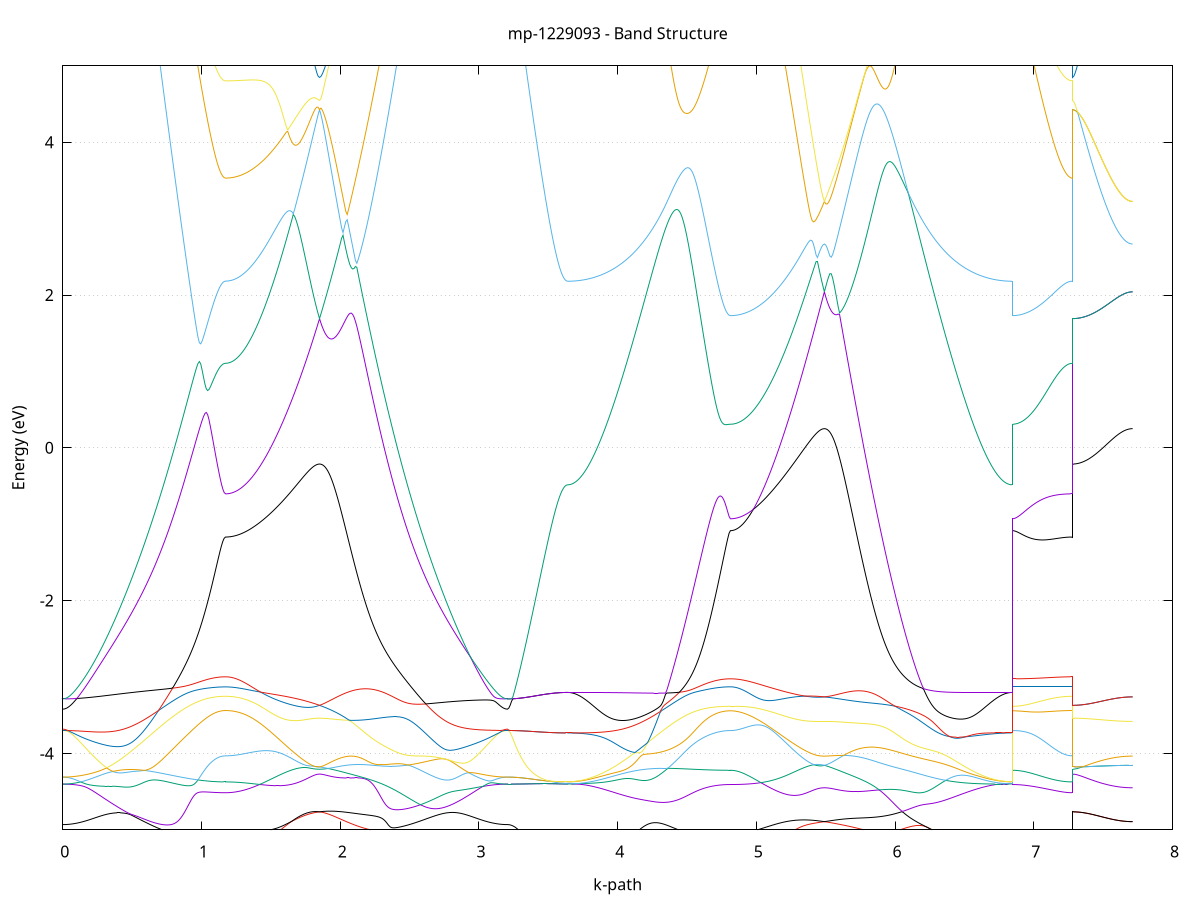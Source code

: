 set title 'mp-1229093 - Band Structure'
set xlabel 'k-path'
set ylabel 'Energy (eV)'
set grid y
set yrange [-5:5]
set terminal png size 800,600
set output 'mp-1229093_bands_gnuplot.png'
plot '-' using 1:2 with lines notitle, '-' using 1:2 with lines notitle, '-' using 1:2 with lines notitle, '-' using 1:2 with lines notitle, '-' using 1:2 with lines notitle, '-' using 1:2 with lines notitle, '-' using 1:2 with lines notitle, '-' using 1:2 with lines notitle, '-' using 1:2 with lines notitle, '-' using 1:2 with lines notitle, '-' using 1:2 with lines notitle, '-' using 1:2 with lines notitle, '-' using 1:2 with lines notitle, '-' using 1:2 with lines notitle, '-' using 1:2 with lines notitle, '-' using 1:2 with lines notitle, '-' using 1:2 with lines notitle, '-' using 1:2 with lines notitle, '-' using 1:2 with lines notitle, '-' using 1:2 with lines notitle, '-' using 1:2 with lines notitle, '-' using 1:2 with lines notitle, '-' using 1:2 with lines notitle, '-' using 1:2 with lines notitle, '-' using 1:2 with lines notitle, '-' using 1:2 with lines notitle, '-' using 1:2 with lines notitle, '-' using 1:2 with lines notitle, '-' using 1:2 with lines notitle, '-' using 1:2 with lines notitle, '-' using 1:2 with lines notitle, '-' using 1:2 with lines notitle, '-' using 1:2 with lines notitle, '-' using 1:2 with lines notitle, '-' using 1:2 with lines notitle, '-' using 1:2 with lines notitle, '-' using 1:2 with lines notitle, '-' using 1:2 with lines notitle, '-' using 1:2 with lines notitle, '-' using 1:2 with lines notitle, '-' using 1:2 with lines notitle, '-' using 1:2 with lines notitle, '-' using 1:2 with lines notitle, '-' using 1:2 with lines notitle, '-' using 1:2 with lines notitle, '-' using 1:2 with lines notitle, '-' using 1:2 with lines notitle, '-' using 1:2 with lines notitle, '-' using 1:2 with lines notitle, '-' using 1:2 with lines notitle, '-' using 1:2 with lines notitle, '-' using 1:2 with lines notitle, '-' using 1:2 with lines notitle, '-' using 1:2 with lines notitle, '-' using 1:2 with lines notitle, '-' using 1:2 with lines notitle, '-' using 1:2 with lines notitle, '-' using 1:2 with lines notitle, '-' using 1:2 with lines notitle, '-' using 1:2 with lines notitle, '-' using 1:2 with lines notitle, '-' using 1:2 with lines notitle, '-' using 1:2 with lines notitle, '-' using 1:2 with lines notitle
0.000000 -8.813683
0.009944 -8.813183
0.019888 -8.811883
0.029832 -8.809583
0.039776 -8.806383
0.049721 -8.802183
0.059665 -8.797183
0.069609 -8.791283
0.079553 -8.784383
0.089497 -8.776683
0.099441 -8.768083
0.109385 -8.758483
0.119329 -8.748083
0.129274 -8.736883
0.139218 -8.724683
0.149162 -8.711683
0.159106 -8.697883
0.169050 -8.683183
0.178994 -8.667783
0.188938 -8.651483
0.198882 -8.634383
0.208827 -8.616583
0.218771 -8.597983
0.228715 -8.578683
0.238659 -8.558783
0.248603 -8.538083
0.258547 -8.516883
0.268491 -8.494983
0.278435 -8.472583
0.288380 -8.449683
0.298324 -8.426283
0.308268 -8.402483
0.318212 -8.378383
0.328156 -8.354083
0.338100 -8.329483
0.348044 -8.304883
0.357988 -8.280283
0.367933 -8.255683
0.377877 -8.231383
0.387821 -8.207483
0.397765 -8.183983
0.407709 -8.161183
0.417653 -8.139083
0.427597 -8.117883
0.437541 -8.097783
0.447486 -8.078883
0.457430 -8.061183
0.467374 -8.044983
0.477318 -8.030283
0.487262 -8.017083
0.497206 -8.005383
0.507150 -7.995383
0.517094 -7.986783
0.527039 -7.979783
0.536983 -7.974083
0.546927 -7.969783
0.556871 -7.966783
0.566815 -7.964883
0.576759 -7.964083
0.586703 -7.964183
0.596647 -7.965183
0.606592 -7.967083
0.616536 -7.969583
0.626480 -7.972683
0.636424 -7.976483
0.646368 -7.980683
0.656312 -7.985383
0.666256 -7.990383
0.676200 -7.995783
0.686145 -8.001483
0.696089 -8.007483
0.706033 -8.013583
0.715977 -8.019983
0.725921 -8.026483
0.735865 -8.033083
0.745809 -8.039783
0.755753 -8.046583
0.765698 -8.053383
0.775642 -8.060183
0.785586 -8.067083
0.795530 -8.073883
0.805474 -8.080783
0.815418 -8.087483
0.825362 -8.094283
0.835306 -8.100883
0.845251 -8.107483
0.855195 -8.113983
0.865139 -8.120383
0.875083 -8.126583
0.885027 -8.132783
0.894971 -8.138783
0.904915 -8.144583
0.914859 -8.150283
0.924804 -8.155883
0.934748 -8.161283
0.944692 -8.166483
0.954636 -8.171483
0.964580 -8.176383
0.974524 -8.180983
0.984468 -8.185483
0.994412 -8.189683
1.004357 -8.193783
1.014301 -8.197583
1.024245 -8.201283
1.034189 -8.204683
1.044133 -8.207883
1.054077 -8.210883
1.064021 -8.213583
1.073965 -8.216083
1.083910 -8.218383
1.093854 -8.220483
1.103798 -8.222283
1.113742 -8.223783
1.123686 -8.225183
1.133630 -8.226283
1.143574 -8.227083
1.153518 -8.227683
1.163463 -8.228083
1.173407 -8.228183
1.173407 -8.228183
1.183369 -8.227883
1.193332 -8.226783
1.203295 -8.224983
1.213258 -8.222583
1.223220 -8.219383
1.233183 -8.215483
1.243146 -8.210883
1.253109 -8.205683
1.263071 -8.199683
1.273034 -8.193083
1.282997 -8.185783
1.292960 -8.177783
1.302922 -8.169083
1.312885 -8.159783
1.322848 -8.149783
1.332811 -8.139183
1.342773 -8.127983
1.352736 -8.116183
1.362699 -8.103683
1.372662 -8.090583
1.382624 -8.076983
1.392587 -8.062783
1.402550 -8.047983
1.412513 -8.032683
1.422475 -8.016883
1.432438 -8.000483
1.442401 -7.983683
1.452363 -7.966383
1.462326 -7.948583
1.472289 -7.930383
1.482252 -7.911883
1.492214 -7.892883
1.502177 -7.873583
1.512140 -7.853983
1.522103 -7.834083
1.532065 -7.813883
1.542028 -7.793583
1.551991 -7.773083
1.561954 -7.752583
1.571916 -7.731983
1.581879 -7.711483
1.591842 -7.691183
1.601805 -7.671183
1.611767 -7.651583
1.621730 -7.632483
1.631693 -7.614183
1.641656 -7.596783
1.651618 -7.580283
1.661581 -7.564783
1.671544 -7.550283
1.681507 -7.536783
1.691469 -7.523983
1.701432 -7.511883
1.711395 -7.500283
1.721358 -7.489183
1.731320 -7.478383
1.741283 -7.467783
1.751246 -7.457383
1.761209 -7.447183
1.771171 -7.436983
1.781134 -7.426983
1.791097 -7.416983
1.801060 -7.406983
1.811022 -7.397083
1.820985 -7.387183
1.830948 -7.377283
1.840910 -7.367383
1.850873 -7.357483
1.850873 -7.357483
1.860836 -7.367283
1.870799 -7.376783
1.880761 -7.386183
1.890724 -7.395283
1.900687 -7.404183
1.910650 -7.412883
1.920612 -7.421283
1.930575 -7.429483
1.940538 -7.437383
1.950501 -7.445083
1.960463 -7.452483
1.970426 -7.459683
1.980389 -7.466583
1.990352 -7.473183
2.000314 -7.479583
2.010277 -7.485683
2.020240 -7.491583
2.030203 -7.497183
2.040165 -7.502483
2.050128 -7.507583
2.060091 -7.512383
2.070054 -7.516983
2.080016 -7.521283
2.089979 -7.525383
2.099942 -7.529283
2.109905 -7.532883
2.119867 -7.536383
2.129830 -7.539583
2.139793 -7.542583
2.149756 -7.545383
2.159718 -7.548083
2.169681 -7.550483
2.179644 -7.552883
2.189607 -7.555083
2.199569 -7.557083
2.209532 -7.558983
2.219495 -7.560783
2.229458 -7.562383
2.239420 -7.563883
2.249383 -7.565283
2.259346 -7.566483
2.269309 -7.567583
2.279271 -7.568483
2.289234 -7.569283
2.299197 -7.569883
2.309159 -7.570283
2.319122 -7.570483
2.329085 -7.570583
2.339048 -7.570483
2.349011 -7.570083
2.358973 -7.569583
2.368936 -7.568883
2.378899 -7.567883
2.388861 -7.566683
2.398824 -7.565383
2.408787 -7.563783
2.418750 -7.561983
2.428712 -7.559983
2.438675 -7.557783
2.448638 -7.555283
2.458601 -7.552683
2.468563 -7.549883
2.478526 -7.546883
2.488489 -7.543583
2.498452 -7.540183
2.508414 -7.536583
2.518377 -7.532783
2.528340 -7.528883
2.538303 -7.524683
2.548265 -7.520383
2.558228 -7.515983
2.568191 -7.519983
2.578154 -7.540883
2.588116 -7.562483
2.598079 -7.584583
2.608042 -7.607383
2.618005 -7.630783
2.627967 -7.654783
2.637930 -7.679283
2.647893 -7.704483
2.657856 -7.730083
2.667818 -7.756283
2.677781 -7.782883
2.687744 -7.809983
2.697707 -7.837383
2.707669 -7.865283
2.717632 -7.893383
2.727595 -7.921783
2.737558 -7.950383
2.747520 -7.979183
2.757483 -8.008083
2.767446 -8.036983
2.777409 -8.065883
2.787371 -8.094783
2.797334 -8.123583
2.807297 -8.152283
2.817260 -8.180683
2.827222 -8.208983
2.837185 -8.236883
2.847148 -8.264483
2.857111 -8.291683
2.867073 -8.318483
2.877036 -8.344883
2.886999 -8.370783
2.896962 -8.396183
2.906924 -8.420983
2.916887 -8.445283
2.926850 -8.468883
2.936812 -8.491883
2.946775 -8.514283
2.956738 -8.535983
2.966701 -8.556983
2.976663 -8.577183
2.986626 -8.596683
2.996589 -8.615483
3.006552 -8.633483
3.016514 -8.650683
3.026477 -8.667083
3.036440 -8.682683
3.046403 -8.697383
3.056365 -8.711283
3.066328 -8.724383
3.076291 -8.736483
3.086254 -8.747883
3.096216 -8.758283
3.106179 -8.767883
3.116142 -8.776483
3.126105 -8.784283
3.136067 -8.791183
3.146030 -8.797183
3.155993 -8.802183
3.165956 -8.806283
3.175918 -8.809583
3.185881 -8.811883
3.195844 -8.813183
3.205807 -8.813683
3.205807 -8.813683
3.215663 -8.813583
3.225519 -8.813183
3.235376 -8.812683
3.245232 -8.811883
3.255089 -8.810783
3.264945 -8.809583
3.274802 -8.808083
3.284658 -8.806483
3.294515 -8.804583
3.304371 -8.802583
3.314227 -8.800383
3.324084 -8.797983
3.333940 -8.795383
3.343797 -8.792783
3.353653 -8.789983
3.363510 -8.786983
3.373366 -8.783983
3.383222 -8.780883
3.393079 -8.777783
3.402935 -8.774583
3.412792 -8.771283
3.422648 -8.768083
3.432505 -8.764783
3.442361 -8.761583
3.452218 -8.758383
3.462074 -8.755183
3.471930 -8.752183
3.481787 -8.749183
3.491643 -8.746283
3.501500 -8.743483
3.511356 -8.740783
3.521213 -8.738283
3.531069 -8.735883
3.540925 -8.733683
3.550782 -8.731683
3.560638 -8.729783
3.570495 -8.728183
3.580351 -8.726683
3.590208 -8.725483
3.600064 -8.724483
3.609920 -8.723683
3.619777 -8.723083
3.629633 -8.722783
3.639490 -8.722583
3.639490 -8.722583
3.649434 -8.722183
3.659378 -8.720883
3.669322 -8.718583
3.679266 -8.715483
3.689210 -8.711483
3.699155 -8.706683
3.709099 -8.700883
3.719043 -8.694283
3.728987 -8.686783
3.738931 -8.678383
3.748875 -8.669183
3.758819 -8.659083
3.768763 -8.648183
3.778708 -8.636483
3.788652 -8.623983
3.798596 -8.610583
3.808540 -8.596483
3.818484 -8.581583
3.828428 -8.565983
3.838372 -8.549583
3.848316 -8.532483
3.858261 -8.514683
3.868205 -8.496283
3.878149 -8.477183
3.888093 -8.457583
3.898037 -8.437283
3.907981 -8.416583
3.917925 -8.395383
3.927869 -8.373783
3.937814 -8.351783
3.947758 -8.329483
3.957702 -8.306883
3.967646 -8.284283
3.977590 -8.261483
3.987534 -8.238783
3.997478 -8.216083
4.007422 -8.193683
4.017367 -8.171683
4.027311 -8.150083
4.037255 -8.129083
4.047199 -8.108783
4.057143 -8.089283
4.067087 -8.070883
4.077031 -8.053483
4.086975 -8.037383
4.096920 -8.022483
4.106864 -8.008983
4.116808 -7.996883
4.126752 -7.986283
4.136696 -7.977083
4.146640 -7.969383
4.156584 -7.963083
4.166528 -7.958083
4.176473 -7.954383
4.186417 -7.951783
4.196361 -7.950383
4.206305 -7.949983
4.216249 -7.950483
4.226193 -7.951883
4.236137 -7.954083
4.246081 -7.956883
4.256025 -7.960383
4.265970 -7.964383
4.275914 -7.968983
4.285858 -7.973883
4.295802 -7.979283
4.305746 -7.984883
4.315690 -7.990883
4.325634 -7.997083
4.335578 -8.003583
4.345523 -8.010183
4.355467 -8.016883
4.365411 -8.023783
4.375355 -8.030783
4.385299 -8.037783
4.395243 -8.044883
4.405187 -8.051983
4.415131 -8.059083
4.425076 -8.066283
4.435020 -8.073283
4.444964 -8.080383
4.454908 -8.087383
4.464852 -8.094283
4.474796 -8.101183
4.484740 -8.107883
4.494684 -8.114483
4.504629 -8.121083
4.514573 -8.127483
4.524517 -8.133683
4.534461 -8.139883
4.544405 -8.145783
4.554349 -8.151683
4.564293 -8.157283
4.574237 -8.162783
4.584182 -8.168083
4.594126 -8.173183
4.604070 -8.178183
4.614014 -8.182883
4.623958 -8.187383
4.633902 -8.191783
4.643846 -8.195883
4.653790 -8.199783
4.663735 -8.203483
4.673679 -8.206883
4.683623 -8.210183
4.693567 -8.213183
4.703511 -8.215983
4.713455 -8.218483
4.723399 -8.220783
4.733343 -8.222883
4.743288 -8.224683
4.753232 -8.226283
4.763176 -8.227683
4.773120 -8.228783
4.783064 -8.229583
4.793008 -8.230283
4.802952 -8.230583
4.812896 -8.230683
4.812896 -8.230683
4.822859 -8.230383
4.832822 -8.229283
4.842785 -8.227583
4.852747 -8.225083
4.862710 -8.221883
4.872673 -8.217983
4.882636 -8.213383
4.892598 -8.208083
4.902561 -8.202183
4.912524 -8.195483
4.922487 -8.188183
4.932449 -8.180183
4.942412 -8.171483
4.952375 -8.162083
4.962338 -8.152083
4.972300 -8.141483
4.982263 -8.130183
4.992226 -8.118383
5.002189 -8.105883
5.012151 -8.092783
5.022114 -8.079083
5.032077 -8.064783
5.042040 -8.049983
5.052002 -8.034583
5.061965 -8.018683
5.071928 -8.002283
5.081891 -7.985383
5.091853 -7.967983
5.101816 -7.950183
5.111779 -7.931883
5.121742 -7.913183
5.131704 -7.894183
5.141667 -7.874683
5.151630 -7.854983
5.161592 -7.834883
5.171555 -7.814583
5.181518 -7.793983
5.191481 -7.773283
5.201443 -7.752483
5.211406 -7.731483
5.221369 -7.710583
5.231332 -7.689683
5.241294 -7.669083
5.251257 -7.648583
5.261220 -7.628683
5.271183 -7.609183
5.281145 -7.590483
5.291108 -7.572483
5.301071 -7.555583
5.311034 -7.539583
5.320996 -7.524683
5.330959 -7.510583
5.340922 -7.497383
5.350885 -7.484883
5.360847 -7.472883
5.370810 -7.461283
5.380773 -7.450083
5.390736 -7.439183
5.400698 -7.428383
5.410661 -7.417783
5.420624 -7.407283
5.430587 -7.396883
5.440549 -7.386583
5.450512 -7.376283
5.460475 -7.366083
5.470438 -7.355783
5.480400 -7.345583
5.490363 -7.335383
5.490363 -7.335383
5.500326 -7.345483
5.510289 -7.355483
5.520251 -7.365183
5.530214 -7.374783
5.540177 -7.384183
5.550139 -7.393283
5.560102 -7.402283
5.570065 -7.411083
5.580028 -7.419683
5.589990 -7.427983
5.599953 -7.436083
5.609916 -7.443983
5.619879 -7.451683
5.629841 -7.459183
5.639804 -7.466383
5.649767 -7.473383
5.659730 -7.480183
5.669692 -7.486783
5.679655 -7.493083
5.689618 -7.499183
5.699581 -7.505083
5.709543 -7.510783
5.719506 -7.516183
5.729469 -7.521383
5.739432 -7.526383
5.749394 -7.531283
5.759357 -7.535783
5.769320 -7.540183
5.779283 -7.544383
5.789245 -7.548383
5.799208 -7.552183
5.809171 -7.555683
5.819134 -7.559083
5.829096 -7.562183
5.839059 -7.565183
5.849022 -7.567883
5.858985 -7.570483
5.868947 -7.572783
5.878910 -7.574983
5.888873 -7.576883
5.898836 -7.578583
5.908798 -7.580083
5.918761 -7.581283
5.928724 -7.582283
5.938687 -7.583083
5.948649 -7.583683
5.958612 -7.584083
5.968575 -7.584183
5.978538 -7.584083
5.988500 -7.583683
5.998463 -7.583083
6.008426 -7.582283
6.018389 -7.581183
6.028351 -7.579883
6.038314 -7.578383
6.048277 -7.576583
6.058240 -7.574683
6.068202 -7.572383
6.078165 -7.569983
6.088128 -7.567383
6.098090 -7.564483
6.108053 -7.561483
6.118016 -7.558183
6.127979 -7.554683
6.137941 -7.550983
6.147904 -7.547183
6.157867 -7.543083
6.167830 -7.538883
6.177792 -7.534483
6.187755 -7.529883
6.197718 -7.525183
6.207681 -7.520283
6.217643 -7.527183
6.227606 -7.547483
6.237569 -7.568383
6.247532 -7.589783
6.257494 -7.611683
6.267457 -7.634083
6.277420 -7.656883
6.287383 -7.680183
6.297345 -7.703983
6.307308 -7.728183
6.317271 -7.752683
6.327234 -7.777683
6.337196 -7.802983
6.347159 -7.828583
6.357122 -7.854483
6.367085 -7.880583
6.377047 -7.906883
6.387010 -7.933383
6.396973 -7.960083
6.406936 -7.986783
6.416898 -8.013483
6.426861 -8.040283
6.436824 -8.066983
6.446787 -8.093583
6.456749 -8.120083
6.466712 -8.146383
6.476675 -8.172483
6.486638 -8.198383
6.496600 -8.223883
6.506563 -8.249083
6.516526 -8.273983
6.526489 -8.298383
6.536451 -8.322383
6.546414 -8.345883
6.556377 -8.368883
6.566340 -8.391383
6.576302 -8.413283
6.586265 -8.434583
6.596228 -8.455183
6.606191 -8.475283
6.616153 -8.494683
6.626116 -8.513383
6.636079 -8.531383
6.646041 -8.548583
6.656004 -8.565183
6.665967 -8.580883
6.675930 -8.595883
6.685892 -8.610183
6.695855 -8.623583
6.705818 -8.636183
6.715781 -8.647883
6.725743 -8.658883
6.735706 -8.668983
6.745669 -8.678183
6.755632 -8.686583
6.765594 -8.694183
6.775557 -8.700783
6.785520 -8.706583
6.795483 -8.711483
6.805445 -8.715483
6.815408 -8.718583
6.825371 -8.720883
6.835334 -8.722183
6.845296 -8.722583
6.845296 -8.230683
6.855153 -8.230683
6.865009 -8.230683
6.874866 -8.230683
6.884722 -8.230683
6.894579 -8.230683
6.904435 -8.230583
6.914291 -8.230583
6.924148 -8.230483
6.934004 -8.230483
6.943861 -8.230383
6.953717 -8.230283
6.963574 -8.230283
6.973430 -8.230183
6.983287 -8.230083
6.993143 -8.229983
7.002999 -8.229883
7.012856 -8.229883
7.022712 -8.229783
7.032569 -8.229683
7.042425 -8.229583
7.052282 -8.229483
7.062138 -8.229383
7.071994 -8.229283
7.081851 -8.229183
7.091707 -8.229083
7.101564 -8.229083
7.111420 -8.228983
7.121277 -8.228883
7.131133 -8.228783
7.140989 -8.228683
7.150846 -8.228683
7.160702 -8.228583
7.170559 -8.228483
7.180415 -8.228483
7.190272 -8.228383
7.200128 -8.228383
7.209985 -8.228283
7.219841 -8.228283
7.229697 -8.228283
7.239554 -8.228283
7.249410 -8.228183
7.259267 -8.228183
7.269123 -8.228183
7.278980 -8.228183
7.278980 -7.357483
7.288836 -7.357383
7.298692 -7.357383
7.308549 -7.357183
7.318405 -7.356983
7.328262 -7.356783
7.338118 -7.356483
7.347975 -7.356183
7.357831 -7.355783
7.367688 -7.355283
7.377544 -7.354783
7.387400 -7.354283
7.397257 -7.353783
7.407113 -7.353083
7.416970 -7.352483
7.426826 -7.351783
7.436683 -7.351083
7.446539 -7.350383
7.456395 -7.349683
7.466252 -7.348883
7.476108 -7.348183
7.485965 -7.347383
7.495821 -7.346583
7.505678 -7.345783
7.515534 -7.344983
7.525390 -7.344183
7.535247 -7.343483
7.545103 -7.342683
7.554960 -7.341983
7.564816 -7.341283
7.574673 -7.340583
7.584529 -7.339883
7.594386 -7.339283
7.604242 -7.338683
7.614098 -7.338083
7.623955 -7.337583
7.633811 -7.337183
7.643668 -7.336783
7.653524 -7.336383
7.663381 -7.336083
7.673237 -7.335883
7.683093 -7.335683
7.692950 -7.335483
7.702806 -7.335383
7.712663 -7.335383
e
0.000000 -7.597983
0.009944 -7.597883
0.019888 -7.597283
0.029832 -7.596383
0.039776 -7.595183
0.049721 -7.593583
0.059665 -7.591583
0.069609 -7.589283
0.079553 -7.586683
0.089497 -7.583683
0.099441 -7.580283
0.109385 -7.576683
0.119329 -7.572583
0.129274 -7.568283
0.139218 -7.563583
0.149162 -7.558683
0.159106 -7.553283
0.169050 -7.547683
0.178994 -7.541783
0.188938 -7.535583
0.198882 -7.529083
0.208827 -7.522283
0.218771 -7.515183
0.228715 -7.507883
0.238659 -7.500183
0.248603 -7.492383
0.258547 -7.484183
0.268491 -7.475783
0.278435 -7.467183
0.288380 -7.458283
0.298324 -7.449083
0.308268 -7.439783
0.318212 -7.430183
0.328156 -7.420383
0.338100 -7.410483
0.348044 -7.400283
0.357988 -7.390083
0.367933 -7.379683
0.377877 -7.369483
0.387821 -7.359383
0.397765 -7.349783
0.407709 -7.340583
0.417653 -7.332083
0.427597 -7.324183
0.437541 -7.316683
0.447486 -7.309383
0.457430 -7.302083
0.467374 -7.294583
0.477318 -7.286983
0.487262 -7.279183
0.497206 -7.271083
0.507150 -7.262883
0.517094 -7.254583
0.527039 -7.246183
0.536983 -7.237683
0.546927 -7.229283
0.556871 -7.220983
0.566815 -7.213083
0.576759 -7.206483
0.586703 -7.204883
0.596647 -7.214083
0.606592 -7.227983
0.616536 -7.242883
0.626480 -7.257983
0.636424 -7.273083
0.646368 -7.288083
0.656312 -7.303083
0.666256 -7.317783
0.676200 -7.332383
0.686145 -7.346783
0.696089 -7.361083
0.706033 -7.375083
0.715977 -7.388883
0.725921 -7.402483
0.735865 -7.415883
0.745809 -7.429083
0.755753 -7.441983
0.765698 -7.454683
0.775642 -7.467083
0.785586 -7.479283
0.795530 -7.491183
0.805474 -7.502883
0.815418 -7.514283
0.825362 -7.525483
0.835306 -7.536383
0.845251 -7.546983
0.855195 -7.557283
0.865139 -7.567283
0.875083 -7.577083
0.885027 -7.586583
0.894971 -7.595683
0.904915 -7.604583
0.914859 -7.613183
0.924804 -7.621483
0.934748 -7.629383
0.944692 -7.637083
0.954636 -7.644483
0.964580 -7.651483
0.974524 -7.658183
0.984468 -7.664583
0.994412 -7.670683
1.004357 -7.676483
1.014301 -7.681983
1.024245 -7.687083
1.034189 -7.691883
1.044133 -7.696383
1.054077 -7.700583
1.064021 -7.704383
1.073965 -7.707883
1.083910 -7.711083
1.093854 -7.713883
1.103798 -7.716383
1.113742 -7.718583
1.123686 -7.720383
1.133630 -7.721883
1.143574 -7.723083
1.153518 -7.723883
1.163463 -7.724383
1.173407 -7.724583
1.173407 -7.724583
1.183369 -7.724483
1.193332 -7.724183
1.203295 -7.723683
1.213258 -7.722983
1.223220 -7.722083
1.233183 -7.720883
1.243146 -7.719583
1.253109 -7.718083
1.263071 -7.716383
1.273034 -7.714483
1.282997 -7.712283
1.292960 -7.709983
1.302922 -7.707483
1.312885 -7.704683
1.322848 -7.701783
1.332811 -7.698683
1.342773 -7.695383
1.352736 -7.691883
1.362699 -7.688083
1.372662 -7.684183
1.382624 -7.680083
1.392587 -7.675783
1.402550 -7.671283
1.412513 -7.666583
1.422475 -7.661683
1.432438 -7.656683
1.442401 -7.651383
1.452363 -7.645883
1.462326 -7.640183
1.472289 -7.634283
1.482252 -7.628183
1.492214 -7.621783
1.502177 -7.615283
1.512140 -7.608483
1.522103 -7.601383
1.532065 -7.594083
1.542028 -7.586483
1.551991 -7.578583
1.561954 -7.570283
1.571916 -7.561583
1.581879 -7.552483
1.591842 -7.542883
1.601805 -7.532583
1.611767 -7.521583
1.621730 -7.509783
1.631693 -7.496983
1.641656 -7.483083
1.651618 -7.468083
1.661581 -7.451983
1.671544 -7.434683
1.681507 -7.416383
1.691469 -7.397183
1.701432 -7.377383
1.711395 -7.357083
1.721358 -7.336283
1.731320 -7.315383
1.741283 -7.294183
1.751246 -7.273083
1.761209 -7.260583
1.771171 -7.272083
1.781134 -7.283383
1.791097 -7.294483
1.801060 -7.305483
1.811022 -7.316183
1.820985 -7.326783
1.830948 -7.337283
1.840910 -7.347483
1.850873 -7.357483
1.850873 -7.357483
1.860836 -7.347583
1.870799 -7.337683
1.880761 -7.327783
1.890724 -7.317783
1.900687 -7.307883
1.910650 -7.297983
1.920612 -7.288083
1.930575 -7.278083
1.940538 -7.268183
1.950501 -7.258283
1.960463 -7.248383
1.970426 -7.259683
1.980389 -7.272683
1.990352 -7.285383
2.000314 -7.297683
2.010277 -7.309583
2.020240 -7.321083
2.030203 -7.332083
2.040165 -7.342683
2.050128 -7.352983
2.060091 -7.362683
2.070054 -7.372083
2.080016 -7.380983
2.089979 -7.389383
2.099942 -7.397383
2.109905 -7.404883
2.119867 -7.411883
2.129830 -7.418383
2.139793 -7.424383
2.149756 -7.429883
2.159718 -7.434783
2.169681 -7.439183
2.179644 -7.443083
2.189607 -7.446383
2.199569 -7.449183
2.209532 -7.451383
2.219495 -7.452983
2.229458 -7.454083
2.239420 -7.454583
2.249383 -7.454583
2.259346 -7.453983
2.269309 -7.452883
2.279271 -7.451183
2.289234 -7.448983
2.299197 -7.446283
2.309159 -7.443083
2.319122 -7.439483
2.329085 -7.435383
2.339048 -7.430783
2.349011 -7.425783
2.358973 -7.420283
2.368936 -7.414383
2.378899 -7.408083
2.388861 -7.401383
2.398824 -7.394283
2.408787 -7.386783
2.418750 -7.378983
2.428712 -7.370683
2.438675 -7.362083
2.448638 -7.353183
2.458601 -7.343883
2.468563 -7.342783
2.478526 -7.357983
2.488489 -7.373783
2.498452 -7.390083
2.508414 -7.406883
2.518377 -7.424283
2.528340 -7.442283
2.538303 -7.460783
2.548265 -7.479883
2.558228 -7.499683
2.568191 -7.511283
2.578154 -7.506583
2.588116 -7.501683
2.598079 -7.496583
2.608042 -7.491383
2.618005 -7.486083
2.627967 -7.480683
2.637930 -7.475183
2.647893 -7.469583
2.657856 -7.463883
2.667818 -7.458083
2.677781 -7.452183
2.687744 -7.446283
2.697707 -7.440183
2.707669 -7.434183
2.717632 -7.427983
2.727595 -7.421883
2.737558 -7.415683
2.747520 -7.409383
2.757483 -7.403183
2.767446 -7.396883
2.777409 -7.390683
2.787371 -7.384383
2.797334 -7.378183
2.807297 -7.371983
2.817260 -7.365783
2.827222 -7.367483
2.837185 -7.378283
2.847148 -7.388883
2.857111 -7.399283
2.867073 -7.409583
2.877036 -7.419583
2.886999 -7.429483
2.896962 -7.439083
2.906924 -7.448483
2.916887 -7.457583
2.926850 -7.466583
2.936812 -7.475283
2.946775 -7.483683
2.956738 -7.491883
2.966701 -7.499783
2.976663 -7.507483
2.986626 -7.514883
2.996589 -7.521983
3.006552 -7.528783
3.016514 -7.535383
3.026477 -7.541583
3.036440 -7.547483
3.046403 -7.553183
3.056365 -7.558483
3.066328 -7.563483
3.076291 -7.568183
3.086254 -7.572583
3.096216 -7.576583
3.106179 -7.580283
3.116142 -7.583583
3.126105 -7.586583
3.136067 -7.589283
3.146030 -7.591583
3.155993 -7.593583
3.165956 -7.595183
3.175918 -7.596383
3.185881 -7.597283
3.195844 -7.597883
3.205807 -7.597983
3.205807 -7.597983
3.215663 -7.597783
3.225519 -7.597083
3.235376 -7.595983
3.245232 -7.594383
3.255089 -7.592383
3.264945 -7.589883
3.274802 -7.586983
3.284658 -7.583583
3.294515 -7.579683
3.304371 -7.575383
3.314227 -7.570683
3.324084 -7.565383
3.333940 -7.559783
3.343797 -7.553583
3.353653 -7.547083
3.363510 -7.539983
3.373366 -7.532583
3.383222 -7.524683
3.393079 -7.516383
3.402935 -7.507583
3.412792 -7.498483
3.422648 -7.488983
3.432505 -7.479183
3.442361 -7.468983
3.452218 -7.458583
3.462074 -7.447883
3.471930 -7.436983
3.481787 -7.425883
3.491643 -7.414783
3.501500 -7.403583
3.511356 -7.392483
3.521213 -7.381483
3.531069 -7.370683
3.540925 -7.360283
3.550782 -7.350383
3.560638 -7.340983
3.570495 -7.332283
3.580351 -7.324383
3.590208 -7.317483
3.600064 -7.311683
3.609920 -7.306983
3.619777 -7.303583
3.629633 -7.301483
3.639490 -7.300783
3.639490 -7.300783
3.649434 -7.300683
3.659378 -7.300383
3.669322 -7.299883
3.679266 -7.299083
3.689210 -7.298183
3.699155 -7.297083
3.709099 -7.295783
3.719043 -7.294183
3.728987 -7.292483
3.738931 -7.290583
3.748875 -7.288483
3.758819 -7.286183
3.768763 -7.283683
3.778708 -7.281183
3.788652 -7.278383
3.798596 -7.275683
3.808540 -7.272983
3.818484 -7.270583
3.828428 -7.268883
3.838372 -7.268783
3.848316 -7.270183
3.858261 -7.272683
3.868205 -7.275783
3.878149 -7.279083
3.888093 -7.282583
3.898037 -7.286083
3.907981 -7.289583
3.917925 -7.292983
3.927869 -7.296283
3.937814 -7.299383
3.947758 -7.302283
3.957702 -7.304983
3.967646 -7.307283
3.977590 -7.309183
3.987534 -7.310783
3.997478 -7.311783
4.007422 -7.312283
4.017367 -7.312183
4.027311 -7.311383
4.037255 -7.309983
4.047199 -7.307783
4.057143 -7.304883
4.067087 -7.301083
4.077031 -7.296583
4.086975 -7.291383
4.096920 -7.285483
4.106864 -7.278983
4.116808 -7.271883
4.126752 -7.264483
4.136696 -7.256883
4.146640 -7.249283
4.156584 -7.241783
4.166528 -7.234783
4.176473 -7.228883
4.186417 -7.225183
4.196361 -7.225883
4.206305 -7.232083
4.216249 -7.241983
4.226193 -7.253783
4.236137 -7.266283
4.246081 -7.279283
4.256025 -7.292283
4.265970 -7.305383
4.275914 -7.318483
4.285858 -7.331583
4.295802 -7.344483
4.305746 -7.357283
4.315690 -7.369983
4.325634 -7.382483
4.335578 -7.394883
4.345523 -7.407083
4.355467 -7.419083
4.365411 -7.430983
4.375355 -7.442683
4.385299 -7.454083
4.395243 -7.465383
4.405187 -7.476483
4.415131 -7.487283
4.425076 -7.497983
4.435020 -7.508383
4.444964 -7.518583
4.454908 -7.528583
4.464852 -7.538383
4.474796 -7.547883
4.484740 -7.557183
4.494684 -7.566183
4.504629 -7.574983
4.514573 -7.583583
4.524517 -7.591783
4.534461 -7.599883
4.544405 -7.607683
4.554349 -7.615183
4.564293 -7.622483
4.574237 -7.629483
4.584182 -7.636183
4.594126 -7.642583
4.604070 -7.648783
4.614014 -7.654683
4.623958 -7.660383
4.633902 -7.665683
4.643846 -7.670783
4.653790 -7.675583
4.663735 -7.680083
4.673679 -7.684383
4.683623 -7.688283
4.693567 -7.691983
4.703511 -7.695283
4.713455 -7.698383
4.723399 -7.701183
4.733343 -7.703683
4.743288 -7.705883
4.753232 -7.707783
4.763176 -7.709483
4.773120 -7.710783
4.783064 -7.711783
4.793008 -7.712483
4.802952 -7.712983
4.812896 -7.713083
4.812896 -7.713083
4.822859 -7.712983
4.832822 -7.712683
4.842785 -7.712183
4.852747 -7.711483
4.862710 -7.710483
4.872673 -7.709383
4.882636 -7.707983
4.892598 -7.706483
4.902561 -7.704683
4.912524 -7.702683
4.922487 -7.700483
4.932449 -7.698183
4.942412 -7.695583
4.952375 -7.692783
4.962338 -7.689783
4.972300 -7.686583
4.982263 -7.683183
4.992226 -7.679583
5.002189 -7.675783
5.012151 -7.671783
5.022114 -7.667583
5.032077 -7.663183
5.042040 -7.658583
5.052002 -7.653783
5.061965 -7.648783
5.071928 -7.643583
5.081891 -7.638183
5.091853 -7.632683
5.101816 -7.626883
5.111779 -7.620883
5.121742 -7.614683
5.131704 -7.608183
5.141667 -7.601583
5.151630 -7.594683
5.161592 -7.587683
5.171555 -7.580283
5.181518 -7.572683
5.191481 -7.564783
5.201443 -7.556583
5.211406 -7.548083
5.221369 -7.539183
5.231332 -7.529883
5.241294 -7.519983
5.251257 -7.509583
5.261220 -7.498483
5.271183 -7.486583
5.281145 -7.473783
5.291108 -7.459983
5.301071 -7.445083
5.311034 -7.428983
5.320996 -7.411883
5.330959 -7.393783
5.340922 -7.374883
5.350885 -7.355283
5.360847 -7.335083
5.370810 -7.314583
5.380773 -7.293883
5.390736 -7.273083
5.400698 -7.252283
5.410661 -7.248683
5.420624 -7.260083
5.430587 -7.271183
5.440549 -7.282283
5.450512 -7.293183
5.460475 -7.303983
5.470438 -7.314583
5.480400 -7.325083
5.490363 -7.335383
5.490363 -7.335383
5.500326 -7.325183
5.510289 -7.314983
5.520251 -7.304783
5.530214 -7.294583
5.540177 -7.284383
5.550139 -7.274183
5.560102 -7.263983
5.570065 -7.253783
5.580028 -7.243583
5.589990 -7.233483
5.599953 -7.247183
5.609916 -7.260583
5.619879 -7.273483
5.629841 -7.285983
5.639804 -7.298083
5.649767 -7.309783
5.659730 -7.320983
5.669692 -7.331883
5.679655 -7.342283
5.689618 -7.352183
5.699581 -7.361683
5.709543 -7.370783
5.719506 -7.379383
5.729469 -7.387483
5.739432 -7.395183
5.749394 -7.402383
5.759357 -7.409083
5.769320 -7.415383
5.779283 -7.421183
5.789245 -7.426383
5.799208 -7.431183
5.809171 -7.435583
5.819134 -7.439383
5.829096 -7.442683
5.839059 -7.445583
5.849022 -7.447983
5.858985 -7.449883
5.868947 -7.451283
5.878910 -7.452283
5.888873 -7.452783
5.898836 -7.452783
5.908798 -7.452383
5.918761 -7.451583
5.928724 -7.450283
5.938687 -7.448583
5.948649 -7.446483
5.958612 -7.443983
5.968575 -7.440983
5.978538 -7.437683
5.988500 -7.433883
5.998463 -7.429783
6.008426 -7.425283
6.018389 -7.420383
6.028351 -7.415183
6.038314 -7.409583
6.048277 -7.403583
6.058240 -7.397283
6.068202 -7.390683
6.078165 -7.383683
6.088128 -7.376383
6.098090 -7.368683
6.108053 -7.360783
6.118016 -7.352583
6.127979 -7.366483
6.137941 -7.382283
6.147904 -7.398683
6.157867 -7.415583
6.167830 -7.432883
6.177792 -7.450683
6.187755 -7.469083
6.197718 -7.487883
6.207681 -7.507283
6.217643 -7.515283
6.227606 -7.510083
6.237569 -7.504783
6.247532 -7.499283
6.257494 -7.493783
6.267457 -7.488083
6.277420 -7.482283
6.287383 -7.476383
6.297345 -7.470383
6.307308 -7.464283
6.317271 -7.458183
6.327234 -7.451983
6.337196 -7.445683
6.347159 -7.439383
6.357122 -7.432983
6.367085 -7.426583
6.377047 -7.420083
6.387010 -7.413583
6.396973 -7.407183
6.406936 -7.400683
6.416898 -7.394183
6.426861 -7.387683
6.436824 -7.381283
6.446787 -7.374783
6.456749 -7.368383
6.466712 -7.362083
6.476675 -7.355783
6.486638 -7.349483
6.496600 -7.343283
6.506563 -7.337183
6.516526 -7.331183
6.526489 -7.325283
6.536451 -7.319483
6.546414 -7.313683
6.556377 -7.308083
6.566340 -7.302583
6.576302 -7.297183
6.586265 -7.291983
6.596228 -7.286783
6.606191 -7.281883
6.616153 -7.277083
6.626116 -7.272383
6.636079 -7.267883
6.646041 -7.263583
6.656004 -7.264683
6.665967 -7.268283
6.675930 -7.271683
6.685892 -7.274883
6.695855 -7.277983
6.705818 -7.280883
6.715781 -7.283583
6.725743 -7.286083
6.735706 -7.288383
6.745669 -7.290483
6.755632 -7.292483
6.765594 -7.294183
6.775557 -7.295683
6.785520 -7.297083
6.795483 -7.298183
6.805445 -7.299083
6.815408 -7.299883
6.825371 -7.300383
6.835334 -7.300683
6.845296 -7.300783
6.845296 -7.713083
6.855153 -7.713183
6.865009 -7.713183
6.874866 -7.713283
6.884722 -7.713283
6.894579 -7.713483
6.904435 -7.713583
6.914291 -7.713783
6.924148 -7.713983
6.934004 -7.714183
6.943861 -7.714383
6.953717 -7.714683
6.963574 -7.714983
6.973430 -7.715283
6.983287 -7.715583
6.993143 -7.715883
7.002999 -7.716283
7.012856 -7.716583
7.022712 -7.716983
7.032569 -7.717383
7.042425 -7.717783
7.052282 -7.718183
7.062138 -7.718583
7.071994 -7.718983
7.081851 -7.719383
7.091707 -7.719783
7.101564 -7.720183
7.111420 -7.720583
7.121277 -7.720983
7.131133 -7.721383
7.140989 -7.721783
7.150846 -7.722083
7.160702 -7.722483
7.170559 -7.722783
7.180415 -7.723083
7.190272 -7.723383
7.200128 -7.723583
7.209985 -7.723783
7.219841 -7.723983
7.229697 -7.724183
7.239554 -7.724383
7.249410 -7.724483
7.259267 -7.724483
7.269123 -7.724583
7.278980 -7.724583
7.278980 -7.357483
7.288836 -7.357383
7.298692 -7.357383
7.308549 -7.357183
7.318405 -7.356983
7.328262 -7.356783
7.338118 -7.356483
7.347975 -7.356183
7.357831 -7.355783
7.367688 -7.355283
7.377544 -7.354783
7.387400 -7.354283
7.397257 -7.353783
7.407113 -7.353083
7.416970 -7.352483
7.426826 -7.351783
7.436683 -7.351083
7.446539 -7.350383
7.456395 -7.349683
7.466252 -7.348883
7.476108 -7.348183
7.485965 -7.347383
7.495821 -7.346583
7.505678 -7.345783
7.515534 -7.344983
7.525390 -7.344183
7.535247 -7.343483
7.545103 -7.342683
7.554960 -7.341983
7.564816 -7.341283
7.574673 -7.340583
7.584529 -7.339883
7.594386 -7.339283
7.604242 -7.338683
7.614098 -7.338083
7.623955 -7.337583
7.633811 -7.337183
7.643668 -7.336783
7.653524 -7.336383
7.663381 -7.336083
7.673237 -7.335883
7.683093 -7.335683
7.692950 -7.335483
7.702806 -7.335383
7.712663 -7.335383
e
0.000000 -7.220183
0.009944 -7.220383
0.019888 -7.220683
0.029832 -7.221283
0.039776 -7.221983
0.049721 -7.223083
0.059665 -7.224283
0.069609 -7.225683
0.079553 -7.227383
0.089497 -7.229183
0.099441 -7.231283
0.109385 -7.233483
0.119329 -7.235983
0.129274 -7.238483
0.139218 -7.241283
0.149162 -7.244183
0.159106 -7.247283
0.169050 -7.250383
0.178994 -7.253683
0.188938 -7.257083
0.198882 -7.260583
0.208827 -7.264083
0.218771 -7.267583
0.228715 -7.271183
0.238659 -7.274683
0.248603 -7.278183
0.258547 -7.281583
0.268491 -7.284883
0.278435 -7.288083
0.288380 -7.290983
0.298324 -7.293683
0.308268 -7.296183
0.318212 -7.298183
0.328156 -7.299783
0.338100 -7.300883
0.348044 -7.301383
0.357988 -7.301083
0.367933 -7.299783
0.377877 -7.297483
0.387821 -7.293683
0.397765 -7.288283
0.407709 -7.280783
0.417653 -7.271083
0.427597 -7.259083
0.437541 -7.244883
0.447486 -7.228583
0.457430 -7.210183
0.467374 -7.189783
0.477318 -7.167483
0.487262 -7.143283
0.497206 -7.117383
0.507150 -7.091583
0.517094 -7.083383
0.527039 -7.096483
0.536983 -7.111983
0.546927 -7.127883
0.556871 -7.143683
0.566815 -7.159083
0.576759 -7.173183
0.586703 -7.182183
0.596647 -7.180383
0.606592 -7.173883
0.616536 -7.166383
0.626480 -7.158583
0.636424 -7.150783
0.646368 -7.143083
0.656312 -7.135383
0.666256 -7.127883
0.676200 -7.120483
0.686145 -7.113283
0.696089 -7.106183
0.706033 -7.099283
0.715977 -7.092583
0.725921 -7.085983
0.735865 -7.079583
0.745809 -7.073383
0.755753 -7.067383
0.765698 -7.061483
0.775642 -7.055783
0.785586 -7.050383
0.795530 -7.045083
0.805474 -7.039883
0.815418 -7.034983
0.825362 -7.030183
0.835306 -7.025583
0.845251 -7.021183
0.855195 -7.016983
0.865139 -7.012883
0.875083 -7.008983
0.885027 -7.005283
0.894971 -7.001683
0.904915 -6.998283
0.914859 -6.995083
0.924804 -6.991983
0.934748 -6.988983
0.944692 -6.986183
0.954636 -6.983583
0.964580 -6.981083
0.974524 -6.978683
0.984468 -6.976483
0.994412 -6.974383
1.004357 -6.972383
1.014301 -6.970583
1.024245 -6.968883
1.034189 -6.967283
1.044133 -6.965783
1.054077 -6.964483
1.064021 -6.963183
1.073965 -6.962083
1.083910 -6.961083
1.093854 -6.960183
1.103798 -6.959383
1.113742 -6.958783
1.123686 -6.958183
1.133630 -6.957683
1.143574 -6.957383
1.153518 -6.957083
1.163463 -6.956883
1.173407 -6.956883
1.173407 -6.956883
1.183369 -6.956883
1.193332 -6.956783
1.203295 -6.956783
1.213258 -6.956683
1.223220 -6.956483
1.233183 -6.956383
1.243146 -6.956183
1.253109 -6.955983
1.263071 -6.955783
1.273034 -6.955483
1.282997 -6.955283
1.292960 -6.954983
1.302922 -6.954683
1.312885 -6.954283
1.322848 -6.953983
1.332811 -6.953583
1.342773 -6.953183
1.352736 -6.952783
1.362699 -6.952383
1.372662 -6.951983
1.382624 -6.951583
1.392587 -6.951183
1.402550 -6.950683
1.412513 -6.950283
1.422475 -6.949883
1.432438 -6.949483
1.442401 -6.949083
1.452363 -6.948583
1.462326 -6.948183
1.472289 -6.947883
1.482252 -6.947483
1.492214 -6.947083
1.502177 -6.946783
1.512140 -6.951683
1.522103 -6.963783
1.532065 -6.975983
1.542028 -6.988283
1.551991 -7.000683
1.561954 -7.013183
1.571916 -7.025783
1.581879 -7.038383
1.591842 -7.050983
1.601805 -7.063583
1.611767 -7.076283
1.621730 -7.088983
1.631693 -7.101683
1.641656 -7.114283
1.651618 -7.126883
1.661581 -7.139483
1.671544 -7.151983
1.681507 -7.164483
1.691469 -7.176783
1.701432 -7.189083
1.711395 -7.201283
1.721358 -7.213383
1.731320 -7.225383
1.741283 -7.237283
1.751246 -7.248983
1.761209 -7.251983
1.771171 -7.230883
1.781134 -7.210083
1.791097 -7.189483
1.801060 -7.169183
1.811022 -7.149183
1.820985 -7.129583
1.830948 -7.110483
1.840910 -7.091983
1.850873 -7.074083
1.850873 -7.074083
1.860836 -7.091483
1.870799 -7.108483
1.880761 -7.125183
1.890724 -7.141583
1.900687 -7.157583
1.910650 -7.173283
1.920612 -7.188583
1.930575 -7.203583
1.940538 -7.218183
1.950501 -7.232383
1.960463 -7.246183
1.970426 -7.238483
1.980389 -7.228683
1.990352 -7.218783
2.000314 -7.208983
2.010277 -7.199283
2.020240 -7.189583
2.030203 -7.179983
2.040165 -7.170383
2.050128 -7.160983
2.060091 -7.151683
2.070054 -7.142583
2.080016 -7.133683
2.089979 -7.125083
2.099942 -7.116883
2.109905 -7.109183
2.119867 -7.102083
2.129830 -7.095983
2.139793 -7.090983
2.149756 -7.087283
2.159718 -7.085083
2.169681 -7.084383
2.179644 -7.085083
2.189607 -7.086983
2.199569 -7.089883
2.209532 -7.093583
2.219495 -7.097983
2.229458 -7.102983
2.239420 -7.108483
2.249383 -7.114383
2.259346 -7.120783
2.269309 -7.127583
2.279271 -7.134683
2.289234 -7.142183
2.299197 -7.150083
2.309159 -7.158283
2.319122 -7.166883
2.329085 -7.175883
2.339048 -7.185183
2.349011 -7.194883
2.358973 -7.204883
2.368936 -7.215383
2.378899 -7.226183
2.388861 -7.237483
2.398824 -7.249083
2.408787 -7.261083
2.418750 -7.273583
2.428712 -7.286483
2.438675 -7.299883
2.448638 -7.313683
2.458601 -7.327983
2.468563 -7.334283
2.478526 -7.324283
2.488489 -7.313983
2.498452 -7.303483
2.508414 -7.292583
2.518377 -7.281383
2.528340 -7.269883
2.538303 -7.258083
2.548265 -7.245983
2.558228 -7.233683
2.568191 -7.221083
2.578154 -7.208283
2.588116 -7.195283
2.598079 -7.181983
2.608042 -7.168383
2.618005 -7.154683
2.627967 -7.140783
2.637930 -7.138483
2.647893 -7.150983
2.657856 -7.163583
2.667818 -7.176183
2.677781 -7.188783
2.687744 -7.201283
2.697707 -7.213783
2.707669 -7.226183
2.717632 -7.238583
2.727595 -7.250883
2.737558 -7.263083
2.747520 -7.275283
2.757483 -7.287283
2.767446 -7.299083
2.777409 -7.310883
2.787371 -7.322483
2.797334 -7.333983
2.807297 -7.345283
2.817260 -7.356483
2.827222 -7.359583
2.837185 -7.353483
2.847148 -7.347483
2.857111 -7.341483
2.867073 -7.335583
2.877036 -7.329683
2.886999 -7.323883
2.896962 -7.318283
2.906924 -7.312683
2.916887 -7.307183
2.926850 -7.301783
2.936812 -7.296583
2.946775 -7.291483
2.956738 -7.286483
2.966701 -7.281583
2.976663 -7.276883
2.986626 -7.272383
2.996589 -7.267983
3.006552 -7.263683
3.016514 -7.259683
3.026477 -7.255783
3.036440 -7.252083
3.046403 -7.248483
3.056365 -7.245183
3.066328 -7.242083
3.076291 -7.239083
3.086254 -7.236383
3.096216 -7.233783
3.106179 -7.231483
3.116142 -7.229383
3.126105 -7.227483
3.136067 -7.225783
3.146030 -7.224283
3.155993 -7.223083
3.165956 -7.222083
3.175918 -7.221283
3.185881 -7.220683
3.195844 -7.220383
3.205807 -7.220183
3.205807 -7.220183
3.215663 -7.220183
3.225519 -7.220183
3.235376 -7.220183
3.245232 -7.220183
3.255089 -7.220183
3.264945 -7.220183
3.274802 -7.220183
3.284658 -7.220183
3.294515 -7.220083
3.304371 -7.220083
3.314227 -7.220083
3.324084 -7.220083
3.333940 -7.219983
3.343797 -7.219983
3.353653 -7.219983
3.363510 -7.219883
3.373366 -7.219883
3.383222 -7.219883
3.393079 -7.219783
3.402935 -7.219783
3.412792 -7.219783
3.422648 -7.219683
3.432505 -7.219683
3.442361 -7.219583
3.452218 -7.219583
3.462074 -7.219583
3.471930 -7.219483
3.481787 -7.219483
3.491643 -7.219483
3.501500 -7.219383
3.511356 -7.219383
3.521213 -7.219383
3.531069 -7.219383
3.540925 -7.219283
3.550782 -7.219283
3.560638 -7.219283
3.570495 -7.219283
3.580351 -7.219283
3.590208 -7.219183
3.600064 -7.219183
3.609920 -7.219183
3.619777 -7.219183
3.629633 -7.219183
3.639490 -7.219183
3.639490 -7.219183
3.649434 -7.219283
3.659378 -7.219683
3.669322 -7.220183
3.679266 -7.220983
3.689210 -7.222083
3.699155 -7.223283
3.709099 -7.224783
3.719043 -7.226383
3.728987 -7.228283
3.738931 -7.230383
3.748875 -7.232583
3.758819 -7.234983
3.768763 -7.237583
3.778708 -7.240183
3.788652 -7.242983
3.798596 -7.245683
3.808540 -7.248383
3.818484 -7.250583
3.828428 -7.251983
3.838372 -7.251783
3.848316 -7.249883
3.858261 -7.246783
3.868205 -7.242883
3.878149 -7.238483
3.888093 -7.233783
3.898037 -7.228783
3.907981 -7.223483
3.917925 -7.217983
3.927869 -7.212083
3.937814 -7.206083
3.947758 -7.199683
3.957702 -7.193083
3.967646 -7.186083
3.977590 -7.178883
3.987534 -7.171283
3.997478 -7.163283
4.007422 -7.154983
4.017367 -7.146183
4.027311 -7.136983
4.037255 -7.127283
4.047199 -7.117183
4.057143 -7.106683
4.067087 -7.096183
4.077031 -7.086283
4.086975 -7.078883
4.096920 -7.077183
4.106864 -7.082383
4.116808 -7.092083
4.126752 -7.103983
4.136696 -7.116783
4.146640 -7.129883
4.156584 -7.143083
4.166528 -7.155783
4.176473 -7.167483
4.186417 -7.177083
4.196361 -7.182483
4.206305 -7.182583
4.216249 -7.179083
4.226193 -7.173883
4.236137 -7.168083
4.246081 -7.161983
4.256025 -7.155883
4.265970 -7.149783
4.275914 -7.143783
4.285858 -7.137983
4.295802 -7.132283
4.305746 -7.126783
4.315690 -7.121483
4.325634 -7.116283
4.335578 -7.111183
4.345523 -7.106283
4.355467 -7.101483
4.365411 -7.096883
4.375355 -7.092383
4.385299 -7.088083
4.395243 -7.083883
4.405187 -7.079783
4.415131 -7.075783
4.425076 -7.071983
4.435020 -7.068283
4.444964 -7.064683
4.454908 -7.061183
4.464852 -7.057783
4.474796 -7.054483
4.484740 -7.051383
4.494684 -7.048283
4.504629 -7.045383
4.514573 -7.042583
4.524517 -7.039883
4.534461 -7.037183
4.544405 -7.034683
4.554349 -7.032283
4.564293 -7.029983
4.574237 -7.027683
4.584182 -7.025583
4.594126 -7.023583
4.604070 -7.021583
4.614014 -7.019783
4.623958 -7.017983
4.633902 -7.016383
4.643846 -7.014783
4.653790 -7.013383
4.663735 -7.011983
4.673679 -7.010683
4.683623 -7.009483
4.693567 -7.008383
4.703511 -7.007383
4.713455 -7.006383
4.723399 -7.005583
4.733343 -7.004883
4.743288 -7.004183
4.753232 -7.003583
4.763176 -7.003183
4.773120 -7.002783
4.783064 -7.002383
4.793008 -7.002183
4.802952 -7.002083
4.812896 -7.002083
4.812896 -7.002083
4.822859 -7.001983
4.832822 -7.001783
4.842785 -7.001583
4.852747 -7.001183
4.862710 -7.000683
4.872673 -7.000183
4.882636 -6.999483
4.892598 -6.998683
4.902561 -6.997783
4.912524 -6.996783
4.922487 -6.995783
4.932449 -6.994583
4.942412 -6.993383
4.952375 -6.991983
4.962338 -6.990583
4.972300 -6.989083
4.982263 -6.987583
4.992226 -6.985883
5.002189 -6.984183
5.012151 -6.982483
5.022114 -6.980583
5.032077 -6.978783
5.042040 -6.976883
5.052002 -6.974883
5.061965 -6.972883
5.071928 -6.970883
5.081891 -6.968783
5.091853 -6.966683
5.101816 -6.964583
5.111779 -6.962483
5.121742 -6.960383
5.131704 -6.958183
5.141667 -6.956083
5.151630 -6.953983
5.161592 -6.953283
5.171555 -6.964483
5.181518 -6.975883
5.191481 -6.987383
5.201443 -6.998983
5.211406 -7.010683
5.221369 -7.022483
5.231332 -7.034383
5.241294 -7.046283
5.251257 -7.058283
5.261220 -7.070283
5.271183 -7.082383
5.281145 -7.094483
5.291108 -7.106583
5.301071 -7.118683
5.311034 -7.130783
5.320996 -7.142783
5.330959 -7.154783
5.340922 -7.166783
5.350885 -7.178783
5.360847 -7.190583
5.370810 -7.202383
5.380773 -7.214183
5.390736 -7.225783
5.400698 -7.237283
5.410661 -7.231483
5.420624 -7.210783
5.430587 -7.190383
5.440549 -7.170283
5.450512 -7.150383
5.460475 -7.130983
5.470438 -7.111983
5.480400 -7.093483
5.490363 -7.075583
5.490363 -7.075583
5.500326 -7.092983
5.510289 -7.110083
5.520251 -7.126783
5.530214 -7.143083
5.540177 -7.159083
5.550139 -7.174683
5.560102 -7.189983
5.570065 -7.204883
5.580028 -7.219383
5.589990 -7.233383
5.599953 -7.223183
5.609916 -7.213083
5.619879 -7.202983
5.629841 -7.192883
5.639804 -7.182883
5.649767 -7.172883
5.659730 -7.162983
5.669692 -7.153183
5.679655 -7.143383
5.689618 -7.133783
5.699581 -7.124383
5.709543 -7.115183
5.719506 -7.106183
5.729469 -7.097583
5.739432 -7.089483
5.749394 -7.082083
5.759357 -7.075583
5.769320 -7.070383
5.779283 -7.066683
5.789245 -7.064783
5.799208 -7.064683
5.809171 -7.066083
5.819134 -7.068683
5.829096 -7.072383
5.839059 -7.076683
5.849022 -7.081683
5.858985 -7.087183
5.868947 -7.093083
5.878910 -7.099383
5.888873 -7.105983
5.898836 -7.112983
5.908798 -7.120283
5.918761 -7.127883
5.928724 -7.135783
5.938687 -7.143883
5.948649 -7.152383
5.958612 -7.161283
5.968575 -7.170383
5.978538 -7.179783
5.988500 -7.189583
5.998463 -7.199683
6.008426 -7.210183
6.018389 -7.220983
6.028351 -7.232183
6.038314 -7.243683
6.048277 -7.255683
6.058240 -7.267983
6.068202 -7.280783
6.078165 -7.293983
6.088128 -7.307583
6.098090 -7.321583
6.108053 -7.336083
6.118016 -7.351083
6.127979 -7.343983
6.137941 -7.335083
6.147904 -7.325983
6.157867 -7.316583
6.167830 -7.306883
6.177792 -7.296883
6.187755 -7.286683
6.197718 -7.276183
6.207681 -7.265383
6.217643 -7.254383
6.227606 -7.243183
6.237569 -7.231683
6.247532 -7.219983
6.257494 -7.208083
6.267457 -7.195983
6.277420 -7.183683
6.287383 -7.171183
6.297345 -7.158483
6.307308 -7.145683
6.317271 -7.132683
6.327234 -7.119483
6.337196 -7.106083
6.347159 -7.094983
6.357122 -7.101683
6.367085 -7.108283
6.377047 -7.114783
6.387010 -7.121283
6.396973 -7.127783
6.406936 -7.134083
6.416898 -7.140483
6.426861 -7.146683
6.436824 -7.152883
6.446787 -7.158983
6.456749 -7.165083
6.466712 -7.171083
6.476675 -7.176983
6.486638 -7.182783
6.496600 -7.188483
6.506563 -7.194183
6.516526 -7.199683
6.526489 -7.205183
6.536451 -7.210483
6.546414 -7.215683
6.556377 -7.220783
6.566340 -7.225783
6.576302 -7.230683
6.586265 -7.235483
6.596228 -7.240083
6.606191 -7.244583
6.616153 -7.248883
6.626116 -7.253083
6.636079 -7.257083
6.646041 -7.260983
6.656004 -7.259383
6.665967 -7.255383
6.675930 -7.251683
6.685892 -7.248083
6.695855 -7.244683
6.705818 -7.241383
6.715781 -7.238383
6.725743 -7.235583
6.735706 -7.232983
6.745669 -7.230683
6.755632 -7.228483
6.765594 -7.226583
6.775557 -7.224883
6.785520 -7.223383
6.795483 -7.222083
6.805445 -7.221083
6.815408 -7.220183
6.825371 -7.219683
6.835334 -7.219283
6.845296 -7.219183
6.845296 -7.002083
6.855153 -7.001983
6.865009 -7.001883
6.874866 -7.001683
6.884722 -7.001383
6.894579 -7.000983
6.904435 -7.000483
6.914291 -6.999883
6.924148 -6.999183
6.934004 -6.998483
6.943861 -6.997683
6.953717 -6.996783
6.963574 -6.995783
6.973430 -6.994683
6.983287 -6.993583
6.993143 -6.992383
7.002999 -6.991083
7.012856 -6.989783
7.022712 -6.988383
7.032569 -6.986883
7.042425 -6.985383
7.052282 -6.983783
7.062138 -6.982183
7.071994 -6.980583
7.081851 -6.978983
7.091707 -6.977283
7.101564 -6.975683
7.111420 -6.974083
7.121277 -6.972383
7.131133 -6.970783
7.140989 -6.969283
7.150846 -6.967783
7.160702 -6.966283
7.170559 -6.964883
7.180415 -6.963583
7.190272 -6.962383
7.200128 -6.961283
7.209985 -6.960283
7.219841 -6.959483
7.229697 -6.958683
7.239554 -6.958083
7.249410 -6.957583
7.259267 -6.957183
7.269123 -6.956983
7.278980 -6.956883
7.278980 -7.074083
7.288836 -7.074083
7.298692 -7.074083
7.308549 -7.074083
7.318405 -7.074083
7.328262 -7.074083
7.338118 -7.074083
7.347975 -7.074183
7.357831 -7.074183
7.367688 -7.074183
7.377544 -7.074283
7.387400 -7.074283
7.397257 -7.074283
7.407113 -7.074383
7.416970 -7.074383
7.426826 -7.074483
7.436683 -7.074483
7.446539 -7.074583
7.456395 -7.074583
7.466252 -7.074683
7.476108 -7.074683
7.485965 -7.074783
7.495821 -7.074783
7.505678 -7.074883
7.515534 -7.074883
7.525390 -7.074983
7.535247 -7.074983
7.545103 -7.075083
7.554960 -7.075183
7.564816 -7.075183
7.574673 -7.075283
7.584529 -7.075283
7.594386 -7.075283
7.604242 -7.075383
7.614098 -7.075383
7.623955 -7.075483
7.633811 -7.075483
7.643668 -7.075483
7.653524 -7.075583
7.663381 -7.075583
7.673237 -7.075583
7.683093 -7.075583
7.692950 -7.075583
7.702806 -7.075583
7.712663 -7.075583
e
0.000000 -7.220183
0.009944 -7.219983
0.019888 -7.219383
0.029832 -7.218283
0.039776 -7.216883
0.049721 -7.214983
0.059665 -7.212583
0.069609 -7.209883
0.079553 -7.206783
0.089497 -7.203183
0.099441 -7.199183
0.109385 -7.194783
0.119329 -7.189983
0.129274 -7.184783
0.139218 -7.179183
0.149162 -7.173183
0.159106 -7.166683
0.169050 -7.159883
0.178994 -7.152683
0.188938 -7.145083
0.198882 -7.137083
0.208827 -7.128783
0.218771 -7.119983
0.228715 -7.110883
0.238659 -7.101383
0.248603 -7.091583
0.258547 -7.081283
0.268491 -7.070783
0.278435 -7.059883
0.288380 -7.048583
0.298324 -7.036983
0.308268 -7.025083
0.318212 -7.012783
0.328156 -7.000283
0.338100 -6.987383
0.348044 -6.974183
0.357988 -6.960783
0.367933 -6.946983
0.377877 -6.932983
0.387821 -6.918683
0.397765 -6.904083
0.407709 -6.893483
0.417653 -6.910083
0.427597 -6.926683
0.437541 -6.943383
0.447486 -6.960083
0.457430 -6.976783
0.467374 -6.993483
0.477318 -7.010083
0.487262 -7.026483
0.497206 -7.042383
0.507150 -7.056183
0.517094 -7.050283
0.527039 -7.020883
0.536983 -6.986983
0.546927 -6.950683
0.556871 -6.912283
0.566815 -6.872183
0.576759 -6.830383
0.586703 -6.786983
0.596647 -6.742083
0.606592 -6.695783
0.616536 -6.648383
0.626480 -6.611283
0.636424 -6.612683
0.646368 -6.614483
0.656312 -6.616683
0.666256 -6.618983
0.676200 -6.621483
0.686145 -6.624083
0.696089 -6.626683
0.706033 -6.629383
0.715977 -6.632083
0.725921 -6.634783
0.735865 -6.637583
0.745809 -6.640283
0.755753 -6.642983
0.765698 -6.645683
0.775642 -6.648283
0.785586 -6.650983
0.795530 -6.653583
0.805474 -6.656183
0.815418 -6.658683
0.825362 -6.661183
0.835306 -6.663683
0.845251 -6.666083
0.855195 -6.668383
0.865139 -6.670683
0.875083 -6.672983
0.885027 -6.675183
0.894971 -6.677283
0.904915 -6.679383
0.914859 -6.681383
0.924804 -6.683383
0.934748 -6.685283
0.944692 -6.687083
0.954636 -6.688883
0.964580 -6.690583
0.974524 -6.692183
0.984468 -6.693683
0.994412 -6.695183
1.004357 -6.696583
1.014301 -6.697983
1.024245 -6.699183
1.034189 -6.700383
1.044133 -6.701483
1.054077 -6.702483
1.064021 -6.703483
1.073965 -6.704283
1.083910 -6.705083
1.093854 -6.705783
1.103798 -6.706383
1.113742 -6.706983
1.123686 -6.707383
1.133630 -6.707783
1.143574 -6.708083
1.153518 -6.708283
1.163463 -6.708383
1.173407 -6.708483
1.173407 -6.708483
1.183369 -6.708683
1.193332 -6.709483
1.203295 -6.710683
1.213258 -6.712483
1.223220 -6.714683
1.233183 -6.717483
1.243146 -6.720683
1.253109 -6.724383
1.263071 -6.728583
1.273034 -6.733183
1.282997 -6.738283
1.292960 -6.743783
1.302922 -6.749683
1.312885 -6.756083
1.322848 -6.762883
1.332811 -6.770083
1.342773 -6.777683
1.352736 -6.785583
1.362699 -6.793883
1.372662 -6.802483
1.382624 -6.811483
1.392587 -6.820783
1.402550 -6.830383
1.412513 -6.840283
1.422475 -6.850383
1.432438 -6.860783
1.442401 -6.871483
1.452363 -6.882383
1.462326 -6.893483
1.472289 -6.904783
1.482252 -6.916283
1.492214 -6.927883
1.502177 -6.939683
1.512140 -6.946383
1.522103 -6.946083
1.532065 -6.945783
1.542028 -6.945583
1.551991 -6.945283
1.561954 -6.945083
1.571916 -6.944883
1.581879 -6.944683
1.591842 -6.944583
1.601805 -6.944483
1.611767 -6.944383
1.621730 -6.944383
1.631693 -6.944383
1.641656 -6.944383
1.651618 -6.944483
1.661581 -6.944583
1.671544 -6.944683
1.681507 -6.944883
1.691469 -6.945083
1.701432 -6.945283
1.711395 -6.945583
1.721358 -6.945883
1.731320 -6.946183
1.741283 -6.946583
1.751246 -6.946983
1.761209 -6.947483
1.771171 -6.947883
1.781134 -6.948383
1.791097 -6.963183
1.801060 -6.982483
1.811022 -7.001383
1.820985 -7.019983
1.830948 -7.038383
1.840910 -7.056383
1.850873 -7.074083
1.850873 -7.074083
1.860836 -7.056983
1.870799 -7.040783
1.880761 -7.025883
1.890724 -7.012783
1.900687 -7.001883
1.910650 -6.993783
1.920612 -6.988483
1.930575 -6.985483
1.940538 -6.984083
1.950501 -6.983683
1.960463 -6.983983
1.970426 -6.984783
1.980389 -6.985983
1.990352 -6.987283
2.000314 -6.988883
2.010277 -6.990683
2.020240 -6.992583
2.030203 -6.994583
2.040165 -6.996683
2.050128 -6.998783
2.060091 -7.000983
2.070054 -7.003183
2.080016 -7.005283
2.089979 -7.007383
2.099942 -7.009183
2.109905 -7.010683
2.119867 -7.011683
2.129830 -7.012083
2.139793 -7.011483
2.149756 -7.009883
2.159718 -7.006883
2.169681 -7.002683
2.179644 -6.997383
2.189607 -6.991083
2.199569 -6.984083
2.209532 -6.976483
2.219495 -6.968583
2.229458 -6.960383
2.239420 -6.951983
2.249383 -6.943483
2.259346 -6.934883
2.269309 -6.926283
2.279271 -6.917683
2.289234 -6.909183
2.299197 -6.900783
2.309159 -6.892683
2.319122 -6.884783
2.329085 -6.877483
2.339048 -6.871183
2.349011 -6.866283
2.358973 -6.863783
2.368936 -6.864383
2.378899 -6.867683
2.388861 -6.872883
2.398824 -6.879483
2.408787 -6.886883
2.418750 -6.894883
2.428712 -6.903383
2.438675 -6.912383
2.448638 -6.921583
2.458601 -6.931183
2.468563 -6.941083
2.478526 -6.951283
2.488489 -6.961683
2.498452 -6.972283
2.508414 -6.983183
2.518377 -6.994183
2.528340 -7.005483
2.538303 -7.016883
2.548265 -7.028483
2.558228 -7.040283
2.568191 -7.052183
2.578154 -7.064283
2.588116 -7.076383
2.598079 -7.088683
2.608042 -7.100983
2.618005 -7.113483
2.627967 -7.125883
2.637930 -7.126583
2.647893 -7.112283
2.657856 -7.097783
2.667818 -7.083183
2.677781 -7.068383
2.687744 -7.053383
2.697707 -7.038283
2.707669 -7.023183
2.717632 -7.007883
2.727595 -6.992483
2.737558 -6.976983
2.747520 -6.961483
2.757483 -6.945883
2.767446 -6.930283
2.777409 -6.914683
2.787371 -6.899083
2.797334 -6.883383
2.807297 -6.867783
2.817260 -6.872083
2.827222 -6.891383
2.837185 -6.909883
2.847148 -6.927783
2.857111 -6.944983
2.867073 -6.961483
2.877036 -6.977383
2.886999 -6.992783
2.896962 -7.007483
2.906924 -7.021583
2.916887 -7.035183
2.926850 -7.048283
2.936812 -7.060783
2.946775 -7.072683
2.956738 -7.084183
2.966701 -7.095183
2.976663 -7.105583
2.986626 -7.115583
2.996589 -7.125083
3.006552 -7.134083
3.016514 -7.142583
3.026477 -7.150683
3.036440 -7.158283
3.046403 -7.165383
3.056365 -7.172083
3.066328 -7.178383
3.076291 -7.184183
3.086254 -7.189583
3.096216 -7.194483
3.106179 -7.198983
3.116142 -7.202983
3.126105 -7.206583
3.136067 -7.209783
3.146030 -7.212583
3.155993 -7.214883
3.165956 -7.216783
3.175918 -7.218283
3.185881 -7.219383
3.195844 -7.219983
3.205807 -7.220183
3.205807 -7.220183
3.215663 -7.220183
3.225519 -7.220183
3.235376 -7.220183
3.245232 -7.220183
3.255089 -7.220183
3.264945 -7.220183
3.274802 -7.220183
3.284658 -7.220183
3.294515 -7.220083
3.304371 -7.220083
3.314227 -7.220083
3.324084 -7.220083
3.333940 -7.219983
3.343797 -7.219983
3.353653 -7.219983
3.363510 -7.219883
3.373366 -7.219883
3.383222 -7.219883
3.393079 -7.219783
3.402935 -7.219783
3.412792 -7.219783
3.422648 -7.219683
3.432505 -7.219683
3.442361 -7.219583
3.452218 -7.219583
3.462074 -7.219583
3.471930 -7.219483
3.481787 -7.219483
3.491643 -7.219483
3.501500 -7.219383
3.511356 -7.219383
3.521213 -7.219383
3.531069 -7.219383
3.540925 -7.219283
3.550782 -7.219283
3.560638 -7.219283
3.570495 -7.219283
3.580351 -7.219283
3.590208 -7.219183
3.600064 -7.219183
3.609920 -7.219183
3.619777 -7.219183
3.629633 -7.219183
3.639490 -7.219183
3.639490 -7.219183
3.649434 -7.218983
3.659378 -7.218383
3.669322 -7.217283
3.679266 -7.215783
3.689210 -7.213883
3.699155 -7.211583
3.709099 -7.208883
3.719043 -7.205683
3.728987 -7.202083
3.738931 -7.198083
3.748875 -7.193683
3.758819 -7.188883
3.768763 -7.183683
3.778708 -7.178083
3.788652 -7.172083
3.798596 -7.165583
3.808540 -7.158783
3.818484 -7.151583
3.828428 -7.143883
3.838372 -7.135883
3.848316 -7.127583
3.858261 -7.118783
3.868205 -7.109583
3.878149 -7.100083
3.888093 -7.090283
3.898037 -7.079983
3.907981 -7.069383
3.917925 -7.058483
3.927869 -7.047183
3.937814 -7.035583
3.947758 -7.023683
3.957702 -7.011383
3.967646 -6.998783
3.977590 -6.985883
3.987534 -6.972683
3.997478 -6.959183
4.007422 -6.945383
4.017367 -6.931283
4.027311 -6.940783
4.037255 -6.955283
4.047199 -6.969483
4.057143 -6.983183
4.067087 -6.996083
4.077031 -7.007183
4.086975 -7.014583
4.096920 -7.015083
4.106864 -7.007083
4.116808 -6.992983
4.126752 -6.974883
4.136696 -6.953983
4.146640 -6.930683
4.156584 -6.905083
4.166528 -6.877383
4.176473 -6.847783
4.186417 -6.816183
4.196361 -6.782683
4.206305 -6.747483
4.216249 -6.710583
4.226193 -6.672283
4.236137 -6.632483
4.246081 -6.612983
4.256025 -6.613483
4.265970 -6.614983
4.275914 -6.617083
4.285858 -6.619483
4.295802 -6.622283
4.305746 -6.625083
4.315690 -6.628083
4.325634 -6.631183
4.335578 -6.634283
4.345523 -6.637483
4.355467 -6.640583
4.365411 -6.643783
4.375355 -6.646883
4.385299 -6.650083
4.395243 -6.653183
4.405187 -6.656283
4.415131 -6.659383
4.425076 -6.662383
4.435020 -6.665383
4.444964 -6.668283
4.454908 -6.671183
4.464852 -6.674083
4.474796 -6.676883
4.484740 -6.679683
4.494684 -6.682283
4.504629 -6.684983
4.514573 -6.687483
4.524517 -6.690083
4.534461 -6.692483
4.544405 -6.694883
4.554349 -6.697183
4.564293 -6.699383
4.574237 -6.701583
4.584182 -6.703583
4.594126 -6.705583
4.604070 -6.707583
4.614014 -6.709383
4.623958 -6.711183
4.633902 -6.712883
4.643846 -6.714483
4.653790 -6.715983
4.663735 -6.717383
4.673679 -6.718783
4.683623 -6.719983
4.693567 -6.721183
4.703511 -6.722283
4.713455 -6.723183
4.723399 -6.724083
4.733343 -6.724883
4.743288 -6.725583
4.753232 -6.726183
4.763176 -6.726783
4.773120 -6.727183
4.783064 -6.727483
4.793008 -6.727783
4.802952 -6.727883
4.812896 -6.727983
4.812896 -6.727983
4.822859 -6.728183
4.832822 -6.728783
4.842785 -6.729883
4.852747 -6.731283
4.862710 -6.733183
4.872673 -6.735483
4.882636 -6.738283
4.892598 -6.741383
4.902561 -6.744883
4.912524 -6.748883
4.922487 -6.753183
4.932449 -6.757883
4.942412 -6.762983
4.952375 -6.768483
4.962338 -6.774283
4.972300 -6.780483
4.982263 -6.786983
4.992226 -6.793883
5.002189 -6.801083
5.012151 -6.808683
5.022114 -6.816483
5.032077 -6.824683
5.042040 -6.833083
5.052002 -6.841883
5.061965 -6.850783
5.071928 -6.860083
5.081891 -6.869583
5.091853 -6.879283
5.101816 -6.889283
5.111779 -6.899483
5.121742 -6.909883
5.131704 -6.920483
5.141667 -6.931183
5.151630 -6.942183
5.161592 -6.951883
5.171555 -6.949883
5.181518 -6.947783
5.191481 -6.945783
5.201443 -6.943783
5.211406 -6.941883
5.221369 -6.939983
5.231332 -6.938183
5.241294 -6.936383
5.251257 -6.934683
5.261220 -6.933083
5.271183 -6.931483
5.281145 -6.929983
5.291108 -6.928583
5.301071 -6.927283
5.311034 -6.925983
5.320996 -6.924883
5.330959 -6.923783
5.340922 -6.922783
5.350885 -6.921883
5.360847 -6.921183
5.370810 -6.920483
5.380773 -6.919883
5.390736 -6.919383
5.400698 -6.919083
5.410661 -6.925183
5.420624 -6.944983
5.430587 -6.964583
5.440549 -6.983883
5.450512 -7.002883
5.460475 -7.021483
5.470438 -7.039883
5.480400 -7.057883
5.490363 -7.075583
5.490363 -7.075583
5.500326 -7.058483
5.510289 -7.042083
5.520251 -7.026683
5.530214 -7.012383
5.540177 -6.999583
5.550139 -6.988683
5.560102 -6.979883
5.570065 -6.973383
5.580028 -6.969183
5.589990 -6.966683
5.599953 -6.965683
5.609916 -6.965683
5.619879 -6.966483
5.629841 -6.967783
5.639804 -6.969483
5.649767 -6.971583
5.659730 -6.973883
5.669692 -6.976383
5.679655 -6.979083
5.689618 -6.981883
5.699581 -6.984783
5.709543 -6.987683
5.719506 -6.990483
5.729469 -6.993183
5.739432 -6.995583
5.749394 -6.997483
5.759357 -6.998683
5.769320 -6.998783
5.779283 -6.997583
5.789245 -6.994783
5.799208 -6.990483
5.809171 -6.984883
5.819134 -6.978283
5.829096 -6.970983
5.839059 -6.963083
5.849022 -6.954883
5.858985 -6.946483
5.868947 -6.937883
5.878910 -6.929183
5.888873 -6.920383
5.898836 -6.911683
5.908798 -6.902983
5.918761 -6.894283
5.928724 -6.885683
5.938687 -6.877283
5.948649 -6.869083
5.958612 -6.861283
5.968575 -6.854383
5.978538 -6.849483
5.988500 -6.848283
5.998463 -6.850883
6.008426 -6.855683
6.018389 -6.861483
6.028351 -6.867783
6.038314 -6.874483
6.048277 -6.881283
6.058240 -6.888283
6.068202 -6.895383
6.078165 -6.902483
6.088128 -6.909783
6.098090 -6.916983
6.108053 -6.924283
6.118016 -6.931683
6.127979 -6.938983
6.137941 -6.946383
6.147904 -6.953683
6.157867 -6.961083
6.167830 -6.968383
6.177792 -6.975683
6.187755 -6.982983
6.197718 -6.990183
6.207681 -6.997483
6.217643 -7.004683
6.227606 -7.011883
6.237569 -7.018983
6.247532 -7.026083
6.257494 -7.033183
6.267457 -7.040183
6.277420 -7.047183
6.287383 -7.054083
6.297345 -7.061083
6.307308 -7.067883
6.317271 -7.074783
6.327234 -7.081583
6.337196 -7.088283
6.347159 -7.092583
6.357122 -7.078983
6.367085 -7.065283
6.377047 -7.051383
6.387010 -7.037383
6.396973 -7.023383
6.406936 -7.009183
6.416898 -6.994883
6.426861 -6.980583
6.436824 -6.966183
6.446787 -6.951783
6.456749 -6.937283
6.466712 -6.922683
6.476675 -6.908183
6.486638 -6.915883
6.496600 -6.934183
6.506563 -6.951683
6.516526 -6.968583
6.526489 -6.984783
6.536451 -7.000283
6.546414 -7.015183
6.556377 -7.029383
6.566340 -7.043083
6.576302 -7.056183
6.586265 -7.068583
6.596228 -7.080483
6.606191 -7.091883
6.616153 -7.102683
6.626116 -7.112883
6.636079 -7.122683
6.646041 -7.131883
6.656004 -7.140583
6.665967 -7.148883
6.675930 -7.156583
6.685892 -7.163883
6.695855 -7.170683
6.705818 -7.177083
6.715781 -7.182883
6.725743 -7.188283
6.735706 -7.193283
6.745669 -7.197783
6.755632 -7.201883
6.765594 -7.205583
6.775557 -7.208783
6.785520 -7.211483
6.795483 -7.213883
6.805445 -7.215783
6.815408 -7.217283
6.825371 -7.218383
6.835334 -7.218983
6.845296 -7.219183
6.845296 -6.727983
6.855153 -6.727883
6.865009 -6.727883
6.874866 -6.727683
6.884722 -6.727583
6.894579 -6.727283
6.904435 -6.727083
6.914291 -6.726783
6.924148 -6.726383
6.934004 -6.725983
6.943861 -6.725583
6.953717 -6.725083
6.963574 -6.724583
6.973430 -6.724083
6.983287 -6.723483
6.993143 -6.722883
7.002999 -6.722283
7.012856 -6.721683
7.022712 -6.720983
7.032569 -6.720383
7.042425 -6.719683
7.052282 -6.718983
7.062138 -6.718283
7.071994 -6.717583
7.081851 -6.716883
7.091707 -6.716183
7.101564 -6.715483
7.111420 -6.714883
7.121277 -6.714183
7.131133 -6.713583
7.140989 -6.712983
7.150846 -6.712383
7.160702 -6.711883
7.170559 -6.711383
7.180415 -6.710883
7.190272 -6.710483
7.200128 -6.710083
7.209985 -6.709683
7.219841 -6.709383
7.229697 -6.709083
7.239554 -6.708883
7.249410 -6.708683
7.259267 -6.708583
7.269123 -6.708483
7.278980 -6.708483
7.278980 -7.074083
7.288836 -7.074083
7.298692 -7.074083
7.308549 -7.074083
7.318405 -7.074083
7.328262 -7.074083
7.338118 -7.074083
7.347975 -7.074183
7.357831 -7.074183
7.367688 -7.074183
7.377544 -7.074283
7.387400 -7.074283
7.397257 -7.074283
7.407113 -7.074383
7.416970 -7.074383
7.426826 -7.074483
7.436683 -7.074483
7.446539 -7.074583
7.456395 -7.074583
7.466252 -7.074683
7.476108 -7.074683
7.485965 -7.074783
7.495821 -7.074783
7.505678 -7.074883
7.515534 -7.074883
7.525390 -7.074983
7.535247 -7.074983
7.545103 -7.075083
7.554960 -7.075083
7.564816 -7.075183
7.574673 -7.075283
7.584529 -7.075283
7.594386 -7.075283
7.604242 -7.075383
7.614098 -7.075383
7.623955 -7.075483
7.633811 -7.075483
7.643668 -7.075483
7.653524 -7.075583
7.663381 -7.075583
7.673237 -7.075583
7.683093 -7.075583
7.692950 -7.075583
7.702806 -7.075583
7.712663 -7.075583
e
0.000000 -6.466983
0.009944 -6.467283
0.019888 -6.468283
0.029832 -6.469883
0.039776 -6.472083
0.049721 -6.474983
0.059665 -6.478583
0.069609 -6.482683
0.079553 -6.487383
0.089497 -6.492783
0.099441 -6.498783
0.109385 -6.505283
0.119329 -6.512383
0.129274 -6.519983
0.139218 -6.528183
0.149162 -6.536983
0.159106 -6.546183
0.169050 -6.555883
0.178994 -6.566083
0.188938 -6.576783
0.198882 -6.587883
0.208827 -6.599383
0.218771 -6.611383
0.228715 -6.623683
0.238659 -6.636383
0.248603 -6.649483
0.258547 -6.662883
0.268491 -6.676683
0.278435 -6.690683
0.288380 -6.705083
0.298324 -6.719683
0.308268 -6.734583
0.318212 -6.749683
0.328156 -6.764983
0.338100 -6.780483
0.348044 -6.796183
0.357988 -6.812083
0.367933 -6.828183
0.377877 -6.844283
0.387821 -6.860583
0.397765 -6.876983
0.407709 -6.889283
0.417653 -6.874183
0.427597 -6.858983
0.437541 -6.843483
0.447486 -6.827783
0.457430 -6.811883
0.467374 -6.795883
0.477318 -6.779683
0.487262 -6.763383
0.497206 -6.746983
0.507150 -6.730583
0.517094 -6.714183
0.527039 -6.697883
0.536983 -6.681783
0.546927 -6.666183
0.556871 -6.651383
0.566815 -6.637883
0.576759 -6.626583
0.586703 -6.618383
0.596647 -6.613383
0.606592 -6.611083
0.616536 -6.610583
0.626480 -6.599683
0.636424 -6.550083
0.646368 -6.499483
0.656312 -6.447983
0.666256 -6.429383
0.676200 -6.411683
0.686145 -6.393883
0.696089 -6.376083
0.706033 -6.358283
0.715977 -6.340483
0.725921 -6.322783
0.735865 -6.305183
0.745809 -6.287583
0.755753 -6.270183
0.765698 -6.252883
0.775642 -6.235783
0.785586 -6.218783
0.795530 -6.201983
0.805474 -6.185383
0.815418 -6.168983
0.825362 -6.152883
0.835306 -6.136983
0.845251 -6.121283
0.855195 -6.105983
0.865139 -6.090883
0.875083 -6.076083
0.885027 -6.061683
0.894971 -6.047583
0.904915 -6.033783
0.914859 -6.020383
0.924804 -6.007383
0.934748 -5.994683
0.944692 -5.982483
0.954636 -5.970683
0.964580 -5.959283
0.974524 -5.948283
0.984468 -5.937783
0.994412 -5.927783
1.004357 -5.918183
1.014301 -5.909183
1.024245 -5.900583
1.034189 -5.892483
1.044133 -5.884883
1.054077 -5.877883
1.064021 -5.871383
1.073965 -5.865383
1.083910 -5.859983
1.093854 -5.855083
1.103798 -5.850783
1.113742 -5.847083
1.123686 -5.843883
1.133630 -5.841283
1.143574 -5.839283
1.153518 -5.837783
1.163463 -5.836883
1.173407 -5.836583
1.173407 -5.836583
1.183369 -5.837283
1.193332 -5.839083
1.203295 -5.842183
1.213258 -5.846583
1.223220 -5.852083
1.233183 -5.858683
1.243146 -5.866483
1.253109 -5.875383
1.263071 -5.885283
1.273034 -5.896183
1.282997 -5.907983
1.292960 -5.920783
1.302922 -5.934283
1.312885 -5.948683
1.322848 -5.963883
1.332811 -5.979783
1.342773 -5.996383
1.352736 -6.013583
1.362699 -6.031383
1.372662 -6.049783
1.382624 -6.068683
1.392587 -6.088083
1.402550 -6.107983
1.412513 -6.128283
1.422475 -6.148883
1.432438 -6.169883
1.442401 -6.191283
1.452363 -6.212883
1.462326 -6.234783
1.472289 -6.256883
1.482252 -6.279183
1.492214 -6.301683
1.502177 -6.324383
1.512140 -6.347183
1.522103 -6.370083
1.532065 -6.393083
1.542028 -6.416083
1.551991 -6.439183
1.561954 -6.462283
1.571916 -6.485383
1.581879 -6.508483
1.591842 -6.531583
1.601805 -6.554583
1.611767 -6.577483
1.621730 -6.600383
1.631693 -6.623083
1.641656 -6.645783
1.651618 -6.668283
1.661581 -6.690583
1.671544 -6.712883
1.681507 -6.734883
1.691469 -6.756783
1.701432 -6.778383
1.711395 -6.799883
1.721358 -6.821183
1.731320 -6.842183
1.741283 -6.862983
1.751246 -6.883583
1.761209 -6.903883
1.771171 -6.923983
1.781134 -6.943683
1.791097 -6.948883
1.801060 -6.949383
1.811022 -6.949883
1.820985 -6.950283
1.830948 -6.950683
1.840910 -6.950983
1.850873 -6.951083
1.850873 -6.951083
1.860836 -6.950883
1.870799 -6.950283
1.880761 -6.948983
1.890724 -6.946583
1.900687 -6.942383
1.910650 -6.936083
1.920612 -6.927583
1.930575 -6.917483
1.940538 -6.906483
1.950501 -6.895083
1.960463 -6.883683
1.970426 -6.872483
1.980389 -6.861683
1.990352 -6.851383
2.000314 -6.841483
2.010277 -6.832183
2.020240 -6.823383
2.030203 -6.815183
2.040165 -6.807583
2.050128 -6.800583
2.060091 -6.794183
2.070054 -6.788383
2.080016 -6.783183
2.089979 -6.778483
2.099942 -6.774483
2.109905 -6.770983
2.119867 -6.768083
2.129830 -6.765683
2.139793 -6.763783
2.149756 -6.762483
2.159718 -6.761683
2.169681 -6.761383
2.179644 -6.761683
2.189607 -6.762283
2.199569 -6.763483
2.209532 -6.765083
2.219495 -6.767083
2.229458 -6.769483
2.239420 -6.772283
2.249383 -6.775583
2.259346 -6.779083
2.269309 -6.782983
2.279271 -6.787283
2.289234 -6.791683
2.299197 -6.796383
2.309159 -6.801283
2.319122 -6.806083
2.329085 -6.810783
2.339048 -6.814883
2.349011 -6.817783
2.358973 -6.818683
2.368936 -6.816983
2.378899 -6.812783
2.388861 -6.806983
2.398824 -6.800283
2.408787 -6.792983
2.418750 -6.785483
2.428712 -6.777783
2.438675 -6.769983
2.448638 -6.762183
2.458601 -6.754283
2.468563 -6.746583
2.478526 -6.738783
2.488489 -6.731183
2.498452 -6.723583
2.508414 -6.716083
2.518377 -6.708583
2.528340 -6.701283
2.538303 -6.694083
2.548265 -6.686883
2.558228 -6.679883
2.568191 -6.672983
2.578154 -6.666183
2.588116 -6.659483
2.598079 -6.652983
2.608042 -6.646583
2.618005 -6.640283
2.627967 -6.634183
2.637930 -6.628283
2.647893 -6.622583
2.657856 -6.617083
2.667818 -6.611983
2.677781 -6.607383
2.687744 -6.604183
2.697707 -6.604783
2.707669 -6.616383
2.717632 -6.638883
2.727595 -6.664483
2.737558 -6.690383
2.747520 -6.715883
2.757483 -6.740583
2.767446 -6.764483
2.777409 -6.787583
2.787371 -6.809883
2.797334 -6.831383
2.807297 -6.852083
2.817260 -6.852283
2.827222 -6.836683
2.837185 -6.821283
2.847148 -6.805983
2.857111 -6.790683
2.867073 -6.775583
2.877036 -6.760683
2.886999 -6.745883
2.896962 -6.731183
2.906924 -6.716783
2.916887 -6.702583
2.926850 -6.688583
2.936812 -6.674883
2.946775 -6.661383
2.956738 -6.648183
2.966701 -6.635383
2.976663 -6.622883
2.986626 -6.610683
2.996589 -6.598883
3.006552 -6.587483
3.016514 -6.576483
3.026477 -6.565883
3.036440 -6.555783
3.046403 -6.546083
3.056365 -6.536883
3.066328 -6.528283
3.076291 -6.520083
3.086254 -6.512383
3.096216 -6.505283
3.106179 -6.498783
3.116142 -6.492883
3.126105 -6.487483
3.136067 -6.482683
3.146030 -6.478583
3.155993 -6.475083
3.165956 -6.472183
3.175918 -6.469883
3.185881 -6.468283
3.195844 -6.467283
3.205807 -6.466983
3.205807 -6.466983
3.215663 -6.466983
3.225519 -6.466883
3.235376 -6.466783
3.245232 -6.466683
3.255089 -6.466583
3.264945 -6.466383
3.274802 -6.466183
3.284658 -6.465983
3.294515 -6.465783
3.304371 -6.465483
3.314227 -6.465183
3.324084 -6.464883
3.333940 -6.464583
3.343797 -6.464183
3.353653 -6.463783
3.363510 -6.463383
3.373366 -6.462983
3.383222 -6.462583
3.393079 -6.462183
3.402935 -6.461783
3.412792 -6.461283
3.422648 -6.460883
3.432505 -6.460383
3.442361 -6.459983
3.452218 -6.459583
3.462074 -6.459083
3.471930 -6.458683
3.481787 -6.458283
3.491643 -6.457883
3.501500 -6.457483
3.511356 -6.457183
3.521213 -6.456783
3.531069 -6.456483
3.540925 -6.456183
3.550782 -6.455883
3.560638 -6.455683
3.570495 -6.455383
3.580351 -6.455183
3.590208 -6.454983
3.600064 -6.454883
3.609920 -6.454783
3.619777 -6.454683
3.629633 -6.454683
3.639490 -6.454683
3.639490 -6.454683
3.649434 -6.455783
3.659378 -6.459083
3.669322 -6.464283
3.679266 -6.471183
3.689210 -6.479383
3.699155 -6.488683
3.709099 -6.498883
3.719043 -6.509683
3.728987 -6.520983
3.738931 -6.532783
3.748875 -6.544983
3.758819 -6.557383
3.768763 -6.570083
3.778708 -6.582983
3.788652 -6.596083
3.798596 -6.609283
3.808540 -6.622683
3.818484 -6.636283
3.828428 -6.649983
3.838372 -6.663783
3.848316 -6.677683
3.858261 -6.691783
3.868205 -6.705883
3.878149 -6.720183
3.888093 -6.734483
3.898037 -6.748883
3.907981 -6.763483
3.917925 -6.778083
3.927869 -6.792683
3.937814 -6.807383
3.947758 -6.822183
3.957702 -6.836983
3.967646 -6.851883
3.977590 -6.866783
3.987534 -6.881583
3.997478 -6.896483
4.007422 -6.911383
4.017367 -6.926083
4.027311 -6.916883
4.037255 -6.902283
4.047199 -6.887483
4.057143 -6.872383
4.067087 -6.857083
4.077031 -6.841483
4.086975 -6.825783
4.096920 -6.809883
4.106864 -6.793783
4.116808 -6.777583
4.126752 -6.761183
4.136696 -6.744783
4.146640 -6.728283
4.156584 -6.711783
4.166528 -6.695483
4.176473 -6.679383
4.186417 -6.663783
4.196361 -6.648983
4.206305 -6.635883
4.216249 -6.625183
4.226193 -6.617983
4.236137 -6.614183
4.246081 -6.591383
4.256025 -6.549283
4.265970 -6.506083
4.275914 -6.480583
4.285858 -6.463283
4.295802 -6.445783
4.305746 -6.428083
4.315690 -6.410283
4.325634 -6.392483
4.335578 -6.374583
4.345523 -6.356783
4.355467 -6.338983
4.365411 -6.321183
4.375355 -6.303583
4.385299 -6.285983
4.395243 -6.268583
4.405187 -6.251283
4.415131 -6.234183
4.425076 -6.217183
4.435020 -6.200383
4.444964 -6.183883
4.454908 -6.167483
4.464852 -6.151383
4.474796 -6.135583
4.484740 -6.119983
4.494684 -6.104683
4.504629 -6.089683
4.514573 -6.074983
4.524517 -6.060583
4.534461 -6.046483
4.544405 -6.032883
4.554349 -6.019483
4.564293 -6.006583
4.574237 -5.993983
4.584182 -5.981883
4.594126 -5.970083
4.604070 -5.958783
4.614014 -5.947983
4.623958 -5.937583
4.633902 -5.927583
4.643846 -5.918183
4.653790 -5.909183
4.663735 -5.900683
4.673679 -5.892683
4.683623 -5.885183
4.693567 -5.878283
4.703511 -5.871783
4.713455 -5.865883
4.723399 -5.860583
4.733343 -5.855783
4.743288 -5.851483
4.753232 -5.847783
4.763176 -5.844683
4.773120 -5.842083
4.783064 -5.840083
4.793008 -5.838683
4.802952 -5.837783
4.812896 -5.837483
4.812896 -5.837483
4.822859 -5.838183
4.832822 -5.840083
4.842785 -5.843383
4.852747 -5.847883
4.862710 -5.853583
4.872673 -5.860483
4.882636 -5.868583
4.892598 -5.877683
4.902561 -5.887883
4.912524 -5.898983
4.922487 -5.911083
4.932449 -5.923983
4.942412 -5.937783
4.952375 -5.952283
4.962338 -5.967583
4.972300 -5.983583
4.982263 -6.000083
4.992226 -6.017283
5.002189 -6.035083
5.012151 -6.053383
5.022114 -6.072283
5.032077 -6.091583
5.042040 -6.111283
5.052002 -6.131383
5.061965 -6.151883
5.071928 -6.172783
5.081891 -6.193883
5.091853 -6.215383
5.101816 -6.237083
5.111779 -6.258983
5.121742 -6.281183
5.131704 -6.303583
5.141667 -6.326083
5.151630 -6.348683
5.161592 -6.371483
5.171555 -6.394383
5.181518 -6.417283
5.191481 -6.440283
5.201443 -6.463283
5.211406 -6.486383
5.221369 -6.509383
5.231332 -6.532383
5.241294 -6.555383
5.251257 -6.578283
5.261220 -6.601083
5.271183 -6.623883
5.281145 -6.646483
5.291108 -6.668983
5.301071 -6.691383
5.311034 -6.713683
5.320996 -6.735683
5.330959 -6.757583
5.340922 -6.779283
5.350885 -6.800883
5.360847 -6.822183
5.370810 -6.843283
5.380773 -6.864083
5.390736 -6.884683
5.400698 -6.905083
5.410661 -6.918783
5.420624 -6.918583
5.430587 -6.918483
5.440549 -6.918383
5.450512 -6.918483
5.460475 -6.918483
5.470438 -6.918583
5.480400 -6.918683
5.490363 -6.918783
5.490363 -6.918783
5.500326 -6.918683
5.510289 -6.918383
5.520251 -6.917783
5.530214 -6.916683
5.540177 -6.914683
5.550139 -6.911583
5.560102 -6.907083
5.570065 -6.900983
5.580028 -6.893383
5.589990 -6.884683
5.599953 -6.875283
5.609916 -6.865683
5.619879 -6.856083
5.629841 -6.846683
5.639804 -6.837583
5.649767 -6.828883
5.659730 -6.820783
5.669692 -6.813083
5.679655 -6.805983
5.689618 -6.799483
5.699581 -6.793483
5.709543 -6.788183
5.719506 -6.783383
5.729469 -6.779183
5.739432 -6.775583
5.749394 -6.772583
5.759357 -6.770083
5.769320 -6.768283
5.779283 -6.766883
5.789245 -6.766083
5.799208 -6.765883
5.809171 -6.766083
5.819134 -6.766783
5.829096 -6.767983
5.839059 -6.769583
5.849022 -6.771683
5.858985 -6.774183
5.868947 -6.777083
5.878910 -6.780383
5.888873 -6.783983
5.898836 -6.787983
5.908798 -6.792183
5.918761 -6.796683
5.928724 -6.801483
5.938687 -6.806283
5.948649 -6.811283
5.958612 -6.816083
5.968575 -6.820283
5.978538 -6.822783
5.988500 -6.821883
5.998463 -6.817283
6.008426 -6.810683
6.018389 -6.803383
6.028351 -6.795783
6.038314 -6.787983
6.048277 -6.780183
6.058240 -6.772383
6.068202 -6.764583
6.078165 -6.756883
6.088128 -6.749283
6.098090 -6.741683
6.108053 -6.734283
6.118016 -6.726883
6.127979 -6.719583
6.137941 -6.712383
6.147904 -6.705283
6.157867 -6.698283
6.167830 -6.691483
6.177792 -6.684683
6.187755 -6.678083
6.197718 -6.671483
6.207681 -6.665083
6.217643 -6.658783
6.227606 -6.652683
6.237569 -6.646683
6.247532 -6.640883
6.257494 -6.635183
6.267457 -6.629783
6.277420 -6.624583
6.287383 -6.619683
6.297345 -6.615183
6.307308 -6.611283
6.317271 -6.608283
6.327234 -6.606683
6.337196 -6.607883
6.347159 -6.613983
6.357122 -6.627083
6.367085 -6.646583
6.377047 -6.669583
6.387010 -6.694083
6.396973 -6.718883
6.406936 -6.743383
6.416898 -6.767483
6.426861 -6.790883
6.436824 -6.813583
6.446787 -6.835483
6.456749 -6.856783
6.466712 -6.877183
6.476675 -6.896883
6.486638 -6.893583
6.496600 -6.878983
6.506563 -6.864383
6.516526 -6.849783
6.526489 -6.835183
6.536451 -6.820583
6.546414 -6.806083
6.556377 -6.791583
6.566340 -6.777083
6.576302 -6.762683
6.586265 -6.748383
6.596228 -6.734083
6.606191 -6.719883
6.616153 -6.705683
6.626116 -6.691683
6.636079 -6.677683
6.646041 -6.663883
6.656004 -6.650083
6.665967 -6.636383
6.675930 -6.622883
6.685892 -6.609483
6.695855 -6.596283
6.705818 -6.583183
6.715781 -6.570283
6.725743 -6.557583
6.735706 -6.545183
6.745669 -6.532983
6.755632 -6.521183
6.765594 -6.509783
6.775557 -6.498983
6.785520 -6.488783
6.795483 -6.479483
6.805445 -6.471183
6.815408 -6.464283
6.825371 -6.459083
6.835334 -6.455783
6.845296 -6.454683
6.845296 -5.837483
6.855153 -5.837483
6.865009 -5.837483
6.874866 -5.837483
6.884722 -5.837483
6.894579 -5.837483
6.904435 -5.837483
6.914291 -5.837483
6.924148 -5.837483
6.934004 -5.837383
6.943861 -5.837383
6.953717 -5.837383
6.963574 -5.837383
6.973430 -5.837383
6.983287 -5.837283
6.993143 -5.837283
7.002999 -5.837283
7.012856 -5.837283
7.022712 -5.837183
7.032569 -5.837183
7.042425 -5.837183
7.052282 -5.837083
7.062138 -5.837083
7.071994 -5.837083
7.081851 -5.836983
7.091707 -5.836983
7.101564 -5.836983
7.111420 -5.836983
7.121277 -5.836883
7.131133 -5.836883
7.140989 -5.836883
7.150846 -5.836783
7.160702 -5.836783
7.170559 -5.836783
7.180415 -5.836783
7.190272 -5.836683
7.200128 -5.836683
7.209985 -5.836683
7.219841 -5.836683
7.229697 -5.836683
7.239554 -5.836683
7.249410 -5.836683
7.259267 -5.836583
7.269123 -5.836583
7.278980 -5.836583
7.278980 -6.951083
7.288836 -6.951083
7.298692 -6.950883
7.308549 -6.950683
7.318405 -6.950483
7.328262 -6.950083
7.338118 -6.949683
7.347975 -6.949183
7.357831 -6.948583
7.367688 -6.947983
7.377544 -6.947183
7.387400 -6.946483
7.397257 -6.945683
7.407113 -6.944783
7.416970 -6.943783
7.426826 -6.942883
7.436683 -6.941883
7.446539 -6.940783
7.456395 -6.939683
7.466252 -6.938583
7.476108 -6.937483
7.485965 -6.936283
7.495821 -6.935183
7.505678 -6.933983
7.515534 -6.932883
7.525390 -6.931783
7.535247 -6.930583
7.545103 -6.929483
7.554960 -6.928383
7.564816 -6.927383
7.574673 -6.926383
7.584529 -6.925383
7.594386 -6.924483
7.604242 -6.923583
7.614098 -6.922783
7.623955 -6.922083
7.633811 -6.921383
7.643668 -6.920783
7.653524 -6.920283
7.663381 -6.919783
7.673237 -6.919483
7.683093 -6.919183
7.692950 -6.918883
7.702806 -6.918783
7.712663 -6.918783
e
0.000000 -6.466983
0.009944 -6.466983
0.019888 -6.467183
0.029832 -6.467383
0.039776 -6.467583
0.049721 -6.467983
0.059665 -6.468483
0.069609 -6.468983
0.079553 -6.469583
0.089497 -6.470283
0.099441 -6.471083
0.109385 -6.471883
0.119329 -6.472883
0.129274 -6.473883
0.139218 -6.474983
0.149162 -6.476183
0.159106 -6.477383
0.169050 -6.478683
0.178994 -6.480083
0.188938 -6.481583
0.198882 -6.483083
0.208827 -6.484683
0.218771 -6.486383
0.228715 -6.488183
0.238659 -6.489983
0.248603 -6.491883
0.258547 -6.493783
0.268491 -6.495783
0.278435 -6.497883
0.288380 -6.499983
0.298324 -6.502183
0.308268 -6.504383
0.318212 -6.506683
0.328156 -6.509083
0.338100 -6.511383
0.348044 -6.513883
0.357988 -6.516383
0.367933 -6.518883
0.377877 -6.521483
0.387821 -6.523983
0.397765 -6.526683
0.407709 -6.529283
0.417653 -6.531983
0.427597 -6.534683
0.437541 -6.537383
0.447486 -6.540083
0.457430 -6.542783
0.467374 -6.545483
0.477318 -6.548083
0.487262 -6.550683
0.497206 -6.553183
0.507150 -6.555683
0.517094 -6.557883
0.527039 -6.559883
0.536983 -6.561583
0.546927 -6.562583
0.556871 -6.562783
0.566815 -6.561483
0.576759 -6.557883
0.586703 -6.551183
0.596647 -6.541183
0.606592 -6.528483
0.616536 -6.513783
0.626480 -6.497983
0.636424 -6.481383
0.646368 -6.464283
0.656312 -6.446983
0.666256 -6.395883
0.676200 -6.343083
0.686145 -6.289783
0.696089 -6.236183
0.706033 -6.182283
0.715977 -6.128383
0.725921 -6.074583
0.735865 -6.020983
0.745809 -5.967983
0.755753 -5.915583
0.765698 -5.864283
0.775642 -5.814283
0.785586 -5.765983
0.795530 -5.719683
0.805474 -5.675783
0.815418 -5.634683
0.825362 -5.596883
0.835306 -5.562583
0.845251 -5.531983
0.855195 -5.505283
0.865139 -5.482283
0.875083 -5.462883
0.885027 -5.446783
0.894971 -5.433583
0.904915 -5.422883
0.914859 -5.414383
0.924804 -5.407583
0.934748 -5.402383
0.944692 -5.398283
0.954636 -5.395283
0.964580 -5.393083
0.974524 -5.391483
0.984468 -5.390383
0.994412 -5.389683
1.004357 -5.389383
1.014301 -5.389183
1.024245 -5.389283
1.034189 -5.389483
1.044133 -5.389683
1.054077 -5.390083
1.064021 -5.390383
1.073965 -5.390783
1.083910 -5.391083
1.093854 -5.391483
1.103798 -5.391683
1.113742 -5.391983
1.123686 -5.392183
1.133630 -5.392383
1.143574 -5.392483
1.153518 -5.392583
1.163463 -5.392583
1.173407 -5.392583
1.173407 -5.392583
1.183369 -5.392283
1.193332 -5.391183
1.203295 -5.389383
1.213258 -5.386883
1.223220 -5.383783
1.233183 -5.379983
1.243146 -5.375483
1.253109 -5.370383
1.263071 -5.364683
1.273034 -5.358483
1.282997 -5.351683
1.292960 -5.344383
1.302922 -5.336483
1.312885 -5.328183
1.322848 -5.319383
1.332811 -5.310183
1.342773 -5.301683
1.352736 -5.294283
1.362699 -5.286683
1.372662 -5.278683
1.382624 -5.270483
1.392587 -5.261983
1.402550 -5.253183
1.412513 -5.244183
1.422475 -5.234983
1.432438 -5.225683
1.442401 -5.216283
1.452363 -5.206783
1.462326 -5.197183
1.472289 -5.187683
1.482252 -5.178283
1.492214 -5.168983
1.502177 -5.159883
1.512140 -5.151083
1.522103 -5.142683
1.532065 -5.134683
1.542028 -5.127183
1.551991 -5.120183
1.561954 -5.113683
1.571916 -5.107783
1.581879 -5.102483
1.591842 -5.097683
1.601805 -5.093483
1.611767 -5.089783
1.621730 -5.086483
1.631693 -5.083583
1.641656 -5.081083
1.651618 -5.078883
1.661581 -5.077083
1.671544 -5.075383
1.681507 -5.073983
1.691469 -5.072783
1.701432 -5.071783
1.711395 -5.070983
1.721358 -5.070283
1.731320 -5.069683
1.741283 -5.069183
1.751246 -5.068883
1.761209 -5.068583
1.771171 -5.068283
1.781134 -5.068183
1.791097 -5.068083
1.801060 -5.067983
1.811022 -5.067983
1.820985 -5.067883
1.830948 -5.067883
1.840910 -5.067883
1.850873 -5.067883
1.850873 -5.067883
1.860836 -5.067883
1.870799 -5.067883
1.880761 -5.067883
1.890724 -5.067783
1.900687 -5.067683
1.910650 -5.067583
1.920612 -5.067383
1.930575 -5.067183
1.940538 -5.066983
1.950501 -5.066683
1.960463 -5.066283
1.970426 -5.065883
1.980389 -5.065483
1.990352 -5.064983
2.000314 -5.064383
2.010277 -5.063783
2.020240 -5.063183
2.030203 -5.062383
2.040165 -5.061683
2.050128 -5.060783
2.060091 -5.059883
2.070054 -5.058983
2.080016 -5.057983
2.089979 -5.056983
2.099942 -5.055883
2.109905 -5.054683
2.119867 -5.053483
2.129830 -5.052283
2.139793 -5.050983
2.149756 -5.049583
2.159718 -5.048183
2.169681 -5.046783
2.179644 -5.045283
2.189607 -5.043683
2.199569 -5.042083
2.209532 -5.040383
2.219495 -5.038683
2.229458 -5.036883
2.239420 -5.035083
2.249383 -5.033183
2.259346 -5.031383
2.269309 -5.029483
2.279271 -5.027583
2.289234 -5.025883
2.299197 -5.025183
2.309159 -5.027183
2.319122 -5.028883
2.329085 -5.030283
2.339048 -5.031483
2.349011 -5.032883
2.358973 -5.050383
2.368936 -5.080283
2.378899 -5.119383
2.388861 -5.163883
2.398824 -5.211783
2.408787 -5.261583
2.418750 -5.312783
2.428712 -5.364783
2.438675 -5.417383
2.448638 -5.470183
2.458601 -5.522983
2.468563 -5.575783
2.478526 -5.628283
2.488489 -5.680483
2.498452 -5.732083
2.508414 -5.783183
2.518377 -5.833683
2.528340 -5.883383
2.538303 -5.932283
2.548265 -5.980283
2.558228 -6.027383
2.568191 -6.073483
2.578154 -6.118483
2.588116 -6.162483
2.598079 -6.205383
2.608042 -6.247183
2.618005 -6.287683
2.627967 -6.327083
2.637930 -6.365183
2.647893 -6.402083
2.657856 -6.437583
2.667818 -6.471783
2.677781 -6.504283
2.687744 -6.534483
2.697707 -6.559783
2.707669 -6.573183
2.717632 -6.574783
2.727595 -6.572283
2.737558 -6.568583
2.747520 -6.564483
2.757483 -6.560283
2.767446 -6.556083
2.777409 -6.551883
2.787371 -6.547783
2.797334 -6.543783
2.807297 -6.539783
2.817260 -6.535983
2.827222 -6.532283
2.837185 -6.528683
2.847148 -6.525183
2.857111 -6.521783
2.867073 -6.518583
2.877036 -6.515383
2.886999 -6.512383
2.896962 -6.509383
2.906924 -6.506583
2.916887 -6.503883
2.926850 -6.501283
2.936812 -6.498683
2.946775 -6.496283
2.956738 -6.493983
2.966701 -6.491783
2.976663 -6.489683
2.986626 -6.487683
2.996589 -6.485783
3.006552 -6.483983
3.016514 -6.482283
3.026477 -6.480683
3.036440 -6.479183
3.046403 -6.477783
3.056365 -6.476483
3.066328 -6.475183
3.076291 -6.474083
3.086254 -6.472983
3.096216 -6.471983
3.106179 -6.471183
3.116142 -6.470383
3.126105 -6.469683
3.136067 -6.468983
3.146030 -6.468483
3.155993 -6.467983
3.165956 -6.467583
3.175918 -6.467383
3.185881 -6.467183
3.195844 -6.466983
3.205807 -6.466983
3.205807 -6.466983
3.215663 -6.466983
3.225519 -6.466883
3.235376 -6.466783
3.245232 -6.466683
3.255089 -6.466583
3.264945 -6.466383
3.274802 -6.466183
3.284658 -6.465983
3.294515 -6.465783
3.304371 -6.465483
3.314227 -6.465183
3.324084 -6.464883
3.333940 -6.464583
3.343797 -6.464183
3.353653 -6.463783
3.363510 -6.463383
3.373366 -6.462983
3.383222 -6.462583
3.393079 -6.462183
3.402935 -6.461783
3.412792 -6.461283
3.422648 -6.460883
3.432505 -6.460383
3.442361 -6.459983
3.452218 -6.459583
3.462074 -6.459083
3.471930 -6.458683
3.481787 -6.458283
3.491643 -6.457883
3.501500 -6.457483
3.511356 -6.457183
3.521213 -6.456783
3.531069 -6.456483
3.540925 -6.456183
3.550782 -6.455883
3.560638 -6.455683
3.570495 -6.455383
3.580351 -6.455183
3.590208 -6.454983
3.600064 -6.454883
3.609920 -6.454783
3.619777 -6.454683
3.629633 -6.454683
3.639490 -6.454683
3.639490 -6.454683
3.649434 -6.454683
3.659378 -6.454883
3.669322 -6.455083
3.679266 -6.455383
3.689210 -6.455783
3.699155 -6.456283
3.709099 -6.456883
3.719043 -6.457583
3.728987 -6.458383
3.738931 -6.459283
3.748875 -6.460283
3.758819 -6.461283
3.768763 -6.462483
3.778708 -6.463683
3.788652 -6.465083
3.798596 -6.466483
3.808540 -6.467983
3.818484 -6.469483
3.828428 -6.471183
3.838372 -6.472983
3.848316 -6.474783
3.858261 -6.476683
3.868205 -6.478683
3.878149 -6.480683
3.888093 -6.482883
3.898037 -6.485083
3.907981 -6.487383
3.917925 -6.489683
3.927869 -6.492183
3.937814 -6.494583
3.947758 -6.497183
3.957702 -6.499783
3.967646 -6.502483
3.977590 -6.505183
3.987534 -6.507983
3.997478 -6.510783
4.007422 -6.513683
4.017367 -6.516583
4.027311 -6.519583
4.037255 -6.522583
4.047199 -6.525583
4.057143 -6.528683
4.067087 -6.531783
4.077031 -6.534883
4.086975 -6.537983
4.096920 -6.541083
4.106864 -6.544183
4.116808 -6.547283
4.126752 -6.550283
4.136696 -6.553283
4.146640 -6.556183
4.156584 -6.558883
4.166528 -6.561283
4.176473 -6.563383
4.186417 -6.564883
4.196361 -6.565283
4.206305 -6.564183
4.216249 -6.560383
4.226193 -6.553083
4.236137 -6.542283
4.246081 -6.528783
4.256025 -6.513683
4.265970 -6.497383
4.275914 -6.461983
4.285858 -6.417083
4.295802 -6.371683
4.305746 -6.325783
4.315690 -6.279483
4.325634 -6.233083
4.335578 -6.186483
4.345523 -6.140083
4.355467 -6.093883
4.365411 -6.048183
4.375355 -6.002983
4.385299 -5.958483
4.395243 -5.914983
4.405187 -5.872483
4.415131 -5.831383
4.425076 -5.791583
4.435020 -5.753483
4.444964 -5.717083
4.454908 -5.682683
4.464852 -5.650283
4.474796 -5.620183
4.484740 -5.592183
4.494684 -5.566683
4.504629 -5.543483
4.514573 -5.522683
4.524517 -5.504383
4.534461 -5.488483
4.544405 -5.474983
4.554349 -5.463883
4.564293 -5.455183
4.574237 -5.448683
4.584182 -5.444383
4.594126 -5.441883
4.604070 -5.440983
4.614014 -5.441183
4.623958 -5.442183
4.633902 -5.443683
4.643846 -5.445583
4.653790 -5.447783
4.663735 -5.449983
4.673679 -5.452183
4.683623 -5.454383
4.693567 -5.456583
4.703511 -5.458583
4.713455 -5.460483
4.723399 -5.462283
4.733343 -5.463883
4.743288 -5.465283
4.753232 -5.466583
4.763176 -5.467683
4.773120 -5.468483
4.783064 -5.469183
4.793008 -5.469683
4.802952 -5.469983
4.812896 -5.470083
4.812896 -5.470083
4.822859 -5.469783
4.832822 -5.468783
4.842785 -5.467083
4.852747 -5.464783
4.862710 -5.461783
4.872673 -5.458283
4.882636 -5.454083
4.892598 -5.449383
4.902561 -5.444083
4.912524 -5.438383
4.922487 -5.432083
4.932449 -5.425383
4.942412 -5.418183
4.952375 -5.410683
4.962338 -5.402683
4.972300 -5.394283
4.982263 -5.385683
4.992226 -5.376683
5.002189 -5.367483
5.012151 -5.358083
5.022114 -5.348583
5.032077 -5.339183
5.042040 -5.329883
5.052002 -5.320883
5.061965 -5.312283
5.071928 -5.304083
5.081891 -5.296283
5.091853 -5.288883
5.101816 -5.281883
5.111779 -5.275083
5.121742 -5.268483
5.131704 -5.261983
5.141667 -5.255683
5.151630 -5.249383
5.161592 -5.243283
5.171555 -5.237183
5.181518 -5.231183
5.191481 -5.225283
5.201443 -5.219383
5.211406 -5.213583
5.221369 -5.207783
5.231332 -5.202183
5.241294 -5.196583
5.251257 -5.191183
5.261220 -5.185783
5.271183 -5.180483
5.281145 -5.175383
5.291108 -5.170483
5.301071 -5.165583
5.311034 -5.160983
5.320996 -5.156483
5.330959 -5.152183
5.340922 -5.148183
5.350885 -5.144283
5.360847 -5.140683
5.370810 -5.137383
5.380773 -5.134283
5.390736 -5.131483
5.400698 -5.128983
5.410661 -5.126783
5.420624 -5.124883
5.430587 -5.123183
5.440549 -5.121883
5.450512 -5.120783
5.460475 -5.119983
5.470438 -5.119483
5.480400 -5.119083
5.490363 -5.118983
5.490363 -5.118983
5.500326 -5.119083
5.510289 -5.119383
5.520251 -5.119783
5.530214 -5.120383
5.540177 -5.120983
5.550139 -5.121683
5.560102 -5.122483
5.570065 -5.123283
5.580028 -5.124083
5.589990 -5.124883
5.599953 -5.125683
5.609916 -5.126383
5.619879 -5.127083
5.629841 -5.127683
5.639804 -5.128083
5.649767 -5.128483
5.659730 -5.128683
5.669692 -5.128783
5.679655 -5.128783
5.689618 -5.128483
5.699581 -5.128183
5.709543 -5.127583
5.719506 -5.126883
5.729469 -5.125883
5.739432 -5.124783
5.749394 -5.123483
5.759357 -5.121883
5.769320 -5.120183
5.779283 -5.118183
5.789245 -5.115983
5.799208 -5.113583
5.809171 -5.110983
5.819134 -5.108083
5.829096 -5.104983
5.839059 -5.101783
5.849022 -5.098183
5.858985 -5.094483
5.868947 -5.090583
5.878910 -5.086383
5.888873 -5.082083
5.898836 -5.090783
5.908798 -5.101583
5.918761 -5.113283
5.928724 -5.125883
5.938687 -5.139483
5.948649 -5.154383
5.958612 -5.170483
5.968575 -5.187983
5.978538 -5.206983
5.988500 -5.227683
5.998463 -5.249983
6.008426 -5.274083
6.018389 -5.299983
6.028351 -5.327683
6.038314 -5.357283
6.048277 -5.388583
6.058240 -5.421683
6.068202 -5.456383
6.078165 -5.492683
6.088128 -5.530283
6.098090 -5.569083
6.108053 -5.609083
6.118016 -5.649883
6.127979 -5.691483
6.137941 -5.733683
6.147904 -5.776283
6.157867 -5.819283
6.167830 -5.862383
6.177792 -5.905483
6.187755 -5.948583
6.197718 -5.991383
6.207681 -6.033983
6.217643 -6.076083
6.227606 -6.117583
6.237569 -6.158583
6.247532 -6.198883
6.257494 -6.238383
6.267457 -6.277083
6.277420 -6.314783
6.287383 -6.351483
6.297345 -6.386983
6.307308 -6.421083
6.317271 -6.453483
6.327234 -6.483483
6.337196 -6.509983
6.347159 -6.530683
6.357122 -6.543483
6.367085 -6.548983
6.377047 -6.550083
6.387010 -6.548983
6.396973 -6.546583
6.406936 -6.543683
6.416898 -6.540383
6.426861 -6.536983
6.436824 -6.533483
6.446787 -6.529883
6.456749 -6.526383
6.466712 -6.522883
6.476675 -6.519383
6.486638 -6.515983
6.496600 -6.512683
6.506563 -6.509483
6.516526 -6.506283
6.526489 -6.503183
6.536451 -6.500283
6.546414 -6.497383
6.556377 -6.494583
6.566340 -6.491783
6.576302 -6.489183
6.586265 -6.486683
6.596228 -6.484283
6.606191 -6.481883
6.616153 -6.479683
6.626116 -6.477583
6.636079 -6.475483
6.646041 -6.473583
6.656004 -6.471683
6.665967 -6.469983
6.675930 -6.468283
6.685892 -6.466683
6.695855 -6.465283
6.705818 -6.463883
6.715781 -6.462583
6.725743 -6.461383
6.735706 -6.460283
6.745669 -6.459383
6.755632 -6.458483
6.765594 -6.457683
6.775557 -6.456983
6.785520 -6.456283
6.795483 -6.455783
6.805445 -6.455383
6.815408 -6.455083
6.825371 -6.454783
6.835334 -6.454683
6.845296 -6.454683
6.845296 -5.470083
6.855153 -5.469983
6.865009 -5.469683
6.874866 -5.469083
6.884722 -5.468283
6.894579 -5.467183
6.904435 -5.465983
6.914291 -5.464683
6.924148 -5.463083
6.934004 -5.461483
6.943861 -5.459683
6.953717 -5.457783
6.963574 -5.455883
6.973430 -5.453883
6.983287 -5.451783
6.993143 -5.449683
7.002999 -5.447583
7.012856 -5.445383
7.022712 -5.443183
7.032569 -5.440983
7.042425 -5.438783
7.052282 -5.436583
7.062138 -5.434383
7.071994 -5.432183
7.081851 -5.429983
7.091707 -5.427883
7.101564 -5.425683
7.111420 -5.423483
7.121277 -5.421383
7.131133 -5.419283
7.140989 -5.417183
7.150846 -5.415083
7.160702 -5.412983
7.170559 -5.410883
7.180415 -5.408883
7.190272 -5.406783
7.200128 -5.404783
7.209985 -5.402783
7.219841 -5.400783
7.229697 -5.398883
7.239554 -5.396983
7.249410 -5.395283
7.259267 -5.393883
7.269123 -5.392983
7.278980 -5.392583
7.278980 -5.067883
7.288836 -5.067983
7.298692 -5.068183
7.308549 -5.068483
7.318405 -5.068883
7.328262 -5.069383
7.338118 -5.069983
7.347975 -5.070783
7.357831 -5.071583
7.367688 -5.072483
7.377544 -5.073583
7.387400 -5.074683
7.397257 -5.075983
7.407113 -5.077283
7.416970 -5.078683
7.426826 -5.080183
7.436683 -5.081683
7.446539 -5.083283
7.456395 -5.084983
7.466252 -5.086683
7.476108 -5.088483
7.485965 -5.090283
7.495821 -5.092083
7.505678 -5.093883
7.515534 -5.095783
7.525390 -5.097583
7.535247 -5.099383
7.545103 -5.101183
7.554960 -5.102983
7.564816 -5.104683
7.574673 -5.106283
7.584529 -5.107883
7.594386 -5.109383
7.604242 -5.110883
7.614098 -5.112183
7.623955 -5.113383
7.633811 -5.114583
7.643668 -5.115583
7.653524 -5.116483
7.663381 -5.117283
7.673237 -5.117883
7.683093 -5.118383
7.692950 -5.118683
7.702806 -5.118983
7.712663 -5.118983
e
0.000000 -5.576783
0.009944 -5.576483
0.019888 -5.575583
0.029832 -5.574083
0.039776 -5.571983
0.049721 -5.569283
0.059665 -5.566083
0.069609 -5.562183
0.079553 -5.557883
0.089497 -5.552883
0.099441 -5.547383
0.109385 -5.541383
0.119329 -5.534783
0.129274 -5.527683
0.139218 -5.520083
0.149162 -5.512083
0.159106 -5.503483
0.169050 -5.494483
0.178994 -5.485083
0.188938 -5.475283
0.198882 -5.464983
0.208827 -5.454383
0.218771 -5.443383
0.228715 -5.432083
0.238659 -5.420483
0.248603 -5.408583
0.258547 -5.396383
0.268491 -5.384083
0.278435 -5.371483
0.288380 -5.358783
0.298324 -5.345883
0.308268 -5.332983
0.318212 -5.320083
0.328156 -5.307083
0.338100 -5.294183
0.348044 -5.281383
0.357988 -5.268783
0.367933 -5.256283
0.377877 -5.244083
0.387821 -5.232283
0.397765 -5.220783
0.407709 -5.209683
0.417653 -5.199183
0.427597 -5.189183
0.437541 -5.179783
0.447486 -5.170983
0.457430 -5.162983
0.467374 -5.155683
0.477318 -5.149083
0.487262 -5.143283
0.497206 -5.138283
0.507150 -5.134083
0.517094 -5.130583
0.527039 -5.127883
0.536983 -5.125983
0.546927 -5.124683
0.556871 -5.124083
0.566815 -5.124183
0.576759 -5.124883
0.586703 -5.126083
0.596647 -5.127783
0.606592 -5.129983
0.616536 -5.132583
0.626480 -5.135583
0.636424 -5.138983
0.646368 -5.142683
0.656312 -5.146683
0.666256 -5.150983
0.676200 -5.155383
0.686145 -5.160083
0.696089 -5.164983
0.706033 -5.169983
0.715977 -5.175083
0.725921 -5.180283
0.735865 -5.185683
0.745809 -5.191083
0.755753 -5.196483
0.765698 -5.201983
0.775642 -5.207583
0.785586 -5.213183
0.795530 -5.218783
0.805474 -5.224383
0.815418 -5.229983
0.825362 -5.235483
0.835306 -5.241083
0.845251 -5.246683
0.855195 -5.252183
0.865139 -5.257683
0.875083 -5.263183
0.885027 -5.268583
0.894971 -5.273983
0.904915 -5.279283
0.914859 -5.284483
0.924804 -5.289683
0.934748 -5.294683
0.944692 -5.299683
0.954636 -5.304483
0.964580 -5.309283
0.974524 -5.313883
0.984468 -5.318283
0.994412 -5.322583
1.004357 -5.326783
1.014301 -5.330683
1.024245 -5.334483
1.034189 -5.338183
1.044133 -5.341583
1.054077 -5.344783
1.064021 -5.347783
1.073965 -5.350583
1.083910 -5.353183
1.093854 -5.355583
1.103798 -5.357683
1.113742 -5.359483
1.123686 -5.361083
1.133630 -5.362383
1.143574 -5.363483
1.153518 -5.364183
1.163463 -5.364683
1.173407 -5.364783
1.173407 -5.364783
1.183369 -5.364583
1.193332 -5.363883
1.203295 -5.362783
1.213258 -5.361183
1.223220 -5.359183
1.233183 -5.356683
1.243146 -5.353783
1.253109 -5.350383
1.263071 -5.346683
1.273034 -5.342383
1.282997 -5.337783
1.292960 -5.332783
1.302922 -5.327283
1.312885 -5.321483
1.322848 -5.315183
1.332811 -5.308583
1.342773 -5.300483
1.352736 -5.290483
1.362699 -5.279983
1.372662 -5.269083
1.382624 -5.257883
1.392587 -5.246283
1.402550 -5.234383
1.412513 -5.222183
1.422475 -5.209683
1.432438 -5.196783
1.442401 -5.183783
1.452363 -5.170383
1.462326 -5.156783
1.472289 -5.143083
1.482252 -5.129083
1.492214 -5.114983
1.502177 -5.100683
1.512140 -5.086283
1.522103 -5.071783
1.532065 -5.057183
1.542028 -5.042583
1.551991 -5.027883
1.561954 -5.013283
1.571916 -4.998683
1.581879 -4.984183
1.591842 -4.969783
1.601805 -4.955483
1.611767 -4.941383
1.621730 -4.927483
1.631693 -4.913883
1.641656 -4.900483
1.651618 -4.888583
1.661581 -4.879383
1.671544 -4.870383
1.681507 -4.861483
1.691469 -4.852883
1.701432 -4.844583
1.711395 -4.836583
1.721358 -4.828883
1.731320 -4.821683
1.741283 -4.814783
1.751246 -4.808283
1.761209 -4.802183
1.771171 -4.796483
1.781134 -4.791183
1.791097 -4.786283
1.801060 -4.781883
1.811022 -4.777783
1.820985 -4.774083
1.830948 -4.770683
1.840910 -4.767783
1.850873 -4.765183
1.850873 -4.765183
1.860836 -4.767983
1.870799 -4.771583
1.880761 -4.775783
1.890724 -4.780683
1.900687 -4.786083
1.910650 -4.792083
1.920612 -4.798383
1.930575 -4.805183
1.940538 -4.812183
1.950501 -4.819483
1.960463 -4.826983
1.970426 -4.834683
1.980389 -4.842483
1.990352 -4.850383
2.000314 -4.858383
2.010277 -4.866283
2.020240 -4.874183
2.030203 -4.882083
2.040165 -4.889883
2.050128 -4.897583
2.060091 -4.905183
2.070054 -4.912683
2.080016 -4.919983
2.089979 -4.927083
2.099942 -4.934083
2.109905 -4.940883
2.119867 -4.947483
2.129830 -4.953783
2.139793 -4.959983
2.149756 -4.965883
2.159718 -4.971583
2.169681 -4.977083
2.179644 -4.982283
2.189607 -4.987283
2.199569 -4.991983
2.209532 -4.996483
2.219495 -5.000683
2.229458 -5.004683
2.239420 -5.008383
2.249383 -5.011783
2.259346 -5.014983
2.269309 -5.017983
2.279271 -5.020683
2.289234 -5.023083
2.299197 -5.024183
2.309159 -5.022883
2.319122 -5.022083
2.329085 -5.022483
2.339048 -5.025183
2.349011 -5.032383
2.358973 -5.033183
2.368936 -5.033683
2.378899 -5.033983
2.388861 -5.034083
2.398824 -5.033983
2.408787 -5.033683
2.418750 -5.033183
2.428712 -5.032583
2.438675 -5.031783
2.448638 -5.030883
2.458601 -5.029783
2.468563 -5.028683
2.478526 -5.027383
2.488489 -5.026083
2.498452 -5.024783
2.508414 -5.023483
2.518377 -5.022283
2.528340 -5.021083
2.538303 -5.019983
2.548265 -5.019083
2.558228 -5.018483
2.568191 -5.018083
2.578154 -5.018083
2.588116 -5.018483
2.598079 -5.019383
2.608042 -5.020883
2.618005 -5.022983
2.627967 -5.025883
2.637930 -5.029483
2.647893 -5.033983
2.657856 -5.039283
2.667818 -5.045483
2.677781 -5.052483
2.687744 -5.060483
2.697707 -5.069183
2.707669 -5.078683
2.717632 -5.088883
2.727595 -5.099783
2.737558 -5.111183
2.747520 -5.123183
2.757483 -5.135583
2.767446 -5.148383
2.777409 -5.161483
2.787371 -5.174883
2.797334 -5.188583
2.807297 -5.202383
2.817260 -5.216383
2.827222 -5.230483
2.837185 -5.244583
2.847148 -5.258783
2.857111 -5.272883
2.867073 -5.286983
2.877036 -5.300983
2.886999 -5.314883
2.896962 -5.328683
2.906924 -5.342283
2.916887 -5.355683
2.926850 -5.368883
2.936812 -5.381883
2.946775 -5.394683
2.956738 -5.407083
2.966701 -5.419183
2.976663 -5.431083
2.986626 -5.442483
2.996589 -5.453683
3.006552 -5.464383
3.016514 -5.474683
3.026477 -5.484683
3.036440 -5.494183
3.046403 -5.503183
3.056365 -5.511783
3.066328 -5.519883
3.076291 -5.527483
3.086254 -5.534583
3.096216 -5.541183
3.106179 -5.547283
3.116142 -5.552783
3.126105 -5.557783
3.136067 -5.562183
3.146030 -5.565983
3.155993 -5.569283
3.165956 -5.571983
3.175918 -5.574083
3.185881 -5.575583
3.195844 -5.576483
3.205807 -5.576783
3.205807 -5.576783
3.215663 -5.576983
3.225519 -5.577683
3.235376 -5.578783
3.245232 -5.580483
3.255089 -5.582683
3.264945 -5.585483
3.274802 -5.588883
3.284658 -5.593083
3.294515 -5.597983
3.304371 -5.603883
3.314227 -5.610783
3.324084 -5.618883
3.333940 -5.628283
3.343797 -5.639183
3.353653 -5.651583
3.363510 -5.665883
3.373366 -5.681983
3.383222 -5.699983
3.393079 -5.719983
3.402935 -5.741883
3.412792 -5.765583
3.422648 -5.790883
3.432505 -5.817583
3.442361 -5.845483
3.452218 -5.874183
3.462074 -5.903483
3.471930 -5.933183
3.481787 -5.962883
3.491643 -5.992383
3.501500 -6.021383
3.511356 -6.049683
3.521213 -6.077083
3.531069 -6.103283
3.540925 -6.128183
3.550782 -6.151483
3.560638 -6.172983
3.570495 -6.192483
3.580351 -6.209883
3.590208 -6.224883
3.600064 -6.237483
3.609920 -6.247383
3.619777 -6.254483
3.629633 -6.258883
3.639490 -6.260283
3.639490 -6.260283
3.649434 -6.258983
3.659378 -6.255183
3.669322 -6.248983
3.679266 -6.240783
3.689210 -6.230883
3.699155 -6.219583
3.709099 -6.206983
3.719043 -6.193283
3.728987 -6.178683
3.738931 -6.163383
3.748875 -6.147183
3.758819 -6.130383
3.768763 -6.112983
3.778708 -6.094883
3.788652 -6.076283
3.798596 -6.057083
3.808540 -6.037283
3.818484 -6.016983
3.828428 -5.996183
3.838372 -5.974783
3.848316 -5.952883
3.858261 -5.930483
3.868205 -5.907583
3.878149 -5.884283
3.888093 -5.860383
3.898037 -5.836183
3.907981 -5.811483
3.917925 -5.786383
3.927869 -5.760983
3.937814 -5.735183
3.947758 -5.709083
3.957702 -5.682783
3.967646 -5.656283
3.977590 -5.629683
3.987534 -5.602983
3.997478 -5.576383
4.007422 -5.549883
4.017367 -5.523583
4.027311 -5.497683
4.037255 -5.472283
4.047199 -5.447583
4.057143 -5.423783
4.067087 -5.400983
4.077031 -5.379383
4.086975 -5.359183
4.096920 -5.340583
4.106864 -5.323683
4.116808 -5.308583
4.126752 -5.295283
4.136696 -5.283683
4.146640 -5.273783
4.156584 -5.265383
4.166528 -5.258483
4.176473 -5.252883
4.186417 -5.248483
4.196361 -5.245183
4.206305 -5.242883
4.216249 -5.241383
4.226193 -5.240783
4.236137 -5.240783
4.246081 -5.241483
4.256025 -5.242783
4.265970 -5.244683
4.275914 -5.246983
4.285858 -5.249683
4.295802 -5.252883
4.305746 -5.256383
4.315690 -5.260283
4.325634 -5.264383
4.335578 -5.268783
4.345523 -5.273383
4.355467 -5.278183
4.365411 -5.283183
4.375355 -5.288283
4.385299 -5.293483
4.395243 -5.298883
4.405187 -5.304283
4.415131 -5.309683
4.425076 -5.315183
4.435020 -5.320683
4.444964 -5.326083
4.454908 -5.331583
4.464852 -5.336883
4.474796 -5.342183
4.484740 -5.347283
4.494684 -5.352283
4.504629 -5.357083
4.514573 -5.361583
4.524517 -5.365783
4.534461 -5.369683
4.544405 -5.373083
4.554349 -5.375883
4.564293 -5.377983
4.574237 -5.379483
4.584182 -5.380083
4.594126 -5.380183
4.604070 -5.379783
4.614014 -5.379183
4.623958 -5.378483
4.633902 -5.377983
4.643846 -5.377483
4.653790 -5.377283
4.663735 -5.377283
4.673679 -5.377483
4.683623 -5.377783
4.693567 -5.378283
4.703511 -5.378783
4.713455 -5.379383
4.723399 -5.380083
4.733343 -5.380683
4.743288 -5.381283
4.753232 -5.381883
4.763176 -5.382383
4.773120 -5.382883
4.783064 -5.383183
4.793008 -5.383483
4.802952 -5.383583
4.812896 -5.383683
4.812896 -5.383683
4.822859 -5.383483
4.832822 -5.382783
4.842785 -5.381783
4.852747 -5.380283
4.862710 -5.378383
4.872673 -5.376083
4.882636 -5.373483
4.892598 -5.370483
4.902561 -5.367183
4.912524 -5.363583
4.922487 -5.359683
4.932449 -5.355583
4.942412 -5.351183
4.952375 -5.346483
4.962338 -5.341583
4.972300 -5.336383
4.982263 -5.330983
4.992226 -5.325383
5.002189 -5.319483
5.012151 -5.313183
5.022114 -5.306583
5.032077 -5.299383
5.042040 -5.291683
5.052002 -5.283383
5.061965 -5.274183
5.071928 -5.264283
5.081891 -5.253683
5.091853 -5.242283
5.101816 -5.230383
5.111779 -5.217883
5.121742 -5.205083
5.131704 -5.191883
5.141667 -5.178583
5.151630 -5.164983
5.161592 -5.151283
5.171555 -5.137483
5.181518 -5.123683
5.191481 -5.109983
5.201443 -5.096383
5.211406 -5.082883
5.221369 -5.069683
5.231332 -5.056783
5.241294 -5.044183
5.251257 -5.031983
5.261220 -5.020283
5.271183 -5.009083
5.281145 -4.998483
5.291108 -4.988483
5.301071 -4.979183
5.311034 -4.970483
5.320996 -4.962583
5.330959 -4.955283
5.340922 -4.948683
5.350885 -4.942683
5.360847 -4.937183
5.370810 -4.932283
5.380773 -4.927883
5.390736 -4.923783
5.400698 -4.920083
5.410661 -4.916583
5.420624 -4.913383
5.430587 -4.910383
5.440549 -4.907383
5.450512 -4.904583
5.460475 -4.901783
5.470438 -4.898983
5.480400 -4.896283
5.490363 -4.893583
5.490363 -4.893583
5.500326 -4.896383
5.510289 -4.899183
5.520251 -4.902183
5.530214 -4.905283
5.540177 -4.908483
5.550139 -4.911683
5.560102 -4.914983
5.570065 -4.918383
5.580028 -4.921783
5.589990 -4.925283
5.599953 -4.928783
5.609916 -4.932383
5.619879 -4.936083
5.629841 -4.939783
5.639804 -4.943483
5.649767 -4.947283
5.659730 -4.951183
5.669692 -4.955083
5.679655 -4.958983
5.689618 -4.963083
5.699581 -4.967183
5.709543 -4.971383
5.719506 -4.975583
5.729469 -4.979983
5.739432 -4.984483
5.749394 -4.989083
5.759357 -4.993883
5.769320 -4.998783
5.779283 -5.003983
5.789245 -5.009283
5.799208 -5.014783
5.809171 -5.020583
5.819134 -5.026683
5.829096 -5.033083
5.839059 -5.039883
5.849022 -5.047083
5.858985 -5.054683
5.868947 -5.062783
5.878910 -5.071483
5.888873 -5.080783
5.898836 -5.077483
5.908798 -5.072783
5.918761 -5.067883
5.928724 -5.062783
5.938687 -5.057483
5.948649 -5.052083
5.958612 -5.046483
5.968575 -5.040783
5.978538 -5.034983
5.988500 -5.029083
5.998463 -5.023083
6.008426 -5.016983
6.018389 -5.010983
6.028351 -5.004883
6.038314 -4.998783
6.048277 -4.992783
6.058240 -4.986883
6.068202 -4.981083
6.078165 -4.975483
6.088128 -4.970083
6.098090 -4.964983
6.108053 -4.960183
6.118016 -4.955783
6.127979 -4.951883
6.137941 -4.948583
6.147904 -4.945983
6.157867 -4.944083
6.167830 -4.943183
6.177792 -4.943283
6.187755 -4.944583
6.197718 -4.947183
6.207681 -4.951183
6.217643 -4.956783
6.227606 -4.964083
6.237569 -4.973083
6.247532 -4.983783
6.257494 -4.996283
6.267457 -5.010583
6.277420 -5.026383
6.287383 -5.043883
6.297345 -5.062883
6.307308 -5.083183
6.317271 -5.104883
6.327234 -5.127583
6.337196 -5.151383
6.347159 -5.176083
6.357122 -5.201583
6.367085 -5.227883
6.377047 -5.254683
6.387010 -5.282083
6.396973 -5.309783
6.406936 -5.337983
6.416898 -5.366283
6.426861 -5.394883
6.436824 -5.423583
6.446787 -5.452283
6.456749 -5.481083
6.466712 -5.509783
6.476675 -5.538283
6.486638 -5.566683
6.496600 -5.594883
6.506563 -5.622883
6.516526 -5.650583
6.526489 -5.677883
6.536451 -5.704983
6.546414 -5.731583
6.556377 -5.757883
6.566340 -5.783783
6.576302 -5.809183
6.586265 -5.834183
6.596228 -5.858683
6.606191 -5.882683
6.616153 -5.906183
6.626116 -5.929283
6.636079 -5.951783
6.646041 -5.973783
6.656004 -5.995283
6.665967 -6.016183
6.675930 -6.036583
6.685892 -6.056383
6.695855 -6.075683
6.705818 -6.094383
6.715781 -6.112483
6.725743 -6.129983
6.735706 -6.146883
6.745669 -6.163083
6.755632 -6.178483
6.765594 -6.193083
6.775557 -6.206783
6.785520 -6.219383
6.795483 -6.230783
6.805445 -6.240783
6.815408 -6.248983
6.825371 -6.255183
6.835334 -6.258983
6.845296 -6.260283
6.845296 -5.383683
6.855153 -5.383383
6.865009 -5.382583
6.874866 -5.381283
6.884722 -5.379383
6.894579 -5.376983
6.904435 -5.373983
6.914291 -5.370483
6.924148 -5.366383
6.934004 -5.361683
6.943861 -5.356483
6.953717 -5.350783
6.963574 -5.344583
6.973430 -5.337883
6.983287 -5.330683
6.993143 -5.323183
7.002999 -5.315283
7.012856 -5.307183
7.022712 -5.298983
7.032569 -5.290883
7.042425 -5.283183
7.052282 -5.276183
7.062138 -5.270583
7.071994 -5.266983
7.081851 -5.265883
7.091707 -5.267383
7.101564 -5.271083
7.111420 -5.276283
7.121277 -5.282583
7.131133 -5.289383
7.140989 -5.296483
7.150846 -5.303683
7.160702 -5.310783
7.170559 -5.317683
7.180415 -5.324383
7.190272 -5.330783
7.200128 -5.336783
7.209985 -5.342383
7.219841 -5.347583
7.229697 -5.352283
7.239554 -5.356383
7.249410 -5.359783
7.259267 -5.362483
7.269123 -5.364183
7.278980 -5.364783
7.278980 -4.765183
7.288836 -4.765383
7.298692 -4.765883
7.308549 -4.766783
7.318405 -4.768083
7.328262 -4.769683
7.338118 -4.771583
7.347975 -4.773783
7.357831 -4.776383
7.367688 -4.779183
7.377544 -4.782283
7.387400 -4.785683
7.397257 -4.789183
7.407113 -4.792983
7.416970 -4.796983
7.426826 -4.801083
7.436683 -4.805383
7.446539 -4.809783
7.456395 -4.814183
7.466252 -4.818683
7.476108 -4.823283
7.485965 -4.827883
7.495821 -4.832383
7.505678 -4.836983
7.515534 -4.841483
7.525390 -4.845883
7.535247 -4.850183
7.545103 -4.854383
7.554960 -4.858483
7.564816 -4.862383
7.574673 -4.866083
7.584529 -4.869683
7.594386 -4.872983
7.604242 -4.876183
7.614098 -4.879083
7.623955 -4.881783
7.633811 -4.884183
7.643668 -4.886383
7.653524 -4.888283
7.663381 -4.889883
7.673237 -4.891183
7.683093 -4.892183
7.692950 -4.892983
7.702806 -4.893383
7.712663 -4.893583
e
0.000000 -4.932083
0.009944 -4.931883
0.019888 -4.931383
0.029832 -4.930383
0.039776 -4.929083
0.049721 -4.927483
0.059665 -4.925383
0.069609 -4.922983
0.079553 -4.920283
0.089497 -4.917183
0.099441 -4.913783
0.109385 -4.910083
0.119329 -4.905983
0.129274 -4.901683
0.139218 -4.897083
0.149162 -4.892183
0.159106 -4.886983
0.169050 -4.881683
0.178994 -4.876083
0.188938 -4.870383
0.198882 -4.864483
0.208827 -4.858483
0.218771 -4.852383
0.228715 -4.846283
0.238659 -4.840183
0.248603 -4.834083
0.258547 -4.828083
0.268491 -4.822283
0.278435 -4.816583
0.288380 -4.811183
0.298324 -4.805983
0.308268 -4.801183
0.318212 -4.796683
0.328156 -4.792683
0.338100 -4.789083
0.348044 -4.785883
0.357988 -4.783283
0.367933 -4.781083
0.377877 -4.779483
0.387821 -4.778383
0.397765 -4.777883
0.407709 -4.777883
0.417653 -4.778483
0.427597 -4.779583
0.437541 -4.781383
0.447486 -4.783683
0.457430 -4.786683
0.467374 -4.790483
0.477318 -4.795383
0.487262 -4.801983
0.497206 -4.810283
0.507150 -4.819283
0.517094 -4.828583
0.527039 -4.837983
0.536983 -4.847283
0.546927 -4.856583
0.556871 -4.865783
0.566815 -4.874983
0.576759 -4.884083
0.586703 -4.893083
0.596647 -4.902083
0.606592 -4.910983
0.616536 -4.919783
0.626480 -4.928483
0.636424 -4.937083
0.646368 -4.945583
0.656312 -4.953983
0.666256 -4.962083
0.676200 -4.970083
0.686145 -4.977683
0.696089 -4.985083
0.706033 -4.992183
0.715977 -4.998883
0.725921 -5.005083
0.735865 -5.010783
0.745809 -5.015983
0.755753 -5.020583
0.765698 -5.024583
0.775642 -5.027983
0.785586 -5.030683
0.795530 -5.032783
0.805474 -5.034283
0.815418 -5.035383
0.825362 -5.035983
0.835306 -5.036383
0.845251 -5.036583
0.855195 -5.036583
0.865139 -5.036683
0.875083 -5.036683
0.885027 -5.036683
0.894971 -5.036783
0.904915 -5.036883
0.914859 -5.036983
0.924804 -5.037183
0.934748 -5.037283
0.944692 -5.037383
0.954636 -5.037583
0.964580 -5.037683
0.974524 -5.037783
0.984468 -5.037883
0.994412 -5.037983
1.004357 -5.038083
1.014301 -5.038183
1.024245 -5.038183
1.034189 -5.038283
1.044133 -5.038283
1.054077 -5.038283
1.064021 -5.038283
1.073965 -5.038283
1.083910 -5.038283
1.093854 -5.038283
1.103798 -5.038283
1.113742 -5.038283
1.123686 -5.038283
1.133630 -5.038183
1.143574 -5.038183
1.153518 -5.038183
1.163463 -5.038183
1.173407 -5.038183
1.173407 -5.038183
1.183369 -5.038183
1.193332 -5.038083
1.203295 -5.037983
1.213258 -5.037783
1.223220 -5.037583
1.233183 -5.037283
1.243146 -5.036983
1.253109 -5.036583
1.263071 -5.036183
1.273034 -5.035683
1.282997 -5.035183
1.292960 -5.034583
1.302922 -5.033883
1.312885 -5.033183
1.322848 -5.032383
1.332811 -5.031583
1.342773 -5.030683
1.352736 -5.029683
1.362699 -5.028583
1.372662 -5.027483
1.382624 -5.026183
1.392587 -5.024883
1.402550 -5.023383
1.412513 -5.021783
1.422475 -5.020083
1.432438 -5.018183
1.442401 -5.016083
1.452363 -5.013783
1.462326 -5.011283
1.472289 -5.008583
1.482252 -5.005483
1.492214 -5.002083
1.502177 -4.998383
1.512140 -4.994183
1.522103 -4.989583
1.532065 -4.984383
1.542028 -4.978783
1.551991 -4.972583
1.561954 -4.965883
1.571916 -4.958583
1.581879 -4.950883
1.591842 -4.942683
1.601805 -4.934183
1.611767 -4.925283
1.621730 -4.916283
1.631693 -4.907083
1.641656 -4.897783
1.651618 -4.887483
1.661581 -4.874883
1.671544 -4.862583
1.681507 -4.850883
1.691469 -4.839583
1.701432 -4.828983
1.711395 -4.818883
1.721358 -4.809583
1.731320 -4.800883
1.741283 -4.792983
1.751246 -4.785883
1.761209 -4.779683
1.771171 -4.774383
1.781134 -4.769883
1.791097 -4.766483
1.801060 -4.763883
1.811022 -4.762283
1.820985 -4.761683
1.830948 -4.761983
1.840910 -4.763183
1.850873 -4.765183
1.850873 -4.765183
1.860836 -4.762883
1.870799 -4.760983
1.880761 -4.759383
1.890724 -4.758183
1.900687 -4.757183
1.910650 -4.756583
1.920612 -4.756183
1.930575 -4.756083
1.940538 -4.756283
1.950501 -4.756783
1.960463 -4.757483
1.970426 -4.758383
1.980389 -4.759583
1.990352 -4.760883
2.000314 -4.762383
2.010277 -4.764083
2.020240 -4.765883
2.030203 -4.767883
2.040165 -4.769883
2.050128 -4.772083
2.060091 -4.774283
2.070054 -4.776583
2.080016 -4.778983
2.089979 -4.781283
2.099942 -4.783683
2.109905 -4.786083
2.119867 -4.788483
2.129830 -4.790783
2.139793 -4.793183
2.149756 -4.795483
2.159718 -4.797783
2.169681 -4.800083
2.179644 -4.802383
2.189607 -4.804683
2.199569 -4.806983
2.209532 -4.809383
2.219495 -4.811783
2.229458 -4.814383
2.239420 -4.817183
2.249383 -4.820283
2.259346 -4.823883
2.269309 -4.828183
2.279271 -4.833383
2.289234 -4.840083
2.299197 -4.848883
2.309159 -4.860383
2.319122 -4.875683
2.329085 -4.895083
2.339048 -4.918083
2.349011 -4.941583
2.358973 -4.960283
2.368936 -4.970483
2.378899 -4.974183
2.388861 -4.974583
2.398824 -4.973183
2.408787 -4.970883
2.418750 -4.967783
2.428712 -4.964283
2.438675 -4.960383
2.448638 -4.956283
2.458601 -4.951783
2.468563 -4.947183
2.478526 -4.942283
2.488489 -4.937283
2.498452 -4.931983
2.508414 -4.926583
2.518377 -4.920983
2.528340 -4.915283
2.538303 -4.909383
2.548265 -4.903383
2.558228 -4.897283
2.568191 -4.891083
2.578154 -4.884683
2.588116 -4.878283
2.598079 -4.871883
2.608042 -4.865383
2.618005 -4.858783
2.627967 -4.852283
2.637930 -4.845783
2.647893 -4.839283
2.657856 -4.832983
2.667818 -4.826683
2.677781 -4.820583
2.687744 -4.814683
2.697707 -4.808983
2.707669 -4.803483
2.717632 -4.798383
2.727595 -4.793583
2.737558 -4.789183
2.747520 -4.785183
2.757483 -4.781783
2.767446 -4.778783
2.777409 -4.776483
2.787371 -4.774683
2.797334 -4.773583
2.807297 -4.773083
2.817260 -4.773383
2.827222 -4.774183
2.837185 -4.775783
2.847148 -4.777983
2.857111 -4.780883
2.867073 -4.784283
2.877036 -4.788183
2.886999 -4.792683
2.896962 -4.797583
2.906924 -4.802783
2.916887 -4.808383
2.926850 -4.814183
2.936812 -4.820183
2.946775 -4.826383
2.956738 -4.832583
2.966701 -4.838883
2.976663 -4.845283
2.986626 -4.851583
2.996589 -4.857783
3.006552 -4.863883
3.016514 -4.869883
3.026477 -4.875683
3.036440 -4.881383
3.046403 -4.886783
3.056365 -4.891983
3.066328 -4.896883
3.076291 -4.901583
3.086254 -4.905883
3.096216 -4.909983
3.106179 -4.913683
3.116142 -4.917183
3.126105 -4.920283
3.136067 -4.922983
3.146030 -4.925383
3.155993 -4.927383
3.165956 -4.929083
3.175918 -4.930383
3.185881 -4.931383
3.195844 -4.931883
3.205807 -4.932083
3.205807 -4.932083
3.215663 -4.933183
3.225519 -4.936483
3.235376 -4.941983
3.245232 -4.949683
3.255089 -4.959383
3.264945 -4.971283
3.274802 -4.985183
3.284658 -5.000883
3.294515 -5.018283
3.304371 -5.037283
3.314227 -5.057483
3.324084 -5.078683
3.333940 -5.100583
3.343797 -5.122683
3.353653 -5.144683
3.363510 -5.166283
3.373366 -5.187183
3.383222 -5.206883
3.393079 -5.225283
3.402935 -5.242283
3.412792 -5.257583
3.422648 -5.271383
3.432505 -5.283683
3.442361 -5.294383
3.452218 -5.303883
3.462074 -5.312083
3.471930 -5.319183
3.481787 -5.325283
3.491643 -5.330583
3.501500 -5.335083
3.511356 -5.338983
3.521213 -5.342283
3.531069 -5.345083
3.540925 -5.347583
3.550782 -5.349583
3.560638 -5.351283
3.570495 -5.352683
3.580351 -5.353883
3.590208 -5.354883
3.600064 -5.355583
3.609920 -5.356183
3.619777 -5.356583
3.629633 -5.356783
3.639490 -5.356883
3.639490 -5.356883
3.649434 -5.356783
3.659378 -5.356283
3.669322 -5.355583
3.679266 -5.354483
3.689210 -5.353183
3.699155 -5.351583
3.709099 -5.349683
3.719043 -5.347483
3.728987 -5.344983
3.738931 -5.342183
3.748875 -5.339083
3.758819 -5.335783
3.768763 -5.332183
3.778708 -5.328383
3.788652 -5.324183
3.798596 -5.319783
3.808540 -5.315183
3.818484 -5.310283
3.828428 -5.305183
3.838372 -5.299783
3.848316 -5.294283
3.858261 -5.288483
3.868205 -5.282483
3.878149 -5.276283
3.888093 -5.269883
3.898037 -5.263283
3.907981 -5.256583
3.917925 -5.249683
3.927869 -5.242583
3.937814 -5.235283
3.947758 -5.227983
3.957702 -5.220383
3.967646 -5.212683
3.977590 -5.204783
3.987534 -5.196783
3.997478 -5.188483
4.007422 -5.180083
4.017367 -5.171383
4.027311 -5.162383
4.037255 -5.152983
4.047199 -5.143283
4.057143 -5.133083
4.067087 -5.122283
4.077031 -5.110883
4.086975 -5.098783
4.096920 -5.086083
4.106864 -5.072583
4.116808 -5.058583
4.126752 -5.044083
4.136696 -5.029183
4.146640 -5.014383
4.156584 -4.999683
4.166528 -4.985483
4.176473 -4.971883
4.186417 -4.959283
4.196361 -4.947883
4.206305 -4.937683
4.216249 -4.928883
4.226193 -4.921483
4.236137 -4.915683
4.246081 -4.911383
4.256025 -4.908483
4.265970 -4.907083
4.275914 -4.906983
4.285858 -4.907983
4.295802 -4.910283
4.305746 -4.913483
4.315690 -4.917483
4.325634 -4.922383
4.335578 -4.927883
4.345523 -4.933983
4.355467 -4.940483
4.365411 -4.947283
4.375355 -4.954383
4.385299 -4.961683
4.395243 -4.968983
4.405187 -4.976383
4.415131 -4.983783
4.425076 -4.990983
4.435020 -4.997983
4.444964 -5.004783
4.454908 -5.011383
4.464852 -5.017583
4.474796 -5.023483
4.484740 -5.028883
4.494684 -5.033983
4.504629 -5.038583
4.514573 -5.042683
4.524517 -5.046383
4.534461 -5.049583
4.544405 -5.052283
4.554349 -5.054583
4.564293 -5.056483
4.574237 -5.057983
4.584182 -5.059083
4.594126 -5.059983
4.604070 -5.060483
4.614014 -5.060883
4.623958 -5.061083
4.633902 -5.061083
4.643846 -5.061083
4.653790 -5.060883
4.663735 -5.060683
4.673679 -5.060383
4.683623 -5.060083
4.693567 -5.059783
4.703511 -5.059483
4.713455 -5.059183
4.723399 -5.058883
4.733343 -5.058683
4.743288 -5.058383
4.753232 -5.058183
4.763176 -5.058083
4.773120 -5.057883
4.783064 -5.057783
4.793008 -5.057683
4.802952 -5.057683
4.812896 -5.057683
4.812896 -5.057683
4.822859 -5.057483
4.832822 -5.056983
4.842785 -5.056183
4.852747 -5.054983
4.862710 -5.053583
4.872673 -5.051783
4.882636 -5.049683
4.892598 -5.047183
4.902561 -5.044483
4.912524 -5.041483
4.922487 -5.038183
4.932449 -5.034683
4.942412 -5.030783
4.952375 -5.026783
4.962338 -5.022483
4.972300 -5.017983
4.982263 -5.013183
4.992226 -5.008283
5.002189 -5.003183
5.012151 -4.997983
5.022114 -4.992583
5.032077 -4.987083
5.042040 -4.981483
5.052002 -4.975883
5.061965 -4.970183
5.071928 -4.964483
5.081891 -4.958783
5.091853 -4.953083
5.101816 -4.947383
5.111779 -4.941783
5.121742 -4.936383
5.131704 -4.930983
5.141667 -4.925783
5.151630 -4.920683
5.161592 -4.915783
5.171555 -4.911083
5.181518 -4.906583
5.191481 -4.902283
5.201443 -4.898283
5.211406 -4.894583
5.221369 -4.891083
5.231332 -4.887783
5.241294 -4.884883
5.251257 -4.882183
5.261220 -4.879783
5.271183 -4.877683
5.281145 -4.875883
5.291108 -4.874383
5.301071 -4.873183
5.311034 -4.872183
5.320996 -4.871483
5.330959 -4.871083
5.340922 -4.870883
5.350885 -4.870983
5.360847 -4.871283
5.370810 -4.871783
5.380773 -4.872583
5.390736 -4.873583
5.400698 -4.874783
5.410661 -4.876283
5.420624 -4.877883
5.430587 -4.879583
5.440549 -4.881583
5.450512 -4.883683
5.460475 -4.885983
5.470438 -4.888383
5.480400 -4.890883
5.490363 -4.893583
5.490363 -4.893583
5.500326 -4.890883
5.510289 -4.888183
5.520251 -4.885483
5.530214 -4.882783
5.540177 -4.880083
5.550139 -4.877483
5.560102 -4.874983
5.570065 -4.872483
5.580028 -4.870083
5.589990 -4.867783
5.599953 -4.865583
5.609916 -4.863483
5.619879 -4.861483
5.629841 -4.859683
5.639804 -4.857983
5.649767 -4.856383
5.659730 -4.854883
5.669692 -4.853483
5.679655 -4.852283
5.689618 -4.851183
5.699581 -4.850183
5.709543 -4.849183
5.719506 -4.848383
5.729469 -4.847483
5.739432 -4.846783
5.749394 -4.845983
5.759357 -4.845283
5.769320 -4.844483
5.779283 -4.843683
5.789245 -4.842883
5.799208 -4.841983
5.809171 -4.840983
5.819134 -4.839883
5.829096 -4.838683
5.839059 -4.837383
5.849022 -4.835983
5.858985 -4.834383
5.868947 -4.832583
5.878910 -4.830683
5.888873 -4.828483
5.898836 -4.826183
5.908798 -4.823683
5.918761 -4.820883
5.928724 -4.817983
5.938687 -4.814783
5.948649 -4.811383
5.958612 -4.807683
5.968575 -4.803783
5.978538 -4.799583
5.988500 -4.795183
5.998463 -4.790483
6.008426 -4.785583
6.018389 -4.780383
6.028351 -4.774983
6.038314 -4.769383
6.048277 -4.763483
6.058240 -4.771783
6.068202 -4.786883
6.078165 -4.801383
6.088128 -4.815283
6.098090 -4.828483
6.108053 -4.841183
6.118016 -4.853283
6.127979 -4.864983
6.137941 -4.876183
6.147904 -4.886983
6.157867 -4.897483
6.167830 -4.907583
6.177792 -4.917483
6.187755 -4.927183
6.197718 -4.936583
6.207681 -4.945883
6.217643 -4.954983
6.227606 -4.964083
6.237569 -4.972983
6.247532 -4.981783
6.257494 -4.990583
6.267457 -4.999383
6.277420 -5.008083
6.287383 -5.016783
6.297345 -5.025383
6.307308 -5.034083
6.317271 -5.042683
6.327234 -5.051383
6.337196 -5.059983
6.347159 -5.068683
6.357122 -5.077283
6.367085 -5.085983
6.377047 -5.094583
6.387010 -5.103183
6.396973 -5.111783
6.406936 -5.120383
6.416898 -5.128983
6.426861 -5.137483
6.436824 -5.145983
6.446787 -5.154383
6.456749 -5.162783
6.466712 -5.171083
6.476675 -5.179383
6.486638 -5.187483
6.496600 -5.195583
6.506563 -5.203583
6.516526 -5.211483
6.526489 -5.219183
6.536451 -5.226783
6.546414 -5.234283
6.556377 -5.241583
6.566340 -5.248783
6.576302 -5.255783
6.586265 -5.262683
6.596228 -5.269283
6.606191 -5.275783
6.616153 -5.281983
6.626116 -5.288083
6.636079 -5.293883
6.646041 -5.299583
6.656004 -5.304883
6.665967 -5.310083
6.675930 -5.314983
6.685892 -5.319683
6.695855 -5.324083
6.705818 -5.328183
6.715781 -5.332083
6.725743 -5.335683
6.735706 -5.339083
6.745669 -5.342083
6.755632 -5.344883
6.765594 -5.347383
6.775557 -5.349583
6.785520 -5.351583
6.795483 -5.353183
6.805445 -5.354483
6.815408 -5.355583
6.825371 -5.356283
6.835334 -5.356783
6.845296 -5.356883
6.845296 -5.057683
6.855153 -5.057983
6.865009 -5.059083
6.874866 -5.060883
6.884722 -5.063483
6.894579 -5.066683
6.904435 -5.070483
6.914291 -5.074983
6.924148 -5.080183
6.934004 -5.085883
6.943861 -5.092083
6.953717 -5.098783
6.963574 -5.105883
6.973430 -5.113383
6.983287 -5.121183
6.993143 -5.129283
7.002999 -5.137383
7.012856 -5.145583
7.022712 -5.153583
7.032569 -5.161283
7.042425 -5.168283
7.052282 -5.174283
7.062138 -5.178583
7.071994 -5.180683
7.081851 -5.179983
7.091707 -5.176483
7.101564 -5.170383
7.111420 -5.162583
7.121277 -5.153583
7.131133 -5.143783
7.140989 -5.133683
7.150846 -5.123283
7.160702 -5.112983
7.170559 -5.102783
7.180415 -5.092983
7.190272 -5.083683
7.200128 -5.074883
7.209985 -5.066883
7.219841 -5.059583
7.229697 -5.053283
7.239554 -5.047983
7.249410 -5.043783
7.259267 -5.040683
7.269123 -5.038783
7.278980 -5.038183
7.278980 -4.765183
7.288836 -4.765383
7.298692 -4.765883
7.308549 -4.766783
7.318405 -4.768083
7.328262 -4.769683
7.338118 -4.771583
7.347975 -4.773783
7.357831 -4.776383
7.367688 -4.779183
7.377544 -4.782283
7.387400 -4.785683
7.397257 -4.789183
7.407113 -4.792983
7.416970 -4.796983
7.426826 -4.801083
7.436683 -4.805383
7.446539 -4.809783
7.456395 -4.814183
7.466252 -4.818683
7.476108 -4.823283
7.485965 -4.827883
7.495821 -4.832383
7.505678 -4.836983
7.515534 -4.841483
7.525390 -4.845883
7.535247 -4.850183
7.545103 -4.854383
7.554960 -4.858483
7.564816 -4.862383
7.574673 -4.866083
7.584529 -4.869683
7.594386 -4.872983
7.604242 -4.876183
7.614098 -4.879083
7.623955 -4.881783
7.633811 -4.884183
7.643668 -4.886383
7.653524 -4.888283
7.663381 -4.889883
7.673237 -4.891183
7.683093 -4.892183
7.692950 -4.892983
7.702806 -4.893383
7.712663 -4.893583
e
0.000000 -4.402283
0.009944 -4.402383
0.019888 -4.402683
0.029832 -4.403183
0.039776 -4.403883
0.049721 -4.404883
0.059665 -4.405983
0.069609 -4.407383
0.079553 -4.408983
0.089497 -4.410883
0.099441 -4.413083
0.109385 -4.415583
0.119329 -4.418483
0.129274 -4.421883
0.139218 -4.426083
0.149162 -4.430983
0.159106 -4.437083
0.169050 -4.444183
0.178994 -4.452483
0.188938 -4.461783
0.198882 -4.471783
0.208827 -4.482383
0.218771 -4.493483
0.228715 -4.504783
0.238659 -4.516383
0.248603 -4.528183
0.258547 -4.540083
0.268491 -4.551983
0.278435 -4.563983
0.288380 -4.575983
0.298324 -4.587983
0.308268 -4.599883
0.318212 -4.611783
0.328156 -4.623583
0.338100 -4.635283
0.348044 -4.646983
0.357988 -4.658483
0.367933 -4.669883
0.377877 -4.681183
0.387821 -4.692383
0.397765 -4.703483
0.407709 -4.714383
0.417653 -4.725183
0.427597 -4.735883
0.437541 -4.746283
0.447486 -4.756683
0.457430 -4.766683
0.467374 -4.776483
0.477318 -4.785483
0.487262 -4.793183
0.497206 -4.799683
0.507150 -4.805683
0.517094 -4.811783
0.527039 -4.818083
0.536983 -4.824683
0.546927 -4.831383
0.556871 -4.838383
0.566815 -4.845483
0.576759 -4.852583
0.586703 -4.859683
0.596647 -4.866783
0.606592 -4.873683
0.616536 -4.880483
0.626480 -4.887083
0.636424 -4.893383
0.646368 -4.899383
0.656312 -4.905183
0.666256 -4.910583
0.676200 -4.915583
0.686145 -4.920083
0.696089 -4.924283
0.706033 -4.927983
0.715977 -4.931083
0.725921 -4.933583
0.735865 -4.935483
0.745809 -4.936583
0.755753 -4.936783
0.765698 -4.935883
0.775642 -4.933783
0.785586 -4.930083
0.795530 -4.924583
0.805474 -4.916883
0.815418 -4.906583
0.825362 -4.893383
0.835306 -4.876983
0.845251 -4.857183
0.855195 -4.833983
0.865139 -4.807583
0.875083 -4.778283
0.885027 -4.746683
0.894971 -4.713383
0.904915 -4.679283
0.914859 -4.645283
0.924804 -4.612383
0.934748 -4.582183
0.944692 -4.556283
0.954636 -4.536183
0.964580 -4.522183
0.974524 -4.513483
0.984468 -4.508383
0.994412 -4.505683
1.004357 -4.504483
1.014301 -4.504183
1.024245 -4.504483
1.034189 -4.505083
1.044133 -4.505983
1.054077 -4.506983
1.064021 -4.507983
1.073965 -4.509083
1.083910 -4.510083
1.093854 -4.510983
1.103798 -4.511883
1.113742 -4.512583
1.123686 -4.513283
1.133630 -4.513883
1.143574 -4.514283
1.153518 -4.514583
1.163463 -4.514783
1.173407 -4.514883
1.173407 -4.514883
1.183369 -4.514683
1.193332 -4.514083
1.203295 -4.513083
1.213258 -4.511683
1.223220 -4.509983
1.233183 -4.507783
1.243146 -4.505283
1.253109 -4.502383
1.263071 -4.499183
1.273034 -4.495583
1.282997 -4.491583
1.292960 -4.487283
1.302922 -4.482583
1.312885 -4.477583
1.322848 -4.472283
1.332811 -4.466683
1.342773 -4.460683
1.352736 -4.454483
1.362699 -4.447983
1.372662 -4.441283
1.382624 -4.434283
1.392587 -4.427083
1.402550 -4.419583
1.412513 -4.411983
1.422475 -4.407483
1.432438 -4.409383
1.442401 -4.411283
1.452363 -4.413083
1.462326 -4.414783
1.472289 -4.416483
1.482252 -4.417983
1.492214 -4.419283
1.502177 -4.420483
1.512140 -4.421483
1.522103 -4.422283
1.532065 -4.422883
1.542028 -4.423283
1.551991 -4.423283
1.561954 -4.423083
1.571916 -4.422583
1.581879 -4.421683
1.591842 -4.420383
1.601805 -4.418783
1.611767 -4.416683
1.621730 -4.414183
1.631693 -4.411283
1.641656 -4.407883
1.651618 -4.403983
1.661581 -4.399583
1.671544 -4.394683
1.681507 -4.389283
1.691469 -4.383283
1.701432 -4.376883
1.711395 -4.369983
1.721358 -4.362683
1.731320 -4.354883
1.741283 -4.346783
1.751246 -4.338283
1.761209 -4.329583
1.771171 -4.320683
1.781134 -4.311883
1.791097 -4.303183
1.801060 -4.294783
1.811022 -4.287083
1.820985 -4.280483
1.830948 -4.275283
1.840910 -4.272083
1.850873 -4.271083
1.850873 -4.271083
1.860836 -4.271983
1.870799 -4.274483
1.880761 -4.278083
1.890724 -4.282183
1.900687 -4.286583
1.910650 -4.290983
1.920612 -4.295383
1.930575 -4.299483
1.940538 -4.303283
1.950501 -4.306783
1.960463 -4.309883
1.970426 -4.312583
1.980389 -4.314983
1.990352 -4.316983
2.000314 -4.318583
2.010277 -4.319883
2.020240 -4.320783
2.030203 -4.321483
2.040165 -4.321883
2.050128 -4.321983
2.060091 -4.321983
2.070054 -4.321783
2.080016 -4.321483
2.089979 -4.321083
2.099942 -4.320783
2.109905 -4.320683
2.119867 -4.320683
2.129830 -4.320983
2.139793 -4.321883
2.149756 -4.323383
2.159718 -4.325683
2.169681 -4.329083
2.179644 -4.334083
2.189607 -4.340783
2.199569 -4.349683
2.209532 -4.361183
2.219495 -4.375683
2.229458 -4.393383
2.239420 -4.414283
2.249383 -4.438383
2.259346 -4.465383
2.269309 -4.494683
2.279271 -4.525883
2.289234 -4.558083
2.299197 -4.590283
2.309159 -4.621283
2.319122 -4.649683
2.329085 -4.674183
2.339048 -4.693883
2.349011 -4.708883
2.358973 -4.719783
2.368936 -4.727383
2.378899 -4.732383
2.388861 -4.735583
2.398824 -4.737283
2.408787 -4.737883
2.418750 -4.737683
2.428712 -4.736583
2.438675 -4.734983
2.448638 -4.732883
2.458601 -4.730183
2.468563 -4.727183
2.478526 -4.723783
2.488489 -4.719983
2.498452 -4.715783
2.508414 -4.711383
2.518377 -4.706583
2.528340 -4.701583
2.538303 -4.696183
2.548265 -4.690583
2.558228 -4.684683
2.568191 -4.678583
2.578154 -4.672183
2.588116 -4.680283
2.598079 -4.688383
2.608042 -4.695883
2.618005 -4.702683
2.627967 -4.708583
2.637930 -4.713683
2.647893 -4.717783
2.657856 -4.720983
2.667818 -4.723183
2.677781 -4.724383
2.687744 -4.724683
2.697707 -4.723983
2.707669 -4.722283
2.717632 -4.719783
2.727595 -4.716483
2.737558 -4.712483
2.747520 -4.707683
2.757483 -4.702283
2.767446 -4.696283
2.777409 -4.689683
2.787371 -4.682683
2.797334 -4.675083
2.807297 -4.667083
2.817260 -4.658683
2.827222 -4.649983
2.837185 -4.640883
2.847148 -4.631483
2.857111 -4.621783
2.867073 -4.611783
2.877036 -4.601583
2.886999 -4.591083
2.896962 -4.580383
2.906924 -4.569583
2.916887 -4.558583
2.926850 -4.547383
2.936812 -4.536083
2.946775 -4.524783
2.956738 -4.513283
2.966701 -4.501883
2.976663 -4.490383
2.986626 -4.478883
2.996589 -4.467483
3.006552 -4.456183
3.016514 -4.445083
3.026477 -4.434183
3.036440 -4.429783
3.046403 -4.426883
3.056365 -4.424083
3.066328 -4.421383
3.076291 -4.418883
3.086254 -4.416583
3.096216 -4.414383
3.106179 -4.412283
3.116142 -4.410483
3.126105 -4.408783
3.136067 -4.407283
3.146030 -4.405983
3.155993 -4.404783
3.165956 -4.403883
3.175918 -4.403183
3.185881 -4.402683
3.195844 -4.402383
3.205807 -4.402283
3.205807 -4.402283
3.215663 -4.402183
3.225519 -4.402183
3.235376 -4.402083
3.245232 -4.401983
3.255089 -4.401883
3.264945 -4.401683
3.274802 -4.401483
3.284658 -4.401283
3.294515 -4.400983
3.304371 -4.400683
3.314227 -4.400483
3.324084 -4.400083
3.333940 -4.399783
3.343797 -4.399483
3.353653 -4.399083
3.363510 -4.398783
3.373366 -4.398383
3.383222 -4.398083
3.393079 -4.397783
3.402935 -4.397383
3.412792 -4.397083
3.422648 -4.396883
3.432505 -4.396583
3.442361 -4.396383
3.452218 -4.396283
3.462074 -4.396083
3.471930 -4.396083
3.481787 -4.396083
3.491643 -4.396183
3.501500 -4.396383
3.511356 -4.396583
3.521213 -4.396883
3.531069 -4.397183
3.540925 -4.397583
3.550782 -4.397983
3.560638 -4.398383
3.570495 -4.398783
3.580351 -4.399183
3.590208 -4.399583
3.600064 -4.399883
3.609920 -4.400183
3.619777 -4.400383
3.629633 -4.400483
3.639490 -4.400583
3.639490 -4.400583
3.649434 -4.400583
3.659378 -4.400583
3.669322 -4.400683
3.679266 -4.400883
3.689210 -4.401183
3.699155 -4.401683
3.709099 -4.402383
3.719043 -4.403383
3.728987 -4.404783
3.738931 -4.406583
3.748875 -4.408683
3.758819 -4.411083
3.768763 -4.413883
3.778708 -4.416883
3.788652 -4.420083
3.798596 -4.423583
3.808540 -4.427283
3.818484 -4.431183
3.828428 -4.435283
3.838372 -4.439583
3.848316 -4.444083
3.858261 -4.448683
3.868205 -4.453483
3.878149 -4.458483
3.888093 -4.463483
3.898037 -4.468683
3.907981 -4.473983
3.917925 -4.479283
3.927869 -4.484783
3.937814 -4.490283
3.947758 -4.495783
3.957702 -4.501383
3.967646 -4.506983
3.977590 -4.512683
3.987534 -4.518283
3.997478 -4.523883
4.007422 -4.529383
4.017367 -4.534883
4.027311 -4.540283
4.037255 -4.545683
4.047199 -4.550883
4.057143 -4.556083
4.067087 -4.561083
4.077031 -4.565883
4.086975 -4.570583
4.096920 -4.575183
4.106864 -4.579583
4.116808 -4.583783
4.126752 -4.587883
4.136696 -4.591683
4.146640 -4.595483
4.156584 -4.599083
4.166528 -4.602483
4.176473 -4.605883
4.186417 -4.609183
4.196361 -4.612383
4.206305 -4.615583
4.216249 -4.618783
4.226193 -4.621883
4.236137 -4.624983
4.246081 -4.627883
4.256025 -4.630683
4.265970 -4.633383
4.275914 -4.635683
4.285858 -4.637783
4.295802 -4.639483
4.305746 -4.640683
4.315690 -4.641583
4.325634 -4.641883
4.335578 -4.641683
4.345523 -4.640983
4.355467 -4.639583
4.365411 -4.637683
4.375355 -4.635183
4.385299 -4.632083
4.395243 -4.628283
4.405187 -4.623883
4.415131 -4.618883
4.425076 -4.613183
4.435020 -4.606983
4.444964 -4.600183
4.454908 -4.592883
4.464852 -4.585083
4.474796 -4.576883
4.484740 -4.568383
4.494684 -4.559583
4.504629 -4.550583
4.514573 -4.541583
4.524517 -4.532483
4.534461 -4.523583
4.544405 -4.514783
4.554349 -4.506283
4.564293 -4.497983
4.574237 -4.490083
4.584182 -4.482483
4.594126 -4.475383
4.604070 -4.468583
4.614014 -4.462183
4.623958 -4.456283
4.633902 -4.450783
4.643846 -4.445583
4.653790 -4.440883
4.663735 -4.436483
4.673679 -4.432483
4.683623 -4.428883
4.693567 -4.425583
4.703511 -4.422483
4.713455 -4.419883
4.723399 -4.417483
4.733343 -4.415383
4.743288 -4.413483
4.753232 -4.411983
4.763176 -4.410583
4.773120 -4.409583
4.783064 -4.408683
4.793008 -4.408183
4.802952 -4.407783
4.812896 -4.407683
4.812896 -4.407683
4.822859 -4.407583
4.832822 -4.407483
4.842785 -4.407283
4.852747 -4.407083
4.862710 -4.406683
4.872673 -4.406283
4.882636 -4.405783
4.892598 -4.405083
4.902561 -4.404383
4.912524 -4.403583
4.922487 -4.402683
4.932449 -4.401683
4.942412 -4.400483
4.952375 -4.399183
4.962338 -4.397783
4.972300 -4.396283
4.982263 -4.394483
4.992226 -4.392683
5.002189 -4.390583
5.012151 -4.388383
5.022114 -4.385983
5.032077 -4.383383
5.042040 -4.392483
5.052002 -4.402683
5.061965 -4.412783
5.071928 -4.422783
5.081891 -4.432583
5.091853 -4.442283
5.101816 -4.451683
5.111779 -4.460983
5.121742 -4.469883
5.131704 -4.478583
5.141667 -4.486883
5.151630 -4.494983
5.161592 -4.502583
5.171555 -4.509783
5.181518 -4.516583
5.191481 -4.522883
5.201443 -4.528583
5.211406 -4.533783
5.221369 -4.538283
5.231332 -4.542183
5.241294 -4.545383
5.251257 -4.547783
5.261220 -4.549283
5.271183 -4.550083
5.281145 -4.549983
5.291108 -4.548883
5.301071 -4.546983
5.311034 -4.544183
5.320996 -4.540483
5.330959 -4.535883
5.340922 -4.530583
5.350885 -4.524683
5.360847 -4.518083
5.370810 -4.511083
5.380773 -4.503783
5.390736 -4.496383
5.400698 -4.488983
5.410661 -4.481683
5.420624 -4.474883
5.430587 -4.468583
5.440549 -4.463083
5.450512 -4.458383
5.460475 -4.454783
5.470438 -4.452183
5.480400 -4.450683
5.490363 -4.450183
5.490363 -4.450183
5.500326 -4.450583
5.510289 -4.451883
5.520251 -4.453883
5.530214 -4.456483
5.540177 -4.459483
5.550139 -4.462783
5.560102 -4.466283
5.570065 -4.469883
5.580028 -4.473483
5.589990 -4.476983
5.599953 -4.480283
5.609916 -4.483483
5.619879 -4.486483
5.629841 -4.489183
5.639804 -4.491583
5.649767 -4.493783
5.659730 -4.495583
5.669692 -4.497083
5.679655 -4.498283
5.689618 -4.499183
5.699581 -4.499683
5.709543 -4.499983
5.719506 -4.499983
5.729469 -4.499783
5.739432 -4.499283
5.749394 -4.498483
5.759357 -4.497583
5.769320 -4.496483
5.779283 -4.495183
5.789245 -4.493783
5.799208 -4.492283
5.809171 -4.490683
5.819134 -4.488983
5.829096 -4.487283
5.839059 -4.485583
5.849022 -4.483783
5.858985 -4.482083
5.868947 -4.480483
5.878910 -4.478883
5.888873 -4.482383
5.898836 -4.496783
5.908798 -4.511883
5.918761 -4.527583
5.928724 -4.543883
5.938687 -4.560783
5.948649 -4.578183
5.958612 -4.595983
5.968575 -4.614183
5.978538 -4.632483
5.988500 -4.650883
5.998463 -4.669183
6.008426 -4.687383
6.018389 -4.705283
6.028351 -4.722683
6.038314 -4.739583
6.048277 -4.755983
6.058240 -4.757383
6.068202 -4.751083
6.078165 -4.744583
6.088128 -4.737883
6.098090 -4.731183
6.108053 -4.724383
6.118016 -4.717583
6.127979 -4.710883
6.137941 -4.704283
6.147904 -4.697983
6.157867 -4.691983
6.167830 -4.686483
6.177792 -4.681483
6.187755 -4.677083
6.197718 -4.673283
6.207681 -4.670083
6.217643 -4.667283
6.227606 -4.664783
6.237569 -4.662383
6.247532 -4.659983
6.257494 -4.657483
6.267457 -4.654683
6.277420 -4.651483
6.287383 -4.647983
6.297345 -4.644083
6.307308 -4.639783
6.317271 -4.635183
6.327234 -4.630183
6.337196 -4.624883
6.347159 -4.619383
6.357122 -4.613683
6.367085 -4.607683
6.377047 -4.601583
6.387010 -4.595283
6.396973 -4.588883
6.406936 -4.582383
6.416898 -4.575883
6.426861 -4.569283
6.436824 -4.562583
6.446787 -4.555883
6.456749 -4.549283
6.466712 -4.542583
6.476675 -4.535883
6.486638 -4.529283
6.496600 -4.522783
6.506563 -4.516283
6.516526 -4.509883
6.526489 -4.503483
6.536451 -4.497283
6.546414 -4.491083
6.556377 -4.485083
6.566340 -4.479183
6.576302 -4.473383
6.586265 -4.467783
6.596228 -4.462283
6.606191 -4.456983
6.616153 -4.451783
6.626116 -4.446783
6.636079 -4.441983
6.646041 -4.437383
6.656004 -4.432883
6.665967 -4.428683
6.675930 -4.424683
6.685892 -4.420883
6.695855 -4.417283
6.705818 -4.413983
6.715781 -4.410883
6.725743 -4.407983
6.735706 -4.405483
6.745669 -4.403183
6.755632 -4.401283
6.765594 -4.400983
6.775557 -4.400983
6.785520 -4.400883
6.795483 -4.400783
6.805445 -4.400783
6.815408 -4.400683
6.825371 -4.400583
6.835334 -4.400583
6.845296 -4.400583
6.845296 -4.407683
6.855153 -4.407783
6.865009 -4.408183
6.874866 -4.408783
6.884722 -4.409583
6.894579 -4.410683
6.904435 -4.411883
6.914291 -4.413383
6.924148 -4.415083
6.934004 -4.416983
6.943861 -4.419083
6.953717 -4.421283
6.963574 -4.423683
6.973430 -4.426183
6.983287 -4.428883
6.993143 -4.431683
7.002999 -4.434583
7.012856 -4.437583
7.022712 -4.440683
7.032569 -4.443883
7.042425 -4.447183
7.052282 -4.450483
7.062138 -4.453883
7.071994 -4.457283
7.081851 -4.460783
7.091707 -4.464283
7.101564 -4.467883
7.111420 -4.471483
7.121277 -4.475083
7.131133 -4.478583
7.140989 -4.482183
7.150846 -4.485683
7.160702 -4.489183
7.170559 -4.492583
7.180415 -4.495883
7.190272 -4.498983
7.200128 -4.501983
7.209985 -4.504783
7.219841 -4.507283
7.229697 -4.509483
7.239554 -4.511383
7.249410 -4.512883
7.259267 -4.513983
7.269123 -4.514683
7.278980 -4.514883
7.278980 -4.271083
7.288836 -4.271983
7.298692 -4.274583
7.308549 -4.278483
7.318405 -4.283383
7.328262 -4.288883
7.338118 -4.294883
7.347975 -4.301083
7.357831 -4.307583
7.367688 -4.314083
7.377544 -4.320683
7.387400 -4.327283
7.397257 -4.333883
7.407113 -4.340383
7.416970 -4.346783
7.426826 -4.353083
7.436683 -4.359283
7.446539 -4.365283
7.456395 -4.371183
7.466252 -4.376883
7.476108 -4.382483
7.485965 -4.387883
7.495821 -4.392983
7.505678 -4.397983
7.515534 -4.402783
7.525390 -4.407383
7.535247 -4.411683
7.545103 -4.415783
7.554960 -4.419683
7.564816 -4.423383
7.574673 -4.426783
7.584529 -4.429983
7.594386 -4.432983
7.604242 -4.435783
7.614098 -4.438283
7.623955 -4.440483
7.633811 -4.442583
7.643668 -4.444283
7.653524 -4.445883
7.663381 -4.447183
7.673237 -4.448283
7.683093 -4.449083
7.692950 -4.449683
7.702806 -4.450083
7.712663 -4.450183
e
0.000000 -4.402283
0.009944 -4.402083
0.019888 -4.401583
0.029832 -4.400683
0.039776 -4.399383
0.049721 -4.397783
0.059665 -4.395883
0.069609 -4.393583
0.079553 -4.390983
0.089497 -4.387983
0.099441 -4.384683
0.109385 -4.381083
0.119329 -4.377083
0.129274 -4.373583
0.139218 -4.381183
0.149162 -4.388483
0.159106 -4.395083
0.169050 -4.400883
0.178994 -4.405883
0.188938 -4.410083
0.198882 -4.413683
0.208827 -4.416683
0.218771 -4.419383
0.228715 -4.421683
0.238659 -4.423683
0.248603 -4.425383
0.258547 -4.426783
0.268491 -4.427983
0.278435 -4.428883
0.288380 -4.429483
0.298324 -4.429883
0.308268 -4.430083
0.318212 -4.430083
0.328156 -4.429983
0.338100 -4.429883
0.348044 -4.429883
0.357988 -4.429983
0.367933 -4.430383
0.377877 -4.431083
0.387821 -4.432083
0.397765 -4.433483
0.407709 -4.435083
0.417653 -4.436783
0.427597 -4.438483
0.437541 -4.439983
0.447486 -4.441183
0.457430 -4.441783
0.467374 -4.441683
0.477318 -4.440783
0.487262 -4.439083
0.497206 -4.436383
0.507150 -4.432683
0.517094 -4.428083
0.527039 -4.422583
0.536983 -4.416283
0.546927 -4.409283
0.556871 -4.401883
0.566815 -4.393983
0.576759 -4.386083
0.586703 -4.378283
0.596647 -4.370983
0.606592 -4.364283
0.616536 -4.358583
0.626480 -4.353983
0.636424 -4.350583
0.646368 -4.348483
0.656312 -4.347483
0.666256 -4.347583
0.676200 -4.348483
0.686145 -4.350183
0.696089 -4.352383
0.706033 -4.355183
0.715977 -4.358283
0.725921 -4.361783
0.735865 -4.365383
0.745809 -4.369283
0.755753 -4.373283
0.765698 -4.377383
0.775642 -4.381583
0.785586 -4.385783
0.795530 -4.389883
0.805474 -4.394083
0.815418 -4.398183
0.825362 -4.402083
0.835306 -4.405983
0.845251 -4.409583
0.855195 -4.413083
0.865139 -4.416283
0.875083 -4.419083
0.885027 -4.421383
0.894971 -4.423083
0.904915 -4.423783
0.914859 -4.423283
0.924804 -4.420783
0.934748 -4.415383
0.944692 -4.405883
0.954636 -4.391083
0.964580 -4.370983
0.974524 -4.347383
0.984468 -4.349783
0.994412 -4.352083
1.004357 -4.354383
1.014301 -4.356483
1.024245 -4.358483
1.034189 -4.360383
1.044133 -4.362183
1.054077 -4.363783
1.064021 -4.365283
1.073965 -4.366783
1.083910 -4.367983
1.093854 -4.369183
1.103798 -4.370183
1.113742 -4.371083
1.123686 -4.371783
1.133630 -4.372383
1.143574 -4.372883
1.153518 -4.373283
1.163463 -4.373483
1.173407 -4.373483
1.173407 -4.373483
1.183369 -4.373583
1.193332 -4.373783
1.203295 -4.374183
1.213258 -4.374583
1.223220 -4.375183
1.233183 -4.375983
1.243146 -4.376883
1.253109 -4.377883
1.263071 -4.378983
1.273034 -4.380183
1.282997 -4.381583
1.292960 -4.382983
1.302922 -4.384483
1.312885 -4.386183
1.322848 -4.387883
1.332811 -4.389683
1.342773 -4.391483
1.352736 -4.393383
1.362699 -4.395383
1.372662 -4.397383
1.382624 -4.399383
1.392587 -4.401383
1.402550 -4.403483
1.412513 -4.405483
1.422475 -4.404083
1.432438 -4.396083
1.442401 -4.387883
1.452363 -4.379583
1.462326 -4.371083
1.472289 -4.362483
1.482252 -4.353883
1.492214 -4.345183
1.502177 -4.336383
1.512140 -4.327583
1.522103 -4.318783
1.532065 -4.310083
1.542028 -4.301383
1.551991 -4.292683
1.561954 -4.284183
1.571916 -4.275783
1.581879 -4.267583
1.591842 -4.259483
1.601805 -4.251683
1.611767 -4.244083
1.621730 -4.236783
1.631693 -4.229883
1.641656 -4.223283
1.651618 -4.216983
1.661581 -4.211183
1.671544 -4.205783
1.681507 -4.200883
1.691469 -4.196483
1.701432 -4.192683
1.711395 -4.189483
1.721358 -4.186983
1.731320 -4.185283
1.741283 -4.184583
1.751246 -4.184983
1.761209 -4.186683
1.771171 -4.189483
1.781134 -4.192783
1.791097 -4.196183
1.801060 -4.199383
1.811022 -4.202183
1.820985 -4.204383
1.830948 -4.205983
1.840910 -4.206883
1.850873 -4.207183
1.850873 -4.207183
1.860836 -4.206883
1.870799 -4.206083
1.880761 -4.204683
1.890724 -4.202783
1.900687 -4.200583
1.910650 -4.197983
1.920612 -4.200483
1.930575 -4.204483
1.940538 -4.208683
1.950501 -4.212883
1.960463 -4.217283
1.970426 -4.221683
1.980389 -4.226183
1.990352 -4.230683
2.000314 -4.235383
2.010277 -4.239983
2.020240 -4.244683
2.030203 -4.249383
2.040165 -4.254183
2.050128 -4.258983
2.060091 -4.263783
2.070054 -4.268583
2.080016 -4.273383
2.089979 -4.278283
2.099942 -4.283083
2.109905 -4.287983
2.119867 -4.292883
2.129830 -4.297883
2.139793 -4.302883
2.149756 -4.307983
2.159718 -4.313083
2.169681 -4.318283
2.179644 -4.323483
2.189607 -4.328883
2.199569 -4.334383
2.209532 -4.339983
2.219495 -4.345683
2.229458 -4.351583
2.239420 -4.357583
2.249383 -4.363883
2.259346 -4.370283
2.269309 -4.376883
2.279271 -4.383783
2.289234 -4.390783
2.299197 -4.398083
2.309159 -4.405683
2.319122 -4.413483
2.329085 -4.421483
2.339048 -4.429783
2.349011 -4.438383
2.358973 -4.447183
2.368936 -4.456183
2.378899 -4.465483
2.388861 -4.474983
2.398824 -4.484683
2.408787 -4.494583
2.418750 -4.504683
2.428712 -4.514883
2.438675 -4.525383
2.448638 -4.535883
2.458601 -4.546583
2.468563 -4.557283
2.478526 -4.568183
2.488489 -4.578983
2.498452 -4.589883
2.508414 -4.600683
2.518377 -4.611383
2.528340 -4.622083
2.538303 -4.632483
2.548265 -4.642783
2.558228 -4.652683
2.568191 -4.662383
2.578154 -4.671583
2.588116 -4.665483
2.598079 -4.658683
2.608042 -4.651483
2.618005 -4.644183
2.627967 -4.636583
2.637930 -4.628883
2.647893 -4.620883
2.657856 -4.612783
2.667818 -4.604483
2.677781 -4.596083
2.687744 -4.587583
2.697707 -4.578983
2.707669 -4.570383
2.717632 -4.561883
2.727595 -4.553483
2.737558 -4.545183
2.747520 -4.537283
2.757483 -4.529683
2.767446 -4.522683
2.777409 -4.516183
2.787371 -4.510383
2.797334 -4.505183
2.807297 -4.500683
2.817260 -4.496783
2.827222 -4.493383
2.837185 -4.490283
2.847148 -4.487483
2.857111 -4.484783
2.867073 -4.482183
2.877036 -4.479483
2.886999 -4.476783
2.896962 -4.473983
2.906924 -4.471183
2.916887 -4.468183
2.926850 -4.465083
2.936812 -4.461883
2.946775 -4.458683
2.956738 -4.455383
2.966701 -4.452083
2.976663 -4.448783
2.986626 -4.445483
2.996589 -4.442183
3.006552 -4.438983
3.016514 -4.435783
3.026477 -4.432683
3.036440 -4.423583
3.046403 -4.413383
3.056365 -4.403683
3.066328 -4.395083
3.076291 -4.388183
3.086254 -4.384483
3.096216 -4.384383
3.106179 -4.386283
3.116142 -4.388783
3.126105 -4.391383
3.136067 -4.393783
3.146030 -4.395983
3.155993 -4.397883
3.165956 -4.399383
3.175918 -4.400683
3.185881 -4.401583
3.195844 -4.402083
3.205807 -4.402283
3.205807 -4.402283
3.215663 -4.402183
3.225519 -4.402183
3.235376 -4.402083
3.245232 -4.401983
3.255089 -4.401883
3.264945 -4.401683
3.274802 -4.401483
3.284658 -4.401283
3.294515 -4.400983
3.304371 -4.400683
3.314227 -4.400383
3.324084 -4.400083
3.333940 -4.399783
3.343797 -4.399483
3.353653 -4.399083
3.363510 -4.398783
3.373366 -4.398383
3.383222 -4.398083
3.393079 -4.397783
3.402935 -4.397383
3.412792 -4.397083
3.422648 -4.396883
3.432505 -4.396583
3.442361 -4.396383
3.452218 -4.396283
3.462074 -4.396083
3.471930 -4.396083
3.481787 -4.396083
3.491643 -4.396183
3.501500 -4.396383
3.511356 -4.396583
3.521213 -4.396883
3.531069 -4.397183
3.540925 -4.397583
3.550782 -4.397983
3.560638 -4.398383
3.570495 -4.398783
3.580351 -4.399183
3.590208 -4.399583
3.600064 -4.399883
3.609920 -4.400183
3.619777 -4.400383
3.629633 -4.400483
3.639490 -4.400583
3.639490 -4.400583
3.649434 -4.400483
3.659378 -4.400183
3.669322 -4.399583
3.679266 -4.398883
3.689210 -4.397983
3.699155 -4.396783
3.709099 -4.395483
3.719043 -4.393883
3.728987 -4.393883
3.738931 -4.393883
3.748875 -4.393683
3.758819 -4.393383
3.768763 -4.393083
3.778708 -4.392583
3.788652 -4.391983
3.798596 -4.391283
3.808540 -4.390583
3.818484 -4.389683
3.828428 -4.388683
3.838372 -4.387583
3.848316 -4.386283
3.858261 -4.384883
3.868205 -4.383383
3.878149 -4.381683
3.888093 -4.379883
3.898037 -4.377783
3.907981 -4.375583
3.917925 -4.373183
3.927869 -4.370483
3.937814 -4.367683
3.947758 -4.364683
3.957702 -4.361383
3.967646 -4.357983
3.977590 -4.354383
3.987534 -4.350683
3.997478 -4.346983
4.007422 -4.343283
4.017367 -4.339683
4.027311 -4.336383
4.037255 -4.333383
4.047199 -4.331083
4.057143 -4.329383
4.067087 -4.328583
4.077031 -4.328583
4.086975 -4.329483
4.096920 -4.331183
4.106864 -4.333583
4.116808 -4.336483
4.126752 -4.339683
4.136696 -4.343083
4.146640 -4.346383
4.156584 -4.349483
4.166528 -4.352083
4.176473 -4.353983
4.186417 -4.355083
4.196361 -4.355083
4.206305 -4.353983
4.216249 -4.351583
4.226193 -4.347883
4.236137 -4.342883
4.246081 -4.336583
4.256025 -4.329083
4.265970 -4.320283
4.275914 -4.310583
4.285858 -4.299783
4.295802 -4.288083
4.305746 -4.275683
4.315690 -4.262583
4.325634 -4.248883
4.335578 -4.234683
4.345523 -4.219983
4.355467 -4.204883
4.365411 -4.195783
4.375355 -4.196083
4.385299 -4.196383
4.395243 -4.196783
4.405187 -4.197283
4.415131 -4.197783
4.425076 -4.198383
4.435020 -4.199083
4.444964 -4.199683
4.454908 -4.200383
4.464852 -4.201183
4.474796 -4.201883
4.484740 -4.202683
4.494684 -4.203483
4.504629 -4.204283
4.514573 -4.205083
4.524517 -4.205983
4.534461 -4.206783
4.544405 -4.207583
4.554349 -4.208483
4.564293 -4.209283
4.574237 -4.210083
4.584182 -4.210883
4.594126 -4.211583
4.604070 -4.212383
4.614014 -4.213083
4.623958 -4.213783
4.633902 -4.214483
4.643846 -4.215183
4.653790 -4.215783
4.663735 -4.216383
4.673679 -4.216983
4.683623 -4.217483
4.693567 -4.217983
4.703511 -4.218483
4.713455 -4.218883
4.723399 -4.219283
4.733343 -4.219683
4.743288 -4.219983
4.753232 -4.220283
4.763176 -4.220483
4.773120 -4.220683
4.783064 -4.220783
4.793008 -4.220883
4.802952 -4.220983
4.812896 -4.220983
4.812896 -4.220983
4.822859 -4.221483
4.832822 -4.222983
4.842785 -4.225483
4.852747 -4.228883
4.862710 -4.233083
4.872673 -4.238183
4.882636 -4.244083
4.892598 -4.250683
4.902561 -4.257883
4.912524 -4.265683
4.922487 -4.273983
4.932449 -4.282683
4.942412 -4.291783
4.952375 -4.301183
4.962338 -4.310883
4.972300 -4.320683
4.982263 -4.330783
4.992226 -4.340983
5.002189 -4.351283
5.012151 -4.361583
5.022114 -4.371883
5.032077 -4.382283
5.042040 -4.380583
5.052002 -4.377483
5.061965 -4.374183
5.071928 -4.370683
5.081891 -4.366883
5.091853 -4.362883
5.101816 -4.358583
5.111779 -4.353983
5.121742 -4.349083
5.131704 -4.343883
5.141667 -4.338383
5.151630 -4.332683
5.161592 -4.326683
5.171555 -4.320383
5.181518 -4.313783
5.191481 -4.306883
5.201443 -4.299783
5.211406 -4.292483
5.221369 -4.284883
5.231332 -4.277183
5.241294 -4.269283
5.251257 -4.261183
5.261220 -4.253083
5.271183 -4.244883
5.281145 -4.236583
5.291108 -4.228383
5.301071 -4.220183
5.311034 -4.212083
5.320996 -4.204183
5.330959 -4.196483
5.340922 -4.188983
5.350885 -4.181883
5.360847 -4.175083
5.370810 -4.168783
5.380773 -4.162983
5.390736 -4.157883
5.400698 -4.153383
5.410661 -4.149683
5.420624 -4.150983
5.430587 -4.156383
5.440549 -4.160383
5.450512 -4.162883
5.460475 -4.163683
5.470438 -4.162883
5.480400 -4.160483
5.490363 -4.156583
5.490363 -4.156583
5.500326 -4.161583
5.510289 -4.166983
5.520251 -4.172883
5.530214 -4.179083
5.540177 -4.185583
5.550139 -4.192183
5.560102 -4.198983
5.570065 -4.205883
5.580028 -4.212883
5.589990 -4.219883
5.599953 -4.226983
5.609916 -4.234083
5.619879 -4.241183
5.629841 -4.248283
5.639804 -4.255383
5.649767 -4.262583
5.659730 -4.269683
5.669692 -4.276883
5.679655 -4.284083
5.689618 -4.291383
5.699581 -4.298683
5.709543 -4.306083
5.719506 -4.313583
5.729469 -4.321083
5.739432 -4.328783
5.749394 -4.336683
5.759357 -4.344783
5.769320 -4.352983
5.779283 -4.361483
5.789245 -4.370283
5.799208 -4.379383
5.809171 -4.388883
5.819134 -4.398683
5.829096 -4.409083
5.839059 -4.419783
5.849022 -4.431183
5.858985 -4.442983
5.868947 -4.455483
5.878910 -4.468583
5.888873 -4.477383
5.898836 -4.475983
5.908798 -4.474783
5.918761 -4.473683
5.928724 -4.472783
5.938687 -4.472083
5.948649 -4.471583
5.958612 -4.471283
5.968575 -4.471183
5.978538 -4.471483
5.988500 -4.471983
5.998463 -4.472783
6.008426 -4.473883
6.018389 -4.475283
6.028351 -4.476983
6.038314 -4.479083
6.048277 -4.481383
6.058240 -4.484083
6.068202 -4.486983
6.078165 -4.490083
6.088128 -4.493383
6.098090 -4.496883
6.108053 -4.500483
6.118016 -4.503983
6.127979 -4.507283
6.137941 -4.510383
6.147904 -4.513083
6.157867 -4.515083
6.167830 -4.516283
6.177792 -4.516383
6.187755 -4.515383
6.197718 -4.513083
6.207681 -4.509483
6.217643 -4.504483
6.227606 -4.498283
6.237569 -4.490883
6.247532 -4.482483
6.257494 -4.473183
6.267457 -4.463283
6.277420 -4.452683
6.287383 -4.441683
6.297345 -4.430383
6.307308 -4.418783
6.317271 -4.407183
6.327234 -4.395483
6.337196 -4.383983
6.347159 -4.372683
6.357122 -4.361583
6.367085 -4.353683
6.377047 -4.356883
6.387010 -4.359983
6.396973 -4.362883
6.406936 -4.365683
6.416898 -4.368283
6.426861 -4.370783
6.436824 -4.373183
6.446787 -4.375383
6.456749 -4.377583
6.466712 -4.379583
6.476675 -4.381483
6.486638 -4.383183
6.496600 -4.384883
6.506563 -4.386383
6.516526 -4.387883
6.526489 -4.389183
6.536451 -4.390483
6.546414 -4.391583
6.556377 -4.392683
6.566340 -4.393683
6.576302 -4.394583
6.586265 -4.395483
6.596228 -4.396183
6.606191 -4.396883
6.616153 -4.397583
6.626116 -4.398083
6.636079 -4.398583
6.646041 -4.399083
6.656004 -4.399483
6.665967 -4.399783
6.675930 -4.400083
6.685892 -4.400383
6.695855 -4.400583
6.705818 -4.400783
6.715781 -4.400883
6.725743 -4.400983
6.735706 -4.400983
6.745669 -4.401083
6.755632 -4.401083
6.765594 -4.399683
6.775557 -4.398683
6.785520 -4.398283
6.795483 -4.398583
6.805445 -4.399083
6.815408 -4.399683
6.825371 -4.400183
6.835334 -4.400483
6.845296 -4.400583
6.845296 -4.220983
6.855153 -4.221283
6.865009 -4.221883
6.874866 -4.223083
6.884722 -4.224583
6.894579 -4.226583
6.904435 -4.228983
6.914291 -4.231783
6.924148 -4.234883
6.934004 -4.238383
6.943861 -4.242183
6.953717 -4.246383
6.963574 -4.250683
6.973430 -4.255383
6.983287 -4.260183
6.993143 -4.265183
7.002999 -4.270283
7.012856 -4.275583
7.022712 -4.280883
7.032569 -4.286283
7.042425 -4.291783
7.052282 -4.297183
7.062138 -4.302583
7.071994 -4.307983
7.081851 -4.313283
7.091707 -4.318383
7.101564 -4.323483
7.111420 -4.328383
7.121277 -4.333083
7.131133 -4.337683
7.140989 -4.341983
7.150846 -4.346083
7.160702 -4.349983
7.170559 -4.353583
7.180415 -4.356983
7.190272 -4.359983
7.200128 -4.362783
7.209985 -4.365283
7.219841 -4.367483
7.229697 -4.369283
7.239554 -4.370783
7.249410 -4.371983
7.259267 -4.372883
7.269123 -4.373383
7.278980 -4.373483
7.278980 -4.207183
7.288836 -4.206283
7.298692 -4.203783
7.308549 -4.199983
7.318405 -4.195183
7.328262 -4.189783
7.338118 -4.183983
7.347975 -4.177883
7.357831 -4.174983
7.367688 -4.174483
7.377544 -4.173883
7.387400 -4.173183
7.397257 -4.172583
7.407113 -4.171883
7.416970 -4.171183
7.426826 -4.170383
7.436683 -4.169683
7.446539 -4.168883
7.456395 -4.168183
7.466252 -4.167383
7.476108 -4.166683
7.485965 -4.165883
7.495821 -4.165183
7.505678 -4.164483
7.515534 -4.163783
7.525390 -4.163083
7.535247 -4.162483
7.545103 -4.161883
7.554960 -4.161283
7.564816 -4.160783
7.574673 -4.160183
7.584529 -4.159783
7.594386 -4.159283
7.604242 -4.158883
7.614098 -4.158483
7.623955 -4.158083
7.633811 -4.157783
7.643668 -4.157483
7.653524 -4.157283
7.663381 -4.157083
7.673237 -4.156883
7.683093 -4.156783
7.692950 -4.156683
7.702806 -4.156683
7.712663 -4.156583
e
0.000000 -4.310383
0.009944 -4.310783
0.019888 -4.312083
0.029832 -4.314283
0.039776 -4.317283
0.049721 -4.321083
0.059665 -4.325683
0.069609 -4.330983
0.079553 -4.336983
0.089497 -4.343583
0.099441 -4.350583
0.109385 -4.358083
0.119329 -4.365783
0.129274 -4.372783
0.139218 -4.368183
0.149162 -4.363383
0.159106 -4.358183
0.169050 -4.352683
0.178994 -4.346983
0.188938 -4.341083
0.198882 -4.334883
0.208827 -4.328483
0.218771 -4.321983
0.228715 -4.315383
0.238659 -4.308583
0.248603 -4.301783
0.258547 -4.294983
0.268491 -4.288283
0.278435 -4.281683
0.288380 -4.275183
0.298324 -4.268983
0.308268 -4.263083
0.318212 -4.257383
0.328156 -4.251983
0.338100 -4.246983
0.348044 -4.242283
0.357988 -4.237983
0.367933 -4.240983
0.377877 -4.246783
0.387821 -4.251083
0.397765 -4.253983
0.407709 -4.255583
0.417653 -4.255883
0.427597 -4.255183
0.437541 -4.253683
0.447486 -4.251683
0.457430 -4.249183
0.467374 -4.246583
0.477318 -4.243983
0.487262 -4.241483
0.497206 -4.239183
0.507150 -4.237083
0.517094 -4.235283
0.527039 -4.233683
0.536983 -4.232283
0.546927 -4.230883
0.556871 -4.229483
0.566815 -4.227883
0.576759 -4.225883
0.586703 -4.223283
0.596647 -4.224883
0.606592 -4.227283
0.616536 -4.229883
0.626480 -4.232683
0.636424 -4.235583
0.646368 -4.238483
0.656312 -4.241583
0.666256 -4.244783
0.676200 -4.248083
0.686145 -4.251383
0.696089 -4.254783
0.706033 -4.258283
0.715977 -4.261783
0.725921 -4.265283
0.735865 -4.268883
0.745809 -4.272483
0.755753 -4.276083
0.765698 -4.279683
0.775642 -4.283283
0.785586 -4.286883
0.795530 -4.290483
0.805474 -4.294083
0.815418 -4.297583
0.825362 -4.301183
0.835306 -4.304683
0.845251 -4.308083
0.855195 -4.311483
0.865139 -4.314883
0.875083 -4.318183
0.885027 -4.321483
0.894971 -4.324683
0.904915 -4.327783
0.914859 -4.330783
0.924804 -4.333783
0.934748 -4.336683
0.944692 -4.339483
0.954636 -4.342183
0.964580 -4.344783
0.974524 -4.346683
0.984468 -4.320083
0.994412 -4.292583
1.004357 -4.265283
1.014301 -4.238683
1.024245 -4.213383
1.034189 -4.189483
1.044133 -4.167183
1.054077 -4.146683
1.064021 -4.127883
1.073965 -4.110783
1.083910 -4.095483
1.093854 -4.081983
1.103798 -4.070083
1.113742 -4.059883
1.123686 -4.051383
1.133630 -4.044383
1.143574 -4.039083
1.153518 -4.035183
1.163463 -4.032983
1.173407 -4.032183
1.173407 -4.032183
1.183369 -4.031983
1.193332 -4.031483
1.203295 -4.030583
1.213258 -4.029383
1.223220 -4.027883
1.233183 -4.025983
1.243146 -4.023783
1.253109 -4.021383
1.263071 -4.018783
1.273034 -4.015883
1.282997 -4.012783
1.292960 -4.009583
1.302922 -4.006183
1.312885 -4.002683
1.322848 -3.999183
1.332811 -3.995683
1.342773 -3.992083
1.352736 -3.988583
1.362699 -3.985183
1.372662 -3.981883
1.382624 -3.978783
1.392587 -3.975883
1.402550 -3.973183
1.412513 -3.970783
1.422475 -3.968683
1.432438 -3.966883
1.442401 -3.965583
1.452363 -3.964683
1.462326 -3.964183
1.472289 -3.964283
1.482252 -3.964883
1.492214 -3.966083
1.502177 -3.967883
1.512140 -3.970283
1.522103 -3.973383
1.532065 -3.977083
1.542028 -3.981483
1.551991 -3.986583
1.561954 -3.992283
1.571916 -3.998683
1.581879 -4.005783
1.591842 -4.013383
1.601805 -4.021483
1.611767 -4.030183
1.621730 -4.039183
1.631693 -4.048683
1.641656 -4.058283
1.651618 -4.068183
1.661581 -4.078183
1.671544 -4.088183
1.681507 -4.098183
1.691469 -4.107883
1.701432 -4.117383
1.711395 -4.126383
1.721358 -4.134883
1.731320 -4.142683
1.741283 -4.149383
1.751246 -4.154983
1.761209 -4.159083
1.771171 -4.161983
1.781134 -4.164083
1.791097 -4.165683
1.801060 -4.167183
1.811022 -4.168783
1.820985 -4.173283
1.830948 -4.177183
1.840910 -4.178483
1.850873 -4.177183
1.850873 -4.177183
1.860836 -4.179883
1.870799 -4.182883
1.880761 -4.185983
1.890724 -4.189383
1.900687 -4.192883
1.910650 -4.196583
1.920612 -4.195083
1.930575 -4.191983
1.940538 -4.188683
1.950501 -4.185283
1.960463 -4.181783
1.970426 -4.178283
1.980389 -4.174883
1.990352 -4.171483
2.000314 -4.168183
2.010277 -4.165083
2.020240 -4.162083
2.030203 -4.159283
2.040165 -4.156683
2.050128 -4.154383
2.060091 -4.152283
2.070054 -4.150483
2.080016 -4.148983
2.089979 -4.147683
2.099942 -4.146683
2.109905 -4.145983
2.119867 -4.145483
2.129830 -4.145383
2.139793 -4.145483
2.149756 -4.145783
2.159718 -4.146283
2.169681 -4.147083
2.179644 -4.147983
2.189607 -4.149183
2.199569 -4.150383
2.209532 -4.151783
2.219495 -4.153283
2.229458 -4.154783
2.239420 -4.156283
2.249383 -4.157883
2.259346 -4.159483
2.269309 -4.160983
2.279271 -4.162383
2.289234 -4.163783
2.299197 -4.164983
2.309159 -4.166083
2.319122 -4.166983
2.329085 -4.167783
2.339048 -4.168383
2.349011 -4.168883
2.358973 -4.169083
2.368936 -4.169083
2.378899 -4.168883
2.388861 -4.168483
2.398824 -4.167883
2.408787 -4.166983
2.418750 -4.165983
2.428712 -4.164683
2.438675 -4.163183
2.448638 -4.161483
2.458601 -4.159683
2.468563 -4.157583
2.478526 -4.155283
2.488489 -4.152783
2.498452 -4.157883
2.508414 -4.164083
2.518377 -4.170783
2.528340 -4.178083
2.538303 -4.185683
2.548265 -4.193783
2.558228 -4.202083
2.568191 -4.210583
2.578154 -4.219283
2.588116 -4.228083
2.598079 -4.236983
2.608042 -4.245883
2.618005 -4.254783
2.627967 -4.263683
2.637930 -4.272383
2.647893 -4.281083
2.657856 -4.289483
2.667818 -4.297683
2.677781 -4.305583
2.687744 -4.313083
2.697707 -4.320183
2.707669 -4.326783
2.717632 -4.332783
2.727595 -4.337983
2.737558 -4.342483
2.747520 -4.345883
2.757483 -4.348183
2.767446 -4.349283
2.777409 -4.348983
2.787371 -4.347283
2.797334 -4.344083
2.807297 -4.339483
2.817260 -4.333583
2.827222 -4.326483
2.837185 -4.318483
2.847148 -4.309683
2.857111 -4.300383
2.867073 -4.291083
2.877036 -4.281883
2.886999 -4.273383
2.896962 -4.265983
2.906924 -4.259883
2.916887 -4.255583
2.926850 -4.252883
2.936812 -4.262383
2.946775 -4.272283
2.956738 -4.281783
2.966701 -4.290883
2.976663 -4.299683
2.986626 -4.308083
2.996589 -4.316083
3.006552 -4.323683
3.016514 -4.330883
3.026477 -4.337683
3.036440 -4.343883
3.046403 -4.349683
3.056365 -4.354783
3.066328 -4.358783
3.076291 -4.361083
3.086254 -4.360183
3.096216 -4.355883
3.106179 -4.349783
3.116142 -4.343283
3.126105 -4.336883
3.136067 -4.330983
3.146030 -4.325783
3.155993 -4.321183
3.165956 -4.317283
3.175918 -4.314283
3.185881 -4.312083
3.195844 -4.310783
3.205807 -4.310383
3.205807 -4.310383
3.215663 -4.310483
3.225519 -4.310783
3.235376 -4.311183
3.245232 -4.311883
3.255089 -4.312783
3.264945 -4.313783
3.274802 -4.314983
3.284658 -4.316283
3.294515 -4.317883
3.304371 -4.319483
3.314227 -4.321283
3.324084 -4.323183
3.333940 -4.325283
3.343797 -4.327383
3.353653 -4.329583
3.363510 -4.331883
3.373366 -4.334283
3.383222 -4.336583
3.393079 -4.338983
3.402935 -4.341483
3.412792 -4.343883
3.422648 -4.346283
3.432505 -4.348583
3.442361 -4.350883
3.452218 -4.353083
3.462074 -4.355183
3.471930 -4.357183
3.481787 -4.359083
3.491643 -4.360783
3.501500 -4.362383
3.511356 -4.363983
3.521213 -4.368283
3.531069 -4.372283
3.540925 -4.375783
3.550782 -4.378883
3.560638 -4.381583
3.570495 -4.383983
3.580351 -4.386083
3.590208 -4.387783
3.600064 -4.389183
3.609920 -4.390183
3.619777 -4.390983
3.629633 -4.391483
3.639490 -4.391583
3.639490 -4.391583
3.649434 -4.391683
3.659378 -4.391783
3.669322 -4.391983
3.679266 -4.392283
3.689210 -4.392683
3.699155 -4.393083
3.709099 -4.393483
3.719043 -4.393683
3.728987 -4.392083
3.738931 -4.390083
3.748875 -4.387883
3.758819 -4.385483
3.768763 -4.382883
3.778708 -4.380083
3.788652 -4.376983
3.798596 -4.373783
3.808540 -4.370483
3.818484 -4.366883
3.828428 -4.363083
3.838372 -4.359183
3.848316 -4.355183
3.858261 -4.350983
3.868205 -4.346683
3.878149 -4.342183
3.888093 -4.337583
3.898037 -4.332983
3.907981 -4.328183
3.917925 -4.323283
3.927869 -4.318383
3.937814 -4.313483
3.947758 -4.308483
3.957702 -4.303483
3.967646 -4.298383
3.977590 -4.293383
3.987534 -4.288383
3.997478 -4.283383
4.007422 -4.278483
4.017367 -4.273583
4.027311 -4.268783
4.037255 -4.264083
4.047199 -4.259483
4.057143 -4.254983
4.067087 -4.250683
4.077031 -4.246483
4.086975 -4.242383
4.096920 -4.238383
4.106864 -4.234683
4.116808 -4.231083
4.126752 -4.227583
4.136696 -4.224383
4.146640 -4.221283
4.156584 -4.218383
4.166528 -4.215683
4.176473 -4.213183
4.186417 -4.210883
4.196361 -4.208683
4.206305 -4.206783
4.216249 -4.204983
4.226193 -4.203383
4.236137 -4.201883
4.246081 -4.200583
4.256025 -4.199483
4.265970 -4.198483
4.275914 -4.197683
4.285858 -4.196983
4.295802 -4.196483
4.305746 -4.195983
4.315690 -4.195683
4.325634 -4.195483
4.335578 -4.195483
4.345523 -4.195483
4.355467 -4.195583
4.365411 -4.189383
4.375355 -4.173483
4.385299 -4.157283
4.395243 -4.140783
4.405187 -4.123883
4.415131 -4.106683
4.425076 -4.089283
4.435020 -4.071483
4.444964 -4.053583
4.454908 -4.035383
4.464852 -4.017083
4.474796 -3.998883
4.484740 -3.980683
4.494684 -3.962783
4.504629 -3.945383
4.514573 -3.928483
4.524517 -3.912183
4.534461 -3.896683
4.544405 -3.881883
4.554349 -3.867983
4.564293 -3.854683
4.574237 -3.842183
4.584182 -3.830383
4.594126 -3.819183
4.604070 -3.808583
4.614014 -3.798483
4.623958 -3.788983
4.633902 -3.779983
4.643846 -3.771483
4.653790 -3.763483
4.663735 -3.755983
4.673679 -3.748983
4.683623 -3.742383
4.693567 -3.736283
4.703511 -3.730783
4.713455 -3.725583
4.723399 -3.720983
4.733343 -3.716883
4.743288 -3.713183
4.753232 -3.709983
4.763176 -3.707283
4.773120 -3.705083
4.783064 -3.703383
4.793008 -3.702183
4.802952 -3.701383
4.812896 -3.701183
4.812896 -3.701183
4.822859 -3.700783
4.832822 -3.699483
4.842785 -3.697483
4.852747 -3.694683
4.862710 -3.691283
4.872673 -3.687183
4.882636 -3.682683
4.892598 -3.677583
4.902561 -3.672283
4.912524 -3.666683
4.922487 -3.661083
4.932449 -3.655383
4.942412 -3.649883
4.952375 -3.644683
4.962338 -3.639883
4.972300 -3.635583
4.982263 -3.631983
4.992226 -3.629283
5.002189 -3.627583
5.012151 -3.626983
5.022114 -3.627683
5.032077 -3.629683
5.042040 -3.633283
5.052002 -3.638283
5.061965 -3.644883
5.071928 -3.652883
5.081891 -3.662383
5.091853 -3.673083
5.101816 -3.684883
5.111779 -3.697783
5.121742 -3.711683
5.131704 -3.726183
5.141667 -3.741483
5.151630 -3.757283
5.161592 -3.773483
5.171555 -3.789983
5.181518 -3.806883
5.191481 -3.823883
5.201443 -3.841083
5.211406 -3.858283
5.221369 -3.875583
5.231332 -3.892783
5.241294 -3.909883
5.251257 -3.926883
5.261220 -3.943683
5.271183 -3.960383
5.281145 -3.976783
5.291108 -3.992783
5.301071 -4.008583
5.311034 -4.023983
5.320996 -4.038883
5.330959 -4.053383
5.340922 -4.067383
5.350885 -4.080683
5.360847 -4.093383
5.370810 -4.105383
5.380773 -4.116583
5.390736 -4.126783
5.400698 -4.135983
5.410661 -4.144083
5.420624 -4.146983
5.430587 -4.145183
5.440549 -4.144483
5.450512 -4.144883
5.460475 -4.146383
5.470438 -4.148883
5.480400 -4.152383
5.490363 -4.156583
5.490363 -4.156583
5.500326 -4.151383
5.510289 -4.144783
5.520251 -4.137283
5.530214 -4.128783
5.540177 -4.119583
5.550139 -4.109783
5.560102 -4.099683
5.570065 -4.089183
5.580028 -4.078483
5.589990 -4.067783
5.599953 -4.057083
5.609916 -4.046483
5.619879 -4.036083
5.629841 -4.026483
5.639804 -4.026883
5.649767 -4.027483
5.659730 -4.028383
5.669692 -4.029583
5.679655 -4.031083
5.689618 -4.032883
5.699581 -4.035083
5.709543 -4.037483
5.719506 -4.040283
5.729469 -4.043283
5.739432 -4.046683
5.749394 -4.050283
5.759357 -4.054283
5.769320 -4.058483
5.779283 -4.062983
5.789245 -4.067683
5.799208 -4.072583
5.809171 -4.077783
5.819134 -4.083083
5.829096 -4.088483
5.839059 -4.093983
5.849022 -4.099683
5.858985 -4.105383
5.868947 -4.111083
5.878910 -4.116883
5.888873 -4.122583
5.898836 -4.128283
5.908798 -4.133983
5.918761 -4.139583
5.928724 -4.145083
5.938687 -4.150483
5.948649 -4.155783
5.958612 -4.161083
5.968575 -4.166183
5.978538 -4.171283
5.988500 -4.176283
5.998463 -4.181183
6.008426 -4.186083
6.018389 -4.190883
6.028351 -4.195683
6.038314 -4.200483
6.048277 -4.205183
6.058240 -4.209983
6.068202 -4.214783
6.078165 -4.219583
6.088128 -4.224483
6.098090 -4.229383
6.108053 -4.234283
6.118016 -4.239283
6.127979 -4.244283
6.137941 -4.249383
6.147904 -4.254383
6.157867 -4.259483
6.167830 -4.264683
6.177792 -4.269783
6.187755 -4.274883
6.197718 -4.279983
6.207681 -4.285083
6.217643 -4.290083
6.227606 -4.295083
6.237569 -4.299983
6.247532 -4.304783
6.257494 -4.309483
6.267457 -4.314083
6.277420 -4.318683
6.287383 -4.323083
6.297345 -4.327383
6.307308 -4.331483
6.317271 -4.335583
6.327234 -4.339483
6.337196 -4.343283
6.347159 -4.346883
6.357122 -4.350383
6.367085 -4.350983
6.377047 -4.340883
6.387010 -4.331483
6.396973 -4.322683
6.406936 -4.314783
6.416898 -4.307683
6.426861 -4.301483
6.436824 -4.296283
6.446787 -4.292183
6.456749 -4.288983
6.466712 -4.286783
6.476675 -4.285583
6.486638 -4.285383
6.496600 -4.285983
6.506563 -4.287383
6.516526 -4.289583
6.526489 -4.292483
6.536451 -4.295983
6.546414 -4.299983
6.556377 -4.304383
6.566340 -4.309083
6.576302 -4.314083
6.586265 -4.319183
6.596228 -4.324383
6.606191 -4.329583
6.616153 -4.334683
6.626116 -4.339783
6.636079 -4.344783
6.646041 -4.349583
6.656004 -4.354183
6.665967 -4.358583
6.675930 -4.362883
6.685892 -4.366883
6.695855 -4.370783
6.705818 -4.374383
6.715781 -4.377683
6.725743 -4.380783
6.735706 -4.383583
6.745669 -4.386183
6.755632 -4.388383
6.765594 -4.390283
6.775557 -4.391583
6.785520 -4.392383
6.795483 -4.392483
6.805445 -4.392283
6.815408 -4.391983
6.825371 -4.391783
6.835334 -4.391683
6.845296 -4.391583
6.845296 -3.701183
6.855153 -3.701283
6.865009 -3.701783
6.874866 -3.702583
6.884722 -3.703783
6.894579 -3.705283
6.904435 -3.707283
6.914291 -3.709783
6.924148 -3.712683
6.934004 -3.716283
6.943861 -3.720383
6.953717 -3.725283
6.963574 -3.730783
6.973430 -3.736983
6.983287 -3.743983
6.993143 -3.751783
7.002999 -3.760283
7.012856 -3.769483
7.022712 -3.779383
7.032569 -3.789983
7.042425 -3.801183
7.052282 -3.812883
7.062138 -3.824983
7.071994 -3.837583
7.081851 -3.850383
7.091707 -3.863483
7.101564 -3.876683
7.111420 -3.889883
7.121277 -3.903083
7.131133 -3.916083
7.140989 -3.928883
7.150846 -3.941283
7.160702 -3.953283
7.170559 -3.964683
7.180415 -3.975483
7.190272 -3.985583
7.200128 -3.994883
7.209985 -4.003283
7.219841 -4.010783
7.229697 -4.017183
7.239554 -4.022483
7.249410 -4.026683
7.259267 -4.029783
7.269123 -4.031583
7.278980 -4.032183
7.278980 -4.177183
7.288836 -4.177183
7.298692 -4.177083
7.308549 -4.176883
7.318405 -4.176583
7.328262 -4.176283
7.338118 -4.175883
7.347975 -4.175483
7.357831 -4.174983
7.367688 -4.174483
7.377544 -4.173883
7.387400 -4.173183
7.397257 -4.172583
7.407113 -4.171883
7.416970 -4.171183
7.426826 -4.170383
7.436683 -4.169683
7.446539 -4.168883
7.456395 -4.168183
7.466252 -4.167383
7.476108 -4.166683
7.485965 -4.165883
7.495821 -4.165183
7.505678 -4.164483
7.515534 -4.163783
7.525390 -4.163083
7.535247 -4.162483
7.545103 -4.161883
7.554960 -4.161283
7.564816 -4.160783
7.574673 -4.160183
7.584529 -4.159683
7.594386 -4.159283
7.604242 -4.158883
7.614098 -4.158483
7.623955 -4.158083
7.633811 -4.157783
7.643668 -4.157483
7.653524 -4.157283
7.663381 -4.157083
7.673237 -4.156883
7.683093 -4.156783
7.692950 -4.156683
7.702806 -4.156683
7.712663 -4.156583
e
0.000000 -4.310383
0.009944 -4.310283
0.019888 -4.309883
0.029832 -4.309283
0.039776 -4.308483
0.049721 -4.307383
0.059665 -4.306183
0.069609 -4.304583
0.079553 -4.302883
0.089497 -4.300883
0.099441 -4.298683
0.109385 -4.296283
0.119329 -4.293683
0.129274 -4.290783
0.139218 -4.287683
0.149162 -4.284383
0.159106 -4.280883
0.169050 -4.277183
0.178994 -4.273283
0.188938 -4.269083
0.198882 -4.264683
0.208827 -4.259983
0.218771 -4.255183
0.228715 -4.249983
0.238659 -4.244583
0.248603 -4.238783
0.258547 -4.232683
0.268491 -4.226183
0.278435 -4.219283
0.288380 -4.211983
0.298324 -4.204183
0.308268 -4.195883
0.318212 -4.191583
0.328156 -4.203783
0.338100 -4.214983
0.348044 -4.224983
0.357988 -4.233683
0.367933 -4.233883
0.377877 -4.230283
0.387821 -4.226883
0.397765 -4.223883
0.407709 -4.221183
0.417653 -4.218783
0.427597 -4.216683
0.437541 -4.214983
0.447486 -4.213483
0.457430 -4.212383
0.467374 -4.211583
0.477318 -4.211083
0.487262 -4.210883
0.497206 -4.210883
0.507150 -4.211283
0.517094 -4.211883
0.527039 -4.212683
0.536983 -4.213783
0.546927 -4.215083
0.556871 -4.216683
0.566815 -4.218483
0.576759 -4.220383
0.586703 -4.222483
0.596647 -4.219783
0.606592 -4.215183
0.616536 -4.209383
0.626480 -4.202083
0.636424 -4.193183
0.646368 -4.182883
0.656312 -4.171183
0.666256 -4.158183
0.676200 -4.144283
0.686145 -4.129383
0.696089 -4.113783
0.706033 -4.097583
0.715977 -4.080983
0.725921 -4.063883
0.735865 -4.046583
0.745809 -4.028983
0.755753 -4.011283
0.765698 -3.993383
0.775642 -3.975483
0.785586 -3.957483
0.795530 -3.939483
0.805474 -3.921483
0.815418 -3.903483
0.825362 -3.885483
0.835306 -3.867583
0.845251 -3.849683
0.855195 -3.831883
0.865139 -3.814183
0.875083 -3.796583
0.885027 -3.778983
0.894971 -3.761583
0.904915 -3.744183
0.914859 -3.726983
0.924804 -3.709883
0.934748 -3.692883
0.944692 -3.676083
0.954636 -3.659483
0.964580 -3.643083
0.974524 -3.626983
0.984468 -3.611083
0.994412 -3.595683
1.004357 -3.580583
1.014301 -3.565983
1.024245 -3.551883
1.034189 -3.538383
1.044133 -3.525483
1.054077 -3.513383
1.064021 -3.501983
1.073965 -3.491383
1.083910 -3.481683
1.093854 -3.472983
1.103798 -3.465083
1.113742 -3.458283
1.123686 -3.452483
1.133630 -3.447683
1.143574 -3.443883
1.153518 -3.441183
1.163463 -3.439583
1.173407 -3.439083
1.173407 -3.439083
1.183369 -3.439283
1.193332 -3.440083
1.203295 -3.441283
1.213258 -3.443083
1.223220 -3.445383
1.233183 -3.448183
1.243146 -3.451483
1.253109 -3.455383
1.263071 -3.459783
1.273034 -3.464783
1.282997 -3.470383
1.292960 -3.476483
1.302922 -3.483083
1.312885 -3.490383
1.322848 -3.498283
1.332811 -3.506683
1.342773 -3.515683
1.352736 -3.525183
1.362699 -3.535383
1.372662 -3.545983
1.382624 -3.557183
1.392587 -3.568883
1.402550 -3.581083
1.412513 -3.593683
1.422475 -3.606783
1.432438 -3.620283
1.442401 -3.634183
1.452363 -3.648383
1.462326 -3.662883
1.472289 -3.677783
1.482252 -3.692883
1.492214 -3.708283
1.502177 -3.723883
1.512140 -3.739583
1.522103 -3.755483
1.532065 -3.771483
1.542028 -3.787683
1.551991 -3.803883
1.561954 -3.820183
1.571916 -3.836483
1.581879 -3.852683
1.591842 -3.868983
1.601805 -3.885183
1.611767 -3.901383
1.621730 -3.917383
1.631693 -3.933383
1.641656 -3.949183
1.651618 -3.964783
1.661581 -3.980283
1.671544 -3.995483
1.681507 -4.010483
1.691469 -4.025283
1.701432 -4.039783
1.711395 -4.053983
1.721358 -4.067783
1.731320 -4.081183
1.741283 -4.094283
1.751246 -4.106883
1.761209 -4.118883
1.771171 -4.130383
1.781134 -4.141083
1.791097 -4.150983
1.801060 -4.159883
1.811022 -4.167383
1.820985 -4.170583
1.830948 -4.172483
1.840910 -4.174783
1.850873 -4.177183
1.850873 -4.177183
1.860836 -4.173483
1.870799 -4.167683
1.880761 -4.160583
1.890724 -4.152483
1.900687 -4.143783
1.910650 -4.134783
1.920612 -4.125683
1.930575 -4.116583
1.940538 -4.107683
1.950501 -4.098983
1.960463 -4.090683
1.970426 -4.082683
1.980389 -4.075183
1.990352 -4.068183
2.000314 -4.061783
2.010277 -4.055883
2.020240 -4.050783
2.030203 -4.046283
2.040165 -4.042483
2.050128 -4.039483
2.060091 -4.037383
2.070054 -4.036083
2.080016 -4.035683
2.089979 -4.036183
2.099942 -4.037683
2.109905 -4.040283
2.119867 -4.043783
2.129830 -4.048383
2.139793 -4.054083
2.149756 -4.060783
2.159718 -4.068383
2.169681 -4.076783
2.179644 -4.085783
2.189607 -4.095183
2.199569 -4.104583
2.209532 -4.113583
2.219495 -4.121883
2.229458 -4.129183
2.239420 -4.135283
2.249383 -4.140183
2.259346 -4.143783
2.269309 -4.146283
2.279271 -4.147783
2.289234 -4.148383
2.299197 -4.148383
2.309159 -4.147883
2.319122 -4.146983
2.329085 -4.145683
2.339048 -4.144283
2.349011 -4.142783
2.358973 -4.141183
2.368936 -4.139583
2.378899 -4.138183
2.388861 -4.136983
2.398824 -4.135983
2.408787 -4.135383
2.418750 -4.135183
2.428712 -4.135583
2.438675 -4.136483
2.448638 -4.138183
2.458601 -4.140483
2.468563 -4.143683
2.478526 -4.147683
2.488489 -4.152383
2.498452 -4.150183
2.508414 -4.147383
2.518377 -4.144383
2.528340 -4.141283
2.538303 -4.137983
2.548265 -4.134583
2.558228 -4.130983
2.568191 -4.127283
2.578154 -4.123483
2.588116 -4.119683
2.598079 -4.115683
2.608042 -4.111683
2.618005 -4.107583
2.627967 -4.103483
2.637930 -4.099383
2.647893 -4.095283
2.657856 -4.091183
2.667818 -4.087283
2.677781 -4.083483
2.687744 -4.079983
2.697707 -4.076783
2.707669 -4.073983
2.717632 -4.071883
2.727595 -4.070483
2.737558 -4.070283
2.747520 -4.071483
2.757483 -4.074783
2.767446 -4.079583
2.777409 -4.085583
2.787371 -4.093783
2.797334 -4.103383
2.807297 -4.113883
2.817260 -4.125183
2.827222 -4.136883
2.837185 -4.148783
2.847148 -4.160883
2.857111 -4.172983
2.867073 -4.184883
2.877036 -4.196783
2.886999 -4.208383
2.896962 -4.219783
2.906924 -4.230883
2.916887 -4.241683
2.926850 -4.252183
2.936812 -4.251883
2.946775 -4.252183
2.956738 -4.253483
2.966701 -4.255583
2.976663 -4.258283
2.986626 -4.261383
2.996589 -4.264683
3.006552 -4.268083
3.016514 -4.271583
3.026477 -4.275083
3.036440 -4.278583
3.046403 -4.281883
3.056365 -4.285083
3.066328 -4.288183
3.076291 -4.291083
3.086254 -4.293883
3.096216 -4.296383
3.106179 -4.298783
3.116142 -4.300983
3.126105 -4.302883
3.136067 -4.304683
3.146030 -4.306183
3.155993 -4.307383
3.165956 -4.308483
3.175918 -4.309283
3.185881 -4.309883
3.195844 -4.310283
3.205807 -4.310383
3.205807 -4.310383
3.215663 -4.310483
3.225519 -4.310783
3.235376 -4.311183
3.245232 -4.311883
3.255089 -4.312783
3.264945 -4.313783
3.274802 -4.314983
3.284658 -4.316283
3.294515 -4.317883
3.304371 -4.319483
3.314227 -4.321283
3.324084 -4.323183
3.333940 -4.325283
3.343797 -4.327383
3.353653 -4.329583
3.363510 -4.331883
3.373366 -4.334283
3.383222 -4.336583
3.393079 -4.338983
3.402935 -4.341483
3.412792 -4.343883
3.422648 -4.346283
3.432505 -4.348583
3.442361 -4.350883
3.452218 -4.353083
3.462074 -4.355183
3.471930 -4.357183
3.481787 -4.359083
3.491643 -4.360783
3.501500 -4.362383
3.511356 -4.363883
3.521213 -4.365183
3.531069 -4.366283
3.540925 -4.367283
3.550782 -4.368183
3.560638 -4.368883
3.570495 -4.369483
3.580351 -4.369983
3.590208 -4.370383
3.600064 -4.370683
3.609920 -4.370883
3.619777 -4.371083
3.629633 -4.371083
3.639490 -4.371183
3.639490 -4.371183
3.649434 -4.371083
3.659378 -4.370783
3.669322 -4.370183
3.679266 -4.369383
3.689210 -4.368383
3.699155 -4.367083
3.709099 -4.365483
3.719043 -4.363483
3.728987 -4.361283
3.738931 -4.358783
3.748875 -4.355983
3.758819 -4.352883
3.768763 -4.349583
3.778708 -4.345983
3.788652 -4.342183
3.798596 -4.338283
3.808540 -4.334083
3.818484 -4.329683
3.828428 -4.325283
3.838372 -4.320683
3.848316 -4.315983
3.858261 -4.311183
3.868205 -4.306283
3.878149 -4.301383
3.888093 -4.296483
3.898037 -4.291583
3.907981 -4.286683
3.917925 -4.281783
3.927869 -4.277083
3.937814 -4.272283
3.947758 -4.267683
3.957702 -4.263083
3.967646 -4.258583
3.977590 -4.254083
3.987534 -4.249683
3.997478 -4.245183
4.007422 -4.240483
4.017367 -4.235583
4.027311 -4.230283
4.037255 -4.224383
4.047199 -4.217683
4.057143 -4.209983
4.067087 -4.201183
4.077031 -4.190883
4.086975 -4.179283
4.096920 -4.166083
4.106864 -4.151283
4.116808 -4.134883
4.126752 -4.116883
4.136696 -4.097483
4.146640 -4.076883
4.156584 -4.055783
4.166528 -4.036283
4.176473 -4.022383
4.186417 -4.015583
4.196361 -4.012283
4.206305 -4.010283
4.216249 -4.008683
4.226193 -4.006983
4.236137 -4.005183
4.246081 -4.003183
4.256025 -4.000983
4.265970 -3.998383
4.275914 -3.995583
4.285858 -3.992383
4.295802 -3.988883
4.305746 -3.985083
4.315690 -3.980783
4.325634 -3.976183
4.335578 -3.971083
4.345523 -3.965683
4.355467 -3.959683
4.365411 -3.953283
4.375355 -3.946383
4.385299 -3.938983
4.395243 -3.931083
4.405187 -3.922483
4.415131 -3.913483
4.425076 -3.903683
4.435020 -3.893383
4.444964 -3.882283
4.454908 -3.870583
4.464852 -3.857983
4.474796 -3.844583
4.484740 -3.830183
4.494684 -3.814983
4.504629 -3.798683
4.514573 -3.781483
4.524517 -3.763483
4.534461 -3.744683
4.544405 -3.725383
4.554349 -3.705683
4.564293 -3.685983
4.574237 -3.666383
4.584182 -3.647183
4.594126 -3.628483
4.604070 -3.610583
4.614014 -3.593583
4.623958 -3.577483
4.633902 -3.562283
4.643846 -3.548183
4.653790 -3.535083
4.663735 -3.522983
4.673679 -3.511883
4.683623 -3.501683
4.693567 -3.492483
4.703511 -3.484083
4.713455 -3.476583
4.723399 -3.469883
4.733343 -3.463983
4.743288 -3.458783
4.753232 -3.454383
4.763176 -3.450683
4.773120 -3.447683
4.783064 -3.445383
4.793008 -3.443783
4.802952 -3.442783
4.812896 -3.442383
4.812896 -3.442383
4.822859 -3.442783
4.832822 -3.443883
4.842785 -3.445683
4.852747 -3.448283
4.862710 -3.451483
4.872673 -3.455283
4.882636 -3.459683
4.892598 -3.464583
4.902561 -3.470083
4.912524 -3.476083
4.922487 -3.482583
4.932449 -3.489583
4.942412 -3.496983
4.952375 -3.504883
4.962338 -3.513083
4.972300 -3.521783
4.982263 -3.530783
4.992226 -3.540183
5.002189 -3.549983
5.012151 -3.560083
5.022114 -3.570483
5.032077 -3.581083
5.042040 -3.592083
5.052002 -3.603283
5.061965 -3.614783
5.071928 -3.626483
5.081891 -3.638383
5.091853 -3.650383
5.101816 -3.662683
5.111779 -3.674983
5.121742 -3.687483
5.131704 -3.700083
5.141667 -3.712683
5.151630 -3.725383
5.161592 -3.738083
5.171555 -3.750883
5.181518 -3.763583
5.191481 -3.776283
5.201443 -3.788983
5.211406 -3.801583
5.221369 -3.814083
5.231332 -3.826483
5.241294 -3.838783
5.251257 -3.850983
5.261220 -3.862983
5.271183 -3.874883
5.281145 -3.886483
5.291108 -3.897983
5.301071 -3.909283
5.311034 -3.920283
5.320996 -3.931083
5.330959 -3.941583
5.340922 -3.951683
5.350885 -3.961583
5.360847 -3.971083
5.370810 -3.980183
5.380773 -3.988783
5.390736 -3.996883
5.400698 -4.004383
5.410661 -4.011283
5.420624 -4.017383
5.430587 -4.022583
5.440549 -4.026983
5.450512 -4.030383
5.460475 -4.032883
5.470438 -4.034483
5.480400 -4.035383
5.490363 -4.035683
5.490363 -4.035683
5.500326 -4.035483
5.510289 -4.034883
5.520251 -4.033983
5.530214 -4.033083
5.540177 -4.031983
5.550139 -4.030883
5.560102 -4.029883
5.570065 -4.028883
5.580028 -4.028083
5.589990 -4.027383
5.599953 -4.026783
5.609916 -4.026483
5.619879 -4.026383
5.629841 -4.025883
5.639804 -4.015883
5.649767 -4.006283
5.659730 -3.997083
5.669692 -3.988183
5.679655 -3.979783
5.689618 -3.971883
5.699581 -3.964483
5.709543 -3.957583
5.719506 -3.951183
5.729469 -3.945383
5.739432 -3.940083
5.749394 -3.935383
5.759357 -3.931283
5.769320 -3.927683
5.779283 -3.924683
5.789245 -3.922183
5.799208 -3.920283
5.809171 -3.918983
5.819134 -3.918183
5.829096 -3.917883
5.839059 -3.918083
5.849022 -3.918783
5.858985 -3.919883
5.868947 -3.921483
5.878910 -3.923483
5.888873 -3.925883
5.898836 -3.928583
5.908798 -3.931683
5.918761 -3.935083
5.928724 -3.938783
5.938687 -3.942783
5.948649 -3.946983
5.958612 -3.951383
5.968575 -3.955983
5.978538 -3.960783
5.988500 -3.965683
5.998463 -3.970783
6.008426 -3.975883
6.018389 -3.981083
6.028351 -3.986283
6.038314 -3.991483
6.048277 -3.996783
6.058240 -4.001983
6.068202 -4.007283
6.078165 -4.012383
6.088128 -4.017583
6.098090 -4.022583
6.108053 -4.027583
6.118016 -4.032483
6.127979 -4.037283
6.137941 -4.041983
6.147904 -4.046683
6.157867 -4.051283
6.167830 -4.055683
6.177792 -4.060183
6.187755 -4.064483
6.197718 -4.068783
6.207681 -4.073083
6.217643 -4.077283
6.227606 -4.081483
6.237569 -4.085683
6.247532 -4.089883
6.257494 -4.094183
6.267457 -4.098483
6.277420 -4.102783
6.287383 -4.107183
6.297345 -4.111783
6.307308 -4.116383
6.317271 -4.121183
6.327234 -4.126083
6.337196 -4.131083
6.347159 -4.136383
6.357122 -4.141783
6.367085 -4.147383
6.377047 -4.153183
6.387010 -4.159183
6.396973 -4.165383
6.406936 -4.171783
6.416898 -4.178383
6.426861 -4.185083
6.436824 -4.191883
6.446787 -4.198883
6.456749 -4.205883
6.466712 -4.212983
6.476675 -4.220083
6.486638 -4.227083
6.496600 -4.233983
6.506563 -4.240783
6.516526 -4.247483
6.526489 -4.253883
6.536451 -4.260183
6.546414 -4.266283
6.556377 -4.272183
6.566340 -4.277883
6.576302 -4.283483
6.586265 -4.288883
6.596228 -4.294283
6.606191 -4.299483
6.616153 -4.304683
6.626116 -4.309683
6.636079 -4.314683
6.646041 -4.319483
6.656004 -4.324183
6.665967 -4.328783
6.675930 -4.333183
6.685892 -4.337483
6.695855 -4.341583
6.705818 -4.345383
6.715781 -4.348983
6.725743 -4.352383
6.735706 -4.355583
6.745669 -4.358483
6.755632 -4.360983
6.765594 -4.363283
6.775557 -4.365283
6.785520 -4.366983
6.795483 -4.368283
6.805445 -4.369383
6.815408 -4.370183
6.825371 -4.370783
6.835334 -4.371083
6.845296 -4.371183
6.845296 -3.442383
6.855153 -3.442583
6.865009 -3.442983
6.874866 -3.443583
6.884722 -3.444483
6.894579 -3.445583
6.904435 -3.446883
6.914291 -3.448183
6.924148 -3.449683
6.934004 -3.451183
6.943861 -3.452583
6.953717 -3.453983
6.963574 -3.455283
6.973430 -3.456383
6.983287 -3.457383
6.993143 -3.458083
7.002999 -3.458683
7.012856 -3.458883
7.022712 -3.458983
7.032569 -3.458883
7.042425 -3.458483
7.052282 -3.457983
7.062138 -3.457283
7.071994 -3.456483
7.081851 -3.455483
7.091707 -3.454483
7.101564 -3.453283
7.111420 -3.452183
7.121277 -3.450983
7.131133 -3.449783
7.140989 -3.448583
7.150846 -3.447483
7.160702 -3.446283
7.170559 -3.445283
7.180415 -3.444283
7.190272 -3.443283
7.200128 -3.442483
7.209985 -3.441683
7.219841 -3.440983
7.229697 -3.440383
7.239554 -3.439983
7.249410 -3.439583
7.259267 -3.439283
7.269123 -3.439083
7.278980 -3.439083
7.278980 -4.177183
7.288836 -4.177183
7.298692 -4.177083
7.308549 -4.176883
7.318405 -4.176583
7.328262 -4.176283
7.338118 -4.175883
7.347975 -4.175483
7.357831 -4.171683
7.367688 -4.165283
7.377544 -4.158983
7.387400 -4.152683
7.397257 -4.146383
7.407113 -4.140183
7.416970 -4.134083
7.426826 -4.128083
7.436683 -4.122183
7.446539 -4.116483
7.456395 -4.110883
7.466252 -4.105383
7.476108 -4.100183
7.485965 -4.095083
7.495821 -4.090183
7.505678 -4.085483
7.515534 -4.080883
7.525390 -4.076583
7.535247 -4.072483
7.545103 -4.068583
7.554960 -4.064783
7.564816 -4.061283
7.574673 -4.058083
7.584529 -4.054983
7.594386 -4.052183
7.604242 -4.049483
7.614098 -4.047083
7.623955 -4.044983
7.633811 -4.042983
7.643668 -4.041283
7.653524 -4.039783
7.663381 -4.038583
7.673237 -4.037483
7.683093 -4.036683
7.692950 -4.036083
7.702806 -4.035783
7.712663 -4.035683
e
0.000000 -3.700283
0.009944 -3.701283
0.019888 -3.704383
0.029832 -3.709483
0.039776 -3.716883
0.049721 -3.726783
0.059665 -3.739183
0.069609 -3.753483
0.079553 -3.769283
0.089497 -3.786183
0.099441 -3.803783
0.109385 -3.821983
0.119329 -3.840583
0.129274 -3.859583
0.139218 -3.878683
0.149162 -3.897883
0.159106 -3.917083
0.169050 -3.936383
0.178994 -3.955583
0.188938 -3.974583
0.198882 -3.993483
0.208827 -4.012283
0.218771 -4.030683
0.228715 -4.048883
0.238659 -4.066783
0.248603 -4.084283
0.258547 -4.101383
0.268491 -4.117983
0.278435 -4.133983
0.288380 -4.149483
0.298324 -4.164283
0.308268 -4.178383
0.318212 -4.187183
0.328156 -4.177883
0.338100 -4.168183
0.348044 -4.157983
0.357988 -4.147383
0.367933 -4.136383
0.377877 -4.124983
0.387821 -4.113183
0.397765 -4.101083
0.407709 -4.088683
0.417653 -4.075983
0.427597 -4.062983
0.437541 -4.049783
0.447486 -4.036283
0.457430 -4.022583
0.467374 -4.008683
0.477318 -3.994583
0.487262 -3.980283
0.497206 -3.965783
0.507150 -3.951183
0.517094 -3.936383
0.527039 -3.921483
0.536983 -3.906483
0.546927 -3.891383
0.556871 -3.876183
0.566815 -3.860883
0.576759 -3.845483
0.586703 -3.830083
0.596647 -3.814583
0.606592 -3.799083
0.616536 -3.783583
0.626480 -3.768083
0.636424 -3.752583
0.646368 -3.737083
0.656312 -3.721583
0.666256 -3.706183
0.676200 -3.690783
0.686145 -3.675483
0.696089 -3.660283
0.706033 -3.645283
0.715977 -3.630283
0.725921 -3.615383
0.735865 -3.600683
0.745809 -3.586083
0.755753 -3.571683
0.765698 -3.557483
0.775642 -3.543483
0.785586 -3.529583
0.795530 -3.515983
0.805474 -3.502683
0.815418 -3.489483
0.825362 -3.476683
0.835306 -3.464083
0.845251 -3.451683
0.855195 -3.439683
0.865139 -3.427983
0.875083 -3.416583
0.885027 -3.405483
0.894971 -3.394783
0.904915 -3.384483
0.914859 -3.374483
0.924804 -3.364783
0.934748 -3.355583
0.944692 -3.346683
0.954636 -3.338283
0.964580 -3.330183
0.974524 -3.322583
0.984468 -3.315383
0.994412 -3.308583
1.004357 -3.302183
1.014301 -3.296183
1.024245 -3.290683
1.034189 -3.285483
1.044133 -3.280783
1.054077 -3.276483
1.064021 -3.272483
1.073965 -3.268983
1.083910 -3.265783
1.093854 -3.262883
1.103798 -3.260483
1.113742 -3.258383
1.123686 -3.256583
1.133630 -3.255183
1.143574 -3.253983
1.153518 -3.253283
1.163463 -3.252783
1.173407 -3.252583
1.173407 -3.252583
1.183369 -3.252783
1.193332 -3.253383
1.203295 -3.254283
1.213258 -3.255683
1.223220 -3.257383
1.233183 -3.259483
1.243146 -3.261983
1.253109 -3.264883
1.263071 -3.268183
1.273034 -3.271883
1.282997 -3.275983
1.292960 -3.280483
1.302922 -3.285483
1.312885 -3.290883
1.322848 -3.296683
1.332811 -3.302983
1.342773 -3.309683
1.352736 -3.316883
1.362699 -3.324683
1.372662 -3.332783
1.382624 -3.341483
1.392587 -3.350583
1.402550 -3.360083
1.412513 -3.369983
1.422475 -3.380383
1.432438 -3.390983
1.442401 -3.401883
1.452363 -3.413083
1.462326 -3.424383
1.472289 -3.435683
1.482252 -3.446983
1.492214 -3.458283
1.502177 -3.469283
1.512140 -3.479983
1.522103 -3.490483
1.532065 -3.500383
1.542028 -3.509883
1.551991 -3.518883
1.561954 -3.527183
1.571916 -3.534783
1.581879 -3.541783
1.591842 -3.548083
1.601805 -3.553583
1.611767 -3.558283
1.621730 -3.562383
1.631693 -3.565683
1.641656 -3.568183
1.651618 -3.570083
1.661581 -3.571183
1.671544 -3.571683
1.681507 -3.571583
1.691469 -3.570983
1.701432 -3.569783
1.711395 -3.568083
1.721358 -3.565983
1.731320 -3.563583
1.741283 -3.560883
1.751246 -3.557983
1.761209 -3.555083
1.771171 -3.552083
1.781134 -3.549283
1.791097 -3.546683
1.801060 -3.544383
1.811022 -3.542483
1.820985 -3.540983
1.830948 -3.539883
1.840910 -3.539283
1.850873 -3.539083
1.850873 -3.539083
1.860836 -3.539283
1.870799 -3.539783
1.880761 -3.540683
1.890724 -3.541783
1.900687 -3.543083
1.910650 -3.544583
1.920612 -3.546183
1.930575 -3.547983
1.940538 -3.549683
1.950501 -3.551483
1.960463 -3.553283
1.970426 -3.555083
1.980389 -3.556783
1.990352 -3.558483
2.000314 -3.560083
2.010277 -3.561483
2.020240 -3.562783
2.030203 -3.563983
2.040165 -3.564983
2.050128 -3.565883
2.060091 -3.566583
2.070054 -3.573183
2.080016 -3.586183
2.089979 -3.599483
2.099942 -3.613283
2.109905 -3.627383
2.119867 -3.641783
2.129830 -3.656483
2.139793 -3.671383
2.149756 -3.686483
2.159718 -3.701483
2.169681 -3.716583
2.179644 -3.731583
2.189607 -3.746283
2.199569 -3.760783
2.209532 -3.774883
2.219495 -3.788683
2.229458 -3.801983
2.239420 -3.814883
2.249383 -3.827283
2.259346 -3.839383
2.269309 -3.850983
2.279271 -3.862283
2.289234 -3.873283
2.299197 -3.883883
2.309159 -3.894283
2.319122 -3.904483
2.329085 -3.914283
2.339048 -3.923983
2.349011 -3.933383
2.358973 -3.942583
2.368936 -3.951583
2.378899 -3.960283
2.388861 -3.968683
2.398824 -3.976783
2.408787 -3.984483
2.418750 -3.991783
2.428712 -3.998583
2.438675 -4.004783
2.448638 -4.010383
2.458601 -4.015283
2.468563 -4.019483
2.478526 -4.023083
2.488489 -4.025883
2.498452 -4.028183
2.508414 -4.029883
2.518377 -4.031183
2.528340 -4.032183
2.538303 -4.032783
2.548265 -4.033283
2.558228 -4.033683
2.568191 -4.033983
2.578154 -4.034283
2.588116 -4.034683
2.598079 -4.035083
2.608042 -4.035683
2.618005 -4.036483
2.627967 -4.037383
2.637930 -4.038583
2.647893 -4.039983
2.657856 -4.041683
2.667818 -4.043583
2.677781 -4.045883
2.687744 -4.048383
2.697707 -4.051283
2.707669 -4.054483
2.717632 -4.057983
2.727595 -4.061783
2.737558 -4.065783
2.747520 -4.070183
2.757483 -4.074383
2.767446 -4.079083
2.777409 -4.084583
2.787371 -4.089783
2.797334 -4.094983
2.807297 -4.100183
2.817260 -4.105383
2.827222 -4.110383
2.837185 -4.115083
2.847148 -4.119383
2.857111 -4.123183
2.867073 -4.126083
2.877036 -4.127983
2.886999 -4.128383
2.896962 -4.127083
2.906924 -4.123583
2.916887 -4.117883
2.926850 -4.109783
2.936812 -4.099583
2.946775 -4.087483
2.956738 -4.073783
2.966701 -4.058783
2.976663 -4.042783
2.986626 -4.025883
2.996589 -4.008383
3.006552 -3.990283
3.016514 -3.971783
3.026477 -3.952983
3.036440 -3.933883
3.046403 -3.914683
3.056365 -3.895283
3.066328 -3.875983
3.076291 -3.856683
3.086254 -3.837483
3.096216 -3.818583
3.106179 -3.800083
3.116142 -3.782083
3.126105 -3.764783
3.136067 -3.748483
3.146030 -3.733383
3.155993 -3.722483
3.165956 -3.715183
3.175918 -3.709083
3.185881 -3.704283
3.195844 -3.701283
3.205807 -3.700283
3.205807 -3.700283
3.215663 -3.700283
3.225519 -3.726983
3.235376 -3.767583
3.245232 -3.811483
3.255089 -3.855883
3.264945 -3.899383
3.274802 -3.941083
3.284658 -3.980583
3.294515 -4.017783
3.304371 -4.052483
3.314227 -4.084583
3.324084 -4.114183
3.333940 -4.141383
3.343797 -4.166183
3.353653 -4.188783
3.363510 -4.209283
3.373366 -4.227983
3.383222 -4.244883
3.393079 -4.260183
3.402935 -4.274083
3.412792 -4.286783
3.422648 -4.298183
3.432505 -4.308583
3.442361 -4.317983
3.452218 -4.326583
3.462074 -4.334383
3.471930 -4.341483
3.481787 -4.347983
3.491643 -4.353783
3.501500 -4.359183
3.511356 -4.363883
3.521213 -4.365183
3.531069 -4.366283
3.540925 -4.367283
3.550782 -4.368183
3.560638 -4.368883
3.570495 -4.369483
3.580351 -4.369983
3.590208 -4.370383
3.600064 -4.370683
3.609920 -4.370883
3.619777 -4.371083
3.629633 -4.371083
3.639490 -4.371183
3.639490 -4.371183
3.649434 -4.370983
3.659378 -4.370383
3.669322 -4.369483
3.679266 -4.368083
3.689210 -4.366383
3.699155 -4.364383
3.709099 -4.361883
3.719043 -4.359083
3.728987 -4.355983
3.738931 -4.352483
3.748875 -4.348583
3.758819 -4.344383
3.768763 -4.339883
3.778708 -4.334983
3.788652 -4.329783
3.798596 -4.324283
3.808540 -4.318383
3.818484 -4.312183
3.828428 -4.305683
3.838372 -4.298883
3.848316 -4.291783
3.858261 -4.284383
3.868205 -4.276583
3.878149 -4.268583
3.888093 -4.260283
3.898037 -4.251683
3.907981 -4.242783
3.917925 -4.233583
3.927869 -4.224083
3.937814 -4.214383
3.947758 -4.204383
3.957702 -4.194183
3.967646 -4.183683
3.977590 -4.172883
3.987534 -4.161883
3.997478 -4.150683
4.007422 -4.139183
4.017367 -4.127483
4.027311 -4.115583
4.037255 -4.103483
4.047199 -4.091183
4.057143 -4.078683
4.067087 -4.065983
4.077031 -4.053083
4.086975 -4.040083
4.096920 -4.026883
4.106864 -4.013483
4.116808 -4.000083
4.126752 -3.989583
4.136696 -3.991983
4.146640 -3.993083
4.156584 -3.992283
4.166528 -3.987383
4.176473 -3.974483
4.186417 -3.952183
4.196361 -3.923883
4.206305 -3.892083
4.216249 -3.859483
4.226193 -3.845183
4.236137 -3.830783
4.246081 -3.816383
4.256025 -3.801983
4.265970 -3.787683
4.275914 -3.773383
4.285858 -3.759183
4.295802 -3.744983
4.305746 -3.730883
4.315690 -3.716883
4.325634 -3.702983
4.335578 -3.689283
4.345523 -3.675683
4.355467 -3.662283
4.365411 -3.648983
4.375355 -3.635983
4.385299 -3.623083
4.395243 -3.610483
4.405187 -3.598083
4.415131 -3.585983
4.425076 -3.574183
4.435020 -3.562583
4.444964 -3.551383
4.454908 -3.540483
4.464852 -3.529983
4.474796 -3.519783
4.484740 -3.509983
4.494684 -3.500583
4.504629 -3.491583
4.514573 -3.482983
4.524517 -3.474783
4.534461 -3.466983
4.544405 -3.459583
4.554349 -3.452683
4.564293 -3.446183
4.574237 -3.440083
4.584182 -3.434383
4.594126 -3.429083
4.604070 -3.424183
4.614014 -3.419683
4.623958 -3.415483
4.633902 -3.411683
4.643846 -3.408183
4.653790 -3.404983
4.663735 -3.402083
4.673679 -3.399383
4.683623 -3.397083
4.693567 -3.394883
4.703511 -3.392983
4.713455 -3.391283
4.723399 -3.389783
4.733343 -3.388483
4.743288 -3.387383
4.753232 -3.386383
4.763176 -3.385583
4.773120 -3.384983
4.783064 -3.384483
4.793008 -3.384083
4.802952 -3.383883
4.812896 -3.383783
4.812896 -3.383783
4.822859 -3.383783
4.832822 -3.383883
4.842785 -3.383883
4.852747 -3.384083
4.862710 -3.384283
4.872673 -3.384583
4.882636 -3.385083
4.892598 -3.385683
4.902561 -3.386583
4.912524 -3.387583
4.922487 -3.388883
4.932449 -3.390383
4.942412 -3.392183
4.952375 -3.394283
4.962338 -3.396583
4.972300 -3.399083
4.982263 -3.401883
4.992226 -3.404983
5.002189 -3.408283
5.012151 -3.411783
5.022114 -3.415583
5.032077 -3.419683
5.042040 -3.423883
5.052002 -3.428383
5.061965 -3.432983
5.071928 -3.437783
5.081891 -3.442783
5.091853 -3.447983
5.101816 -3.453283
5.111779 -3.458683
5.121742 -3.464183
5.131704 -3.469783
5.141667 -3.475383
5.151630 -3.481183
5.161592 -3.486883
5.171555 -3.492683
5.181518 -3.498383
5.191481 -3.504083
5.201443 -3.509683
5.211406 -3.515283
5.221369 -3.520683
5.231332 -3.526083
5.241294 -3.531183
5.251257 -3.536283
5.261220 -3.541083
5.271183 -3.545683
5.281145 -3.550083
5.291108 -3.554183
5.301071 -3.557983
5.311034 -3.561583
5.320996 -3.564883
5.330959 -3.567883
5.340922 -3.570483
5.350885 -3.572883
5.360847 -3.574883
5.370810 -3.576583
5.380773 -3.578083
5.390736 -3.579183
5.400698 -3.580183
5.410661 -3.580783
5.420624 -3.581283
5.430587 -3.581583
5.440549 -3.581683
5.450512 -3.581683
5.460475 -3.581683
5.470438 -3.581583
5.480400 -3.581583
5.490363 -3.581583
5.490363 -3.581583
5.500326 -3.581583
5.510289 -3.581683
5.520251 -3.581883
5.530214 -3.582283
5.540177 -3.582683
5.550139 -3.583283
5.560102 -3.584083
5.570065 -3.584883
5.580028 -3.585883
5.589990 -3.586883
5.599953 -3.588083
5.609916 -3.589283
5.619879 -3.590483
5.629841 -3.591783
5.639804 -3.593083
5.649767 -3.594483
5.659730 -3.595783
5.669692 -3.596983
5.679655 -3.598283
5.689618 -3.599483
5.699581 -3.600683
5.709543 -3.601883
5.719506 -3.602983
5.729469 -3.603983
5.739432 -3.605083
5.749394 -3.606183
5.759357 -3.607283
5.769320 -3.608383
5.779283 -3.609583
5.789245 -3.610783
5.799208 -3.612183
5.809171 -3.613783
5.819134 -3.615483
5.829096 -3.617483
5.839059 -3.619783
5.849022 -3.622383
5.858985 -3.625483
5.868947 -3.628883
5.878910 -3.632883
5.888873 -3.637483
5.898836 -3.642683
5.908798 -3.648483
5.918761 -3.655083
5.928724 -3.662483
5.938687 -3.670583
5.948649 -3.679483
5.958612 -3.689183
5.968575 -3.699583
5.978538 -3.710583
5.988500 -3.722183
5.998463 -3.734283
6.008426 -3.746683
6.018389 -3.759283
6.028351 -3.771883
6.038314 -3.784483
6.048277 -3.796883
6.058240 -3.808983
6.068202 -3.820783
6.078165 -3.832083
6.088128 -3.842883
6.098090 -3.853183
6.108053 -3.862983
6.118016 -3.872183
6.127979 -3.880883
6.137941 -3.888983
6.147904 -3.896583
6.157867 -3.903583
6.167830 -3.910283
6.177792 -3.916483
6.187755 -3.922283
6.197718 -3.927783
6.207681 -3.932983
6.217643 -3.937983
6.227606 -3.942783
6.237569 -3.947483
6.247532 -3.952183
6.257494 -3.956883
6.267457 -3.961683
6.277420 -3.966683
6.287383 -3.971983
6.297345 -3.977483
6.307308 -3.983383
6.317271 -3.989783
6.327234 -3.996583
6.337196 -4.003883
6.347159 -4.011683
6.357122 -4.019983
6.367085 -4.028783
6.377047 -4.038083
6.387010 -4.047683
6.396973 -4.057683
6.406936 -4.067983
6.416898 -4.078583
6.426861 -4.089383
6.436824 -4.100283
6.446787 -4.111283
6.456749 -4.122283
6.466712 -4.133283
6.476675 -4.144283
6.486638 -4.155183
6.496600 -4.165983
6.506563 -4.176583
6.516526 -4.187083
6.526489 -4.197383
6.536451 -4.207383
6.546414 -4.217283
6.556377 -4.226883
6.566340 -4.236183
6.576302 -4.245283
6.586265 -4.254083
6.596228 -4.262583
6.606191 -4.270783
6.616153 -4.278783
6.626116 -4.286383
6.636079 -4.293683
6.646041 -4.300683
6.656004 -4.307383
6.665967 -4.313683
6.675930 -4.319683
6.685892 -4.325483
6.695855 -4.330783
6.705818 -4.335883
6.715781 -4.340583
6.725743 -4.344983
6.735706 -4.349083
6.745669 -4.352783
6.755632 -4.356183
6.765594 -4.359283
6.775557 -4.361983
6.785520 -4.364383
6.795483 -4.366483
6.805445 -4.368083
6.815408 -4.369483
6.825371 -4.370383
6.835334 -4.370983
6.845296 -4.371183
6.845296 -3.383783
6.855153 -3.383583
6.865009 -3.382983
6.874866 -3.381983
6.884722 -3.380483
6.894579 -3.378683
6.904435 -3.376483
6.914291 -3.373983
6.924148 -3.371083
6.934004 -3.367883
6.943861 -3.364383
6.953717 -3.360683
6.963574 -3.356683
6.973430 -3.352483
6.983287 -3.348183
6.993143 -3.343683
7.002999 -3.339083
7.012856 -3.334383
7.022712 -3.329683
7.032569 -3.324983
7.042425 -3.320183
7.052282 -3.315483
7.062138 -3.310783
7.071994 -3.306183
7.081851 -3.301683
7.091707 -3.297283
7.101564 -3.293083
7.111420 -3.288983
7.121277 -3.284983
7.131133 -3.281283
7.140989 -3.277683
7.150846 -3.274383
7.160702 -3.271183
7.170559 -3.268283
7.180415 -3.265583
7.190272 -3.263183
7.200128 -3.260983
7.209985 -3.258983
7.219841 -3.257283
7.229697 -3.255883
7.239554 -3.254683
7.249410 -3.253783
7.259267 -3.253083
7.269123 -3.252683
7.278980 -3.252583
7.278980 -3.539083
7.288836 -3.539083
7.298692 -3.539283
7.308549 -3.539583
7.318405 -3.539983
7.328262 -3.540483
7.338118 -3.541083
7.347975 -3.541783
7.357831 -3.542683
7.367688 -3.543583
7.377544 -3.544583
7.387400 -3.545583
7.397257 -3.546783
7.407113 -3.547983
7.416970 -3.549283
7.426826 -3.550683
7.436683 -3.552083
7.446539 -3.553483
7.456395 -3.554983
7.466252 -3.556483
7.476108 -3.557983
7.485965 -3.559483
7.495821 -3.560983
7.505678 -3.562483
7.515534 -3.563983
7.525390 -3.565483
7.535247 -3.566883
7.545103 -3.568283
7.554960 -3.569683
7.564816 -3.570983
7.574673 -3.572283
7.584529 -3.573483
7.594386 -3.574583
7.604242 -3.575683
7.614098 -3.576683
7.623955 -3.577583
7.633811 -3.578383
7.643668 -3.579083
7.653524 -3.579683
7.663381 -3.580283
7.673237 -3.580683
7.683093 -3.581083
7.692950 -3.581283
7.702806 -3.581483
7.712663 -3.581583
e
0.000000 -3.700283
0.009944 -3.700283
0.019888 -3.700483
0.029832 -3.700783
0.039776 -3.703483
0.049721 -3.712383
0.059665 -3.721183
0.069609 -3.729883
0.079553 -3.738583
0.089497 -3.747283
0.099441 -3.755883
0.109385 -3.764483
0.119329 -3.772783
0.129274 -3.780983
0.139218 -3.788983
0.149162 -3.796683
0.159106 -3.804283
0.169050 -3.811583
0.178994 -3.818683
0.188938 -3.825483
0.198882 -3.832183
0.208827 -3.838583
0.218771 -3.844883
0.228715 -3.850883
0.238659 -3.856783
0.248603 -3.862383
0.258547 -3.867783
0.268491 -3.872983
0.278435 -3.877983
0.288380 -3.882783
0.298324 -3.887283
0.308268 -3.891583
0.318212 -3.895583
0.328156 -3.899183
0.338100 -3.902483
0.348044 -3.905383
0.357988 -3.907783
0.367933 -3.909683
0.377877 -3.911083
0.387821 -3.911783
0.397765 -3.911883
0.407709 -3.911083
0.417653 -3.909483
0.427597 -3.906883
0.437541 -3.903183
0.447486 -3.898483
0.457430 -3.892483
0.467374 -3.885183
0.477318 -3.876583
0.487262 -3.866683
0.497206 -3.855383
0.507150 -3.842683
0.517094 -3.828683
0.527039 -3.813383
0.536983 -3.796883
0.546927 -3.779183
0.556871 -3.760383
0.566815 -3.740683
0.576759 -3.719983
0.586703 -3.698383
0.596647 -3.676083
0.606592 -3.652983
0.616536 -3.629283
0.626480 -3.604883
0.636424 -3.580083
0.646368 -3.554683
0.656312 -3.528883
0.666256 -3.502683
0.676200 -3.476083
0.686145 -3.449183
0.696089 -3.431483
0.706033 -3.419283
0.715977 -3.407083
0.725921 -3.394883
0.735865 -3.382683
0.745809 -3.370483
0.755753 -3.358383
0.765698 -3.346383
0.775642 -3.334583
0.785586 -3.322783
0.795530 -3.311283
0.805474 -3.299883
0.815418 -3.288783
0.825362 -3.277883
0.835306 -3.267383
0.845251 -3.257083
0.855195 -3.247283
0.865139 -3.237783
0.875083 -3.228883
0.885027 -3.220383
0.894971 -3.212383
0.904915 -3.204883
0.914859 -3.197983
0.924804 -3.191683
0.934748 -3.185783
0.944692 -3.180483
0.954636 -3.175583
0.964580 -3.171183
0.974524 -3.167083
0.984468 -3.163283
0.994412 -3.159783
1.004357 -3.156583
1.014301 -3.153583
1.024245 -3.150783
1.034189 -3.148183
1.044133 -3.145683
1.054077 -3.143483
1.064021 -3.141383
1.073965 -3.139383
1.083910 -3.137583
1.093854 -3.135983
1.103798 -3.134483
1.113742 -3.133283
1.123686 -3.132183
1.133630 -3.131283
1.143574 -3.130583
1.153518 -3.130083
1.163463 -3.129783
1.173407 -3.129683
1.173407 -3.129683
1.183369 -3.129883
1.193332 -3.130383
1.203295 -3.131283
1.213258 -3.132483
1.223220 -3.133983
1.233183 -3.135883
1.243146 -3.137983
1.253109 -3.140383
1.263071 -3.143083
1.273034 -3.145883
1.282997 -3.148883
1.292960 -3.152083
1.302922 -3.155383
1.312885 -3.158683
1.322848 -3.162183
1.332811 -3.165683
1.342773 -3.169183
1.352736 -3.172683
1.362699 -3.176183
1.372662 -3.179683
1.382624 -3.183083
1.392587 -3.186483
1.402550 -3.189883
1.412513 -3.193183
1.422475 -3.196483
1.432438 -3.204383
1.442401 -3.214283
1.452363 -3.223983
1.462326 -3.233383
1.472289 -3.242483
1.482252 -3.251383
1.492214 -3.259883
1.502177 -3.268183
1.512140 -3.276283
1.522103 -3.283983
1.532065 -3.291583
1.542028 -3.298883
1.551991 -3.305983
1.561954 -3.312883
1.571916 -3.319483
1.581879 -3.325983
1.591842 -3.332183
1.601805 -3.338183
1.611767 -3.343983
1.621730 -3.349583
1.631693 -3.354983
1.641656 -3.360083
1.651618 -3.364983
1.661581 -3.369683
1.671544 -3.374083
1.681507 -3.378183
1.691469 -3.382083
1.701432 -3.385583
1.711395 -3.388783
1.721358 -3.391583
1.731320 -3.393883
1.741283 -3.395783
1.751246 -3.397183
1.761209 -3.397983
1.771171 -3.398083
1.781134 -3.397583
1.791097 -3.396183
1.801060 -3.394083
1.811022 -3.391083
1.820985 -3.387283
1.830948 -3.382583
1.840910 -3.377183
1.850873 -3.370983
1.850873 -3.370983
1.860836 -3.377583
1.870799 -3.384383
1.880761 -3.391383
1.890724 -3.398583
1.900687 -3.405983
1.910650 -3.413583
1.920612 -3.421383
1.930575 -3.429383
1.940538 -3.437683
1.950501 -3.446283
1.960463 -3.455083
1.970426 -3.464183
1.980389 -3.473483
1.990352 -3.483183
2.000314 -3.493183
2.010277 -3.503483
2.020240 -3.514183
2.030203 -3.525183
2.040165 -3.536583
2.050128 -3.548383
2.060091 -3.560583
2.070054 -3.567083
2.080016 -3.567483
2.089979 -3.567583
2.099942 -3.567483
2.109905 -3.567283
2.119867 -3.566783
2.129830 -3.566183
2.139793 -3.565283
2.149756 -3.564283
2.159718 -3.563083
2.169681 -3.561683
2.179644 -3.560083
2.189607 -3.558383
2.199569 -3.556583
2.209532 -3.554583
2.219495 -3.552483
2.229458 -3.550283
2.239420 -3.548083
2.249383 -3.545683
2.259346 -3.543383
2.269309 -3.540883
2.279271 -3.538483
2.289234 -3.536083
2.299197 -3.533683
2.309159 -3.531383
2.319122 -3.529183
2.329085 -3.527083
2.339048 -3.525083
2.349011 -3.523383
2.358973 -3.521783
2.368936 -3.520583
2.378899 -3.519683
2.388861 -3.519283
2.398824 -3.519283
2.408787 -3.519883
2.418750 -3.521083
2.428712 -3.523083
2.438675 -3.525983
2.448638 -3.529883
2.458601 -3.534783
2.468563 -3.540883
2.478526 -3.548183
2.488489 -3.556583
2.498452 -3.566183
2.508414 -3.576883
2.518377 -3.588683
2.528340 -3.601383
2.538303 -3.614883
2.548265 -3.629183
2.558228 -3.644083
2.568191 -3.659583
2.578154 -3.675483
2.588116 -3.691883
2.598079 -3.708483
2.608042 -3.725283
2.618005 -3.742383
2.627967 -3.759483
2.637930 -3.776583
2.647893 -3.793683
2.657856 -3.810583
2.667818 -3.827383
2.677781 -3.843883
2.687744 -3.859983
2.697707 -3.875683
2.707669 -3.890583
2.717632 -3.904783
2.727595 -3.917883
2.737558 -3.929583
2.747520 -3.939583
2.757483 -3.947683
2.767446 -3.953683
2.777409 -3.957383
2.787371 -3.959283
2.797334 -3.959383
2.807297 -3.958083
2.817260 -3.955783
2.827222 -3.952683
2.837185 -3.948983
2.847148 -3.944683
2.857111 -3.940083
2.867073 -3.935183
2.877036 -3.929983
2.886999 -3.924583
2.896962 -3.918983
2.906924 -3.913183
2.916887 -3.907283
2.926850 -3.901283
2.936812 -3.895083
2.946775 -3.888883
2.956738 -3.882383
2.966701 -3.875883
2.976663 -3.869183
2.986626 -3.862383
2.996589 -3.855383
3.006552 -3.848183
3.016514 -3.840883
3.026477 -3.833383
3.036440 -3.825683
3.046403 -3.817883
3.056365 -3.809683
3.066328 -3.801383
3.076291 -3.792883
3.086254 -3.784183
3.096216 -3.775283
3.106179 -3.766283
3.116142 -3.757183
3.126105 -3.748083
3.136067 -3.739183
3.146030 -3.730583
3.155993 -3.719783
3.165956 -3.708483
3.175918 -3.701983
3.185881 -3.700583
3.195844 -3.700283
3.205807 -3.700283
3.205807 -3.700283
3.215663 -3.700283
3.225519 -3.700483
3.235376 -3.700683
3.245232 -3.700983
3.255089 -3.701483
3.264945 -3.701983
3.274802 -3.702583
3.284658 -3.703183
3.294515 -3.703983
3.304371 -3.704783
3.314227 -3.705683
3.324084 -3.706583
3.333940 -3.707583
3.343797 -3.708583
3.353653 -3.709583
3.363510 -3.710683
3.373366 -3.711783
3.383222 -3.712883
3.393079 -3.714083
3.402935 -3.715183
3.412792 -3.716383
3.422648 -3.717483
3.432505 -3.718583
3.442361 -3.719683
3.452218 -3.720783
3.462074 -3.721883
3.471930 -3.722883
3.481787 -3.723883
3.491643 -3.724783
3.501500 -3.725683
3.511356 -3.726583
3.521213 -3.727383
3.531069 -3.728183
3.540925 -3.728883
3.550782 -3.729483
3.560638 -3.730083
3.570495 -3.730583
3.580351 -3.731083
3.590208 -3.731383
3.600064 -3.731783
3.609920 -3.731983
3.619777 -3.732183
3.629633 -3.732283
3.639490 -3.732283
3.639490 -3.732283
3.649434 -3.732383
3.659378 -3.732583
3.669322 -3.732883
3.679266 -3.733383
3.689210 -3.733883
3.699155 -3.734683
3.709099 -3.735483
3.719043 -3.736483
3.728987 -3.737583
3.738931 -3.738983
3.748875 -3.740383
3.758819 -3.742083
3.768763 -3.743883
3.778708 -3.745883
3.788652 -3.748083
3.798596 -3.750583
3.808540 -3.753283
3.818484 -3.756283
3.828428 -3.759583
3.838372 -3.763183
3.848316 -3.767283
3.858261 -3.771683
3.868205 -3.776583
3.878149 -3.781883
3.888093 -3.787783
3.898037 -3.794283
3.907981 -3.801383
3.917925 -3.808983
3.927869 -3.817283
3.937814 -3.826183
3.947758 -3.835583
3.957702 -3.845383
3.967646 -3.855683
3.977590 -3.866283
3.987534 -3.877183
3.997478 -3.887983
4.007422 -3.898883
4.017367 -3.909583
4.027311 -3.919983
4.037255 -3.929983
4.047199 -3.939483
4.057143 -3.948383
4.067087 -3.956683
4.077031 -3.964183
4.086975 -3.970983
4.096920 -3.976883
4.106864 -3.981983
4.116808 -3.986283
4.126752 -3.986383
4.136696 -3.972683
4.146640 -3.958783
4.156584 -3.944883
4.166528 -3.930783
4.176473 -3.916683
4.186417 -3.902483
4.196361 -3.888183
4.206305 -3.873883
4.216249 -3.857583
4.226193 -3.820783
4.236137 -3.781983
4.246081 -3.741183
4.256025 -3.698583
4.265970 -3.654283
4.275914 -3.608483
4.285858 -3.561283
4.295802 -3.513383
4.305746 -3.465883
4.315690 -3.442683
4.325634 -3.431083
4.335578 -3.419383
4.345523 -3.407683
4.355467 -3.395883
4.365411 -3.384183
4.375355 -3.372383
4.385299 -3.360583
4.395243 -3.348983
4.405187 -3.337283
4.415131 -3.325783
4.425076 -3.314383
4.435020 -3.303183
4.444964 -3.292083
4.454908 -3.281383
4.464852 -3.270883
4.474796 -3.260783
4.484740 -3.251083
4.494684 -3.241883
4.504629 -3.233383
4.514573 -3.225483
4.524517 -3.218383
4.534461 -3.211983
4.544405 -3.206083
4.554349 -3.200783
4.564293 -3.195983
4.574237 -3.191383
4.584182 -3.186983
4.594126 -3.182783
4.604070 -3.178683
4.614014 -3.174783
4.623958 -3.170883
4.633902 -3.167083
4.643846 -3.163483
4.653790 -3.159883
4.663735 -3.156483
4.673679 -3.153183
4.683623 -3.150083
4.693567 -3.147083
4.703511 -3.144283
4.713455 -3.141683
4.723399 -3.139283
4.733343 -3.137083
4.743288 -3.135083
4.753232 -3.133383
4.763176 -3.131983
4.773120 -3.130683
4.783064 -3.129783
4.793008 -3.129083
4.802952 -3.128683
4.812896 -3.128583
4.812896 -3.128583
4.822859 -3.129083
4.832822 -3.130683
4.842785 -3.133383
4.852747 -3.137083
4.862710 -3.141783
4.872673 -3.147483
4.882636 -3.153983
4.892598 -3.161383
4.902561 -3.169483
4.912524 -3.178183
4.922487 -3.187583
4.932449 -3.197383
4.942412 -3.207483
4.952375 -3.217783
4.962338 -3.228183
4.972300 -3.238583
4.982263 -3.248683
4.992226 -3.258483
5.002189 -3.267783
5.012151 -3.276283
5.022114 -3.284083
5.032077 -3.290883
5.042040 -3.296683
5.052002 -3.301283
5.061965 -3.304883
5.071928 -3.307383
5.081891 -3.308783
5.091853 -3.309283
5.101816 -3.308983
5.111779 -3.307883
5.121742 -3.306283
5.131704 -3.304083
5.141667 -3.301583
5.151630 -3.298683
5.161592 -3.295683
5.171555 -3.292483
5.181518 -3.289183
5.191481 -3.285883
5.201443 -3.282583
5.211406 -3.279283
5.221369 -3.276083
5.231332 -3.273083
5.241294 -3.270183
5.251257 -3.267383
5.261220 -3.264783
5.271183 -3.262383
5.281145 -3.260083
5.291108 -3.258083
5.301071 -3.256283
5.311034 -3.254683
5.320996 -3.253283
5.330959 -3.252083
5.340922 -3.251083
5.350885 -3.250383
5.360847 -3.252783
5.370810 -3.255283
5.380773 -3.257583
5.390736 -3.259583
5.400698 -3.261283
5.410661 -3.262683
5.420624 -3.263783
5.430587 -3.264483
5.440549 -3.264783
5.450512 -3.264683
5.460475 -3.264283
5.470438 -3.263383
5.480400 -3.262083
5.490363 -3.260383
5.490363 -3.260383
5.500326 -3.262383
5.510289 -3.264483
5.520251 -3.266583
5.530214 -3.268883
5.540177 -3.271283
5.550139 -3.273783
5.560102 -3.276283
5.570065 -3.278883
5.580028 -3.281583
5.589990 -3.284283
5.599953 -3.286983
5.609916 -3.289783
5.619879 -3.292483
5.629841 -3.295283
5.639804 -3.298083
5.649767 -3.300783
5.659730 -3.303483
5.669692 -3.306083
5.679655 -3.308783
5.689618 -3.311283
5.699581 -3.313783
5.709543 -3.316283
5.719506 -3.318583
5.729469 -3.320983
5.739432 -3.323183
5.749394 -3.325283
5.759357 -3.327383
5.769320 -3.329483
5.779283 -3.331383
5.789245 -3.333383
5.799208 -3.335183
5.809171 -3.337083
5.819134 -3.338883
5.829096 -3.340683
5.839059 -3.342483
5.849022 -3.344283
5.858985 -3.346083
5.868947 -3.347983
5.878910 -3.349883
5.888873 -3.351783
5.898836 -3.353883
5.908798 -3.355983
5.918761 -3.358283
5.928724 -3.360683
5.938687 -3.363083
5.948649 -3.365783
5.958612 -3.368583
5.968575 -3.371483
5.978538 -3.374583
5.988500 -3.377783
5.998463 -3.381283
6.008426 -3.391583
6.018389 -3.401783
6.028351 -3.411783
6.038314 -3.421583
6.048277 -3.431383
6.058240 -3.440983
6.068202 -3.450683
6.078165 -3.460483
6.088128 -3.470383
6.098090 -3.480483
6.108053 -3.490783
6.118016 -3.501383
6.127979 -3.512283
6.137941 -3.523483
6.147904 -3.534983
6.157867 -3.546683
6.167830 -3.558783
6.177792 -3.571083
6.187755 -3.583583
6.197718 -3.596183
6.207681 -3.608983
6.217643 -3.621783
6.227606 -3.634483
6.237569 -3.647183
6.247532 -3.659683
6.257494 -3.671983
6.267457 -3.683883
6.277420 -3.695383
6.287383 -3.706483
6.297345 -3.716883
6.307308 -3.726783
6.317271 -3.735883
6.327234 -3.744283
6.337196 -3.751883
6.347159 -3.758683
6.357122 -3.764683
6.367085 -3.769883
6.377047 -3.774383
6.387010 -3.778083
6.396973 -3.781883
6.406936 -3.789283
6.416898 -3.794983
6.426861 -3.798983
6.436824 -3.801383
6.446787 -3.802283
6.456749 -3.801683
6.466712 -3.799783
6.476675 -3.796883
6.486638 -3.792983
6.496600 -3.788383
6.506563 -3.783383
6.516526 -3.781483
6.526489 -3.779883
6.536451 -3.778083
6.546414 -3.776183
6.556377 -3.774183
6.566340 -3.772183
6.576302 -3.770083
6.586265 -3.767983
6.596228 -3.765783
6.606191 -3.763683
6.616153 -3.761583
6.626116 -3.759383
6.636079 -3.757383
6.646041 -3.755283
6.656004 -3.753283
6.665967 -3.751283
6.675930 -3.749483
6.685892 -3.747583
6.695855 -3.745883
6.705818 -3.744283
6.715781 -3.742683
6.725743 -3.741183
6.735706 -3.739783
6.745669 -3.738583
6.755632 -3.737383
6.765594 -3.736383
6.775557 -3.735383
6.785520 -3.734583
6.795483 -3.733883
6.805445 -3.733283
6.815408 -3.732883
6.825371 -3.732583
6.835334 -3.732383
6.845296 -3.732283
6.845296 -3.128583
6.855153 -3.128583
6.865009 -3.128583
6.874866 -3.128583
6.884722 -3.128583
6.894579 -3.128583
6.904435 -3.128583
6.914291 -3.128583
6.924148 -3.128683
6.934004 -3.128683
6.943861 -3.128683
6.953717 -3.128683
6.963574 -3.128783
6.973430 -3.128783
6.983287 -3.128783
6.993143 -3.128783
7.002999 -3.128883
7.012856 -3.128883
7.022712 -3.128983
7.032569 -3.128983
7.042425 -3.128983
7.052282 -3.129083
7.062138 -3.129083
7.071994 -3.129083
7.081851 -3.129183
7.091707 -3.129183
7.101564 -3.129283
7.111420 -3.129283
7.121277 -3.129283
7.131133 -3.129383
7.140989 -3.129383
7.150846 -3.129383
7.160702 -3.129483
7.170559 -3.129483
7.180415 -3.129483
7.190272 -3.129583
7.200128 -3.129583
7.209985 -3.129583
7.219841 -3.129583
7.229697 -3.129583
7.239554 -3.129683
7.249410 -3.129683
7.259267 -3.129683
7.269123 -3.129683
7.278980 -3.129683
7.278980 -3.370983
7.288836 -3.370883
7.298692 -3.370383
7.308549 -3.369683
7.318405 -3.368683
7.328262 -3.367383
7.338118 -3.365783
7.347975 -3.363883
7.357831 -3.361783
7.367688 -3.359483
7.377544 -3.356883
7.387400 -3.354083
7.397257 -3.351083
7.407113 -3.347883
7.416970 -3.344583
7.426826 -3.341083
7.436683 -3.337483
7.446539 -3.333783
7.456395 -3.329983
7.466252 -3.326083
7.476108 -3.322183
7.485965 -3.318283
7.495821 -3.314283
7.505678 -3.310383
7.515534 -3.306483
7.525390 -3.302583
7.535247 -3.298883
7.545103 -3.295183
7.554960 -3.291583
7.564816 -3.288183
7.574673 -3.284783
7.584529 -3.281683
7.594386 -3.278683
7.604242 -3.275883
7.614098 -3.273283
7.623955 -3.270983
7.633811 -3.268783
7.643668 -3.266883
7.653524 -3.265183
7.663381 -3.263783
7.673237 -3.262583
7.683093 -3.261583
7.692950 -3.260983
7.702806 -3.260583
7.712663 -3.260383
e
0.000000 -3.682883
0.009944 -3.684383
0.019888 -3.688683
0.029832 -3.695283
0.039776 -3.701083
0.049721 -3.701583
0.059665 -3.702183
0.069609 -3.702783
0.079553 -3.703583
0.089497 -3.704383
0.099441 -3.705283
0.109385 -3.706283
0.119329 -3.707283
0.129274 -3.708283
0.139218 -3.709383
0.149162 -3.710483
0.159106 -3.711683
0.169050 -3.712783
0.178994 -3.713883
0.188938 -3.714983
0.198882 -3.716083
0.208827 -3.716983
0.218771 -3.717983
0.228715 -3.718783
0.238659 -3.719483
0.248603 -3.720083
0.258547 -3.720483
0.268491 -3.720783
0.278435 -3.720883
0.288380 -3.720783
0.298324 -3.720483
0.308268 -3.719883
0.318212 -3.719083
0.328156 -3.717983
0.338100 -3.716583
0.348044 -3.714883
0.357988 -3.712783
0.367933 -3.710483
0.377877 -3.707683
0.387821 -3.704583
0.397765 -3.701083
0.407709 -3.697083
0.417653 -3.692783
0.427597 -3.688083
0.437541 -3.682883
0.447486 -3.677283
0.457430 -3.671383
0.467374 -3.664983
0.477318 -3.658183
0.487262 -3.650983
0.497206 -3.643383
0.507150 -3.635383
0.517094 -3.626983
0.527039 -3.618283
0.536983 -3.609183
0.546927 -3.599883
0.556871 -3.590183
0.566815 -3.580183
0.576759 -3.569883
0.586703 -3.559383
0.596647 -3.548583
0.606592 -3.537583
0.616536 -3.526383
0.626480 -3.514983
0.636424 -3.503383
0.646368 -3.491683
0.656312 -3.479783
0.666256 -3.467883
0.676200 -3.455783
0.686145 -3.443683
0.696089 -3.421983
0.706033 -3.394383
0.715977 -3.366583
0.725921 -3.338483
0.735865 -3.310083
0.745809 -3.281483
0.755753 -3.252583
0.765698 -3.223383
0.775642 -3.193883
0.785586 -3.163983
0.795530 -3.145583
0.805474 -3.143183
0.815418 -3.140783
0.825362 -3.138183
0.835306 -3.135383
0.845251 -3.132483
0.855195 -3.129283
0.865139 -3.125883
0.875083 -3.122283
0.885027 -3.118283
0.894971 -3.114083
0.904915 -3.109483
0.914859 -3.104583
0.924804 -3.099383
0.934748 -3.093983
0.944692 -3.088283
0.954636 -3.082483
0.964580 -3.076483
0.974524 -3.070483
0.984468 -3.064483
0.994412 -3.058483
1.004357 -3.052683
1.014301 -3.046983
1.024245 -3.041483
1.034189 -3.036183
1.044133 -3.031183
1.054077 -3.026383
1.064021 -3.021983
1.073965 -3.017883
1.083910 -3.014083
1.093854 -3.010683
1.103798 -3.007683
1.113742 -3.004983
1.123686 -3.002783
1.133630 -3.000883
1.143574 -2.999483
1.153518 -2.998383
1.163463 -2.997783
1.173407 -2.997583
1.173407 -2.997583
1.183369 -2.997983
1.193332 -2.999383
1.203295 -3.001583
1.213258 -3.004583
1.223220 -3.008483
1.233183 -3.013283
1.243146 -3.018783
1.253109 -3.025083
1.263071 -3.031983
1.273034 -3.039683
1.282997 -3.047883
1.292960 -3.056783
1.302922 -3.066083
1.312885 -3.075883
1.322848 -3.085983
1.332811 -3.096483
1.342773 -3.107183
1.352736 -3.118083
1.362699 -3.129183
1.372662 -3.140183
1.382624 -3.151283
1.392587 -3.162183
1.402550 -3.173083
1.412513 -3.183683
1.422475 -3.194183
1.432438 -3.199683
1.442401 -3.202783
1.452363 -3.205983
1.462326 -3.209083
1.472289 -3.212083
1.482252 -3.215183
1.492214 -3.218183
1.502177 -3.221183
1.512140 -3.224183
1.522103 -3.227183
1.532065 -3.230283
1.542028 -3.233283
1.551991 -3.236383
1.561954 -3.239483
1.571916 -3.242683
1.581879 -3.245883
1.591842 -3.249183
1.601805 -3.252483
1.611767 -3.255983
1.621730 -3.259383
1.631693 -3.262983
1.641656 -3.266683
1.651618 -3.270383
1.661581 -3.274283
1.671544 -3.278183
1.681507 -3.282283
1.691469 -3.286383
1.701432 -3.290683
1.711395 -3.295083
1.721358 -3.299583
1.731320 -3.304183
1.741283 -3.308983
1.751246 -3.313883
1.761209 -3.318983
1.771171 -3.324083
1.781134 -3.329383
1.791097 -3.334883
1.801060 -3.340483
1.811022 -3.346283
1.820985 -3.352183
1.830948 -3.358283
1.840910 -3.364583
1.850873 -3.370983
1.850873 -3.370983
1.860836 -3.364183
1.870799 -3.356783
1.880761 -3.348783
1.890724 -3.340483
1.900687 -3.331783
1.910650 -3.322783
1.920612 -3.313683
1.930575 -3.304383
1.940538 -3.295083
1.950501 -3.285783
1.960463 -3.276483
1.970426 -3.267283
1.980389 -3.258283
1.990352 -3.249383
2.000314 -3.240783
2.010277 -3.232383
2.020240 -3.224383
2.030203 -3.216583
2.040165 -3.209183
2.050128 -3.202183
2.060091 -3.195583
2.070054 -3.189383
2.080016 -3.183583
2.089979 -3.178283
2.099942 -3.173483
2.109905 -3.169183
2.119867 -3.165383
2.129830 -3.162183
2.139793 -3.159483
2.149756 -3.157283
2.159718 -3.155683
2.169681 -3.154683
2.179644 -3.154183
2.189607 -3.154283
2.199569 -3.154983
2.209532 -3.156283
2.219495 -3.158083
2.229458 -3.160583
2.239420 -3.163583
2.249383 -3.167183
2.259346 -3.171283
2.269309 -3.175983
2.279271 -3.181183
2.289234 -3.186983
2.299197 -3.193183
2.309159 -3.199883
2.319122 -3.207083
2.329085 -3.214683
2.339048 -3.222683
2.349011 -3.231083
2.358973 -3.239683
2.368936 -3.248683
2.378899 -3.257683
2.388861 -3.266883
2.398824 -3.276083
2.408787 -3.285283
2.418750 -3.294283
2.428712 -3.302983
2.438675 -3.311183
2.448638 -3.318983
2.458601 -3.326083
2.468563 -3.332483
2.478526 -3.338083
2.488489 -3.342983
2.498452 -3.346883
2.508414 -3.350183
2.518377 -3.352583
2.528340 -3.354383
2.538303 -3.355683
2.548265 -3.356383
2.558228 -3.356583
2.568191 -3.356483
2.578154 -3.356083
2.588116 -3.355383
2.598079 -3.354483
2.608042 -3.353383
2.618005 -3.354683
2.627967 -3.373883
2.637930 -3.392783
2.647893 -3.411083
2.657856 -3.428983
2.667818 -3.446283
2.677781 -3.462983
2.687744 -3.479083
2.697707 -3.494583
2.707669 -3.509483
2.717632 -3.523583
2.727595 -3.537083
2.737558 -3.549783
2.747520 -3.561883
2.757483 -3.573283
2.767446 -3.583883
2.777409 -3.593883
2.787371 -3.603183
2.797334 -3.611783
2.807297 -3.619783
2.817260 -3.627183
2.827222 -3.633983
2.837185 -3.640183
2.847148 -3.645983
2.857111 -3.651183
2.867073 -3.656083
2.877036 -3.660383
2.886999 -3.664383
2.896962 -3.668083
2.906924 -3.671383
2.916887 -3.674383
2.926850 -3.677083
2.936812 -3.679483
2.946775 -3.681783
2.956738 -3.683783
2.966701 -3.685583
2.976663 -3.687183
2.986626 -3.688683
2.996589 -3.689983
3.006552 -3.691183
3.016514 -3.692183
3.026477 -3.693183
3.036440 -3.693983
3.046403 -3.694783
3.056365 -3.695483
3.066328 -3.696083
3.076291 -3.696583
3.086254 -3.697083
3.096216 -3.697483
3.106179 -3.697783
3.116142 -3.698083
3.126105 -3.698383
3.136067 -3.698483
3.146030 -3.698583
3.155993 -3.698583
3.165956 -3.697883
3.175918 -3.694583
3.185881 -3.688683
3.195844 -3.684383
3.205807 -3.682883
3.205807 -3.682883
3.215663 -3.695483
3.225519 -3.700483
3.235376 -3.700683
3.245232 -3.700983
3.255089 -3.701483
3.264945 -3.701983
3.274802 -3.702583
3.284658 -3.703183
3.294515 -3.703983
3.304371 -3.704783
3.314227 -3.705583
3.324084 -3.706583
3.333940 -3.707583
3.343797 -3.708583
3.353653 -3.709583
3.363510 -3.710683
3.373366 -3.711783
3.383222 -3.712883
3.393079 -3.714083
3.402935 -3.715183
3.412792 -3.716383
3.422648 -3.717483
3.432505 -3.718583
3.442361 -3.719683
3.452218 -3.720783
3.462074 -3.721883
3.471930 -3.722883
3.481787 -3.723883
3.491643 -3.724783
3.501500 -3.725683
3.511356 -3.726583
3.521213 -3.727383
3.531069 -3.728183
3.540925 -3.728883
3.550782 -3.729483
3.560638 -3.730083
3.570495 -3.730583
3.580351 -3.731083
3.590208 -3.731383
3.600064 -3.731783
3.609920 -3.731983
3.619777 -3.732183
3.629633 -3.732283
3.639490 -3.732283
3.639490 -3.732283
3.649434 -3.732283
3.659378 -3.732283
3.669322 -3.732283
3.679266 -3.732183
3.689210 -3.732083
3.699155 -3.731983
3.709099 -3.731883
3.719043 -3.731783
3.728987 -3.731583
3.738931 -3.731383
3.748875 -3.731183
3.758819 -3.730883
3.768763 -3.730583
3.778708 -3.730283
3.788652 -3.729883
3.798596 -3.729383
3.808540 -3.728883
3.818484 -3.728283
3.828428 -3.727683
3.838372 -3.726883
3.848316 -3.726083
3.858261 -3.725083
3.868205 -3.724083
3.878149 -3.722883
3.888093 -3.721683
3.898037 -3.720283
3.907981 -3.718683
3.917925 -3.716983
3.927869 -3.715083
3.937814 -3.713083
3.947758 -3.710883
3.957702 -3.708383
3.967646 -3.705783
3.977590 -3.702983
3.987534 -3.699883
3.997478 -3.696583
4.007422 -3.692983
4.017367 -3.689183
4.027311 -3.685083
4.037255 -3.680783
4.047199 -3.676083
4.057143 -3.671183
4.067087 -3.665983
4.077031 -3.660383
4.086975 -3.654583
4.096920 -3.648383
4.106864 -3.641983
4.116808 -3.635183
4.126752 -3.628083
4.136696 -3.620683
4.146640 -3.612983
4.156584 -3.604983
4.166528 -3.596583
4.176473 -3.587983
4.186417 -3.579083
4.196361 -3.569883
4.206305 -3.560483
4.216249 -3.550783
4.226193 -3.540883
4.236137 -3.530683
4.246081 -3.520283
4.256025 -3.509683
4.265970 -3.498883
4.275914 -3.487883
4.285858 -3.476783
4.295802 -3.465483
4.305746 -3.454183
4.315690 -3.422783
4.325634 -3.391483
4.335578 -3.371283
4.345523 -3.355483
4.355467 -3.340983
4.365411 -3.326883
4.375355 -3.312683
4.385299 -3.298183
4.395243 -3.283383
4.405187 -3.267983
4.415131 -3.251983
4.425076 -3.235283
4.435020 -3.217783
4.444964 -3.199483
4.454908 -3.197283
4.464852 -3.194883
4.474796 -3.191983
4.484740 -3.188683
4.494684 -3.184883
4.504629 -3.180483
4.514573 -3.175483
4.524517 -3.169783
4.534461 -3.163383
4.544405 -3.156583
4.554349 -3.149283
4.564293 -3.141683
4.574237 -3.133983
4.584182 -3.126283
4.594126 -3.118583
4.604070 -3.110983
4.614014 -3.103583
4.623958 -3.096283
4.633902 -3.089383
4.643846 -3.082683
4.653790 -3.076183
4.663735 -3.070083
4.673679 -3.064383
4.683623 -3.058883
4.693567 -3.053883
4.703511 -3.049183
4.713455 -3.044783
4.723399 -3.040883
4.733343 -3.037383
4.743288 -3.034183
4.753232 -3.031483
4.763176 -3.029183
4.773120 -3.027283
4.783064 -3.025783
4.793008 -3.024683
4.802952 -3.024083
4.812896 -3.023883
4.812896 -3.023883
4.822859 -3.024083
4.832822 -3.024683
4.842785 -3.025683
4.852747 -3.027083
4.862710 -3.028883
4.872673 -3.031083
4.882636 -3.033583
4.892598 -3.036383
4.902561 -3.039583
4.912524 -3.043083
4.922487 -3.046883
4.932449 -3.050883
4.942412 -3.055183
4.952375 -3.059683
4.962338 -3.064383
4.972300 -3.069183
4.982263 -3.074183
4.992226 -3.079283
5.002189 -3.084483
5.012151 -3.089783
5.022114 -3.095083
5.032077 -3.100483
5.042040 -3.105883
5.052002 -3.111383
5.061965 -3.116783
5.071928 -3.122283
5.081891 -3.127683
5.091853 -3.133083
5.101816 -3.138483
5.111779 -3.143883
5.121742 -3.149183
5.131704 -3.154383
5.141667 -3.159583
5.151630 -3.164783
5.161592 -3.169883
5.171555 -3.174883
5.181518 -3.179883
5.191481 -3.184783
5.201443 -3.189583
5.211406 -3.194383
5.221369 -3.199083
5.231332 -3.203683
5.241294 -3.208183
5.251257 -3.212583
5.261220 -3.216983
5.271183 -3.221183
5.281145 -3.225283
5.291108 -3.229283
5.301071 -3.233183
5.311034 -3.236883
5.320996 -3.240383
5.330959 -3.243783
5.340922 -3.246983
5.350885 -3.249983
5.360847 -3.249783
5.370810 -3.249483
5.380773 -3.249383
5.390736 -3.249483
5.400698 -3.249783
5.410661 -3.250283
5.420624 -3.250883
5.430587 -3.251783
5.440549 -3.252783
5.450512 -3.253983
5.460475 -3.255383
5.470438 -3.256883
5.480400 -3.258583
5.490363 -3.260383
5.490363 -3.260383
5.500326 -3.258383
5.510289 -3.255883
5.520251 -3.252983
5.530214 -3.249883
5.540177 -3.246383
5.550139 -3.242583
5.560102 -3.238683
5.570065 -3.234483
5.580028 -3.230183
5.589990 -3.225683
5.599953 -3.221283
5.609916 -3.216783
5.619879 -3.212383
5.629841 -3.208083
5.639804 -3.203983
5.649767 -3.199983
5.659730 -3.196283
5.669692 -3.192883
5.679655 -3.189783
5.689618 -3.187083
5.699581 -3.184783
5.709543 -3.182983
5.719506 -3.181683
5.729469 -3.180783
5.739432 -3.180583
5.749394 -3.180883
5.759357 -3.181783
5.769320 -3.183383
5.779283 -3.185683
5.789245 -3.188583
5.799208 -3.192283
5.809171 -3.196583
5.819134 -3.201683
5.829096 -3.207483
5.839059 -3.214083
5.849022 -3.221383
5.858985 -3.229383
5.868947 -3.238083
5.878910 -3.247383
5.888873 -3.257283
5.898836 -3.267683
5.908798 -3.278583
5.918761 -3.289883
5.928724 -3.301383
5.938687 -3.313083
5.948649 -3.324783
5.958612 -3.336483
5.968575 -3.347983
5.978538 -3.359283
5.988500 -3.370383
5.998463 -3.381083
6.008426 -3.384883
6.018389 -3.388683
6.028351 -3.392783
6.038314 -3.396983
6.048277 -3.401383
6.058240 -3.405983
6.068202 -3.410883
6.078165 -3.415983
6.088128 -3.421183
6.098090 -3.426783
6.108053 -3.432483
6.118016 -3.438483
6.127979 -3.444683
6.137941 -3.451283
6.147904 -3.458083
6.157867 -3.465183
6.167830 -3.472583
6.177792 -3.480483
6.187755 -3.488683
6.197718 -3.497483
6.207681 -3.506883
6.217643 -3.516883
6.227606 -3.527683
6.237569 -3.539483
6.247532 -3.552283
6.257494 -3.566283
6.267457 -3.581383
6.277420 -3.597683
6.287383 -3.614983
6.297345 -3.632883
6.307308 -3.651183
6.317271 -3.669483
6.327234 -3.687383
6.337196 -3.704583
6.347159 -3.720883
6.357122 -3.735983
6.367085 -3.749783
6.377047 -3.762083
6.387010 -3.772783
6.396973 -3.781083
6.406936 -3.783383
6.416898 -3.785183
6.426861 -3.786483
6.436824 -3.787283
6.446787 -3.787583
6.456749 -3.787583
6.466712 -3.787183
6.476675 -3.786483
6.486638 -3.785583
6.496600 -3.784383
6.506563 -3.783083
6.516526 -3.778083
6.526489 -3.772683
6.536451 -3.767283
6.546414 -3.762283
6.556377 -3.757583
6.566340 -3.753283
6.576302 -3.749383
6.586265 -3.746083
6.596228 -3.743183
6.606191 -3.740783
6.616153 -3.738783
6.626116 -3.737083
6.636079 -3.735783
6.646041 -3.734683
6.656004 -3.733883
6.665967 -3.733183
6.675930 -3.732683
6.685892 -3.732383
6.695855 -3.732083
6.705818 -3.731983
6.715781 -3.731883
6.725743 -3.731783
6.735706 -3.731783
6.745669 -3.731783
6.755632 -3.731883
6.765594 -3.731883
6.775557 -3.731983
6.785520 -3.732083
6.795483 -3.732183
6.805445 -3.732183
6.815408 -3.732283
6.825371 -3.732283
6.835334 -3.732283
6.845296 -3.732283
6.845296 -3.023883
6.855153 -3.023783
6.865009 -3.023783
6.874866 -3.023583
6.884722 -3.023483
6.894579 -3.023283
6.904435 -3.022983
6.914291 -3.022683
6.924148 -3.022283
6.934004 -3.021883
6.943861 -3.021483
6.953717 -3.020983
6.963574 -3.020383
6.973430 -3.019783
6.983287 -3.019183
6.993143 -3.018483
7.002999 -3.017783
7.012856 -3.016983
7.022712 -3.016183
7.032569 -3.015383
7.042425 -3.014583
7.052282 -3.013683
7.062138 -3.012783
7.071994 -3.011783
7.081851 -3.010883
7.091707 -3.009883
7.101564 -3.008983
7.111420 -3.007983
7.121277 -3.006983
7.131133 -3.006083
7.140989 -3.005083
7.150846 -3.004183
7.160702 -3.003383
7.170559 -3.002483
7.180415 -3.001683
7.190272 -3.000983
7.200128 -3.000283
7.209985 -2.999683
7.219841 -2.999183
7.229697 -2.998683
7.239554 -2.998283
7.249410 -2.997983
7.259267 -2.997783
7.269123 -2.997583
7.278980 -2.997583
7.278980 -3.370983
7.288836 -3.370883
7.298692 -3.370383
7.308549 -3.369683
7.318405 -3.368683
7.328262 -3.367383
7.338118 -3.365783
7.347975 -3.363883
7.357831 -3.361783
7.367688 -3.359483
7.377544 -3.356883
7.387400 -3.354083
7.397257 -3.351083
7.407113 -3.347883
7.416970 -3.344583
7.426826 -3.341083
7.436683 -3.337483
7.446539 -3.333783
7.456395 -3.329983
7.466252 -3.326083
7.476108 -3.322183
7.485965 -3.318183
7.495821 -3.314283
7.505678 -3.310383
7.515534 -3.306483
7.525390 -3.302583
7.535247 -3.298883
7.545103 -3.295183
7.554960 -3.291583
7.564816 -3.288183
7.574673 -3.284783
7.584529 -3.281683
7.594386 -3.278683
7.604242 -3.275883
7.614098 -3.273283
7.623955 -3.270983
7.633811 -3.268783
7.643668 -3.266883
7.653524 -3.265183
7.663381 -3.263683
7.673237 -3.262583
7.683093 -3.261583
7.692950 -3.260983
7.702806 -3.260583
7.712663 -3.260383
e
0.000000 -3.420883
0.009944 -3.419083
0.019888 -3.413883
0.029832 -3.405483
0.039776 -3.394283
0.049721 -3.380583
0.059665 -3.364783
0.069609 -3.347183
0.079553 -3.327983
0.089497 -3.307483
0.099441 -3.285883
0.109385 -3.280283
0.119329 -3.279083
0.129274 -3.277783
0.139218 -3.276383
0.149162 -3.274983
0.159106 -3.273383
0.169050 -3.271783
0.178994 -3.270183
0.188938 -3.268383
0.198882 -3.266683
0.208827 -3.264783
0.218771 -3.262883
0.228715 -3.260983
0.238659 -3.258983
0.248603 -3.256983
0.258547 -3.254983
0.268491 -3.252883
0.278435 -3.250783
0.288380 -3.248583
0.298324 -3.246483
0.308268 -3.244283
0.318212 -3.242183
0.328156 -3.239983
0.338100 -3.237783
0.348044 -3.235583
0.357988 -3.233383
0.367933 -3.231183
0.377877 -3.228983
0.387821 -3.226783
0.397765 -3.224583
0.407709 -3.222483
0.417653 -3.220283
0.427597 -3.218083
0.437541 -3.215983
0.447486 -3.213783
0.457430 -3.211683
0.467374 -3.209583
0.477318 -3.207483
0.487262 -3.205483
0.497206 -3.203383
0.507150 -3.201383
0.517094 -3.199383
0.527039 -3.197383
0.536983 -3.195383
0.546927 -3.193383
0.556871 -3.191483
0.566815 -3.189483
0.576759 -3.187583
0.586703 -3.185683
0.596647 -3.183783
0.606592 -3.181983
0.616536 -3.180083
0.626480 -3.178283
0.636424 -3.176383
0.646368 -3.174583
0.656312 -3.172783
0.666256 -3.170983
0.676200 -3.169083
0.686145 -3.167283
0.696089 -3.165483
0.706033 -3.163583
0.715977 -3.161783
0.725921 -3.159883
0.735865 -3.157983
0.745809 -3.156083
0.755753 -3.154083
0.765698 -3.152083
0.775642 -3.149983
0.785586 -3.147783
0.795530 -3.133783
0.805474 -3.103083
0.815418 -3.071983
0.825362 -3.040383
0.835306 -3.008083
0.845251 -2.975283
0.855195 -2.941583
0.865139 -2.907183
0.875083 -2.871783
0.885027 -2.835383
0.894971 -2.797783
0.904915 -2.758883
0.914859 -2.718683
0.924804 -2.676883
0.934748 -2.633583
0.944692 -2.588383
0.954636 -2.541383
0.964580 -2.492383
0.974524 -2.441183
0.984468 -2.387983
0.994412 -2.332383
1.004357 -2.274583
1.014301 -2.214483
1.024245 -2.152083
1.034189 -2.087383
1.044133 -2.020383
1.054077 -1.951383
1.064021 -1.880283
1.073965 -1.807283
1.083910 -1.732683
1.093854 -1.656783
1.103798 -1.580083
1.113742 -1.503083
1.123686 -1.426883
1.133630 -1.352983
1.143574 -1.284183
1.153518 -1.225083
1.163463 -1.183283
1.173407 -1.167683
1.173407 -1.167683
1.183369 -1.167383
1.193332 -1.166383
1.203295 -1.164583
1.213258 -1.162183
1.223220 -1.159083
1.233183 -1.155283
1.243146 -1.150783
1.253109 -1.145683
1.263071 -1.139983
1.273034 -1.133583
1.282997 -1.126683
1.292960 -1.119083
1.302922 -1.110883
1.312885 -1.102183
1.322848 -1.092983
1.332811 -1.083183
1.342773 -1.072883
1.352736 -1.062083
1.362699 -1.050783
1.372662 -1.038983
1.382624 -1.026783
1.392587 -1.014183
1.402550 -1.001083
1.412513 -0.987683
1.422475 -0.973783
1.432438 -0.959483
1.442401 -0.944883
1.452363 -0.929883
1.462326 -0.914483
1.472289 -0.898683
1.482252 -0.882583
1.492214 -0.866183
1.502177 -0.849383
1.512140 -0.832283
1.522103 -0.814883
1.532065 -0.797083
1.542028 -0.778983
1.551991 -0.760583
1.561954 -0.741783
1.571916 -0.722783
1.581879 -0.703383
1.591842 -0.683683
1.601805 -0.663783
1.611767 -0.643483
1.621730 -0.622983
1.631693 -0.602183
1.641656 -0.581183
1.651618 -0.559983
1.661581 -0.538483
1.671544 -0.516883
1.681507 -0.495183
1.691469 -0.473383
1.701432 -0.451483
1.711395 -0.429683
1.721358 -0.407983
1.731320 -0.386483
1.741283 -0.365283
1.751246 -0.344583
1.761209 -0.324383
1.771171 -0.305083
1.781134 -0.286683
1.791097 -0.269483
1.801060 -0.253883
1.811022 -0.240183
1.820985 -0.228683
1.830948 -0.219883
1.840910 -0.214183
1.850873 -0.212183
1.850873 -0.212183
1.860836 -0.214383
1.870799 -0.221283
1.880761 -0.233283
1.890724 -0.250783
1.900687 -0.274183
1.910650 -0.303383
1.920612 -0.338483
1.930575 -0.379283
1.940538 -0.425383
1.950501 -0.476383
1.960463 -0.531683
1.970426 -0.590883
1.980389 -0.653283
1.990352 -0.718483
2.000314 -0.785883
2.010277 -0.855083
2.020240 -0.925683
2.030203 -0.997183
2.040165 -1.069383
2.050128 -1.141883
2.060091 -1.214483
2.070054 -1.286883
2.080016 -1.358783
2.089979 -1.430083
2.099942 -1.500483
2.109905 -1.569983
2.119867 -1.638283
2.129830 -1.705183
2.139793 -1.770683
2.149756 -1.834683
2.159718 -1.896883
2.169681 -1.957283
2.179644 -2.015883
2.189607 -2.072583
2.199569 -2.127283
2.209532 -2.179883
2.219495 -2.230583
2.229458 -2.279183
2.239420 -2.325883
2.249383 -2.370583
2.259346 -2.413383
2.269309 -2.454383
2.279271 -2.493583
2.289234 -2.531083
2.299197 -2.567083
2.309159 -2.601583
2.319122 -2.634783
2.329085 -2.666683
2.339048 -2.697383
2.349011 -2.727083
2.358973 -2.755783
2.368936 -2.783683
2.378899 -2.810783
2.388861 -2.837183
2.398824 -2.862983
2.408787 -2.888283
2.418750 -2.913083
2.428712 -2.937383
2.438675 -2.961483
2.448638 -2.985183
2.458601 -3.008583
2.468563 -3.031783
2.478526 -3.054683
2.488489 -3.077483
2.498452 -3.100083
2.508414 -3.122483
2.518377 -3.144683
2.528340 -3.166683
2.538303 -3.188583
2.548265 -3.210183
2.558228 -3.231683
2.568191 -3.252883
2.578154 -3.273883
2.588116 -3.294583
2.598079 -3.314883
2.608042 -3.334983
2.618005 -3.352183
2.627967 -3.350783
2.637930 -3.349283
2.647893 -3.347783
2.657856 -3.346183
2.667818 -3.344583
2.677781 -3.342883
2.687744 -3.341183
2.697707 -3.339483
2.707669 -3.337783
2.717632 -3.336083
2.727595 -3.334383
2.737558 -3.332783
2.747520 -3.331083
2.757483 -3.329483
2.767446 -3.327883
2.777409 -3.326283
2.787371 -3.324783
2.797334 -3.323283
2.807297 -3.321783
2.817260 -3.320383
2.827222 -3.318983
2.837185 -3.317683
2.847148 -3.316283
2.857111 -3.315083
2.867073 -3.313783
2.877036 -3.312683
2.886999 -3.311483
2.896962 -3.310383
2.906924 -3.309383
2.916887 -3.308383
2.926850 -3.307383
2.936812 -3.306483
2.946775 -3.305683
2.956738 -3.304883
2.966701 -3.304083
2.976663 -3.303383
2.986626 -3.302783
2.996589 -3.302183
3.006552 -3.301683
3.016514 -3.301283
3.026477 -3.300883
3.036440 -3.300683
3.046403 -3.300583
3.056365 -3.300683
3.066328 -3.301083
3.076291 -3.301883
3.086254 -3.303483
3.096216 -3.306283
3.106179 -3.311383
3.116142 -3.320483
3.126105 -3.333783
3.136067 -3.349483
3.146030 -3.365583
3.155993 -3.380783
3.165956 -3.394283
3.175918 -3.405483
3.185881 -3.413883
3.195844 -3.419083
3.205807 -3.420883
3.205807 -3.420883
3.215663 -3.406183
3.225519 -3.368183
3.235376 -3.316683
3.245232 -3.284983
3.255089 -3.283983
3.264945 -3.282683
3.274802 -3.281183
3.284658 -3.279483
3.294515 -3.277583
3.304371 -3.275583
3.314227 -3.273283
3.324084 -3.270983
3.333940 -3.268483
3.343797 -3.265783
3.353653 -3.263083
3.363510 -3.260283
3.373366 -3.257383
3.383222 -3.254483
3.393079 -3.251483
3.402935 -3.248483
3.412792 -3.245383
3.422648 -3.242383
3.432505 -3.239383
3.442361 -3.236483
3.452218 -3.233583
3.462074 -3.230683
3.471930 -3.227883
3.481787 -3.225283
3.491643 -3.222683
3.501500 -3.220183
3.511356 -3.217883
3.521213 -3.215683
3.531069 -3.213583
3.540925 -3.211683
3.550782 -3.209883
3.560638 -3.208383
3.570495 -3.206883
3.580351 -3.205683
3.590208 -3.204583
3.600064 -3.203783
3.609920 -3.203083
3.619777 -3.202583
3.629633 -3.202283
3.639490 -3.202183
3.639490 -3.202183
3.649434 -3.202783
3.659378 -3.204683
3.669322 -3.207783
3.679266 -3.212083
3.689210 -3.217483
3.699155 -3.224083
3.709099 -3.231783
3.719043 -3.240483
3.728987 -3.250183
3.738931 -3.260783
3.748875 -3.272283
3.758819 -3.284483
3.768763 -3.297383
3.778708 -3.310883
3.788652 -3.324883
3.798596 -3.339283
3.808540 -3.353983
3.818484 -3.368983
3.828428 -3.384083
3.838372 -3.399283
3.848316 -3.414283
3.858261 -3.429183
3.868205 -3.443683
3.878149 -3.457783
3.888093 -3.471383
3.898037 -3.484283
3.907981 -3.496483
3.917925 -3.507783
3.927869 -3.518283
3.937814 -3.527783
3.947758 -3.536283
3.957702 -3.543783
3.967646 -3.550283
3.977590 -3.555683
3.987534 -3.560183
3.997478 -3.563783
4.007422 -3.566483
4.017367 -3.568283
4.027311 -3.569283
4.037255 -3.569583
4.047199 -3.569183
4.057143 -3.568083
4.067087 -3.566283
4.077031 -3.563983
4.086975 -3.560983
4.096920 -3.557583
4.106864 -3.553583
4.116808 -3.549083
4.126752 -3.544183
4.136696 -3.538783
4.146640 -3.532983
4.156584 -3.526683
4.166528 -3.520083
4.176473 -3.512983
4.186417 -3.505583
4.196361 -3.497883
4.206305 -3.489783
4.216249 -3.481283
4.226193 -3.472483
4.236137 -3.463283
4.246081 -3.453783
4.256025 -3.443883
4.265970 -3.433583
4.275914 -3.422683
4.285858 -3.411083
4.295802 -3.398383
4.305746 -3.383183
4.315690 -3.361883
4.325634 -3.326883
4.335578 -3.279083
4.345523 -3.225183
4.355467 -3.209583
4.365411 -3.209083
4.375355 -3.208383
4.385299 -3.207583
4.395243 -3.206683
4.405187 -3.205583
4.415131 -3.204383
4.425076 -3.202983
4.435020 -3.201383
4.444964 -3.199383
4.454908 -3.179983
4.464852 -3.159383
4.474796 -3.137483
4.484740 -3.113983
4.494684 -3.088983
4.504629 -3.061983
4.514573 -3.032983
4.524517 -3.001783
4.534461 -2.967983
4.544405 -2.931683
4.554349 -2.892483
4.564293 -2.850383
4.574237 -2.805083
4.584182 -2.756783
4.594126 -2.705183
4.604070 -2.650483
4.614014 -2.592583
4.623958 -2.531683
4.633902 -2.467883
4.643846 -2.401183
4.653790 -2.331783
4.663735 -2.259883
4.673679 -2.185683
4.683623 -2.109283
4.693567 -2.030883
4.703511 -1.950583
4.713455 -1.868783
4.723399 -1.785483
4.733343 -1.701083
4.743288 -1.615683
4.753232 -1.529783
4.763176 -1.443583
4.773120 -1.357883
4.783064 -1.273383
4.793008 -1.192383
4.802952 -1.120683
4.812896 -1.084483
4.812896 -1.084483
4.822859 -1.083383
4.832822 -1.080083
4.842785 -1.074583
4.852747 -1.066983
4.862710 -1.057283
4.872673 -1.045483
4.882636 -1.031683
4.892598 -1.015783
4.902561 -0.997983
4.912524 -0.978183
4.922487 -0.956583
4.932449 -0.933183
4.942412 -0.908083
4.952375 -0.881283
4.962338 -0.852783
4.972300 -0.822783
4.982263 -0.799383
4.992226 -0.784783
5.002189 -0.769483
5.012151 -0.753683
5.022114 -0.737183
5.032077 -0.720183
5.042040 -0.702683
5.052002 -0.684683
5.061965 -0.666183
5.071928 -0.647183
5.081891 -0.627783
5.091853 -0.607983
5.101816 -0.587783
5.111779 -0.567183
5.121742 -0.546183
5.131704 -0.524883
5.141667 -0.503283
5.151630 -0.481283
5.161592 -0.459083
5.171555 -0.436483
5.181518 -0.413683
5.191481 -0.390583
5.201443 -0.367183
5.211406 -0.343583
5.221369 -0.319783
5.231332 -0.295683
5.241294 -0.271483
5.251257 -0.246983
5.261220 -0.222383
5.271183 -0.197583
5.281145 -0.172683
5.291108 -0.147683
5.301071 -0.122483
5.311034 -0.097283
5.320996 -0.072083
5.330959 -0.046883
5.340922 -0.021783
5.350885 0.003217
5.360847 0.028017
5.370810 0.052517
5.380773 0.076517
5.390736 0.100117
5.400698 0.122917
5.410661 0.144917
5.420624 0.165717
5.430587 0.185217
5.440549 0.203017
5.450512 0.218717
5.460475 0.231917
5.470438 0.242117
5.480400 0.248717
5.490363 0.251117
5.490363 0.251117
5.500326 0.248517
5.510289 0.240317
5.520251 0.226017
5.530214 0.204917
5.540177 0.176717
5.550139 0.141417
5.560102 0.098917
5.570065 0.049817
5.580028 -0.005583
5.589990 -0.066583
5.599953 -0.132583
5.609916 -0.202683
5.619879 -0.276383
5.629841 -0.353083
5.639804 -0.432083
5.649767 -0.512983
5.659730 -0.595383
5.669692 -0.678883
5.679655 -0.763083
5.689618 -0.847783
5.699581 -0.932683
5.709543 -1.017583
5.719506 -1.102283
5.729469 -1.186583
5.739432 -1.270383
5.749394 -1.353383
5.759357 -1.435483
5.769320 -1.516583
5.779283 -1.596583
5.789245 -1.675183
5.799208 -1.752383
5.809171 -1.828083
5.819134 -1.902083
5.829096 -1.974183
5.839059 -2.044383
5.849022 -2.112483
5.858985 -2.178383
5.868947 -2.241883
5.878910 -2.303083
5.888873 -2.361683
5.898836 -2.417683
5.908798 -2.470983
5.918761 -2.521583
5.928724 -2.569483
5.938687 -2.614683
5.948649 -2.657183
5.958612 -2.697083
5.968575 -2.734483
5.978538 -2.769483
5.988500 -2.802183
5.998463 -2.832783
6.008426 -2.861283
6.018389 -2.887883
6.028351 -2.912783
6.038314 -2.935983
6.048277 -2.957683
6.058240 -2.977983
6.068202 -2.996883
6.078165 -3.014483
6.088128 -3.030983
6.098090 -3.046283
6.108053 -3.060483
6.118016 -3.073583
6.127979 -3.085783
6.137941 -3.097083
6.147904 -3.107383
6.157867 -3.116983
6.167830 -3.125683
6.177792 -3.133583
6.187755 -3.140883
6.197718 -3.147483
6.207681 -3.166483
6.217643 -3.207283
6.227606 -3.245483
6.237569 -3.281083
6.247532 -3.313883
6.257494 -3.343683
6.267457 -3.370383
6.277420 -3.394083
6.287383 -3.414883
6.297345 -3.433083
6.307308 -3.448883
6.317271 -3.462783
6.327234 -3.474883
6.337196 -3.485683
6.347159 -3.495183
6.357122 -3.503783
6.367085 -3.511483
6.377047 -3.518383
6.387010 -3.524583
6.396973 -3.530183
6.406936 -3.535083
6.416898 -3.539483
6.426861 -3.543183
6.436824 -3.546183
6.446787 -3.548683
6.456749 -3.550383
6.466712 -3.551283
6.476675 -3.551483
6.486638 -3.550783
6.496600 -3.549083
6.506563 -3.546383
6.516526 -3.542683
6.526489 -3.537783
6.536451 -3.531683
6.546414 -3.524383
6.556377 -3.515883
6.566340 -3.506283
6.576302 -3.495583
6.586265 -3.483883
6.596228 -3.471283
6.606191 -3.457983
6.616153 -3.444083
6.626116 -3.429683
6.636079 -3.414883
6.646041 -3.399883
6.656004 -3.384683
6.665967 -3.369583
6.675930 -3.354583
6.685892 -3.339783
6.695855 -3.325283
6.705818 -3.311183
6.715781 -3.297683
6.725743 -3.284783
6.735706 -3.272483
6.745669 -3.260983
6.755632 -3.250383
6.765594 -3.240683
6.775557 -3.231883
6.785520 -3.224183
6.795483 -3.217583
6.805445 -3.212083
6.815408 -3.207783
6.825371 -3.204683
6.835334 -3.202783
6.845296 -3.202183
6.845296 -1.084483
6.855153 -1.085883
6.865009 -1.090183
6.874866 -1.096583
6.884722 -1.104583
6.894579 -1.113383
6.904435 -1.122683
6.914291 -1.132083
6.924148 -1.141283
6.934004 -1.150183
6.943861 -1.158583
6.953717 -1.166383
6.963574 -1.173483
6.973430 -1.179983
6.983287 -1.185683
6.993143 -1.190683
7.002999 -1.194883
7.012856 -1.198483
7.022712 -1.201283
7.032569 -1.203383
7.042425 -1.204883
7.052282 -1.205683
7.062138 -1.205983
7.071994 -1.205783
7.081851 -1.204983
7.091707 -1.203883
7.101564 -1.202283
7.111420 -1.200383
7.121277 -1.198283
7.131133 -1.195883
7.140989 -1.193383
7.150846 -1.190783
7.160702 -1.188083
7.170559 -1.185383
7.180415 -1.182783
7.190272 -1.180283
7.200128 -1.177883
7.209985 -1.175583
7.219841 -1.173683
7.229697 -1.171883
7.239554 -1.170383
7.249410 -1.169283
7.259267 -1.168383
7.269123 -1.167883
7.278980 -1.167683
7.278980 -0.212183
7.288836 -0.211683
7.298692 -0.210283
7.308549 -0.207783
7.318405 -0.204383
7.328262 -0.200083
7.338118 -0.194783
7.347975 -0.188483
7.357831 -0.181383
7.367688 -0.173383
7.377544 -0.164483
7.387400 -0.154783
7.397257 -0.144283
7.407113 -0.132983
7.416970 -0.120983
7.426826 -0.108283
7.436683 -0.094883
7.446539 -0.080983
7.456395 -0.066483
7.466252 -0.051583
7.476108 -0.036183
7.485965 -0.020383
7.495821 -0.004383
7.505678 0.011917
7.515534 0.028317
7.525390 0.044917
7.535247 0.061417
7.545103 0.077817
7.554960 0.094017
7.564816 0.110017
7.574673 0.125617
7.584529 0.140717
7.594386 0.155317
7.604242 0.169217
7.614098 0.182317
7.623955 0.194517
7.633811 0.205817
7.643668 0.216017
7.653524 0.225017
7.663381 0.232817
7.673237 0.239317
7.683093 0.244417
7.692950 0.248117
7.702806 0.250317
7.712663 0.251117
e
0.000000 -3.286883
0.009944 -3.286883
0.019888 -3.286683
0.029832 -3.286383
0.039776 -3.285983
0.049721 -3.285483
0.059665 -3.284883
0.069609 -3.284183
0.079553 -3.283383
0.089497 -3.282383
0.099441 -3.281383
0.109385 -3.263283
0.119329 -3.239783
0.129274 -3.215483
0.139218 -3.190683
0.149162 -3.165183
0.159106 -3.139283
0.169050 -3.112883
0.178994 -3.086183
0.188938 -3.059183
0.198882 -3.031883
0.208827 -3.004483
0.218771 -2.976883
0.228715 -2.949083
0.238659 -2.921283
0.248603 -2.893283
0.258547 -2.865283
0.268491 -2.837283
0.278435 -2.809083
0.288380 -2.780983
0.298324 -2.752683
0.308268 -2.724383
0.318212 -2.696083
0.328156 -2.667583
0.338100 -2.639083
0.348044 -2.610483
0.357988 -2.581683
0.367933 -2.552883
0.377877 -2.523783
0.387821 -2.494683
0.397765 -2.465283
0.407709 -2.435783
0.417653 -2.405983
0.427597 -2.376083
0.437541 -2.345783
0.447486 -2.315383
0.457430 -2.284583
0.467374 -2.253483
0.477318 -2.222083
0.487262 -2.190383
0.497206 -2.158283
0.507150 -2.125783
0.517094 -2.092883
0.527039 -2.059483
0.536983 -2.025683
0.546927 -1.991383
0.556871 -1.956483
0.566815 -1.921183
0.576759 -1.885183
0.586703 -1.848683
0.596647 -1.811483
0.606592 -1.773683
0.616536 -1.735183
0.626480 -1.696083
0.636424 -1.656183
0.646368 -1.615483
0.656312 -1.574083
0.666256 -1.531883
0.676200 -1.488883
0.686145 -1.445083
0.696089 -1.400383
0.706033 -1.354783
0.715977 -1.308383
0.725921 -1.260983
0.735865 -1.212783
0.745809 -1.163583
0.755753 -1.113583
0.765698 -1.062583
0.775642 -1.010583
0.785586 -0.957783
0.795530 -0.904083
0.805474 -0.849383
0.815418 -0.793883
0.825362 -0.737383
0.835306 -0.680183
0.845251 -0.622083
0.855195 -0.563183
0.865139 -0.503583
0.875083 -0.443283
0.885027 -0.382283
0.894971 -0.320683
0.904915 -0.258583
0.914859 -0.195983
0.924804 -0.133183
0.934748 -0.069983
0.944692 -0.006783
0.954636 0.056317
0.964580 0.119017
0.974524 0.181217
0.984468 0.242317
0.994412 0.301617
1.004357 0.357817
1.014301 0.408617
1.024245 0.448117
1.034189 0.463217
1.044133 0.435517
1.054077 0.367517
1.064021 0.278917
1.073965 0.182317
1.083910 0.082817
1.093854 -0.016883
1.103798 -0.115583
1.113742 -0.211983
1.123686 -0.304883
1.133630 -0.392483
1.143574 -0.472083
1.153518 -0.538883
1.163463 -0.585383
1.173407 -0.602483
1.173407 -0.602483
1.183369 -0.601783
1.193332 -0.599983
1.203295 -0.596983
1.213258 -0.592683
1.223220 -0.587183
1.233183 -0.580583
1.243146 -0.572683
1.253109 -0.563583
1.263071 -0.553383
1.273034 -0.541883
1.282997 -0.529383
1.292960 -0.515583
1.302922 -0.500683
1.312885 -0.484683
1.322848 -0.467583
1.332811 -0.449383
1.342773 -0.430083
1.352736 -0.409683
1.362699 -0.388183
1.372662 -0.365783
1.382624 -0.342183
1.392587 -0.317683
1.402550 -0.292183
1.412513 -0.265583
1.422475 -0.238183
1.432438 -0.209683
1.442401 -0.180283
1.452363 -0.149983
1.462326 -0.118783
1.472289 -0.086683
1.482252 -0.053683
1.492214 -0.019883
1.502177 0.014817
1.512140 0.050417
1.522103 0.086817
1.532065 0.123917
1.542028 0.161917
1.551991 0.200717
1.561954 0.240217
1.571916 0.280517
1.581879 0.321517
1.591842 0.363317
1.601805 0.405817
1.611767 0.449017
1.621730 0.493017
1.631693 0.537617
1.641656 0.583017
1.651618 0.629017
1.661581 0.675717
1.671544 0.723217
1.681507 0.771217
1.691469 0.820017
1.701432 0.869417
1.711395 0.919517
1.721358 0.970317
1.731320 1.021717
1.741283 1.073817
1.751246 1.126617
1.761209 1.180017
1.771171 1.234117
1.781134 1.288917
1.791097 1.344317
1.801060 1.400417
1.811022 1.457317
1.820985 1.514817
1.830948 1.572917
1.840910 1.631817
1.850873 1.691417
1.850873 1.691417
1.860836 1.634317
1.870799 1.583217
1.880761 1.538717
1.890724 1.501217
1.900687 1.471117
1.910650 1.448517
1.920612 1.433417
1.930575 1.425717
1.940538 1.425017
1.950501 1.431017
1.960463 1.443117
1.970426 1.460717
1.980389 1.483217
1.990352 1.510017
2.000314 1.540517
2.010277 1.573817
2.020240 1.609217
2.030203 1.645517
2.040165 1.681417
2.050128 1.714817
2.060091 1.742717
2.070054 1.760617
2.080016 1.763217
2.089979 1.746217
2.099942 1.709017
2.109905 1.655117
2.119867 1.589317
2.129830 1.515917
2.139793 1.437717
2.149756 1.356517
2.159718 1.273717
2.169681 1.189917
2.179644 1.105717
2.189607 1.021417
2.199569 0.937417
2.209532 0.853717
2.219495 0.770617
2.229458 0.688117
2.239420 0.606417
2.249383 0.525417
2.259346 0.445317
2.269309 0.366117
2.279271 0.287917
2.289234 0.210617
2.299197 0.134417
2.309159 0.059117
2.319122 -0.014983
2.329085 -0.088083
2.339048 -0.159983
2.349011 -0.230883
2.358973 -0.300583
2.368936 -0.369083
2.378899 -0.436483
2.388861 -0.502783
2.398824 -0.567783
2.408787 -0.631683
2.418750 -0.694383
2.428712 -0.755883
2.438675 -0.816183
2.448638 -0.875283
2.458601 -0.933183
2.468563 -0.989883
2.478526 -1.045483
2.488489 -1.099883
2.498452 -1.153183
2.508414 -1.205283
2.518377 -1.256283
2.528340 -1.306183
2.538303 -1.355083
2.548265 -1.402783
2.558228 -1.449483
2.568191 -1.495183
2.578154 -1.539883
2.588116 -1.583683
2.598079 -1.626483
2.608042 -1.668383
2.618005 -1.709383
2.627967 -1.749583
2.637930 -1.788983
2.647893 -1.827583
2.657856 -1.865383
2.667818 -1.902583
2.677781 -1.938983
2.687744 -1.974783
2.697707 -2.009983
2.707669 -2.044583
2.717632 -2.078583
2.727595 -2.112083
2.737558 -2.145083
2.747520 -2.177583
2.757483 -2.209683
2.767446 -2.241383
2.777409 -2.272583
2.787371 -2.303483
2.797334 -2.333983
2.807297 -2.364183
2.817260 -2.394083
2.827222 -2.423683
2.837185 -2.452983
2.847148 -2.481983
2.857111 -2.510783
2.867073 -2.539283
2.877036 -2.567683
2.886999 -2.595783
2.896962 -2.623683
2.906924 -2.651383
2.916887 -2.678883
2.926850 -2.706183
2.936812 -2.733283
2.946775 -2.767083
2.956738 -2.803383
2.966701 -2.839083
2.976663 -2.874183
2.986626 -2.908783
2.996589 -2.942683
3.006552 -2.975883
3.016514 -3.008383
3.026477 -3.040183
3.036440 -3.071183
3.046403 -3.101283
3.056365 -3.130483
3.066328 -3.158583
3.076291 -3.185383
3.086254 -3.210583
3.096216 -3.233483
3.106179 -3.252883
3.116142 -3.267183
3.126105 -3.275983
3.136067 -3.280683
3.146030 -3.283383
3.155993 -3.284883
3.165956 -3.285783
3.175918 -3.286283
3.185881 -3.286683
3.195844 -3.286883
3.205807 -3.286883
3.205807 -3.286883
3.215663 -3.286783
3.225519 -3.286383
3.235376 -3.285783
3.245232 -3.284983
3.255089 -3.283983
3.264945 -3.282683
3.274802 -3.281183
3.284658 -3.279483
3.294515 -3.277583
3.304371 -3.275583
3.314227 -3.273283
3.324084 -3.270983
3.333940 -3.268483
3.343797 -3.265783
3.353653 -3.263083
3.363510 -3.260283
3.373366 -3.257383
3.383222 -3.254483
3.393079 -3.251483
3.402935 -3.248483
3.412792 -3.245383
3.422648 -3.242383
3.432505 -3.239383
3.442361 -3.236483
3.452218 -3.233583
3.462074 -3.230683
3.471930 -3.227883
3.481787 -3.225283
3.491643 -3.222683
3.501500 -3.220183
3.511356 -3.217883
3.521213 -3.215683
3.531069 -3.213583
3.540925 -3.211683
3.550782 -3.209883
3.560638 -3.208283
3.570495 -3.206883
3.580351 -3.205683
3.590208 -3.204583
3.600064 -3.203783
3.609920 -3.203083
3.619777 -3.202583
3.629633 -3.202283
3.639490 -3.202183
3.639490 -3.202183
3.649434 -3.202183
3.659378 -3.202183
3.669322 -3.202183
3.679266 -3.202183
3.689210 -3.202183
3.699155 -3.202183
3.709099 -3.202283
3.719043 -3.202283
3.728987 -3.202283
3.738931 -3.202283
3.748875 -3.202383
3.758819 -3.202383
3.768763 -3.202383
3.778708 -3.202483
3.788652 -3.202483
3.798596 -3.202583
3.808540 -3.202583
3.818484 -3.202683
3.828428 -3.202783
3.838372 -3.202883
3.848316 -3.202883
3.858261 -3.202983
3.868205 -3.203083
3.878149 -3.203183
3.888093 -3.203283
3.898037 -3.203483
3.907981 -3.203583
3.917925 -3.203683
3.927869 -3.203883
3.937814 -3.203983
3.947758 -3.204183
3.957702 -3.204383
3.967646 -3.204583
3.977590 -3.204683
3.987534 -3.204883
3.997478 -3.205083
4.007422 -3.205383
4.017367 -3.205583
4.027311 -3.205783
4.037255 -3.205983
4.047199 -3.206283
4.057143 -3.206483
4.067087 -3.206783
4.077031 -3.206983
4.086975 -3.207283
4.096920 -3.207583
4.106864 -3.207883
4.116808 -3.208083
4.126752 -3.208383
4.136696 -3.208683
4.146640 -3.208883
4.156584 -3.209183
4.166528 -3.209483
4.176473 -3.209683
4.186417 -3.209983
4.196361 -3.210183
4.206305 -3.210383
4.216249 -3.210583
4.226193 -3.210783
4.236137 -3.210983
4.246081 -3.211083
4.256025 -3.211183
4.265970 -3.211283
4.275914 -3.211283
4.285858 -3.211283
4.295802 -3.211183
4.305746 -3.211083
4.315690 -3.210983
4.325634 -3.210783
4.335578 -3.210483
4.345523 -3.210083
4.355467 -3.168183
4.365411 -3.109183
4.375355 -3.048583
4.385299 -2.986583
4.395243 -2.923283
4.405187 -2.858883
4.415131 -2.793283
4.425076 -2.726683
4.435020 -2.658983
4.444964 -2.590383
4.454908 -2.520883
4.464852 -2.450583
4.474796 -2.379383
4.484740 -2.307383
4.494684 -2.234683
4.504629 -2.161283
4.514573 -2.087283
4.524517 -2.012683
4.534461 -1.937583
4.544405 -1.861983
4.554349 -1.786083
4.564293 -1.709883
4.574237 -1.633483
4.584182 -1.556883
4.594126 -1.480483
4.604070 -1.404183
4.614014 -1.328383
4.623958 -1.253083
4.633902 -1.178683
4.643846 -1.105583
4.653790 -1.034083
4.663735 -0.964783
4.673679 -0.898383
4.683623 -0.835783
4.693567 -0.778183
4.703511 -0.727083
4.713455 -0.684383
4.723399 -0.652583
4.733343 -0.633883
4.743288 -0.630783
4.753232 -0.644183
4.763176 -0.673883
4.773120 -0.717883
4.783064 -0.772983
4.793008 -0.834983
4.802952 -0.895883
4.812896 -0.928783
4.812896 -0.928783
4.822859 -0.928283
4.832822 -0.926883
4.842785 -0.924483
4.852747 -0.921183
4.862710 -0.916883
4.872673 -0.911683
4.882636 -0.905683
4.892598 -0.898683
4.902561 -0.890783
4.912524 -0.882183
4.922487 -0.872583
4.932449 -0.862283
4.942412 -0.851183
4.952375 -0.839283
4.962338 -0.826683
4.972300 -0.813383
4.982263 -0.791183
4.992226 -0.758183
5.002189 -0.723783
5.012151 -0.687983
5.022114 -0.650883
5.032077 -0.612483
5.042040 -0.572783
5.052002 -0.531983
5.061965 -0.490083
5.071928 -0.446983
5.081891 -0.402883
5.091853 -0.357683
5.101816 -0.311483
5.111779 -0.264283
5.121742 -0.216183
5.131704 -0.167183
5.141667 -0.117283
5.151630 -0.066483
5.161592 -0.014783
5.171555 0.037617
5.181518 0.090917
5.191481 0.144917
5.201443 0.199717
5.211406 0.255317
5.221369 0.311517
5.231332 0.368517
5.241294 0.426117
5.251257 0.484417
5.261220 0.543417
5.271183 0.602917
5.281145 0.663117
5.291108 0.724017
5.301071 0.785417
5.311034 0.847317
5.320996 0.909917
5.330959 0.973017
5.340922 1.036617
5.350885 1.100717
5.360847 1.165417
5.370810 1.230517
5.380773 1.296217
5.390736 1.362317
5.400698 1.428817
5.410661 1.495817
5.420624 1.563217
5.430587 1.631017
5.440549 1.699117
5.450512 1.767517
5.460475 1.836117
5.470438 1.905017
5.480400 1.973717
5.490363 2.042317
5.490363 2.042317
5.500326 1.977217
5.510289 1.919017
5.520251 1.868317
5.530214 1.825917
5.540177 1.792017
5.550139 1.766917
5.560102 1.750617
5.570065 1.742817
5.580028 1.742917
5.589990 1.750617
5.599953 1.744317
5.609916 1.642717
5.619879 1.540817
5.629841 1.438917
5.639804 1.337217
5.649767 1.235617
5.659730 1.134517
5.669692 1.033717
5.679655 0.933417
5.689618 0.833517
5.699581 0.734217
5.709543 0.635517
5.719506 0.537317
5.729469 0.439817
5.739432 0.342817
5.749394 0.246617
5.759357 0.151017
5.769320 0.056017
5.779283 -0.038183
5.789245 -0.131683
5.799208 -0.224483
5.809171 -0.316483
5.819134 -0.407783
5.829096 -0.498183
5.839059 -0.587883
5.849022 -0.676783
5.858985 -0.764883
5.868947 -0.852183
5.878910 -0.938583
5.888873 -1.024083
5.898836 -1.108783
5.908798 -1.192483
5.918761 -1.275383
5.928724 -1.357283
5.938687 -1.438283
5.948649 -1.518283
5.958612 -1.597283
5.968575 -1.675383
5.978538 -1.752383
5.988500 -1.828283
5.998463 -1.903183
6.008426 -1.976983
6.018389 -2.049583
6.028351 -2.121083
6.038314 -2.191483
6.048277 -2.260583
6.058240 -2.328383
6.068202 -2.394983
6.078165 -2.460283
6.088128 -2.524183
6.098090 -2.586783
6.108053 -2.647883
6.118016 -2.707483
6.127979 -2.765483
6.137941 -2.821983
6.147904 -2.876783
6.157867 -2.929883
6.167830 -2.981183
6.177792 -3.030583
6.187755 -3.077983
6.197718 -3.123383
6.207681 -3.153483
6.217643 -3.158983
6.227606 -3.163883
6.237569 -3.168283
6.247532 -3.172283
6.257494 -3.175883
6.267457 -3.179183
6.277420 -3.182083
6.287383 -3.184683
6.297345 -3.186983
6.307308 -3.189083
6.317271 -3.190883
6.327234 -3.192483
6.337196 -3.193983
6.347159 -3.195283
6.357122 -3.196383
6.367085 -3.197383
6.377047 -3.198283
6.387010 -3.199083
6.396973 -3.199683
6.406936 -3.200283
6.416898 -3.200783
6.426861 -3.201183
6.436824 -3.201583
6.446787 -3.201883
6.456749 -3.202183
6.466712 -3.202383
6.476675 -3.202583
6.486638 -3.202683
6.496600 -3.202783
6.506563 -3.202883
6.516526 -3.202983
6.526489 -3.202983
6.536451 -3.202983
6.546414 -3.202983
6.556377 -3.202983
6.566340 -3.202983
6.576302 -3.202983
6.586265 -3.202983
6.596228 -3.202883
6.606191 -3.202883
6.616153 -3.202783
6.626116 -3.202783
6.636079 -3.202683
6.646041 -3.202683
6.656004 -3.202683
6.665967 -3.202583
6.675930 -3.202583
6.685892 -3.202483
6.695855 -3.202483
6.705818 -3.202383
6.715781 -3.202383
6.725743 -3.202383
6.735706 -3.202283
6.745669 -3.202283
6.755632 -3.202283
6.765594 -3.202283
6.775557 -3.202283
6.785520 -3.202183
6.795483 -3.202183
6.805445 -3.202183
6.815408 -3.202183
6.825371 -3.202183
6.835334 -3.202183
6.845296 -3.202183
6.845296 -0.928783
6.855153 -0.926883
6.865009 -0.921383
6.874866 -0.912983
6.884722 -0.902383
6.894579 -0.890083
6.904435 -0.876583
6.914291 -0.862483
6.924148 -0.847883
6.934004 -0.833083
6.943861 -0.818183
6.953717 -0.803483
6.963574 -0.789083
6.973430 -0.774983
6.983287 -0.761383
6.993143 -0.748183
7.002999 -0.735683
7.012856 -0.723683
7.022712 -0.712383
7.032569 -0.701683
7.042425 -0.691583
7.052282 -0.682283
7.062138 -0.673583
7.071994 -0.665483
7.081851 -0.658083
7.091707 -0.651283
7.101564 -0.645083
7.111420 -0.639383
7.121277 -0.634283
7.131133 -0.629683
7.140989 -0.625483
7.150846 -0.621783
7.160702 -0.618483
7.170559 -0.615583
7.180415 -0.613083
7.190272 -0.610883
7.200128 -0.608983
7.209985 -0.607383
7.219841 -0.605983
7.229697 -0.604883
7.239554 -0.603983
7.249410 -0.603283
7.259267 -0.602783
7.269123 -0.602483
7.278980 -0.602483
7.278980 1.691417
7.288836 1.691717
7.298692 1.692717
7.308549 1.694217
7.318405 1.696417
7.328262 1.699217
7.338118 1.702617
7.347975 1.706617
7.357831 1.711217
7.367688 1.716417
7.377544 1.722117
7.387400 1.728517
7.397257 1.735417
7.407113 1.742917
7.416970 1.750917
7.426826 1.759517
7.436683 1.768517
7.446539 1.778117
7.456395 1.788117
7.466252 1.798517
7.476108 1.809417
7.485965 1.820617
7.495821 1.832217
7.505678 1.844217
7.515534 1.856317
7.525390 1.868817
7.535247 1.881317
7.545103 1.894017
7.554960 1.906817
7.564816 1.919517
7.574673 1.932117
7.584529 1.944517
7.594386 1.956717
7.604242 1.968417
7.614098 1.979717
7.623955 1.990417
7.633811 2.000417
7.643668 2.009617
7.653524 2.017917
7.663381 2.025117
7.673237 2.031117
7.683093 2.035917
7.692950 2.039417
7.702806 2.041517
7.712663 2.042317
e
0.000000 -3.286883
0.009944 -3.285183
0.019888 -3.280183
0.029832 -3.272083
0.039776 -3.261183
0.049721 -3.247783
0.059665 -3.232083
0.069609 -3.214583
0.079553 -3.195483
0.089497 -3.174983
0.099441 -3.153183
0.109385 -3.130283
0.119329 -3.106483
0.129274 -3.081783
0.139218 -3.056183
0.149162 -3.029883
0.159106 -3.002883
0.169050 -2.975083
0.178994 -2.946583
0.188938 -2.917383
0.198882 -2.887483
0.208827 -2.856883
0.218771 -2.825683
0.228715 -2.793783
0.238659 -2.761083
0.248603 -2.727883
0.258547 -2.693883
0.268491 -2.659383
0.278435 -2.624083
0.288380 -2.588283
0.298324 -2.551783
0.308268 -2.514783
0.318212 -2.477083
0.328156 -2.438883
0.338100 -2.400083
0.348044 -2.360783
0.357988 -2.320883
0.367933 -2.280483
0.377877 -2.239583
0.387821 -2.198083
0.397765 -2.156183
0.407709 -2.113683
0.417653 -2.070683
0.427597 -2.027283
0.437541 -1.983283
0.447486 -1.938883
0.457430 -1.893983
0.467374 -1.848483
0.477318 -1.802583
0.487262 -1.756183
0.497206 -1.709383
0.507150 -1.661983
0.517094 -1.614083
0.527039 -1.565783
0.536983 -1.516883
0.546927 -1.467583
0.556871 -1.417683
0.566815 -1.367283
0.576759 -1.316383
0.586703 -1.264983
0.596647 -1.213083
0.606592 -1.160583
0.616536 -1.107683
0.626480 -1.054083
0.636424 -1.000083
0.646368 -0.945483
0.656312 -0.890283
0.666256 -0.834583
0.676200 -0.778383
0.686145 -0.721583
0.696089 -0.664183
0.706033 -0.606283
0.715977 -0.547783
0.725921 -0.488783
0.735865 -0.429183
0.745809 -0.368983
0.755753 -0.308283
0.765698 -0.247083
0.775642 -0.185283
0.785586 -0.122883
0.795530 -0.060083
0.805474 0.003317
0.815418 0.067117
0.825362 0.131517
0.835306 0.196317
0.845251 0.261617
0.855195 0.327217
0.865139 0.393317
0.875083 0.459617
0.885027 0.526317
0.894971 0.593217
0.904915 0.660317
0.914859 0.727417
0.924804 0.794317
0.934748 0.860917
0.944692 0.926717
0.954636 0.990917
0.964580 1.051617
0.974524 1.103617
0.984468 1.129717
0.994412 1.097717
1.004357 1.018517
1.014301 0.926517
1.024245 0.839317
1.034189 0.773817
1.044133 0.749617
1.054077 0.764517
1.064021 0.798817
1.073965 0.840117
1.083910 0.882817
1.093854 0.924417
1.103798 0.963617
1.113742 0.999317
1.123686 1.030817
1.133630 1.057417
1.143574 1.078717
1.153518 1.094217
1.163463 1.103617
1.173407 1.106817
1.173407 1.106817
1.183369 1.107817
1.193332 1.110817
1.203295 1.115917
1.213258 1.122917
1.223220 1.131917
1.233183 1.143017
1.243146 1.155917
1.253109 1.170817
1.263071 1.187717
1.273034 1.206417
1.282997 1.227017
1.292960 1.249417
1.302922 1.273617
1.312885 1.299617
1.322848 1.327317
1.332811 1.356717
1.342773 1.387817
1.352736 1.420517
1.362699 1.454717
1.372662 1.490617
1.382624 1.527917
1.392587 1.566717
1.402550 1.607017
1.412513 1.648717
1.422475 1.691717
1.432438 1.736017
1.442401 1.781717
1.452363 1.828617
1.462326 1.876717
1.472289 1.926117
1.482252 1.976617
1.492214 2.028217
1.502177 2.081017
1.512140 2.134817
1.522103 2.189717
1.532065 2.245617
1.542028 2.302517
1.551991 2.360317
1.561954 2.419117
1.571916 2.478917
1.581879 2.539517
1.591842 2.601117
1.601805 2.663417
1.611767 2.726717
1.621730 2.790717
1.631693 2.855617
1.641656 2.921217
1.651618 2.987617
1.661581 3.054717
1.671544 3.029617
1.681507 2.982017
1.691469 2.924317
1.701432 2.858417
1.711395 2.786217
1.721358 2.709117
1.731320 2.628717
1.741283 2.545917
1.751246 2.461917
1.761209 2.377317
1.771171 2.292817
1.781134 2.209117
1.791097 2.126717
1.801060 2.046117
1.811022 1.968017
1.820985 1.892917
1.830948 1.821317
1.840910 1.754017
1.850873 1.691417
1.850873 1.691417
1.860836 1.751717
1.870799 1.812717
1.880761 1.874517
1.890724 1.936917
1.900687 2.000117
1.910650 2.064017
1.920612 2.128717
1.930575 2.194217
1.940538 2.260417
1.950501 2.327317
1.960463 2.395017
1.970426 2.463517
1.980389 2.532817
1.990352 2.602817
2.000314 2.673617
2.010277 2.745117
2.020240 2.782917
2.030203 2.692017
2.040165 2.605517
2.050128 2.525317
2.060091 2.454217
2.070054 2.396517
2.080016 2.357317
2.089979 2.340917
2.099942 2.347917
2.109905 2.374517
2.119867 2.361317
2.129830 2.271717
2.139793 2.182517
2.149756 2.093917
2.159718 2.005717
2.169681 1.918117
2.179644 1.831017
2.189607 1.744517
2.199569 1.658717
2.209532 1.573417
2.219495 1.488917
2.229458 1.405017
2.239420 1.321817
2.249383 1.239317
2.259346 1.157517
2.269309 1.076417
2.279271 0.996017
2.289234 0.916417
2.299197 0.837617
2.309159 0.759517
2.319122 0.682217
2.329085 0.605717
2.339048 0.529917
2.349011 0.454917
2.358973 0.380817
2.368936 0.307417
2.378899 0.234817
2.388861 0.162917
2.398824 0.091917
2.408787 0.021717
2.418750 -0.047683
2.428712 -0.116283
2.438675 -0.184183
2.448638 -0.251183
2.458601 -0.317483
2.468563 -0.382983
2.478526 -0.447683
2.488489 -0.511583
2.498452 -0.574783
2.508414 -0.637183
2.518377 -0.698883
2.528340 -0.759883
2.538303 -0.820083
2.548265 -0.879483
2.558228 -0.938283
2.568191 -0.996383
2.578154 -1.053683
2.588116 -1.110383
2.598079 -1.166383
2.608042 -1.221683
2.618005 -1.276383
2.627967 -1.330383
2.637930 -1.383783
2.647893 -1.436583
2.657856 -1.488783
2.667818 -1.540283
2.677781 -1.591283
2.687744 -1.641683
2.697707 -1.691483
2.707669 -1.740683
2.717632 -1.789383
2.727595 -1.837483
2.737558 -1.885083
2.747520 -1.932183
2.757483 -1.978783
2.767446 -2.024783
2.777409 -2.070283
2.787371 -2.115283
2.797334 -2.159783
2.807297 -2.203783
2.817260 -2.247283
2.827222 -2.290183
2.837185 -2.332783
2.847148 -2.374783
2.857111 -2.416283
2.867073 -2.457283
2.877036 -2.497783
2.886999 -2.537783
2.896962 -2.577283
2.906924 -2.616283
2.916887 -2.654783
2.926850 -2.692783
2.936812 -2.730183
2.946775 -2.760283
2.956738 -2.786983
2.966701 -2.813583
2.976663 -2.839983
2.986626 -2.866183
2.996589 -2.892083
3.006552 -2.917883
3.016514 -2.943383
3.026477 -2.968583
3.036440 -2.993583
3.046403 -3.018183
3.056365 -3.042483
3.066328 -3.066383
3.076291 -3.089783
3.086254 -3.112783
3.096216 -3.135083
3.106179 -3.156583
3.116142 -3.177383
3.126105 -3.197083
3.136067 -3.215583
3.146030 -3.232683
3.155993 -3.247983
3.165956 -3.261283
3.175918 -3.272083
3.185881 -3.280183
3.195844 -3.285183
3.205807 -3.286883
3.205807 -3.286883
3.215663 -3.286783
3.225519 -3.286383
3.235376 -3.285783
3.245232 -3.257483
3.255089 -3.193483
3.264945 -3.126183
3.274802 -3.056283
3.284658 -2.984183
3.294515 -2.910383
3.304371 -2.834983
3.314227 -2.758183
3.324084 -2.680083
3.333940 -2.600983
3.343797 -2.520783
3.353653 -2.439683
3.363510 -2.357783
3.373366 -2.275183
3.383222 -2.191983
3.393079 -2.108183
3.402935 -2.024083
3.412792 -1.939583
3.422648 -1.854883
3.432505 -1.770183
3.442361 -1.685483
3.452218 -1.600983
3.462074 -1.516883
3.471930 -1.433483
3.481787 -1.350783
3.491643 -1.269083
3.501500 -1.188883
3.511356 -1.110183
3.521213 -1.033583
3.531069 -0.959483
3.540925 -0.888283
3.550782 -0.820683
3.560638 -0.757083
3.570495 -0.698383
3.580351 -0.645183
3.590208 -0.598283
3.600064 -0.558583
3.609920 -0.526783
3.619777 -0.503383
3.629633 -0.489183
3.639490 -0.484483
3.639490 -0.484483
3.649434 -0.483283
3.659378 -0.479783
3.669322 -0.473983
3.679266 -0.465783
3.689210 -0.455383
3.699155 -0.442783
3.709099 -0.427883
3.719043 -0.410883
3.728987 -0.391783
3.738931 -0.370583
3.748875 -0.347383
3.758819 -0.322183
3.768763 -0.295183
3.778708 -0.266383
3.788652 -0.235783
3.798596 -0.203483
3.808540 -0.169483
3.818484 -0.133983
3.828428 -0.096883
3.838372 -0.058383
3.848316 -0.018483
3.858261 0.022817
3.868205 0.065317
3.878149 0.109117
3.888093 0.154217
3.898037 0.200317
3.907981 0.247617
3.917925 0.296017
3.927869 0.345417
3.937814 0.395717
3.947758 0.447117
3.957702 0.499317
3.967646 0.552417
3.977590 0.606417
3.987534 0.661117
3.997478 0.716717
4.007422 0.773017
4.017367 0.830117
4.027311 0.887817
4.037255 0.946217
4.047199 1.005217
4.057143 1.064917
4.067087 1.125217
4.077031 1.186017
4.086975 1.247317
4.096920 1.309117
4.106864 1.371517
4.116808 1.434217
4.126752 1.497417
4.136696 1.560917
4.146640 1.624917
4.156584 1.689117
4.166528 1.753617
4.176473 1.818317
4.186417 1.883217
4.196361 1.948317
4.206305 2.013417
4.216249 2.078517
4.226193 2.143617
4.236137 2.208617
4.246081 2.273317
4.256025 2.337717
4.265970 2.401617
4.275914 2.464817
4.285858 2.527317
4.295802 2.588817
4.305746 2.649017
4.315690 2.707817
4.325634 2.764617
4.335578 2.819317
4.345523 2.871317
4.355467 2.920317
4.365411 2.965717
4.375355 3.006917
4.385299 3.043417
4.395243 3.074217
4.405187 3.098217
4.415131 3.114217
4.425076 3.120517
4.435020 3.115317
4.444964 3.097117
4.454908 3.065017
4.464852 3.018717
4.474796 2.959217
4.484740 2.887917
4.494684 2.806717
4.504629 2.717317
4.514573 2.621617
4.524517 2.520817
4.534461 2.416317
4.544405 2.308917
4.554349 2.199517
4.564293 2.088617
4.574237 1.976817
4.584182 1.864517
4.594126 1.752117
4.604070 1.639817
4.614014 1.528117
4.623958 1.417117
4.633902 1.307317
4.643846 1.199017
4.653790 1.092617
4.663735 0.988517
4.673679 0.887417
4.683623 0.790017
4.693567 0.697417
4.703511 0.610817
4.713455 0.531917
4.723399 0.462517
4.733343 0.404817
4.743288 0.360317
4.753232 0.329717
4.763176 0.311817
4.773120 0.304117
4.783064 0.303117
4.793008 0.305317
4.802952 0.307917
4.812896 0.309017
4.812896 0.309017
4.822859 0.309617
4.832822 0.311617
4.842785 0.315017
4.852747 0.319617
4.862710 0.325617
4.872673 0.333017
4.882636 0.341617
4.892598 0.351517
4.902561 0.362817
4.912524 0.375317
4.922487 0.389217
4.932449 0.404317
4.942412 0.420717
4.952375 0.438317
4.962338 0.457217
4.972300 0.477317
4.982263 0.498717
4.992226 0.521217
5.002189 0.544917
5.012151 0.569817
5.022114 0.595917
5.032077 0.623117
5.042040 0.651417
5.052002 0.680917
5.061965 0.711417
5.071928 0.743117
5.081891 0.775717
5.091853 0.809517
5.101816 0.844217
5.111779 0.880017
5.121742 0.916717
5.131704 0.954517
5.141667 0.993217
5.151630 1.032817
5.161592 1.073317
5.171555 1.114817
5.181518 1.157117
5.191481 1.200317
5.201443 1.244417
5.211406 1.289317
5.221369 1.335017
5.231332 1.381617
5.241294 1.428917
5.251257 1.476917
5.261220 1.525817
5.271183 1.575317
5.281145 1.625617
5.291108 1.676517
5.301071 1.728117
5.311034 1.780317
5.320996 1.833217
5.330959 1.886617
5.340922 1.940617
5.350885 1.995017
5.360847 2.049917
5.370810 2.105217
5.380773 2.160817
5.390736 2.216617
5.400698 2.272417
5.410661 2.328117
5.420624 2.383317
5.430587 2.437817
5.440549 2.439317
5.450512 2.353817
5.460475 2.270117
5.470438 2.189617
5.480400 2.113417
5.490363 2.042317
5.490363 2.042317
5.500326 2.109917
5.510289 2.175617
5.520251 2.235917
5.530214 2.280017
5.540177 2.278217
5.550139 2.220417
5.560102 2.136517
5.570065 2.042917
5.580028 1.945217
5.589990 1.845317
5.599953 1.765017
5.609916 1.785517
5.619879 1.811617
5.629841 1.842717
5.639804 1.878217
5.649767 1.917717
5.659730 1.960817
5.669692 2.007217
5.679655 2.056617
5.689618 2.108817
5.699581 2.163417
5.709543 2.220517
5.719506 2.279717
5.729469 2.340917
5.739432 2.404017
5.749394 2.468917
5.759357 2.535517
5.769320 2.603517
5.779283 2.673017
5.789245 2.743717
5.799208 2.815517
5.809171 2.888317
5.819134 2.961917
5.829096 3.035917
5.839059 3.110317
5.849022 3.184517
5.858985 3.258217
5.868947 3.330817
5.878910 3.401617
5.888873 3.469617
5.898836 3.533817
5.908798 3.592517
5.918761 3.644017
5.928724 3.686617
5.938687 3.718517
5.948649 3.738717
5.958612 3.747117
5.968575 3.744617
5.978538 3.732817
5.988500 3.713317
5.998463 3.688017
6.008426 3.658317
6.018389 3.625417
6.028351 3.590317
6.038314 3.553617
6.048277 3.515817
6.058240 3.477617
6.068202 3.439017
6.078165 3.400417
6.088128 3.362017
6.098090 3.313117
6.108053 3.242217
6.118016 3.171117
6.127979 3.099917
6.137941 3.028717
6.147904 2.957417
6.157867 2.886117
6.167830 2.814917
6.177792 2.743917
6.187755 2.672917
6.197718 2.602217
6.207681 2.531617
6.217643 2.461317
6.227606 2.391217
6.237569 2.321417
6.247532 2.251917
6.257494 2.182717
6.267457 2.113817
6.277420 2.045417
6.287383 1.977217
6.297345 1.909517
6.307308 1.842217
6.317271 1.775417
6.327234 1.709017
6.337196 1.643017
6.347159 1.577517
6.357122 1.512617
6.367085 1.448117
6.377047 1.384217
6.387010 1.320917
6.396973 1.258117
6.406936 1.195917
6.416898 1.134317
6.426861 1.073417
6.436824 1.013017
6.446787 0.953417
6.456749 0.894517
6.466712 0.836217
6.476675 0.778717
6.486638 0.722017
6.496600 0.666117
6.506563 0.610917
6.516526 0.556617
6.526489 0.503217
6.536451 0.450717
6.546414 0.399117
6.556377 0.348517
6.566340 0.298917
6.576302 0.250317
6.586265 0.202917
6.596228 0.156517
6.606191 0.111317
6.616153 0.067317
6.626116 0.024617
6.636079 -0.016783
6.646041 -0.056883
6.656004 -0.095483
6.665967 -0.132683
6.675930 -0.168383
6.685892 -0.202383
6.695855 -0.234883
6.705818 -0.265583
6.715781 -0.294483
6.725743 -0.321583
6.735706 -0.346883
6.745669 -0.370183
6.755632 -0.391383
6.765594 -0.410583
6.775557 -0.427683
6.785520 -0.442583
6.795483 -0.455283
6.805445 -0.465783
6.815408 -0.473883
6.825371 -0.479783
6.835334 -0.483283
6.845296 -0.484483
6.845296 0.309017
6.855153 0.309717
6.865009 0.311917
6.874866 0.315517
6.884722 0.320617
6.894579 0.327117
6.904435 0.335117
6.914291 0.344617
6.924148 0.355517
6.934004 0.367917
6.943861 0.381717
6.953717 0.396917
6.963574 0.413617
6.973430 0.431717
6.983287 0.451117
6.993143 0.471817
7.002999 0.493817
7.012856 0.517017
7.022712 0.541317
7.032569 0.566617
7.042425 0.592817
7.052282 0.619917
7.062138 0.647717
7.071994 0.676017
7.081851 0.704817
7.091707 0.733917
7.101564 0.763117
7.111420 0.792317
7.121277 0.821317
7.131133 0.849917
7.140989 0.878017
7.150846 0.905317
7.160702 0.931717
7.170559 0.956917
7.180415 0.980717
7.190272 1.003117
7.200128 1.023617
7.209985 1.042317
7.219841 1.058917
7.229697 1.073217
7.239554 1.085117
7.249410 1.094517
7.259267 1.101317
7.269123 1.105417
7.278980 1.106817
7.278980 1.691417
7.288836 1.691717
7.298692 1.692717
7.308549 1.694217
7.318405 1.696417
7.328262 1.699217
7.338118 1.702617
7.347975 1.706617
7.357831 1.711217
7.367688 1.716417
7.377544 1.722117
7.387400 1.728517
7.397257 1.735417
7.407113 1.742917
7.416970 1.750917
7.426826 1.759517
7.436683 1.768517
7.446539 1.778117
7.456395 1.788117
7.466252 1.798517
7.476108 1.809417
7.485965 1.820717
7.495821 1.832317
7.505678 1.844217
7.515534 1.856417
7.525390 1.868817
7.535247 1.881317
7.545103 1.894017
7.554960 1.906817
7.564816 1.919517
7.574673 1.932117
7.584529 1.944517
7.594386 1.956717
7.604242 1.968417
7.614098 1.979717
7.623955 1.990417
7.633811 2.000417
7.643668 2.009617
7.653524 2.017917
7.663381 2.025117
7.673237 2.031117
7.683093 2.035917
7.692950 2.039417
7.702806 2.041517
7.712663 2.042317
e
0.000000 6.457017
0.009944 6.457317
0.019888 6.458417
0.029832 6.460317
0.039776 6.462817
0.049721 6.466117
0.059665 6.470117
0.069609 6.474917
0.079553 6.480417
0.089497 6.486617
0.099441 6.493517
0.109385 6.501117
0.119329 6.509517
0.129274 6.518617
0.139218 6.528417
0.149162 6.538917
0.159106 6.550117
0.169050 6.562017
0.178994 6.574617
0.188938 6.587917
0.198882 6.601917
0.208827 6.616617
0.218771 6.631917
0.228715 6.648017
0.238659 6.664617
0.248603 6.682017
0.258547 6.699917
0.268491 6.718517
0.278435 6.737717
0.288380 6.757517
0.298324 6.777917
0.308268 6.798817
0.318212 6.820217
0.328156 6.842217
0.338100 6.864617
0.348044 6.887417
0.357988 6.910717
0.367933 6.934217
0.377877 6.958117
0.387821 6.982117
0.397765 7.006217
0.407709 7.030317
0.417653 7.054217
0.427597 7.077717
0.437541 7.100517
0.447486 7.122417
0.457430 7.142917
0.467374 7.161217
0.477318 7.176617
0.487262 7.187717
0.497206 7.192717
0.507150 7.188917
0.517094 7.173017
0.527039 7.141217
0.536983 7.090417
0.546927 7.019617
0.556871 6.930617
0.566815 6.827017
0.576759 6.712517
0.586703 6.590217
0.596647 6.462517
0.606592 6.331017
0.616536 6.196817
0.626480 6.060817
0.636424 5.923517
0.646368 5.785317
0.656312 5.646517
0.666256 5.507417
0.676200 5.368117
0.686145 5.228717
0.696089 5.089517
0.706033 4.950417
0.715977 4.811617
0.725921 4.673017
0.735865 4.534817
0.745809 4.397117
0.755753 4.259717
0.765698 4.122917
0.775642 3.986517
0.785586 3.850717
0.795530 3.715517
0.805474 3.580917
0.815418 3.446917
0.825362 3.313617
0.835306 3.181017
0.845251 3.049117
0.855195 2.918017
0.865139 2.787717
0.875083 2.658217
0.885027 2.529617
0.894971 2.402017
0.904915 2.275417
0.914859 2.150017
0.924804 2.026017
0.934748 1.903517
0.944692 1.783017
0.954636 1.665517
0.964580 1.552717
0.974524 1.450317
0.984468 1.375417
0.994412 1.360917
1.004357 1.396817
1.014301 1.450917
1.024245 1.511017
1.034189 1.573117
1.044133 1.635517
1.054077 1.697617
1.064021 1.758617
1.073965 1.818017
1.083910 1.875517
1.093854 1.930417
1.103798 1.982117
1.113742 2.029817
1.123686 2.072817
1.133630 2.110117
1.143574 2.140617
1.153518 2.163317
1.163463 2.177417
1.173407 2.182117
1.173407 2.182117
1.183369 2.182717
1.193332 2.184517
1.203295 2.187317
1.213258 2.191417
1.223220 2.196517
1.233183 2.202817
1.243146 2.210317
1.253109 2.218917
1.263071 2.228617
1.273034 2.239417
1.282997 2.251417
1.292960 2.264417
1.302922 2.278617
1.312885 2.293817
1.322848 2.310117
1.332811 2.327517
1.342773 2.345917
1.352736 2.365317
1.362699 2.385817
1.372662 2.407217
1.382624 2.429717
1.392587 2.453117
1.402550 2.477417
1.412513 2.502617
1.422475 2.528817
1.432438 2.555717
1.442401 2.583517
1.452363 2.612017
1.462326 2.641317
1.472289 2.671217
1.482252 2.701717
1.492214 2.732817
1.502177 2.764317
1.512140 2.796217
1.522103 2.828317
1.532065 2.860417
1.542028 2.892517
1.551991 2.924217
1.561954 2.955317
1.571916 2.985417
1.581879 3.014017
1.591842 3.040417
1.601805 3.063917
1.611767 3.083317
1.621730 3.097317
1.631693 3.104317
1.641656 3.102417
1.651618 3.090017
1.661581 3.065917
1.671544 3.122617
1.681507 3.191217
1.691469 3.260517
1.701432 3.330517
1.711395 3.401117
1.721358 3.472417
1.731320 3.544317
1.741283 3.616917
1.751246 3.690017
1.761209 3.763717
1.771171 3.838017
1.781134 3.912817
1.791097 3.988017
1.801060 4.063717
1.811022 4.139617
1.820985 4.215517
1.830948 4.290717
1.840910 4.363517
1.850873 4.425517
1.850873 4.425517
1.860836 4.363717
1.870799 4.282917
1.880761 4.191517
1.890724 4.094417
1.900687 3.994017
1.910650 3.891817
1.920612 3.788617
1.930575 3.685017
1.940538 3.581417
1.950501 3.478117
1.960463 3.375317
1.970426 3.273217
1.980389 3.172017
1.990352 3.072017
2.000314 2.973617
2.010277 2.877017
2.020240 2.817317
2.030203 2.889817
2.040165 2.960917
2.050128 2.985817
2.060091 2.903817
2.070054 2.813817
2.080016 2.723017
2.089979 2.632317
2.099942 2.541717
2.109905 2.451317
2.119867 2.415917
2.129830 2.467917
2.139793 2.527417
2.149756 2.592517
2.159718 2.662117
2.169681 2.735317
2.179644 2.811517
2.189607 2.890417
2.199569 2.971717
2.209532 3.055117
2.219495 3.140417
2.229458 3.227717
2.239420 3.316617
2.249383 3.407317
2.259346 3.499417
2.269309 3.593117
2.279271 3.688317
2.289234 3.784817
2.299197 3.882617
2.309159 3.981817
2.319122 4.082117
2.329085 4.183717
2.339048 4.286417
2.349011 4.390217
2.358973 4.495017
2.368936 4.600917
2.378899 4.707717
2.388861 4.815517
2.398824 4.924017
2.408787 5.033417
2.418750 5.143617
2.428712 5.254417
2.438675 5.365817
2.448638 5.477717
2.458601 5.590117
2.468563 5.702817
2.478526 5.815617
2.488489 5.928517
2.498452 6.041217
2.508414 6.153617
2.518377 6.265317
2.528340 6.375917
2.538303 6.485117
2.548265 6.592217
2.558228 6.696417
2.568191 6.797017
2.578154 6.892517
2.588116 6.981517
2.598079 7.062417
2.608042 7.133217
2.618005 7.192317
2.627967 7.238717
2.637930 7.272217
2.647893 7.293517
2.657856 7.304317
2.667818 7.306217
2.677781 7.301017
2.687744 7.290417
2.697707 7.275617
2.707669 7.257617
2.717632 7.237217
2.727595 7.215117
2.737558 7.191617
2.747520 7.167217
2.757483 7.142217
2.767446 7.116817
2.777409 7.091217
2.787371 7.065517
2.797334 7.039817
2.807297 7.014317
2.817260 6.989017
2.827222 6.964017
2.837185 6.939417
2.847148 6.915117
2.857111 6.891317
2.867073 6.867917
2.877036 6.845117
2.886999 6.822817
2.896962 6.801017
2.906924 6.779817
2.916887 6.759217
2.926850 6.739317
2.936812 6.719917
2.946775 6.701117
2.956738 6.683017
2.966701 6.665617
2.976663 6.648817
2.986626 6.632717
2.996589 6.617317
3.006552 6.602517
3.016514 6.588417
3.026477 6.575117
3.036440 6.562417
3.046403 6.550417
3.056365 6.539217
3.066328 6.528617
3.076291 6.518817
3.086254 6.509717
3.096216 6.501317
3.106179 6.493617
3.116142 6.486717
3.126105 6.480417
3.136067 6.474917
3.146030 6.470217
3.155993 6.466117
3.165956 6.462817
3.175918 6.460317
3.185881 6.458417
3.195844 6.457317
3.205807 6.457017
3.205807 6.457017
3.215663 6.434017
3.225519 6.371417
3.235376 6.282017
3.245232 6.176317
3.255089 6.061117
3.264945 5.940117
3.274802 5.815717
3.284658 5.689217
3.294515 5.561417
3.304371 5.433017
3.314227 5.304417
3.324084 5.175817
3.333940 5.047517
3.343797 4.919617
3.353653 4.792417
3.363510 4.665917
3.373366 4.540217
3.383222 4.415417
3.393079 4.291817
3.402935 4.169217
3.412792 4.048017
3.422648 3.928117
3.432505 3.809817
3.442361 3.693117
3.452218 3.578217
3.462074 3.465317
3.471930 3.354517
3.481787 3.246117
3.491643 3.140317
3.501500 3.037417
3.511356 2.937817
3.521213 2.841817
3.531069 2.749817
3.540925 2.662317
3.550782 2.579817
3.560638 2.503117
3.570495 2.432717
3.580351 2.369417
3.590208 2.314017
3.600064 2.267317
3.609920 2.230017
3.619777 2.202817
3.629633 2.186317
3.639490 2.180717
3.639490 2.180717
3.649434 2.180917
3.659378 2.181317
3.669322 2.181917
3.679266 2.182917
3.689210 2.184117
3.699155 2.185517
3.709099 2.187317
3.719043 2.189317
3.728987 2.191617
3.738931 2.194117
3.748875 2.197017
3.758819 2.200117
3.768763 2.203517
3.778708 2.207217
3.788652 2.211217
3.798596 2.215517
3.808540 2.220117
3.818484 2.225017
3.828428 2.230217
3.838372 2.235817
3.848316 2.241717
3.858261 2.247917
3.868205 2.254417
3.878149 2.261317
3.888093 2.268617
3.898037 2.276217
3.907981 2.284217
3.917925 2.292517
3.927869 2.301317
3.937814 2.310417
3.947758 2.320017
3.957702 2.330017
3.967646 2.340417
3.977590 2.351217
3.987534 2.362517
3.997478 2.374217
4.007422 2.386417
4.017367 2.399017
4.027311 2.412217
4.037255 2.425917
4.047199 2.440017
4.057143 2.454717
4.067087 2.469917
4.077031 2.485717
4.086975 2.502117
4.096920 2.519017
4.106864 2.536517
4.116808 2.554617
4.126752 2.573317
4.136696 2.592717
4.146640 2.612717
4.156584 2.633317
4.166528 2.654717
4.176473 2.676717
4.186417 2.699417
4.196361 2.722917
4.206305 2.747117
4.216249 2.772117
4.226193 2.797917
4.236137 2.824417
4.246081 2.851917
4.256025 2.880117
4.265970 2.909317
4.275914 2.939417
4.285858 2.970517
4.295802 3.002517
4.305746 3.035717
4.315690 3.069917
4.325634 3.105217
4.335578 3.141717
4.345523 3.179317
4.355467 3.217817
4.365411 3.257217
4.375355 3.297117
4.385299 3.337117
4.395243 3.376717
4.405187 3.415417
4.415131 3.452817
4.425076 3.488317
4.435020 3.521917
4.444964 3.553217
4.454908 3.582117
4.464852 3.608217
4.474796 3.630917
4.484740 3.649317
4.494684 3.661917
4.504629 3.667117
4.514573 3.663217
4.524517 3.648817
4.534461 3.623117
4.544405 3.585917
4.554349 3.537917
4.564293 3.480417
4.574237 3.414717
4.584182 3.342517
4.594126 3.264917
4.604070 3.183217
4.614014 3.098417
4.623958 3.011317
4.633902 2.922617
4.643846 2.833017
4.653790 2.743017
4.663735 2.653217
4.673679 2.563917
4.683623 2.475617
4.693567 2.388917
4.703511 2.304217
4.713455 2.222117
4.723399 2.143217
4.733343 2.068217
4.743288 1.997917
4.753232 1.933417
4.763176 1.875617
4.773120 1.825817
4.783064 1.785217
4.793008 1.755217
4.802952 1.736717
4.812896 1.730417
4.812896 1.730417
4.822859 1.730717
4.832822 1.731617
4.842785 1.733117
4.852747 1.735217
4.862710 1.737917
4.872673 1.741117
4.882636 1.745017
4.892598 1.749517
4.902561 1.754617
4.912524 1.760317
4.922487 1.766617
4.932449 1.773517
4.942412 1.780917
4.952375 1.789017
4.962338 1.797717
4.972300 1.807117
4.982263 1.817017
4.992226 1.827517
5.002189 1.838717
5.012151 1.850417
5.022114 1.862817
5.032077 1.875817
5.042040 1.889417
5.052002 1.903617
5.061965 1.918517
5.071928 1.933917
5.081891 1.950017
5.091853 1.966817
5.101816 1.984117
5.111779 2.002117
5.121742 2.020717
5.131704 2.040017
5.141667 2.059917
5.151630 2.080417
5.161592 2.101617
5.171555 2.123417
5.181518 2.145917
5.191481 2.169017
5.201443 2.192717
5.211406 2.217117
5.221369 2.242217
5.231332 2.267817
5.241294 2.294117
5.251257 2.321117
5.261220 2.348717
5.271183 2.376917
5.281145 2.405617
5.291108 2.435017
5.301071 2.464917
5.311034 2.495317
5.320996 2.526217
5.330959 2.557417
5.340922 2.588717
5.350885 2.619817
5.360847 2.650317
5.370810 2.678917
5.380773 2.703417
5.390736 2.718417
5.400698 2.712317
5.410661 2.672717
5.420624 2.605317
5.430587 2.524517
5.440549 2.490817
5.450512 2.541417
5.460475 2.588017
5.470438 2.627917
5.480400 2.656717
5.490363 2.667917
5.490363 2.667917
5.500326 2.655117
5.510289 2.617517
5.520251 2.563217
5.530214 2.510717
5.540177 2.495317
5.550139 2.530917
5.560102 2.589617
5.570065 2.656317
5.580028 2.726317
5.589990 2.798117
5.599953 2.871017
5.609916 2.944717
5.619879 3.018917
5.629841 3.093517
5.639804 3.168417
5.649767 3.243517
5.659730 3.318817
5.669692 3.394117
5.679655 3.469317
5.689618 3.544417
5.699581 3.619217
5.709543 3.693617
5.719506 3.767417
5.729469 3.840417
5.739432 3.912317
5.749394 3.982817
5.759357 4.051517
5.769320 4.117917
5.779283 4.181517
5.789245 4.241717
5.799208 4.297517
5.809171 4.348417
5.819134 4.393217
5.829096 4.431217
5.839059 4.461517
5.849022 4.483717
5.858985 4.497117
5.868947 4.501917
5.878910 4.498017
5.888873 4.486017
5.898836 4.466317
5.908798 4.439517
5.918761 4.406617
5.928724 4.368017
5.938687 4.324517
5.948649 4.276817
5.958612 4.225417
5.968575 4.170817
5.978538 4.113517
5.988500 4.053817
5.998463 3.992017
6.008426 3.928617
6.018389 3.863717
6.028351 3.797617
6.038314 3.730417
6.048277 3.662317
6.058240 3.593517
6.068202 3.524117
6.078165 3.454117
6.088128 3.383817
6.098090 3.323917
6.108053 3.286217
6.118016 3.249117
6.127979 3.212517
6.137941 3.176617
6.147904 3.141417
6.157867 3.106817
6.167830 3.073117
6.177792 3.040117
6.187755 3.007817
6.197718 2.976417
6.207681 2.945717
6.217643 2.915817
6.227606 2.886817
6.237569 2.858517
6.247532 2.830917
6.257494 2.804217
6.267457 2.778217
6.277420 2.753017
6.287383 2.728517
6.297345 2.704717
6.307308 2.681717
6.317271 2.659317
6.327234 2.637717
6.337196 2.616817
6.347159 2.596517
6.357122 2.576817
6.367085 2.557917
6.377047 2.539517
6.387010 2.521817
6.396973 2.504617
6.406936 2.488117
6.416898 2.472117
6.426861 2.456717
6.436824 2.441817
6.446787 2.427517
6.456749 2.413717
6.466712 2.400417
6.476675 2.387617
6.486638 2.375317
6.496600 2.363517
6.506563 2.352117
6.516526 2.341217
6.526489 2.330817
6.536451 2.320717
6.546414 2.311117
6.556377 2.301917
6.566340 2.293117
6.576302 2.284717
6.586265 2.276617
6.596228 2.269017
6.606191 2.261717
6.616153 2.254717
6.626116 2.248217
6.636079 2.241917
6.646041 2.236017
6.656004 2.230417
6.665967 2.225217
6.675930 2.220217
6.685892 2.215617
6.695855 2.211317
6.705818 2.207317
6.715781 2.203617
6.725743 2.200117
6.735706 2.197017
6.745669 2.194217
6.755632 2.191617
6.765594 2.189317
6.775557 2.187317
6.785520 2.185517
6.795483 2.184117
6.805445 2.182917
6.815408 2.181917
6.825371 2.181317
6.835334 2.180917
6.845296 2.180717
6.845296 1.730417
6.855153 1.730817
6.865009 1.731817
6.874866 1.733517
6.884722 1.735917
6.894579 1.739017
6.904435 1.742817
6.914291 1.747317
6.924148 1.752517
6.934004 1.758317
6.943861 1.764817
6.953717 1.772017
6.963574 1.779917
6.973430 1.788417
6.983287 1.797517
6.993143 1.807417
7.002999 1.817817
7.012856 1.828917
7.022712 1.840517
7.032569 1.852817
7.042425 1.865717
7.052282 1.879117
7.062138 1.893017
7.071994 1.907417
7.081851 1.922317
7.091707 1.937717
7.101564 1.953417
7.111420 1.969517
7.121277 1.985917
7.131133 2.002517
7.140989 2.019217
7.150846 2.035917
7.160702 2.052617
7.170559 2.069117
7.180415 2.085317
7.190272 2.100917
7.200128 2.115817
7.209985 2.129817
7.219841 2.142617
7.229697 2.154017
7.239554 2.163717
7.249410 2.171617
7.259267 2.177417
7.269123 2.181017
7.278980 2.182117
7.278980 4.425517
7.288836 4.423217
7.298692 4.416317
7.308549 4.404917
7.318405 4.376017
7.328262 4.313217
7.338118 4.249117
7.347975 4.184717
7.357831 4.120317
7.367688 4.056117
7.377544 3.992517
7.387400 3.929517
7.397257 3.867217
7.407113 3.805817
7.416970 3.745217
7.426826 3.685517
7.436683 3.626917
7.446539 3.569317
7.456395 3.512817
7.466252 3.457417
7.476108 3.403317
7.485965 3.350517
7.495821 3.299017
7.505678 3.249017
7.515534 3.200417
7.525390 3.153417
7.535247 3.108017
7.545103 3.064317
7.554960 3.022417
7.564816 2.982317
7.574673 2.944317
7.584529 2.908217
7.594386 2.874417
7.604242 2.842717
7.614098 2.813517
7.623955 2.786617
7.633811 2.762317
7.643668 2.740617
7.653524 2.721617
7.663381 2.705317
7.673237 2.692017
7.683093 2.681517
7.692950 2.674017
7.702806 2.669517
7.712663 2.667917
e
0.000000 7.293017
0.009944 7.293317
0.019888 7.294117
0.029832 7.295517
0.039776 7.297417
0.049721 7.299917
0.059665 7.302917
0.069609 7.306517
0.079553 7.310617
0.089497 7.315317
0.099441 7.320517
0.109385 7.326317
0.119329 7.332617
0.129274 7.339517
0.139218 7.347017
0.149162 7.355017
0.159106 7.363517
0.169050 7.372617
0.178994 7.382317
0.188938 7.392517
0.198882 7.403317
0.208827 7.414617
0.218771 7.426517
0.228715 7.439017
0.238659 7.452017
0.248603 7.465617
0.258547 7.479717
0.268491 7.494417
0.278435 7.509717
0.288380 7.525517
0.298324 7.542017
0.308268 7.558917
0.318212 7.576517
0.328156 7.594617
0.338100 7.613317
0.348044 7.632617
0.357988 7.652417
0.367933 7.672817
0.377877 7.693717
0.387821 7.715217
0.397765 7.737317
0.407709 7.759917
0.417653 7.783017
0.427597 7.806617
0.437541 7.830717
0.447486 7.855117
0.457430 7.879917
0.467374 7.904717
0.477318 7.929317
0.487262 7.952817
0.497206 7.973517
0.507150 7.985817
0.517094 7.975417
0.527039 7.934017
0.536983 7.885217
0.546927 7.847217
0.556871 7.824017
0.566815 7.813917
0.576759 7.813717
0.586703 7.820717
0.596647 7.832417
0.606592 7.847117
0.616536 7.863517
0.626480 7.880517
0.636424 7.897117
0.646368 7.912517
0.656312 7.925517
0.666256 7.935217
0.676200 7.940117
0.686145 7.938317
0.696089 7.927617
0.706033 7.905017
0.715977 7.867117
0.725921 7.811317
0.735865 7.737317
0.745809 7.647717
0.755753 7.546817
0.765698 7.438117
0.775642 7.324417
0.785586 7.207517
0.795530 7.088717
0.805474 6.968617
0.815418 6.847817
0.825362 6.726817
0.835306 6.605817
0.845251 6.485017
0.855195 6.364617
0.865139 6.244717
0.875083 6.125417
0.885027 6.006817
0.894971 5.889117
0.904915 5.772217
0.914859 5.656417
0.924804 5.541617
0.934748 5.427917
0.944692 5.315417
0.954636 5.204217
0.964580 5.094417
0.974524 4.986217
0.984468 4.879517
0.994412 4.774517
1.004357 4.671417
1.014301 4.570317
1.024245 4.471417
1.034189 4.374917
1.044133 4.281017
1.054077 4.190017
1.064021 4.102317
1.073965 4.018217
1.083910 3.938217
1.093854 3.862917
1.103798 3.792917
1.113742 3.729117
1.123686 3.672317
1.133630 3.623617
1.143574 3.584117
1.153518 3.554917
1.163463 3.536917
1.173407 3.530917
1.173407 3.530917
1.183369 3.531217
1.193332 3.532117
1.203295 3.533617
1.213258 3.535817
1.223220 3.538517
1.233183 3.541917
1.243146 3.545917
1.253109 3.550617
1.263071 3.555817
1.273034 3.561717
1.282997 3.568117
1.292960 3.575317
1.302922 3.583017
1.312885 3.591317
1.322848 3.600317
1.332811 3.610017
1.342773 3.620217
1.352736 3.631117
1.362699 3.642617
1.372662 3.654717
1.382624 3.667517
1.392587 3.680917
1.402550 3.695017
1.412513 3.709717
1.422475 3.725117
1.432438 3.741017
1.442401 3.757717
1.452363 3.774917
1.462326 3.792817
1.472289 3.811417
1.482252 3.830517
1.492214 3.850417
1.502177 3.870817
1.512140 3.891817
1.522103 3.913517
1.532065 3.935817
1.542028 3.958617
1.551991 3.982117
1.561954 4.006117
1.571916 4.030717
1.581879 4.055817
1.591842 4.081417
1.601805 4.107517
1.611767 4.134017
1.621730 4.142017
1.631693 4.087817
1.641656 4.041017
1.651618 4.003717
1.661581 3.977517
1.671544 3.963217
1.681507 3.960317
1.691469 3.967817
1.701432 3.984017
1.711395 4.007417
1.721358 4.036617
1.731320 4.070217
1.741283 4.107517
1.751246 4.147417
1.761209 4.189517
1.771171 4.233017
1.781134 4.277317
1.791097 4.321617
1.801060 4.364717
1.811022 4.404917
1.820985 4.438717
1.830948 4.459917
1.840910 4.458417
1.850873 4.425517
1.850873 4.425517
1.860836 4.446917
1.870799 4.422017
1.880761 4.378417
1.890724 4.325017
1.900687 4.264317
1.910650 4.197717
1.920612 4.126217
1.930575 4.050617
1.940538 3.971617
1.950501 3.889917
1.960463 3.805817
1.970426 3.719917
1.980389 3.632617
1.990352 3.544117
2.000314 3.454717
2.010277 3.364617
2.020240 3.274217
2.030203 3.184017
2.040165 3.095617
2.050128 3.054217
2.060091 3.120617
2.070054 3.195817
2.080016 3.272817
2.089979 3.350817
2.099942 3.429817
2.109905 3.509717
2.119867 3.590417
2.129830 3.672117
2.139793 3.754517
2.149756 3.837917
2.159718 3.922017
2.169681 4.007017
2.179644 4.092917
2.189607 4.179517
2.199569 4.267017
2.209532 4.355317
2.219495 4.444517
2.229458 4.534417
2.239420 4.625217
2.249383 4.716717
2.259346 4.809117
2.269309 4.902217
2.279271 4.996117
2.289234 5.090817
2.299197 5.186217
2.309159 5.282517
2.319122 5.379417
2.329085 5.477117
2.339048 5.575517
2.349011 5.674717
2.358973 5.774617
2.368936 5.875117
2.378899 5.976417
2.388861 6.078317
2.398824 6.180917
2.408787 6.284217
2.418750 6.388117
2.428712 6.492717
2.438675 6.597917
2.448638 6.703617
2.458601 6.810017
2.468563 6.917017
2.478526 7.024517
2.488489 7.132617
2.498452 7.241217
2.508414 7.350317
2.518377 7.459817
2.528340 7.569817
2.538303 7.680117
2.548265 7.790617
2.558228 7.901217
2.568191 8.011317
2.578154 8.119517
2.588116 8.220417
2.598079 8.240017
2.608042 8.256117
2.618005 8.260217
2.627967 8.231117
2.637930 8.200817
2.647893 8.170117
2.657856 8.139617
2.667818 8.109417
2.677781 8.079617
2.687744 8.050217
2.697707 8.021317
2.707669 7.992917
2.717632 7.965017
2.727595 7.937717
2.737558 7.910917
2.747520 7.884717
2.757483 7.859017
2.767446 7.833917
2.777409 7.809417
2.787371 7.785417
2.797334 7.762117
2.807297 7.739317
2.817260 7.717017
2.827222 7.695417
2.837185 7.674317
2.847148 7.653817
2.857111 7.633917
2.867073 7.614617
2.877036 7.595817
2.886999 7.577617
2.896962 7.560017
2.906924 7.542917
2.916887 7.526417
2.926850 7.510517
2.936812 7.495217
2.946775 7.480417
2.956738 7.466217
2.966701 7.452617
2.976663 7.439517
2.986626 7.427017
2.996589 7.415117
3.006552 7.403717
3.016514 7.392917
3.026477 7.382617
3.036440 7.372917
3.046403 7.363817
3.056365 7.355217
3.066328 7.347217
3.076291 7.339717
3.086254 7.332817
3.096216 7.326417
3.106179 7.320617
3.116142 7.315417
3.126105 7.310717
3.136067 7.306617
3.146030 7.303017
3.155993 7.299917
3.165956 7.297417
3.175918 7.295517
3.185881 7.294117
3.195844 7.293317
3.205807 7.293017
3.205807 7.293017
3.215663 7.316617
3.225519 7.381017
3.235376 7.473317
3.245232 7.583117
3.255089 7.703717
3.264945 7.831217
3.274802 7.963417
3.284658 8.098817
3.294515 8.236717
3.304371 8.376517
3.314227 8.517717
3.324084 8.660217
3.333940 8.803617
3.343797 8.947917
3.353653 9.092817
3.363510 9.238417
3.373366 9.384517
3.383222 9.531017
3.393079 9.677917
3.402935 9.825117
3.412792 9.972517
3.422648 10.120117
3.432505 10.267717
3.442361 10.415417
3.452218 10.563117
3.462074 10.710617
3.471930 10.857917
3.481787 11.004817
3.491643 11.151217
3.501500 11.297017
3.511356 11.441917
3.521213 11.585817
3.531069 11.728217
3.540925 11.868717
3.550782 12.006917
3.560638 12.142017
3.570495 12.272917
3.580351 12.398217
3.590208 12.515917
3.600064 12.623117
3.609920 12.715817
3.619777 12.788817
3.629633 12.836117
3.639490 12.852617
3.639490 12.852617
3.649434 12.853017
3.659378 12.854217
3.669322 12.856317
3.679266 12.859117
3.689210 12.862817
3.699155 12.867317
3.709099 12.872617
3.719043 12.878717
3.728987 12.885617
3.738931 12.893217
3.748875 12.901617
3.758819 12.910817
3.768763 12.920717
3.778708 12.931217
3.788652 12.942317
3.798596 12.953817
3.808540 12.965017
3.818484 12.972117
3.828428 12.929417
3.838372 12.812117
3.848316 12.683217
3.858261 12.550117
3.868205 12.414417
3.878149 12.276417
3.888093 12.136517
3.898037 11.995117
3.907981 11.852417
3.917925 11.708417
3.927869 11.563417
3.937814 11.417617
3.947758 11.270917
3.957702 11.123617
3.967646 10.975717
3.977590 10.827317
3.987534 10.678517
3.997478 10.529417
4.007422 10.380017
4.017367 10.230417
4.027311 10.080617
4.037255 9.930717
4.047199 9.780817
4.057143 9.630817
4.067087 9.480917
4.077031 9.331117
4.086975 9.181317
4.096920 9.031717
4.106864 8.882417
4.116808 8.733217
4.126752 8.584317
4.136696 8.435717
4.146640 8.287417
4.156584 8.139517
4.166528 7.992017
4.176473 7.844917
4.186417 7.698317
4.196361 7.552317
4.206305 7.406817
4.216249 7.261917
4.226193 7.117717
4.236137 6.974317
4.246081 6.831617
4.256025 6.689817
4.265970 6.548917
4.275914 6.409117
4.285858 6.270517
4.295802 6.133117
4.305746 5.997217
4.315690 5.862917
4.325634 5.730517
4.335578 5.600217
4.345523 5.472317
4.355467 5.347417
4.365411 5.225917
4.375355 5.108517
4.385299 4.996117
4.395243 4.889717
4.405187 4.790417
4.415131 4.699817
4.425076 4.619217
4.435020 4.550117
4.444964 4.493417
4.454908 4.449217
4.464852 4.417017
4.474796 4.395417
4.484740 4.382617
4.494684 4.377017
4.504629 4.377517
4.514573 4.383617
4.524517 4.395417
4.534461 4.413317
4.544405 4.437417
4.554349 4.467517
4.564293 4.503317
4.574237 4.544117
4.584182 4.589417
4.594126 4.638517
4.604070 4.691017
4.614014 4.746417
4.623958 4.804417
4.633902 4.864717
4.643846 4.927117
4.653790 4.991417
4.663735 5.057317
4.673679 5.124917
4.683623 5.193817
4.693567 5.264117
4.703511 5.335517
4.713455 5.407917
4.723399 5.481317
4.733343 5.555417
4.743288 5.630117
4.753232 5.705117
4.763176 5.780217
4.773120 5.855017
4.783064 5.928917
4.793008 6.000817
4.802952 6.067817
4.812896 6.107817
4.812896 6.107817
4.822859 6.108017
4.832822 6.108617
4.842785 6.109517
4.852747 6.110717
4.862710 6.112317
4.872673 6.114217
4.882636 6.116417
4.892598 6.118717
4.902561 6.121317
4.912524 6.124017
4.922487 6.126817
4.932449 6.129517
4.942412 6.132017
4.952375 6.134417
4.962338 6.136217
4.972300 6.137617
4.982263 6.138017
4.992226 6.137417
5.002189 6.135517
5.012151 6.131717
5.022114 6.125717
5.032077 6.116817
5.042040 6.104617
5.052002 6.088217
5.061965 6.067017
5.071928 6.039917
5.081891 6.006417
5.091853 5.965617
5.101816 5.917317
5.111779 5.861017
5.121742 5.797117
5.131704 5.725817
5.141667 5.647717
5.151630 5.563517
5.161592 5.474117
5.171555 5.380117
5.181518 5.282217
5.191481 5.181217
5.201443 5.077417
5.211406 4.971517
5.221369 4.863817
5.231332 4.754717
5.241294 4.644617
5.251257 4.533517
5.261220 4.421917
5.271183 4.309917
5.281145 4.197817
5.291108 4.085717
5.301071 3.973817
5.311034 3.862317
5.320996 3.751517
5.330959 3.641517
5.340922 3.532717
5.350885 3.425617
5.360847 3.320917
5.370810 3.219817
5.380773 3.124817
5.390736 3.041517
5.400698 2.981817
5.410661 2.958217
5.420624 2.965517
5.430587 2.989417
5.440549 3.021417
5.450512 3.057817
5.460475 3.097017
5.470438 3.138217
5.480400 3.181017
5.490363 3.225217
5.490363 3.225217
5.500326 3.194417
5.510289 3.192017
5.520251 3.212817
5.530214 3.249617
5.540177 3.296517
5.550139 3.349817
5.560102 3.407317
5.570065 3.467717
5.580028 3.530317
5.589990 3.594417
5.599953 3.659717
5.609916 3.726017
5.619879 3.793017
5.629841 3.860717
5.639804 3.928817
5.649767 3.997317
5.659730 4.066017
5.669692 4.134917
5.679655 4.203917
5.689618 4.272817
5.699581 4.341617
5.709543 4.410317
5.719506 4.478617
5.729469 4.546517
5.739432 4.613917
5.749394 4.680917
5.759357 4.747217
5.769320 4.813017
5.779283 4.878217
5.789245 4.929217
5.799208 4.968517
5.809171 4.993617
5.819134 5.001417
5.829096 4.991617
5.839059 4.967517
5.849022 4.934017
5.858985 4.895217
5.868947 4.854617
5.878910 4.814717
5.888873 4.777517
5.898836 4.745017
5.908798 4.719217
5.918761 4.702117
5.928724 4.695917
5.938687 4.702217
5.948649 4.722317
5.958612 4.756317
5.968575 4.803417
5.978538 4.862117
5.988500 4.930617
5.998463 5.007317
6.008426 5.090517
6.018389 5.179217
6.028351 5.272417
6.038314 5.369317
6.048277 5.469517
6.058240 5.572417
6.068202 5.677717
6.078165 5.785117
6.088128 5.894517
6.098090 6.005617
6.108053 6.118317
6.118016 6.232617
6.127979 6.348217
6.137941 6.465017
6.147904 6.583217
6.157867 6.702417
6.167830 6.822817
6.177792 6.944217
6.187755 7.066517
6.197718 7.189817
6.207681 7.314017
6.217643 7.439117
6.227606 7.565017
6.237569 7.691617
6.247532 7.819017
6.257494 7.947117
6.267457 8.075917
6.277420 8.205317
6.287383 8.335417
6.297345 8.466017
6.307308 8.597217
6.317271 8.729017
6.327234 8.861217
6.337196 8.993917
6.347159 9.127017
6.357122 9.260517
6.367085 9.394417
6.377047 9.528617
6.387010 9.663117
6.396973 9.797917
6.406936 9.932917
6.416898 10.068217
6.426861 10.203517
6.436824 10.339117
6.446787 10.474717
6.456749 10.610317
6.466712 10.745917
6.476675 10.881517
6.486638 11.017017
6.496600 11.152317
6.506563 11.287517
6.516526 11.422317
6.526489 11.556817
6.536451 11.690917
6.546414 11.824517
6.556377 11.957617
6.566340 12.090017
6.576302 12.221617
6.586265 12.352417
6.596228 12.482117
6.606191 12.610717
6.616153 12.738017
6.626116 12.863917
6.636079 12.988117
6.646041 13.007617
6.656004 12.994417
6.665967 12.980917
6.675930 12.967817
6.685892 12.955217
6.695855 12.943217
6.705818 12.931817
6.715781 12.921117
6.725743 12.911117
6.735706 12.901917
6.745669 12.893417
6.755632 12.885717
6.765594 12.878817
6.775557 12.872717
6.785520 12.867417
6.795483 12.862917
6.805445 12.859217
6.815408 12.856317
6.825371 12.854217
6.835334 12.853017
6.845296 12.852617
6.845296 6.107817
6.855153 6.083217
6.865009 6.033517
6.874866 5.974517
6.884722 5.910117
6.894579 5.841817
6.904435 5.770717
6.914291 5.697417
6.924148 5.622417
6.934004 5.546117
6.943861 5.469017
6.953717 5.391317
6.963574 5.313117
6.973430 5.234917
6.983287 5.156617
6.993143 5.078517
7.002999 5.000717
7.012856 4.923417
7.022712 4.846617
7.032569 4.770617
7.042425 4.695317
7.052282 4.620917
7.062138 4.547517
7.071994 4.475317
7.081851 4.404317
7.091707 4.334717
7.101564 4.266617
7.111420 4.200217
7.121277 4.135517
7.131133 4.072817
7.140989 4.012217
7.150846 3.953917
7.160702 3.898217
7.170559 3.845317
7.180415 3.795517
7.190272 3.748917
7.200128 3.706017
7.209985 3.667017
7.219841 3.632317
7.229697 3.602117
7.239554 3.577017
7.249410 3.557017
7.259267 3.542617
7.269123 3.533817
7.278980 3.530917
7.278980 4.425517
7.288836 4.423217
7.298692 4.416317
7.308549 4.405017
7.318405 4.389417
7.328262 4.370017
7.338118 4.346917
7.347975 4.320817
7.357831 4.291817
7.367688 4.260317
7.377544 4.226817
7.387400 4.191617
7.397257 4.154917
7.407113 4.117017
7.416970 4.078217
7.426826 4.038817
7.436683 3.998817
7.446539 3.958617
7.456395 3.918217
7.466252 3.877817
7.476108 3.837617
7.485965 3.797717
7.495821 3.758217
7.505678 3.719317
7.515534 3.681017
7.525390 3.643417
7.535247 3.606717
7.545103 3.571017
7.554960 3.536317
7.564816 3.502917
7.574673 3.470717
7.584529 3.440017
7.594386 3.410817
7.604242 3.383217
7.614098 3.357517
7.623955 3.333617
7.633811 3.311817
7.643668 3.292217
7.653524 3.274817
7.663381 3.259917
7.673237 3.247617
7.683093 3.237817
7.692950 3.230817
7.702806 3.226617
7.712663 3.225217
e
0.000000 14.164117
0.009944 14.163117
0.019888 14.160117
0.029832 14.154617
0.039776 14.146217
0.049721 14.134117
0.059665 14.116617
0.069609 14.091417
0.079553 14.055217
0.089497 14.003717
0.099441 13.934217
0.109385 13.846617
0.119329 13.743817
0.129274 13.629617
0.139218 13.507117
0.149162 13.378617
0.159106 13.245417
0.169050 13.108817
0.178994 12.969417
0.188938 12.827817
0.198882 12.684417
0.208827 12.539417
0.218771 12.393217
0.228715 12.245917
0.238659 12.097717
0.248603 11.948717
0.258547 11.799217
0.268491 11.649117
0.278435 11.498717
0.288380 11.347917
0.298324 11.196817
0.308268 11.045717
0.318212 10.894417
0.328156 10.743117
0.338100 10.591917
0.348044 10.440817
0.357988 10.290017
0.367933 10.139417
0.377877 9.989217
0.387821 9.839617
0.397765 9.690517
0.407709 9.542217
0.417653 9.394817
0.427597 9.248617
0.437541 9.103817
0.447486 8.960917
0.457430 8.820417
0.467374 8.683217
0.477318 8.550517
0.487262 8.424317
0.497206 8.308317
0.507150 8.210517
0.517094 8.148617
0.527039 8.134717
0.536983 8.148217
0.546927 8.171617
0.556871 8.199217
0.566815 8.229017
0.576759 8.260017
0.586703 8.291817
0.596647 8.324217
0.606592 8.356617
0.616536 8.388717
0.626480 8.419817
0.636424 8.449017
0.646368 8.474717
0.656312 8.494317
0.666256 8.503317
0.676200 8.495417
0.686145 8.464617
0.696089 8.410717
0.706033 8.340917
0.715977 8.264917
0.725921 8.189817
0.735865 8.118517
0.745809 8.049717
0.755753 7.980517
0.765698 7.908317
0.775642 7.831917
0.785586 7.750817
0.795530 7.665317
0.805474 7.576117
0.815418 7.483717
0.825362 7.388917
0.835306 7.292117
0.845251 7.193917
0.855195 7.094817
0.865139 6.995017
0.875083 6.895017
0.885027 6.794917
0.894971 6.694917
0.904915 6.595417
0.914859 6.496517
0.924804 6.398317
0.934748 6.301117
0.944692 6.205017
0.954636 6.110117
0.964580 6.016617
0.974524 5.924717
0.984468 5.834617
0.994412 5.746417
1.004357 5.660317
1.014301 5.576717
1.024245 5.495617
1.034189 5.417317
1.044133 5.342217
1.054077 5.270417
1.064021 5.202417
1.073965 5.138517
1.083910 5.079017
1.093854 5.024317
1.103798 4.974717
1.113742 4.930817
1.123686 4.892917
1.133630 4.861217
1.143574 4.836317
1.153518 4.818217
1.163463 4.807317
1.173407 4.803617
1.173407 4.803617
1.183369 4.803717
1.193332 4.803817
1.203295 4.804117
1.213258 4.804517
1.223220 4.805017
1.233183 4.805517
1.243146 4.806217
1.253109 4.807017
1.263071 4.807817
1.273034 4.808617
1.282997 4.809617
1.292960 4.810517
1.302922 4.811517
1.312885 4.812417
1.322848 4.813317
1.332811 4.814217
1.342773 4.814917
1.352736 4.815517
1.362699 4.815917
1.372662 4.816017
1.382624 4.815717
1.392587 4.815017
1.402550 4.813817
1.412513 4.811917
1.422475 4.809217
1.432438 4.805417
1.442401 4.800417
1.452363 4.794017
1.462326 4.785617
1.472289 4.775117
1.482252 4.762017
1.492214 4.745617
1.502177 4.725617
1.512140 4.701417
1.522103 4.672317
1.532065 4.638017
1.542028 4.598217
1.551991 4.552817
1.561954 4.502117
1.571916 4.446717
1.581879 4.387517
1.591842 4.325817
1.601805 4.263117
1.611767 4.201217
1.621730 4.160917
1.631693 4.188217
1.641656 4.215817
1.651618 4.243617
1.661581 4.271617
1.671544 4.299617
1.681507 4.327617
1.691469 4.355517
1.701432 4.383017
1.711395 4.410117
1.721358 4.436417
1.731320 4.461917
1.741283 4.486017
1.751246 4.508617
1.761209 4.529117
1.771171 4.547217
1.781134 4.562217
1.791097 4.573617
1.801060 4.580717
1.811022 4.582817
1.820985 4.579517
1.830948 4.570617
1.840910 4.557417
1.850873 4.547917
1.850873 4.547917
1.860836 4.571717
1.870799 4.634417
1.880761 4.709217
1.890724 4.787517
1.900687 4.867617
1.910650 4.948717
1.920612 5.030517
1.930575 5.113117
1.940538 5.196217
1.950501 5.279917
1.960463 5.364117
1.970426 5.448817
1.980389 5.533717
1.990352 5.599817
2.000314 5.666717
2.010277 5.734217
2.020240 5.802517
2.030203 5.871417
2.040165 5.941117
2.050128 6.011417
2.060091 6.082317
2.070054 6.154017
2.080016 6.226317
2.089979 6.299217
2.099942 6.372817
2.109905 6.447217
2.119867 6.522117
2.129830 6.597817
2.139793 6.674117
2.149756 6.751217
2.159718 6.828917
2.169681 6.907317
2.179644 6.986317
2.189607 7.066117
2.199569 7.146517
2.209532 7.227617
2.219495 7.309317
2.229458 7.391617
2.239420 7.474617
2.249383 7.558117
2.259346 7.642017
2.269309 7.726417
2.279271 7.811217
2.289234 7.896217
2.299197 7.981117
2.309159 8.065917
2.319122 8.150117
2.329085 8.233217
2.339048 8.314317
2.349011 8.392317
2.358973 8.465317
2.368936 8.530717
2.378899 8.584917
2.388861 8.624817
2.398824 8.648817
2.408787 8.657617
2.418750 8.654017
2.428712 8.640917
2.438675 8.620917
2.448638 8.595917
2.458601 8.567517
2.468563 8.536817
2.478526 8.504717
2.488489 8.471717
2.498452 8.438717
2.508414 8.406017
2.518377 8.374217
2.528340 8.343817
2.538303 8.315517
2.548265 8.289917
2.558228 8.267917
2.568191 8.250517
2.578154 8.239017
2.588116 8.234917
2.598079 8.285417
2.608042 8.284517
2.618005 8.284917
2.627967 8.327417
2.637930 8.383917
2.647893 8.453617
2.657856 8.534917
2.667818 8.626117
2.677781 8.725317
2.687744 8.831117
2.697707 8.942117
2.707669 9.057317
2.717632 9.175917
2.727595 9.297317
2.737558 9.420917
2.747520 9.546517
2.757483 9.673617
2.767446 9.802117
2.777409 9.931717
2.787371 10.062317
2.797334 10.193817
2.807297 10.326017
2.817260 10.458817
2.827222 10.592117
2.837185 10.725917
2.847148 10.860117
2.857111 10.994617
2.867073 11.129317
2.877036 11.264317
2.886999 11.399417
2.896962 11.534517
2.906924 11.669717
2.916887 11.804817
2.926850 11.939917
2.936812 12.074817
2.946775 12.209417
2.956738 12.343817
2.966701 12.477917
2.976663 12.611517
2.986626 12.744617
2.996589 12.877117
3.006552 13.008917
3.016514 13.139917
3.026477 13.270017
3.036440 13.399117
3.046403 13.526917
3.056365 13.639917
3.066328 13.724817
3.076291 13.803217
3.086254 13.873917
3.096216 13.936217
3.106179 13.989517
3.116142 14.033717
3.126105 14.069317
3.136067 14.097217
3.146030 14.118617
3.155993 14.134617
3.165956 14.146317
3.175918 14.154617
3.185881 14.160017
3.195844 14.163117
3.205807 14.164117
3.205807 14.164117
3.215663 14.163817
3.225519 14.162617
3.235376 14.160717
3.245232 14.158017
3.255089 14.154617
3.264945 14.150517
3.274802 14.145717
3.284658 14.140417
3.294515 14.134517
3.304371 14.128017
3.314227 14.121117
3.324084 14.113717
3.333940 14.106017
3.343797 14.098017
3.353653 14.089717
3.363510 14.081317
3.373366 14.072617
3.383222 14.063917
3.393079 14.055117
3.402935 14.046317
3.412792 14.037617
3.422648 14.028917
3.432505 14.020417
3.442361 14.012017
3.452218 14.003917
3.462074 13.995917
3.471930 13.988317
3.481787 13.980917
3.491643 13.973817
3.501500 13.967117
3.511356 13.960817
3.521213 13.954917
3.531069 13.949317
3.540925 13.944217
3.550782 13.939617
3.560638 13.935417
3.570495 13.931817
3.580351 13.928617
3.590208 13.925917
3.600064 13.923817
3.609920 13.922217
3.619777 13.921217
3.629633 13.920717
3.639490 13.920517
3.639490 13.920517
3.649434 13.919917
3.659378 13.918017
3.669322 13.914717
3.679266 13.909717
3.689210 13.902517
3.699155 13.892517
3.709099 13.878717
3.719043 13.859517
3.728987 13.832717
3.738931 13.795817
3.748875 13.746217
3.758819 13.682417
3.768763 13.605017
3.778708 13.515417
3.788652 13.415917
3.798596 13.308517
3.808540 13.195617
3.818484 13.082117
3.828428 13.014717
3.838372 13.018617
3.848316 13.031517
3.858261 13.046217
3.868205 13.061117
3.878149 13.075117
3.888093 13.084317
3.898037 13.068817
3.907981 12.981517
3.917925 12.855617
3.927869 12.721017
3.937814 12.583517
3.947758 12.444617
3.957702 12.304817
3.967646 12.164417
3.977590 12.023617
3.987534 11.882517
3.997478 11.741217
4.007422 11.599717
4.017367 11.458217
4.027311 11.316717
4.037255 11.175217
4.047199 11.033717
4.057143 10.892317
4.067087 10.751117
4.077031 10.610117
4.086975 10.469217
4.096920 10.328617
4.106864 10.188217
4.116808 10.048117
4.126752 9.908317
4.136696 9.768917
4.146640 9.629817
4.156584 9.491117
4.166528 9.352917
4.176473 9.215117
4.186417 9.077717
4.196361 8.940917
4.206305 8.804617
4.216249 8.668917
4.226193 8.533917
4.236137 8.399417
4.246081 8.265717
4.256025 8.132717
4.265970 8.000417
4.275914 7.869017
4.285858 7.738517
4.295802 7.609017
4.305746 7.480517
4.315690 7.353117
4.325634 7.227017
4.335578 7.102217
4.345523 6.978817
4.355467 6.857117
4.365411 6.737217
4.375355 6.619417
4.385299 6.503817
4.395243 6.390917
4.405187 6.281017
4.415131 6.174617
4.425076 6.072217
4.435020 5.974617
4.444964 5.882617
4.454908 5.797217
4.464852 5.719517
4.474796 5.650717
4.484740 5.592117
4.494684 5.545017
4.504629 5.510117
4.514573 5.488117
4.524517 5.478817
4.534461 5.481717
4.544405 5.495817
4.554349 5.519817
4.564293 5.552217
4.574237 5.591917
4.584182 5.637517
4.594126 5.688017
4.604070 5.742417
4.614014 5.799917
4.623958 5.859717
4.633902 5.921217
4.643846 5.983617
4.653790 6.046417
4.663735 6.108817
4.673679 6.169917
4.683623 6.228717
4.693567 6.284117
4.703511 6.334417
4.713455 6.377717
4.723399 6.411817
4.733343 6.434317
4.743288 6.443017
4.753232 6.436917
4.763176 6.415917
4.773120 6.381817
4.783064 6.336717
4.793008 6.283817
4.802952 6.227617
4.812896 6.191117
4.812896 6.191117
4.822859 6.191617
4.832822 6.193317
4.842785 6.196117
4.852747 6.200017
4.862710 6.205017
4.872673 6.211117
4.882636 6.218317
4.892598 6.226617
4.902561 6.236017
4.912524 6.246517
4.922487 6.258117
4.932449 6.270817
4.942412 6.284517
4.952375 6.299317
4.962338 6.315217
4.972300 6.332117
4.982263 6.350117
4.992226 6.369117
5.002189 6.389117
5.012151 6.410217
5.022114 6.432217
5.032077 6.455217
5.042040 6.479117
5.052002 6.504017
5.061965 6.529717
5.071928 6.556217
5.081891 6.583617
5.091853 6.611517
5.101816 6.640017
5.111779 6.668617
5.121742 6.696917
5.131704 6.723917
5.141667 6.747017
5.151630 6.759917
5.161592 6.746917
5.171555 6.692117
5.181518 6.606217
5.191481 6.505817
5.201443 6.398617
5.211406 6.287617
5.221369 6.174417
5.231332 6.059517
5.241294 5.943717
5.251257 5.827117
5.261220 5.710017
5.271183 5.592517
5.281145 5.474917
5.291108 5.357217
5.301071 5.239517
5.311034 5.121917
5.320996 5.004617
5.330959 4.887517
5.340922 4.770717
5.350885 4.654417
5.360847 4.538517
5.370810 4.423217
5.380773 4.308617
5.390736 4.194917
5.400698 4.082017
5.410661 3.970417
5.420624 3.860317
5.430587 3.752117
5.440549 3.646417
5.450512 3.544317
5.460475 3.447417
5.470438 3.358517
5.480400 3.282217
5.490363 3.225217
5.490363 3.225217
5.500326 3.270517
5.510289 3.317117
5.520251 3.364717
5.530214 3.413317
5.540177 3.462917
5.550139 3.513617
5.560102 3.565217
5.570065 3.617817
5.580028 3.671317
5.589990 3.725717
5.599953 3.781117
5.609916 3.837517
5.619879 3.894717
5.629841 3.952917
5.639804 4.011917
5.649767 4.071817
5.659730 4.132517
5.669692 4.193917
5.679655 4.256217
5.689618 4.319117
5.699581 4.382617
5.709543 4.446517
5.719506 4.510817
5.729469 4.575117
5.739432 4.639217
5.749394 4.702717
5.759357 4.764717
5.769320 4.824417
5.779283 4.880017
5.789245 4.943117
5.799208 5.007617
5.809171 5.072217
5.819134 5.137217
5.829096 5.202917
5.839059 5.269817
5.849022 5.338317
5.858985 5.408617
5.868947 5.481117
5.878910 5.555817
5.888873 5.632717
5.898836 5.711817
5.908798 5.792917
5.918761 5.876017
5.928724 5.960917
5.938687 6.047517
5.948649 6.135617
5.958612 6.225017
5.968575 6.315817
5.978538 6.407817
5.988500 6.500817
5.998463 6.594917
6.008426 6.689917
6.018389 6.785817
6.028351 6.882617
6.038314 6.980117
6.048277 7.078417
6.058240 7.177417
6.068202 7.277117
6.078165 7.377417
6.088128 7.478417
6.098090 7.579917
6.108053 7.681917
6.118016 7.784517
6.127979 7.887717
6.137941 7.991317
6.147904 8.095317
6.157867 8.199817
6.167830 8.304717
6.177792 8.410017
6.187755 8.515717
6.197718 8.621717
6.207681 8.728117
6.217643 8.834817
6.227606 8.941817
6.237569 9.049017
6.247532 9.156517
6.257494 9.264317
6.267457 9.372217
6.277420 9.480317
6.287383 9.588617
6.297345 9.697017
6.307308 9.805617
6.317271 9.914217
6.327234 10.022917
6.337196 10.131617
6.347159 10.240317
6.357122 10.349017
6.367085 10.457717
6.377047 10.566317
6.387010 10.674717
6.396973 10.783017
6.406936 10.891117
6.416898 10.999017
6.426861 11.106717
6.436824 11.214017
6.446787 11.321017
6.456749 11.427517
6.466712 11.533617
6.476675 11.639217
6.486638 11.744217
6.496600 11.848517
6.506563 11.952117
6.516526 12.055017
6.526489 12.156917
6.536451 12.257817
6.546414 12.357517
6.556377 12.456017
6.566340 12.553117
6.576302 12.648417
6.586265 12.741717
6.596228 12.832317
6.606191 12.918417
6.616153 12.991817
6.626116 13.023217
6.636079 13.019317
6.646041 13.110417
6.656004 13.230517
6.665967 13.348217
6.675930 13.463017
6.685892 13.554417
6.695855 13.613017
6.705818 13.666117
6.715781 13.713617
6.725743 13.755117
6.735706 13.790817
6.745669 13.820717
6.755632 13.845417
6.765594 13.865317
6.775557 13.881117
6.785520 13.893417
6.795483 13.902717
6.805445 13.909717
6.815408 13.914717
6.825371 13.918017
6.835334 13.919917
6.845296 13.920517
6.845296 6.191117
6.855153 6.208317
6.865009 6.235717
6.874866 6.257517
6.884722 6.270017
6.894579 6.272117
6.904435 6.263917
6.914291 6.245817
6.924148 6.218917
6.934004 6.184617
6.943861 6.144217
6.953717 6.098817
6.963574 6.049617
6.973430 5.997617
6.983287 5.943317
6.993143 5.887717
7.002999 5.831017
7.012856 5.773917
7.022712 5.716717
7.032569 5.659717
7.042425 5.603117
7.052282 5.547317
7.062138 5.492317
7.071994 5.438517
7.081851 5.386017
7.091707 5.334917
7.101564 5.285417
7.111420 5.237617
7.121277 5.191717
7.131133 5.147817
7.140989 5.106017
7.150846 5.066417
7.160702 5.029317
7.170559 4.994617
7.180415 4.962517
7.190272 4.933117
7.200128 4.906517
7.209985 4.882717
7.219841 4.862017
7.229697 4.844317
7.239554 4.829717
7.249410 4.818417
7.259267 4.810217
7.269123 4.805317
7.278980 4.803617
7.278980 4.547917
7.288836 4.531517
7.298692 4.490217
7.308549 4.436117
7.318405 4.389417
7.328262 4.370017
7.338118 4.347017
7.347975 4.320817
7.357831 4.291817
7.367688 4.260417
7.377544 4.226817
7.387400 4.191617
7.397257 4.154917
7.407113 4.117017
7.416970 4.078317
7.426826 4.038817
7.436683 3.998817
7.446539 3.958617
7.456395 3.918217
7.466252 3.877817
7.476108 3.837617
7.485965 3.797717
7.495821 3.758217
7.505678 3.719317
7.515534 3.681017
7.525390 3.643417
7.535247 3.606717
7.545103 3.571017
7.554960 3.536417
7.564816 3.502917
7.574673 3.470717
7.584529 3.440017
7.594386 3.410817
7.604242 3.383217
7.614098 3.357517
7.623955 3.333617
7.633811 3.311817
7.643668 3.292217
7.653524 3.274817
7.663381 3.259917
7.673237 3.247617
7.683093 3.237817
7.692950 3.230817
7.702806 3.226617
7.712663 3.225217
e
0.000000 15.072817
0.009944 15.054117
0.019888 15.006417
0.029832 14.941517
0.039776 14.865817
0.049721 14.783317
0.059665 14.697417
0.069609 14.611717
0.079553 14.530817
0.089497 14.459717
0.099441 14.402017
0.109385 14.358217
0.119329 14.326117
0.129274 14.302317
0.139218 14.284117
0.149162 14.269517
0.159106 14.208817
0.169050 14.129517
0.178994 14.049317
0.188938 13.968417
0.198882 13.887017
0.208827 13.805117
0.218771 13.722817
0.228715 13.640317
0.238659 13.557517
0.248603 13.474517
0.258547 13.391417
0.268491 13.308317
0.278435 13.225217
0.288380 13.142117
0.298324 13.059117
0.308268 12.976317
0.318212 12.893517
0.328156 12.811017
0.338100 12.728617
0.348044 12.646617
0.357988 12.564717
0.367933 12.483217
0.377877 12.402017
0.387821 12.321117
0.397765 12.240617
0.407709 12.160517
0.417653 12.080817
0.427597 12.001517
0.437541 11.922617
0.447486 11.844217
0.457430 11.766317
0.467374 11.688917
0.477318 11.608217
0.487262 11.467417
0.497206 11.326717
0.507150 11.186217
0.517094 11.046017
0.527039 10.906217
0.536983 10.766917
0.546927 10.628117
0.556871 10.489917
0.566815 10.352517
0.576759 10.216017
0.586703 10.080517
0.596647 9.946417
0.606592 9.814017
0.616536 9.683717
0.626480 9.556217
0.636424 9.432717
0.646368 9.314917
0.656312 9.205817
0.666256 9.110217
0.676200 9.034917
0.686145 8.986917
0.696089 8.967617
0.706033 8.971517
0.715977 8.991017
0.725921 9.020017
0.735865 9.053717
0.745809 9.085317
0.755753 9.096717
0.765698 9.086717
0.775642 9.076517
0.785586 9.072217
0.795530 9.073917
0.805474 9.081217
0.815418 9.093117
0.825362 9.108817
0.835306 9.127517
0.845251 9.148817
0.855195 9.172017
0.865139 9.196817
0.875083 9.154917
0.885027 9.113817
0.894971 9.073917
0.904915 9.035217
0.914859 8.997817
0.924804 8.961717
0.934748 8.926917
0.944692 8.893317
0.954636 8.861117
0.964580 8.830217
0.974524 8.800617
0.984468 8.772417
0.994412 8.745617
1.004357 8.720117
1.014301 8.696017
1.024245 8.673417
1.034189 8.652117
1.044133 8.632317
1.054077 8.613817
1.064021 8.596917
1.073965 8.581417
1.083910 8.567317
1.093854 8.554717
1.103798 8.543617
1.113742 8.533917
1.123686 8.525717
1.133630 8.519017
1.143574 8.513817
1.153518 8.510117
1.163463 8.507817
1.173407 8.507117
1.173407 8.507117
1.183369 8.503017
1.193332 8.491017
1.203295 8.471017
1.213258 8.443217
1.223220 8.408117
1.233183 8.365917
1.243146 8.316917
1.253109 8.261717
1.263071 8.200617
1.273034 8.134117
1.282997 8.062717
1.292960 7.986717
1.302922 7.906717
1.312885 7.823017
1.322848 7.736017
1.332811 7.646217
1.342773 7.553917
1.352736 7.459517
1.362699 7.363217
1.372662 7.265417
1.382624 7.166517
1.392587 7.066817
1.402550 6.966517
1.412513 6.866017
1.422475 6.765717
1.432438 6.665817
1.442401 6.566917
1.452363 6.469317
1.462326 6.373517
1.472289 6.280017
1.482252 6.189517
1.492214 6.102517
1.502177 6.019817
1.512140 5.942117
1.522103 5.870217
1.532065 5.804617
1.542028 5.746017
1.551991 5.694617
1.561954 5.650517
1.571916 5.613417
1.581879 5.583117
1.591842 5.558817
1.601805 5.540017
1.611767 5.525917
1.621730 5.515817
1.631693 5.509217
1.641656 5.505417
1.651618 5.503817
1.661581 5.504017
1.671544 5.505317
1.681507 5.507217
1.691469 5.508917
1.701432 5.509717
1.711395 5.508417
1.721358 5.503717
1.731320 5.493717
1.741283 5.476117
1.751246 5.448517
1.761209 5.408817
1.771171 5.356417
1.781134 5.292217
1.791097 5.218717
1.801060 5.139217
1.811022 5.057617
1.820985 4.979117
1.830948 4.911017
1.840910 4.864417
1.850873 4.848617
1.850873 4.848617
1.860836 4.861717
1.870799 4.893917
1.880761 4.937217
1.890724 4.986917
1.900687 5.040717
1.910650 5.097317
1.920612 5.155917
1.930575 5.216217
1.940538 5.277717
1.950501 5.340317
1.960463 5.403917
1.970426 5.468417
1.980389 5.533917
1.990352 5.619517
2.000314 5.705617
2.010277 5.792117
2.020240 5.879017
2.030203 5.966317
2.040165 6.054117
2.050128 6.142217
2.060091 6.230817
2.070054 6.319817
2.080016 6.409117
2.089979 6.498817
2.099942 6.588917
2.109905 6.679417
2.119867 6.770217
2.129830 6.861417
2.139793 6.953017
2.149756 7.044917
2.159718 7.137217
2.169681 7.229817
2.179644 7.322717
2.189607 7.416017
2.199569 7.509617
2.209532 7.603617
2.219495 7.697917
2.229458 7.792517
2.239420 7.887417
2.249383 7.982617
2.259346 8.078017
2.269309 8.173817
2.279271 8.269717
2.289234 8.365717
2.299197 8.461717
2.309159 8.557217
2.319122 8.651517
2.329085 8.741817
2.339048 8.820817
2.349011 8.879517
2.358973 8.920417
2.368936 8.948017
2.378899 8.964117
2.388861 8.969917
2.398824 8.966817
2.408787 8.956017
2.418750 8.939117
2.428712 8.917317
2.438675 8.891717
2.448638 8.863117
2.458601 8.832417
2.468563 8.799917
2.478526 8.766317
2.488489 8.731917
2.498452 8.696817
2.508414 8.661517
2.518377 8.626017
2.528340 8.590517
2.538303 8.555317
2.548265 8.520417
2.558228 8.486317
2.568191 8.453317
2.578154 8.423017
2.588116 8.400917
2.598079 8.415417
2.608042 8.496717
2.618005 8.602317
2.627967 8.713517
2.637930 8.826917
2.647893 8.941517
2.657856 9.056817
2.667818 9.172717
2.677781 9.289017
2.687744 9.405817
2.697707 9.522917
2.707669 9.640417
2.717632 9.758117
2.727595 9.876117
2.737558 9.994417
2.747520 10.112817
2.757483 10.231517
2.767446 10.350317
2.777409 10.469317
2.787371 10.588417
2.797334 10.707617
2.807297 10.826817
2.817260 10.946117
2.827222 11.065317
2.837185 11.184617
2.847148 11.303717
2.857111 11.422817
2.867073 11.541717
2.877036 11.660417
2.886999 11.778817
2.896962 11.896917
2.906924 12.014617
2.916887 12.131917
2.926850 12.248717
2.936812 12.364817
2.946775 12.480117
2.956738 12.594617
2.966701 12.708117
2.976663 12.820417
2.986626 12.931317
2.996589 13.040517
3.006552 13.147817
3.016514 13.252917
3.026477 13.355217
3.036440 13.454217
3.046403 13.549417
3.056365 13.653417
3.066328 13.778217
3.076291 13.901317
3.086254 14.022317
3.096216 14.140917
3.106179 14.256817
3.116142 14.369517
3.126105 14.478517
3.136067 14.583117
3.146030 14.682817
3.155993 14.776417
3.165956 14.862917
3.175918 14.940417
3.185881 15.006117
3.195844 15.054017
3.205807 15.072817
3.205807 15.072817
3.215663 15.072217
3.225519 15.070317
3.235376 15.067217
3.245232 15.062917
3.255089 15.057517
3.264945 15.051017
3.274802 15.043517
3.284658 15.035017
3.294515 15.025717
3.304371 15.015617
3.314227 15.004817
3.324084 14.993417
3.333940 14.981517
3.343797 14.969117
3.353653 14.956417
3.363510 14.943517
3.373366 14.930417
3.383222 14.917117
3.393079 14.903817
3.402935 14.890617
3.412792 14.877417
3.422648 14.864517
3.432505 14.851717
3.442361 14.839217
3.452218 14.827017
3.462074 14.815217
3.471930 14.803817
3.481787 14.792817
3.491643 14.782317
3.501500 14.772417
3.511356 14.763017
3.521213 14.754217
3.531069 14.746017
3.540925 14.738417
3.550782 14.731517
3.560638 14.725317
3.570495 14.719717
3.580351 14.660517
3.590208 14.555117
3.600064 14.456617
3.609920 14.369917
3.619777 14.300817
3.629633 14.255617
3.639490 14.239817
3.639490 14.239817
3.649434 14.239617
3.659378 14.239217
3.669322 14.238417
3.679266 14.236817
3.689210 14.233917
3.699155 14.229117
3.709099 14.221217
3.719043 14.208417
3.728987 14.189617
3.738931 14.165217
3.748875 14.137917
3.758819 14.111717
3.768763 14.088817
3.778708 14.069817
3.788652 14.053717
3.798596 14.039117
3.808540 14.023817
3.818484 14.003717
3.828428 13.968817
3.838372 13.902417
3.848316 13.802117
3.858261 13.683817
3.868205 13.558017
3.878149 13.429717
3.888093 13.304317
3.898037 13.202717
3.907981 13.172217
3.917925 13.180017
3.927869 13.196217
3.937814 13.215217
3.947758 13.235617
3.957702 13.256817
3.967646 13.245717
3.977590 13.177817
3.987534 13.109517
3.997478 13.040917
4.007422 12.972117
4.017367 12.903217
4.027311 12.834117
4.037255 12.764917
4.047199 12.695717
4.057143 12.626417
4.067087 12.557217
4.077031 12.488117
4.086975 12.419117
4.096920 12.350317
4.106864 12.281617
4.116808 12.213117
4.126752 12.144917
4.136696 12.077017
4.146640 12.009417
4.156584 11.942117
4.166528 11.875217
4.176473 11.808617
4.186417 11.742517
4.196361 11.676817
4.206305 11.611617
4.216249 11.546917
4.226193 11.482717
4.236137 11.419117
4.246081 11.356017
4.256025 11.293517
4.265970 11.231617
4.275914 11.170317
4.285858 11.109717
4.295802 11.049817
4.305746 10.990617
4.315690 10.932117
4.325634 10.874317
4.335578 10.817317
4.345523 10.761117
4.355467 10.705717
4.365411 10.651117
4.375355 10.597417
4.385299 10.544517
4.395243 10.492517
4.405187 10.441417
4.415131 10.391317
4.425076 10.342117
4.435020 10.293817
4.444964 10.246617
4.454908 10.200317
4.464852 10.155117
4.474796 10.110917
4.484740 10.020617
4.494684 9.900517
4.504629 9.781017
4.514573 9.662217
4.524517 9.544317
4.534461 9.427217
4.544405 9.311117
4.554349 9.196017
4.564293 9.082017
4.574237 8.969217
4.584182 8.857717
4.594126 8.747617
4.604070 8.639017
4.614014 8.532217
4.623958 8.427217
4.633902 8.324417
4.643846 8.224017
4.653790 8.126517
4.663735 8.032217
4.673679 7.941817
4.683623 7.856217
4.693567 7.776517
4.703511 7.704217
4.713455 7.640917
4.723399 7.589017
4.733343 7.550617
4.743288 7.528017
4.753232 7.522117
4.763176 7.532617
4.773120 7.558117
4.783064 7.595717
4.793008 7.641817
4.802952 7.689617
4.812896 7.716117
4.812896 7.716117
4.822859 7.716217
4.832822 7.716517
4.842785 7.717117
4.852747 7.717817
4.862710 7.718717
4.872673 7.719817
4.882636 7.721017
4.892598 7.722317
4.902561 7.723717
4.912524 7.725117
4.922487 7.726417
4.932449 7.727717
4.942412 7.728717
4.952375 7.729517
4.962338 7.729717
4.972300 7.729317
4.982263 7.728117
4.992226 7.725717
5.002189 7.721717
5.012151 7.715817
5.022114 7.695417
5.032077 7.636717
5.042040 7.573317
5.052002 7.508117
5.061965 7.443517
5.071928 7.381417
5.081891 7.323717
5.091853 7.271617
5.101816 7.226117
5.111779 7.187917
5.121742 7.157117
5.131704 7.133617
5.141667 7.112717
5.151630 7.033917
5.161592 6.978017
5.171555 6.961717
5.181518 6.975017
5.191481 7.001617
5.201443 7.034517
5.211406 7.070817
5.221369 7.109317
5.231332 7.149517
5.241294 7.191117
5.251257 7.233217
5.261220 7.260317
5.271183 7.289217
5.281145 7.319717
5.291108 7.351717
5.301071 7.385217
5.311034 7.420017
5.320996 7.456017
5.330959 7.493317
5.340922 7.531817
5.350885 7.571417
5.360847 7.612017
5.370810 7.653617
5.380773 7.696217
5.390736 7.739717
5.400698 7.784017
5.410661 7.829117
5.420624 7.874717
5.430587 7.920717
5.440549 7.966717
5.450512 8.012317
5.460475 8.056417
5.470438 8.096917
5.480400 8.129317
5.490363 8.143617
5.490363 8.143617
5.500326 8.124517
5.510289 8.068117
5.520251 7.988517
5.530214 7.897717
5.540177 7.801917
5.550139 7.703617
5.560102 7.604317
5.570065 7.504617
5.580028 7.405017
5.589990 7.305817
5.599953 7.207117
5.609916 7.109217
5.619879 7.012117
5.629841 6.916017
5.639804 6.820917
5.649767 6.727017
5.659730 6.634217
5.669692 6.542817
5.679655 6.452717
5.689618 6.364217
5.699581 6.277317
5.709543 6.192317
5.719506 6.109217
5.729469 6.028417
5.739432 5.950317
5.749394 5.875317
5.759357 5.804317
5.769320 5.738217
5.779283 5.678817
5.789245 5.628717
5.799208 5.591317
5.809171 5.571017
5.819134 5.571317
5.829096 5.592517
5.839059 5.631617
5.849022 5.684117
5.858985 5.746117
5.868947 5.814717
5.878910 5.888317
5.888873 5.965617
5.898836 6.045717
5.908798 6.128317
5.918761 6.212917
5.928724 6.299217
5.938687 6.387117
5.948649 6.476517
5.958612 6.567217
5.968575 6.659117
5.978538 6.752317
5.988500 6.846517
5.998463 6.941917
6.008426 7.038317
6.018389 7.135717
6.028351 7.234017
6.038314 7.333317
6.048277 7.433617
6.058240 7.534717
6.068202 7.636717
6.078165 7.739617
6.088128 7.843317
6.098090 7.947817
6.108053 8.053117
6.118016 8.159117
6.127979 8.266017
6.137941 8.373617
6.147904 8.481917
6.157867 8.590917
6.167830 8.700617
6.177792 8.810917
6.187755 8.922017
6.197718 9.033717
6.207681 9.146017
6.217643 9.258917
6.227606 9.372417
6.237569 9.486417
6.247532 9.601117
6.257494 9.716317
6.267457 9.832017
6.277420 9.948217
6.287383 10.064917
6.297345 10.182117
6.307308 10.299817
6.317271 10.417917
6.327234 10.536417
6.337196 10.655317
6.347159 10.774617
6.357122 10.894317
6.367085 11.014317
6.377047 11.134717
6.387010 11.255317
6.396973 11.376317
6.406936 11.497517
6.416898 11.618917
6.426861 11.740617
6.436824 11.862517
6.446787 11.984517
6.456749 12.106717
6.466712 12.228917
6.476675 12.351317
6.486638 12.473717
6.496600 12.596017
6.506563 12.718417
6.516526 12.840617
6.526489 12.962717
6.536451 13.071017
6.546414 13.135317
6.556377 13.154417
6.566340 13.149117
6.576302 13.136117
6.586265 13.121017
6.596228 13.105917
6.606191 13.093217
6.616153 13.091117
6.626116 13.128917
6.636079 13.199917
6.646041 13.276017
6.656004 13.350917
6.665967 13.422817
6.675930 13.490817
6.685892 13.574617
6.695855 13.682317
6.705818 13.785417
6.715781 13.882917
6.725743 13.973117
6.735706 14.053517
6.745669 14.120317
6.755632 14.169517
6.765594 14.200817
6.775557 14.218517
6.785520 14.228317
6.795483 14.233717
6.805445 14.236717
6.815408 14.238317
6.825371 14.239217
6.835334 14.239617
6.845296 14.239817
6.845296 7.716117
6.855153 7.707217
6.865009 7.690717
6.874866 7.678217
6.884722 7.674617
6.894579 7.681817
6.904435 7.700117
6.914291 7.729017
6.924148 7.767617
6.934004 7.814617
6.943861 7.868617
6.953717 7.928517
6.963574 7.993117
6.973430 8.061517
6.983287 8.132917
6.993143 8.206517
7.002999 8.281917
7.012856 8.358517
7.022712 8.435917
7.032569 8.513817
7.042425 8.591817
7.052282 8.669617
7.062138 8.747017
7.071994 8.786417
7.081851 8.761617
7.091707 8.737817
7.101564 8.715017
7.111420 8.693317
7.121277 8.672617
7.131133 8.653017
7.140989 8.634617
7.150846 8.617317
7.160702 8.601317
7.170559 8.586417
7.180415 8.572817
7.190272 8.560417
7.200128 8.549317
7.209985 8.539417
7.219841 8.530917
7.229697 8.523617
7.239554 8.517717
7.249410 8.513017
7.259267 8.509717
7.269123 8.507717
7.278980 8.507117
7.278980 4.848617
7.288836 4.865717
7.298692 4.909117
7.308549 4.966817
7.318405 5.031917
7.328262 5.101117
7.338118 5.173117
7.347975 5.246917
7.357831 5.322217
7.367688 5.398617
7.377544 5.476017
7.387400 5.554317
7.397257 5.633517
7.407113 5.713317
7.416970 5.793917
7.426826 5.875117
7.436683 5.956917
7.446539 6.039317
7.456395 6.122317
7.466252 6.205917
7.476108 6.290017
7.485965 6.374517
7.495821 6.459617
7.505678 6.545117
7.515534 6.631017
7.525390 6.717317
7.535247 6.803917
7.545103 6.890817
7.554960 6.978017
7.564816 7.065417
7.574673 7.153017
7.584529 7.240517
7.594386 7.327917
7.604242 7.415117
7.614098 7.501817
7.623955 7.587717
7.633811 7.672517
7.643668 7.755617
7.653524 7.836217
7.663381 7.913017
7.673237 7.984317
7.683093 8.047217
7.692950 8.098117
7.702806 8.131717
7.712663 8.143617
e
0.000000 15.072817
0.009944 15.067517
0.019888 15.051717
0.029832 15.026117
0.039776 14.991717
0.049721 14.949417
0.059665 14.900517
0.069609 14.845817
0.079553 14.786317
0.089497 14.722817
0.099441 14.655917
0.109385 14.586217
0.119329 14.514117
0.129274 14.440017
0.139218 14.364317
0.149162 14.287117
0.159106 14.257417
0.169050 14.246917
0.178994 14.237517
0.188938 14.228717
0.198882 14.220417
0.208827 14.212217
0.218771 14.204017
0.228715 14.195517
0.238659 14.186517
0.248603 14.176517
0.258547 14.164717
0.268491 14.149817
0.278435 14.128917
0.288380 14.094817
0.298324 14.031317
0.308268 13.931317
0.318212 13.812117
0.328156 13.685117
0.338100 13.554117
0.348044 13.420617
0.357988 13.285417
0.367933 13.148817
0.377877 13.011117
0.387821 12.872617
0.397765 12.733417
0.407709 12.593717
0.417653 12.453517
0.427597 12.313017
0.437541 12.172217
0.447486 12.031317
0.457430 11.890317
0.467374 11.749217
0.477318 11.612017
0.487262 11.535717
0.497206 11.459917
0.507150 11.384617
0.517094 11.310017
0.527039 11.235917
0.536983 11.162517
0.546927 11.089717
0.556871 11.017617
0.566815 10.931517
0.576759 10.809117
0.586703 10.687717
0.596647 10.567417
0.606592 10.448517
0.616536 10.331017
0.626480 10.215417
0.636424 10.101717
0.646368 9.990517
0.656312 9.882217
0.666256 9.777217
0.676200 9.676317
0.686145 9.580417
0.696089 9.490317
0.706033 9.407317
0.715977 9.332617
0.725921 9.268017
0.735865 9.215517
0.745809 9.180417
0.755753 9.179817
0.765698 9.213617
0.775642 9.259317
0.785586 9.309417
0.795530 9.362017
0.805474 9.416617
0.815418 9.426517
0.825362 9.378317
0.835306 9.331317
0.845251 9.285517
0.855195 9.240817
0.865139 9.197217
0.875083 9.222817
0.885027 9.249717
0.894971 9.277317
0.904915 9.305417
0.914859 9.333817
0.924804 9.362317
0.934748 9.390817
0.944692 9.419117
0.954636 9.447117
0.964580 9.474817
0.974524 9.502017
0.984468 9.528617
0.994412 9.554517
1.004357 9.579617
1.014301 9.603817
1.024245 9.627117
1.034189 9.649317
1.044133 9.670417
1.054077 9.690317
1.064021 9.708917
1.073965 9.726217
1.083910 9.742017
1.093854 9.756417
1.103798 9.769217
1.113742 9.780417
1.123686 9.790017
1.133630 9.797917
1.143574 9.804017
1.153518 9.808517
1.163463 9.811117
1.173407 9.812017
1.173407 9.812017
1.183369 9.812717
1.193332 9.814817
1.203295 9.818217
1.213258 9.823017
1.223220 9.829117
1.233183 9.836617
1.243146 9.845517
1.253109 9.855717
1.263071 9.867317
1.273034 9.880217
1.282997 9.894417
1.292960 9.910017
1.302922 9.926917
1.312885 9.945217
1.322848 9.964717
1.332811 9.985617
1.342773 10.007817
1.352736 10.031217
1.362699 10.056017
1.372662 10.081917
1.382624 10.109217
1.392587 10.137617
1.402550 10.167117
1.412513 10.197717
1.422475 10.116517
1.432438 9.988017
1.442401 9.859217
1.452363 9.730217
1.462326 9.601117
1.472289 9.472017
1.482252 9.342917
1.492214 9.213817
1.502177 9.084817
1.512140 8.956017
1.522103 8.827417
1.532065 8.699117
1.542028 8.571017
1.551991 8.443317
1.561954 8.315917
1.571916 8.189017
1.581879 8.062617
1.591842 7.936817
1.601805 7.811617
1.611767 7.687117
1.621730 7.563417
1.631693 7.440717
1.641656 7.319017
1.651618 7.198517
1.661581 7.079517
1.671544 6.962317
1.681507 6.847317
1.691469 6.734917
1.701432 6.625917
1.711395 6.521317
1.721358 6.422417
1.731320 6.331117
1.741283 6.249717
1.751246 6.180617
1.761209 6.126017
1.771171 6.086917
1.781134 6.062417
1.791097 6.050817
1.801060 6.049517
1.811022 6.056417
1.820985 6.069717
1.830948 6.088017
1.840910 6.110417
1.850873 6.136117
1.850873 6.136117
1.860836 6.113617
1.870799 6.100217
1.880761 6.095617
1.890724 6.099217
1.900687 6.110417
1.910650 6.128417
1.920612 6.152517
1.930575 6.181917
1.940538 6.216217
1.950501 6.254617
1.960463 6.296717
1.970426 6.342217
1.980389 6.390617
1.990352 6.441617
2.000314 6.495117
2.010277 6.550717
2.020240 6.608317
2.030203 6.667817
2.040165 6.729017
2.050128 6.791717
2.060091 6.855917
2.070054 6.921517
2.080016 6.988317
2.089979 7.056417
2.099942 7.125617
2.109905 7.195917
2.119867 7.267117
2.129830 7.339317
2.139793 7.412417
2.149756 7.486317
2.159718 7.560917
2.169681 7.636217
2.179644 7.712117
2.189607 7.788517
2.199569 7.865417
2.209532 7.942617
2.219495 8.020017
2.229458 8.097517
2.239420 8.174917
2.249383 8.252017
2.259346 8.328617
2.269309 8.404417
2.279271 8.479117
2.289234 8.552217
2.299197 8.623417
2.309159 8.692217
2.319122 8.758517
2.329085 8.819417
2.339048 8.865017
2.349011 8.906417
2.358973 8.944817
2.368936 8.982617
2.378899 9.023617
2.388861 9.071717
2.398824 9.129617
2.408787 9.197617
2.418750 9.274117
2.428712 9.357417
2.438675 9.445517
2.448638 9.537317
2.458601 9.632017
2.468563 9.729017
2.478526 9.827817
2.488489 9.928217
2.498452 10.029917
2.508414 10.132817
2.518377 10.236817
2.528340 10.341817
2.538303 10.447717
2.548265 10.554517
2.558228 10.662117
2.568191 10.770417
2.578154 10.879417
2.588116 10.989117
2.598079 11.099517
2.608042 11.210517
2.618005 11.322017
2.627967 11.434117
2.637930 11.546817
2.647893 11.659917
2.657856 11.773517
2.667818 11.887517
2.677781 12.001917
2.687744 12.116717
2.697707 12.231717
2.707669 12.347117
2.717632 12.462717
2.727595 12.578617
2.737558 12.694517
2.747520 12.810617
2.757483 12.926717
2.767446 13.042717
2.777409 13.158617
2.787371 13.274417
2.797334 13.389817
2.807297 13.504817
2.817260 13.619217
2.827222 13.732917
2.837185 13.845617
2.847148 13.957217
2.857111 14.067517
2.867073 14.176017
2.877036 14.282617
2.886999 14.386817
2.896962 14.454517
2.906924 14.511717
2.916887 14.561117
2.926850 14.601817
2.936812 14.633117
2.946775 14.655217
2.956738 14.669217
2.966701 14.676617
2.976663 14.679017
2.986626 14.677817
2.996589 14.674417
3.006552 14.670017
3.016514 14.665317
3.026477 14.661317
3.036440 14.658817
3.046403 14.658617
3.056365 14.661517
3.066328 14.668217
3.076291 14.679817
3.086254 14.697017
3.096216 14.720317
3.106179 14.749917
3.116142 14.785417
3.126105 14.825517
3.136067 14.868617
3.146030 14.912517
3.155993 14.955117
3.165956 14.993917
3.175918 15.026717
3.185881 15.051817
3.195844 15.067417
3.205807 15.072817
3.205807 15.072817
3.215663 15.072217
3.225519 15.070317
3.235376 15.067217
3.245232 15.062917
3.255089 15.057517
3.264945 15.051017
3.274802 15.043517
3.284658 15.035017
3.294515 15.025717
3.304371 15.015617
3.314227 15.004817
3.324084 14.993417
3.333940 14.981517
3.343797 14.969117
3.353653 14.956417
3.363510 14.943517
3.373366 14.930417
3.383222 14.917117
3.393079 14.903817
3.402935 14.890617
3.412792 14.877517
3.422648 14.864517
3.432505 14.851717
3.442361 14.839217
3.452218 14.827017
3.462074 14.815217
3.471930 14.803817
3.481787 14.792817
3.491643 14.782317
3.501500 14.772417
3.511356 14.763017
3.521213 14.754217
3.531069 14.746017
3.540925 14.738417
3.550782 14.731517
3.560638 14.725317
3.570495 14.719717
3.580351 14.714917
3.590208 14.710817
3.600064 14.707417
3.609920 14.704817
3.619777 14.702917
3.629633 14.701717
3.639490 14.701417
3.639490 14.701417
3.649434 14.696617
3.659378 14.682317
3.669322 14.659117
3.679266 14.627917
3.689210 14.590217
3.699155 14.548017
3.709099 14.504217
3.719043 14.462517
3.728987 14.427117
3.738931 14.401017
3.748875 14.384217
3.758819 14.374917
3.768763 14.370917
3.778708 14.368317
3.788652 14.322817
3.798596 14.275217
3.808540 14.225517
3.818484 14.173817
3.828428 14.120417
3.838372 14.065317
3.848316 14.008717
3.858261 13.950617
3.868205 13.891217
3.878149 13.830617
3.888093 13.768917
3.898037 13.706117
3.907981 13.642517
3.917925 13.578017
3.927869 13.512717
3.937814 13.446817
3.947758 13.380317
3.957702 13.313217
3.967646 13.278517
3.977590 13.300617
3.987534 13.323017
3.997478 13.345517
4.007422 13.367917
4.017367 13.390117
4.027311 13.411917
4.037255 13.433217
4.047199 13.453517
4.057143 13.472817
4.067087 13.490517
4.077031 13.506217
4.086975 13.498917
4.096920 13.428617
4.106864 13.358817
4.116808 13.289517
4.126752 13.220717
4.136696 13.152417
4.146640 13.084617
4.156584 13.017417
4.166528 12.950717
4.176473 12.884517
4.186417 12.819017
4.196361 12.754117
4.206305 12.689717
4.216249 12.626017
4.226193 12.562917
4.236137 12.500517
4.246081 12.438817
4.256025 12.377717
4.265970 12.317317
4.275914 12.257717
4.285858 12.198817
4.295802 12.140617
4.305746 12.083217
4.315690 12.026517
4.325634 11.964517
4.335578 11.846217
4.345523 11.726817
4.355467 11.606517
4.365411 11.485417
4.375355 11.363817
4.385299 11.241717
4.395243 11.119317
4.405187 10.996717
4.415131 10.874017
4.425076 10.751317
4.435020 10.628817
4.444964 10.506417
4.454908 10.384317
4.464852 10.262617
4.474796 10.141317
4.484740 10.067717
4.494684 10.025617
4.504629 9.984717
4.514573 9.944817
4.524517 9.906017
4.534461 9.868417
4.544405 9.832017
4.554349 9.796717
4.564293 9.762617
4.574237 9.729817
4.584182 9.698117
4.594126 9.667717
4.604070 9.638517
4.614014 9.585117
4.623958 9.485817
4.633902 9.387117
4.643846 9.289117
4.653790 9.191717
4.663735 9.095017
4.673679 8.999017
4.683623 8.903817
4.693567 8.809417
4.703511 8.716017
4.713455 8.623517
4.723399 8.532217
4.733343 8.442117
4.743288 8.353417
4.753232 8.266317
4.763176 8.181217
4.773120 8.098617
4.783064 8.019217
4.793008 7.944917
4.802952 7.880817
4.812896 7.849117
4.812896 7.849117
4.822859 7.849317
4.832822 7.850017
4.842785 7.851217
4.852747 7.852817
4.862710 7.854817
4.872673 7.857117
4.882636 7.859717
4.892598 7.862517
4.902561 7.865317
4.912524 7.867917
4.922487 7.870217
4.932449 7.871717
4.942412 7.872017
4.952375 7.870317
4.962338 7.865817
4.972300 7.857217
4.982263 7.842717
4.992226 7.820417
5.002189 7.788717
5.012151 7.746817
5.022114 7.707317
5.032077 7.695517
5.042040 7.679417
5.052002 7.658017
5.061965 7.630017
5.071928 7.594317
5.081891 7.549717
5.091853 7.495817
5.101816 7.432617
5.111779 7.360717
5.121742 7.281717
5.131704 7.197917
5.141667 7.117017
5.151630 7.106717
5.161592 7.102217
5.171555 7.102817
5.181518 7.107917
5.191481 7.117017
5.201443 7.129617
5.211406 7.145317
5.221369 7.163817
5.231332 7.184717
5.241294 7.207917
5.251257 7.233817
5.261220 7.277617
5.271183 7.322517
5.281145 7.368217
5.291108 7.414817
5.301071 7.462317
5.311034 7.510617
5.320996 7.559817
5.330959 7.609617
5.340922 7.660317
5.350885 7.711717
5.360847 7.763717
5.370810 7.816517
5.380773 7.869917
5.390736 7.923917
5.400698 7.978417
5.410661 8.033517
5.420624 8.089017
5.430587 8.144817
5.440549 8.200917
5.450512 8.257017
5.460475 8.312817
5.470438 8.368017
5.480400 8.421717
5.490363 8.472817
5.490363 8.472817
5.500326 8.442917
5.510289 8.450717
5.520251 8.482617
5.530214 8.526717
5.540177 8.565317
5.550139 8.527317
5.560102 8.475917
5.570065 8.415417
5.580028 8.348917
5.589990 8.278317
5.599953 8.204917
5.609916 8.129617
5.619879 8.053217
5.629841 7.976117
5.639804 7.898917
5.649767 7.821817
5.659730 7.745117
5.669692 7.669117
5.679655 7.594117
5.689618 7.520417
5.699581 7.448117
5.709543 7.377717
5.719506 7.309317
5.729469 7.243417
5.739432 7.180317
5.749394 7.120417
5.759357 7.064117
5.769320 7.012017
5.779283 6.964517
5.789245 6.922317
5.799208 6.885917
5.809171 6.855917
5.819134 6.832917
5.829096 6.817317
5.839059 6.809517
5.849022 6.809817
5.858985 6.818217
5.868947 6.834617
5.878910 6.858717
5.888873 6.890117
5.898836 6.928417
5.908798 6.973017
5.918761 7.023317
5.928724 7.078717
5.938687 7.138817
5.948649 7.202917
5.958612 7.270717
5.968575 7.341717
5.978538 7.415617
5.988500 7.492117
5.998463 7.571017
6.008426 7.651917
6.018389 7.734717
6.028351 7.819317
6.038314 7.905417
6.048277 7.992917
6.058240 8.081817
6.068202 8.171917
6.078165 8.263117
6.088128 8.355417
6.098090 8.448717
6.108053 8.543017
6.118016 8.638117
6.127979 8.734117
6.137941 8.830817
6.147904 8.928317
6.157867 9.026617
6.167830 9.125517
6.177792 9.225117
6.187755 9.325417
6.197718 9.426317
6.207681 9.527817
6.217643 9.629817
6.227606 9.732517
6.237569 9.835617
6.247532 9.939317
6.257494 10.043617
6.267457 10.148317
6.277420 10.253517
6.287383 10.359217
6.297345 10.465317
6.307308 10.571917
6.317271 10.678917
6.327234 10.786317
6.337196 10.894117
6.347159 11.002317
6.357122 11.110917
6.367085 11.219817
6.377047 11.329117
6.387010 11.438717
6.396973 11.548617
6.406936 11.658817
6.416898 11.769217
6.426861 11.879817
6.436824 11.990717
6.446787 12.101617
6.456749 12.212717
6.466712 12.323717
6.476675 12.434717
6.486638 12.545517
6.496600 12.655917
6.506563 12.765417
6.516526 12.873217
6.526489 12.977217
6.536451 13.084617
6.546414 13.206317
6.556377 13.327517
6.566340 13.448317
6.576302 13.568517
6.586265 13.685517
6.596228 13.792817
6.606191 13.900017
6.616153 14.006717
6.626116 14.112517
6.636079 14.216717
6.646041 14.303417
6.656004 14.332717
6.665967 14.342017
6.675930 14.343817
6.685892 14.342917
6.695855 14.341417
6.705818 14.340617
6.715781 14.341417
6.725743 14.345217
6.735706 14.354317
6.745669 14.371917
6.755632 14.401717
6.765594 14.443317
6.775557 14.491717
6.785520 14.540917
6.795483 14.586617
6.805445 14.626417
6.815408 14.658517
6.825371 14.682117
6.835334 14.696517
6.845296 14.701417
6.845296 7.849117
6.855153 7.866617
6.865009 7.909117
6.874866 7.965017
6.884722 8.029117
6.894579 8.099117
6.904435 8.173717
6.914291 8.252217
6.924148 8.333917
6.934004 8.418417
6.943861 8.505317
6.953717 8.594317
6.963574 8.685217
6.973430 8.777817
6.983287 8.871917
6.993143 8.967517
7.002999 8.981217
7.012856 8.951617
7.022712 8.922417
7.032569 8.893817
7.042425 8.865817
7.052282 8.838517
7.062138 8.812017
7.071994 8.823617
7.081851 8.899317
7.091707 8.973717
7.101564 9.046717
7.111420 9.117917
7.121277 9.187217
7.131133 9.254217
7.140989 9.318817
7.150846 9.380617
7.160702 9.439317
7.170559 9.494817
7.180415 9.546617
7.190272 9.594617
7.200128 9.638517
7.209985 9.677917
7.219841 9.712717
7.229697 9.742517
7.239554 9.767317
7.249410 9.786717
7.259267 9.800817
7.269123 9.809217
7.278980 9.812017
7.278980 6.136117
7.288836 6.139117
7.298692 6.148117
7.308549 6.163017
7.318405 6.183417
7.328262 6.209117
7.338118 6.239817
7.347975 6.275017
7.357831 6.314417
7.367688 6.357717
7.377544 6.404517
7.387400 6.454417
7.397257 6.507217
7.407113 6.562617
7.416970 6.620317
7.426826 6.680117
7.436683 6.741917
7.446539 6.805417
7.456395 6.870417
7.466252 6.936917
7.476108 7.004717
7.485965 7.073617
7.495821 7.143517
7.505678 7.214417
7.515534 7.286017
7.525390 7.358417
7.535247 7.431317
7.545103 7.504617
7.554960 7.578217
7.564816 7.651917
7.574673 7.725617
7.584529 7.799017
7.594386 7.871917
7.604242 7.943917
7.614098 8.014717
7.623955 8.083817
7.633811 8.150617
7.643668 8.214417
7.653524 8.274217
7.663381 8.328917
7.673237 8.377117
7.683093 8.417217
7.692950 8.447517
7.702806 8.466417
7.712663 8.472817
e
0.000000 15.270317
0.009944 15.280717
0.019888 15.303717
0.029832 15.329117
0.039776 15.352317
0.049721 15.372017
0.059665 15.388017
0.069609 15.400117
0.079553 15.408117
0.089497 15.411617
0.099441 15.409717
0.109385 15.402317
0.119329 15.389517
0.129274 15.372017
0.139218 15.349917
0.149162 15.323117
0.159106 15.291217
0.169050 15.253717
0.178994 15.209817
0.188938 15.158817
0.198882 15.100117
0.208827 15.033117
0.218771 14.957517
0.228715 14.873417
0.238659 14.781417
0.248603 14.682317
0.258547 14.577217
0.268491 14.467717
0.278435 14.356417
0.288380 14.248817
0.298324 14.157117
0.308268 14.082117
0.318212 14.001517
0.328156 13.906617
0.338100 13.800517
0.348044 13.687317
0.357988 13.569617
0.367933 13.449117
0.377877 13.326617
0.387821 13.202617
0.397765 13.077617
0.407709 12.951817
0.417653 12.825417
0.427597 12.698517
0.437541 12.571417
0.447486 12.444117
0.457430 12.316717
0.467374 12.189317
0.477318 12.062017
0.487262 11.934817
0.497206 11.807817
0.507150 11.681217
0.517094 11.554917
0.527039 11.429017
0.536983 11.303717
0.546927 11.178917
0.556871 11.054817
0.566815 10.946117
0.576759 10.875417
0.586703 10.805317
0.596647 10.736017
0.606592 10.667317
0.616536 10.599517
0.626480 10.532417
0.636424 10.466117
0.646368 10.400617
0.656312 10.335917
0.666256 10.272117
0.676200 10.209117
0.686145 10.147017
0.696089 10.085717
0.706033 10.025417
0.715977 9.966017
0.725921 9.907517
0.735865 9.850017
0.745809 9.793517
0.755753 9.738017
0.765698 9.683417
0.775642 9.629917
0.785586 9.577417
0.795530 9.526017
0.805474 9.475717
0.815418 9.472617
0.825362 9.530117
0.835306 9.588717
0.845251 9.648517
0.855195 9.709317
0.865139 9.771217
0.875083 9.833917
0.885027 9.897517
0.894971 9.962017
0.904915 10.027317
0.914859 10.093317
0.924804 10.160017
0.934748 10.227417
0.944692 10.295417
0.954636 10.364017
0.964580 10.433117
0.974524 10.502617
0.984468 10.572517
0.994412 10.642817
1.004357 10.713317
1.014301 10.783917
1.024245 10.854517
1.034189 10.925017
1.044133 10.995217
1.054077 11.064817
1.064021 11.133717
1.073965 11.201417
1.083910 11.267617
1.093854 11.331817
1.103798 11.393117
1.113742 11.450817
1.123686 11.503717
1.133630 11.550517
1.143574 11.589617
1.153518 11.619317
1.163463 11.637917
1.173407 11.644217
1.173407 11.644217
1.183369 11.644517
1.193332 11.645117
1.203295 11.646117
1.213258 11.647517
1.223220 11.649117
1.233183 11.651017
1.243146 11.652917
1.253109 11.654617
1.263071 11.655917
1.273034 11.656217
1.282997 11.655017
1.292960 11.651117
1.302922 11.598817
1.312885 11.483417
1.322848 11.365617
1.332811 11.245917
1.342773 11.124517
1.352736 11.001717
1.362699 10.877617
1.372662 10.752517
1.382624 10.626617
1.392587 10.499917
1.402550 10.372617
1.412513 10.244817
1.422475 10.229117
1.432438 10.260417
1.442401 10.285517
1.452363 10.240217
1.462326 10.125817
1.472289 10.004417
1.482252 9.881717
1.492214 9.758817
1.502177 9.635917
1.512140 9.513117
1.522103 9.390617
1.532065 9.268517
1.542028 9.146817
1.551991 9.025517
1.561954 8.904717
1.571916 8.784517
1.581879 8.664817
1.591842 8.545817
1.601805 8.427517
1.611767 8.309917
1.621730 8.193117
1.631693 8.077217
1.641656 7.962317
1.651618 7.848417
1.661581 7.735517
1.671544 7.624017
1.681507 7.513717
1.691469 7.405017
1.701432 7.297917
1.711395 7.192617
1.721358 7.089417
1.731320 6.988617
1.741283 6.890417
1.751246 6.795217
1.761209 6.703417
1.771171 6.615717
1.781134 6.532417
1.791097 6.454417
1.801060 6.382217
1.811022 6.316817
1.820985 6.258817
1.830948 6.209017
1.840910 6.168017
1.850873 6.136117
1.850873 6.136117
1.860836 6.164717
1.870799 6.195717
1.880761 6.229017
1.890724 6.264217
1.900687 6.301317
1.910650 6.340017
1.920612 6.380417
1.930575 6.422417
1.940538 6.465817
1.950501 6.510617
1.960463 6.556817
1.970426 6.604317
1.980389 6.653117
1.990352 6.703217
2.000314 6.754517
2.010277 6.807117
2.020240 6.860817
2.030203 6.915617
2.040165 6.971617
2.050128 7.028717
2.060091 7.086817
2.070054 7.146017
2.080016 7.206117
2.089979 7.267317
2.099942 7.329317
2.109905 7.392317
2.119867 7.456117
2.129830 7.520717
2.139793 7.586117
2.149756 7.652217
2.159718 7.718917
2.169681 7.786217
2.179644 7.854117
2.189607 7.922317
2.199569 7.990917
2.209532 8.059817
2.219495 8.128717
2.229458 8.197617
2.239420 8.266217
2.249383 8.334417
2.259346 8.401917
2.269309 8.468317
2.279271 8.533417
2.289234 8.596617
2.299197 8.657417
2.309159 8.715217
2.319122 8.769417
2.329085 8.823917
2.339048 8.894517
2.349011 8.977917
2.358973 9.070417
2.368936 9.166917
2.378899 9.265117
2.388861 9.364417
2.398824 9.464417
2.408787 9.565017
2.418750 9.666117
2.428712 9.767717
2.438675 9.869717
2.448638 9.972117
2.458601 10.074917
2.468563 10.178117
2.478526 10.281617
2.488489 10.385617
2.498452 10.489917
2.508414 10.594517
2.518377 10.699517
2.528340 10.804817
2.538303 10.910417
2.548265 11.016317
2.558228 11.122517
2.568191 11.229017
2.578154 11.335817
2.588116 11.442717
2.598079 11.549917
2.608042 11.657317
2.618005 11.764817
2.627967 11.872417
2.637930 11.980117
2.647893 12.087817
2.657856 12.195617
2.667818 12.303217
2.677781 12.410717
2.687744 12.518017
2.697707 12.625017
2.707669 12.731517
2.717632 12.837517
2.727595 12.942917
2.737558 13.047317
2.747520 13.150817
2.757483 13.253017
2.767446 13.353917
2.777409 13.453217
2.787371 13.550717
2.797334 13.646317
2.807297 13.739817
2.817260 13.831117
2.827222 13.920117
2.837185 14.006517
2.847148 14.090217
2.857111 14.171017
2.867073 14.248317
2.877036 14.321917
2.886999 14.390917
2.896962 14.488217
2.906924 14.586417
2.916887 14.680917
2.926850 14.771317
2.936812 14.857117
2.946775 14.937817
2.956738 15.004517
2.966701 15.051617
2.976663 15.097017
2.986626 15.140317
2.996589 15.181317
3.006552 15.219817
3.016514 15.255617
3.026477 15.288817
3.036440 15.319217
3.046403 15.347017
3.056365 15.372217
3.066328 15.395017
3.076291 15.415417
3.086254 15.427817
3.096216 15.427617
3.106179 15.424917
3.116142 15.419717
3.126105 15.412017
3.136067 15.401717
3.146030 15.388617
3.155993 15.372217
3.165956 15.352417
3.175918 15.329217
3.185881 15.303817
3.195844 15.280717
3.205807 15.270317
3.205807 15.270317
3.215663 15.270217
3.225519 15.269617
3.235376 15.268817
3.245232 15.267817
3.255089 15.266617
3.264945 15.265517
3.274802 15.264417
3.284658 15.263417
3.294515 15.262717
3.304371 15.262317
3.314227 15.262217
3.324084 15.262517
3.333940 15.263117
3.343797 15.264117
3.353653 15.265417
3.363510 15.266917
3.373366 15.268817
3.383222 15.270817
3.393079 15.272917
3.402935 15.275117
3.412792 15.277317
3.422648 15.279217
3.432505 15.280917
3.442361 15.281917
3.452218 15.282217
3.462074 15.281217
3.471930 15.278517
3.481787 15.273217
3.491643 15.264117
3.501500 15.249317
3.511356 15.225817
3.521213 15.189617
3.531069 15.136517
3.540925 15.064517
3.550782 14.975717
3.560638 14.875317
3.570495 14.768717
3.580351 14.714917
3.590208 14.710817
3.600064 14.707417
3.609920 14.704817
3.619777 14.702917
3.629633 14.701817
3.639490 14.701417
3.639490 14.701417
3.649434 14.699517
3.659378 14.694017
3.669322 14.684917
3.679266 14.672217
3.689210 14.656017
3.699155 14.636417
3.709099 14.613417
3.719043 14.587117
3.728987 14.557717
3.738931 14.525317
3.748875 14.490117
3.758819 14.452017
3.768763 14.411417
3.778708 14.370217
3.788652 14.371517
3.798596 14.372317
3.808540 14.359017
3.818484 14.279017
3.828428 14.184517
3.838372 14.117417
3.848316 14.082817
3.858261 14.065617
3.868205 14.055817
3.878149 14.049617
3.888093 14.045317
3.898037 14.042317
3.907981 14.040017
3.917925 14.038217
3.927869 14.036917
3.937814 14.035917
3.947758 14.035217
3.957702 14.034617
3.967646 14.034217
3.977590 14.033917
3.987534 14.033717
3.997478 14.033617
4.007422 14.033617
4.017367 14.002717
4.027311 13.929517
4.037255 13.856717
4.047199 13.784317
4.057143 13.712317
4.067087 13.640717
4.077031 13.569617
4.086975 13.519517
4.096920 13.529617
4.106864 13.535717
4.116808 13.537117
4.126752 13.532717
4.136696 13.521417
4.146640 13.502417
4.156584 13.474617
4.166528 13.437517
4.176473 13.391017
4.186417 13.335217
4.196361 13.270517
4.206305 13.197917
4.216249 13.118017
4.226193 13.031917
4.236137 12.940317
4.246081 12.843917
4.256025 12.743517
4.265970 12.639617
4.275914 12.532617
4.285858 12.423017
4.295802 12.311117
4.305746 12.197217
4.315690 12.081617
4.325634 11.970717
4.335578 11.915617
4.345523 11.861417
4.355467 11.808017
4.365411 11.755517
4.375355 11.703817
4.385299 11.653117
4.395243 11.603217
4.405187 11.554217
4.415131 11.506217
4.425076 11.459117
4.435020 11.413017
4.444964 11.360617
4.454908 11.251517
4.464852 11.143117
4.474796 11.035217
4.484740 10.928017
4.494684 10.821317
4.504629 10.715217
4.514573 10.609717
4.524517 10.504817
4.534461 10.400417
4.544405 10.296517
4.554349 10.193217
4.564293 10.090517
4.574237 9.988317
4.584182 9.886617
4.594126 9.785617
4.604070 9.685117
4.614014 9.610617
4.623958 9.584017
4.633902 9.558617
4.643846 9.534617
4.653790 9.511817
4.663735 9.490417
4.673679 9.470317
4.683623 9.451617
4.693567 9.434217
4.703511 9.418217
4.713455 9.403517
4.723399 9.390217
4.733343 9.378317
4.743288 9.367817
4.753232 9.358717
4.763176 9.350917
4.773120 9.344617
4.783064 9.339717
4.793008 9.336117
4.802952 9.334017
4.812896 9.333317
4.812896 9.333317
4.822859 9.328817
4.832822 9.315517
4.842785 9.293517
4.852747 9.263117
4.862710 9.224917
4.872673 9.179417
4.882636 9.127217
4.892598 9.069017
4.902561 9.005717
4.912524 8.937917
4.922487 8.866517
4.932449 8.792617
4.942412 8.717217
4.952375 8.641517
4.962338 8.567117
4.972300 8.495817
4.982263 8.429917
4.992226 8.371917
5.002189 8.324217
5.012151 8.288017
5.022114 8.263317
5.032077 8.248717
5.042040 8.242417
5.052002 8.242517
5.061965 8.247517
5.071928 8.256317
5.081891 8.268117
5.091853 8.282317
5.101816 8.298517
5.111779 8.316417
5.121742 8.335817
5.131704 8.327517
5.141667 8.316317
5.151630 8.310517
5.161592 8.309117
5.171555 8.311317
5.181518 8.316717
5.191481 8.324717
5.201443 8.334917
5.211406 8.347017
5.221369 8.360817
5.231332 8.376117
5.241294 8.392817
5.251257 8.410717
5.261220 8.429717
5.271183 8.449717
5.281145 8.470717
5.291108 8.492517
5.301071 8.515117
5.311034 8.538517
5.320996 8.562517
5.330959 8.587117
5.340922 8.612317
5.350885 8.637917
5.360847 8.663817
5.370810 8.690017
5.380773 8.716317
5.390736 8.742617
5.400698 8.768617
5.410661 8.794217
5.420624 8.818917
5.430587 8.842317
5.440549 8.864017
5.450512 8.792217
5.460475 8.704617
5.470438 8.617317
5.480400 8.536317
5.490363 8.472917
5.490363 8.472917
5.500326 8.519317
5.510289 8.557217
5.520251 8.581017
5.530214 8.584317
5.540177 8.577117
5.550139 8.631417
5.560102 8.688317
5.570065 8.747117
5.580028 8.807517
5.589990 8.869317
5.599953 8.932317
5.609916 8.996417
5.619879 9.061617
5.629841 9.127817
5.639804 9.194917
5.649767 9.263017
5.659730 9.332017
5.669692 9.401817
5.679655 9.472617
5.689618 9.544217
5.699581 9.616717
5.709543 9.690017
5.719506 9.764117
5.729469 9.839017
5.739432 9.914817
5.749394 9.991317
5.759357 10.068617
5.769320 10.146717
5.779283 10.225517
5.789245 10.305117
5.799208 10.385417
5.809171 10.466517
5.819134 10.548317
5.829096 10.630817
5.839059 10.713917
5.849022 10.797817
5.858985 10.882417
5.868947 10.967617
5.878910 11.053417
5.888873 11.139917
5.898836 11.227017
5.908798 11.314717
5.918761 11.403017
5.928724 11.491817
5.938687 11.581217
5.948649 11.671017
5.958612 11.761417
5.968575 11.852217
5.978538 11.943517
5.988500 12.035117
5.998463 12.127117
6.008426 12.219417
6.018389 12.312017
6.028351 12.404817
6.038314 12.497817
6.048277 12.590917
6.058240 12.684117
6.068202 12.772817
6.078165 12.845317
6.088128 12.917217
6.098090 12.988217
6.108053 13.058317
6.118016 13.127117
6.127979 13.194417
6.137941 13.260017
6.147904 13.323517
6.157867 13.384517
6.167830 13.442517
6.177792 13.497317
6.187755 13.548217
6.197718 13.594817
6.207681 13.636617
6.217643 13.673317
6.227606 13.704417
6.237569 13.729917
6.247532 13.749717
6.257494 13.763917
6.267457 13.772717
6.277420 13.776517
6.287383 13.775717
6.297345 13.770817
6.307308 13.762317
6.317271 13.750717
6.327234 13.736317
6.337196 13.719717
6.347159 13.701117
6.357122 13.680917
6.367085 13.659417
6.377047 13.636817
6.387010 13.613417
6.396973 13.589417
6.406936 13.564817
6.416898 13.540017
6.426861 13.514917
6.436824 13.489817
6.446787 13.464717
6.456749 13.439817
6.466712 13.415217
6.476675 13.391017
6.486638 13.367317
6.496600 13.344517
6.506563 13.323017
6.516526 13.303517
6.526489 13.288317
6.536451 13.283717
6.546414 13.309017
6.556377 13.379817
6.566340 13.475517
6.576302 13.579217
6.586265 13.687917
6.596228 13.806117
6.606191 13.922517
6.616153 14.036017
6.626116 14.143717
6.636079 14.238117
6.646041 14.318517
6.656004 14.415517
6.665967 14.497217
6.675930 14.531717
6.685892 14.535317
6.695855 14.535017
6.705818 14.536517
6.715781 14.540917
6.725743 14.548817
6.735706 14.559817
6.745669 14.573717
6.755632 14.589717
6.765594 14.607217
6.775557 14.625117
6.785520 14.642717
6.795483 14.659017
6.805445 14.673417
6.815408 14.685317
6.825371 14.694117
6.835334 14.699517
6.845296 14.701417
6.845296 9.333317
6.855153 9.331217
6.865009 9.324717
6.874866 9.314217
6.884722 9.299917
6.894579 9.282317
6.904435 9.261817
6.914291 9.238817
6.924148 9.213817
6.934004 9.187217
6.943861 9.159317
6.953717 9.130517
6.963574 9.101017
6.973430 9.071217
6.983287 9.041117
6.993143 9.011017
7.002999 9.064317
7.012856 9.162317
7.022712 9.261417
7.032569 9.361517
7.042425 9.462517
7.052282 9.564417
7.062138 9.667017
7.071994 9.770317
7.081851 9.874317
7.091707 9.978717
7.101564 10.083617
7.111420 10.188917
7.121277 10.294417
7.131133 10.399917
7.140989 10.505517
7.150846 10.610817
7.160702 10.715717
7.170559 10.819917
7.180415 10.922917
7.190272 11.024517
7.200128 11.123917
7.209985 11.220317
7.219841 11.312517
7.229697 11.399117
7.239554 11.477617
7.249410 11.545317
7.259267 11.598317
7.269123 11.632417
7.278980 11.644217
7.278980 6.136117
7.288836 6.139217
7.298692 6.148117
7.308549 6.163017
7.318405 6.183417
7.328262 6.209117
7.338118 6.239817
7.347975 6.275017
7.357831 6.314517
7.367688 6.357717
7.377544 6.404517
7.387400 6.454517
7.397257 6.507217
7.407113 6.562617
7.416970 6.620317
7.426826 6.680217
7.436683 6.741917
7.446539 6.805417
7.456395 6.870417
7.466252 6.936917
7.476108 7.004717
7.485965 7.073617
7.495821 7.143517
7.505678 7.214417
7.515534 7.286117
7.525390 7.358417
7.535247 7.431317
7.545103 7.504617
7.554960 7.578217
7.564816 7.652017
7.574673 7.725617
7.584529 7.799017
7.594386 7.871917
7.604242 7.943917
7.614098 8.014717
7.623955 8.083817
7.633811 8.150617
7.643668 8.214417
7.653524 8.274217
7.663381 8.328917
7.673237 8.377117
7.683093 8.417217
7.692950 8.447517
7.702806 8.466417
7.712663 8.472917
e
0.000000 15.532617
0.009944 15.531817
0.019888 15.529517
0.029832 15.525717
0.039776 15.520717
0.049721 15.514817
0.059665 15.508217
0.069609 15.501317
0.079553 15.494517
0.089497 15.488517
0.099441 15.483917
0.109385 15.480617
0.119329 15.478017
0.129274 15.474717
0.139218 15.469417
0.149162 15.460817
0.159106 15.447317
0.169050 15.427117
0.178994 15.398117
0.188938 15.358417
0.198882 15.306817
0.208827 15.243417
0.218771 15.169617
0.228715 15.087317
0.238659 14.998417
0.248603 14.904517
0.258547 14.807017
0.268491 14.707517
0.278435 14.607717
0.288380 14.510617
0.298324 14.421117
0.308268 14.346617
0.318212 14.292717
0.328156 14.257317
0.338100 14.234217
0.348044 14.218217
0.357988 14.206217
0.367933 14.196717
0.377877 14.188817
0.387821 14.182117
0.397765 14.176117
0.407709 14.170817
0.417653 14.165917
0.427597 14.161417
0.437541 14.157217
0.447486 14.153217
0.457430 14.149417
0.467374 14.145817
0.477318 14.142417
0.487262 14.139117
0.497206 14.135917
0.507150 14.132817
0.517094 14.129817
0.527039 14.126917
0.536983 14.124017
0.546927 14.121217
0.556871 14.118417
0.566815 14.115617
0.576759 14.112917
0.586703 14.110117
0.596647 14.107417
0.606592 14.104717
0.616536 14.102017
0.626480 14.099217
0.636424 14.096417
0.646368 14.093617
0.656312 14.090717
0.666256 14.087717
0.676200 14.084717
0.686145 14.081717
0.696089 14.045317
0.706033 13.990717
0.715977 13.936817
0.725921 13.883517
0.735865 13.831117
0.745809 13.779417
0.755753 13.728517
0.765698 13.678517
0.775642 13.629317
0.785586 13.581017
0.795530 13.533517
0.805474 13.487017
0.815418 13.441517
0.825362 13.396917
0.835306 13.353317
0.845251 13.310717
0.855195 13.269217
0.865139 13.228717
0.875083 13.189317
0.885027 13.151017
0.894971 13.113817
0.904915 13.077717
0.914859 13.042817
0.924804 13.009117
0.934748 12.976517
0.944692 12.945117
0.954636 12.915017
0.964580 12.886117
0.974524 12.858417
0.984468 12.832017
0.994412 12.806817
1.004357 12.783017
1.014301 12.760417
1.024245 12.739217
1.034189 12.719217
1.044133 12.700617
1.054077 12.683417
1.064021 12.667417
1.073965 12.652917
1.083910 12.639717
1.093854 12.627917
1.103798 12.617417
1.113742 12.608417
1.123686 12.600717
1.133630 12.594417
1.143574 12.589517
1.153518 12.586017
1.163463 12.583917
1.173407 12.583217
1.173407 12.583217
1.183369 12.573117
1.193332 12.544517
1.203295 12.500617
1.213258 12.444117
1.223220 12.377017
1.233183 12.300717
1.243146 12.216617
1.253109 12.125717
1.263071 12.029017
1.273034 11.927317
1.282997 11.821317
1.292960 11.711617
1.302922 11.642917
1.312885 11.627617
1.322848 11.601217
1.332811 11.558917
1.342773 11.497417
1.352736 11.417217
1.362699 11.322117
1.372662 11.216917
1.382624 11.105017
1.392587 10.989017
1.402550 10.870417
1.412513 10.750117
1.422475 10.629117
1.432438 10.508617
1.442401 10.395017
1.452363 10.352717
1.462326 10.380717
1.472289 10.416817
1.482252 10.455417
1.492214 10.495617
1.502177 10.537117
1.512140 10.579917
1.522103 10.623917
1.532065 10.669017
1.542028 10.715217
1.551991 10.762517
1.561954 10.810817
1.571916 10.860217
1.581879 10.910617
1.591842 10.962017
1.601805 11.014317
1.611767 11.067517
1.621730 11.121717
1.631693 11.176717
1.641656 11.232517
1.651618 11.289117
1.661581 11.346417
1.671544 11.404417
1.681507 11.462917
1.691469 11.522017
1.701432 11.581417
1.711395 11.641117
1.721358 11.700817
1.731320 11.760517
1.741283 11.819617
1.751246 11.878117
1.761209 11.935217
1.771171 11.990517
1.781134 12.043017
1.791097 12.091917
1.801060 12.135917
1.811022 12.173617
1.820985 12.203717
1.830948 12.225517
1.840910 12.238417
1.850873 12.242517
1.850873 12.242517
1.860836 12.238617
1.870799 12.227417
1.880761 12.209717
1.890724 12.186317
1.900687 12.158017
1.910650 12.125317
1.920612 12.088817
1.930575 12.048917
1.940538 12.006017
1.950501 11.960417
1.960463 11.912517
1.970426 11.862517
1.980389 11.810617
1.990352 11.757217
2.000314 11.702317
2.010277 11.646317
2.020240 11.589217
2.030203 11.531217
2.040165 11.472417
2.050128 11.413117
2.060091 11.353317
2.070054 11.293217
2.080016 11.232817
2.089979 11.172217
2.099942 11.111617
2.109905 11.051017
2.119867 10.990617
2.129830 10.930317
2.139793 10.870317
2.149756 10.810817
2.159718 10.751617
2.169681 10.693017
2.179644 10.635117
2.189607 10.577817
2.199569 10.521417
2.209532 10.465817
2.219495 10.411417
2.229458 10.358217
2.239420 10.302117
2.249383 10.247117
2.259346 10.194417
2.269309 10.144417
2.279271 10.097817
2.289234 10.054917
2.299197 10.016717
2.309159 9.983817
2.319122 9.957417
2.329085 9.938517
2.339048 9.928117
2.349011 9.927317
2.358973 9.936717
2.368936 9.956617
2.378899 9.986717
2.388861 10.026217
2.398824 10.074117
2.408787 10.129317
2.418750 10.190717
2.428712 10.257317
2.438675 10.328317
2.448638 10.402917
2.458601 10.480517
2.468563 10.560817
2.478526 10.643317
2.488489 10.727817
2.498452 10.813917
2.508414 10.901617
2.518377 10.990617
2.528340 11.080817
2.538303 11.172117
2.548265 11.264417
2.558228 11.357617
2.568191 11.451717
2.578154 11.546617
2.588116 11.642217
2.598079 11.738517
2.608042 11.835517
2.618005 11.933117
2.627967 12.031217
2.637930 12.130017
2.647893 12.229217
2.657856 12.328917
2.667818 12.429117
2.677781 12.529817
2.687744 12.630817
2.697707 12.732217
2.707669 12.834017
2.717632 12.936217
2.727595 13.038617
2.737558 13.141317
2.747520 13.244317
2.757483 13.347617
2.767446 13.451017
2.777409 13.554717
2.787371 13.658517
2.797334 13.762517
2.807297 13.866717
2.817260 13.971017
2.827222 14.075417
2.837185 14.179817
2.847148 14.271917
2.857111 14.361117
2.867073 14.446717
2.877036 14.528017
2.886999 14.604117
2.896962 14.674517
2.906924 14.739217
2.916887 14.798617
2.926850 14.853717
2.936812 14.905817
2.946775 14.955917
2.956738 15.012817
2.966701 15.081917
2.976663 15.144417
2.986626 15.200317
2.996589 15.249217
3.006552 15.291317
3.016514 15.326717
3.026477 15.355817
3.036440 15.379017
3.046403 15.397017
3.056365 15.410417
3.066328 15.419617
3.076291 15.425317
3.086254 15.433717
3.096216 15.449917
3.106179 15.464417
3.116142 15.477117
3.126105 15.488317
3.136067 15.498217
3.146030 15.506817
3.155993 15.514217
3.165956 15.520517
3.175918 15.525617
3.185881 15.529417
3.195844 15.531817
3.205807 15.532617
3.205807 15.532617
3.215663 15.533717
3.225519 15.537017
3.235376 15.542417
3.245232 15.549817
3.255089 15.559017
3.264945 15.569917
3.274802 15.582417
3.284658 15.596217
3.294515 15.611317
3.304371 15.627417
3.314227 15.644517
3.324084 15.662317
3.333940 15.680817
3.343797 15.699817
3.353653 15.719217
3.363510 15.739017
3.373366 15.758817
3.383222 15.778817
3.393079 15.798617
3.402935 15.818217
3.412792 15.837417
3.422648 15.856017
3.432505 15.873817
3.442361 15.890317
3.452218 15.905017
3.462074 15.916817
3.471930 15.923817
3.481787 15.921817
3.491643 15.902217
3.501500 15.854917
3.511356 15.783617
3.521213 15.705617
3.531069 15.635717
3.540925 15.581117
3.550782 15.542517
3.560638 15.516617
3.570495 15.499517
3.580351 15.488217
3.590208 15.480617
3.600064 15.475617
3.609920 15.472417
3.619777 15.470317
3.629633 15.469217
3.639490 15.468817
3.639490 15.468817
3.649434 15.466817
3.659378 15.460417
3.669322 15.449417
3.679266 15.433317
3.689210 15.411217
3.699155 15.381817
3.709099 15.343317
3.719043 15.293617
3.728987 15.231417
3.738931 15.156117
3.748875 15.069017
3.758819 14.971817
3.768763 14.867017
3.778708 14.756617
3.788652 14.642817
3.798596 14.528917
3.808540 14.430417
3.818484 14.403717
3.828428 14.406317
3.838372 14.413117
3.848316 14.421417
3.858261 14.430517
3.868205 14.440317
3.878149 14.450517
3.888093 14.461017
3.898037 14.471817
3.907981 14.482817
3.917925 14.493917
3.927869 14.505117
3.937814 14.516217
3.947758 14.524217
3.957702 14.448817
3.967646 14.373617
3.977590 14.298817
3.987534 14.224317
3.997478 14.150117
4.007422 14.076217
4.017367 14.033617
4.027311 14.033617
4.037255 14.033617
4.047199 14.033717
4.057143 14.033717
4.067087 14.033717
4.077031 14.033617
4.086975 14.033517
4.096920 14.033317
4.106864 14.033017
4.116808 14.032517
4.126752 14.031817
4.136696 14.030917
4.146640 14.029717
4.156584 14.028117
4.166528 14.026017
4.176473 14.023117
4.186417 14.018817
4.196361 14.011117
4.206305 13.994017
4.216249 13.950517
4.226193 13.870317
4.236137 13.770017
4.246081 13.661017
4.256025 13.547517
4.265970 13.431617
4.275914 13.314117
4.285858 13.195917
4.295802 13.077417
4.305746 12.958917
4.315690 12.840717
4.325634 12.722917
4.335578 12.605617
4.345523 12.488917
4.355467 12.372917
4.365411 12.257617
4.375355 12.143017
4.385299 12.029117
4.395243 11.915917
4.405187 11.803517
4.415131 11.691817
4.425076 11.580717
4.435020 11.470317
4.444964 11.367817
4.454908 11.323617
4.464852 11.280517
4.474796 11.238317
4.484740 11.197217
4.494684 11.157217
4.504629 11.118217
4.514573 11.080317
4.524517 11.043517
4.534461 11.007717
4.544405 10.973117
4.554349 10.939717
4.564293 10.907417
4.574237 10.876217
4.584182 10.846217
4.594126 10.817417
4.604070 10.789817
4.614014 10.763317
4.623958 10.738117
4.633902 10.714217
4.643846 10.691417
4.653790 10.669917
4.663735 10.649717
4.673679 10.630717
4.683623 10.613017
4.693567 10.596617
4.703511 10.581517
4.713455 10.567617
4.723399 10.555117
4.733343 10.543917
4.743288 10.533917
4.753232 10.525317
4.763176 10.518017
4.773120 10.512017
4.783064 10.507417
4.793008 10.504117
4.802952 10.502117
4.812896 10.501417
4.812896 10.501417
4.822859 10.496217
4.832822 10.480617
4.842785 10.455017
4.852747 10.419717
4.862710 10.375317
4.872673 10.322517
4.882636 10.261917
4.892598 10.194417
4.902561 10.120617
4.912524 10.041317
4.922487 9.957217
4.932449 9.868917
4.942412 9.777117
4.952375 9.682517
4.962338 9.585517
4.972300 9.486917
4.982263 9.387017
4.992226 9.286717
5.002189 9.186517
5.012151 9.087117
5.022114 8.989417
5.032077 8.894317
5.042040 8.802917
5.052002 8.716517
5.061965 8.636617
5.071928 8.564417
5.081891 8.501217
5.091853 8.447717
5.101816 8.404317
5.111779 8.370417
5.121742 8.345117
5.131704 8.356517
5.141667 8.378417
5.151630 8.401417
5.161592 8.425417
5.171555 8.450317
5.181518 8.476117
5.191481 8.502717
5.201443 8.530117
5.211406 8.558217
5.221369 8.587017
5.231332 8.616517
5.241294 8.646517
5.251257 8.677117
5.261220 8.708217
5.271183 8.739817
5.281145 8.771717
5.291108 8.803917
5.301071 8.836217
5.311034 8.868617
5.320996 8.900817
5.330959 8.932617
5.340922 8.963517
5.350885 8.993117
5.360847 9.020417
5.370810 9.044317
5.380773 9.062717
5.390736 9.072517
5.400698 9.069617
5.410661 9.049317
5.420624 9.008817
5.430587 8.949317
5.440549 8.875317
5.450512 8.883417
5.460475 8.899517
5.470438 8.911717
5.480400 8.919117
5.490363 8.921517
5.490363 8.921517
5.500326 8.919717
5.510289 8.916717
5.520251 8.918517
5.530214 8.931917
5.540177 8.960417
5.550139 9.002017
5.560102 9.052717
5.570065 9.109217
5.580028 9.169717
5.589990 9.232817
5.599953 9.298017
5.609916 9.364817
5.619879 9.432817
5.629841 9.502017
5.639804 9.572217
5.649767 9.643217
5.659730 9.715017
5.669692 9.787517
5.679655 9.860717
5.689618 9.934517
5.699581 10.008917
5.709543 10.083717
5.719506 10.159017
5.729469 10.234717
5.739432 10.310617
5.749394 10.386917
5.759357 10.463217
5.769320 10.539717
5.779283 10.616117
5.789245 10.692517
5.799208 10.768717
5.809171 10.844717
5.819134 10.920417
5.829096 10.995717
5.839059 11.070817
5.849022 11.145517
5.858985 11.220017
5.868947 11.294217
5.878910 11.368317
5.888873 11.442217
5.898836 11.516017
5.908798 11.589717
5.918761 11.663517
5.928724 11.737317
5.938687 11.811217
5.948649 11.885117
5.958612 11.959117
5.968575 12.033217
5.978538 12.107417
5.988500 12.181617
5.998463 12.255917
6.008426 12.330117
6.018389 12.404417
6.028351 12.478517
6.038314 12.552517
6.048277 12.626317
6.058240 12.699717
6.068202 12.777217
6.078165 12.870217
6.088128 12.963117
6.098090 13.055717
6.108053 13.147917
6.118016 13.239617
6.127979 13.330717
6.137941 13.421017
6.147904 13.510417
6.157867 13.598717
6.167830 13.685817
6.177792 13.771317
6.187755 13.855017
6.197718 13.936617
6.207681 14.015717
6.217643 14.092017
6.227606 14.165017
6.237569 14.234217
6.247532 14.299217
6.257494 14.359317
6.267457 14.414217
6.277420 14.463517
6.287383 14.507017
6.297345 14.544617
6.307308 14.576317
6.317271 14.602417
6.327234 14.623217
6.337196 14.639217
6.347159 14.650817
6.357122 14.658617
6.367085 14.663017
6.377047 14.664417
6.387010 14.663417
6.396973 14.660117
6.406936 14.655117
6.416898 14.648617
6.426861 14.640717
6.436824 14.631817
6.446787 14.622117
6.456749 14.611617
6.466712 14.600617
6.476675 14.589217
6.486638 14.577517
6.496600 14.565517
6.506563 14.553517
6.516526 14.541517
6.526489 14.529517
6.536451 14.517617
6.546414 14.506017
6.556377 14.494717
6.566340 14.483817
6.576302 14.473417
6.586265 14.463817
6.596228 14.455317
6.606191 14.448417
6.616153 14.444317
6.626116 14.445817
6.636079 14.460317
6.646041 14.503717
6.656004 14.582717
6.665967 14.598817
6.675930 14.651317
6.685892 14.735217
6.695855 14.823217
6.705818 14.909117
6.715781 14.991017
6.725743 15.067817
6.735706 15.138617
6.745669 15.202717
6.755632 15.259417
6.765594 15.308517
6.775557 15.350117
6.785520 15.384417
6.795483 15.412017
6.805445 15.433517
6.815408 15.449417
6.825371 15.460317
6.835334 15.466717
6.845296 15.468817
6.845296 10.501417
6.855153 10.504517
6.865009 10.513617
6.874866 10.528517
6.884722 10.549017
6.894579 10.574617
6.904435 10.604817
6.914291 10.639317
6.924148 10.677617
6.934004 10.719217
6.943861 10.763817
6.953717 10.811117
6.963574 10.860817
6.973430 10.912617
6.983287 10.966317
6.993143 11.021617
7.002999 11.078517
7.012856 11.136717
7.022712 11.196117
7.032569 11.256517
7.042425 11.317917
7.052282 11.380117
7.062138 11.443017
7.071994 11.506617
7.081851 11.570617
7.091707 11.635017
7.101564 11.699617
7.111420 11.764417
7.121277 11.829117
7.131133 11.893717
7.140989 11.957917
7.150846 12.021617
7.160702 12.084517
7.170559 12.146317
7.180415 12.206717
7.190272 12.265217
7.200128 12.321317
7.209985 12.374417
7.219841 12.423717
7.229697 12.468417
7.239554 12.507317
7.249410 12.539317
7.259267 12.563317
7.269123 12.578217
7.278980 12.583217
7.278980 12.242517
7.288836 12.237817
7.298692 12.223817
7.308549 12.200717
7.318405 12.169017
7.328262 12.129117
7.338118 12.081817
7.347975 12.027617
7.357831 11.967317
7.367688 11.901517
7.377544 11.830817
7.387400 11.755717
7.397257 11.677017
7.407113 11.594917
7.416970 11.510017
7.426826 11.422717
7.436683 11.333217
7.446539 11.242017
7.456395 11.149217
7.466252 11.055117
7.476108 10.960017
7.485965 10.864017
7.495821 10.767217
7.505678 10.670017
7.515534 10.572217
7.525390 10.474317
7.535247 10.376117
7.545103 10.278017
7.554960 10.179917
7.564816 10.082117
7.574673 9.984617
7.584529 9.887617
7.594386 9.791217
7.604242 9.695717
7.614098 9.601317
7.623955 9.508317
7.633811 9.417117
7.643668 9.328417
7.653524 9.242917
7.663381 9.161817
7.673237 9.087117
7.683093 9.021417
7.692950 8.968717
7.702806 8.933817
7.712663 8.921517
e
0.000000 16.300817
0.009944 16.303717
0.019888 16.311817
0.029832 16.323817
0.039776 16.337417
0.049721 16.350417
0.059665 16.360317
0.069609 16.365317
0.079553 16.363517
0.089497 16.353717
0.099441 16.335217
0.109385 16.307917
0.119329 16.272117
0.129274 16.228517
0.139218 16.178417
0.149162 16.123717
0.159106 16.066417
0.169050 16.009417
0.178994 15.955417
0.188938 15.907417
0.198882 15.867317
0.208827 15.835717
0.218771 15.812017
0.228715 15.794717
0.238659 15.782217
0.248603 15.773017
0.258547 15.766017
0.268491 15.759917
0.278435 15.753817
0.288380 15.746417
0.298324 15.736517
0.308268 15.723417
0.318212 15.706917
0.328156 15.687817
0.338100 15.667017
0.348044 15.645217
0.357988 15.622717
0.367933 15.599717
0.377877 15.576417
0.387821 15.552817
0.397765 15.528917
0.407709 15.504717
0.417653 15.480317
0.427597 15.455517
0.437541 15.430617
0.447486 15.405317
0.457430 15.379817
0.467374 15.354017
0.477318 15.328017
0.487262 15.295317
0.497206 15.234017
0.507150 15.172617
0.517094 15.111117
0.527039 15.049617
0.536983 14.988217
0.546927 14.926817
0.556871 14.865617
0.566815 14.804617
0.576759 14.743817
0.586703 14.683317
0.596647 14.623117
0.606592 14.563217
0.616536 14.503717
0.626480 14.444617
0.636424 14.386017
0.646368 14.327817
0.656312 14.270217
0.666256 14.213117
0.676200 14.156517
0.686145 14.100617
0.696089 14.078517
0.706033 14.075317
0.715977 14.071917
0.725921 14.068417
0.735865 14.064817
0.745809 14.061117
0.755753 14.057217
0.765698 14.053217
0.775642 14.049017
0.785586 14.044617
0.795530 14.040017
0.805474 14.035117
0.815418 14.030017
0.825362 14.024717
0.835306 14.019017
0.845251 14.012917
0.855195 14.006417
0.865139 13.999517
0.875083 13.992017
0.885027 13.983917
0.894971 13.975017
0.904915 13.965117
0.914859 13.954117
0.924804 13.941517
0.934748 13.927117
0.944692 13.910217
0.954636 13.890017
0.964580 13.865817
0.974524 13.836417
0.984468 13.800917
0.994412 13.758717
1.004357 13.709517
1.014301 13.654017
1.024245 13.592917
1.034189 13.527717
1.044133 13.459417
1.054077 13.389217
1.064021 13.318117
1.073965 13.247117
1.083910 13.177117
1.093854 13.108917
1.103798 13.043517
1.113742 12.982017
1.123686 12.925617
1.133630 12.875817
1.143574 12.834317
1.153518 12.802917
1.163463 12.783217
1.173407 12.776517
1.173407 12.776517
1.183369 12.779617
1.193332 12.787517
1.203295 12.797617
1.213258 12.808417
1.223220 12.819217
1.233183 12.829717
1.243146 12.840117
1.253109 12.850317
1.263071 12.792117
1.273034 12.671217
1.282997 12.552317
1.292960 12.436617
1.302922 12.325917
1.312885 12.222817
1.322848 12.131617
1.332811 12.056917
1.342773 12.002217
1.352736 11.967117
1.362699 11.947617
1.372662 11.939217
1.382624 11.938117
1.392587 11.942217
1.402550 11.949917
1.412513 11.960317
1.422475 11.972717
1.432438 11.986817
1.442401 12.002217
1.452363 12.018717
1.462326 12.036217
1.472289 12.054617
1.482252 12.073817
1.492214 12.093617
1.502177 12.114017
1.512140 12.134917
1.522103 12.156317
1.532065 12.178117
1.542028 12.200317
1.551991 12.222717
1.561954 12.245417
1.571916 12.268317
1.581879 12.291217
1.591842 12.314217
1.601805 12.337217
1.611767 12.360117
1.621730 12.382917
1.631693 12.405417
1.641656 12.427617
1.651618 12.449417
1.661581 12.470717
1.671544 12.491517
1.681507 12.511717
1.691469 12.531217
1.701432 12.550017
1.711395 12.568017
1.721358 12.585217
1.731320 12.601717
1.741283 12.617517
1.751246 12.632917
1.761209 12.648117
1.771171 12.663517
1.781134 12.679817
1.791097 12.697917
1.801060 12.718917
1.811022 12.743817
1.820985 12.774017
1.830948 12.810317
1.840910 12.853017
1.850873 12.901917
1.850873 12.901917
1.860836 12.848717
1.870799 12.793017
1.880761 12.735117
1.890724 12.675117
1.900687 12.613217
1.910650 12.549717
1.920612 12.484717
1.930575 12.418517
1.940538 12.351017
1.950501 12.282617
1.960463 12.213417
1.970426 12.143417
1.980389 12.072817
1.990352 12.001817
2.000314 11.930317
2.010277 11.858617
2.020240 11.786717
2.030203 11.714717
2.040165 11.642717
2.050128 11.570717
2.060091 11.498817
2.070054 11.427117
2.080016 11.355617
2.089979 11.284517
2.099942 11.213717
2.109905 11.143417
2.119867 11.073617
2.129830 11.004317
2.139793 10.935617
2.149756 10.867617
2.159718 10.800417
2.169681 10.734017
2.179644 10.668617
2.189607 10.604217
2.199569 10.540917
2.209532 10.478917
2.219495 10.418317
2.229458 10.359317
2.239420 10.306317
2.249383 10.256017
2.259346 10.207617
2.269309 10.161317
2.279271 10.117617
2.289234 10.076817
2.299197 10.039717
2.309159 10.007017
2.319122 9.979717
2.329085 9.958717
2.339048 9.945517
2.349011 9.941317
2.358973 9.947417
2.368936 9.964417
2.378899 9.992617
2.388861 10.031617
2.398824 10.080317
2.408787 10.137517
2.418750 10.201917
2.428712 10.272217
2.438675 10.347317
2.448638 10.426317
2.458601 10.508617
2.468563 10.593517
2.478526 10.680717
2.488489 10.769717
2.498452 10.860217
2.508414 10.952117
2.518377 11.045117
2.528340 11.139117
2.538303 11.233917
2.548265 11.329417
2.558228 11.425617
2.568191 11.522317
2.578154 11.619517
2.588116 11.717117
2.598079 11.815017
2.608042 11.913217
2.618005 12.011717
2.627967 12.110317
2.637930 12.209217
2.647893 12.308117
2.657856 12.407117
2.667818 12.506217
2.677781 12.605417
2.687744 12.704517
2.697707 12.803617
2.707669 12.902817
2.717632 13.001917
2.727595 13.101017
2.737558 13.200117
2.747520 13.299317
2.757483 13.398417
2.767446 13.497617
2.777409 13.596617
2.787371 13.695617
2.797334 13.794217
2.807297 13.892317
2.817260 13.989517
2.827222 14.085517
2.837185 14.180017
2.847148 14.284717
2.857111 14.389617
2.867073 14.494817
2.877036 14.600117
2.886999 14.705817
2.896962 14.811717
2.906924 14.917917
2.916887 15.024417
2.926850 15.131017
2.936812 15.237817
2.946775 15.344417
2.956738 15.450617
2.966701 15.556217
2.976663 15.660817
2.986626 15.763817
2.996589 15.864617
3.006552 15.962417
3.016514 16.055817
3.026477 16.143217
3.036440 16.222417
3.046403 16.288917
3.056365 16.325717
3.066328 16.356217
3.076291 16.380017
3.086254 16.397117
3.096216 16.407517
3.106179 16.411417
3.116142 16.409317
3.126105 16.401917
3.136067 16.390017
3.146030 16.374917
3.155993 16.358017
3.165956 16.340817
3.175918 16.324917
3.185881 16.312117
3.195844 16.303817
3.205807 16.300817
3.205807 16.300817
3.215663 16.301517
3.225519 16.303317
3.235376 16.306417
3.245232 16.310617
3.255089 16.315917
3.264945 16.322317
3.274802 16.329717
3.284658 16.338017
3.294515 16.347217
3.304371 16.357117
3.314227 16.367617
3.324084 16.378817
3.333940 16.390417
3.343797 16.402417
3.353653 16.414817
3.363510 16.427317
3.373366 16.440117
3.383222 16.452917
3.393079 16.465717
3.402935 16.478417
3.412792 16.491117
3.422648 16.503517
3.432505 16.515717
3.442361 16.527617
3.452218 16.539217
3.462074 16.525717
3.471930 16.402817
3.481787 16.290717
3.491643 16.199117
3.501500 16.140217
3.511356 16.113617
3.521213 16.106117
3.531069 16.107217
3.540925 16.112217
3.550782 16.118717
3.560638 16.125617
3.570495 16.132417
3.580351 16.138717
3.590208 16.144217
3.600064 16.148917
3.609920 16.152717
3.619777 16.155417
3.629633 16.157017
3.639490 16.157617
3.639490 16.157617
3.649434 16.149017
3.659378 16.123717
3.669322 16.083317
3.679266 16.030417
3.689210 15.968517
3.699155 15.901517
3.709099 15.833517
3.719043 15.768417
3.728987 15.709417
3.738931 15.658017
3.748875 15.614117
3.758819 15.576717
3.768763 15.544317
3.778708 15.515417
3.788652 15.489217
3.798596 15.464917
3.808540 15.442117
3.818484 15.420317
3.828428 15.399317
3.838372 15.367817
3.848316 15.290417
3.858261 15.213017
3.868205 15.135817
3.878149 15.058717
3.888093 14.981717
3.898037 14.905017
3.907981 14.828417
3.917925 14.752017
3.927869 14.675817
3.937814 14.599917
3.947758 14.527117
3.957702 14.537717
3.967646 14.548017
3.977590 14.557817
3.987534 14.566917
3.997478 14.575217
4.007422 14.582517
4.017367 14.588617
4.027311 14.593217
4.037255 14.596217
4.047199 14.597117
4.057143 14.595817
4.067087 14.592017
4.077031 14.585517
4.086975 14.575917
4.096920 14.563217
4.106864 14.547317
4.116808 14.528217
4.126752 14.505917
4.136696 14.480717
4.146640 14.452117
4.156584 14.419517
4.166528 14.380917
4.176473 14.333817
4.186417 14.276017
4.196361 14.208217
4.206305 14.137317
4.216249 14.082817
4.226193 14.057517
4.236137 14.047117
4.246081 14.041717
4.256025 14.038417
4.265970 14.036117
4.275914 14.034317
4.285858 14.032817
4.295802 14.031517
4.305746 14.030417
4.315690 14.029317
4.325634 14.028317
4.335578 14.027417
4.345523 14.026417
4.355467 14.025517
4.365411 14.024617
4.375355 14.023817
4.385299 14.022917
4.395243 14.022017
4.405187 14.021217
4.415131 14.020317
4.425076 14.019517
4.435020 14.018617
4.444964 14.017817
4.454908 14.017017
4.464852 14.016117
4.474796 14.015317
4.484740 14.014517
4.494684 14.013717
4.504629 14.012917
4.514573 14.012217
4.524517 14.011417
4.534461 14.010717
4.544405 14.009917
4.554349 14.009217
4.564293 14.008517
4.574237 14.007917
4.584182 14.007217
4.594126 14.006617
4.604070 14.006017
4.614014 14.005417
4.623958 14.004817
4.633902 14.004317
4.643846 14.003717
4.653790 14.003317
4.663735 14.002817
4.673679 14.002417
4.683623 14.002017
4.693567 14.001617
4.703511 14.001217
4.713455 14.000917
4.723399 14.000617
4.733343 14.000317
4.743288 14.000117
4.753232 13.999917
4.763176 13.999717
4.773120 13.999617
4.783064 13.999517
4.793008 13.999417
4.802952 13.999417
4.812896 13.999317
4.812896 13.999317
4.822859 14.004617
4.832822 14.020117
4.842785 14.045917
4.852747 14.081417
4.862710 14.126217
4.872673 14.173617
4.882636 14.185617
4.892598 14.194417
4.902561 14.198817
4.912524 14.197617
4.922487 14.190317
4.932449 14.176617
4.942412 14.156317
4.952375 14.129617
4.962338 14.096817
4.972300 14.058117
4.982263 14.014017
4.992226 13.964917
5.002189 13.911117
5.012151 13.852917
5.022114 13.790917
5.032077 13.725117
5.042040 13.656117
5.052002 13.584117
5.061965 13.509317
5.071928 13.432017
5.081891 13.352417
5.091853 13.270817
5.101816 13.187217
5.111779 13.091417
5.121742 12.968017
5.131704 12.844017
5.141667 12.719617
5.151630 12.594917
5.161592 12.470017
5.171555 12.345017
5.181518 12.219817
5.191481 12.094717
5.201443 11.969617
5.211406 11.844717
5.221369 11.719917
5.231332 11.595517
5.241294 11.471317
5.251257 11.347617
5.261220 11.224317
5.271183 11.101617
5.281145 10.979617
5.291108 10.858317
5.301071 10.738017
5.311034 10.618717
5.320996 10.500817
5.330959 10.384417
5.340922 10.270117
5.350885 10.158417
5.360847 10.050117
5.370810 9.946617
5.380773 9.849917
5.390736 9.763217
5.400698 9.690617
5.410661 9.637117
5.420624 9.605417
5.430587 9.594717
5.440549 9.600617
5.450512 9.618517
5.460475 9.644617
5.470438 9.676317
5.480400 9.712017
5.490363 9.750717
5.490363 9.750717
5.500326 9.716417
5.510289 9.693617
5.520251 9.682417
5.530214 9.681917
5.540177 9.690717
5.550139 9.707517
5.560102 9.730817
5.570065 9.759417
5.580028 9.792417
5.589990 9.829117
5.599953 9.868717
5.609916 9.911017
5.619879 9.955617
5.629841 10.002217
5.639804 10.050617
5.649767 10.100717
5.659730 10.152317
5.669692 10.205417
5.679655 10.259917
5.689618 10.315817
5.699581 10.373017
5.709543 10.431517
5.719506 10.491317
5.729469 10.552517
5.739432 10.615017
5.749394 10.678917
5.759357 10.744217
5.769320 10.811017
5.779283 10.879317
5.789245 10.949217
5.799208 11.020817
5.809171 11.094017
5.819134 11.168917
5.829096 11.245617
5.839059 11.324017
5.849022 11.404017
5.858985 11.485617
5.868947 11.568817
5.878910 11.653517
5.888873 11.739617
5.898836 11.827017
5.908798 11.915617
5.918761 12.005417
5.928724 12.096317
5.938687 12.188217
5.948649 12.281217
5.958612 12.375117
5.968575 12.469817
5.978538 12.565417
5.988500 12.661817
5.998463 12.759017
6.008426 12.856917
6.018389 12.951117
6.028351 13.027517
6.038314 13.104517
6.048277 13.182217
6.058240 13.260617
6.068202 13.339617
6.078165 13.419317
6.088128 13.499617
6.098090 13.580517
6.108053 13.662117
6.118016 13.744217
6.127979 13.826917
6.137941 13.910117
6.147904 13.993817
6.157867 14.077917
6.167830 14.162317
6.177792 14.247017
6.187755 14.331817
6.197718 14.416717
6.207681 14.501517
6.217643 14.586217
6.227606 14.670817
6.237569 14.755217
6.247532 14.839317
6.257494 14.923417
6.267457 15.007417
6.277420 15.091517
6.287383 15.175917
6.297345 15.260617
6.307308 15.345917
6.317271 15.431817
6.327234 15.518417
6.337196 15.605817
6.347159 15.693817
6.357122 15.782617
6.367085 15.816917
6.377047 15.756617
6.387010 15.696417
6.396973 15.637217
6.406936 15.579017
6.416898 15.521917
6.426861 15.466017
6.436824 15.411417
6.446787 15.357917
6.456749 15.305717
6.466712 15.254717
6.476675 15.205117
6.486638 15.156817
6.496600 15.109817
6.506563 15.064317
6.516526 15.020217
6.526489 14.977517
6.536451 14.936317
6.546414 14.896717
6.556377 14.858817
6.566340 14.822417
6.576302 14.787817
6.586265 14.755117
6.596228 14.724317
6.606191 14.695517
6.616153 14.668917
6.626116 14.644917
6.636079 14.623617
6.646041 14.606017
6.656004 14.594217
6.665967 14.681417
6.675930 14.787417
6.685892 14.895617
6.695855 15.004217
6.705818 15.112217
6.715781 15.218917
6.725743 15.323917
6.735706 15.426817
6.745669 15.527017
6.755632 15.624017
6.765594 15.717117
6.775557 15.805417
6.785520 15.887817
6.795483 15.962717
6.805445 16.028417
6.815408 16.082717
6.825371 16.123517
6.835334 16.148917
6.845296 16.157617
6.845296 13.999317
6.855153 13.999317
6.865009 13.999117
6.874866 13.998717
6.884722 13.998217
6.894579 13.997517
6.904435 13.996717
6.914291 13.995617
6.924148 13.994417
6.934004 13.993017
6.943861 13.991417
6.953717 13.989617
6.963574 13.987417
6.973430 13.985017
6.983287 13.982317
6.993143 13.979217
7.002999 13.975617
7.012856 13.971617
7.022712 13.967017
7.032569 13.961717
7.042425 13.955617
7.052282 13.948517
7.062138 13.940217
7.071994 13.930417
7.081851 13.918517
7.091707 13.904017
7.101564 13.886017
7.111420 13.863217
7.121277 13.833817
7.131133 13.795917
7.140989 13.747617
7.150846 13.688117
7.160702 13.618217
7.170559 13.539617
7.180415 13.455017
7.190272 13.366617
7.200128 13.276517
7.209985 13.186817
7.219841 13.099317
7.229697 13.016117
7.239554 12.939817
7.249410 12.873717
7.259267 12.821817
7.269123 12.788217
7.278980 12.776517
7.278980 12.901917
7.288836 12.896317
7.298692 12.879617
7.308549 12.852317
7.318405 12.815117
7.328262 12.768917
7.338118 12.714717
7.347975 12.653617
7.357831 12.586417
7.367688 12.514017
7.377544 12.437317
7.387400 12.356917
7.397257 12.273417
7.407113 12.187317
7.416970 12.099117
7.426826 12.009217
7.436683 11.917917
7.446539 11.825417
7.456395 11.732117
7.466252 11.638217
7.476108 11.543817
7.485965 11.449117
7.495821 11.354417
7.505678 11.259717
7.515534 11.165117
7.525390 11.071017
7.535247 10.977317
7.545103 10.884217
7.554960 10.791917
7.564816 10.700617
7.574673 10.610417
7.584529 10.521617
7.594386 10.434517
7.604242 10.349317
7.614098 10.266417
7.623955 10.186417
7.633811 10.109817
7.643668 10.037417
7.653524 9.970117
7.663381 9.909017
7.673237 9.855717
7.683093 9.811517
7.692950 9.778417
7.702806 9.757717
7.712663 9.750717
e
0.000000 16.300917
0.009944 16.304517
0.019888 16.315217
0.029832 16.332317
0.039776 16.354817
0.049721 16.381417
0.059665 16.411017
0.069609 16.442417
0.079553 16.474517
0.089497 16.506217
0.099441 16.536817
0.109385 16.565417
0.119329 16.591317
0.129274 16.614017
0.139218 16.632917
0.149162 16.646317
0.159106 16.566817
0.169050 16.488517
0.178994 16.412317
0.188938 16.339017
0.198882 16.269617
0.208827 16.204617
0.218771 16.144517
0.228715 16.089517
0.238659 16.039717
0.248603 15.995017
0.258547 15.955117
0.268491 15.919717
0.278435 15.888917
0.288380 15.862817
0.298324 15.841917
0.308268 15.826417
0.318212 15.815717
0.328156 15.808717
0.338100 15.804017
0.348044 15.800817
0.357988 15.798417
0.367933 15.796317
0.377877 15.794317
0.387821 15.792217
0.397765 15.789917
0.407709 15.775517
0.417653 15.717117
0.427597 15.658117
0.437541 15.598617
0.447486 15.538617
0.457430 15.478217
0.467374 15.417517
0.477318 15.356517
0.487262 15.301817
0.497206 15.275417
0.507150 15.248817
0.517094 15.222017
0.527039 15.195117
0.536983 15.168117
0.546927 15.141017
0.556871 15.113817
0.566815 15.086617
0.576759 15.059317
0.586703 15.032017
0.596647 15.004817
0.606592 14.977617
0.616536 14.950517
0.626480 14.923517
0.636424 14.896617
0.646368 14.869917
0.656312 14.843317
0.666256 14.816817
0.676200 14.790617
0.686145 14.764617
0.696089 14.738817
0.706033 14.713217
0.715977 14.688017
0.725921 14.662917
0.735865 14.638217
0.745809 14.613817
0.755753 14.589717
0.765698 14.565917
0.775642 14.542417
0.785586 14.519317
0.795530 14.496517
0.805474 14.474017
0.815418 14.451817
0.825362 14.430017
0.835306 14.400217
0.845251 14.365017
0.855195 14.330517
0.865139 14.296917
0.875083 14.264217
0.885027 14.232417
0.894971 14.201517
0.904915 14.171517
0.914859 14.142517
0.924804 14.114417
0.934748 14.087317
0.944692 14.061117
0.954636 14.036017
0.964580 14.011917
0.974524 13.988817
0.984468 13.966817
0.994412 13.945817
1.004357 13.925917
1.014301 13.907017
1.024245 13.889317
1.034189 13.872617
1.044133 13.857017
1.054077 13.842617
1.064021 13.829317
1.073965 13.817117
1.083910 13.806117
1.093854 13.796217
1.103798 13.787517
1.113742 13.779917
1.123686 13.773417
1.133630 13.768217
1.143574 13.764117
1.153518 13.761117
1.163463 13.759417
1.173407 13.758817
1.173407 13.758817
1.183369 13.718917
1.193332 13.628517
1.203295 13.519017
1.213258 13.402017
1.223220 13.281617
1.233183 13.159517
1.243146 13.036917
1.253109 12.914217
1.263071 12.860517
1.273034 12.870717
1.282997 12.881017
1.292960 12.891417
1.302922 12.902017
1.312885 12.912717
1.322848 12.923617
1.332811 12.934617
1.342773 12.945917
1.352736 12.957417
1.362699 12.969117
1.372662 12.981117
1.382624 12.993317
1.392587 13.005717
1.402550 13.018317
1.412513 13.031117
1.422475 13.044217
1.432438 13.057417
1.442401 13.070917
1.452363 13.084517
1.462326 13.098217
1.472289 13.112017
1.482252 13.126017
1.492214 13.139917
1.502177 13.153917
1.512140 13.167917
1.522103 13.181817
1.532065 13.195517
1.542028 13.209117
1.551991 13.222417
1.561954 13.235417
1.571916 13.248017
1.581879 13.260217
1.591842 13.271717
1.601805 13.282617
1.611767 13.292717
1.621730 13.301917
1.631693 13.310117
1.641656 13.317017
1.651618 13.322617
1.661581 13.326817
1.671544 13.329217
1.681507 13.329817
1.691469 13.328317
1.701432 13.324517
1.711395 13.318317
1.721358 13.309417
1.731320 13.297717
1.741283 13.283017
1.751246 13.265117
1.761209 13.243917
1.771171 13.219417
1.781134 13.191417
1.791097 13.159917
1.801060 13.125017
1.811022 13.086717
1.820985 13.045117
1.830948 13.000317
1.840910 12.952517
1.850873 12.902017
1.850873 12.902017
1.860836 12.956617
1.870799 13.016317
1.880761 13.080217
1.890724 13.147617
1.900687 13.217917
1.910650 13.290717
1.920612 13.365617
1.930575 13.442417
1.940538 13.520717
1.950501 13.600517
1.960463 13.681617
1.970426 13.763817
1.980389 13.847217
1.990352 13.931617
2.000314 14.016917
2.010277 14.103117
2.020240 14.190117
2.030203 14.278017
2.040165 14.366617
2.050128 14.456017
2.060091 14.546117
2.070054 14.636917
2.080016 14.728317
2.089979 14.820417
2.099942 14.913117
2.109905 15.006417
2.119867 15.100217
2.129830 15.194617
2.139793 15.289617
2.149756 15.385017
2.159718 15.481017
2.169681 15.577417
2.179644 15.674217
2.189607 15.771517
2.199569 15.869217
2.209532 15.967217
2.219495 16.065617
2.229458 16.164317
2.239420 16.226517
2.249383 16.266017
2.259346 16.306517
2.269309 16.348117
2.279271 16.390617
2.289234 16.434217
2.299197 16.478817
2.309159 16.524417
2.319122 16.571117
2.329085 16.618917
2.339048 16.667717
2.349011 16.717617
2.358973 16.768517
2.368936 16.820517
2.378899 16.873517
2.388861 16.927717
2.398824 16.982917
2.408787 17.039217
2.418750 17.096517
2.428712 17.154917
2.438675 17.214417
2.448638 17.274917
2.458601 17.336517
2.468563 17.399217
2.478526 17.462917
2.488489 17.527617
2.498452 17.593417
2.508414 17.657117
2.518377 17.582617
2.528340 17.508117
2.538303 17.433717
2.548265 17.359617
2.558228 17.285917
2.568191 17.212817
2.578154 17.140417
2.588116 17.068617
2.598079 16.997517
2.608042 16.927317
2.618005 16.857817
2.627967 16.789217
2.637930 16.721617
2.647893 16.654917
2.657856 16.589117
2.667818 16.524417
2.677781 16.460817
2.687744 16.398217
2.697707 16.336917
2.707669 16.276717
2.717632 16.217917
2.727595 16.160317
2.737558 16.104217
2.747520 16.049517
2.757483 15.996517
2.767446 15.945117
2.777409 15.895517
2.787371 15.848017
2.797334 15.802617
2.807297 15.759617
2.817260 15.719317
2.827222 15.682017
2.837185 15.648217
2.847148 15.618517
2.857111 15.593617
2.867073 15.574217
2.877036 15.561617
2.886999 15.556717
2.896962 15.560817
2.906924 15.574717
2.916887 15.598917
2.926850 15.633117
2.936812 15.676417
2.946775 15.727017
2.956738 15.783317
2.966701 15.843317
2.976663 15.905217
2.986626 15.967717
2.996589 16.029317
3.006552 16.088917
3.016514 16.145517
3.026477 16.198217
3.036440 16.246217
3.046403 16.290817
3.056365 16.346517
3.066328 16.389117
3.076291 16.419417
3.086254 16.438917
3.096216 16.449017
3.106179 16.450817
3.116142 16.445217
3.126105 16.433417
3.136067 16.416617
3.146030 16.396217
3.155993 16.373917
3.165956 16.351617
3.175918 16.331317
3.185881 16.315017
3.195844 16.304517
3.205807 16.300917
3.205807 16.300917
3.215663 16.301517
3.225519 16.303317
3.235376 16.306417
3.245232 16.310617
3.255089 16.315917
3.264945 16.322317
3.274802 16.329717
3.284658 16.338017
3.294515 16.347217
3.304371 16.357117
3.314227 16.367617
3.324084 16.378817
3.333940 16.390417
3.343797 16.402417
3.353653 16.414817
3.363510 16.427417
3.373366 16.440117
3.383222 16.452917
3.393079 16.465717
3.402935 16.478417
3.412792 16.491117
3.422648 16.503517
3.432505 16.515717
3.442361 16.527717
3.452218 16.539217
3.462074 16.550417
3.471930 16.561217
3.481787 16.571617
3.491643 16.581417
3.501500 16.590717
3.511356 16.599517
3.521213 16.607817
3.531069 16.615417
3.540925 16.622417
3.550782 16.628817
3.560638 16.634617
3.570495 16.639717
3.580351 16.644217
3.590208 16.647917
3.600064 16.651117
3.609920 16.653517
3.619777 16.655217
3.629633 16.656217
3.639490 16.656617
3.639490 16.656617
3.649434 16.647917
3.659378 16.622917
3.669322 16.584217
3.679266 16.535017
3.689210 16.478017
3.699155 16.415417
3.709099 16.348717
3.719043 16.279117
3.728987 16.207417
3.738931 16.134017
3.748875 16.059517
3.758819 15.984117
3.768763 15.908017
3.778708 15.831517
3.788652 15.754617
3.798596 15.677417
3.808540 15.600117
3.818484 15.522717
3.828428 15.445317
3.838372 15.379117
3.848316 15.359417
3.858261 15.340217
3.868205 15.321517
3.878149 15.303317
3.888093 15.285417
3.898037 15.267917
3.907981 15.250717
3.917925 15.233917
3.927869 15.217517
3.937814 15.201417
3.947758 15.185717
3.957702 15.170317
3.967646 15.155317
3.977590 15.140617
3.987534 15.126217
3.997478 15.112117
4.007422 15.098317
4.017367 15.084717
4.027311 15.071217
4.037255 15.057817
4.047199 15.044317
4.057143 15.030517
4.067087 15.016117
4.077031 15.000917
4.086975 14.984417
4.096920 14.966317
4.106864 14.946217
4.116808 14.923617
4.126752 14.898117
4.136696 14.869417
4.146640 14.837317
4.156584 14.801917
4.166528 14.764617
4.176473 14.728617
4.186417 14.698117
4.196361 14.676717
4.206305 14.665417
4.216249 14.663317
4.226193 14.669017
4.236137 14.680817
4.246081 14.697117
4.256025 14.716117
4.265970 14.732717
4.275914 14.732117
4.285858 14.719217
4.295802 14.704117
4.305746 14.688517
4.315690 14.672917
4.325634 14.657317
4.335578 14.641717
4.345523 14.626217
4.355467 14.610617
4.365411 14.595117
4.375355 14.579617
4.385299 14.564217
4.395243 14.548717
4.405187 14.533217
4.415131 14.517717
4.425076 14.502317
4.435020 14.486817
4.444964 14.471417
4.454908 14.456117
4.464852 14.440917
4.474796 14.425717
4.484740 14.410617
4.494684 14.395717
4.504629 14.380917
4.514573 14.366317
4.524517 14.351917
4.534461 14.337717
4.544405 14.323817
4.554349 14.310217
4.564293 14.296817
4.574237 14.283717
4.584182 14.271017
4.594126 14.258717
4.604070 14.246717
4.614014 14.235217
4.623958 14.224117
4.633902 14.213417
4.643846 14.203217
4.653790 14.193517
4.663735 14.184317
4.673679 14.175617
4.683623 14.167417
4.693567 14.159817
4.703511 14.152817
4.713455 14.146317
4.723399 14.140417
4.733343 14.135117
4.743288 14.130417
4.753232 14.126417
4.763176 14.122917
4.773120 14.120117
4.783064 14.117817
4.793008 14.116217
4.802952 14.115317
4.812896 14.115017
4.812896 14.115017
4.822859 14.117217
4.832822 14.123517
4.842785 14.133517
4.852747 14.146017
4.862710 14.159917
4.872673 14.179817
4.882636 14.241417
4.892598 14.310117
4.902561 14.384917
4.912524 14.464217
4.922487 14.545717
4.932449 14.624617
4.942412 14.690817
4.952375 14.724017
4.962338 14.706317
4.972300 14.647217
4.982263 14.565617
4.992226 14.472117
5.002189 14.371517
5.012151 14.266017
5.022114 14.156917
5.032077 14.045017
5.042040 13.930817
5.052002 13.814717
5.061965 13.697017
5.071928 13.578017
5.081891 13.457717
5.091853 13.336417
5.101816 13.214317
5.111779 13.102017
5.121742 13.015317
5.131704 12.927217
5.141667 12.837817
5.151630 12.747417
5.161592 12.655917
5.171555 12.563617
5.181518 12.470517
5.191481 12.376817
5.201443 12.282517
5.211406 12.187617
5.221369 12.092417
5.231332 11.996817
5.241294 11.900917
5.251257 11.804817
5.261220 11.708617
5.271183 11.612317
5.281145 11.516017
5.291108 11.419817
5.301071 11.323717
5.311034 11.227817
5.320996 11.132217
5.330959 11.037017
5.340922 10.942217
5.350885 10.848017
5.360847 10.754517
5.370810 10.661917
5.380773 10.570217
5.390736 10.479817
5.400698 10.390817
5.410661 10.303717
5.420624 10.218717
5.430587 10.136417
5.440549 10.057517
5.450512 9.982817
5.460475 9.913417
5.470438 9.850617
5.480400 9.795917
5.490363 9.750717
5.490363 9.750717
5.500326 9.791717
5.510289 9.834417
5.520251 9.878717
5.530214 9.924317
5.540177 9.971017
5.550139 10.018617
5.560102 10.067217
5.570065 10.116517
5.580028 10.166717
5.589990 10.217517
5.599953 10.269117
5.609916 10.321317
5.619879 10.374217
5.629841 10.427717
5.639804 10.481817
5.649767 10.536417
5.659730 10.591717
5.669692 10.647517
5.679655 10.703917
5.689618 10.760917
5.699581 10.818417
5.709543 10.876517
5.719506 10.935117
5.729469 10.994217
5.739432 11.053917
5.749394 11.114117
5.759357 11.174917
5.769320 11.236217
5.779283 11.298017
5.789245 11.360417
5.799208 11.423417
5.809171 11.486817
5.819134 11.550817
5.829096 11.615417
5.839059 11.680517
5.849022 11.746217
5.858985 11.812417
5.868947 11.879217
5.878910 11.946517
5.888873 12.014417
5.898836 12.082917
5.908798 12.151917
5.918761 12.221617
5.928724 12.291817
5.938687 12.362617
5.948649 12.434017
5.958612 12.506017
5.968575 12.578617
5.978538 12.651917
5.988500 12.725717
5.998463 12.800217
6.008426 12.875317
6.018389 12.955417
6.028351 13.054617
6.038314 13.154317
6.048277 13.254617
6.058240 13.355317
6.068202 13.456317
6.078165 13.557717
6.088128 13.659317
6.098090 13.761017
6.108053 13.862617
6.118016 13.964017
6.127979 14.064917
6.137941 14.165217
6.147904 14.264417
6.157867 14.362117
6.167830 14.457817
6.177792 14.550917
6.187755 14.640717
6.197718 14.726217
6.207681 14.807017
6.217643 14.882617
6.227606 14.953217
6.237569 15.019917
6.247532 15.083817
6.257494 15.146417
6.267457 15.209017
6.277420 15.272617
6.287383 15.337817
6.297345 15.405017
6.307308 15.474417
6.317271 15.545817
6.327234 15.619117
6.337196 15.694117
6.347159 15.770117
6.357122 15.842617
6.367085 15.872017
6.377047 15.962017
6.387010 16.052517
6.396973 16.143417
6.406936 16.234517
6.416898 16.312417
6.426861 16.379717
6.436824 16.439217
6.446787 16.487717
6.456749 16.522917
6.466712 16.543917
6.476675 16.552017
6.486638 16.549817
6.496600 16.540017
6.506563 16.525017
6.516526 16.506517
6.526489 16.485617
6.536451 16.463317
6.546414 16.440217
6.556377 16.416817
6.566340 16.393517
6.576302 16.370617
6.586265 16.348317
6.596228 16.326917
6.606191 16.306617
6.616153 16.287517
6.626116 16.270017
6.636079 16.254117
6.646041 16.240217
6.656004 16.228417
6.665967 16.219117
6.675930 16.212617
6.685892 16.209317
6.695855 16.209717
6.705818 16.214217
6.715781 16.223417
6.725743 16.237817
6.735706 16.257917
6.745669 16.284117
6.755632 16.316417
6.765594 16.354517
6.775557 16.397817
6.785520 16.444817
6.795483 16.493717
6.805445 16.542117
6.815408 16.586617
6.825371 16.623317
6.835334 16.647917
6.845296 16.656617
6.845296 14.115017
6.855153 14.115017
6.865009 14.114917
6.874866 14.114817
6.884722 14.114617
6.894579 14.114317
6.904435 14.114117
6.914291 14.113717
6.924148 14.113417
6.934004 14.112917
6.943861 14.112417
6.953717 14.111917
6.963574 14.111317
6.973430 14.110617
6.983287 14.109817
6.993143 14.109017
7.002999 14.108217
7.012856 14.107217
7.022712 14.106217
7.032569 14.105017
7.042425 14.103817
7.052282 14.102417
7.062138 14.100817
7.071994 14.099117
7.081851 14.097017
7.091707 14.094617
7.101564 14.091817
7.111420 14.088217
7.121277 14.083617
7.131133 14.077617
7.140989 14.069517
7.150846 14.058917
7.160702 14.045817
7.170559 14.031317
7.180415 14.016817
7.190272 14.003017
7.200128 13.990617
7.209985 13.969617
7.219841 13.919817
7.229697 13.874717
7.239554 13.835417
7.249410 13.803117
7.259267 13.778917
7.269123 13.763917
7.278980 13.758817
7.278980 12.902017
7.288836 12.896317
7.298692 12.879617
7.308549 12.852317
7.318405 12.815117
7.328262 12.768917
7.338118 12.714717
7.347975 12.653617
7.357831 12.586417
7.367688 12.514017
7.377544 12.437317
7.387400 12.356917
7.397257 12.273417
7.407113 12.187317
7.416970 12.099117
7.426826 12.009217
7.436683 11.917917
7.446539 11.825417
7.456395 11.732117
7.466252 11.638217
7.476108 11.543817
7.485965 11.449217
7.495821 11.354417
7.505678 11.259717
7.515534 11.165217
7.525390 11.071017
7.535247 10.977317
7.545103 10.884217
7.554960 10.791917
7.564816 10.700617
7.574673 10.610417
7.584529 10.521617
7.594386 10.434517
7.604242 10.349317
7.614098 10.266417
7.623955 10.186417
7.633811 10.109817
7.643668 10.037417
7.653524 9.970117
7.663381 9.909017
7.673237 9.855717
7.683093 9.811517
7.692950 9.778417
7.702806 9.757717
7.712663 9.750717
e
0.000000 17.431917
0.009944 17.427417
0.019888 17.413917
0.029832 17.391517
0.039776 17.360817
0.049721 17.322017
0.059665 17.275917
0.069609 17.223117
0.079553 17.164217
0.089497 17.099917
0.099441 17.031217
0.109385 16.958617
0.119329 16.883117
0.129274 16.805317
0.139218 16.726117
0.149162 16.647617
0.159106 16.657817
0.169050 16.663317
0.178994 16.664017
0.188938 16.659817
0.198882 16.650817
0.208827 16.637217
0.218771 16.619217
0.228715 16.597117
0.238659 16.571117
0.248603 16.541717
0.258547 16.508917
0.268491 16.473217
0.278435 16.434917
0.288380 16.394017
0.298324 16.350917
0.308268 16.305817
0.318212 16.258817
0.328156 16.210117
0.338100 16.159917
0.348044 16.108317
0.357988 16.055417
0.367933 16.001317
0.377877 15.946217
0.387821 15.890117
0.397765 15.833217
0.407709 15.787317
0.417653 15.784417
0.427597 15.781117
0.437541 15.777317
0.447486 15.773117
0.457430 15.768417
0.467374 15.763217
0.477318 15.757617
0.487262 15.751517
0.497206 15.744917
0.507150 15.737917
0.517094 15.730317
0.527039 15.722417
0.536983 15.714017
0.546927 15.689417
0.556871 15.639717
0.566815 15.590117
0.576759 15.540717
0.586703 15.491417
0.596647 15.442417
0.606592 15.393717
0.616536 15.345217
0.626480 15.297017
0.636424 15.249217
0.646368 15.201717
0.656312 15.154617
0.666256 15.107917
0.676200 15.061617
0.686145 15.015817
0.696089 14.970517
0.706033 14.925717
0.715977 14.881417
0.725921 14.837717
0.735865 14.794617
0.745809 14.752117
0.755753 14.710217
0.765698 14.668917
0.775642 14.628417
0.785586 14.588517
0.795530 14.549317
0.805474 14.510917
0.815418 14.473217
0.825362 14.436317
0.835306 14.408517
0.845251 14.387417
0.855195 14.366517
0.865139 14.345917
0.875083 14.325517
0.885027 14.305417
0.894971 14.285417
0.904915 14.265617
0.914859 14.245717
0.924804 14.225917
0.934748 14.205917
0.944692 14.185817
0.954636 14.165517
0.964580 14.145117
0.974524 14.124817
0.984468 14.104817
0.994412 14.085617
1.004357 14.067617
1.014301 14.051117
1.024245 14.036217
1.034189 14.022817
1.044133 14.010917
1.054077 14.000317
1.064021 13.990717
1.073965 13.982217
1.083910 13.974617
1.093854 13.967917
1.103798 13.962017
1.113742 13.956917
1.123686 13.952617
1.133630 13.949117
1.143574 13.946317
1.153518 13.944417
1.163463 13.943217
1.173407 13.942817
1.173407 13.942817
1.183369 13.947617
1.193332 13.961917
1.203295 13.985417
1.213258 14.017517
1.223220 14.057817
1.233183 14.105717
1.243146 14.160617
1.253109 14.221917
1.263071 14.288917
1.273034 14.361217
1.282997 14.437817
1.292960 14.517917
1.302922 14.600617
1.312885 14.684317
1.322848 14.767317
1.332811 14.847317
1.342773 14.921417
1.352736 14.986817
1.362699 15.041317
1.372662 15.084317
1.382624 15.117017
1.392587 15.141417
1.402550 15.159617
1.412513 15.173217
1.422475 15.183717
1.432438 15.191717
1.442401 15.197917
1.452363 15.202917
1.462326 15.206817
1.472289 15.210017
1.482252 15.212617
1.492214 15.214717
1.502177 15.216517
1.512140 15.218017
1.522103 15.219317
1.532065 15.220417
1.542028 15.221317
1.551991 15.222317
1.561954 15.223117
1.571916 15.224017
1.581879 15.224817
1.591842 15.225717
1.601805 15.226617
1.611767 15.227517
1.621730 15.228617
1.631693 15.229717
1.641656 15.230917
1.651618 15.232317
1.661581 15.233817
1.671544 15.235417
1.681507 15.237117
1.691469 15.239017
1.701432 15.241117
1.711395 15.243317
1.721358 15.245717
1.731320 15.248317
1.741283 15.251117
1.751246 15.254017
1.761209 15.257317
1.771171 15.260717
1.781134 15.264617
1.791097 15.268817
1.801060 15.273517
1.811022 15.278817
1.820985 15.284917
1.830948 15.291917
1.840910 15.299917
1.850873 15.309017
1.850873 15.309017
1.860836 15.301317
1.870799 15.297517
1.880761 15.297817
1.890724 15.301817
1.900687 15.309717
1.910650 15.321117
1.920612 15.336017
1.930575 15.354317
1.940538 15.375617
1.950501 15.400017
1.960463 15.427317
1.970426 15.457217
1.980389 15.489717
1.990352 15.524517
2.000314 15.550417
2.010277 15.569817
2.020240 15.589817
2.030203 15.610417
2.040165 15.631617
2.050128 15.653417
2.060091 15.676017
2.070054 15.699317
2.080016 15.723317
2.089979 15.748217
2.099942 15.773917
2.109905 15.800317
2.119867 15.827717
2.129830 15.855917
2.139793 15.884917
2.149756 15.914917
2.159718 15.945717
2.169681 15.977517
2.179644 16.010217
2.189607 16.043917
2.199569 16.078517
2.209532 16.114017
2.219495 16.150517
2.229458 16.188017
2.239420 16.263217
2.249383 16.362317
2.259346 16.461617
2.269309 16.561117
2.279271 16.660517
2.289234 16.759917
2.299197 16.859217
2.309159 16.958217
2.319122 17.056717
2.329085 17.154817
2.339048 17.252017
2.349011 17.348217
2.358973 17.443217
2.368936 17.536417
2.378899 17.627717
2.388861 17.716317
2.398824 17.801417
2.408787 17.867417
2.418750 17.932817
2.428712 17.998617
2.438675 18.045917
2.448638 18.039017
2.458601 17.999217
2.468563 17.941417
2.478526 17.874917
2.488489 17.804117
2.498452 17.731217
2.508414 17.660117
2.518377 17.727817
2.528340 17.796517
2.538303 17.866017
2.548265 17.936117
2.558228 18.005617
2.568191 18.056817
2.578154 18.015317
2.588116 17.955917
2.598079 17.895517
2.608042 17.835417
2.618005 17.775817
2.627967 17.716917
2.637930 17.658617
2.647893 17.601017
2.657856 17.544217
2.667818 17.488117
2.677781 17.432917
2.687744 17.378517
2.697707 17.325017
2.707669 17.272417
2.717632 17.220817
2.727595 17.170117
2.737558 17.120417
2.747520 17.071817
2.757483 17.024317
2.767446 16.977917
2.777409 16.932717
2.787371 16.888717
2.797334 16.846017
2.807297 16.804717
2.817260 16.764817
2.827222 16.726317
2.837185 16.689517
2.847148 16.654317
2.857111 16.621017
2.867073 16.589517
2.877036 16.560217
2.886999 16.533017
2.896962 16.508417
2.906924 16.486317
2.916887 16.467217
2.926850 16.451317
2.936812 16.438817
2.946775 16.430317
2.956738 16.425817
2.966701 16.425917
2.976663 16.430717
2.986626 16.440617
2.996589 16.455817
3.006552 16.476417
3.016514 16.502717
3.026477 16.535417
3.036440 16.575217
3.046403 16.623317
3.056365 16.680117
3.066328 16.744517
3.076291 16.814317
3.086254 16.886817
3.096216 16.959617
3.106179 17.030917
3.116142 17.099217
3.126105 17.163317
3.136067 17.222317
3.146030 17.275317
3.155993 17.321617
3.165956 17.360517
3.175918 17.391417
3.185881 17.413817
3.195844 17.427417
3.205807 17.431917
3.205807 17.431917
3.215663 17.431917
3.225519 17.432017
3.235376 17.432017
3.245232 17.432117
3.255089 17.432217
3.264945 17.432317
3.274802 17.432517
3.284658 17.432717
3.294515 17.432817
3.304371 17.433117
3.314227 17.433317
3.324084 17.433517
3.333940 17.433817
3.343797 17.434117
3.353653 17.434417
3.363510 17.434817
3.373366 17.435117
3.383222 17.435517
3.393079 17.435917
3.402935 17.320817
3.412792 17.187117
3.422648 17.053117
3.432505 16.919117
3.442361 16.785917
3.452218 16.654217
3.462074 16.550417
3.471930 16.561217
3.481787 16.571617
3.491643 16.581417
3.501500 16.590717
3.511356 16.599517
3.521213 16.607817
3.531069 16.615417
3.540925 16.622417
3.550782 16.628817
3.560638 16.634617
3.570495 16.639717
3.580351 16.644217
3.590208 16.648017
3.600064 16.651117
3.609920 16.653517
3.619777 16.655217
3.629633 16.656317
3.639490 16.656617
3.639490 16.656617
3.649434 16.656217
3.659378 16.655617
3.669322 16.656617
3.679266 16.660717
3.689210 16.668817
3.699155 16.680917
3.709099 16.696917
3.719043 16.716317
3.728987 16.738617
3.738931 16.763717
3.748875 16.791017
3.758819 16.820317
3.768763 16.851417
3.778708 16.884017
3.788652 16.918017
3.798596 16.953117
3.808540 16.989317
3.818484 17.026317
3.828428 17.064017
3.838372 17.102117
3.848316 17.140717
3.858261 17.179317
3.868205 17.217817
3.878149 17.255917
3.888093 17.293117
3.898037 17.328917
3.907981 17.360217
3.917925 17.341517
3.927869 17.246617
3.937814 17.144217
3.947758 17.039817
3.957702 16.934617
3.967646 16.828817
3.977590 16.723017
3.987534 16.617317
3.997478 16.512117
4.007422 16.407717
4.017367 16.304317
4.027311 16.202317
4.037255 16.101917
4.047199 16.003517
4.057143 15.907417
4.067087 15.813817
4.077031 15.723017
4.086975 15.635317
4.096920 15.550517
4.106864 15.468517
4.116808 15.389217
4.126752 15.312317
4.136696 15.238017
4.146640 15.167217
4.156584 15.101717
4.166528 15.043317
4.176473 14.993317
4.186417 14.951417
4.196361 14.916317
4.206305 14.886517
4.216249 14.860517
4.226193 14.837317
4.236137 14.816417
4.246081 14.797317
4.256025 14.780617
4.265970 14.770117
4.275914 14.780017
4.285858 14.804517
4.295802 14.833117
4.305746 14.863617
4.315690 14.895217
4.325634 14.927417
4.335578 14.959917
4.345523 14.992517
4.355467 15.024917
4.365411 15.056817
4.375355 15.087917
4.385299 15.118017
4.395243 15.146717
4.405187 15.173717
4.415131 15.198817
4.425076 15.221617
4.435020 15.241817
4.444964 15.259217
4.454908 15.273717
4.464852 15.285117
4.474796 15.293517
4.484740 15.299217
4.494684 15.302417
4.504629 15.303317
4.514573 15.302417
4.524517 15.299917
4.534461 15.296217
4.544405 15.291617
4.554349 15.286217
4.564293 15.280317
4.574237 15.274117
4.584182 15.267717
4.594126 15.261217
4.604070 15.254717
4.614014 15.248217
4.623958 15.241917
4.633902 15.235817
4.643846 15.229917
4.653790 15.224217
4.663735 15.218817
4.673679 15.213817
4.683623 15.209017
4.693567 15.204517
4.703511 15.200417
4.713455 15.196717
4.723399 15.193317
4.733343 15.190217
4.743288 15.187517
4.753232 15.185117
4.763176 15.183117
4.773120 15.181517
4.783064 15.180217
4.793008 15.179317
4.802952 15.178817
4.812896 15.178617
4.812896 15.178617
4.822859 15.180617
4.832822 15.186917
4.842785 15.197517
4.852747 15.213217
4.862710 15.234617
4.872673 15.262317
4.882636 15.297217
4.892598 15.340017
4.902561 15.380817
4.912524 15.314817
4.922487 15.247617
4.932449 15.183817
4.942412 15.133617
4.952375 15.117017
4.962338 15.152117
4.972300 15.229317
4.982263 15.329717
4.992226 15.442717
5.002189 15.563417
5.012151 15.689717
5.022114 15.820117
5.032077 15.954017
5.042040 16.090817
5.052002 16.230217
5.061965 16.371717
5.071928 16.508917
5.081891 16.532817
5.091853 16.558817
5.101816 16.586617
5.111779 16.616317
5.121742 16.647817
5.131704 16.681117
5.141667 16.716217
5.151630 16.752917
5.161592 16.791217
5.171555 16.831117
5.181518 16.872617
5.191481 16.915617
5.201443 16.960117
5.211406 17.006017
5.221369 17.053317
5.231332 17.101917
5.241294 17.151917
5.251257 17.203217
5.261220 17.255717
5.271183 17.309517
5.281145 17.364617
5.291108 17.420817
5.301071 17.478117
5.311034 17.536617
5.320996 17.596217
5.330959 17.656817
5.340922 17.718517
5.350885 17.781217
5.360847 17.844917
5.370810 17.909517
5.380773 17.975017
5.390736 18.041217
5.400698 18.108317
5.410661 18.176017
5.420624 18.244117
5.430587 18.312617
5.440549 18.381117
5.450512 18.449117
5.460475 18.515617
5.470438 18.578917
5.480400 18.635417
5.490363 18.678117
5.490363 18.678117
5.500326 18.644917
5.510289 18.610417
5.520251 18.574817
5.530214 18.537917
5.540177 18.500117
5.550139 18.461217
5.560102 18.421417
5.570065 18.380817
5.580028 18.339417
5.589990 18.297317
5.599953 18.254617
5.609916 18.211317
5.619879 18.167517
5.629841 18.113317
5.639804 18.055517
5.649767 17.997217
5.659730 17.938417
5.669692 17.879317
5.679655 17.819817
5.689618 17.760117
5.699581 17.700117
5.709543 17.640017
5.719506 17.579817
5.729469 17.519517
5.739432 17.459217
5.749394 17.398917
5.759357 17.338717
5.769320 17.278517
5.779283 17.218417
5.789245 17.158517
5.799208 17.098717
5.809171 17.039217
5.819134 16.979817
5.829096 16.920717
5.839059 16.861917
5.849022 16.803517
5.858985 16.745317
5.868947 16.687517
5.878910 16.630117
5.888873 16.573217
5.898836 16.516617
5.908798 16.460617
5.918761 16.405117
5.928724 16.350117
5.938687 16.295617
5.948649 16.241917
5.958612 16.188717
5.968575 16.136317
5.978538 16.084617
5.988500 16.033817
5.998463 15.983817
6.008426 15.934717
6.018389 15.886717
6.028351 15.839817
6.038314 15.794117
6.048277 15.749717
6.058240 15.706817
6.068202 15.665517
6.078165 15.626017
6.088128 15.588517
6.098090 15.553317
6.108053 15.520717
6.118016 15.491117
6.127979 15.464817
6.137941 15.442517
6.147904 15.424817
6.157867 15.412317
6.167830 15.406117
6.177792 15.407217
6.187755 15.416717
6.197718 15.435817
6.207681 15.465517
6.217643 15.506617
6.227606 15.558917
6.237569 15.621717
6.247532 15.693617
6.257494 15.772617
6.267457 15.857217
6.277420 15.945517
6.287383 16.035817
6.297345 16.125317
6.307308 16.187517
6.317271 16.140417
6.327234 16.076017
6.337196 16.011117
6.347159 15.947217
6.357122 15.888817
6.367085 15.930517
6.377047 16.008117
6.387010 16.086517
6.396973 16.164117
6.406936 16.239917
6.416898 16.325817
6.426861 16.416917
6.436824 16.507717
6.446787 16.597617
6.456749 16.686117
6.466712 16.771817
6.476675 16.852617
6.486638 16.924617
6.496600 16.981417
6.506563 17.017517
6.516526 17.033917
6.526489 17.036417
6.536451 17.030417
6.546414 17.019417
6.556377 17.005017
6.566340 16.988717
6.576302 16.970917
6.586265 16.952417
6.596228 16.933317
6.606191 16.914017
6.616153 16.894717
6.626116 16.875617
6.636079 16.856717
6.646041 16.838217
6.656004 16.820217
6.665967 16.802717
6.675930 16.785917
6.685892 16.769717
6.695855 16.754217
6.705818 16.739517
6.715781 16.725717
6.725743 16.712817
6.735706 16.700817
6.745669 16.690017
6.755632 16.680317
6.765594 16.672017
6.775557 16.665117
6.785520 16.659817
6.795483 16.656217
6.805445 16.654417
6.815408 16.654217
6.825371 16.655017
6.835334 16.656117
6.845296 16.656617
6.845296 15.178617
6.855153 15.178417
6.865009 15.177917
6.874866 15.176917
6.884722 15.175517
6.894579 15.173717
6.904435 15.171417
6.914291 15.168617
6.924148 15.165217
6.934004 15.161217
6.943861 15.156317
6.953717 15.150417
6.963574 15.143317
6.973430 15.134617
6.983287 15.124017
6.993143 15.110717
7.002999 15.093817
7.012856 15.072317
7.022712 15.044417
7.032569 15.008617
7.042425 14.963317
7.052282 14.908017
7.062138 14.843217
7.071994 14.770617
7.081851 14.692517
7.091707 14.611317
7.101564 14.529517
7.111420 14.449617
7.121277 14.374717
7.131133 14.307817
7.140989 14.251917
7.150846 14.209017
7.160702 14.178817
7.170559 14.158817
7.180415 14.139017
7.190272 14.079917
7.200128 14.023317
7.209985 13.979617
7.219841 13.969917
7.229697 13.961817
7.239554 13.955017
7.249410 13.949717
7.259267 13.945917
7.269123 13.943617
7.278980 13.942817
7.278980 15.309017
7.288836 15.315017
7.298692 15.332817
7.308549 15.361817
7.318405 15.401417
7.328262 15.450717
7.338118 15.508617
7.347975 15.574117
7.357831 15.646417
7.367688 15.724417
7.377544 15.807417
7.387400 15.894717
7.397257 15.985617
7.407113 16.079717
7.416970 16.176417
7.426826 16.275317
7.436683 16.376117
7.446539 16.478317
7.456395 16.581817
7.466252 16.686317
7.476108 16.791517
7.485965 16.897117
7.495821 17.002917
7.505678 17.108817
7.515534 17.214417
7.525390 17.319517
7.535247 17.423917
7.545103 17.527317
7.554960 17.629517
7.564816 17.730017
7.574673 17.828517
7.584529 17.924717
7.594386 18.018117
7.604242 18.108217
7.614098 18.194417
7.623955 18.276017
7.633811 18.352517
7.643668 18.423017
7.653524 18.486717
7.663381 18.542617
7.673237 18.590017
7.683093 18.627917
7.692950 18.655617
7.702806 18.672517
7.712663 18.678117
e
0.000000 17.431917
0.009944 17.431217
0.019888 17.428817
0.029832 17.424917
0.039776 17.419417
0.049721 17.412417
0.059665 17.404017
0.069609 17.394117
0.079553 17.382917
0.089497 17.370417
0.099441 17.356617
0.109385 17.341617
0.119329 17.325617
0.129274 17.308517
0.139218 17.290517
0.149162 17.271617
0.159106 17.251817
0.169050 17.231217
0.178994 17.209717
0.188938 17.187217
0.198882 17.163817
0.208827 17.139217
0.218771 17.113517
0.228715 17.086517
0.238659 17.058017
0.248603 17.028217
0.258547 16.996817
0.268491 16.964017
0.278435 16.929717
0.288380 16.894017
0.298324 16.856917
0.308268 16.818517
0.318212 16.778817
0.328156 16.738017
0.338100 16.696117
0.348044 16.653217
0.357988 16.609417
0.367933 16.564817
0.377877 16.519417
0.387821 16.473317
0.397765 16.426717
0.407709 16.379417
0.417653 16.331717
0.427597 16.283617
0.437541 16.235117
0.447486 16.186217
0.457430 16.137117
0.467374 16.087817
0.477318 16.038217
0.487262 15.988517
0.497206 15.938717
0.507150 15.888917
0.517094 15.839017
0.527039 15.789117
0.536983 15.739217
0.546927 15.705217
0.556871 15.695917
0.566815 15.686317
0.576759 15.676417
0.586703 15.666117
0.596647 15.655417
0.606592 15.644417
0.616536 15.633217
0.626480 15.621717
0.636424 15.609917
0.646368 15.597917
0.656312 15.585617
0.666256 15.573217
0.676200 15.560517
0.686145 15.547717
0.696089 15.534717
0.706033 15.521617
0.715977 15.508217
0.725921 15.494717
0.735865 15.481017
0.745809 15.467017
0.755753 15.452817
0.765698 15.438317
0.775642 15.423417
0.785586 15.408017
0.795530 15.391917
0.805474 15.374817
0.815418 15.356417
0.825362 15.336217
0.835306 15.313417
0.845251 15.286717
0.855195 15.254717
0.865139 15.215617
0.875083 15.167717
0.885027 15.110517
0.894971 15.045117
0.904915 14.973617
0.914859 14.898517
0.924804 14.821817
0.934748 14.745317
0.944692 14.670617
0.954636 14.599017
0.964580 14.531817
0.974524 14.470217
0.984468 14.415217
0.994412 14.367217
1.004357 14.326217
1.014301 14.291717
1.024245 14.262617
1.034189 14.238317
1.044133 14.217617
1.054077 14.200117
1.064021 14.185117
1.073965 14.172217
1.083910 14.161117
1.093854 14.151517
1.103798 14.143417
1.113742 14.136517
1.123686 14.130817
1.133630 14.126217
1.143574 14.122717
1.153518 14.120317
1.163463 14.118817
1.173407 14.118317
1.173407 14.118317
1.183369 14.157817
1.193332 14.247117
1.203295 14.354917
1.213258 14.469517
1.223220 14.586817
1.233183 14.705117
1.243146 14.823417
1.253109 14.941317
1.263071 15.058417
1.273034 15.174217
1.282997 15.288617
1.292960 15.369017
1.302922 15.380717
1.312885 15.395817
1.322848 15.415717
1.332811 15.442317
1.342773 15.478217
1.352736 15.525817
1.362699 15.586917
1.372662 15.661517
1.382624 15.748017
1.392587 15.843717
1.402550 15.945817
1.412513 16.051617
1.422475 16.158617
1.432438 16.264417
1.442401 16.366017
1.452363 16.460317
1.462326 16.543917
1.472289 16.613517
1.482252 16.666917
1.492214 16.703517
1.502177 16.723817
1.512140 16.729717
1.522103 16.723117
1.532065 16.706117
1.542028 16.680317
1.551991 16.647317
1.561954 16.608317
1.571916 16.564317
1.581879 16.516217
1.591842 16.464917
1.601805 16.411117
1.611767 16.355317
1.621730 16.298217
1.631693 16.240217
1.641656 16.181917
1.651618 16.123617
1.661581 16.065917
1.671544 16.009017
1.681507 15.953417
1.691469 15.899517
1.701432 15.847617
1.711395 15.798017
1.721358 15.747617
1.731320 15.695817
1.741283 15.646117
1.751246 15.598917
1.761209 15.554417
1.771171 15.512917
1.781134 15.474517
1.791097 15.439517
1.801060 15.408117
1.811022 15.380417
1.820985 15.356617
1.830948 15.336717
1.840910 15.320817
1.850873 15.309017
1.850873 15.309017
1.860836 15.319417
1.870799 15.331117
1.880761 15.344017
1.890724 15.358117
1.900687 15.373217
1.910650 15.389317
1.920612 15.406017
1.930575 15.423217
1.940538 15.440717
1.950501 15.458417
1.960463 15.476317
1.970426 15.494417
1.980389 15.512717
1.990352 15.531417
2.000314 15.561617
2.010277 15.600817
2.020240 15.642117
2.030203 15.685217
2.040165 15.730117
2.050128 15.776617
2.060091 15.824817
2.070054 15.874517
2.080016 15.925617
2.089979 15.978017
2.099942 16.031717
2.109905 16.086717
2.119867 16.142917
2.129830 16.200217
2.139793 16.258517
2.149756 16.317917
2.159718 16.378317
2.169681 16.439717
2.179644 16.502017
2.189607 16.560917
2.199569 16.613717
2.209532 16.667317
2.219495 16.721517
2.229458 16.776417
2.239420 16.831917
2.249383 16.888117
2.259346 16.945017
2.269309 17.002517
2.279271 17.060617
2.289234 17.119417
2.299197 17.178717
2.309159 17.238717
2.319122 17.299217
2.329085 17.360317
2.339048 17.421917
2.349011 17.484117
2.358973 17.546817
2.368936 17.610017
2.378899 17.673717
2.388861 17.737817
2.398824 17.802417
2.408787 17.881817
2.418750 17.954717
2.428712 18.013617
2.438675 18.064817
2.448638 18.131217
2.458601 18.197917
2.468563 18.264917
2.478526 18.332017
2.488489 18.399217
2.498452 18.466317
2.508414 18.468517
2.518377 18.403517
2.528340 18.338817
2.538303 18.274717
2.548265 18.211517
2.558228 18.150317
2.568191 18.109117
2.578154 18.162017
2.588116 18.234417
2.598079 18.309217
2.608042 18.298717
2.618005 18.247517
2.627967 18.196717
2.637930 18.146517
2.647893 18.096917
2.657856 18.048017
2.667818 17.999817
2.677781 17.952617
2.687744 17.906217
2.697707 17.860817
2.707669 17.816317
2.717632 17.772917
2.727595 17.730617
2.737558 17.689417
2.747520 17.649417
2.757483 17.610717
2.767446 17.573217
2.777409 17.537017
2.787371 17.502217
2.797334 17.468817
2.807297 17.437017
2.817260 17.406717
2.827222 17.377917
2.837185 17.350917
2.847148 17.325717
2.857111 17.302217
2.867073 17.280717
2.877036 17.261117
2.886999 17.243617
2.896962 17.228217
2.906924 17.215017
2.916887 17.204017
2.926850 17.195417
2.936812 17.189117
2.946775 17.185217
2.956738 17.183717
2.966701 17.184617
2.976663 17.187717
2.986626 17.193217
2.996589 17.200717
3.006552 17.210317
3.016514 17.221617
3.026477 17.234417
3.036440 17.248517
3.046403 17.263617
3.056365 17.279317
3.066328 17.295417
3.076291 17.311417
3.086254 17.327217
3.096216 17.342517
3.106179 17.357017
3.116142 17.370517
3.126105 17.382917
3.136067 17.394117
3.146030 17.403917
3.155993 17.412417
3.165956 17.419417
3.175918 17.424817
3.185881 17.428817
3.195844 17.431117
3.205807 17.431917
3.205807 17.431917
3.215663 17.432017
3.225519 17.432017
3.235376 17.432117
3.245232 17.432117
3.255089 17.432217
3.264945 17.432417
3.274802 17.432517
3.284658 17.432717
3.294515 17.432917
3.304371 17.433117
3.314227 17.433317
3.324084 17.433617
3.333940 17.433817
3.343797 17.434117
3.353653 17.434417
3.363510 17.434817
3.373366 17.435117
3.383222 17.435517
3.393079 17.435917
3.402935 17.436317
3.412792 17.436717
3.422648 17.437117
3.432505 17.437517
3.442361 17.438017
3.452218 17.438417
3.462074 17.438917
3.471930 17.439317
3.481787 17.439717
3.491643 17.440217
3.501500 17.440617
3.511356 17.441017
3.521213 17.441417
3.531069 17.441817
3.540925 17.442117
3.550782 17.442517
3.560638 17.442817
3.570495 17.443117
3.580351 17.443317
3.590208 17.443517
3.600064 17.443717
3.609920 17.443817
3.619777 17.443917
3.629633 17.444017
3.639490 17.444017
3.639490 17.444017
3.649434 17.452817
3.659378 17.478017
3.669322 17.516917
3.679266 17.566517
3.689210 17.624017
3.699155 17.687117
3.709099 17.754317
3.719043 17.824517
3.728987 17.896717
3.738931 17.970517
3.748875 18.034917
3.758819 18.082417
3.768763 18.120417
3.778708 18.147417
3.788652 18.162017
3.798596 18.163217
3.808540 18.150717
3.818484 18.124417
3.828428 18.085017
3.838372 18.033617
3.848316 17.971617
3.858261 17.900517
3.868205 17.821717
3.878149 17.736717
3.888093 17.646917
3.898037 17.553417
3.907981 17.459617
3.917925 17.411417
3.927869 17.435017
3.937814 17.461217
3.947758 17.484017
3.957702 17.501817
3.967646 17.512917
3.977590 17.515317
3.987534 17.504917
3.997478 17.472217
4.007422 17.401317
4.017367 17.296017
4.027311 17.175617
4.037255 17.050317
4.047199 16.923717
4.057143 16.797817
4.067087 16.673917
4.077031 16.553117
4.086975 16.436917
4.096920 16.326517
4.106864 16.223517
4.116808 16.129717
4.126752 16.046517
4.136696 15.975317
4.146640 15.916717
4.156584 15.870617
4.166528 15.836317
4.176473 15.812517
4.186417 15.797917
4.196361 15.791017
4.206305 15.790517
4.216249 15.795317
4.226193 15.804517
4.236137 15.817317
4.246081 15.832917
4.256025 15.850717
4.265970 15.870117
4.275914 15.890417
4.285858 15.910717
4.295802 15.930117
4.305746 15.947217
4.315690 15.960517
4.325634 15.968617
4.335578 15.970517
4.345523 15.966617
4.355467 15.958117
4.365411 15.946717
4.375355 15.933817
4.385299 15.920617
4.395243 15.908217
4.405187 15.897217
4.415131 15.888317
4.425076 15.881917
4.435020 15.878417
4.444964 15.878117
4.454908 15.881217
4.464852 15.887717
4.474796 15.897617
4.484740 15.910517
4.494684 15.926417
4.504629 15.944717
4.514573 15.965117
4.524517 15.987217
4.534461 16.010717
4.544405 16.035317
4.554349 16.060517
4.564293 16.086317
4.574237 16.112217
4.584182 16.119717
4.594126 16.084717
4.604070 16.051317
4.614014 16.019217
4.623958 15.988717
4.633902 15.959717
4.643846 15.932217
4.653790 15.906317
4.663735 15.881817
4.673679 15.858917
4.683623 15.837617
4.693567 15.817817
4.703511 15.799517
4.713455 15.782917
4.723399 15.767817
4.733343 15.754217
4.743288 15.742317
4.753232 15.731917
4.763176 15.723217
4.773120 15.716017
4.783064 15.710417
4.793008 15.706417
4.802952 15.704017
4.812896 15.703217
4.812896 15.703217
4.822859 15.698817
4.832822 15.685817
4.842785 15.664317
4.852747 15.634717
4.862710 15.597217
4.872673 15.552317
4.882636 15.500817
4.892598 15.443317
4.902561 15.391217
4.912524 15.451017
4.922487 15.519317
4.932449 15.595817
4.942412 15.680117
4.952375 15.771517
4.962338 15.869317
4.972300 15.972717
4.982263 16.080717
4.992226 16.192217
5.002189 16.303017
5.012151 16.386717
5.022114 16.415217
5.032077 16.432117
5.042040 16.448817
5.052002 16.466917
5.061965 16.486917
5.071928 16.515317
5.081891 16.660617
5.091853 16.807517
5.101816 16.955817
5.111779 17.105317
5.121742 17.255917
5.131704 17.407317
5.141667 17.559517
5.151630 17.712117
5.161592 17.864917
5.171555 18.017517
5.181518 18.169417
5.191481 18.319717
5.201443 18.467117
5.211406 18.608717
5.221369 18.739117
5.231332 18.848317
5.241294 18.925317
5.251257 18.970617
5.261220 18.995117
5.271183 19.008317
5.281145 19.014917
5.291108 19.017417
5.301071 19.017017
5.311034 19.014217
5.320996 19.009517
5.330959 19.003017
5.340922 18.994817
5.350885 18.984917
5.360847 18.973417
5.370810 18.960317
5.380773 18.945617
5.390736 18.929217
5.400698 18.911317
5.410661 18.891617
5.420624 18.870417
5.430587 18.847517
5.440549 18.823117
5.450512 18.797117
5.460475 18.769517
5.470438 18.740517
5.480400 18.710017
5.490363 18.678117
5.490363 18.678117
5.500326 18.697717
5.510289 18.691417
5.520251 18.666417
5.530214 18.630617
5.540177 18.588617
5.550139 18.542617
5.560102 18.494017
5.570065 18.443317
5.580028 18.391017
5.589990 18.337417
5.599953 18.282717
5.609916 18.227017
5.619879 18.170517
5.629841 18.123317
5.639804 18.078717
5.649767 18.033717
5.659730 17.988517
5.669692 17.943117
5.679655 17.897517
5.689618 17.851817
5.699581 17.806017
5.709543 17.760117
5.719506 17.714317
5.729469 17.668517
5.739432 17.622717
5.749394 17.577017
5.759357 17.531517
5.769320 17.486117
5.779283 17.440817
5.789245 17.395817
5.799208 17.351017
5.809171 17.306417
5.819134 17.262117
5.829096 17.218117
5.839059 17.174417
5.849022 17.131117
5.858985 17.088017
5.868947 17.045417
5.878910 17.003117
5.888873 16.961217
5.898836 16.919717
5.908798 16.878717
5.918761 16.838117
5.928724 16.798017
5.938687 16.758317
5.948649 16.719217
5.958612 16.680617
5.968575 16.642617
5.978538 16.605217
5.988500 16.568317
5.998463 16.532117
6.008426 16.496617
6.018389 16.461717
6.028351 16.427717
6.038314 16.394417
6.048277 16.361917
6.058240 16.330417
6.068202 16.299817
6.078165 16.270217
6.088128 16.241717
6.098090 16.214517
6.108053 16.188617
6.118016 16.164117
6.127979 16.141217
6.137941 16.120117
6.147904 16.100817
6.157867 16.083817
6.167830 16.069117
6.177792 16.057117
6.187755 16.048217
6.197718 16.042617
6.207681 16.040717
6.217643 16.043117
6.227606 16.050117
6.237569 16.062117
6.247532 16.079717
6.257494 16.103017
6.267457 16.132517
6.277420 16.168117
6.287383 16.209917
6.297345 16.257517
6.307308 16.250517
6.317271 16.321517
6.327234 16.408617
6.337196 16.494017
6.347159 16.563717
6.357122 16.632817
6.367085 16.702217
6.377047 16.770817
6.387010 16.825017
6.396973 16.863517
6.406936 16.893217
6.416898 16.916517
6.426861 16.936817
6.436824 16.958317
6.446787 16.985517
6.456749 17.022317
6.466712 17.070517
6.476675 17.129617
6.486638 17.197517
6.496600 17.246717
6.506563 17.294817
6.516526 17.359017
6.526489 17.433817
6.536451 17.514217
6.546414 17.597117
6.556377 17.680517
6.566340 17.763117
6.576302 17.843817
6.586265 17.921717
6.596228 17.995617
6.606191 18.064417
6.616153 18.126717
6.626116 18.181017
6.636079 18.225817
6.646041 18.259617
6.656004 18.281217
6.665967 18.289817
6.675930 18.285517
6.685892 18.268617
6.695855 18.240217
6.705818 18.201517
6.715781 18.153917
6.725743 18.099017
6.735706 18.038217
6.745669 17.972817
6.755632 17.904417
6.765594 17.834217
6.775557 17.763917
6.785520 17.695017
6.795483 17.629517
6.805445 17.569717
6.815408 17.518317
6.825371 17.478417
6.835334 17.452817
6.845296 17.444017
6.845296 15.703217
6.855153 15.701217
6.865009 15.695117
6.874866 15.685117
6.884722 15.671217
6.894579 15.653417
6.904435 15.631817
6.914291 15.606717
6.924148 15.578017
6.934004 15.546017
6.943861 15.510717
6.953717 15.472517
6.963574 15.431317
6.973430 15.387517
6.983287 15.341117
6.993143 15.292417
7.002999 15.241417
7.012856 15.188517
7.022712 15.133717
7.032569 15.077217
7.042425 15.019117
7.052282 14.959717
7.062138 14.899017
7.071994 14.837317
7.081851 14.774717
7.091707 14.711417
7.101564 14.647417
7.111420 14.583117
7.121277 14.518517
7.131133 14.453917
7.140989 14.389517
7.150846 14.325517
7.160702 14.262217
7.170559 14.199917
7.180415 14.145817
7.190272 14.137317
7.200128 14.131517
7.209985 14.127417
7.219841 14.124517
7.229697 14.122317
7.239554 14.120717
7.249410 14.119617
7.259267 14.118917
7.269123 14.118417
7.278980 14.118317
7.278980 15.309017
7.288836 15.315017
7.298692 15.332817
7.308549 15.361817
7.318405 15.401417
7.328262 15.450717
7.338118 15.508617
7.347975 15.574117
7.357831 15.646417
7.367688 15.724417
7.377544 15.807417
7.387400 15.894717
7.397257 15.985617
7.407113 16.079717
7.416970 16.176417
7.426826 16.275317
7.436683 16.376117
7.446539 16.478317
7.456395 16.581817
7.466252 16.686317
7.476108 16.791517
7.485965 16.897117
7.495821 17.002917
7.505678 17.108817
7.515534 17.214417
7.525390 17.319517
7.535247 17.423917
7.545103 17.527317
7.554960 17.629517
7.564816 17.730017
7.574673 17.828517
7.584529 17.924717
7.594386 18.018117
7.604242 18.108217
7.614098 18.194417
7.623955 18.276117
7.633811 18.352517
7.643668 18.423017
7.653524 18.486717
7.663381 18.542617
7.673237 18.590017
7.683093 18.627917
7.692950 18.655617
7.702806 18.672517
7.712663 18.678117
e
0.000000 19.157017
0.009944 19.156817
0.019888 19.156517
0.029832 19.156017
0.039776 19.155317
0.049721 19.154717
0.059665 19.154117
0.069609 19.153717
0.079553 19.153717
0.089497 19.153917
0.099441 19.154717
0.109385 19.156017
0.119329 19.157917
0.129274 19.160417
0.139218 19.163717
0.149162 19.167617
0.159106 19.172317
0.169050 19.177817
0.178994 19.184117
0.188938 19.191217
0.198882 19.199117
0.208827 19.207917
0.218771 19.217617
0.228715 19.228217
0.238659 19.239817
0.248603 19.252417
0.258547 19.266017
0.268491 19.280617
0.278435 19.296217
0.288380 19.312917
0.298324 19.330717
0.308268 19.349617
0.318212 19.369517
0.328156 19.390417
0.338100 19.412417
0.348044 19.435317
0.357988 19.459017
0.367933 19.483517
0.377877 19.508617
0.387821 19.534017
0.397765 19.559517
0.407709 19.584617
0.417653 19.608517
0.427597 19.630117
0.437541 19.647617
0.447486 19.657817
0.457430 19.655817
0.467374 19.635217
0.477318 19.591217
0.487262 19.525117
0.497206 19.442917
0.507150 19.350617
0.517094 19.251917
0.527039 19.149217
0.536983 19.043917
0.546927 18.936817
0.556871 18.828517
0.566815 18.719317
0.576759 18.609417
0.586703 18.499017
0.596647 18.388417
0.606592 18.277617
0.616536 18.166717
0.626480 18.055917
0.636424 17.945017
0.646368 17.834317
0.656312 17.723817
0.666256 17.613617
0.676200 17.503617
0.686145 17.393917
0.696089 17.284717
0.706033 17.175817
0.715977 17.067517
0.725921 16.959717
0.735865 16.852517
0.745809 16.746017
0.755753 16.640317
0.765698 16.535517
0.775642 16.431717
0.785586 16.329017
0.795530 16.227817
0.805474 16.128417
0.815418 16.031017
0.825362 15.936517
0.835306 15.845617
0.845251 15.759517
0.855195 15.680017
0.865139 15.609017
0.875083 15.548317
0.885027 15.498417
0.894971 15.458617
0.904915 15.426917
0.914859 15.401417
0.924804 15.380417
0.934748 15.362517
0.944692 15.347117
0.954636 15.333417
0.964580 15.321217
0.974524 15.310117
0.984468 15.299917
0.994412 15.290517
1.004357 15.281817
1.014301 15.273817
1.024245 15.266317
1.034189 15.259317
1.044133 15.252717
1.054077 15.246617
1.064021 15.241017
1.073965 15.235717
1.083910 15.230817
1.093854 15.226417
1.103798 15.222317
1.113742 15.218617
1.123686 15.215517
1.133630 15.212817
1.143574 15.210617
1.153518 15.209017
1.163463 15.208117
1.173407 15.207717
1.173407 15.207717
1.183369 15.213117
1.193332 15.228517
1.203295 15.251817
1.213258 15.278417
1.223220 15.301817
1.233183 15.318317
1.243146 15.329217
1.253109 15.337317
1.263071 15.344417
1.273034 15.351617
1.282997 15.359517
1.292960 15.401317
1.302922 15.512017
1.312885 15.620417
1.322848 15.726317
1.332811 15.829217
1.342773 15.929017
1.352736 16.025117
1.362699 16.117317
1.372662 16.205117
1.382624 16.288117
1.392587 16.365817
1.402550 16.437817
1.412513 16.503517
1.422475 16.562717
1.432438 16.614917
1.442401 16.659717
1.452363 16.696917
1.462326 16.726317
1.472289 16.747817
1.482252 16.761417
1.492214 16.767217
1.502177 16.765617
1.512140 16.756717
1.522103 16.741017
1.532065 16.718917
1.542028 16.691017
1.551991 16.657917
1.561954 16.619917
1.571916 16.577817
1.581879 16.531917
1.591842 16.482917
1.601805 16.431117
1.611767 16.377217
1.621730 16.321417
1.631693 16.264317
1.641656 16.206217
1.651618 16.147517
1.661581 16.088517
1.671544 16.029617
1.681507 15.971117
1.691469 15.913417
1.701432 15.856717
1.711395 15.801317
1.721358 15.751117
1.731320 15.707217
1.741283 15.666517
1.751246 15.629317
1.761209 15.595817
1.771171 15.566117
1.781134 15.540317
1.791097 15.518317
1.801060 15.500317
1.811022 15.486017
1.820985 15.475317
1.830948 15.467917
1.840910 15.463717
1.850873 15.462317
1.850873 15.462317
1.860836 15.463617
1.870799 15.467417
1.880761 15.473517
1.890724 15.481817
1.900687 15.492317
1.910650 15.505117
1.920612 15.520217
1.930575 15.537617
1.940538 15.557317
1.950501 15.579517
1.960463 15.603917
1.970426 15.630617
1.980389 15.659317
1.990352 15.690017
2.000314 15.722417
2.010277 15.756417
2.020240 15.791917
2.030203 15.828917
2.040165 15.867117
2.050128 15.906617
2.060091 15.947217
2.070054 15.989017
2.080016 16.031717
2.089979 16.075517
2.099942 16.120217
2.109905 16.165917
2.119867 16.212417
2.129830 16.259817
2.139793 16.308017
2.149756 16.357117
2.159718 16.406917
2.169681 16.457517
2.179644 16.508817
2.189607 16.565217
2.199569 16.629217
2.209532 16.694217
2.219495 16.760017
2.229458 16.826617
2.239420 16.894117
2.249383 16.962317
2.259346 17.031417
2.269309 17.101317
2.279271 17.172117
2.289234 17.243717
2.299197 17.316117
2.309159 17.389517
2.319122 17.463817
2.329085 17.539217
2.339048 17.615617
2.349011 17.693017
2.358973 17.771617
2.368936 17.851117
2.378899 17.931517
2.388861 18.012217
2.398824 18.092117
2.408787 18.168517
2.418750 18.235417
2.428712 18.282117
2.438675 18.309217
2.448638 18.342717
2.458601 18.393617
2.468563 18.454317
2.478526 18.517917
2.488489 18.579417
2.498452 18.535517
2.508414 18.534917
2.518377 18.602017
2.528340 18.669317
2.538303 18.638417
2.548265 18.597817
2.558228 18.551917
2.568191 18.503117
2.578154 18.452817
2.588116 18.401617
2.598079 18.350217
2.608042 18.385317
2.618005 18.462417
2.627967 18.540517
2.637930 18.619417
2.647893 18.699217
2.657856 18.779717
2.667818 18.860917
2.677781 18.942817
2.687744 19.025417
2.697707 19.108617
2.707669 19.192317
2.717632 19.276517
2.727595 19.361217
2.737558 19.446317
2.747520 19.531717
2.757483 19.617317
2.767446 19.703217
2.777409 19.789117
2.787371 19.875017
2.797334 19.960917
2.807297 19.964717
2.817260 19.914417
2.827222 19.865517
2.837185 19.817917
2.847148 19.771817
2.857111 19.727217
2.867073 19.684117
2.877036 19.642517
2.886999 19.602517
2.896962 19.564117
2.906924 19.527317
2.916887 19.492117
2.926850 19.458617
2.936812 19.426817
2.946775 19.396817
2.956738 19.368517
2.966701 19.342017
2.976663 19.317217
2.986626 19.294317
2.996589 19.273217
3.006552 19.254017
3.016514 19.236517
3.026477 19.220917
3.036440 19.207217
3.046403 19.195217
3.056365 19.185017
3.066328 19.176517
3.076291 19.169617
3.086254 19.164117
3.096216 19.160117
3.106179 19.157217
3.116142 19.155417
3.126105 19.154417
3.136067 19.154117
3.146030 19.154317
3.155993 19.154717
3.165956 19.155417
3.175918 19.156017
3.185881 19.156517
3.195844 19.156817
3.205807 19.157017
3.205807 19.157017
3.215663 19.149717
3.225519 19.128117
3.235376 19.092817
3.245232 19.044617
3.255089 18.984717
3.264945 18.914217
3.274802 18.834317
3.284658 18.746017
3.294515 18.650517
3.304371 18.548617
3.314227 18.441217
3.324084 18.329017
3.333940 18.212517
3.343797 18.092517
3.353653 17.969317
3.363510 17.843417
3.373366 17.715217
3.383222 17.585217
3.393079 17.453617
3.402935 17.436317
3.412792 17.436717
3.422648 17.437117
3.432505 17.437617
3.442361 17.438017
3.452218 17.438417
3.462074 17.438917
3.471930 17.439317
3.481787 17.439817
3.491643 17.440217
3.501500 17.440617
3.511356 17.441017
3.521213 17.441417
3.531069 17.441817
3.540925 17.442217
3.550782 17.442517
3.560638 17.442817
3.570495 17.443117
3.580351 17.443317
3.590208 17.443517
3.600064 17.443717
3.609920 17.443817
3.619777 17.443917
3.629633 17.444017
3.639490 17.444017
3.639490 17.444017
3.649434 17.454017
3.659378 17.482517
3.669322 17.526617
3.679266 17.582217
3.689210 17.645517
3.699155 17.713317
3.709099 17.782717
3.719043 17.851517
3.728987 17.917717
3.738931 17.979417
3.748875 18.045317
3.758819 18.120817
3.768763 18.196717
3.778708 18.272717
3.788652 18.348717
3.798596 18.424417
3.808540 18.499717
3.818484 18.574417
3.828428 18.648317
3.838372 18.721317
3.848316 18.793117
3.858261 18.863617
3.868205 18.932617
3.878149 18.979617
3.888093 18.891517
3.898037 18.797217
3.907981 18.696917
3.917925 18.591217
3.927869 18.480617
3.937814 18.365817
3.947758 18.247517
3.957702 18.126717
3.967646 18.004417
3.977590 17.882317
3.987534 17.764317
3.997478 17.660117
4.007422 17.586117
4.017367 17.539117
4.027311 17.500917
4.037255 17.463017
4.047199 17.423017
4.057143 17.380517
4.067087 17.335717
4.077031 17.289017
4.086975 17.240917
4.096920 17.191817
4.106864 17.141917
4.116808 17.091617
4.126752 17.041217
4.136696 16.990817
4.146640 16.940617
4.156584 16.890817
4.166528 16.841517
4.176473 16.792917
4.186417 16.745117
4.196361 16.698217
4.206305 16.652317
4.216249 16.607617
4.226193 16.564117
4.236137 16.522117
4.246081 16.481817
4.256025 16.443417
4.265970 16.407317
4.275914 16.373917
4.285858 16.343817
4.295802 16.318017
4.305746 16.297617
4.315690 16.284317
4.325634 16.279317
4.335578 16.283617
4.345523 16.296917
4.355467 16.318117
4.365411 16.345617
4.375355 16.378117
4.385299 16.414417
4.395243 16.453917
4.405187 16.495817
4.415131 16.540017
4.425076 16.586117
4.435020 16.633917
4.444964 16.683317
4.454908 16.702717
4.464852 16.649817
4.474796 16.598117
4.484740 16.547817
4.494684 16.498817
4.504629 16.451117
4.514573 16.404817
4.524517 16.359817
4.534461 16.316217
4.544405 16.274117
4.554349 16.233317
4.564293 16.194017
4.574237 16.156117
4.584182 16.138317
4.594126 16.164217
4.604070 16.189817
4.614014 16.215017
4.623958 16.239617
4.633902 16.263617
4.643846 16.286917
4.653790 16.309317
4.663735 16.330817
4.673679 16.351317
4.683623 16.370717
4.693567 16.389017
4.703511 16.406017
4.713455 16.421817
4.723399 16.436317
4.733343 16.449417
4.743288 16.461017
4.753232 16.471217
4.763176 16.479917
4.773120 16.487017
4.783064 16.492617
4.793008 16.496617
4.802952 16.499017
4.812896 16.499817
4.812896 16.499817
4.822859 16.498917
4.832822 16.495917
4.842785 16.491217
4.852747 16.484817
4.862710 16.477117
4.872673 16.468317
4.882636 16.458817
4.892598 16.448917
4.902561 16.439017
4.912524 16.429517
4.922487 16.420717
4.932449 16.413117
4.942412 16.406917
4.952375 16.402417
4.962338 16.399817
4.972300 16.399517
4.982263 16.401817
4.992226 16.407617
5.002189 16.420317
5.012151 16.466017
5.022114 16.572417
5.032077 16.695417
5.042040 16.823217
5.052002 16.953817
5.061965 17.086517
5.071928 17.220717
5.081891 17.356117
5.091853 17.492317
5.101816 17.629117
5.111779 17.766017
5.121742 17.902817
5.131704 18.038917
5.141667 18.173817
5.151630 18.307017
5.161592 18.437517
5.171555 18.564517
5.181518 18.686617
5.191481 18.802317
5.201443 18.909617
5.211406 19.006317
5.221369 19.090617
5.231332 19.161217
5.241294 19.217817
5.251257 19.261317
5.261220 19.293517
5.271183 19.316217
5.281145 19.331217
5.291108 19.340017
5.301071 19.343617
5.311034 19.342917
5.320996 19.338417
5.330959 19.330717
5.340922 19.320117
5.350885 19.306717
5.360847 19.290817
5.370810 19.272617
5.380773 19.252117
5.390736 19.229417
5.400698 19.204817
5.410661 19.178217
5.420624 19.150017
5.430587 19.120417
5.440549 19.089617
5.450512 19.058317
5.460475 19.027417
5.470438 18.998817
5.480400 18.976117
5.490363 18.966417
5.490363 18.966417
5.500326 18.979017
5.510289 19.016817
5.520251 19.072617
5.530214 19.138617
5.540177 19.210317
5.550139 19.285417
5.560102 19.362817
5.570065 19.442017
5.580028 19.522417
5.589990 19.603817
5.599953 19.686217
5.609916 19.769217
5.619879 19.852917
5.629841 19.937017
5.639804 20.021517
5.649767 20.106217
5.659730 20.190917
5.669692 20.275617
5.679655 20.359717
5.689618 20.443117
5.699581 20.525117
5.709543 20.604817
5.719506 20.680917
5.729469 20.751017
5.739432 20.810717
5.749394 20.851817
5.759357 20.862517
5.769320 20.835917
5.779283 20.780317
5.789245 20.707917
5.799208 20.626317
5.809171 20.539417
5.819134 20.449217
5.829096 20.356817
5.839059 20.263117
5.849022 20.168417
5.858985 20.073217
5.868947 19.977517
5.878910 19.881717
5.888873 19.785717
5.898836 19.689917
5.908798 19.594117
5.918761 19.498617
5.928724 19.403317
5.938687 19.308217
5.948649 19.213617
5.958612 19.119317
5.968575 19.025417
5.978538 18.931917
5.988500 18.838917
5.998463 18.746417
6.008426 18.654417
6.018389 18.562917
6.028351 18.472017
6.038314 18.381617
6.048277 18.291817
6.058240 18.202717
6.068202 18.114117
6.078165 18.026217
6.088128 17.938917
6.098090 17.852317
6.108053 17.766417
6.118016 17.681117
6.127979 17.596617
6.137941 17.512817
6.147904 17.429817
6.157867 17.347517
6.167830 17.266017
6.177792 17.185317
6.187755 17.105417
6.197718 17.026317
6.207681 16.948117
6.217643 16.870717
6.227606 16.794217
6.237569 16.718617
6.247532 16.644017
6.257494 16.570317
6.267457 16.497617
6.277420 16.426117
6.287383 16.356117
6.297345 16.289117
6.307308 16.310517
6.317271 16.368517
6.327234 16.430517
6.337196 16.495917
6.347159 16.575317
6.357122 16.650517
6.367085 16.718017
6.377047 16.776517
6.387010 16.837417
6.396973 16.900617
6.406936 16.959217
6.416898 17.012117
6.426861 17.058217
6.436824 17.097217
6.446787 17.129017
6.456749 17.154317
6.466712 17.174817
6.476675 17.193417
6.486638 17.215017
6.496600 17.271817
6.506563 17.350717
6.516526 17.432417
6.526489 17.515917
6.536451 17.600117
6.546414 17.684417
6.556377 17.767817
6.566340 17.849717
6.576302 17.929117
6.586265 18.005217
6.596228 18.076717
6.606191 18.142317
6.616153 18.200417
6.626116 18.249417
6.636079 18.287817
6.646041 18.314017
6.656004 18.327317
6.665967 18.327517
6.675930 18.315217
6.685892 18.291417
6.695855 18.257417
6.705818 18.214717
6.715781 18.164717
6.725743 18.108617
6.735706 18.047617
6.745669 17.982917
6.755632 17.915417
6.765594 17.846417
6.775557 17.776817
6.785520 17.708017
6.795483 17.641817
6.805445 17.580117
6.815408 17.525817
6.825371 17.482417
6.835334 17.454017
6.845296 17.444017
6.845296 16.499817
6.855153 16.496017
6.865009 16.484417
6.874866 16.465417
6.884722 16.439017
6.894579 16.405517
6.904435 16.365417
6.914291 16.319017
6.924148 16.266817
6.934004 16.209317
6.943861 16.147117
6.953717 16.080717
6.963574 16.010817
6.973430 15.938317
6.983287 15.863817
6.993143 15.788617
7.002999 15.713917
7.012856 15.641217
7.022712 15.572617
7.032569 15.510017
7.042425 15.455517
7.052282 15.409917
7.062138 15.373317
7.071994 15.344617
7.081851 15.322117
7.091707 15.304417
7.101564 15.290217
7.111420 15.278817
7.121277 15.269317
7.131133 15.261317
7.140989 15.254517
7.150846 15.248617
7.160702 15.243417
7.170559 15.238717
7.180415 15.234517
7.190272 15.230517
7.200128 15.226917
7.209985 15.223417
7.219841 15.220117
7.229697 15.216917
7.239554 15.214017
7.249410 15.211517
7.259267 15.209517
7.269123 15.208217
7.278980 15.207717
7.278980 15.462317
7.288836 15.467417
7.298692 15.482717
7.308549 15.507817
7.318405 15.542317
7.328262 15.585717
7.338118 15.637417
7.347975 15.696617
7.357831 15.762817
7.367688 15.835317
7.377544 15.913317
7.387400 15.996317
7.397257 16.083817
7.407113 16.175217
7.416970 16.270017
7.426826 16.367917
7.436683 16.468417
7.446539 16.571217
7.456395 16.676017
7.466252 16.782417
7.476108 16.890317
7.485965 16.999317
7.495821 17.109217
7.505678 17.219817
7.515534 17.330717
7.525390 17.441817
7.535247 17.552717
7.545103 17.663317
7.554960 17.773217
7.564816 17.882017
7.574673 17.989517
7.584529 18.095117
7.594386 18.198617
7.604242 18.299217
7.614098 18.396317
7.623955 18.489317
7.633811 18.577417
7.643668 18.659417
7.653524 18.734417
7.663381 18.801117
7.673237 18.858217
7.683093 18.904417
7.692950 18.938417
7.702806 18.959317
7.712663 18.966417
e
0.000000 20.326817
0.009944 20.270817
0.019888 20.200117
0.029832 20.132617
0.039776 20.071717
0.049721 20.019117
0.059665 19.976017
0.069609 19.943417
0.079553 19.922017
0.089497 19.912417
0.099441 19.914617
0.109385 19.928517
0.119329 19.935917
0.129274 19.926717
0.139218 19.922517
0.149162 19.923317
0.159106 19.929317
0.169050 19.940617
0.178994 19.957317
0.188938 19.979317
0.198882 20.006717
0.208827 20.008017
0.218771 19.999917
0.228715 19.993817
0.238659 19.989617
0.248603 19.987517
0.258547 19.987517
0.268491 19.989617
0.278435 19.993817
0.288380 20.000117
0.298324 20.008517
0.308268 20.019017
0.318212 20.031717
0.328156 20.046417
0.338100 20.063317
0.348044 20.082217
0.357988 20.103117
0.367933 20.126017
0.377877 20.150817
0.387821 20.177517
0.397765 20.205817
0.407709 20.235517
0.417653 20.265217
0.427597 20.285817
0.437541 20.240917
0.447486 20.161817
0.457430 20.087517
0.467374 20.026217
0.477318 19.981117
0.487262 19.947317
0.497206 19.913917
0.507150 19.870717
0.517094 19.812617
0.527039 19.740417
0.536983 19.657417
0.546927 19.567017
0.556871 19.471917
0.566815 19.373717
0.576759 19.273517
0.586703 19.172217
0.596647 19.070117
0.606592 18.967717
0.616536 18.865317
0.626480 18.763017
0.636424 18.661117
0.646368 18.559617
0.656312 18.458617
0.666256 18.358317
0.676200 18.258817
0.686145 18.160017
0.696089 18.062117
0.706033 17.965217
0.715977 17.869217
0.725921 17.774317
0.735865 17.680517
0.745809 17.587817
0.755753 17.496317
0.765698 17.406117
0.775642 17.317117
0.785586 17.229517
0.795530 17.143217
0.805474 17.058417
0.815418 16.975117
0.825362 16.893317
0.835306 16.813017
0.845251 16.734417
0.855195 16.657517
0.865139 16.582217
0.875083 16.508817
0.885027 16.437217
0.894971 16.367417
0.904915 16.299617
0.914859 16.233717
0.924804 16.170017
0.934748 16.108317
0.944692 16.048717
0.954636 15.991417
0.964580 15.936317
0.974524 15.883517
0.984468 15.833117
0.994412 15.785117
1.004357 15.739617
1.014301 15.696617
1.024245 15.656117
1.034189 15.618317
1.044133 15.583017
1.054077 15.550417
1.064021 15.520517
1.073965 15.493317
1.083910 15.468817
1.093854 15.446917
1.103798 15.427817
1.113742 15.411417
1.123686 15.397617
1.133630 15.386317
1.143574 15.377717
1.153518 15.371617
1.163463 15.367917
1.173407 15.366717
1.173407 15.366717
1.183369 15.367917
1.193332 15.372117
1.203295 15.380917
1.213258 15.398017
1.223220 15.428817
1.233183 15.476017
1.243146 15.536917
1.253109 15.607717
1.263071 15.685717
1.273034 15.769017
1.282997 15.856117
1.292960 15.946017
1.302922 16.037617
1.312885 16.130317
1.322848 16.223117
1.332811 16.315417
1.342773 16.406517
1.352736 16.496017
1.362699 16.583217
1.372662 16.667617
1.382624 16.748917
1.392587 16.826717
1.402550 16.901117
1.412513 16.972017
1.422475 17.040217
1.432438 17.106517
1.442401 17.172817
1.452363 17.241317
1.462326 17.315017
1.472289 17.396917
1.482252 17.489217
1.492214 17.592617
1.502177 17.706717
1.512140 17.830217
1.522103 17.961617
1.532065 18.099217
1.542028 18.242017
1.551991 18.389017
1.561954 18.539517
1.571916 18.692817
1.581879 18.848717
1.591842 19.006617
1.601805 19.166517
1.611767 19.328017
1.621730 19.491017
1.631693 19.655217
1.641656 19.820717
1.651618 19.987217
1.661581 20.154617
1.671544 20.322917
1.681507 20.491917
1.691469 20.661617
1.701432 20.831717
1.711395 21.002317
1.721358 21.173017
1.731320 21.343917
1.741283 21.514617
1.751246 21.684917
1.761209 21.854417
1.771171 22.022517
1.781134 22.188417
1.791097 22.350717
1.801060 22.507317
1.811022 22.654217
1.820985 22.784817
1.830948 22.888117
1.840910 22.951917
1.850873 22.971717
1.850873 22.971717
1.860836 22.956217
1.870799 22.918217
1.880761 22.867017
1.890724 22.808117
1.900687 22.744617
1.910650 22.678217
1.920612 22.610017
1.930575 22.540517
1.940538 22.470317
1.950501 22.399617
1.960463 22.328617
1.970426 22.257417
1.980389 22.186017
1.990352 22.114717
2.000314 22.043317
2.010277 21.972017
2.020240 21.900717
2.030203 21.829417
2.040165 21.758217
2.050128 21.687117
2.060091 21.616117
2.070054 21.545017
2.080016 21.474117
2.089979 21.403217
2.099942 21.328917
2.109905 21.234217
2.119867 21.139717
2.129830 21.045417
2.139793 20.951317
2.149756 20.857517
2.159718 20.764017
2.169681 20.670617
2.179644 20.577617
2.189607 20.484817
2.199569 20.392317
2.209532 20.300217
2.219495 20.208317
2.229458 20.116717
2.239420 20.025617
2.249383 19.934717
2.259346 19.844317
2.269309 19.754317
2.279271 19.664717
2.289234 19.575517
2.299197 19.486917
2.309159 19.398917
2.319122 19.311417
2.329085 19.224717
2.339048 19.138817
2.349011 19.053817
2.358973 18.969917
2.368936 18.887617
2.378899 18.807217
2.388861 18.729817
2.398824 18.657117
2.408787 18.592817
2.418750 18.545417
2.428712 18.531517
2.438675 18.562217
2.448638 18.622917
2.458601 18.694317
2.468563 18.735217
2.478526 18.668117
2.488489 18.601417
2.498452 18.633217
2.508414 18.670717
2.518377 18.682917
2.528340 18.669317
2.538303 18.736517
2.548265 18.803517
2.558228 18.870217
2.568191 18.936517
2.578154 19.002317
2.588116 19.067617
2.598079 19.132217
2.608042 19.196017
2.618005 19.258817
2.627967 19.320717
2.637930 19.381317
2.647893 19.440717
2.657856 19.498717
2.667818 19.555117
2.677781 19.609817
2.687744 19.662717
2.697707 19.713717
2.707669 19.762617
2.717632 19.809417
2.727595 19.854017
2.737558 19.896417
2.747520 19.936417
2.757483 19.974017
2.767446 20.009317
2.777409 20.042317
2.787371 20.069117
2.797334 20.016317
2.807297 20.046617
2.817260 20.131817
2.827222 20.173717
2.837185 20.193917
2.847148 20.212217
2.857111 20.228917
2.867073 20.243817
2.877036 20.257317
2.886999 20.269317
2.896962 20.279917
2.906924 20.289217
2.916887 20.297317
2.926850 20.304117
2.936812 20.309717
2.946775 20.314017
2.956738 20.316717
2.966701 20.317517
2.976663 20.315617
2.986626 20.309417
2.996589 20.295617
3.006552 20.237617
3.016514 20.180717
3.026477 20.128217
3.036440 20.081117
3.046403 20.040317
3.056365 20.006317
3.066328 19.976117
3.076291 19.942717
3.086254 19.918417
3.096216 19.903717
3.106179 19.899017
3.116142 19.904617
3.126105 19.920217
3.136067 19.945817
3.146030 19.980917
3.155993 20.024917
3.165956 20.077217
3.175918 20.136817
3.185881 20.202517
3.195844 20.271517
3.205807 20.326817
3.205807 20.326817
3.215663 20.308817
3.225519 20.284617
3.235376 20.260717
3.245232 20.237317
3.255089 20.214717
3.264945 20.192817
3.274802 20.171517
3.284658 20.151017
3.294515 20.131317
3.304371 20.112217
3.314227 20.093817
3.324084 20.076117
3.333940 20.059117
3.343797 20.042817
3.353653 20.027117
3.363510 20.012017
3.373366 19.997617
3.383222 19.983917
3.393079 19.970717
3.402935 19.958217
3.412792 19.946317
3.422648 19.934917
3.432505 19.924117
3.442361 19.914017
3.452218 19.904317
3.462074 19.895217
3.471930 19.886717
3.481787 19.878717
3.491643 19.871217
3.501500 19.864317
3.511356 19.857817
3.521213 19.851917
3.531069 19.846517
3.540925 19.841517
3.550782 19.837117
3.560638 19.833117
3.570495 19.829617
3.580351 19.826617
3.590208 19.824017
3.600064 19.822017
3.609920 19.820317
3.619777 19.819217
3.629633 19.818517
3.639490 19.818317
3.639490 19.818317
3.649434 19.820217
3.659378 19.825817
3.669322 19.835117
3.679266 19.848217
3.689210 19.864817
3.699155 19.885017
3.709099 19.908717
3.719043 19.935717
3.728987 19.965917
3.738931 19.988117
3.748875 19.922917
3.758819 19.845317
3.768763 19.767117
3.778708 19.690617
3.788652 19.616717
3.798596 19.545617
3.808540 19.477217
3.818484 19.410617
3.828428 19.344917
3.838372 19.278417
3.848316 19.210017
3.858261 19.138117
3.868205 19.061617
3.878149 18.999917
3.888093 19.031517
3.898037 18.967517
3.907981 18.906317
3.917925 18.848217
3.927869 18.793917
3.937814 18.743917
3.947758 18.699017
3.957702 18.660017
3.967646 18.627717
3.977590 18.603117
3.987534 18.586617
3.997478 18.578717
4.007422 18.579417
4.017367 18.588317
4.027311 18.604717
4.037255 18.627817
4.047199 18.656717
4.057143 18.690517
4.067087 18.728417
4.077031 18.769817
4.086975 18.814017
4.096920 18.860517
4.106864 18.908917
4.116808 18.958917
4.126752 19.006817
4.136696 18.930417
4.146640 18.853017
4.156584 18.775117
4.166528 18.696917
4.176473 18.618517
4.186417 18.540217
4.196361 18.462117
4.206305 18.384317
4.216249 18.306917
4.226193 18.230017
4.236137 18.153617
4.246081 18.077917
4.256025 18.002917
4.265970 17.928617
4.275914 17.855017
4.285858 17.782317
4.295802 17.710517
4.305746 17.639617
4.315690 17.569617
4.325634 17.500617
4.335578 17.432517
4.345523 17.365517
4.355467 17.299617
4.365411 17.234717
4.375355 17.170917
4.385299 17.108217
4.395243 17.046717
4.405187 16.986317
4.415131 16.927217
4.425076 16.869217
4.435020 16.812517
4.444964 16.757017
4.454908 16.734117
4.464852 16.786417
4.474796 16.840017
4.484740 16.894817
4.494684 16.950817
4.504629 17.008017
4.514573 17.066417
4.524517 17.125817
4.534461 17.186317
4.544405 17.247817
4.554349 17.310317
4.564293 17.373717
4.574237 17.438117
4.584182 17.503417
4.594126 17.569517
4.604070 17.636417
4.614014 17.704117
4.623958 17.772517
4.633902 17.841717
4.643846 17.911417
4.653790 17.981717
4.663735 18.052517
4.673679 18.123817
4.683623 18.195317
4.693567 18.267117
4.703511 18.338917
4.713455 18.410517
4.723399 18.481817
4.733343 18.552317
4.743288 18.621517
4.753232 18.688817
4.763176 18.753017
4.773120 18.812517
4.783064 18.865217
4.793008 18.907617
4.802952 18.935717
4.812896 18.945617
4.812896 18.945617
4.822859 18.945717
4.832822 18.946217
4.842785 18.947017
4.852747 18.948117
4.862710 18.949617
4.872673 18.951317
4.882636 18.953217
4.892598 18.955517
4.902561 18.957917
4.912524 18.960617
4.922487 18.963617
4.932449 18.966717
4.942412 18.970017
4.952375 18.973617
4.962338 18.977317
4.972300 18.981217
4.982263 18.985317
4.992226 18.989517
5.002189 18.993817
5.012151 18.998317
5.022114 19.003017
5.032077 19.007717
5.042040 19.012617
5.052002 19.017617
5.061965 19.022717
5.071928 19.027817
5.081891 19.033117
5.091853 19.038417
5.101816 19.043717
5.111779 19.049217
5.121742 19.054717
5.131704 19.060317
5.141667 19.066117
5.151630 19.072217
5.161592 19.078517
5.171555 19.085517
5.181518 19.093317
5.191481 19.102817
5.201443 19.115217
5.211406 19.133017
5.221369 19.161517
5.231332 19.210417
5.241294 19.290517
5.251257 19.401017
5.261220 19.530617
5.271183 19.669517
5.281145 19.812317
5.291108 19.956217
5.301071 20.099217
5.311034 20.239917
5.320996 20.377117
5.330959 20.509317
5.340922 20.635217
5.350885 20.753317
5.360847 20.861917
5.370810 20.959517
5.380773 21.045017
5.390736 21.117617
5.400698 21.177417
5.410661 21.224917
5.420624 21.261617
5.430587 21.288817
5.440549 21.308517
5.450512 21.322117
5.460475 21.331217
5.470438 21.336717
5.480400 21.339617
5.490363 21.340517
5.490363 21.340517
5.500326 21.339717
5.510289 21.337517
5.520251 21.334017
5.530214 21.329217
5.540177 21.323217
5.550139 21.315917
5.560102 21.307517
5.570065 21.298017
5.580028 21.287517
5.589990 21.276117
5.599953 21.263717
5.609916 21.250617
5.619879 21.236717
5.629841 21.222117
5.639804 21.206917
5.649767 21.191117
5.659730 21.174617
5.669692 21.157717
5.679655 21.140117
5.689618 21.122017
5.699581 21.103417
5.709543 21.084217
5.719506 21.064417
5.729469 21.043917
5.739432 21.022917
5.749394 21.001117
5.759357 20.978617
5.769320 20.955217
5.779283 20.930917
5.789245 20.905617
5.799208 20.879217
5.809171 20.851617
5.819134 20.822617
5.829096 20.792217
5.839059 20.760317
5.849022 20.726717
5.858985 20.691517
5.868947 20.654617
5.878910 20.615917
5.888873 20.575617
5.898836 20.533717
5.908798 20.490317
5.918761 20.445417
5.928724 20.399217
5.938687 20.332117
5.948649 20.264317
5.958612 20.196017
5.968575 20.127117
5.978538 20.057817
5.988500 19.988217
5.998463 19.918417
6.008426 19.848517
6.018389 19.778417
6.028351 19.708317
6.038314 19.638217
6.048277 19.568217
6.058240 19.498417
6.068202 19.428717
6.078165 19.359317
6.088128 19.290217
6.098090 19.221517
6.108053 19.153117
6.118016 19.085217
6.127979 19.017717
6.137941 18.950817
6.147904 18.884517
6.157867 18.818817
6.167830 18.753917
6.177792 18.689717
6.187755 18.626317
6.197718 18.563917
6.207681 18.502417
6.217643 18.442017
6.227606 18.382817
6.237569 18.325017
6.247532 18.268517
6.257494 18.213717
6.267457 18.160717
6.277420 18.109817
6.287383 18.061317
6.297345 18.015617
6.307308 17.973117
6.317271 17.934517
6.327234 17.900617
6.337196 17.872417
6.347159 17.851017
6.357122 17.837917
6.367085 17.834517
6.377047 17.842517
6.387010 17.862917
6.396973 17.896017
6.406936 17.941317
6.416898 17.997517
6.426861 18.062817
6.436824 18.135217
6.446787 18.212817
6.456749 18.293817
6.466712 18.376817
6.476675 18.455817
6.486638 18.518617
6.496600 18.585117
6.506563 18.654017
6.516526 18.723917
6.526489 18.793717
6.536451 18.862317
6.546414 18.928717
6.556377 18.992117
6.566340 19.051817
6.576302 19.107317
6.586265 19.158417
6.596228 19.205217
6.606191 19.246717
6.616153 19.277817
6.626116 19.309417
6.636079 19.343417
6.646041 19.381817
6.656004 19.425917
6.665967 19.476317
6.675930 19.533117
6.685892 19.595717
6.695855 19.660917
6.705818 19.721817
6.715781 19.781717
6.725743 19.836417
6.735706 19.879217
6.745669 19.904017
6.755632 19.910317
6.765594 19.904117
6.775557 19.891417
6.785520 19.876217
6.795483 19.860717
6.805445 19.846617
6.815408 19.834717
6.825371 19.825717
6.835334 19.820217
6.845296 19.818317
6.845296 18.945617
6.855153 18.919117
6.865009 18.849517
6.874866 18.754317
6.884722 18.645317
6.894579 18.529317
6.904435 18.409517
6.914291 18.288017
6.924148 18.165717
6.934004 18.043417
6.943861 17.921517
6.953717 17.800517
6.963574 17.680417
6.973430 17.561617
6.983287 17.444217
6.993143 17.328417
7.002999 17.214317
7.012856 17.102117
7.022712 16.991817
7.032569 16.883717
7.042425 16.777817
7.052282 16.674317
7.062138 16.573417
7.071994 16.475317
7.081851 16.380017
7.091707 16.287917
7.101564 16.199017
7.111420 16.113517
7.121277 16.031717
7.131133 15.953817
7.140989 15.879917
7.150846 15.810317
7.160702 15.745217
7.170559 15.684817
7.180415 15.629217
7.190272 15.578817
7.200128 15.533517
7.209985 15.493717
7.219841 15.459317
7.229697 15.430517
7.239554 15.407117
7.249410 15.389217
7.259267 15.376617
7.269123 15.369117
7.278980 15.366717
7.278980 22.971717
7.288836 22.971817
7.298692 22.972017
7.308549 22.972417
7.318405 22.972917
7.328262 22.973417
7.338118 22.974017
7.347975 22.974317
7.357831 22.974417
7.367688 22.974017
7.377544 22.973017
7.387400 22.970917
7.397257 22.967517
7.407113 22.962317
7.416970 22.954717
7.426826 22.944017
7.436683 22.929417
7.446539 22.910117
7.456395 22.885217
7.466252 22.854117
7.476108 22.816217
7.485965 22.771517
7.495821 22.720317
7.505678 22.663017
7.515534 22.600317
7.525390 22.533017
7.535247 22.461717
7.545103 22.387317
7.554960 22.310317
7.564816 22.231317
7.574673 22.151017
7.584529 22.070017
7.594386 21.988917
7.604242 21.908417
7.614098 21.829317
7.623955 21.752217
7.633811 21.678317
7.643668 21.608617
7.653524 21.544117
7.663381 21.486217
7.673237 21.436217
7.683093 21.395517
7.692950 21.365317
7.702806 21.346817
7.712663 21.340517
e
0.000000 20.326817
0.009944 20.286917
0.019888 20.240917
0.029832 20.196717
0.039776 20.155017
0.049721 20.115817
0.059665 20.079517
0.069609 20.046317
0.079553 20.016417
0.089497 19.990217
0.099441 19.967817
0.109385 19.949617
0.119329 19.953517
0.129274 19.988717
0.139218 20.031817
0.149162 20.070617
0.159106 20.071017
0.169050 20.057317
0.178994 20.042917
0.188938 20.029617
0.198882 20.017917
0.208827 20.039317
0.218771 20.077017
0.228715 20.119617
0.238659 20.167017
0.248603 20.218817
0.258547 20.274817
0.268491 20.334817
0.278435 20.398517
0.288380 20.465617
0.298324 20.536017
0.308268 20.609217
0.318212 20.685217
0.328156 20.763617
0.338100 20.844317
0.348044 20.927017
0.357988 20.977517
0.367933 20.892717
0.377877 20.805117
0.387821 20.715417
0.397765 20.624217
0.407709 20.532417
0.417653 20.442017
0.427597 20.363017
0.437541 20.353417
0.447486 20.384217
0.457430 20.419917
0.467374 20.455317
0.477318 20.480017
0.487262 20.460917
0.497206 20.417017
0.507150 20.385017
0.517094 20.372617
0.527039 20.378517
0.536983 20.398417
0.546927 20.428417
0.556871 20.465717
0.566815 20.508417
0.576759 20.555217
0.586703 20.605417
0.596647 20.658417
0.606592 20.713717
0.616536 20.771217
0.626480 20.830617
0.636424 20.891817
0.646368 20.954517
0.656312 21.018817
0.666256 21.084617
0.676200 21.151617
0.686145 21.219917
0.696089 21.289417
0.706033 21.360017
0.715977 21.431517
0.725921 21.503717
0.735865 21.576617
0.745809 21.649717
0.755753 21.722517
0.765698 21.794017
0.775642 21.862917
0.785586 21.927017
0.795530 21.983917
0.805474 22.032817
0.815418 22.074717
0.825362 22.111217
0.835306 22.143817
0.845251 22.173217
0.855195 22.200217
0.865139 22.225017
0.875083 22.247917
0.885027 22.269217
0.894971 22.288917
0.904915 22.307217
0.914859 22.324317
0.924804 22.340217
0.934748 22.355117
0.944692 22.369017
0.954636 22.381917
0.964580 22.394117
0.974524 22.405417
0.984468 22.416017
0.994412 22.425917
1.004357 22.435117
1.014301 22.443717
1.024245 22.451717
1.034189 22.459117
1.044133 22.465917
1.054077 22.472317
1.064021 22.478017
1.073965 22.483317
1.083910 22.488017
1.093854 22.492317
1.103798 22.496017
1.113742 22.499217
1.123686 22.501917
1.133630 22.504117
1.143574 22.505917
1.153518 22.507117
1.163463 22.507917
1.173407 22.508117
1.173407 22.508117
1.183369 22.478117
1.193332 22.407617
1.203295 22.320317
1.213258 22.226417
1.223220 22.129917
1.233183 22.032717
1.243146 21.935617
1.253109 21.839317
1.263071 21.744417
1.273034 21.651117
1.282997 21.559917
1.292960 21.471117
1.302922 21.385017
1.312885 21.302117
1.322848 21.222717
1.332811 21.147317
1.342773 21.076417
1.352736 21.010317
1.362699 20.949717
1.372662 20.895017
1.382624 20.847017
1.392587 20.806017
1.402550 20.772817
1.412513 20.747917
1.422475 20.731717
1.432438 20.724717
1.442401 20.727217
1.452363 20.739417
1.462326 20.761417
1.472289 20.793017
1.482252 20.834117
1.492214 20.869817
1.502177 20.904517
1.512140 20.947417
1.522103 20.998017
1.532065 21.055917
1.542028 21.120617
1.551991 21.191717
1.561954 21.268517
1.571916 21.350717
1.581879 21.437617
1.591842 21.529017
1.601805 21.624217
1.611767 21.723017
1.621730 21.824917
1.631693 21.929517
1.641656 22.036617
1.651618 22.145917
1.661581 22.257117
1.671544 22.369917
1.681507 22.484117
1.691469 22.599517
1.701432 22.715817
1.711395 22.833017
1.721358 22.950717
1.731320 23.068717
1.741283 23.187017
1.751246 23.305217
1.761209 23.423017
1.771171 23.540017
1.781134 23.655517
1.791097 23.768317
1.801060 23.730417
1.811022 23.679917
1.820985 23.646117
1.830948 23.639617
1.840910 23.672617
1.850873 23.748817
1.850873 23.748817
1.860836 23.652517
1.870799 23.555217
1.880761 23.457417
1.890724 23.359417
1.900687 23.261417
1.910650 23.163417
1.920612 23.065417
1.930575 22.967617
1.940538 22.869917
1.950501 22.772317
1.960463 22.674917
1.970426 22.577617
1.980389 22.480517
1.990352 22.383617
2.000314 22.286817
2.010277 22.190217
2.020240 22.093717
2.030203 21.997517
2.040165 21.901417
2.050128 21.805517
2.060091 21.709817
2.070054 21.614317
2.080016 21.518917
2.089979 21.423817
2.099942 21.332317
2.109905 21.261417
2.119867 21.190617
2.129830 21.119817
2.139793 21.049017
2.149756 20.978217
2.159718 20.907417
2.169681 20.836617
2.179644 20.765717
2.189607 20.694917
2.199569 20.624117
2.209532 20.553217
2.219495 20.482317
2.229458 20.411517
2.239420 20.340617
2.249383 20.269717
2.259346 20.198917
2.269309 20.128017
2.279271 20.057217
2.289234 19.986517
2.299197 19.915717
2.309159 19.845117
2.319122 19.774517
2.329085 19.703917
2.339048 19.633517
2.349011 19.563217
2.358973 19.493117
2.368936 19.423117
2.378899 19.353217
2.388861 19.283517
2.398824 19.214117
2.408787 19.144817
2.418750 19.075817
2.428712 19.007117
2.438675 18.938617
2.448638 18.870517
2.458601 18.802617
2.468563 18.765017
2.478526 18.826617
2.488489 18.871717
2.498452 18.899017
2.508414 18.919117
2.518377 18.948717
2.528340 18.994417
2.538303 19.051717
2.548265 19.115317
2.558228 19.181917
2.568191 19.250017
2.578154 19.318517
2.588116 19.386917
2.598079 19.454817
2.608042 19.522117
2.618005 19.588417
2.627967 19.653517
2.637930 19.717417
2.647893 19.779717
2.657856 19.840417
2.667818 19.899317
2.677781 19.956217
2.687744 20.011017
2.697707 20.063617
2.707669 20.113617
2.717632 20.161017
2.727595 20.204917
2.737558 20.243517
2.747520 20.262417
2.757483 20.229117
2.767446 20.177017
2.777409 20.122917
2.787371 20.073017
2.797334 20.101417
2.807297 20.127617
2.817260 20.152017
2.827222 20.217217
2.837185 20.301517
2.847148 20.385217
2.857111 20.468017
2.867073 20.549717
2.877036 20.596317
2.886999 20.603417
2.896962 20.608017
2.906924 20.609917
2.916887 20.608117
2.926850 20.601517
2.936812 20.587717
2.946775 20.563717
2.956738 20.527117
2.966701 20.478217
2.976663 20.420917
2.986626 20.359717
2.996589 20.297817
3.006552 20.269117
3.016514 20.227317
3.026477 20.174817
3.036440 20.119317
3.046403 20.065917
3.056365 20.017517
3.066328 19.979817
3.076291 19.961117
3.086254 19.950617
3.096216 19.948417
3.106179 19.954417
3.116142 19.968417
3.126105 19.989917
3.136067 20.018517
3.146030 20.053317
3.155993 20.093517
3.165956 20.138117
3.175918 20.185817
3.185881 20.235417
3.195844 20.285517
3.205807 20.326817
3.205807 20.326817
3.215663 20.308817
3.225519 20.284617
3.235376 20.260717
3.245232 20.237317
3.255089 20.214717
3.264945 20.192817
3.274802 20.171617
3.284658 20.151117
3.294515 20.131317
3.304371 20.112217
3.314227 20.093817
3.324084 20.076117
3.333940 20.059117
3.343797 20.042817
3.353653 20.027117
3.363510 20.012117
3.373366 19.997717
3.383222 19.983917
3.393079 19.970717
3.402935 19.958217
3.412792 19.946317
3.422648 19.934917
3.432505 19.924217
3.442361 19.914017
3.452218 19.904317
3.462074 19.895217
3.471930 19.886717
3.481787 19.878717
3.491643 19.871217
3.501500 19.864317
3.511356 19.857817
3.521213 19.851917
3.531069 19.846517
3.540925 19.841517
3.550782 19.837117
3.560638 19.833117
3.570495 19.829617
3.580351 19.826617
3.590208 19.824117
3.600064 19.822017
3.609920 19.820417
3.619777 19.819217
3.629633 19.818517
3.639490 19.818317
3.639490 19.818317
3.649434 19.821717
3.659378 19.831717
3.669322 19.848117
3.679266 19.870217
3.689210 19.897217
3.699155 19.927717
3.709099 19.959617
3.719043 19.988417
3.728987 20.004917
3.738931 19.999217
3.748875 19.980817
3.758819 19.927217
3.768763 19.865717
3.778708 19.799717
3.788652 19.731217
3.798596 19.661217
3.808540 19.590517
3.818484 19.519417
3.828428 19.448117
3.838372 19.377017
3.848316 19.306117
3.858261 19.235717
3.868205 19.166117
3.878149 19.097817
3.888093 19.065217
3.898037 19.128317
3.907981 19.189017
3.917925 19.246917
3.927869 19.301717
3.937814 19.353117
3.947758 19.400617
3.957702 19.443817
3.967646 19.482117
3.977590 19.514717
3.987534 19.540817
3.997478 19.559517
4.007422 19.569717
4.017367 19.570117
4.027311 19.560117
4.037255 19.538917
4.047199 19.507017
4.057143 19.465117
4.067087 19.414617
4.077031 19.357017
4.086975 19.293717
4.096920 19.226217
4.106864 19.155317
4.116808 19.081917
4.126752 19.010117
4.136696 19.062317
4.146640 19.115417
4.156584 19.169017
4.166528 19.223017
4.176473 19.277317
4.186417 19.331817
4.196361 19.386317
4.206305 19.440617
4.216249 19.494817
4.226193 19.548717
4.236137 19.602217
4.246081 19.655217
4.256025 19.707617
4.265970 19.759417
4.275914 19.810417
4.285858 19.860717
4.295802 19.910017
4.305746 19.958317
4.315690 20.005617
4.325634 20.051717
4.335578 20.096717
4.345523 20.140417
4.355467 20.182717
4.365411 20.223717
4.375355 20.263217
4.385299 20.301117
4.395243 20.326017
4.405187 20.326317
4.415131 20.326417
4.425076 20.326617
4.435020 20.326717
4.444964 20.326817
4.454908 20.326817
4.464852 20.326817
4.474796 20.326917
4.484740 20.326917
4.494684 20.326917
4.504629 20.326817
4.514573 20.326817
4.524517 20.326817
4.534461 20.326717
4.544405 20.326717
4.554349 20.326717
4.564293 20.326617
4.574237 20.326617
4.584182 20.326517
4.594126 20.326517
4.604070 20.326417
4.614014 20.326417
4.623958 20.326417
4.633902 20.326317
4.643846 20.326317
4.653790 20.326317
4.663735 20.326217
4.673679 20.326217
4.683623 20.326217
4.693567 20.326217
4.703511 20.295817
4.713455 20.213117
4.723399 20.131917
4.733343 20.052417
4.743288 19.975217
4.753232 19.901017
4.763176 19.830917
4.773120 19.766617
4.783064 19.710217
4.793008 19.665117
4.802952 19.635417
4.812896 19.625017
4.812896 19.625017
4.822859 19.624917
4.832822 19.624817
4.842785 19.624517
4.852747 19.624317
4.862710 19.624017
4.872673 19.623817
4.882636 19.623817
4.892598 19.623917
4.902561 19.624217
4.912524 19.624717
4.922487 19.625417
4.932449 19.626417
4.942412 19.627617
4.952375 19.629117
4.962338 19.630817
4.972300 19.632817
4.982263 19.635017
4.992226 19.637517
5.002189 19.640117
5.012151 19.643117
5.022114 19.646317
5.032077 19.649717
5.042040 19.653417
5.052002 19.657417
5.061965 19.661717
5.071928 19.666317
5.081891 19.671417
5.091853 19.676917
5.101816 19.683017
5.111779 19.689817
5.121742 19.697517
5.131704 19.706217
5.141667 19.716417
5.151630 19.728417
5.161592 19.742817
5.171555 19.760317
5.181518 19.782017
5.191481 19.809317
5.201443 19.843817
5.211406 19.887217
5.221369 19.941217
5.231332 20.006717
5.241294 20.083617
5.251257 20.170317
5.261220 20.264617
5.271183 20.364217
5.281145 20.466517
5.291108 20.569317
5.301071 20.670917
5.311034 20.769417
5.320996 20.863617
5.330959 20.952117
5.340922 21.034017
5.350885 21.108317
5.360847 21.174717
5.370810 21.232917
5.380773 21.283017
5.390736 21.325417
5.400698 21.360617
5.410661 21.389417
5.420624 21.412517
5.430587 21.430917
5.440549 21.445317
5.450512 21.456517
5.460475 21.465017
5.470438 21.471517
5.480400 21.476417
5.490363 21.480017
5.490363 21.480017
5.500326 21.477017
5.510289 21.474317
5.520251 21.472217
5.530214 21.470717
5.540177 21.470017
5.550139 21.470217
5.560102 21.471117
5.570065 21.472817
5.580028 21.475117
5.589990 21.477917
5.599953 21.480917
5.609916 21.482917
5.619879 21.479217
5.629841 21.474317
5.639804 21.467817
5.649767 21.459417
5.659730 21.448717
5.669692 21.435317
5.679655 21.418517
5.689618 21.397717
5.699581 21.372217
5.709543 21.341317
5.719506 21.304717
5.729469 21.262917
5.739432 21.218417
5.749394 21.177417
5.759357 21.149517
5.769320 21.138517
5.779283 21.133917
5.789245 21.123417
5.799208 21.102817
5.809171 21.072517
5.819134 21.034617
5.829096 20.990917
5.839059 20.942517
5.849022 20.890617
5.858985 20.835717
5.868947 20.778317
5.878910 20.718817
5.888873 20.657617
5.898836 20.594817
5.908798 20.530717
5.918761 20.465417
5.928724 20.399217
5.938687 20.351717
5.948649 20.303217
5.958612 20.253617
5.968575 20.203117
5.978538 20.151917
5.988500 20.100017
5.998463 20.047417
6.008426 19.994417
6.018389 19.940917
6.028351 19.887017
6.038314 19.832817
6.048277 19.778417
6.058240 19.723817
6.068202 19.669117
6.078165 19.614217
6.088128 19.559417
6.098090 19.504617
6.108053 19.449917
6.118016 19.395317
6.127979 19.340917
6.137941 19.286717
6.147904 19.232717
6.157867 19.179117
6.167830 19.125817
6.177792 19.073017
6.187755 19.020617
6.197718 18.968717
6.207681 18.917417
6.217643 18.866817
6.227606 18.816817
6.237569 18.767617
6.247532 18.719317
6.257494 18.672017
6.267457 18.625717
6.277420 18.580517
6.287383 18.536717
6.297345 18.494417
6.307308 18.453717
6.317271 18.415017
6.327234 18.378317
6.337196 18.344217
6.347159 18.313017
6.357122 18.285117
6.367085 18.261117
6.377047 18.241717
6.387010 18.227817
6.396973 18.220017
6.406936 18.219517
6.416898 18.227117
6.426861 18.243417
6.436824 18.269017
6.446787 18.303717
6.456749 18.347017
6.466712 18.398117
6.476675 18.460617
6.486638 18.543917
6.496600 18.625817
6.506563 18.705317
6.516526 18.781717
6.526489 18.854117
6.536451 18.921917
6.546414 18.984517
6.556377 19.041517
6.566340 19.092717
6.576302 19.138217
6.586265 19.178417
6.596228 19.214117
6.606191 19.248217
6.616153 19.288317
6.626116 19.326817
6.636079 19.365117
6.646041 19.404917
6.656004 19.447717
6.665967 19.494617
6.675930 19.546017
6.685892 19.601817
6.695855 19.663017
6.705818 19.734017
6.715781 19.807517
6.725743 19.882317
6.735706 19.957017
6.745669 20.028817
6.755632 20.066517
6.765594 20.025017
6.775557 19.979017
6.785520 19.937617
6.795483 19.901817
6.805445 19.872117
6.815408 19.848717
6.825371 19.831917
6.835334 19.821717
6.845296 19.818317
6.845296 19.625017
6.855153 19.652417
6.865009 19.724817
6.874866 19.824917
6.884722 19.940417
6.894579 20.064817
6.904435 20.194317
6.914291 20.326617
6.924148 20.455617
6.934004 20.488817
6.943861 20.525417
6.953717 20.565217
6.963574 20.608117
6.973430 20.653917
6.983287 20.702417
6.993143 20.753617
7.002999 20.807117
7.012856 20.863017
7.022712 20.921117
7.032569 20.981117
7.042425 21.043117
7.052282 21.106817
7.062138 21.172217
7.071994 21.239117
7.081851 21.307517
7.091707 21.377217
7.101564 21.448217
7.111420 21.520317
7.121277 21.593617
7.131133 21.660117
7.140989 21.722817
7.150846 21.786417
7.160702 21.851017
7.170559 21.916417
7.180415 21.982417
7.190272 22.048917
7.200128 22.115417
7.209985 22.181617
7.219841 22.246717
7.229697 22.309917
7.239554 22.369517
7.249410 22.423317
7.259267 22.467517
7.269123 22.497417
7.278980 22.508117
7.278980 23.748817
7.288836 23.749017
7.298692 23.749717
7.308549 23.750717
7.318405 23.752217
7.328262 23.754017
7.338118 23.756017
7.347975 23.758217
7.357831 23.760217
7.367688 23.761617
7.377544 23.761417
7.387400 23.756717
7.397257 23.740317
7.407113 23.699917
7.416970 23.636117
7.426826 23.560317
7.436683 23.479217
7.446539 23.395317
7.456395 23.309617
7.466252 23.222717
7.476108 23.134917
7.485965 23.046417
7.495821 22.957317
7.505678 22.867917
7.515534 22.778217
7.525390 22.688517
7.535247 22.599017
7.545103 22.509817
7.554960 22.421217
7.564816 22.333517
7.574673 22.247017
7.584529 22.162117
7.594386 22.079317
7.604242 21.998917
7.614098 21.921517
7.623955 21.847917
7.633811 21.778617
7.643668 21.714417
7.653524 21.656317
7.663381 21.605017
7.673237 21.561417
7.683093 21.526517
7.692950 21.500917
7.702806 21.485317
7.712663 21.480017
e
0.000000 20.345817
0.009944 20.367217
0.019888 20.367017
0.029832 20.357417
0.039776 20.342817
0.049721 20.324817
0.059665 20.304217
0.069609 20.282017
0.079553 20.258617
0.089497 20.234717
0.099441 20.210717
0.109385 20.187117
0.119329 20.164317
0.129274 20.143017
0.139218 20.124717
0.149162 20.121117
0.159106 20.165417
0.169050 20.232417
0.178994 20.307817
0.188938 20.388917
0.198882 20.474617
0.208827 20.563817
0.218771 20.655717
0.228715 20.749417
0.238659 20.844117
0.248603 20.939017
0.258547 21.032917
0.268491 21.124317
0.278435 21.210517
0.288380 21.285317
0.298324 21.330517
0.308268 21.321117
0.318212 21.272917
0.328156 21.208717
0.338100 21.136617
0.348044 21.059117
0.357988 21.011617
0.367933 21.097817
0.377877 21.185517
0.387821 21.274517
0.397765 21.293217
0.407709 21.204017
0.417653 21.111717
0.427597 21.017617
0.437541 20.923117
0.447486 20.829417
0.457430 20.738617
0.467374 20.654417
0.477318 20.589217
0.487262 20.580017
0.497206 20.612817
0.507150 20.655417
0.517094 20.701417
0.527039 20.749317
0.536983 20.798617
0.546927 20.849117
0.556871 20.900417
0.566815 20.952517
0.576759 21.005217
0.586703 21.058317
0.596647 21.111817
0.606592 21.165517
0.616536 21.219417
0.626480 21.273217
0.636424 21.326817
0.646368 21.380217
0.656312 21.433117
0.666256 21.485617
0.676200 21.537517
0.686145 21.588617
0.696089 21.639017
0.706033 21.688617
0.715977 21.737217
0.725921 21.784917
0.735865 21.831917
0.745809 21.878317
0.755753 21.924417
0.765698 21.971217
0.775642 22.019917
0.785586 22.072717
0.795530 22.131617
0.805474 22.197617
0.815418 22.269417
0.825362 22.345117
0.835306 22.423217
0.845251 22.502317
0.855195 22.580917
0.865139 22.657217
0.875083 22.728417
0.885027 22.783217
0.894971 22.784417
0.904915 22.785617
0.914859 22.786917
0.924804 22.788317
0.934748 22.789717
0.944692 22.791117
0.954636 22.792617
0.964580 22.794317
0.974524 22.796017
0.984468 22.797817
0.994412 22.799717
1.004357 22.801717
1.014301 22.803817
1.024245 22.806117
1.034189 22.808517
1.044133 22.811017
1.054077 22.813617
1.064021 22.816417
1.073965 22.819317
1.083910 22.822417
1.093854 22.825517
1.103798 22.828817
1.113742 22.832217
1.123686 22.835617
1.133630 22.838917
1.143574 22.842017
1.153518 22.844717
1.163463 22.846617
1.173407 22.847317
1.173407 22.847317
1.183369 22.835717
1.193332 22.746017
1.203295 22.645317
1.213258 22.541617
1.223220 22.437117
1.233183 22.333017
1.243146 22.229617
1.253109 22.127417
1.263071 22.026717
1.273034 21.927717
1.282997 21.830817
1.292960 21.736217
1.302922 21.644117
1.312885 21.554917
1.322848 21.468817
1.332811 21.386317
1.342773 21.307617
1.352736 21.233117
1.362699 21.163217
1.372662 21.098417
1.382624 21.039117
1.392587 20.985817
1.402550 20.938917
1.412513 20.898917
1.422475 20.866317
1.432438 20.841417
1.442401 20.824717
1.452363 20.816417
1.462326 20.816717
1.472289 20.825717
1.482252 20.843417
1.492214 20.884317
1.502177 20.943117
1.512140 21.010117
1.522103 21.084617
1.532065 21.166117
1.542028 21.253917
1.551991 21.347517
1.561954 21.446217
1.571916 21.549617
1.581879 21.657117
1.591842 21.768217
1.601805 21.882517
1.611767 21.999717
1.621730 22.119317
1.631693 22.241017
1.641656 22.364617
1.651618 22.489617
1.661581 22.615917
1.671544 22.743117
1.681507 22.871117
1.691469 22.999517
1.701432 23.128117
1.711395 23.256717
1.721358 23.384917
1.731320 23.512517
1.741283 23.639017
1.751246 23.763917
1.761209 23.885317
1.771171 23.926117
1.781134 23.857617
1.791097 23.791017
1.801060 23.875117
1.811022 23.963917
1.820985 23.988517
1.830948 23.929517
1.840910 23.842717
1.850873 23.748817
1.850873 23.748817
1.860836 23.858717
1.870799 23.987717
1.880761 24.122017
1.890724 24.080117
1.900687 23.984717
1.910650 23.888517
1.920612 23.791817
1.930575 23.695017
1.940538 23.598317
1.950501 23.501717
1.960463 23.405417
1.970426 23.309417
1.980389 23.213817
1.990352 23.118517
2.000314 23.023717
2.010277 22.929417
2.020240 22.835517
2.030203 22.742217
2.040165 22.649317
2.050128 22.557017
2.060091 22.465217
2.070054 22.373917
2.080016 22.283317
2.089979 22.193117
2.099942 22.103617
2.109905 22.014617
2.119867 21.926217
2.129830 21.838417
2.139793 21.751117
2.149756 21.664517
2.159718 21.578517
2.169681 21.493117
2.179644 21.408317
2.189607 21.324117
2.199569 21.240617
2.209532 21.157617
2.219495 21.075417
2.229458 20.993717
2.239420 20.912717
2.249383 20.832417
2.259346 20.752817
2.269309 20.673817
2.279271 20.595517
2.289234 20.518017
2.299197 20.441117
2.309159 20.365017
2.319122 20.289717
2.329085 20.215217
2.339048 20.141517
2.349011 20.068617
2.358973 19.996717
2.368936 19.925817
2.378899 19.856017
2.388861 19.787417
2.398824 19.720117
2.408787 19.654417
2.418750 19.590717
2.428712 19.529417
2.438675 19.471217
2.448638 19.417617
2.458601 19.370617
2.468563 19.334017
2.478526 19.314017
2.488489 19.318317
2.498452 19.351917
2.508414 19.411317
2.518377 19.488617
2.528340 19.577017
2.538303 19.672217
2.548265 19.771717
2.558228 19.874017
2.568191 19.978417
2.578154 20.084117
2.588116 20.190717
2.598079 20.297917
2.608042 20.405317
2.618005 20.512517
2.627967 20.618317
2.637930 20.720217
2.647893 20.807417
2.657856 20.836617
2.667818 20.796817
2.677781 20.737717
2.687744 20.674617
2.697707 20.610917
2.707669 20.547717
2.717632 20.485617
2.727595 20.425317
2.737558 20.369017
2.747520 20.331017
2.757483 20.343617
2.767446 20.373817
2.777409 20.404717
2.787371 20.433917
2.797334 20.460917
2.807297 20.485617
2.817260 20.508117
2.827222 20.528217
2.837185 20.546117
2.847148 20.561917
2.857111 20.575517
2.867073 20.587017
2.877036 20.629917
2.886999 20.708317
2.896962 20.784117
2.906924 20.856017
2.916887 20.920817
2.926850 20.964217
2.936812 20.896017
2.946775 20.838317
2.956738 20.794317
2.966701 20.747017
2.976663 20.663317
2.986626 20.584417
2.996589 20.515217
3.006552 20.461517
3.016514 20.427217
3.026477 20.408317
3.036440 20.398117
3.046403 20.392517
3.056365 20.389117
3.066328 20.386917
3.076291 20.385517
3.086254 20.384517
3.096216 20.383717
3.106179 20.383117
3.116142 20.382617
3.126105 20.382117
3.136067 20.381717
3.146030 20.381317
3.155993 20.380817
3.165956 20.380217
3.175918 20.379317
3.185881 20.377217
3.195844 20.369917
3.205807 20.345817
3.205807 20.345817
3.215663 20.364517
3.225519 20.391017
3.235376 20.418817
3.245232 20.447417
3.255089 20.448417
3.264945 20.448617
3.274802 20.447917
3.284658 20.446117
3.294515 20.443117
3.304371 20.438917
3.314227 20.433717
3.324084 20.427417
3.333940 20.420417
3.343797 20.412617
3.353653 20.404417
3.363510 20.395917
3.373366 20.387317
3.383222 20.378717
3.393079 20.370317
3.402935 20.362217
3.412792 20.354717
3.422648 20.347817
3.432505 20.341717
3.442361 20.336517
3.452218 20.332317
3.462074 20.329217
3.471930 20.327317
3.481787 20.326817
3.491643 20.327617
3.501500 20.329917
3.511356 20.333717
3.521213 20.339017
3.531069 20.346017
3.540925 20.354617
3.550782 20.364917
3.560638 20.376917
3.570495 20.390517
3.580351 20.405717
3.590208 20.422317
3.600064 20.440317
3.609920 20.459117
3.619777 20.477817
3.629633 20.493917
3.639490 20.501017
3.639490 20.501017
3.649434 20.495117
3.659378 20.477717
3.669322 20.449317
3.679266 20.410517
3.689210 20.362017
3.699155 20.304617
3.709099 20.239517
3.719043 20.168617
3.728987 20.094817
3.738931 20.028117
3.748875 20.035617
3.758819 20.074717
3.768763 20.116617
3.778708 20.161117
3.788652 20.207917
3.798596 20.257117
3.808540 20.308317
3.818484 20.361517
3.828428 20.416617
3.838372 20.473317
3.848316 20.531417
3.858261 20.590817
3.868205 20.651217
3.878149 20.712217
3.888093 20.773017
3.898037 20.832017
3.907981 20.884617
3.917925 20.915817
3.927869 20.902917
3.937814 20.857317
3.947758 20.799417
3.957702 20.736917
3.967646 20.673017
3.977590 20.609517
3.987534 20.547817
3.997478 20.489417
4.007422 20.435617
4.017367 20.388017
4.027311 20.347617
4.037255 20.315217
4.047199 20.290817
4.057143 20.273817
4.067087 20.263017
4.077031 20.257217
4.086975 20.255217
4.096920 20.255817
4.106864 20.258217
4.116808 20.261717
4.126752 20.266017
4.136696 20.270617
4.146640 20.275317
4.156584 20.280017
4.166528 20.284517
4.176473 20.288817
4.186417 20.292917
4.196361 20.296617
4.206305 20.300117
4.216249 20.303317
4.226193 20.306117
4.236137 20.308717
4.246081 20.311117
4.256025 20.313217
4.265970 20.315117
4.275914 20.316817
4.285858 20.318217
4.295802 20.319617
4.305746 20.320717
4.315690 20.321717
4.325634 20.322617
4.335578 20.323317
4.345523 20.324017
4.355467 20.324517
4.365411 20.325017
4.375355 20.325417
4.385299 20.325817
4.395243 20.337517
4.405187 20.372217
4.415131 20.405217
4.425076 20.436417
4.435020 20.465817
4.444964 20.493317
4.454908 20.519017
4.464852 20.542617
4.474796 20.564317
4.484740 20.583917
4.494684 20.601617
4.504629 20.617117
4.514573 20.630717
4.524517 20.642217
4.534461 20.651717
4.544405 20.659217
4.554349 20.664817
4.564293 20.668517
4.574237 20.670517
4.584182 20.670817
4.594126 20.669517
4.604070 20.666717
4.614014 20.662517
4.623958 20.657117
4.633902 20.650417
4.643846 20.642317
4.653790 20.631717
4.663735 20.609417
4.673679 20.545317
4.683623 20.463217
4.693567 20.379417
4.703511 20.326117
4.713455 20.326117
4.723399 20.326117
4.733343 20.326117
4.743288 20.326117
4.753232 20.326117
4.763176 20.326117
4.773120 20.326117
4.783064 20.326117
4.793008 20.326117
4.802952 20.326117
4.812896 20.326117
4.812896 20.326117
4.822859 20.329817
4.832822 20.340817
4.842785 20.359117
4.852747 20.384417
4.862710 20.416617
4.872673 20.455217
4.882636 20.500217
4.892598 20.551017
4.902561 20.607417
4.912524 20.669017
4.922487 20.735617
4.932449 20.806817
4.942412 20.882217
4.952375 20.961717
4.962338 21.044917
4.972300 21.098017
4.982263 21.140717
4.992226 21.181017
5.002189 21.218917
5.012151 21.254217
5.022114 21.286917
5.032077 21.317017
5.042040 21.344517
5.052002 21.369617
5.061965 21.392417
5.071928 21.413117
5.081891 21.431717
5.091853 21.448517
5.101816 21.463517
5.111779 21.477017
5.121742 21.489017
5.131704 21.499617
5.141667 21.509017
5.151630 21.517317
5.161592 21.524517
5.171555 21.530717
5.181518 21.536017
5.191481 21.540417
5.201443 21.544017
5.211406 21.546917
5.221369 21.549117
5.231332 21.550617
5.241294 21.551417
5.251257 21.551717
5.261220 21.551417
5.271183 21.550517
5.281145 21.549117
5.291108 21.547217
5.301071 21.544917
5.311034 21.542117
5.320996 21.539017
5.330959 21.535517
5.340922 21.531817
5.350885 21.527817
5.360847 21.523717
5.370810 21.519617
5.380773 21.515617
5.390736 21.511717
5.400698 21.508017
5.410661 21.504617
5.420624 21.501417
5.430587 21.498517
5.440549 21.495617
5.450512 21.492717
5.460475 21.489617
5.470438 21.486517
5.480400 21.483217
5.490363 21.480017
5.490363 21.480017
5.500326 21.482817
5.510289 21.484817
5.520251 21.486417
5.530214 21.487517
5.540177 21.488317
5.550139 21.488817
5.560102 21.489017
5.570065 21.488917
5.580028 21.488317
5.589990 21.487217
5.599953 21.485517
5.609916 21.484017
5.619879 21.486917
5.629841 21.489417
5.639804 21.491317
5.649767 21.492317
5.659730 21.492217
5.669692 21.490717
5.679655 21.487717
5.689618 21.482917
5.699581 21.476117
5.709543 21.467217
5.719506 21.456217
5.729469 21.442817
5.739432 21.427317
5.749394 21.409517
5.759357 21.389717
5.769320 21.368117
5.779283 21.344717
5.789245 21.319917
5.799208 21.294017
5.809171 21.267117
5.819134 21.239717
5.829096 21.212017
5.839059 21.184317
5.849022 21.156817
5.858985 21.129717
5.868947 21.103217
5.878910 21.077417
5.888873 21.052517
5.898836 21.028517
5.908798 21.005417
5.918761 20.983217
5.928724 20.961917
5.938687 20.941417
5.948649 20.921817
5.958612 20.903017
5.968575 20.884917
5.978538 20.867517
5.988500 20.850717
5.998463 20.834517
6.008426 20.819017
6.018389 20.803917
6.028351 20.789417
6.038314 20.775317
6.048277 20.761817
6.058240 20.748617
6.068202 20.735917
6.078165 20.723517
6.088128 20.711617
6.098090 20.700017
6.108053 20.688717
6.118016 20.677817
6.127979 20.667217
6.137941 20.656917
6.147904 20.646917
6.157867 20.637217
6.167830 20.627817
6.177792 20.618617
6.187755 20.609717
6.197718 20.601017
6.207681 20.592517
6.217643 20.584317
6.227606 20.576317
6.237569 20.568417
6.247532 20.560817
6.257494 20.553417
6.267457 20.546117
6.277420 20.539017
6.287383 20.532117
6.297345 20.525317
6.307308 20.518617
6.317271 20.512117
6.327234 20.505717
6.337196 20.499417
6.347159 20.493217
6.357122 20.487117
6.367085 20.481117
6.377047 20.475217
6.387010 20.469317
6.396973 20.463517
6.406936 20.457817
6.416898 20.452117
6.426861 20.446417
6.436824 20.440817
6.446787 20.435217
6.456749 20.429617
6.466712 20.424017
6.476675 20.418417
6.486638 20.412917
6.496600 20.407217
6.506563 20.401617
6.516526 20.395917
6.526489 20.390117
6.536451 20.384217
6.546414 20.378117
6.556377 20.371717
6.566340 20.364917
6.576302 20.357617
6.586265 20.349617
6.596228 20.340717
6.606191 20.330817
6.616153 20.319817
6.626116 20.307417
6.636079 20.293617
6.646041 20.278417
6.656004 20.261917
6.665967 20.244317
6.675930 20.225717
6.685892 20.206717
6.695855 20.187917
6.705818 20.170417
6.715781 20.156317
6.725743 20.149117
6.735706 20.154717
6.745669 20.146617
6.755632 20.124017
6.765594 20.183017
6.775557 20.247817
6.785520 20.308717
6.795483 20.363517
6.805445 20.410817
6.815408 20.449217
6.825371 20.477617
6.835334 20.495117
6.845296 20.501017
6.845296 20.326117
6.855153 20.328117
6.865009 20.334417
6.874866 20.344717
6.884722 20.359117
6.894579 20.377517
6.904435 20.399817
6.914291 20.425917
6.924148 20.458717
6.934004 20.583517
6.943861 20.678717
6.953717 20.736017
6.963574 20.780917
6.973430 20.823617
6.983287 20.866517
6.993143 20.910417
7.002999 20.955617
7.012856 21.002117
7.022712 21.049817
7.032569 21.099017
7.042425 21.149417
7.052282 21.201117
7.062138 21.254117
7.071994 21.308417
7.081851 21.364017
7.091707 21.420817
7.101564 21.478917
7.111420 21.538117
7.121277 21.598617
7.131133 21.667817
7.140989 21.742917
7.150846 21.819017
7.160702 21.895817
7.170559 21.973417
7.180415 22.051717
7.190272 22.130717
7.200128 22.210317
7.209985 22.290417
7.219841 22.371017
7.229697 22.452117
7.239554 22.533617
7.249410 22.615517
7.259267 22.697517
7.269123 22.779417
7.278980 22.847317
7.278980 23.748817
7.288836 23.749017
7.298692 23.749717
7.308549 23.750717
7.318405 23.752217
7.328262 23.754017
7.338118 23.756017
7.347975 23.758217
7.357831 23.760217
7.367688 23.761717
7.377544 23.761417
7.387400 23.756717
7.397257 23.740317
7.407113 23.699917
7.416970 23.636117
7.426826 23.560317
7.436683 23.479217
7.446539 23.395317
7.456395 23.309617
7.466252 23.222717
7.476108 23.134917
7.485965 23.046417
7.495821 22.957317
7.505678 22.867917
7.515534 22.778217
7.525390 22.688517
7.535247 22.599017
7.545103 22.509817
7.554960 22.421217
7.564816 22.333517
7.574673 22.247017
7.584529 22.162117
7.594386 22.079317
7.604242 21.998917
7.614098 21.921517
7.623955 21.847917
7.633811 21.778617
7.643668 21.714417
7.653524 21.656317
7.663381 21.605017
7.673237 21.561417
7.683093 21.526517
7.692950 21.500917
7.702806 21.485317
7.712663 21.480017
e
0.000000 20.345817
0.009944 20.387517
0.019888 20.439117
0.029832 20.492517
0.039776 20.547317
0.049721 20.603417
0.059665 20.660717
0.069609 20.719017
0.079553 20.778317
0.089497 20.838317
0.099441 20.899017
0.109385 20.960417
0.119329 21.022317
0.129274 21.084617
0.139218 21.147217
0.149162 21.210117
0.159106 21.273117
0.169050 21.336117
0.178994 21.399017
0.188938 21.461617
0.198882 21.523917
0.208827 21.585617
0.218771 21.646717
0.228715 21.706817
0.238659 21.712917
0.248603 21.685417
0.258547 21.651817
0.268491 21.613217
0.278435 21.571717
0.288380 21.532517
0.298324 21.512117
0.308268 21.532817
0.318212 21.575017
0.328156 21.610117
0.338100 21.624717
0.348044 21.613717
0.357988 21.578417
0.367933 21.524017
0.377877 21.455717
0.387821 21.377817
0.397765 21.364617
0.407709 21.455617
0.417653 21.547417
0.427597 21.639817
0.437541 21.732617
0.447486 21.825517
0.457430 21.918417
0.467374 22.010817
0.477318 22.102617
0.487262 22.193117
0.497206 22.281817
0.507150 22.367617
0.517094 22.448617
0.527039 22.521017
0.536983 22.578817
0.546927 22.618317
0.556871 22.643517
0.566815 22.660917
0.576759 22.674217
0.586703 22.685117
0.596647 22.694317
0.606592 22.702517
0.616536 22.709817
0.626480 22.716417
0.636424 22.722317
0.646368 22.727817
0.656312 22.732017
0.666256 22.733417
0.676200 22.735517
0.686145 22.738317
0.696089 22.741817
0.706033 22.746017
0.715977 22.751017
0.725921 22.756717
0.735865 22.760117
0.745809 22.762417
0.755753 22.764517
0.765698 22.766517
0.775642 22.768317
0.785586 22.770017
0.795530 22.771617
0.805474 22.773117
0.815418 22.774517
0.825362 22.775817
0.835306 22.777117
0.845251 22.778317
0.855195 22.779617
0.865139 22.780817
0.875083 22.782017
0.885027 22.790217
0.894971 22.839317
0.904915 22.875917
0.914859 22.903517
0.924804 22.925417
0.934748 22.943817
0.944692 22.959817
0.954636 22.974217
0.964580 22.987317
0.974524 22.999417
0.984468 23.010517
0.994412 23.002217
1.004357 22.992417
1.014301 22.982917
1.024245 22.973717
1.034189 22.964817
1.044133 22.956217
1.054077 22.947817
1.064021 22.939817
1.073965 22.932117
1.083910 22.924617
1.093854 22.917617
1.103798 22.910817
1.113742 22.904517
1.123686 22.898517
1.133630 22.893117
1.143574 22.888417
1.153518 22.884517
1.163463 22.881917
1.173407 22.881017
1.173407 22.881017
1.183369 22.877517
1.193332 22.948717
1.203295 23.037017
1.213258 23.132417
1.223220 23.230717
1.233183 23.330317
1.243146 23.430017
1.253109 23.529217
1.263071 23.627517
1.273034 23.724517
1.282997 23.819817
1.292960 23.913117
1.302922 24.004217
1.312885 24.092617
1.322848 24.178317
1.332811 24.260817
1.342773 24.340117
1.352736 24.415817
1.362699 24.487917
1.372662 24.556317
1.382624 24.620817
1.392587 24.681417
1.402550 24.738217
1.412513 24.791217
1.422475 24.840517
1.432438 24.886117
1.442401 24.928217
1.452363 24.966817
1.462326 25.002217
1.472289 25.034517
1.482252 25.063617
1.492214 25.089817
1.502177 25.113117
1.512140 25.133517
1.522103 25.151017
1.532065 25.165617
1.542028 25.177017
1.551991 25.185117
1.561954 25.189417
1.571916 25.189217
1.581879 25.183517
1.591842 25.170717
1.601805 25.148817
1.611767 25.115517
1.621730 25.070017
1.631693 25.013217
1.641656 24.947617
1.651618 24.875817
1.661581 24.800117
1.671544 24.721817
1.681507 24.641917
1.691469 24.561317
1.701432 24.480317
1.711395 24.399317
1.721358 24.318717
1.731320 24.238717
1.741283 24.159717
1.751246 24.082117
1.761209 24.007517
1.771171 24.012917
1.781134 24.126517
1.791097 24.236917
1.801060 24.291017
1.811022 24.215817
1.820985 24.201417
1.830948 24.264317
1.840910 24.339717
1.850873 24.377517
1.850873 24.377517
1.860836 24.340217
1.870799 24.262817
1.880761 24.173617
1.890724 24.243917
1.900687 24.323117
1.910650 24.344317
1.920612 24.331917
1.930575 24.305417
1.940538 24.272417
1.950501 24.235717
1.960463 24.196717
1.970426 24.156017
1.980389 24.113917
1.990352 24.070817
2.000314 24.026817
2.010277 23.982017
2.020240 23.936517
2.030203 23.890317
2.040165 23.843717
2.050128 23.796517
2.060091 23.749017
2.070054 23.701117
2.080016 23.653017
2.089979 23.604717
2.099942 23.556317
2.109905 23.507817
2.119867 23.459517
2.129830 23.411217
2.139793 23.363217
2.149756 23.315417
2.159718 23.268017
2.169681 23.220917
2.179644 23.174317
2.189607 23.128217
2.199569 23.082617
2.209532 23.037617
2.219495 22.993317
2.229458 22.949617
2.239420 22.906617
2.249383 22.864317
2.259346 22.822717
2.269309 22.782017
2.279271 22.742017
2.289234 22.702917
2.299197 22.664617
2.309159 22.627117
2.319122 22.590517
2.329085 22.554817
2.339048 22.520017
2.349011 22.486117
2.358973 22.453117
2.368936 22.421117
2.378899 22.390017
2.388861 22.359817
2.398824 22.330617
2.408787 22.302417
2.418750 22.275217
2.428712 22.248917
2.438675 22.223717
2.448638 22.199617
2.458601 22.176517
2.468563 22.154417
2.478526 22.133517
2.488489 22.113717
2.498452 22.095017
2.508414 22.072417
2.518377 21.987717
2.528340 21.903717
2.538303 21.820517
2.548265 21.738317
2.558228 21.656917
2.568191 21.576617
2.578154 21.497417
2.588116 21.419417
2.598079 21.342617
2.608042 21.267417
2.618005 21.193917
2.627967 21.123217
2.637930 21.057617
2.647893 21.007917
2.657856 21.017317
2.667818 21.096417
2.677781 21.195617
2.687744 21.299217
2.697707 21.403317
2.707669 21.506317
2.717632 21.606717
2.727595 21.702417
2.737558 21.790117
2.747520 21.864717
2.757483 21.919117
2.767446 21.947517
2.777409 21.950317
2.787371 21.932217
2.797334 21.898717
2.807297 21.853617
2.817260 21.799517
2.827222 21.738217
2.837185 21.671017
2.847148 21.599017
2.857111 21.523317
2.867073 21.444617
2.877036 21.363917
2.886999 21.282017
2.896962 21.199817
2.906924 21.118417
2.916887 21.039317
2.926850 20.967517
2.936812 20.967117
2.946775 20.910817
2.956738 20.831617
2.966701 20.764017
2.976663 20.744217
2.986626 20.730917
2.996589 20.721517
3.006552 20.714317
3.016514 20.708217
3.026477 20.702617
3.036440 20.697217
3.046403 20.691617
3.056365 20.685617
3.066328 20.679117
3.076291 20.671617
3.086254 20.663117
3.096216 20.653117
3.106179 20.641417
3.116142 20.627417
3.126105 20.610817
3.136067 20.591117
3.146030 20.567617
3.155993 20.539917
3.165956 20.507717
3.175918 20.471017
3.185881 20.429917
3.195844 20.385217
3.205807 20.345817
3.205807 20.345817
3.215663 20.364517
3.225519 20.391017
3.235376 20.418817
3.245232 20.447517
3.255089 20.477117
3.264945 20.507517
3.274802 20.538617
3.284658 20.570617
3.294515 20.603317
3.304371 20.636717
3.314227 20.670917
3.324084 20.705817
3.333940 20.741417
3.343797 20.777717
3.353653 20.814617
3.363510 20.852117
3.373366 20.890317
3.383222 20.928917
3.393079 20.968117
3.402935 21.007717
3.412792 21.047717
3.422648 21.088017
3.432505 21.128517
3.442361 21.169217
3.452218 21.209917
3.462074 21.181817
3.471930 21.144717
3.481787 21.106917
3.491643 21.068717
3.501500 21.030217
3.511356 20.991717
3.521213 20.953317
3.531069 20.915117
3.540925 20.877417
3.550782 20.840217
3.560638 20.803817
3.570495 20.768317
3.580351 20.733917
3.590208 20.700817
3.600064 20.669317
3.609920 20.639817
3.619777 20.613417
3.629633 20.592817
3.639490 20.584117
3.639490 20.584117
3.649434 20.577917
3.659378 20.559717
3.669322 20.530317
3.679266 20.491517
3.689210 20.445517
3.699155 20.395317
3.709099 20.344117
3.719043 20.296617
3.728987 20.260717
3.738931 20.248917
3.748875 20.265417
3.758819 20.301117
3.768763 20.346417
3.778708 20.396617
3.788652 20.449217
3.798596 20.502917
3.808540 20.557017
3.818484 20.611217
3.828428 20.665017
3.838372 20.718517
3.848316 20.771617
3.858261 20.824317
3.868205 20.876917
3.878149 20.929517
3.888093 20.982117
3.898037 21.035117
3.907981 21.088617
3.917925 21.087017
3.927869 21.105217
3.937814 21.155017
3.947758 21.216617
3.957702 21.283017
3.967646 21.352017
3.977590 21.422517
3.987534 21.494317
3.997478 21.567217
4.007422 21.641017
4.017367 21.715817
4.027311 21.791417
4.037255 21.867017
4.047199 21.934817
4.057143 22.003817
4.067087 22.074117
4.077031 22.145517
4.086975 22.218217
4.096920 22.292117
4.106864 22.367217
4.116808 22.443617
4.126752 22.521117
4.136696 22.599817
4.146640 22.679617
4.156584 22.760617
4.166528 22.842717
4.176473 22.925917
4.186417 23.010117
4.196361 23.095317
4.206305 23.181517
4.216249 23.268517
4.226193 23.356317
4.236137 23.444617
4.246081 23.533417
4.256025 23.622317
4.265970 23.710817
4.275914 23.798217
4.285858 23.882917
4.295802 23.960917
4.305746 23.926917
4.315690 23.839217
4.325634 23.750117
4.335578 23.660417
4.345523 23.570217
4.355467 23.479617
4.365411 23.388517
4.375355 23.297117
4.385299 23.205517
4.395243 23.113517
4.405187 23.021417
4.415131 22.929017
4.425076 22.836517
4.435020 22.743917
4.444964 22.651217
4.454908 22.558417
4.464852 22.465617
4.474796 22.372817
4.484740 22.279917
4.494684 22.187217
4.504629 22.094417
4.514573 22.001817
4.524517 21.909317
4.534461 21.816917
4.544405 21.724717
4.554349 21.632717
4.564293 21.541017
4.574237 21.449517
4.584182 21.358317
4.594126 21.267417
4.604070 21.176917
4.614014 21.086917
4.623958 20.997417
4.633902 20.908617
4.643846 20.820917
4.653790 20.735517
4.663735 20.661917
4.673679 20.630417
4.683623 20.617517
4.693567 20.607317
4.703511 20.597917
4.713455 20.589017
4.723399 20.580717
4.733343 20.573017
4.743288 20.565917
4.753232 20.559517
4.763176 20.554017
4.773120 20.549417
4.783064 20.545817
4.793008 20.543117
4.802952 20.541617
4.812896 20.541017
4.812896 20.541017
4.822859 20.544317
4.832822 20.554017
4.842785 20.569917
4.852747 20.591817
4.862710 20.619117
4.872673 20.651517
4.882636 20.688117
4.892598 20.728517
4.902561 20.771817
4.912524 20.817317
4.922487 20.864317
4.932449 20.912117
4.942412 20.960017
4.952375 21.007317
4.962338 21.053417
4.972300 21.131517
4.982263 21.221417
4.992226 21.314417
5.002189 21.410117
5.012151 21.508517
5.022114 21.609317
5.032077 21.712417
5.042040 21.817617
5.052002 21.924917
5.061965 22.034017
5.071928 22.144917
5.081891 22.257417
5.091853 22.371517
5.101816 22.487017
5.111779 22.603917
5.121742 22.722117
5.131704 22.841517
5.141667 22.962117
5.151630 23.083717
5.161592 23.206317
5.171555 23.329717
5.181518 23.320017
5.191481 23.251317
5.201443 23.184317
5.211406 23.119417
5.221369 23.056617
5.231332 22.996317
5.241294 22.938817
5.251257 22.884217
5.261220 22.832917
5.271183 22.785317
5.281145 22.741917
5.291108 22.703117
5.301071 22.669617
5.311034 22.642217
5.320996 22.621617
5.330959 22.609117
5.340922 22.605817
5.350885 22.613117
5.360847 22.632517
5.370810 22.665217
5.380773 22.712317
5.390736 22.774417
5.400698 22.851217
5.410661 22.941917
5.420624 23.045217
5.430587 23.159117
5.440549 23.281717
5.450512 23.410817
5.460475 23.543617
5.470438 23.675417
5.480400 23.790617
5.490363 23.838817
5.490363 23.838817
5.500326 23.811717
5.510289 23.762017
5.520251 23.707017
5.530214 23.650717
5.540177 23.567317
5.550139 23.461717
5.560102 23.356017
5.570065 23.250317
5.580028 23.144917
5.589990 23.039717
5.599953 22.935017
5.609916 22.830917
5.619879 22.727517
5.629841 22.625017
5.639804 22.523617
5.649767 22.423617
5.659730 22.325417
5.669692 22.229317
5.679655 22.136017
5.689618 22.046417
5.699581 21.961417
5.709543 21.882417
5.719506 21.811017
5.729469 21.748917
5.739432 21.697617
5.749394 21.659117
5.759357 21.635817
5.769320 21.630417
5.779283 21.645517
5.789245 21.680917
5.799208 21.733517
5.809171 21.799017
5.819134 21.873517
5.829096 21.954317
5.839059 22.039417
5.849022 22.127617
5.858985 22.218117
5.868947 22.310217
5.878910 22.403517
5.888873 22.497717
5.898836 22.592417
5.908798 22.687417
5.918761 22.782217
5.928724 22.876417
5.938687 22.969517
5.948649 23.060417
5.958612 23.147617
5.968575 23.228517
5.978538 23.299317
5.988500 23.356717
5.998463 23.400717
6.008426 23.433917
6.018389 23.459417
6.028351 23.478917
6.038314 23.493017
6.048277 23.501917
6.058240 23.505217
6.068202 23.502417
6.078165 23.493417
6.088128 23.477917
6.098090 23.456217
6.108053 23.428817
6.118016 23.396317
6.127979 23.359517
6.137941 23.319117
6.147904 23.275817
6.157867 23.230217
6.167830 23.182817
6.177792 23.133917
6.187755 23.083817
6.197718 23.032817
6.207681 22.981217
6.217643 22.929017
6.227606 22.876517
6.237569 22.823717
6.247532 22.770717
6.257494 22.717617
6.267457 22.664517
6.277420 22.611517
6.287383 22.558517
6.297345 22.505717
6.307308 22.453117
6.317271 22.400717
6.327234 22.348617
6.337196 22.296817
6.347159 22.245417
6.357122 22.194317
6.367085 22.143717
6.377047 22.093617
6.387010 22.044117
6.396973 21.995217
6.406936 21.947017
6.416898 21.899717
6.426861 21.853317
6.436824 21.808017
6.446787 21.764017
6.456749 21.721517
6.466712 21.680717
6.476675 21.641817
6.486638 21.605317
6.496600 21.571417
6.506563 21.540617
6.516526 21.513217
6.526489 21.489717
6.536451 21.470417
6.546414 21.455617
6.556377 21.445117
6.566340 21.438517
6.576302 21.433617
6.586265 21.422317
6.596228 21.382017
6.606191 21.305617
6.616153 21.215117
6.626116 21.121217
6.636079 21.027017
6.646041 20.933717
6.656004 20.842017
6.665967 20.752117
6.675930 20.664617
6.685892 20.579717
6.695855 20.497817
6.705818 20.419117
6.715781 20.343917
6.725743 20.272817
6.735706 20.206417
6.745669 20.178517
6.755632 20.220317
6.765594 20.273517
6.775557 20.331217
6.785520 20.388717
6.795483 20.442617
6.805445 20.490417
6.815408 20.529917
6.825371 20.559617
6.835334 20.577917
6.845296 20.584117
6.845296 20.541017
6.855153 20.543117
6.865009 20.549517
6.874866 20.560017
6.884722 20.574517
6.894579 20.593217
6.904435 20.615817
6.914291 20.643017
6.924148 20.676017
6.934004 20.721317
6.943861 20.800417
6.953717 20.921017
6.963574 21.057417
6.973430 21.198817
6.983287 21.342617
6.993143 21.487617
7.002999 21.633517
7.012856 21.779817
7.022712 21.926517
7.032569 22.073117
7.042425 22.219617
7.052282 22.365517
7.062138 22.510617
7.071994 22.654317
7.081851 22.796117
7.091707 22.935017
7.101564 23.069917
7.111420 23.199017
7.121277 23.319517
7.131133 23.427317
7.140989 23.516817
7.150846 23.581217
7.160702 23.615217
7.170559 23.618217
7.180415 23.595217
7.190272 23.553417
7.200128 23.499417
7.209985 23.438417
7.219841 23.367617
7.229697 23.283417
7.239554 23.199317
7.249410 23.115417
7.259267 23.031917
7.269123 22.949217
7.278980 22.881017
7.278980 24.377517
7.288836 24.372417
7.298692 24.357617
7.308549 24.334017
7.318405 24.302517
7.328262 24.264617
7.338118 24.221617
7.347975 24.174417
7.357831 24.124217
7.367688 24.071817
7.377544 24.017917
7.387400 23.948417
7.397257 23.888617
7.407113 23.852117
7.416970 23.801717
7.426826 23.751217
7.436683 23.703817
7.446539 23.660417
7.456395 23.622017
7.466252 23.589217
7.476108 23.562717
7.485965 23.542617
7.495821 23.528617
7.505678 23.520317
7.515534 23.517217
7.525390 23.518617
7.535247 23.523917
7.545103 23.532717
7.554960 23.544317
7.564816 23.558517
7.574673 23.574917
7.584529 23.593217
7.594386 23.613117
7.604242 23.634517
7.614098 23.656917
7.623955 23.680217
7.633811 23.704117
7.643668 23.728017
7.653524 23.751617
7.663381 23.774217
7.673237 23.794917
7.683093 23.812817
7.692950 23.826717
7.702806 23.835717
7.712663 23.838817
e
0.000000 20.443517
0.009944 20.479717
0.019888 20.555617
0.029832 20.641617
0.039776 20.730517
0.049721 20.819817
0.059665 20.907917
0.069609 20.994117
0.079553 21.077617
0.089497 21.158117
0.099441 21.235417
0.109385 21.309417
0.119329 21.380017
0.129274 21.446917
0.139218 21.509717
0.149162 21.567817
0.159106 21.620117
0.169050 21.665317
0.178994 21.701817
0.188938 21.728417
0.198882 21.744617
0.208827 21.750317
0.218771 21.746317
0.228715 21.733517
0.238659 21.765917
0.248603 21.823617
0.258547 21.879917
0.268491 21.934517
0.278435 21.987117
0.288380 22.037517
0.298324 22.085717
0.308268 22.131517
0.318212 22.174817
0.328156 22.215617
0.338100 22.241417
0.348044 22.265017
0.357988 22.304817
0.367933 22.354817
0.377877 22.384217
0.387821 22.411817
0.397765 22.437617
0.407709 22.461817
0.417653 22.484517
0.427597 22.505917
0.437541 22.526217
0.447486 22.545417
0.457430 22.563617
0.467374 22.581117
0.477318 22.598017
0.487262 22.614517
0.497206 22.631317
0.507150 22.648917
0.517094 22.669117
0.527039 22.695117
0.536983 22.732517
0.546927 22.745317
0.556871 22.743117
0.566815 22.740917
0.576759 22.738717
0.586703 22.736617
0.596647 22.734717
0.606592 22.733117
0.616536 22.731917
0.626480 22.731217
0.636424 22.730917
0.646368 22.731217
0.656312 22.732717
0.666256 22.737317
0.676200 22.741417
0.686145 22.745217
0.696089 22.748717
0.706033 22.751917
0.715977 22.754917
0.725921 22.757617
0.735865 22.763217
0.745809 22.770517
0.755753 22.778717
0.765698 22.787617
0.775642 22.797417
0.785586 22.808117
0.795530 22.819617
0.805474 22.832117
0.815418 22.845517
0.825362 22.860017
0.835306 22.875917
0.845251 22.893617
0.855195 22.913717
0.865139 22.937917
0.875083 22.968717
0.885027 23.009917
0.894971 23.064917
0.904915 23.102117
0.914859 23.090117
0.924804 23.078217
0.934748 23.066617
0.944692 23.055217
0.954636 23.044117
0.964580 23.033217
0.974524 23.022617
0.984468 23.012317
0.994412 23.020817
1.004357 23.030417
1.014301 23.039217
1.024245 23.047317
1.034189 23.054817
1.044133 23.061717
1.054077 23.067917
1.064021 23.073617
1.073965 23.078717
1.083910 23.083317
1.093854 23.087417
1.103798 23.090917
1.113742 23.093917
1.123686 23.096517
1.133630 23.098617
1.143574 23.100217
1.153518 23.101317
1.163463 23.102017
1.173407 23.102217
1.173407 23.102217
1.183369 23.147717
1.193332 23.238217
1.203295 23.340117
1.213258 23.445517
1.223220 23.552017
1.233183 23.658717
1.243146 23.764817
1.253109 23.869917
1.263071 23.973717
1.273034 24.075717
1.282997 24.175717
1.292960 24.273217
1.302922 24.367917
1.312885 24.459517
1.322848 24.547617
1.332811 24.632017
1.342773 24.712417
1.352736 24.788717
1.362699 24.860617
1.372662 24.928417
1.382624 24.991917
1.392587 25.051417
1.402550 25.107017
1.412513 25.158917
1.422475 25.207517
1.432438 25.252817
1.442401 25.295217
1.452363 25.334717
1.462326 25.371617
1.472289 25.405817
1.482252 25.437417
1.492214 25.466517
1.502177 25.493117
1.512140 25.517017
1.522103 25.538217
1.532065 25.556717
1.542028 25.572417
1.551991 25.585217
1.561954 25.595017
1.571916 25.601817
1.581879 25.605617
1.591842 25.574517
1.601805 25.512417
1.611767 25.459417
1.621730 25.416617
1.631693 25.383117
1.641656 25.356717
1.651618 25.334717
1.661581 25.315317
1.671544 25.297017
1.681507 25.279017
1.691469 25.260717
1.701432 25.241917
1.711395 25.161117
1.721358 25.066817
1.731320 24.970017
1.741283 24.871917
1.751246 24.773217
1.761209 24.674417
1.771171 24.575817
1.781134 24.478017
1.791097 24.382117
1.801060 24.339317
1.811022 24.429717
1.820985 24.503017
1.830948 24.554517
1.840910 24.583217
1.850873 24.592917
1.850873 24.592917
1.860836 24.589717
1.870799 24.580017
1.880761 24.571517
1.890724 24.577817
1.900687 24.626317
1.910650 24.699817
1.920612 24.668417
1.930575 24.631717
1.940538 24.591917
1.950501 24.550117
1.960463 24.507017
1.970426 24.463017
1.980389 24.418417
1.990352 24.373517
2.000314 24.328317
2.010277 24.283117
2.020240 24.237917
2.030203 24.192717
2.040165 24.147617
2.050128 24.102717
2.060091 24.058117
2.070054 24.013617
2.080016 23.969517
2.089979 23.925717
2.099942 23.882217
2.109905 23.839017
2.119867 23.796317
2.129830 23.753917
2.139793 23.712017
2.149756 23.670517
2.159718 23.629417
2.169681 23.588817
2.179644 23.548617
2.189607 23.509017
2.199569 23.469817
2.209532 23.431117
2.219495 23.392917
2.229458 23.355217
2.239420 23.318017
2.249383 23.281417
2.259346 23.245317
2.269309 23.209717
2.279271 23.174617
2.289234 23.140017
2.299197 23.106017
2.309159 23.072517
2.319122 23.039517
2.329085 23.007017
2.339048 22.975017
2.349011 22.943417
2.358973 22.912217
2.368936 22.881417
2.378899 22.850917
2.388861 22.820317
2.398824 22.789517
2.408787 22.757717
2.418750 22.723517
2.428712 22.684117
2.438675 22.634317
2.448638 22.570317
2.458601 22.494717
2.468563 22.412917
2.478526 22.328517
2.488489 22.243117
2.498452 22.157617
2.508414 22.077517
2.518377 22.061217
2.528340 22.046117
2.538303 22.032217
2.548265 22.019717
2.558228 22.008517
2.568191 21.998717
2.578154 21.990217
2.588116 21.983217
2.598079 21.977617
2.608042 21.973617
2.618005 21.971117
2.627967 21.970117
2.637930 21.970617
2.647893 21.972717
2.657856 21.976317
2.667818 21.981217
2.677781 21.987517
2.687744 21.994917
2.697707 22.003317
2.707669 22.012417
2.717632 22.021817
2.727595 22.031017
2.737558 22.039617
2.747520 22.046717
2.757483 22.051517
2.767446 22.053217
2.777409 22.050517
2.787371 22.042417
2.797334 22.027717
2.807297 22.005417
2.817260 21.974717
2.827222 21.935017
2.837185 21.886317
2.847148 21.828917
2.857111 21.763517
2.867073 21.691117
2.877036 21.612917
2.886999 21.530117
2.896962 21.444417
2.906924 21.357817
2.916887 21.274717
2.926850 21.206217
2.936812 21.182317
2.946775 21.212317
2.956738 21.264117
2.966701 21.320817
2.976663 21.377517
2.986626 21.432117
2.996589 21.483617
3.006552 21.531117
3.016514 21.574117
3.026477 21.611317
3.036440 21.641317
3.046403 21.661917
3.056365 21.668917
3.066328 21.656317
3.076291 21.617717
3.086254 21.552317
3.096216 21.466617
3.106179 21.369117
3.116142 21.265717
3.126105 21.159917
3.136067 21.053717
3.146030 20.948417
3.155993 20.845117
3.165956 20.744717
3.175918 20.648217
3.185881 20.557817
3.195844 20.480017
3.205807 20.443517
3.205807 20.443517
3.215663 20.443817
3.225519 20.444817
3.235376 20.446117
3.245232 20.447517
3.255089 20.477117
3.264945 20.507517
3.274802 20.538617
3.284658 20.570617
3.294515 20.603317
3.304371 20.636717
3.314227 20.670917
3.324084 20.705817
3.333940 20.741417
3.343797 20.777717
3.353653 20.814617
3.363510 20.852117
3.373366 20.890317
3.383222 20.928917
3.393079 20.968117
3.402935 21.007717
3.412792 21.047717
3.422648 21.088017
3.432505 21.128517
3.442361 21.169217
3.452218 21.209917
3.462074 21.250617
3.471930 21.291217
3.481787 21.331417
3.491643 21.371117
3.501500 21.410317
3.511356 21.448617
3.521213 21.485917
3.531069 21.521917
3.540925 21.556417
3.550782 21.589217
3.560638 21.619817
3.570495 21.648017
3.580351 21.673417
3.590208 21.695717
3.600064 21.714517
3.609920 21.729617
3.619777 21.740517
3.629633 21.747217
3.639490 21.749417
3.639490 21.749417
3.649434 21.741517
3.659378 21.725717
3.669322 21.712317
3.679266 21.706017
3.689210 21.708417
3.699155 21.711217
3.709099 21.698517
3.719043 21.684317
3.728987 21.668817
3.738931 21.652117
3.748875 21.634217
3.758819 21.615217
3.768763 21.595117
3.778708 21.573717
3.788652 21.551017
3.798596 21.526717
3.808540 21.500817
3.818484 21.472917
3.828428 21.442717
3.838372 21.410017
3.848316 21.374517
3.858261 21.335917
3.868205 21.294217
3.878149 21.249617
3.888093 21.202617
3.898037 21.154917
3.907981 21.111217
3.917925 21.142617
3.927869 21.197417
3.937814 21.253117
3.947758 21.309617
3.957702 21.367117
3.967646 21.425617
3.977590 21.485217
3.987534 21.546017
3.997478 21.607817
4.007422 21.670817
4.017367 21.735017
4.027311 21.800417
4.037255 21.867917
4.047199 21.945217
4.057143 22.023317
4.067087 22.102317
4.077031 22.182017
4.086975 22.262517
4.096920 22.343817
4.106864 22.425817
4.116808 22.508417
4.126752 22.591517
4.136696 22.675317
4.146640 22.759417
4.156584 22.844017
4.166528 22.928917
4.176473 23.014117
4.186417 23.099517
4.196361 23.184917
4.206305 23.270417
4.216249 23.355817
4.226193 23.441217
4.236137 23.526317
4.246081 23.611117
4.256025 23.695617
4.265970 23.779617
4.275914 23.863117
4.285858 23.946017
4.295802 24.018917
4.305746 24.035017
4.315690 24.084817
4.325634 24.104117
4.335578 24.089217
4.345523 24.049917
4.355467 23.997317
4.365411 23.937917
4.375355 23.875317
4.385299 23.811217
4.395243 23.746817
4.405187 23.682617
4.415131 23.619217
4.425076 23.556817
4.435020 23.495717
4.444964 23.436217
4.454908 23.378217
4.464852 23.322117
4.474796 23.267917
4.484740 23.215717
4.494684 23.165517
4.504629 23.117617
4.514573 23.071917
4.524517 23.028417
4.534461 22.987317
4.544405 22.948417
4.554349 22.911917
4.564293 22.877717
4.574237 22.845817
4.584182 22.816217
4.594126 22.788717
4.604070 22.763417
4.614014 22.740117
4.623958 22.718917
4.633902 22.699517
4.643846 22.681817
4.653790 22.665917
4.663735 22.651617
4.673679 22.638717
4.683623 22.627317
4.693567 22.617117
4.703511 22.608117
4.713455 22.600217
4.723399 22.593317
4.733343 22.587317
4.743288 22.582317
4.753232 22.578017
4.763176 22.574417
4.773120 22.571617
4.783064 22.569517
4.793008 22.567917
4.802952 22.567017
4.812896 22.566717
4.812896 22.566717
4.822859 22.568317
4.832822 22.573017
4.842785 22.580917
4.852747 22.592017
4.862710 22.606617
4.872673 22.624717
4.882636 22.646617
4.892598 22.672517
4.902561 22.702517
4.912524 22.737117
4.922487 22.776317
4.932449 22.820517
4.942412 22.869917
4.952375 22.924717
4.962338 22.984917
4.972300 23.050717
4.982263 23.122117
4.992226 23.198917
5.002189 23.280817
5.012151 23.367617
5.022114 23.458717
5.032077 23.553417
5.042040 23.650317
5.052002 23.747017
5.061965 23.838717
5.071928 23.913917
5.081891 23.950517
5.091853 23.935917
5.101816 23.887417
5.111779 23.823717
5.121742 23.753817
5.131704 23.681217
5.141667 23.607817
5.151630 23.534517
5.161592 23.461917
5.171555 23.390317
5.181518 23.453717
5.191481 23.577417
5.201443 23.697317
5.211406 23.765417
5.221369 23.723717
5.231332 23.669017
5.241294 23.616117
5.251257 23.567117
5.261220 23.522717
5.271183 23.483817
5.281145 23.450817
5.291108 23.424517
5.301071 23.405517
5.311034 23.394717
5.320996 23.392717
5.330959 23.400217
5.340922 23.417617
5.350885 23.445317
5.360847 23.483417
5.370810 23.531617
5.380773 23.589317
5.390736 23.655317
5.400698 23.728317
5.410661 23.806417
5.420624 23.887517
5.430587 23.968517
5.440549 24.045717
5.450512 24.113717
5.460475 24.124017
5.470438 24.068417
5.480400 24.033717
5.490363 24.069217
5.490363 24.069217
5.500326 23.978017
5.510289 23.879117
5.520251 23.776617
5.530214 23.672417
5.540177 23.594617
5.550139 23.539317
5.560102 23.485017
5.570065 23.432017
5.580028 23.380517
5.589990 23.330617
5.599953 23.282417
5.609916 23.236117
5.619879 23.191917
5.629841 23.149917
5.639804 23.110417
5.649767 23.073417
5.659730 23.039217
5.669692 23.008017
5.679655 22.980017
5.689618 22.955317
5.699581 22.934117
5.709543 22.916517
5.719506 22.902617
5.729469 22.892417
5.739432 22.886017
5.749394 22.883317
5.759357 22.884217
5.769320 22.888617
5.779283 22.896317
5.789245 22.907117
5.799208 22.920917
5.809171 22.937417
5.819134 22.956417
5.829096 22.977717
5.839059 23.001117
5.849022 23.026417
5.858985 23.053317
5.868947 23.081617
5.878910 23.111317
5.888873 23.142017
5.898836 23.173517
5.908798 23.205817
5.918761 23.238517
5.928724 23.271517
5.938687 23.304617
5.948649 23.337617
5.958612 23.370117
5.968575 23.402117
5.978538 23.433217
5.988500 23.463117
5.998463 23.491517
6.008426 23.518117
6.018389 23.542717
6.028351 23.564817
6.038314 23.584217
6.048277 23.600617
6.058240 23.613617
6.068202 23.623217
6.078165 23.629217
6.088128 23.631617
6.098090 23.630417
6.108053 23.625717
6.118016 23.617817
6.127979 23.606817
6.137941 23.593117
6.147904 23.576817
6.157867 23.558317
6.167830 23.537817
6.177792 23.515617
6.187755 23.491917
6.197718 23.466817
6.207681 23.440617
6.217643 23.413317
6.227606 23.385217
6.237569 23.356317
6.247532 23.326717
6.257494 23.296517
6.267457 23.265717
6.277420 23.234417
6.287383 23.202617
6.297345 23.170417
6.307308 23.137717
6.317271 23.104517
6.327234 23.070917
6.337196 23.036717
6.347159 23.002017
6.357122 22.966717
6.367085 22.930717
6.377047 22.894017
6.387010 22.856517
6.396973 22.818117
6.406936 22.778717
6.416898 22.738217
6.426861 22.696617
6.436824 22.653817
6.446787 22.609817
6.456749 22.564617
6.466712 22.518517
6.476675 22.471517
6.486638 22.424017
6.496600 22.376417
6.506563 22.329217
6.516526 22.258017
6.526489 22.157417
6.536451 22.056117
6.546414 21.954617
6.556377 21.853617
6.566340 21.754217
6.576302 21.658817
6.586265 21.575417
6.596228 21.526517
6.606191 21.518817
6.616153 21.529417
6.626116 21.546917
6.636079 21.567217
6.646041 21.588217
6.656004 21.608717
6.665967 21.627717
6.675930 21.644517
6.685892 21.658917
6.695855 21.671017
6.705818 21.680817
6.715781 21.688717
6.725743 21.695217
6.735706 21.700617
6.745669 21.705317
6.755632 21.709717
6.765594 21.714117
6.775557 21.718817
6.785520 21.714817
6.795483 21.705217
6.805445 21.704317
6.815408 21.711617
6.825371 21.725517
6.835334 21.741517
6.845296 21.749417
6.845296 22.566717
6.855153 22.570017
6.865009 22.579717
6.874866 22.595917
6.884722 22.618417
6.894579 22.647317
6.904435 22.682317
6.914291 22.723417
6.924148 22.770317
6.934004 22.823017
6.943861 22.881217
6.953717 22.944617
6.963574 23.013117
6.973430 23.086417
6.983287 23.164217
6.993143 23.246317
7.002999 23.332317
7.012856 23.421917
7.022712 23.514817
7.032569 23.610617
7.042425 23.709117
7.052282 23.809617
7.062138 23.911717
7.071994 24.014617
7.081851 24.117217
7.091707 24.217717
7.101564 24.312517
7.111420 24.296417
7.121277 24.212517
7.131133 24.128417
7.140989 24.044017
7.150846 23.959617
7.160702 23.875017
7.170559 23.790417
7.180415 23.705817
7.190272 23.621117
7.200128 23.536617
7.209985 23.452117
7.219841 23.374117
7.229697 23.309517
7.239554 23.247517
7.249410 23.191217
7.259267 23.144717
7.269123 23.113417
7.278980 23.102217
7.278980 24.592917
7.288836 24.581817
7.298692 24.550617
7.308549 24.504217
7.318405 24.447217
7.328262 24.383217
7.338118 24.314417
7.347975 24.242517
7.357831 24.168517
7.367688 24.093617
7.377544 24.019217
7.387400 23.948417
7.397257 23.888617
7.407113 23.852117
7.416970 23.838617
7.426826 23.836617
7.436683 23.839617
7.446539 23.845017
7.456395 23.851917
7.466252 23.859717
7.476108 23.868417
7.485965 23.877617
7.495821 23.887317
7.505678 23.897417
7.515534 23.907917
7.525390 23.918617
7.535247 23.929517
7.545103 23.940517
7.554960 23.951617
7.564816 23.962717
7.574673 23.973717
7.584529 23.984617
7.594386 23.995217
7.604242 24.005417
7.614098 24.015317
7.623955 24.024617
7.633811 24.033217
7.643668 24.041217
7.653524 24.048317
7.663381 24.054517
7.673237 24.059717
7.683093 24.063817
7.692950 24.066817
7.702806 24.068617
7.712663 24.069217
e
0.000000 21.490317
0.009944 21.496517
0.019888 21.515117
0.029832 21.545917
0.039776 21.588217
0.049721 21.641617
0.059665 21.705117
0.069609 21.776817
0.079553 21.850217
0.089497 21.904617
0.099441 21.938217
0.109385 21.963917
0.119329 21.985617
0.129274 22.004517
0.139218 22.021917
0.149162 22.038617
0.159106 22.055817
0.169050 22.074717
0.178994 22.096317
0.188938 22.121517
0.198882 22.150117
0.208827 22.181017
0.218771 22.212417
0.228715 22.242417
0.238659 22.268817
0.248603 22.289917
0.258547 22.304017
0.268491 22.310217
0.278435 22.308117
0.288380 22.298217
0.298324 22.282017
0.308268 22.262817
0.318212 22.245217
0.328156 22.235917
0.338100 22.253917
0.348044 22.289817
0.357988 22.323417
0.367933 22.355517
0.377877 22.411417
0.387821 22.467917
0.397765 22.521717
0.407709 22.570617
0.417653 22.613017
0.427597 22.648517
0.437541 22.677217
0.447486 22.699617
0.457430 22.716617
0.467374 22.729017
0.477318 22.737817
0.487262 22.743617
0.497206 22.747117
0.507150 22.748817
0.517094 22.749217
0.527039 22.748517
0.536983 22.747117
0.546927 22.784817
0.556871 22.847017
0.566815 22.912417
0.576759 22.976417
0.586703 23.036917
0.596647 23.092417
0.606592 23.142017
0.616536 23.185317
0.626480 23.222117
0.636424 23.252417
0.646368 23.276617
0.656312 23.295017
0.666256 23.308317
0.676200 23.317117
0.686145 23.322017
0.696089 23.323617
0.706033 23.322317
0.715977 23.318617
0.725921 23.313017
0.735865 23.305717
0.745809 23.297117
0.755753 23.287517
0.765698 23.277017
0.775642 23.265717
0.785586 23.254017
0.795530 23.241817
0.805474 23.229317
0.815418 23.216617
0.825362 23.203817
0.835306 23.190817
0.845251 23.177917
0.855195 23.165017
0.865139 23.152217
0.875083 23.139417
0.885027 23.126817
0.894971 23.114417
0.904915 23.133317
0.914859 23.211317
0.924804 23.295617
0.934748 23.383917
0.944692 23.474917
0.954636 23.567917
0.964580 23.662317
0.974524 23.757917
0.984468 23.854517
0.994412 23.951917
1.004357 24.049917
1.014301 24.148517
1.024245 24.247417
1.034189 24.346617
1.044133 24.445917
1.054077 24.545017
1.064021 24.643917
1.073965 24.742217
1.083910 24.839617
1.093854 24.935617
1.103798 25.029617
1.113742 25.120617
1.123686 25.207417
1.133630 25.287917
1.143574 25.359217
1.153518 25.417117
1.163463 25.455617
1.173407 25.469317
1.173407 25.469317
1.183369 25.470317
1.193332 25.473417
1.203295 25.478617
1.213258 25.485917
1.223220 25.495417
1.233183 25.507017
1.243146 25.520817
1.253109 25.537017
1.263071 25.555517
1.273034 25.576517
1.282997 25.600117
1.292960 25.626217
1.302922 25.655017
1.312885 25.686517
1.322848 25.720717
1.332811 25.757617
1.342773 25.797117
1.352736 25.839017
1.362699 25.883117
1.372662 25.929017
1.382624 25.976417
1.392587 26.024817
1.402550 26.073917
1.412513 26.123117
1.422475 26.172117
1.432438 26.220617
1.442401 26.268317
1.452363 26.315217
1.462326 26.361117
1.472289 26.406217
1.482252 26.381517
1.492214 26.317117
1.502177 26.248517
1.512140 26.176617
1.522103 26.102117
1.532065 26.025917
1.542028 25.948417
1.551991 25.870617
1.561954 25.793017
1.571916 25.716917
1.581879 25.643517
1.591842 25.606117
1.601805 25.603417
1.611767 25.597317
1.621730 25.587617
1.631693 25.574017
1.641656 25.555917
1.651618 25.532217
1.661581 25.501117
1.671544 25.459617
1.681507 25.404117
1.691469 25.333617
1.701432 25.251217
1.711395 25.222317
1.721358 25.202017
1.731320 25.181017
1.741283 25.159517
1.751246 25.137717
1.761209 25.116117
1.771171 25.095417
1.781134 25.076617
1.791097 25.030817
1.801060 24.952717
1.811022 24.870617
1.820985 24.786517
1.830948 24.703417
1.840910 24.629517
1.850873 24.592917
1.850873 24.592917
1.860836 24.622417
1.870799 24.675517
1.880761 24.715217
1.890724 24.730017
1.900687 24.722317
1.910650 24.726717
1.920612 24.825617
1.930575 24.830717
1.940538 24.790717
1.950501 24.742917
1.960463 24.693217
1.970426 24.643117
1.980389 24.593317
1.990352 24.543917
2.000314 24.495117
2.010277 24.447217
2.020240 24.400217
2.030203 24.354117
2.040165 24.309117
2.050128 24.265217
2.060091 24.222317
2.070054 24.180517
2.080016 24.139817
2.089979 24.100217
2.099942 24.061717
2.109905 24.024217
2.119867 23.987817
2.129830 23.952317
2.139793 23.917817
2.149756 23.884317
2.159718 23.851617
2.169681 23.819917
2.179644 23.789017
2.189607 23.758917
2.199569 23.729717
2.209532 23.701217
2.219495 23.673517
2.229458 23.646517
2.239420 23.620317
2.249383 23.594817
2.259346 23.569917
2.269309 23.545817
2.279271 23.522317
2.289234 23.499517
2.299197 23.477317
2.309159 23.455817
2.319122 23.434817
2.329085 23.414517
2.339048 23.394717
2.349011 23.375617
2.358973 23.357017
2.368936 23.339017
2.378899 23.297917
2.388861 23.202717
2.398824 23.109217
2.408787 23.018217
2.418750 22.931017
2.428712 22.850617
2.438675 22.782017
2.448638 22.729317
2.458601 22.689717
2.468563 22.657817
2.478526 22.630317
2.488489 22.605517
2.498452 22.582517
2.508414 22.561017
2.518377 22.540717
2.528340 22.521517
2.538303 22.503417
2.548265 22.486317
2.558228 22.470217
2.568191 22.455117
2.578154 22.440917
2.588116 22.427717
2.598079 22.415417
2.608042 22.404017
2.618005 22.393517
2.627967 22.383817
2.637930 22.374917
2.647893 22.366717
2.657856 22.359117
2.667818 22.352017
2.677781 22.345317
2.687744 22.339017
2.697707 22.332917
2.707669 22.327417
2.717632 22.322817
2.727595 22.320417
2.737558 22.322617
2.747520 22.333917
2.757483 22.360617
2.767446 22.407817
2.777409 22.474817
2.787371 22.556317
2.797334 22.646717
2.807297 22.742017
2.817260 22.839717
2.827222 22.937917
2.837185 23.007917
2.847148 23.006317
2.857111 23.005417
2.867073 23.005417
2.877036 23.006117
2.886999 23.007717
2.896962 23.009817
2.906924 23.012017
2.916887 23.013917
2.926850 23.014817
2.936812 23.013417
2.946775 23.007817
2.956738 22.995217
2.966701 22.971317
2.976663 22.931017
2.986626 22.870617
2.996589 22.790717
3.006552 22.695717
3.016514 22.591317
3.026477 22.482217
3.036440 22.372617
3.046403 22.266217
3.056365 22.168017
3.066328 22.084417
3.076291 22.021917
3.086254 21.981317
3.096216 21.955217
3.106179 21.935017
3.116142 21.914417
3.126105 21.854017
3.136067 21.775317
3.146030 21.704117
3.155993 21.641317
3.165956 21.588317
3.175918 21.546017
3.185881 21.515217
3.195844 21.496517
3.205807 21.490317
3.205807 21.490317
3.215663 21.490417
3.225519 21.490817
3.235376 21.491517
3.245232 21.492617
3.255089 21.493917
3.264945 21.495517
3.274802 21.497117
3.284658 21.498617
3.294515 21.499717
3.304371 21.500117
3.314227 21.499317
3.324084 21.496817
3.333940 21.492217
3.343797 21.485117
3.353653 21.475017
3.363510 21.461817
3.373366 21.445317
3.383222 21.425617
3.393079 21.402917
3.402935 21.377317
3.412792 21.349317
3.422648 21.319117
3.432505 21.286917
3.442361 21.253117
3.452218 21.218017
3.462074 21.250617
3.471930 21.291217
3.481787 21.331417
3.491643 21.371117
3.501500 21.410317
3.511356 21.448617
3.521213 21.485917
3.531069 21.521917
3.540925 21.556417
3.550782 21.589217
3.560638 21.619817
3.570495 21.648017
3.580351 21.673417
3.590208 21.695717
3.600064 21.714517
3.609920 21.729617
3.619777 21.740517
3.629633 21.747217
3.639490 21.749517
3.639490 21.749517
3.649434 21.748317
3.659378 21.744917
3.669322 21.739417
3.679266 21.731917
3.689210 21.722417
3.699155 21.719817
3.709099 21.740117
3.719043 21.768917
3.728987 21.805817
3.738931 21.850517
3.748875 21.902617
3.758819 21.961917
3.768763 22.028117
3.778708 22.100917
3.788652 22.180017
3.798596 22.265017
3.808540 22.350117
3.818484 22.345117
3.828428 22.331117
3.838372 22.324017
3.848316 22.325817
3.858261 22.337417
3.868205 22.359417
3.878149 22.391717
3.888093 22.433817
3.898037 22.452617
3.907981 22.433717
3.917925 22.421717
3.927869 22.416517
3.937814 22.418117
3.947758 22.426117
3.957702 22.440317
3.967646 22.460517
3.977590 22.486417
3.987534 22.517817
3.997478 22.554317
4.007422 22.595817
4.017367 22.641817
4.027311 22.692217
4.037255 22.746717
4.047199 22.805017
4.057143 22.866917
4.067087 22.932017
4.077031 23.000317
4.086975 23.071417
4.096920 23.145117
4.106864 23.221317
4.116808 23.299717
4.126752 23.380217
4.136696 23.462717
4.146640 23.547017
4.156584 23.633017
4.166528 23.720517
4.176473 23.809517
4.186417 23.899817
4.196361 23.991417
4.206305 24.084217
4.216249 24.178217
4.226193 24.273217
4.236137 24.369217
4.246081 24.440317
4.256025 24.358217
4.265970 24.274617
4.275914 24.189717
4.285858 24.103917
4.295802 24.028217
4.305746 24.109617
4.315690 24.190217
4.325634 24.269817
4.335578 24.348317
4.345523 24.425817
4.355467 24.502017
4.365411 24.576917
4.375355 24.650317
4.385299 24.722317
4.395243 24.792717
4.405187 24.861317
4.415131 24.928217
4.425076 24.993117
4.435020 25.056117
4.444964 25.117117
4.454908 25.175917
4.464852 25.232517
4.474796 25.286817
4.484740 25.338717
4.494684 25.388317
4.504629 25.435517
4.514573 25.480317
4.524517 25.522717
4.534461 25.562617
4.544405 25.600117
4.554349 25.635217
4.564293 25.668117
4.574237 25.698717
4.584182 25.727017
4.594126 25.753317
4.604070 25.777617
4.614014 25.799917
4.623958 25.820317
4.633902 25.839117
4.643846 25.856117
4.653790 25.871717
4.663735 25.885717
4.673679 25.898417
4.683623 25.909917
4.693567 25.920117
4.703511 25.929317
4.713455 25.937317
4.723399 25.944517
4.733343 25.950717
4.743288 25.956017
4.753232 25.960517
4.763176 25.964317
4.773120 25.967317
4.783064 25.969717
4.793008 25.971317
4.802952 25.972317
4.812896 25.972617
4.812896 25.972617
4.822859 25.967617
4.832822 25.952617
4.842785 25.928117
4.852747 25.894717
4.862710 25.853117
4.872673 25.804217
4.882636 25.748817
4.892598 25.687817
4.902561 25.621917
4.912524 25.552017
4.922487 25.478717
4.932449 25.402617
4.942412 25.324117
4.952375 25.243817
4.962338 25.162117
4.972300 25.079317
4.982263 24.995817
4.992226 24.911917
5.002189 24.828017
5.012151 24.744517
5.022114 24.661717
5.032077 24.580517
5.042040 24.501917
5.052002 24.428117
5.061965 24.363717
5.071928 24.320117
5.081891 24.318917
5.091853 24.372617
5.101816 24.463517
5.111779 24.567417
5.121742 24.480817
5.131704 24.396017
5.141667 24.313117
5.151630 24.232317
5.161592 24.153617
5.171555 24.077517
5.181518 24.004317
5.191481 23.934817
5.201443 23.873017
5.211406 23.866917
5.221369 23.974917
5.231332 24.100417
5.241294 24.228917
5.251257 24.358717
5.261220 24.489517
5.271183 24.621017
5.281145 24.753217
5.291108 24.886017
5.301071 25.019217
5.311034 25.152717
5.320996 25.131117
5.330959 25.054417
5.340922 24.977917
5.350885 24.901717
5.360847 24.826017
5.370810 24.751017
5.380773 24.676717
5.390736 24.603217
5.400698 24.530617
5.410661 24.459017
5.420624 24.388617
5.430587 24.319417
5.440549 24.251817
5.450512 24.186317
5.460475 24.163217
5.470438 24.177717
5.480400 24.142617
5.490363 24.069217
5.490363 24.069217
5.500326 24.182017
5.510289 24.318017
5.520251 24.405917
5.530214 24.375217
5.540177 24.336117
5.550139 24.290417
5.560102 24.239717
5.570065 24.185317
5.580028 24.128317
5.589990 24.069717
5.599953 24.010117
5.609916 23.950217
5.619879 23.890417
5.629841 23.831317
5.639804 23.773317
5.649767 23.716617
5.659730 23.661717
5.669692 23.608917
5.679655 23.558417
5.689618 23.510517
5.699581 23.465617
5.709543 23.423717
5.719506 23.385317
5.729469 23.350417
5.739432 23.319117
5.749394 23.291717
5.759357 23.268017
5.769320 23.248317
5.779283 23.232317
5.789245 23.220117
5.799208 23.211517
5.809171 23.206417
5.819134 23.204717
5.829096 23.206017
5.839059 23.210317
5.849022 23.217417
5.858985 23.227017
5.868947 23.238917
5.878910 23.253017
5.888873 23.269117
5.898836 23.287117
5.908798 23.306917
5.918761 23.328317
5.928724 23.351617
5.938687 23.376817
5.948649 23.404617
5.958612 23.436117
5.968575 23.473217
5.978538 23.519017
5.988500 23.576117
5.998463 23.643217
6.008426 23.715917
6.018389 23.788717
6.028351 23.856617
6.038314 23.914417
6.048277 23.957817
6.058240 23.985317
6.068202 23.999317
6.078165 24.004517
6.088128 24.005217
6.098090 24.004317
6.108053 24.003217
6.118016 24.002517
6.127979 24.002217
6.137941 24.002017
6.147904 24.001417
6.157867 24.000017
6.167830 23.997417
6.177792 23.993317
6.187755 23.987217
6.197718 23.979117
6.207681 23.968817
6.217643 23.955917
6.227606 23.940617
6.237569 23.922617
6.247532 23.901917
6.257494 23.878617
6.267457 23.852517
6.277420 23.823817
6.287383 23.792317
6.297345 23.758217
6.307308 23.721417
6.317271 23.682017
6.327234 23.639917
6.337196 23.595117
6.347159 23.547717
6.357122 23.497517
6.367085 23.444517
6.377047 23.388617
6.387010 23.329717
6.396973 23.267617
6.406936 23.202217
6.416898 23.133417
6.426861 23.060917
6.436824 22.984817
6.446787 22.904917
6.456749 22.821417
6.466712 22.734417
6.476675 22.644117
6.486638 22.550917
6.496600 22.455217
6.506563 22.357417
6.516526 22.283017
6.526489 22.238517
6.536451 22.196617
6.546414 22.158017
6.556377 22.123617
6.566340 22.094417
6.576302 22.071117
6.586265 22.054517
6.596228 22.045017
6.606191 22.043117
6.616153 22.048517
6.626116 22.060917
6.636079 22.079217
6.646041 22.101917
6.656004 22.126617
6.665967 22.149717
6.675930 22.164317
6.685892 22.156017
6.695855 22.115017
6.705818 22.056617
6.715781 21.995317
6.725743 21.936517
6.735706 21.882517
6.745669 21.834517
6.755632 21.793217
6.765594 21.759217
6.775557 21.732917
6.785520 21.723917
6.795483 21.729417
6.805445 21.735117
6.815408 21.740517
6.825371 21.745217
6.835334 21.748317
6.845296 21.749517
6.845296 25.972617
6.855153 25.968317
6.865009 25.955417
6.874866 25.934417
6.884722 25.905617
6.894579 25.869717
6.904435 25.827517
6.914291 25.779717
6.924148 25.726817
6.934004 25.669617
6.943861 25.608517
6.953717 25.544217
6.963574 25.477017
6.973430 25.407317
6.983287 25.335517
6.993143 25.261917
7.002999 25.186617
7.012856 25.109917
7.022712 25.032017
7.032569 24.953017
7.042425 24.873117
7.052282 24.792417
7.062138 24.711017
7.071994 24.629017
7.081851 24.546417
7.091707 24.463517
7.101564 24.380117
7.111420 24.395217
7.121277 24.454917
7.131133 24.484417
7.140989 24.494417
7.150846 24.506917
7.160702 24.538117
7.170559 24.593917
7.180415 24.671817
7.190272 24.765417
7.200128 24.868317
7.209985 24.974917
7.219841 25.080917
7.229697 25.182317
7.239554 25.274917
7.249410 25.354517
7.259267 25.416317
7.269123 25.455717
7.278980 25.469317
7.278980 24.592917
7.288836 24.581817
7.298692 24.550617
7.308549 24.504217
7.318405 24.447217
7.328262 24.383217
7.338118 24.314417
7.347975 24.242517
7.357831 24.168517
7.367688 24.093617
7.377544 24.019217
7.387400 23.963317
7.397257 23.908517
7.407113 23.854417
7.416970 23.838617
7.426826 23.836617
7.436683 23.839617
7.446539 23.845017
7.456395 23.851917
7.466252 23.859817
7.476108 23.868417
7.485965 23.877617
7.495821 23.887317
7.505678 23.897417
7.515534 23.907917
7.525390 23.918617
7.535247 23.929517
7.545103 23.940517
7.554960 23.951617
7.564816 23.962717
7.574673 23.973717
7.584529 23.984617
7.594386 23.995217
7.604242 24.005417
7.614098 24.015317
7.623955 24.024617
7.633811 24.033217
7.643668 24.041217
7.653524 24.048317
7.663381 24.054517
7.673237 24.059717
7.683093 24.063817
7.692950 24.066817
7.702806 24.068617
7.712663 24.069217
e
0.000000 21.716817
0.009944 21.720617
0.019888 21.731817
0.029832 21.749917
0.039776 21.773917
0.049721 21.802617
0.059665 21.834817
0.069609 21.869817
0.079553 21.911817
0.089497 21.979317
0.099441 22.072217
0.109385 22.176417
0.119329 22.287017
0.129274 22.362317
0.139218 22.378517
0.149162 22.395917
0.159106 22.414617
0.169050 22.434517
0.178994 22.455617
0.188938 22.478217
0.198882 22.502117
0.208827 22.527517
0.218771 22.554517
0.228715 22.583317
0.238659 22.613817
0.248603 22.646317
0.258547 22.680917
0.268491 22.717817
0.278435 22.757217
0.288380 22.799117
0.298324 22.843717
0.308268 22.890917
0.318212 22.941017
0.328156 22.993817
0.338100 23.049217
0.348044 23.107117
0.357988 23.167317
0.367933 23.193017
0.377877 23.220417
0.387821 23.253417
0.397765 23.293017
0.407709 23.340017
0.417653 23.394817
0.427597 23.457417
0.437541 23.527417
0.447486 23.603917
0.457430 23.686117
0.467374 23.773117
0.477318 23.864017
0.487262 23.958017
0.497206 24.054617
0.507150 24.153217
0.517094 24.253517
0.527039 24.304817
0.536983 24.348317
0.546927 24.384817
0.556871 24.415917
0.566815 24.444417
0.576759 24.472617
0.586703 24.503117
0.596647 24.537417
0.606592 24.577117
0.616536 24.622817
0.626480 24.675217
0.636424 24.734217
0.646368 24.799817
0.656312 24.871717
0.666256 24.949217
0.676200 25.031917
0.686145 25.119217
0.696089 25.210417
0.706033 25.305217
0.715977 25.402917
0.725921 25.452717
0.735865 25.496517
0.745809 25.539817
0.755753 25.582717
0.765698 25.625017
0.775642 25.666917
0.785586 25.708217
0.795530 25.748917
0.805474 25.789117
0.815418 25.828817
0.825362 25.867817
0.835306 25.906217
0.845251 25.944017
0.855195 25.981217
0.865139 26.017817
0.875083 26.053617
0.885027 26.088817
0.894971 26.123317
0.904915 26.157117
0.914859 26.190117
0.924804 26.222317
0.934748 26.253717
0.944692 26.284117
0.954636 26.313517
0.964580 26.341917
0.974524 26.368917
0.984468 26.394617
0.994412 26.418617
1.004357 26.440817
1.014301 26.460717
1.024245 26.477917
1.034189 26.491917
1.044133 26.501917
1.054077 26.507317
1.064021 26.507017
1.073965 26.500017
1.083910 26.485617
1.093854 26.462917
1.103798 26.432017
1.113742 26.393617
1.123686 26.349217
1.133630 26.301617
1.143574 26.254617
1.153518 26.213417
1.163463 26.184517
1.173407 26.174017
1.173407 26.174017
1.183369 26.175017
1.193332 26.178117
1.203295 26.183317
1.213258 26.190617
1.223220 26.200017
1.233183 26.211517
1.243146 26.225217
1.253109 26.241117
1.263071 26.259317
1.273034 26.279617
1.282997 26.302217
1.292960 26.326917
1.302922 26.353617
1.312885 26.382217
1.322848 26.412417
1.332811 26.443817
1.342773 26.475917
1.352736 26.507917
1.362699 26.538917
1.372662 26.567617
1.382624 26.592517
1.392587 26.612017
1.402550 26.624217
1.412513 26.627717
1.422475 26.621117
1.432438 26.604017
1.442401 26.576617
1.452363 26.539517
1.462326 26.493817
1.472289 26.440817
1.482252 26.450417
1.492214 26.493917
1.502177 26.536917
1.512140 26.579317
1.522103 26.621017
1.532065 26.661517
1.542028 26.698717
1.551991 26.725217
1.561954 26.716617
1.571916 26.654417
1.581879 26.565817
1.591842 26.469117
1.601805 26.369617
1.611767 26.269017
1.621730 26.168517
1.631693 26.068717
1.641656 25.970417
1.651618 25.875017
1.661581 25.784217
1.671544 25.701317
1.681507 25.629717
1.691469 25.570417
1.701432 25.520417
1.711395 25.475217
1.721358 25.431317
1.731320 25.386417
1.741283 25.339017
1.751246 25.287917
1.761209 25.232117
1.771171 25.170817
1.781134 25.103717
1.791097 25.061117
1.801060 25.051417
1.811022 25.051017
1.820985 25.064317
1.830948 25.094217
1.840910 25.137317
1.850873 25.177617
1.850873 25.177617
1.860836 25.154817
1.870799 25.149417
1.880761 25.121817
1.890724 25.075817
1.900687 25.028917
1.910650 24.987317
1.920612 24.979717
1.930575 25.079217
1.940538 25.229217
1.950501 25.389317
1.960463 25.551817
1.970426 25.714317
1.980389 25.875217
1.990352 26.033017
2.000314 26.186517
2.010277 26.334017
2.020240 26.473717
2.030203 26.585217
2.040165 26.639017
2.050128 26.650317
2.060091 26.611917
2.070054 26.539017
2.080016 26.448217
2.089979 26.348817
2.099942 26.244717
2.109905 26.138217
2.119867 26.030217
2.129830 25.921317
2.139793 25.812117
2.149756 25.702617
2.159718 25.593117
2.169681 25.483717
2.179644 25.374517
2.189607 25.265617
2.199569 25.156917
2.209532 25.048717
2.219495 24.940817
2.229458 24.833417
2.239420 24.726517
2.249383 24.620117
2.259346 24.514317
2.269309 24.409017
2.279271 24.304317
2.289234 24.200217
2.299197 24.096817
2.309159 23.994117
2.319122 23.892117
2.329085 23.790917
2.339048 23.690417
2.349011 23.590817
2.358973 23.492117
2.368936 23.394417
2.378899 23.321617
2.388861 23.304717
2.398824 23.288317
2.408787 23.272517
2.418750 23.257217
2.428712 23.242417
2.438675 23.228217
2.448638 23.214417
2.458601 23.201217
2.468563 23.188517
2.478526 23.176217
2.488489 23.164417
2.498452 23.153217
2.508414 23.142417
2.518377 23.132017
2.528340 23.122117
2.538303 23.112717
2.548265 23.103817
2.558228 23.095317
2.568191 23.087317
2.578154 23.079717
2.588116 23.072617
2.598079 23.066017
2.608042 23.059817
2.618005 23.054017
2.627967 23.048717
2.637930 23.043917
2.647893 23.039517
2.657856 23.035617
2.667818 23.032117
2.677781 23.029117
2.687744 23.026617
2.697707 23.024517
2.707669 23.022817
2.717632 23.021517
2.727595 23.020617
2.737558 23.019917
2.747520 23.019517
2.757483 23.019117
2.767446 23.018817
2.777409 23.018217
2.787371 23.017417
2.797334 23.016117
2.807297 23.014317
2.817260 23.012217
2.827222 23.010017
2.837185 23.034917
2.847148 23.128917
2.857111 23.217217
2.867073 23.295217
2.877036 23.355717
2.886999 23.389817
2.896962 23.393217
2.906924 23.371917
2.916887 23.335317
2.926850 23.290317
2.936812 23.240817
2.946775 23.188717
2.956738 23.135117
2.966701 23.080817
2.976663 23.025917
2.986626 22.970717
2.996589 22.915117
3.006552 22.858617
3.016514 22.800517
3.026477 22.739017
3.036440 22.671117
3.046403 22.593617
3.056365 22.506417
3.066328 22.412517
3.076291 22.315617
3.086254 22.218117
3.096216 22.122017
3.106179 22.028517
3.116142 21.938717
3.126105 21.890417
3.136067 21.862717
3.146030 21.832517
3.155993 21.802117
3.165956 21.773917
3.175918 21.750017
3.185881 21.731917
3.195844 21.720617
3.205807 21.716817
3.205807 21.716817
3.215663 21.717717
3.225519 21.720317
3.235376 21.724317
3.245232 21.729217
3.255089 21.734617
3.264945 21.740017
3.274802 21.744817
3.284658 21.748817
3.294515 21.751817
3.304371 21.753717
3.314227 21.754817
3.324084 21.755217
3.333940 21.755317
3.343797 21.755617
3.353653 21.756317
3.363510 21.757917
3.373366 21.760417
3.383222 21.764017
3.393079 21.768517
3.402935 21.773817
3.412792 21.779917
3.422648 21.786517
3.432505 21.793517
3.442361 21.800717
3.452218 21.808117
3.462074 21.815617
3.471930 21.822917
3.481787 21.830117
3.491643 21.837217
3.501500 21.843917
3.511356 21.850417
3.521213 21.856417
3.531069 21.862117
3.540925 21.867417
3.550782 21.872317
3.560638 21.876717
3.570495 21.880617
3.580351 21.884017
3.590208 21.886917
3.600064 21.889317
3.609920 21.891217
3.619777 21.892517
3.629633 21.893317
3.639490 21.893617
3.639490 21.893617
3.649434 21.908717
3.659378 21.945917
3.669322 21.994117
3.679266 22.047817
3.689210 22.104017
3.699155 22.160717
3.709099 22.216417
3.719043 22.269417
3.728987 22.317817
3.738931 22.359517
3.748875 22.392017
3.758819 22.413417
3.768763 22.422217
3.778708 22.419117
3.788652 22.406317
3.798596 22.387617
3.808540 22.372617
3.818484 22.454917
3.828428 22.556317
3.838372 22.662817
3.848316 22.639617
3.858261 22.592217
3.868205 22.548717
3.878149 22.510417
3.888093 22.478217
3.898037 22.485217
3.907981 22.545017
3.917925 22.612517
3.927869 22.686817
3.937814 22.767117
3.947758 22.852517
3.957702 22.942617
3.967646 23.036517
3.977590 23.133817
3.987534 23.234017
3.997478 23.336617
4.007422 23.441217
4.017367 23.547617
4.027311 23.655317
4.037255 23.764217
4.047199 23.873917
4.057143 23.984317
4.067087 24.095017
4.077031 24.205817
4.086975 24.316417
4.096920 24.426617
4.106864 24.535917
4.116808 24.643517
4.126752 24.748217
4.136696 24.847217
4.146640 24.932017
4.156584 24.979817
4.166528 24.972817
4.176473 24.933017
4.186417 24.878417
4.196361 24.815517
4.206305 24.747117
4.216249 24.674617
4.226193 24.599017
4.236137 24.520717
4.246081 24.466117
4.256025 24.563917
4.265970 24.662517
4.275914 24.706517
4.285858 24.644617
4.295802 24.587817
4.305746 24.541417
4.315690 24.515017
4.325634 24.520817
4.335578 24.561817
4.345523 24.628517
4.355467 24.710017
4.365411 24.799617
4.375355 24.894217
4.385299 24.991917
4.395243 25.091717
4.405187 25.192917
4.415131 25.295317
4.425076 25.398517
4.435020 25.502117
4.444964 25.606117
4.454908 25.710317
4.464852 25.814317
4.474796 25.918117
4.484740 26.021317
4.494684 26.123917
4.504629 26.225417
4.514573 26.325817
4.524517 26.424517
4.534461 26.521417
4.544405 26.616117
4.554349 26.708117
4.564293 26.797017
4.574237 26.882417
4.584182 26.963817
4.594126 27.040717
4.604070 27.112617
4.614014 27.179317
4.623958 27.240317
4.633902 27.295517
4.643846 27.344917
4.653790 27.388617
4.663735 27.427017
4.673679 27.460417
4.683623 27.489317
4.693567 27.514117
4.703511 27.535417
4.713455 27.553617
4.723399 27.569017
4.733343 27.582117
4.743288 27.593017
4.753232 27.602017
4.763176 27.609317
4.773120 27.615117
4.783064 27.619517
4.793008 27.622617
4.802952 27.624417
4.812896 27.625017
4.812896 27.625017
4.822859 27.528817
4.832822 27.419517
4.842785 27.310117
4.852747 27.200717
4.862710 27.091517
4.872673 26.982517
4.882636 26.873817
4.892598 26.765517
4.902561 26.657617
4.912524 26.550217
4.922487 26.443317
4.932449 26.336917
4.942412 26.231117
4.952375 26.125917
4.962338 26.021417
4.972300 25.917617
4.982263 25.814617
4.992226 25.712317
5.002189 25.611017
5.012151 25.510517
5.022114 25.410917
5.032077 25.312417
5.042040 25.214917
5.052002 25.118617
5.061965 25.023417
5.071928 24.929417
5.081891 24.836817
5.091853 24.745517
5.101816 24.655717
5.111779 24.572517
5.121742 24.690317
5.131704 24.812817
5.141667 24.937617
5.151630 25.062817
5.161592 25.186817
5.171555 25.307417
5.181518 25.421417
5.191481 25.524417
5.201443 25.610017
5.211406 25.670517
5.221369 25.699917
5.231332 25.697917
5.241294 25.670317
5.251257 25.624517
5.261220 25.566817
5.271183 25.501517
5.281145 25.431517
5.291108 25.358417
5.301071 25.283517
5.311034 25.207517
5.320996 25.286317
5.330959 25.419917
5.340922 25.552917
5.350885 25.670617
5.360847 25.564117
5.370810 25.455617
5.380773 25.347317
5.390736 25.239317
5.400698 25.131617
5.410661 25.024417
5.420624 24.918317
5.430587 24.813617
5.440549 24.711617
5.450512 24.614717
5.460475 24.529017
5.470438 24.467617
5.480400 24.442017
5.490363 24.438817
5.490363 24.438817
5.500326 24.436917
5.510289 24.426717
5.520251 24.458517
5.530214 24.597317
5.540177 24.730317
5.550139 24.853117
5.560102 24.960317
5.570065 25.046317
5.580028 25.107617
5.589990 25.144917
5.599953 25.162917
5.609916 25.167217
5.619879 25.162717
5.629841 25.152617
5.639804 25.139317
5.649767 25.124117
5.659730 25.108017
5.669692 25.091617
5.679655 25.075417
5.689618 25.059717
5.699581 25.044617
5.709543 25.030417
5.719506 25.017017
5.729469 25.004517
5.739432 24.993017
5.749394 24.982517
5.759357 24.973017
5.769320 24.964417
5.779283 24.956717
5.789245 24.949917
5.799208 24.943817
5.809171 24.938517
5.819134 24.933717
5.829096 24.929417
5.839059 24.925517
5.849022 24.921617
5.858985 24.917717
5.868947 24.913417
5.878910 24.908517
5.888873 24.902617
5.898836 24.895517
5.908798 24.886817
5.918761 24.876117
5.928724 24.863517
5.938687 24.830717
5.948649 24.777117
5.958612 24.724917
5.968575 24.674517
5.978538 24.626417
5.988500 24.581217
5.998463 24.540217
6.008426 24.504617
6.018389 24.476817
6.028351 24.460017
6.038314 24.458517
6.048277 24.476417
6.058240 24.515217
6.068202 24.572817
6.078165 24.615817
6.088128 24.608117
6.098090 24.601417
6.108053 24.595117
6.118016 24.588917
6.127979 24.582117
6.137941 24.574217
6.147904 24.564817
6.157867 24.553517
6.167830 24.539917
6.177792 24.523917
6.187755 24.505217
6.197718 24.483817
6.207681 24.459817
6.217643 24.433017
6.227606 24.403717
6.237569 24.371817
6.247532 24.337617
6.257494 24.301017
6.267457 24.262217
6.277420 24.221417
6.287383 24.178517
6.297345 24.133817
6.307308 24.087317
6.317271 24.039217
6.327234 23.989617
6.337196 23.938617
6.347159 23.886417
6.357122 23.833117
6.367085 23.778917
6.377047 23.724017
6.387010 23.668617
6.396973 23.613117
6.406936 23.557517
6.416898 23.502317
6.426861 23.447717
6.436824 23.394017
6.446787 23.341517
6.456749 23.290517
6.466712 23.241217
6.476675 23.193717
6.486638 23.148317
6.496600 23.105017
6.506563 23.063917
6.516526 23.025017
6.526489 22.988117
6.536451 22.953317
6.546414 22.920317
6.556377 22.889117
6.566340 22.859317
6.576302 22.830817
6.586265 22.803017
6.596228 22.775217
6.606191 22.746217
6.616153 22.714017
6.626116 22.675317
6.636079 22.626217
6.646041 22.564917
6.656004 22.494317
6.665967 22.420917
6.675930 22.353717
6.685892 22.307817
6.695855 22.293117
6.705818 22.294117
6.715781 22.296617
6.725743 22.295417
6.735706 22.288617
6.745669 22.275417
6.755632 22.254917
6.765594 22.226617
6.775557 22.190517
6.785520 22.147017
6.795483 22.098017
6.805445 22.045817
6.815408 21.993817
6.825371 21.945917
6.835334 21.908817
6.845296 21.893617
6.845296 27.625017
6.855153 27.604217
6.865009 27.547017
6.874866 27.464517
6.884722 27.366417
6.894579 27.258817
6.904435 27.145617
6.914291 27.029017
6.924148 26.910417
6.934004 26.790617
6.943861 26.670517
6.953717 26.550217
6.963574 26.430317
6.973430 26.311017
6.983287 26.192417
6.993143 26.074917
7.002999 25.958617
7.012856 25.843717
7.022712 25.730517
7.032569 25.619117
7.042425 25.510117
7.052282 25.403817
7.062138 25.300817
7.071994 25.202117
7.081851 25.109217
7.091707 25.024417
7.101564 24.952117
7.111420 24.900517
7.121277 24.882517
7.131133 24.909217
7.140989 24.975217
7.150846 25.064817
7.160702 25.166317
7.170559 25.273717
7.180415 25.383717
7.190272 25.494217
7.200128 25.603717
7.209985 25.710617
7.219841 25.813017
7.229697 25.908917
7.239554 25.995317
7.249410 26.068917
7.259267 26.125617
7.269123 26.161617
7.278980 26.174017
7.278980 25.177617
7.288836 25.188417
7.298692 25.218817
7.308549 25.263917
7.318405 25.319117
7.328262 25.380917
7.338118 25.447017
7.347975 25.516017
7.357831 25.586917
7.367688 25.659117
7.377544 25.732217
7.387400 25.805917
7.397257 25.879917
7.407113 25.954017
7.416970 26.028117
7.426826 26.097817
7.436683 26.152217
7.446539 26.193017
7.456395 26.202617
7.466252 26.163017
7.476108 26.085217
7.485965 25.990917
7.495821 25.890917
7.505678 25.789817
7.515534 25.689517
7.525390 25.591217
7.535247 25.495217
7.545103 25.401917
7.554960 25.311717
7.564816 25.224517
7.574673 25.140717
7.584529 25.060217
7.594386 24.983317
7.604242 24.909917
7.614098 24.840317
7.623955 24.774717
7.633811 24.713217
7.643668 24.656217
7.653524 24.604217
7.663381 24.557617
7.673237 24.517317
7.683093 24.484217
7.692950 24.459517
7.702806 24.444117
7.712663 24.438817
e
0.000000 22.259817
0.009944 22.260417
0.019888 22.262217
0.029832 22.265317
0.039776 22.269617
0.049721 22.275117
0.059665 22.281817
0.069609 22.289817
0.079553 22.298917
0.089497 22.309217
0.099441 22.320717
0.109385 22.333417
0.119329 22.347217
0.129274 22.401917
0.139218 22.519417
0.149162 22.637317
0.159106 22.752917
0.169050 22.862017
0.178994 22.957617
0.188938 23.031017
0.198882 23.077217
0.208827 23.099917
0.218771 23.107817
0.228715 23.108017
0.238659 23.104917
0.248603 23.100817
0.258547 23.097217
0.268491 23.094917
0.278435 23.094417
0.288380 23.095817
0.298324 23.099317
0.308268 23.105017
0.318212 23.112917
0.328156 23.123217
0.338100 23.136017
0.348044 23.151517
0.357988 23.170317
0.367933 23.229817
0.377877 23.294217
0.387821 23.360417
0.397765 23.428217
0.407709 23.497317
0.417653 23.567517
0.427597 23.638617
0.437541 23.710417
0.447486 23.782517
0.457430 23.854717
0.467374 23.926517
0.477318 23.997417
0.487262 24.066717
0.497206 24.133417
0.507150 24.196217
0.517094 24.253917
0.527039 24.355017
0.536983 24.457017
0.546927 24.558517
0.556871 24.653317
0.566815 24.719917
0.576759 24.768817
0.586703 24.814917
0.596647 24.860617
0.606592 24.906417
0.616536 24.952317
0.626480 24.998317
0.636424 25.044417
0.646368 25.090517
0.656312 25.136617
0.666256 25.182517
0.676200 25.228217
0.686145 25.273717
0.696089 25.319017
0.706033 25.363917
0.715977 25.408517
0.725921 25.503317
0.735865 25.605917
0.745809 25.710517
0.755753 25.816717
0.765698 25.924317
0.775642 26.033217
0.785586 26.143017
0.795530 26.253617
0.805474 26.364917
0.815418 26.476617
0.825362 26.588717
0.835306 26.700917
0.845251 26.813117
0.855195 26.925017
0.865139 27.036517
0.875083 27.147217
0.885027 27.256917
0.894971 27.365117
0.904915 27.471417
0.914859 27.575217
0.924804 27.675917
0.934748 27.772717
0.944692 27.865017
0.954636 27.898217
0.964580 27.911217
0.974524 27.914617
0.984468 27.909517
0.994412 27.897217
1.004357 27.878917
1.014301 27.855817
1.024245 27.828617
1.034189 27.797417
1.044133 27.762117
1.054077 27.721817
1.064021 27.675917
1.073965 27.625517
1.083910 27.574917
1.093854 27.528517
1.103798 27.489517
1.113742 27.459217
1.123686 27.437817
1.133630 27.424617
1.143574 27.418217
1.153518 27.416917
1.163463 27.418217
1.173407 27.419217
1.173407 27.419217
1.183369 27.419717
1.193332 27.421417
1.203295 27.424317
1.213258 27.428417
1.223220 27.433617
1.233183 27.440217
1.243146 27.448017
1.253109 27.457217
1.263071 27.468017
1.273034 27.480217
1.282997 27.494117
1.292960 27.498617
1.302922 27.497917
1.312885 27.496817
1.322848 27.495217
1.332811 27.493017
1.342773 27.490217
1.352736 27.487017
1.362699 27.483617
1.372662 27.480417
1.382624 27.478217
1.392587 27.477817
1.402550 27.480117
1.412513 27.486117
1.422475 27.496117
1.432438 27.509917
1.442401 27.526417
1.452363 27.543817
1.462326 27.559117
1.472289 27.567317
1.482252 27.560617
1.492214 27.492517
1.502177 27.403517
1.512140 27.310917
1.522103 27.216217
1.532065 27.121117
1.542028 27.028617
1.551991 26.946617
1.561954 26.900017
1.571916 26.907917
1.581879 26.943117
1.591842 26.880117
1.601805 26.813017
1.611767 26.746717
1.621730 26.681017
1.631693 26.616117
1.641656 26.551917
1.651618 26.488417
1.661581 26.425717
1.671544 26.363717
1.681507 26.302317
1.691469 26.241717
1.701432 26.181717
1.711395 26.122317
1.721358 26.063517
1.731320 25.969717
1.741283 25.874017
1.751246 25.782217
1.761209 25.695417
1.771171 25.614117
1.781134 25.539117
1.791097 25.470417
1.801060 25.407817
1.811022 25.350817
1.820985 25.299117
1.830948 25.252417
1.840910 25.211317
1.850873 25.177617
1.850873 25.177617
1.860836 25.187017
1.870799 25.162417
1.880761 25.169417
1.890724 25.218617
1.900687 25.291917
1.910650 25.380717
1.920612 25.478517
1.930575 25.581217
1.940538 25.686617
1.950501 25.793217
1.960463 25.900317
1.970426 26.007017
1.980389 26.112817
1.990352 26.217017
2.000314 26.318617
2.010277 26.416217
2.020240 26.506917
2.030203 26.604117
2.040165 26.723817
2.050128 26.832517
2.060091 26.930517
2.070054 27.019117
2.080016 27.099417
2.089979 27.172817
2.099942 27.240217
2.109905 27.302317
2.119867 27.359717
2.129830 27.412617
2.139793 27.461217
2.149756 27.505117
2.159718 27.543217
2.169681 27.572717
2.179644 27.587217
2.189607 27.582517
2.199569 27.564617
2.209532 27.540717
2.219495 27.514217
2.229458 27.486317
2.239420 27.457917
2.249383 27.429117
2.259346 27.400317
2.269309 27.371417
2.279271 27.342817
2.289234 27.314317
2.299197 27.286017
2.309159 27.257917
2.319122 27.230217
2.329085 27.202717
2.339048 27.175517
2.349011 27.148617
2.358973 27.122017
2.368936 27.095817
2.378899 27.069917
2.388861 27.044217
2.398824 27.018917
2.408787 26.994017
2.418750 26.969317
2.428712 26.945017
2.438675 26.920917
2.448638 26.832717
2.458601 26.730217
2.468563 26.627817
2.478526 26.525517
2.488489 26.423417
2.498452 26.321517
2.508414 26.219717
2.518377 26.118217
2.528340 26.016917
2.538303 25.915817
2.548265 25.815017
2.558228 25.714517
2.568191 25.614217
2.578154 25.514417
2.588116 25.414917
2.598079 25.315917
2.608042 25.217517
2.618005 25.119917
2.627967 25.023117
2.637930 24.927317
2.647893 24.832917
2.657856 24.740117
2.667818 24.649217
2.677781 24.560717
2.687744 24.474917
2.697707 24.392317
2.707669 24.313717
2.717632 24.239417
2.727595 24.170317
2.737558 24.106817
2.747520 24.049817
2.757483 23.999617
2.767446 23.956717
2.777409 23.921317
2.787371 23.893517
2.797334 23.872817
2.807297 23.858817
2.817260 23.850617
2.827222 23.846917
2.837185 23.845817
2.847148 23.843017
2.857111 23.829217
2.867073 23.801617
2.877036 23.775017
2.886999 23.759717
2.896962 23.753717
2.906924 23.745717
2.916887 23.727017
2.926850 23.695417
2.936812 23.651317
2.946775 23.595817
2.956738 23.530217
2.966701 23.455917
2.976663 23.374417
2.986626 23.287017
2.996589 23.195417
3.006552 23.101217
3.016514 23.006317
3.026477 22.913617
3.036440 22.827117
3.046403 22.750717
3.056365 22.685617
3.066328 22.629417
3.076291 22.579417
3.086254 22.533917
3.096216 22.492017
3.106179 22.453517
3.116142 22.400217
3.126105 22.355517
3.136067 22.322317
3.146030 22.298817
3.155993 22.283017
3.165956 22.272817
3.175918 22.266317
3.185881 22.262417
3.195844 22.260417
3.205807 22.259817
3.205807 22.259817
3.215663 22.260217
3.225519 22.261417
3.235376 22.263517
3.245232 22.266317
3.255089 22.270017
3.264945 22.274417
3.274802 22.279617
3.284658 22.285617
3.294515 22.292217
3.304371 22.299617
3.314227 22.307717
3.324084 22.316417
3.333940 22.325717
3.343797 22.335617
3.353653 22.345917
3.363510 22.356817
3.373366 22.368017
3.383222 22.379617
3.393079 22.391517
3.402935 22.403517
3.412792 22.415717
3.422648 22.427917
3.432505 22.440117
3.442361 22.452117
3.452218 22.463817
3.462074 22.475217
3.471930 22.486117
3.481787 22.496517
3.491643 22.506117
3.501500 22.515017
3.511356 22.523017
3.521213 22.530117
3.531069 22.536117
3.540925 22.541217
3.550782 22.545217
3.560638 22.548217
3.570495 22.550417
3.580351 22.551717
3.590208 22.552417
3.600064 22.552717
3.609920 22.552617
3.619777 22.552417
3.629633 22.552217
3.639490 22.552217
3.639490 22.552217
3.649434 22.553917
3.659378 22.559117
3.669322 22.567717
3.679266 22.579417
3.689210 22.594117
3.699155 22.611617
3.709099 22.631517
3.719043 22.653517
3.728987 22.677317
3.738931 22.702417
3.748875 22.728317
3.758819 22.754217
3.768763 22.778917
3.778708 22.800517
3.788652 22.815817
3.798596 22.819917
3.808540 22.807917
3.818484 22.778817
3.828428 22.737017
3.838372 22.688917
3.848316 22.773717
3.858261 22.888717
3.868205 23.007317
3.878149 23.129117
3.888093 23.253717
3.898037 23.380717
3.907981 23.508517
3.917925 23.560417
3.927869 23.613717
3.937814 23.668117
3.947758 23.723717
3.957702 23.780317
3.967646 23.837917
3.977590 23.896417
3.987534 23.955917
3.997478 24.016317
4.007422 24.077517
4.017367 24.139517
4.027311 24.202317
4.037255 24.265817
4.047199 24.330117
4.057143 24.395017
4.067087 24.460617
4.077031 24.526817
4.086975 24.593517
4.096920 24.660817
4.106864 24.728617
4.116808 24.796817
4.126752 24.865517
4.136696 24.934517
4.146640 25.003917
4.156584 25.073517
4.166528 25.143317
4.176473 25.213217
4.186417 25.208117
4.196361 25.172517
4.206305 25.127617
4.216249 25.076517
4.226193 25.020717
4.236137 24.961317
4.246081 24.899217
4.256025 24.835317
4.265970 24.770717
4.275914 24.762017
4.285858 24.862117
4.295802 24.962917
4.305746 25.064417
4.315690 25.166417
4.325634 25.269017
4.335578 25.372117
4.345523 25.475717
4.355467 25.579617
4.365411 25.683817
4.375355 25.788417
4.385299 25.893117
4.395243 25.998017
4.405187 26.103017
4.415131 26.207817
4.425076 26.312517
4.435020 26.416817
4.444964 26.520517
4.454908 26.622917
4.464852 26.723317
4.474796 26.819817
4.484740 26.908517
4.494684 26.983617
4.504629 27.042417
4.514573 27.089317
4.524517 27.129717
4.534461 27.166217
4.544405 27.200317
4.554349 27.232617
4.564293 27.263417
4.574237 27.292917
4.584182 27.321317
4.594126 27.348517
4.604070 27.374717
4.614014 27.399817
4.623958 27.423917
4.633902 27.446817
4.643846 27.468717
4.653790 27.489417
4.663735 27.509017
4.673679 27.527417
4.683623 27.544717
4.693567 27.560717
4.703511 27.575417
4.713455 27.589017
4.723399 27.601217
4.733343 27.612217
4.743288 27.622017
4.753232 27.630417
4.763176 27.637517
4.773120 27.643417
4.783064 27.647917
4.793008 27.651217
4.802952 27.653117
4.812896 27.653817
4.812896 27.653817
4.822859 27.750017
4.832822 27.859017
4.842785 27.968117
4.852747 28.077017
4.862710 28.185417
4.872673 28.293217
4.882636 28.400217
4.892598 28.506317
4.902561 28.611217
4.912524 28.714617
4.922487 28.712617
4.932449 28.682317
4.942412 28.636417
4.952375 28.579117
4.962338 28.513617
4.972300 28.441917
4.982263 28.365517
4.992226 28.285317
5.002189 28.202217
5.012151 28.116617
5.022114 28.029117
5.032077 27.940017
5.042040 27.849617
5.052002 27.758417
5.061965 27.666517
5.071928 27.574317
5.081891 27.482017
5.091853 27.389817
5.101816 27.298117
5.111779 27.207117
5.121742 27.117317
5.131704 27.029017
5.141667 26.943017
5.151630 26.860017
5.161592 26.781217
5.171555 26.708317
5.181518 26.644317
5.191481 26.593117
5.201443 26.561117
5.211406 26.555417
5.221369 26.581717
5.231332 26.639417
5.241294 26.721817
5.251257 26.754917
5.261220 26.647417
5.271183 26.539717
5.281145 26.431817
5.291108 26.323717
5.301071 26.215517
5.311034 26.107117
5.320996 25.998617
5.330959 25.890117
5.340922 25.781517
5.350885 25.687017
5.360847 25.814117
5.370810 25.936917
5.380773 26.044517
5.390736 26.114817
5.400698 26.125117
5.410661 26.093317
5.420624 26.047017
5.430587 25.999617
5.440549 25.957117
5.450512 25.923717
5.460475 25.902817
5.470438 25.897617
5.480400 25.910717
5.490363 25.944117
5.490363 25.944117
5.500326 25.902217
5.510289 25.864417
5.520251 25.831817
5.530214 25.805917
5.540177 25.789117
5.550139 25.784717
5.560102 25.797217
5.570065 25.831517
5.580028 25.890017
5.589990 25.970617
5.599953 26.066517
5.609916 26.168717
5.619879 26.266617
5.629841 26.347417
5.639804 26.397717
5.649767 26.412317
5.659730 26.398817
5.669692 26.367917
5.679655 26.327317
5.689618 26.281517
5.699581 26.232717
5.709543 26.182217
5.719506 26.131017
5.729469 26.079317
5.739432 26.027717
5.749394 25.969917
5.759357 25.906317
5.769320 25.843217
5.779283 25.780317
5.789245 25.717817
5.799208 25.655717
5.809171 25.593817
5.819134 25.532417
5.829096 25.471317
5.839059 25.410617
5.849022 25.350317
5.858985 25.290417
5.868947 25.230917
5.878910 25.171817
5.888873 25.113317
5.898836 25.055317
5.908798 24.998017
5.918761 24.941417
5.928724 24.885617
5.938687 24.848717
5.948649 24.832117
5.958612 24.813817
5.968575 24.794317
5.978538 24.774117
5.988500 24.753617
5.998463 24.733417
6.008426 24.713717
6.018389 24.695017
6.028351 24.677717
6.038314 24.661817
6.048277 24.647717
6.058240 24.635417
6.068202 24.624817
6.078165 24.644617
6.088128 24.726117
6.098090 24.814017
6.108053 24.906117
6.118016 25.000917
6.127979 25.097417
6.137941 25.194717
6.147904 25.292217
6.157867 25.389217
6.167830 25.462417
6.177792 25.492417
6.187755 25.524417
6.197718 25.558217
6.207681 25.593517
6.217643 25.630017
6.227606 25.667317
6.237569 25.705217
6.247532 25.743117
6.257494 25.780717
6.267457 25.766117
6.277420 25.653817
6.287383 25.533317
6.297345 25.409317
6.307308 25.284217
6.317271 25.159017
6.327234 25.034317
6.337196 24.910617
6.347159 24.788217
6.357122 24.667417
6.367085 24.548517
6.377047 24.431817
6.387010 24.317717
6.396973 24.206317
6.406936 24.098217
6.416898 23.993617
6.426861 23.892917
6.436824 23.796517
6.446787 23.704517
6.456749 23.617217
6.466712 23.534617
6.476675 23.456917
6.486638 23.383917
6.496600 23.315617
6.506563 23.251917
6.516526 23.192717
6.526489 23.138017
6.536451 23.087917
6.546414 23.042417
6.556377 23.001717
6.566340 22.966217
6.576302 22.936017
6.586265 22.911617
6.596228 22.893617
6.606191 22.882517
6.616153 22.878817
6.626116 22.883217
6.636079 22.896317
6.646041 22.883717
6.656004 22.852117
6.665967 22.835117
6.675930 22.828617
6.685892 22.829217
6.695855 22.833517
6.705818 22.837117
6.715781 22.835217
6.725743 22.823817
6.735706 22.801217
6.745669 22.769317
6.755632 22.731917
6.765594 22.693417
6.775557 22.657617
6.785520 22.626817
6.795483 22.601817
6.805445 22.582717
6.815408 22.568717
6.825371 22.559317
6.835334 22.553917
6.845296 22.552217
6.845296 27.653817
6.855153 27.657117
6.865009 27.667117
6.874866 27.683417
6.884722 27.705417
6.894579 27.732517
6.904435 27.763917
6.914291 27.799117
6.924148 27.837117
6.934004 27.877417
6.943861 27.919417
6.953717 27.962517
6.963574 28.006317
6.973430 28.050317
6.983287 28.094217
6.993143 28.137617
7.002999 28.180317
7.012856 28.222117
7.022712 28.262817
7.032569 28.302317
7.042425 28.340317
7.052282 28.376917
7.062138 28.411817
7.071994 28.445217
7.081851 28.476917
7.091707 28.506917
7.101564 28.535117
7.111420 28.561717
7.121277 28.586617
7.131133 28.609817
7.140989 28.631317
7.150846 28.642117
7.160702 28.511417
7.170559 28.380717
7.180415 28.250817
7.190272 28.122717
7.200128 27.997917
7.209985 27.878117
7.219841 27.765517
7.229697 27.663117
7.239554 27.574317
7.249410 27.503117
7.259267 27.453417
7.269123 27.426617
7.278980 27.419217
7.278980 25.177617
7.288836 25.188417
7.298692 25.218817
7.308549 25.263917
7.318405 25.319117
7.328262 25.380917
7.338118 25.447017
7.347975 25.516017
7.357831 25.586917
7.367688 25.659117
7.377544 25.732217
7.387400 25.805917
7.397257 25.879917
7.407113 25.954017
7.416970 26.028117
7.426826 26.102017
7.436683 26.175617
7.446539 26.248517
7.456395 26.320617
7.466252 26.391517
7.476108 26.460517
7.485965 26.526317
7.495821 26.586517
7.505678 26.634917
7.515534 26.658617
7.525390 26.644317
7.535247 26.600917
7.545103 26.544917
7.554960 26.485517
7.564816 26.426117
7.574673 26.368417
7.584529 26.313317
7.594386 26.261317
7.604242 26.212517
7.614098 26.167417
7.623955 26.126117
7.633811 26.088717
7.643668 26.055417
7.653524 26.026217
7.663381 26.001317
7.673237 25.980917
7.683093 25.964817
7.692950 25.953317
7.702806 25.946417
7.712663 25.944117
e
0.000000 22.259817
0.009944 22.261817
0.019888 22.268117
0.029832 22.279017
0.039776 22.295117
0.049721 22.317217
0.059665 22.346517
0.069609 22.383917
0.079553 22.430517
0.089497 22.486817
0.099441 22.553117
0.109385 22.628817
0.119329 22.713217
0.129274 22.805217
0.139218 22.904017
0.149162 23.008417
0.159106 23.117817
0.169050 23.231217
0.178994 23.347917
0.188938 23.467217
0.198882 23.554817
0.208827 23.646017
0.218771 23.751017
0.228715 23.860317
0.238659 23.965817
0.248603 24.059917
0.258547 24.134217
0.268491 24.180517
0.278435 24.199717
0.288380 24.203517
0.298324 24.201917
0.308268 24.199617
0.318212 24.197917
0.328156 24.196817
0.338100 24.196317
0.348044 24.196417
0.357988 24.197517
0.367933 24.199917
0.377877 24.204017
0.387821 24.210317
0.397765 24.219117
0.407709 24.230517
0.417653 24.244717
0.427597 24.261717
0.437541 24.281617
0.447486 24.304117
0.457430 24.329317
0.467374 24.357017
0.477318 24.386917
0.487262 24.419017
0.497206 24.453217
0.507150 24.489117
0.517094 24.526817
0.527039 24.566217
0.536983 24.607417
0.546927 24.651217
0.556871 24.703517
0.566815 24.785217
0.576759 24.885717
0.586703 24.989717
0.596647 25.094517
0.606592 25.199417
0.616536 25.303817
0.626480 25.407517
0.636424 25.507217
0.646368 25.592717
0.656312 25.679217
0.666256 25.766317
0.676200 25.854117
0.686145 25.942317
0.696089 26.030917
0.706033 26.119817
0.715977 26.208917
0.725921 26.298217
0.735865 26.387517
0.745809 26.476917
0.755753 26.566217
0.765698 26.649417
0.775642 26.724717
0.785586 26.799817
0.795530 26.874917
0.805474 26.950117
0.815418 27.025717
0.825362 27.101517
0.835306 27.177517
0.845251 27.253617
0.855195 27.329517
0.865139 27.404717
0.875083 27.478717
0.885027 27.550717
0.894971 27.619917
0.904915 27.684917
0.914859 27.744417
0.924804 27.796817
0.934748 27.840717
0.944692 27.874617
0.954636 27.952317
0.964580 28.034017
0.974524 28.110317
0.984468 28.181117
0.994412 28.246817
1.004357 28.307617
1.014301 28.236917
1.024245 28.137817
1.034189 28.043917
1.044133 27.957017
1.054077 27.879517
1.064021 27.813717
1.073965 27.759917
1.083910 27.715417
1.093854 27.677017
1.103798 27.642617
1.113742 27.611117
1.123686 27.582217
1.133630 27.555917
1.143574 27.532817
1.153518 27.513717
1.163463 27.500517
1.173407 27.495617
1.173407 27.495617
1.183369 27.495717
1.193332 27.495917
1.203295 27.496117
1.213258 27.496517
1.223220 27.496917
1.233183 27.497417
1.243146 27.497817
1.253109 27.498317
1.263071 27.498617
1.273034 27.498817
1.282997 27.498817
1.292960 27.509717
1.302922 27.527117
1.312885 27.546517
1.322848 27.567817
1.332811 27.591117
1.342773 27.616317
1.352736 27.643417
1.362699 27.672117
1.372662 27.701917
1.382624 27.732117
1.392587 27.761317
1.402550 27.787817
1.412513 27.808817
1.422475 27.820917
1.432438 27.820117
1.442401 27.803117
1.452363 27.768417
1.462326 27.717117
1.472289 27.651917
1.482252 27.576017
1.492214 27.532517
1.502177 27.484817
1.512140 27.425417
1.522103 27.360217
1.532065 27.292417
1.542028 27.223417
1.551991 27.154117
1.561954 27.084917
1.571916 27.016117
1.581879 26.947817
1.591842 26.987117
1.601805 27.033517
1.611767 27.075517
1.621730 27.084317
1.631693 27.017317
1.641656 26.917517
1.651618 26.810817
1.661581 26.702617
1.671544 26.594317
1.681507 26.486517
1.691469 26.379717
1.701432 26.274217
1.711395 26.170417
1.721358 26.068817
1.731320 26.005217
1.741283 25.947517
1.751246 25.890317
1.761209 25.833517
1.771171 25.777317
1.781134 25.721617
1.791097 25.666617
1.801060 25.612317
1.811022 25.559217
1.820985 25.508017
1.830948 25.460317
1.840910 25.420917
1.850873 25.402517
1.850873 25.402517
1.860836 25.427517
1.870799 25.494817
1.880761 25.582817
1.890724 25.679617
1.900687 25.780217
1.910650 25.882317
1.920612 25.984817
1.930575 26.087017
1.940538 26.188517
1.950501 26.289117
1.960463 26.388917
1.970426 26.488017
1.980389 26.586717
1.990352 26.685417
2.000314 26.785017
2.010277 26.886317
2.020240 26.990217
2.030203 27.097517
2.040165 27.129217
2.050128 27.108117
2.060091 27.135517
2.070054 27.196217
2.080016 27.273317
2.089979 27.357717
2.099942 27.444917
2.109905 27.532817
2.119867 27.620117
2.129830 27.706017
2.139793 27.755417
2.149756 27.737817
2.159718 27.719317
2.169681 27.704117
2.179644 27.699317
2.189607 27.709917
2.199569 27.730017
2.209532 27.752817
2.219495 27.775017
2.229458 27.795417
2.239420 27.813317
2.249383 27.828417
2.259346 27.840417
2.269309 27.849217
2.279271 27.854517
2.289234 27.856317
2.299197 27.854317
2.309159 27.848517
2.319122 27.838817
2.329085 27.824917
2.339048 27.806917
2.349011 27.784617
2.358973 27.738617
2.368936 27.642117
2.378899 27.543617
2.388861 27.443917
2.398824 27.343217
2.408787 27.241717
2.418750 27.139817
2.428712 27.037617
2.438675 26.935217
2.448638 26.897217
2.458601 26.873717
2.468563 26.850517
2.478526 26.827617
2.488489 26.805017
2.498452 26.782417
2.508414 26.758217
2.518377 26.656617
2.528340 26.555617
2.538303 26.455017
2.548265 26.355117
2.558228 26.256017
2.568191 26.157717
2.578154 26.060317
2.588116 25.963917
2.598079 25.868617
2.608042 25.774417
2.618005 25.681517
2.627967 25.589717
2.637930 25.497117
2.647893 25.384017
2.657856 25.270917
2.667818 25.157917
2.677781 25.045417
2.687744 24.933917
2.697707 24.823617
2.707669 24.715317
2.717632 24.609317
2.727595 24.506417
2.737558 24.407417
2.747520 24.313117
2.757483 24.224617
2.767446 24.143117
2.777409 24.069817
2.787371 24.006117
2.797334 23.953317
2.807297 23.912317
2.817260 23.883917
2.827222 23.868217
2.837185 23.864917
2.847148 23.873317
2.857111 23.892217
2.867073 23.903817
2.877036 23.912617
2.886999 23.932717
2.896962 23.968217
2.906924 24.023017
2.916887 24.059617
2.926850 23.992917
2.936812 23.888917
2.946775 23.776717
2.956738 23.668717
2.966701 23.572017
2.976663 23.493217
2.986626 23.436317
2.996589 23.400817
3.006552 23.379317
3.016514 23.328917
3.026477 23.220417
3.036440 23.106817
3.046403 22.995817
3.056365 22.888917
3.066328 22.787317
3.076291 22.692117
3.086254 22.604317
3.096216 22.525517
3.106179 22.457117
3.116142 22.418217
3.126105 22.386117
3.136067 22.357317
3.146030 22.332017
3.155993 22.310317
3.165956 22.292317
3.175918 22.278217
3.185881 22.268017
3.195844 22.261817
3.205807 22.259817
3.205807 22.259817
3.215663 22.260217
3.225519 22.261417
3.235376 22.263517
3.245232 22.266317
3.255089 22.270017
3.264945 22.274417
3.274802 22.279617
3.284658 22.285617
3.294515 22.292217
3.304371 22.299617
3.314227 22.307717
3.324084 22.316417
3.333940 22.325717
3.343797 22.335617
3.353653 22.345917
3.363510 22.356817
3.373366 22.368017
3.383222 22.379617
3.393079 22.391517
3.402935 22.403517
3.412792 22.415717
3.422648 22.427917
3.432505 22.440117
3.442361 22.452117
3.452218 22.463817
3.462074 22.475217
3.471930 22.486217
3.481787 22.496517
3.491643 22.506117
3.501500 22.515017
3.511356 22.523017
3.521213 22.530117
3.531069 22.536117
3.540925 22.541217
3.550782 22.545217
3.560638 22.548217
3.570495 22.550417
3.580351 22.551717
3.590208 22.552417
3.600064 22.552717
3.609920 22.552617
3.619777 22.552417
3.629633 22.552217
3.639490 22.552217
3.639490 22.552217
3.649434 22.560017
3.659378 22.583117
3.669322 22.620617
3.679266 22.671317
3.689210 22.733517
3.699155 22.805117
3.709099 22.884317
3.719043 22.968717
3.728987 23.055817
3.738931 23.142117
3.748875 23.222717
3.758819 23.291017
3.768763 23.343117
3.778708 23.315317
3.788652 23.250317
3.798596 23.200917
3.808540 23.172517
3.818484 23.166517
3.828428 23.179017
3.838372 23.203917
3.848316 23.236917
3.858261 23.275217
3.868205 23.317217
3.878149 23.362117
3.888093 23.409117
3.898037 23.458017
3.907981 23.509717
3.917925 23.640317
3.927869 23.772017
3.937814 23.904417
3.947758 24.036917
3.957702 24.168917
3.967646 24.299617
3.977590 24.427917
3.987534 24.552317
3.997478 24.670617
4.007422 24.779417
4.017367 24.874617
4.027311 24.952917
4.037255 25.014417
4.047199 25.061917
4.057143 25.099117
4.067087 25.128217
4.077031 25.150817
4.086975 25.167717
4.096920 25.178917
4.106864 25.184317
4.116808 25.183617
4.126752 25.176617
4.136696 25.164617
4.146640 25.154017
4.156584 25.164517
4.166528 25.203717
4.176473 25.224717
4.186417 25.283317
4.196361 25.353317
4.206305 25.423317
4.216249 25.493217
4.226193 25.562917
4.236137 25.632317
4.246081 25.701317
4.256025 25.769817
4.265970 25.837817
4.275914 25.905117
4.285858 25.971717
4.295802 26.037417
4.305746 26.102117
4.315690 26.165817
4.325634 26.228317
4.335578 26.289617
4.345523 26.349617
4.355467 26.408117
4.365411 26.465217
4.375355 26.520717
4.385299 26.574717
4.395243 26.627217
4.405187 26.678117
4.415131 26.727517
4.425076 26.775517
4.435020 26.822317
4.444964 26.868217
4.454908 26.913617
4.464852 26.959417
4.474796 27.007617
4.484740 27.061817
4.494684 27.128117
4.504629 27.209017
4.514573 27.300117
4.524517 27.396117
4.534461 27.494117
4.544405 27.592817
4.554349 27.691317
4.564293 27.789317
4.574237 27.848617
4.584182 27.876617
4.594126 27.905317
4.604070 27.935117
4.614014 27.966117
4.623958 27.998317
4.633902 28.031717
4.643846 28.066217
4.653790 28.101517
4.663735 28.137017
4.673679 28.172517
4.683623 28.207317
4.693567 28.241017
4.703511 28.273017
4.713455 28.303117
4.723399 28.330917
4.733343 28.356217
4.743288 28.378817
4.753232 28.398517
4.763176 28.415317
4.773120 28.429117
4.783064 28.439817
4.793008 28.447517
4.802952 28.452117
4.812896 28.453617
4.812896 28.453617
4.822859 28.458517
4.832822 28.472817
4.842785 28.495917
4.852747 28.526817
4.862710 28.563817
4.872673 28.604817
4.882636 28.646517
4.892598 28.684517
4.902561 28.712317
4.912524 28.723017
4.922487 28.816117
4.932449 28.915217
4.942412 29.011217
4.952375 29.102917
4.962338 29.188017
4.972300 29.260717
4.982263 29.302517
4.992226 29.282817
5.002189 29.221017
5.012151 29.144617
5.022114 29.062117
5.032077 28.975917
5.042040 28.886917
5.052002 28.795817
5.061965 28.702917
5.071928 28.608317
5.081891 28.512317
5.091853 28.415017
5.101816 28.316617
5.111779 28.217117
5.121742 28.116717
5.131704 28.015417
5.141667 27.913317
5.151630 27.810517
5.161592 27.707117
5.171555 27.603117
5.181518 27.498517
5.191481 27.393517
5.201443 27.287917
5.211406 27.182017
5.221369 27.075717
5.231332 26.969117
5.241294 26.862117
5.251257 26.819117
5.261220 26.921017
5.271183 27.013917
5.281145 27.078217
5.291108 27.096117
5.301071 27.072117
5.311034 27.024417
5.320996 26.939117
5.330959 26.848217
5.340922 26.759917
5.350885 26.675417
5.360847 26.596217
5.370810 26.526217
5.380773 26.474817
5.390736 26.464517
5.400698 26.437817
5.410661 26.375317
5.420624 26.314417
5.430587 26.255217
5.440549 26.197817
5.450512 26.142317
5.460475 26.089017
5.470438 26.038017
5.480400 25.989617
5.490363 25.944117
5.490363 25.944117
5.500326 25.998217
5.510289 26.072117
5.520251 26.163617
5.530214 26.270217
5.540177 26.389217
5.550139 26.518417
5.560102 26.655717
5.570065 26.799217
5.580028 26.946717
5.589990 27.029617
5.599953 26.965317
5.609916 26.897017
5.619879 26.828617
5.629841 26.760417
5.639804 26.692617
5.649767 26.625117
5.659730 26.557917
5.669692 26.491117
5.679655 26.424717
5.689618 26.358617
5.699581 26.292917
5.709543 26.227617
5.719506 26.162617
5.729469 26.098017
5.739432 26.033817
5.749394 25.976317
5.759357 25.925317
5.769320 25.874917
5.779283 25.825217
5.789245 25.776317
5.799208 25.728217
5.809171 25.681217
5.819134 25.635317
5.829096 25.590617
5.839059 25.547417
5.849022 25.505817
5.858985 25.466117
5.868947 25.428317
5.878910 25.393017
5.888873 25.360317
5.898836 25.330617
5.908798 25.304317
5.918761 25.281617
5.928724 25.262617
5.938687 25.247617
5.948649 25.236217
5.958612 25.228317
5.968575 25.223517
5.978538 25.221417
5.988500 25.221617
5.998463 25.223817
6.008426 25.227617
6.018389 25.232817
6.028351 25.239217
6.038314 25.246617
6.048277 25.255017
6.058240 25.264317
6.068202 25.274617
6.078165 25.286017
6.088128 25.298517
6.098090 25.312417
6.108053 25.327917
6.118016 25.345017
6.127979 25.364217
6.137941 25.385417
6.147904 25.408817
6.157867 25.434517
6.167830 25.484817
6.177792 25.578017
6.187755 25.666917
6.197718 25.749217
6.207681 25.821117
6.217643 25.878217
6.227606 25.916117
6.237569 25.931017
6.247532 25.915417
6.257494 25.858917
6.267457 25.817617
6.277420 25.853217
6.287383 25.887017
6.297345 25.918617
6.307308 25.947317
6.317271 25.972617
6.327234 25.993917
6.337196 26.010317
6.347159 26.021217
6.357122 26.025317
6.367085 26.021217
6.377047 26.005317
6.387010 25.969817
6.396973 25.902717
6.406936 25.803917
6.416898 25.686717
6.426861 25.560417
6.436824 25.428817
6.446787 25.294117
6.456749 25.157517
6.466712 25.019617
6.476675 24.881217
6.486638 24.742517
6.496600 24.604017
6.506563 24.466117
6.516526 24.328917
6.526489 24.193017
6.536451 24.058417
6.546414 23.925617
6.556377 23.794917
6.566340 23.666817
6.576302 23.541717
6.586265 23.420417
6.596228 23.303917
6.606191 23.193917
6.616153 23.092817
6.626116 23.004617
6.636079 22.934017
6.646041 22.918417
6.656004 22.949817
6.665967 22.990517
6.675930 23.040317
6.685892 23.098517
6.695855 23.163917
6.705818 23.234317
6.715781 23.300217
6.725743 23.302017
6.735706 23.224017
6.745669 23.133817
6.755632 23.043917
6.765594 22.957117
6.775557 22.874917
6.785520 22.798617
6.795483 22.729617
6.805445 22.669517
6.815408 22.620117
6.825371 22.583017
6.835334 22.560017
6.845296 22.552217
6.845296 28.453617
6.855153 28.474917
6.865009 28.533417
6.874866 28.618017
6.884722 28.719017
6.894579 28.830217
6.904435 28.947717
6.914291 29.069317
6.924148 29.193417
6.934004 29.319017
6.943861 29.394017
6.953717 29.407917
6.963574 29.422917
6.973430 29.439117
6.983287 29.456517
6.993143 29.474917
7.002999 29.494417
7.012856 29.515017
7.022712 29.536517
7.032569 29.558817
7.042425 29.582017
7.052282 29.606017
7.062138 29.630617
7.071994 29.601917
7.081851 29.497917
7.091707 29.387217
7.101564 29.271017
7.111420 29.150617
7.121277 29.026817
7.131133 28.900417
7.140989 28.771917
7.150846 28.651117
7.160702 28.669417
7.170559 28.588017
7.180415 28.453117
7.190272 28.321217
7.200128 28.192817
7.209985 28.068717
7.219841 27.949817
7.229697 27.837817
7.239554 27.734517
7.249410 27.643017
7.259267 27.567817
7.269123 27.515417
7.278980 27.495617
7.278980 25.402517
7.288836 25.407817
7.298692 25.423317
7.308549 25.448217
7.318405 25.481417
7.328262 25.521617
7.338118 25.567517
7.347975 25.618117
7.357831 25.672517
7.367688 25.729817
7.377544 25.789417
7.387400 25.850717
7.397257 25.913017
7.407113 25.975717
7.416970 26.037917
7.426826 26.102017
7.436683 26.175617
7.446539 26.248517
7.456395 26.320617
7.466252 26.391517
7.476108 26.460517
7.485965 26.526317
7.495821 26.586517
7.505678 26.635017
7.515534 26.658617
7.525390 26.644317
7.535247 26.600917
7.545103 26.545017
7.554960 26.485517
7.564816 26.426117
7.574673 26.368417
7.584529 26.313317
7.594386 26.261317
7.604242 26.212617
7.614098 26.167417
7.623955 26.126117
7.633811 26.088717
7.643668 26.055417
7.653524 26.026217
7.663381 26.001317
7.673237 25.980917
7.683093 25.964817
7.692950 25.953417
7.702806 25.946417
7.712663 25.944117
e
0.000000 23.688217
0.009944 23.686717
0.019888 23.682217
0.029832 23.674717
0.039776 23.664517
0.049721 23.651617
0.059665 23.636317
0.069609 23.618917
0.079553 23.599517
0.089497 23.578617
0.099441 23.556617
0.109385 23.533817
0.119329 23.511017
0.129274 23.488817
0.139218 23.468217
0.149162 23.450817
0.159106 23.438917
0.169050 23.436517
0.178994 23.450217
0.188938 23.488417
0.198882 23.589517
0.208827 23.713317
0.218771 23.839117
0.228715 23.967317
0.238659 24.098217
0.248603 24.230917
0.258547 24.359017
0.268491 24.440717
0.278435 24.481317
0.288380 24.525017
0.298324 24.570917
0.308268 24.617817
0.318212 24.666917
0.328156 24.720117
0.338100 24.778817
0.348044 24.843417
0.357988 24.913717
0.367933 24.989317
0.377877 25.069017
0.387821 25.060617
0.397765 25.021317
0.407709 24.983517
0.417653 24.947317
0.427597 24.913017
0.437541 24.880817
0.447486 24.851017
0.457430 24.823917
0.467374 24.800017
0.477318 24.780117
0.487262 24.764817
0.497206 24.755317
0.507150 24.753117
0.517094 24.760017
0.527039 24.777517
0.536983 24.807017
0.546927 24.848517
0.556871 24.900817
0.566815 24.961817
0.576759 25.029517
0.586703 25.102317
0.596647 25.178817
0.606592 25.258117
0.616536 25.339517
0.626480 25.422717
0.636424 25.510217
0.646368 25.611417
0.656312 25.710917
0.666256 25.808417
0.676200 25.903517
0.686145 25.996017
0.696089 26.085717
0.706033 26.172717
0.715977 26.257017
0.725921 26.338917
0.735865 26.418717
0.745809 26.496817
0.755753 26.573517
0.765698 26.655417
0.775642 26.744517
0.785586 26.833317
0.795530 26.921817
0.805474 27.010017
0.815418 27.097717
0.825362 27.185117
0.835306 27.272017
0.845251 27.358317
0.855195 27.444317
0.865139 27.529717
0.875083 27.614817
0.885027 27.699717
0.894971 27.784417
0.904915 27.869417
0.914859 27.955017
0.924804 28.041617
0.934748 28.129717
0.944692 28.219817
0.954636 28.312317
0.964580 28.407217
0.974524 28.504517
0.984468 28.554517
0.994412 28.446117
1.004357 28.340017
1.014301 28.363917
1.024245 28.415817
1.034189 28.463717
1.044133 28.507617
1.054077 28.547917
1.064021 28.584517
1.073965 28.617717
1.083910 28.647417
1.093854 28.673817
1.103798 28.696917
1.113742 28.716817
1.123686 28.733617
1.133630 28.747217
1.143574 28.757817
1.153518 28.765317
1.163463 28.769917
1.173407 28.771417
1.173407 28.771417
1.183369 28.769517
1.193332 28.763917
1.203295 28.754617
1.213258 28.741717
1.223220 28.725317
1.233183 28.705717
1.243146 28.683017
1.253109 28.657517
1.263071 28.629517
1.273034 28.599217
1.282997 28.567217
1.292960 28.533817
1.302922 28.499517
1.312885 28.464817
1.322848 28.430517
1.332811 28.397117
1.342773 28.365317
1.352736 28.336017
1.362699 28.309917
1.372662 28.287517
1.382624 28.269017
1.392587 28.254017
1.402550 28.239317
1.412513 28.217117
1.422475 28.175717
1.432438 28.115617
1.442401 28.047017
1.452363 27.977117
1.462326 27.910517
1.472289 27.852117
1.482252 27.809617
1.492214 27.789417
1.502177 27.789417
1.512140 27.801717
1.522103 27.820517
1.532065 27.842717
1.542028 27.867017
1.551991 27.892717
1.561954 27.848817
1.571916 27.736017
1.581879 27.623517
1.591842 27.511917
1.601805 27.403017
1.611767 27.302417
1.621730 27.238017
1.631693 27.252517
1.641656 27.302917
1.651618 27.363117
1.661581 27.428017
1.671544 27.496217
1.681507 27.567117
1.691469 27.640417
1.701432 27.716117
1.711395 27.794017
1.721358 27.874117
1.731320 27.956217
1.741283 28.040217
1.751246 28.126317
1.761209 28.214117
1.771171 28.303817
1.781134 28.395017
1.791097 28.487817
1.801060 28.581917
1.811022 28.676717
1.820985 28.771617
1.830948 28.800317
1.840910 28.805717
1.850873 28.807417
1.850873 28.807417
1.860836 28.805817
1.870799 28.801417
1.880761 28.771717
1.890724 28.671117
1.900687 28.567117
1.910650 28.460817
1.920612 28.353017
1.930575 28.244017
1.940538 28.134317
1.950501 28.024117
1.960463 27.913817
1.970426 27.803617
1.980389 27.693917
1.990352 27.585317
2.000314 27.478617
2.010277 27.375117
2.020240 27.277617
2.030203 27.191717
2.040165 27.208217
2.050128 27.320817
2.060091 27.432217
2.070054 27.537117
2.080016 27.628717
2.089979 27.699917
2.099942 27.746417
2.109905 27.769817
2.119867 27.775417
2.129830 27.769117
2.139793 27.789817
2.149756 27.870917
2.159718 27.948717
2.169681 28.022817
2.179644 28.092417
2.189607 28.156717
2.199569 28.215017
2.209532 28.266317
2.219495 28.309417
2.229458 28.343217
2.239420 28.366317
2.249383 28.377317
2.259346 28.375317
2.269309 28.359617
2.279271 28.329917
2.289234 28.286917
2.299197 28.231817
2.309159 28.166217
2.319122 28.091817
2.329085 28.010517
2.339048 27.923817
2.349011 27.832817
2.358973 27.758017
2.368936 27.726917
2.378899 27.691517
2.388861 27.651617
2.398824 27.607317
2.408787 27.558617
2.418750 27.505617
2.428712 27.448317
2.438675 27.386817
2.448638 27.321217
2.458601 27.251717
2.468563 27.167017
2.478526 27.064617
2.488489 26.962317
2.498452 26.860117
2.508414 26.759717
2.518377 26.733417
2.528340 26.661217
2.538303 26.566517
2.548265 26.468117
2.558228 26.367117
2.568191 26.263917
2.578154 26.158617
2.588116 26.051617
2.598079 25.942917
2.608042 25.832917
2.618005 25.721817
2.627967 25.609817
2.637930 25.499317
2.647893 25.410217
2.657856 25.322417
2.667818 25.235917
2.677781 25.150917
2.687744 25.067217
2.697707 24.984817
2.707669 24.903917
2.717632 24.824317
2.727595 24.746017
2.737558 24.669117
2.747520 24.593517
2.757483 24.519317
2.767446 24.446517
2.777409 24.375017
2.787371 24.305117
2.797334 24.236817
2.807297 24.170317
2.817260 24.106017
2.827222 24.044617
2.837185 23.987617
2.847148 23.939217
2.857111 23.909517
2.867073 23.920017
2.877036 23.954917
2.886999 23.994417
2.896962 24.034017
2.906924 24.064217
2.916887 24.094917
2.926850 24.178417
2.936812 24.240517
2.946775 24.176717
2.956738 24.078817
2.966701 23.963817
2.976663 23.842117
2.986626 23.718217
2.996589 23.595117
3.006552 23.477117
3.016514 23.403117
3.026477 23.398717
3.036440 23.408817
3.046403 23.424417
3.056365 23.443317
3.066328 23.464417
3.076291 23.486917
3.086254 23.510017
3.096216 23.533317
3.106179 23.556217
3.116142 23.578317
3.126105 23.599317
3.136067 23.618717
3.146030 23.636217
3.155993 23.651517
3.165956 23.664417
3.175918 23.674717
3.185881 23.682217
3.195844 23.686717
3.205807 23.688217
3.205807 23.688217
3.215663 23.692817
3.225519 23.706517
3.235376 23.729417
3.245232 23.761217
3.255089 23.802017
3.264945 23.851417
3.274802 23.909317
3.284658 23.975317
3.294515 24.049017
3.304371 24.129817
3.314227 24.217417
3.324084 24.311117
3.333940 24.410417
3.343797 24.514617
3.353653 24.623217
3.363510 24.735517
3.373366 24.850917
3.383222 24.968717
3.393079 25.088417
3.402935 25.209017
3.412792 25.172717
3.422648 25.123917
3.432505 25.075417
3.442361 25.027217
3.452218 24.979717
3.462074 24.933017
3.471930 24.887517
3.481787 24.843417
3.491643 24.800817
3.501500 24.760117
3.511356 24.721417
3.521213 24.684917
3.531069 24.650917
3.540925 24.619517
3.550782 24.590817
3.560638 24.565017
3.570495 24.542117
3.580351 24.522317
3.590208 24.505517
3.600064 24.491817
3.609920 24.481117
3.619777 24.473617
3.629633 24.469017
3.639490 24.467517
3.639490 24.467517
3.649434 24.443317
3.659378 24.380517
3.669322 24.295617
3.679266 24.200017
3.689210 24.100417
3.699155 24.001017
3.709099 23.905517
3.719043 23.817417
3.728987 23.740617
3.738931 23.651517
3.748875 23.560717
3.758819 23.473317
3.768763 23.390817
3.778708 23.385217
3.788652 23.427417
3.798596 23.475917
3.808540 23.532317
3.818484 23.596017
3.828428 23.665817
3.838372 23.740417
3.848316 23.818617
3.858261 23.899717
3.868205 23.982917
3.878149 24.067517
3.888093 24.153017
3.898037 24.238817
3.907981 24.324517
3.917925 24.409617
3.927869 24.493517
3.937814 24.575817
3.947758 24.656017
3.957702 24.733617
3.967646 24.808317
3.977590 24.880217
3.987534 24.949917
3.997478 25.019017
4.007422 25.090317
4.017367 25.167617
4.027311 25.254117
4.037255 25.349417
4.047199 25.449317
4.057143 25.545617
4.067087 25.612117
4.077031 25.620817
4.086975 25.603417
4.096920 25.576917
4.106864 25.545817
4.116808 25.512217
4.126752 25.477917
4.136696 25.444617
4.146640 25.413917
4.156584 25.388717
4.166528 25.379217
4.176473 25.410017
4.186417 25.482617
4.196361 25.572217
4.206305 25.666717
4.216249 25.762417
4.226193 25.857417
4.236137 25.951017
4.246081 26.042517
4.256025 26.131617
4.265970 26.217917
4.275914 26.301217
4.285858 26.381417
4.295802 26.458617
4.305746 26.532917
4.315690 26.604717
4.325634 26.674617
4.335578 26.743117
4.345523 26.810717
4.355467 26.877917
4.365411 26.945017
4.375355 27.012017
4.385299 27.078917
4.395243 27.145317
4.405187 27.210417
4.415131 27.272917
4.425076 27.331217
4.435020 27.384217
4.444964 27.432117
4.454908 27.475517
4.464852 27.515517
4.474796 27.552617
4.484740 27.587517
4.494684 27.620517
4.504629 27.651917
4.514573 27.681917
4.524517 27.710917
4.534461 27.739117
4.544405 27.766617
4.554349 27.793917
4.564293 27.821117
4.574237 27.886517
4.584182 27.982517
4.594126 28.077117
4.604070 28.170117
4.614014 28.261417
4.623958 28.350617
4.633902 28.437617
4.643846 28.522117
4.653790 28.603917
4.663735 28.682717
4.673679 28.758317
4.683623 28.830517
4.693567 28.898817
4.703511 28.963117
4.713455 29.023117
4.723399 29.078417
4.733343 29.128917
4.743288 29.174117
4.753232 29.213917
4.763176 29.248017
4.773120 29.276317
4.783064 29.298417
4.793008 29.314417
4.802952 29.324017
4.812896 29.327217
4.812896 29.327217
4.822859 29.324417
4.832822 29.316217
4.842785 29.302817
4.852747 29.284917
4.862710 29.263517
4.872673 29.240017
4.882636 29.217117
4.892598 29.198817
4.902561 29.190717
4.912524 29.199317
4.922487 29.228117
4.932449 29.275317
4.942412 29.336117
4.952375 29.405317
4.962338 29.478617
4.972300 29.522317
4.982263 29.483617
4.992226 29.495317
5.002189 29.535617
5.012151 29.573417
5.022114 29.596417
5.032077 29.591017
5.042040 29.514417
5.052002 29.430417
5.061965 29.342117
5.071928 29.251417
5.081891 29.159317
5.091853 29.066317
5.101816 28.973017
5.111779 28.879517
5.121742 28.786217
5.131704 28.693217
5.141667 28.600717
5.151630 28.508717
5.161592 28.417517
5.171555 28.327117
5.181518 28.237717
5.191481 28.149417
5.201443 28.062517
5.211406 27.977317
5.221369 27.894117
5.231332 27.813617
5.241294 27.720617
5.251257 27.619417
5.261220 27.519017
5.271183 27.419417
5.281145 27.320817
5.291108 27.223217
5.301071 27.126917
5.311034 27.032117
5.320996 26.965417
5.330959 26.901217
5.340922 26.834617
5.350885 26.767217
5.360847 26.699817
5.370810 26.632817
5.380773 26.566717
5.390736 26.501617
5.400698 26.518717
5.410661 26.620317
5.420624 26.742717
5.430587 26.873917
5.440549 27.009517
5.450512 27.147417
5.460475 27.286817
5.470438 27.426517
5.480400 27.564317
5.490363 27.680317
5.490363 27.680317
5.500326 27.610517
5.510289 27.541617
5.520251 27.473517
5.530214 27.406517
5.540177 27.340617
5.550139 27.276017
5.560102 27.212917
5.570065 27.151717
5.580028 27.093017
5.589990 27.037717
5.599953 26.987417
5.609916 26.944817
5.619879 26.915317
5.629841 26.907517
5.639804 26.931717
5.649767 26.990417
5.659730 27.074017
5.669692 27.169417
5.679655 27.266717
5.689618 27.359617
5.699581 27.443417
5.709543 27.515417
5.719506 27.573417
5.729469 27.616817
5.739432 27.645917
5.749394 27.661617
5.759357 27.665617
5.769320 27.659517
5.779283 27.645217
5.789245 27.624217
5.799208 27.597817
5.809171 27.567217
5.819134 27.533217
5.829096 27.496817
5.839059 27.458417
5.849022 27.418617
5.858985 27.377717
5.868947 27.336217
5.878910 27.294417
5.888873 27.252417
5.898836 27.210517
5.908798 27.168917
5.918761 27.127817
5.928724 27.087317
5.938687 27.047617
5.948649 27.008817
5.958612 26.971017
5.968575 26.934517
5.978538 26.899317
5.988500 26.865517
5.998463 26.833417
6.008426 26.794917
6.018389 26.743517
6.028351 26.693917
6.038314 26.646317
6.048277 26.600717
6.058240 26.557217
6.068202 26.515917
6.078165 26.476917
6.088128 26.440317
6.098090 26.406317
6.108053 26.374917
6.118016 26.346217
6.127979 26.320517
6.137941 26.298017
6.147904 26.278917
6.157867 26.263617
6.167830 26.252517
6.177792 26.246617
6.187755 26.247117
6.197718 26.256017
6.207681 26.276317
6.217643 26.311217
6.227606 26.362517
6.237569 26.310317
6.247532 26.215317
6.257494 26.154717
6.267457 26.126517
6.277420 26.115617
6.287383 26.111617
6.297345 26.110217
6.307308 26.109417
6.317271 26.108117
6.327234 26.105717
6.337196 26.101717
6.347159 26.095717
6.357122 26.087217
6.367085 26.076017
6.377047 26.061517
6.387010 26.043617
6.396973 26.022017
6.406936 25.996317
6.416898 25.966317
6.426861 25.932017
6.436824 25.893017
6.446787 25.849317
6.456749 25.792817
6.466712 25.730817
6.476675 25.664117
6.486638 25.593017
6.496600 25.517917
6.506563 25.439017
6.516526 25.356717
6.526489 25.271517
6.536451 25.183517
6.546414 25.093117
6.556377 25.000717
6.566340 24.906517
6.576302 24.810917
6.586265 24.714017
6.596228 24.616417
6.606191 24.518417
6.616153 24.420317
6.626116 24.322617
6.636079 24.226017
6.646041 24.131117
6.656004 24.038817
6.665967 23.950517
6.675930 23.857517
6.685892 23.753317
6.695855 23.650817
6.705818 23.551817
6.715781 23.465217
6.725743 23.450217
6.735706 23.522017
6.745669 23.612717
6.755632 23.709517
6.765594 23.809517
6.775557 23.911317
6.785520 24.013617
6.795483 24.110417
6.805445 24.205917
6.815408 24.298317
6.825371 24.381217
6.835334 24.443317
6.845296 24.467517
6.845296 29.327217
6.855153 29.327917
6.865009 29.329917
6.874866 29.333317
6.884722 29.338017
6.894579 29.344117
6.904435 29.351517
6.914291 29.360217
6.924148 29.370217
6.934004 29.381517
6.943861 29.445317
6.953717 29.571717
6.963574 29.697517
6.973430 29.821917
6.983287 29.943117
6.993143 30.046317
7.002999 30.050717
7.012856 30.019517
7.022712 29.977217
7.032569 29.924117
7.042425 29.859817
7.052282 29.784217
7.062138 29.697817
7.071994 29.655817
7.081851 29.681517
7.091707 29.707717
7.101564 29.569517
7.111420 29.429317
7.121277 29.288017
7.131133 29.146417
7.140989 29.005017
7.150846 28.864417
7.160702 28.725317
7.170559 28.686117
7.180415 28.701117
7.190272 28.714717
7.200128 28.726717
7.209985 28.737317
7.219841 28.746417
7.229697 28.754117
7.239554 28.760317
7.249410 28.765217
7.259267 28.768617
7.269123 28.770717
7.278980 28.771417
7.278980 28.807417
7.288836 28.722717
7.298692 28.585317
7.308549 28.441417
7.318405 28.296517
7.328262 28.152117
7.338118 28.008517
7.347975 27.866217
7.357831 27.725417
7.367688 27.586217
7.377544 27.449017
7.387400 27.314017
7.397257 27.181517
7.407113 27.052117
7.416970 26.926517
7.426826 26.806417
7.436683 26.695017
7.446539 26.600217
7.456395 26.539817
7.466252 26.531617
7.476108 26.564617
7.485965 26.617217
7.495821 26.678517
7.505678 26.743817
7.515534 26.811217
7.525390 26.879617
7.535247 26.948317
7.545103 27.017017
7.554960 27.078117
7.564816 27.136517
7.574673 27.194817
7.584529 27.252017
7.594386 27.307517
7.604242 27.360617
7.614098 27.411017
7.623955 27.458317
7.633811 27.502017
7.643668 27.541717
7.653524 27.577117
7.663381 27.607817
7.673237 27.633517
7.683093 27.653817
7.692950 27.668517
7.702806 27.677317
7.712663 27.680317
e
0.000000 25.833717
0.009944 25.833417
0.019888 25.832617
0.029832 25.830617
0.039776 25.826617
0.049721 25.819217
0.059665 25.806717
0.069609 25.787117
0.079553 25.758517
0.089497 25.719317
0.099441 25.668817
0.109385 25.607617
0.119329 25.536617
0.129274 25.457717
0.139218 25.372517
0.149162 25.283017
0.159106 25.190717
0.169050 25.097317
0.178994 25.004117
0.188938 24.912717
0.198882 24.824317
0.208827 24.740617
0.218771 24.663117
0.228715 24.594017
0.238659 24.536217
0.248603 24.494617
0.258547 24.481417
0.268491 24.544117
0.278435 24.674817
0.288380 24.817217
0.298324 24.962717
0.308268 25.109517
0.318212 25.256817
0.328156 25.321217
0.338100 25.275517
0.348044 25.230517
0.357988 25.186317
0.367933 25.143317
0.377877 25.101317
0.387821 25.151917
0.397765 25.236717
0.407709 25.322417
0.417653 25.407817
0.427597 25.491617
0.437541 25.572717
0.447486 25.650417
0.457430 25.723617
0.467374 25.791917
0.477318 25.855017
0.487262 25.912917
0.497206 25.966017
0.507150 26.014717
0.517094 26.059817
0.527039 26.101717
0.536983 26.141417
0.546927 26.179417
0.556871 26.216517
0.566815 26.253117
0.576759 26.289917
0.586703 26.327417
0.596647 26.366117
0.606592 26.406417
0.616536 26.448917
0.626480 26.494017
0.636424 26.542217
0.646368 26.593917
0.656312 26.649617
0.666256 26.709817
0.676200 26.774817
0.686145 26.845117
0.696089 26.920717
0.706033 27.001817
0.715977 27.088417
0.725921 27.180217
0.735865 27.276917
0.745809 27.378217
0.755753 27.483717
0.765698 27.592817
0.775642 27.705117
0.785586 27.820417
0.795530 27.938217
0.805474 28.058117
0.815418 28.180017
0.825362 28.303417
0.835306 28.428217
0.845251 28.553917
0.855195 28.679917
0.865139 28.804817
0.875083 28.921517
0.885027 28.984417
0.894971 28.976917
0.904915 28.960517
0.914859 28.948717
0.924804 28.944417
0.934748 28.947117
0.944692 28.943017
0.954636 28.877417
0.964580 28.773617
0.974524 28.664117
0.984468 28.603817
0.994412 28.704717
1.004357 28.806517
1.014301 28.908917
1.024245 29.011217
1.034189 29.112917
1.044133 29.213517
1.054077 29.312617
1.064021 29.409617
1.073965 29.503817
1.083910 29.594817
1.093854 29.681517
1.103798 29.763217
1.113742 29.838817
1.123686 29.906917
1.133630 29.966117
1.143574 30.014717
1.153518 30.051017
1.163463 30.073517
1.173407 30.081217
1.173407 30.081217
1.183369 30.075017
1.193332 30.056617
1.203295 30.026617
1.213258 29.986017
1.223220 29.935817
1.233183 29.877317
1.243146 29.811717
1.253109 29.740017
1.263071 29.663417
1.273034 29.582717
1.282997 29.498817
1.292960 29.412317
1.302922 29.323917
1.312885 29.234217
1.322848 29.143617
1.332811 29.052717
1.342773 28.961717
1.352736 28.871317
1.362699 28.781717
1.372662 28.693717
1.382624 28.608117
1.392587 28.526717
1.402550 28.453417
1.412513 28.397117
1.422475 28.370217
1.432438 28.373017
1.442401 28.396317
1.452363 28.433917
1.462326 28.483417
1.472289 28.543217
1.482252 28.612317
1.492214 28.560517
1.502177 28.483617
1.512140 28.391117
1.522103 28.289617
1.532065 28.182817
1.542028 28.072917
1.551991 27.961317
1.561954 27.919417
1.571916 27.947217
1.581879 27.975817
1.591842 28.005317
1.601805 28.035717
1.611767 28.067117
1.621730 28.099517
1.631693 28.132817
1.641656 28.167117
1.651618 28.202317
1.661581 28.238617
1.671544 28.275817
1.681507 28.313817
1.691469 28.352717
1.701432 28.392317
1.711395 28.432517
1.721358 28.473017
1.731320 28.513517
1.741283 28.553817
1.751246 28.593417
1.761209 28.631717
1.771171 28.667917
1.781134 28.701217
1.791097 28.730817
1.801060 28.755817
1.811022 28.775717
1.820985 28.790517
1.830948 28.864217
1.840910 28.947217
1.850873 28.989017
1.850873 28.989017
1.860836 28.948417
1.870799 28.866517
1.880761 28.794117
1.890724 28.783717
1.900687 28.770017
1.910650 28.752617
1.920612 28.731517
1.930575 28.706817
1.940538 28.679017
1.950501 28.648517
1.960463 28.616017
1.970426 28.582317
1.980389 28.547817
1.990352 28.513117
2.000314 28.478817
2.010277 28.445317
2.020240 28.413417
2.030203 28.383817
2.040165 28.357717
2.050128 28.336717
2.060091 28.323417
2.070054 28.321517
2.080016 28.336517
2.089979 28.373817
2.099942 28.436317
2.109905 28.521417
2.119867 28.622617
2.129830 28.733317
2.139793 28.847917
2.149756 28.962817
2.159718 29.074917
2.169681 29.182117
2.179644 29.282717
2.189607 29.375217
2.199569 29.459017
2.209532 29.533717
2.219495 29.469717
2.229458 29.387017
2.239420 29.302617
2.249383 29.217417
2.259346 29.132117
2.269309 29.047217
2.279271 28.962817
2.289234 28.878717
2.299197 28.794617
2.309159 28.709817
2.319122 28.623817
2.329085 28.536217
2.339048 28.446817
2.349011 28.355617
2.358973 28.262617
2.368936 28.168017
2.378899 28.071817
2.388861 27.974417
2.398824 27.875817
2.408787 27.776217
2.418750 27.675917
2.428712 27.574917
2.438675 27.473417
2.448638 27.371517
2.458601 27.269317
2.468563 27.178217
2.478526 27.101117
2.488489 27.020517
2.498452 26.936517
2.508414 26.849817
2.518377 26.763917
2.528340 26.721117
2.538303 26.698417
2.548265 26.677017
2.558228 26.656117
2.568191 26.635617
2.578154 26.615217
2.588116 26.595117
2.598079 26.575217
2.608042 26.555417
2.618005 26.535817
2.627967 26.516317
2.637930 26.496817
2.647893 26.477417
2.657856 26.457917
2.667818 26.438317
2.677781 26.418417
2.687744 26.398217
2.697707 26.377517
2.707669 26.355917
2.717632 26.333117
2.727595 26.308317
2.737558 26.280817
2.747520 26.248717
2.757483 26.209417
2.767446 26.158517
2.777409 26.090417
2.787371 26.000817
2.797334 25.890617
2.807297 25.765517
2.817260 25.631117
2.827222 25.491517
2.837185 25.349217
2.847148 25.205617
2.857111 25.061917
2.867073 24.918917
2.877036 24.777517
2.886999 24.639217
2.896962 24.506617
2.906924 24.387117
2.916887 24.301617
2.926850 24.267417
2.936812 24.269017
2.946775 24.363617
2.956738 24.460517
2.966701 24.558617
2.976663 24.657017
2.986626 24.755217
2.996589 24.852717
3.006552 24.949117
3.016514 25.043917
3.026477 25.136717
3.036440 25.227017
3.046403 25.314217
3.056365 25.397517
3.066328 25.476117
3.076291 25.549017
3.086254 25.615117
3.096216 25.673117
3.106179 25.721917
3.116142 25.760817
3.126105 25.789717
3.136067 25.809717
3.146030 25.821417
3.155993 25.826217
3.165956 25.829417
3.175918 25.831517
3.185881 25.832817
3.195844 25.833517
3.205807 25.833717
3.205807 25.833717
3.215663 25.831717
3.225519 25.826017
3.235376 25.816517
3.245232 25.803317
3.255089 25.786517
3.264945 25.766217
3.274802 25.742617
3.284658 25.715817
3.294515 25.685917
3.304371 25.653317
3.314227 25.618117
3.324084 25.580617
3.333940 25.540817
3.343797 25.499117
3.353653 25.455817
3.363510 25.410917
3.373366 25.364817
3.383222 25.317717
3.393079 25.269817
3.402935 25.221417
3.412792 25.172717
3.422648 25.124017
3.432505 25.075417
3.442361 25.027217
3.452218 24.979717
3.462074 24.933017
3.471930 24.887517
3.481787 24.843417
3.491643 24.800817
3.501500 24.760117
3.511356 24.721417
3.521213 24.684917
3.531069 24.650917
3.540925 24.619517
3.550782 24.590817
3.560638 24.565017
3.570495 24.542117
3.580351 24.522317
3.590208 24.505517
3.600064 24.491817
3.609920 24.481217
3.619777 24.473617
3.629633 24.469017
3.639490 24.467517
3.639490 24.467517
3.649434 24.445117
3.659378 24.387217
3.669322 24.309117
3.679266 24.220917
3.689210 24.127617
3.699155 24.032217
3.709099 23.935917
3.719043 23.839917
3.728987 23.744817
3.738931 23.680617
3.748875 23.644717
3.758819 23.641617
3.768763 23.676717
3.778708 23.743717
3.788652 23.830717
3.798596 23.928317
3.808540 24.031517
3.818484 24.137417
3.828428 24.244517
3.838372 24.351617
3.848316 24.457917
3.858261 24.562917
3.868205 24.665917
3.878149 24.766317
3.888093 24.863717
3.898037 24.957617
3.907981 25.047517
3.917925 25.133017
3.927869 25.213717
3.937814 25.289417
3.947758 25.359817
3.957702 25.424917
3.967646 25.484417
3.977590 25.537817
3.987534 25.584617
3.997478 25.623817
4.007422 25.654917
4.017367 25.677717
4.027311 25.692517
4.037255 25.700117
4.047199 25.702417
4.057143 25.704817
4.067087 25.731917
4.077031 25.810917
4.086975 25.909917
4.096920 26.012217
4.106864 26.114017
4.116808 26.213517
4.126752 26.308717
4.136696 26.395617
4.146640 26.462717
4.156584 26.491617
4.166528 26.487217
4.176473 26.472417
4.186417 26.459017
4.196361 26.450917
4.206305 26.449617
4.216249 26.455217
4.226193 26.467617
4.236137 26.486517
4.246081 26.511517
4.256025 26.542017
4.265970 26.577717
4.275914 26.618117
4.285858 26.662917
4.295802 26.711517
4.305746 26.763417
4.315690 26.817817
4.325634 26.873917
4.335578 26.931017
4.345523 26.988417
4.355467 27.045617
4.365411 27.102117
4.375355 27.157717
4.385299 27.212617
4.395243 27.267017
4.405187 27.321717
4.415131 27.378117
4.425076 27.437717
4.435020 27.501717
4.444964 27.569917
4.454908 27.641717
4.464852 27.716117
4.474796 27.792617
4.484740 27.870617
4.494684 27.949817
4.504629 28.030017
4.514573 28.111017
4.524517 28.192717
4.534461 28.274917
4.544405 28.357617
4.554349 28.440717
4.564293 28.524017
4.574237 28.607617
4.584182 28.691317
4.594126 28.775217
4.604070 28.859117
4.614014 28.943017
4.623958 29.026917
4.633902 29.110717
4.643846 29.194317
4.653790 29.277417
4.663735 29.359917
4.673679 29.441417
4.683623 29.521717
4.693567 29.600317
4.703511 29.676717
4.713455 29.750217
4.723399 29.820217
4.733343 29.886017
4.743288 29.946817
4.753232 30.001617
4.763176 30.049817
4.773120 30.090517
4.783064 30.123017
4.793008 30.146617
4.802952 30.161017
4.812896 30.165917
4.812896 30.165917
4.822859 30.162917
4.832822 30.154117
4.842785 30.139517
4.852747 30.119217
4.862710 30.093317
4.872673 30.062017
4.882636 30.025517
4.892598 29.984017
4.902561 29.937717
4.912524 29.887017
4.922487 29.832117
4.932449 29.773517
4.942412 29.711717
4.952375 29.647617
4.962338 29.582817
4.972300 29.551717
4.982263 29.619217
4.992226 29.673117
5.002189 29.701817
5.012151 29.695117
5.022114 29.654517
5.032077 29.598717
5.042040 29.578217
5.052002 29.536217
5.061965 29.476817
5.071928 29.404517
5.081891 29.323017
5.091853 29.235017
5.101816 29.142517
5.111779 29.046617
5.121742 28.948417
5.131704 28.848517
5.141667 28.747417
5.151630 28.645417
5.161592 28.542817
5.171555 28.439817
5.181518 28.336617
5.191481 28.233417
5.201443 28.130217
5.211406 28.027217
5.221369 27.924617
5.231332 27.822317
5.241294 27.737017
5.251257 27.666317
5.261220 27.605617
5.271183 27.564117
5.281145 27.558617
5.291108 27.605117
5.301071 27.697617
5.311034 27.817417
5.320996 27.951117
5.330959 28.092217
5.340922 28.236517
5.350885 28.380317
5.360847 28.509617
5.370810 28.542517
5.380773 28.484717
5.390736 28.412817
5.400698 28.338417
5.410661 28.263517
5.420624 28.188817
5.430587 28.114417
5.440549 28.040417
5.450512 27.967117
5.460475 27.894317
5.470438 27.822317
5.480400 27.750917
5.490363 27.680317
5.490363 27.680317
5.500326 27.666717
5.510289 27.601317
5.520251 27.531217
5.530214 27.460317
5.540177 27.389217
5.550139 27.318317
5.560102 27.247817
5.570065 27.177817
5.580028 27.109517
5.589990 27.110217
5.599953 27.261617
5.609916 27.419917
5.619879 27.580417
5.629841 27.741817
5.639804 27.903117
5.649767 28.063117
5.659730 28.219717
5.669692 28.369617
5.679655 28.506717
5.689618 28.619817
5.699581 28.693517
5.709543 28.718417
5.719506 28.702317
5.729469 28.660617
5.739432 28.604817
5.749394 28.541017
5.759357 28.472617
5.769320 28.401617
5.779283 28.328917
5.789245 28.255417
5.799208 28.181417
5.809171 28.107417
5.819134 28.033417
5.829096 27.959817
5.839059 27.886617
5.849022 27.814017
5.858985 27.742117
5.868947 27.670917
5.878910 27.600617
5.888873 27.531317
5.898836 27.462917
5.908798 27.395617
5.918761 27.329417
5.928724 27.264417
5.938687 27.200717
5.948649 27.138217
5.958612 27.077217
5.968575 27.017617
5.978538 26.959517
5.988500 26.903017
5.998463 26.848117
6.008426 26.802917
6.018389 26.774317
6.028351 26.747617
6.038314 26.723117
6.048277 26.700717
6.058240 26.680517
6.068202 26.662817
6.078165 26.647417
6.088128 26.634517
6.098090 26.624117
6.108053 26.616217
6.118016 26.610817
6.127979 26.607717
6.137941 26.606917
6.147904 26.608317
6.157867 26.611717
6.167830 26.616917
6.177792 26.623817
6.187755 26.632117
6.197718 26.641517
6.207681 26.651817
6.217643 26.552217
6.227606 26.426517
6.237569 26.429817
6.247532 26.508617
6.257494 26.595717
6.267457 26.688317
6.277420 26.709117
6.287383 26.706517
6.297345 26.697717
6.307308 26.680817
6.317271 26.654117
6.327234 26.615617
6.337196 26.564217
6.347159 26.499617
6.357122 26.422617
6.367085 26.335717
6.377047 26.243717
6.387010 26.156017
6.396973 26.086317
6.406936 26.035917
6.416898 25.992817
6.426861 25.949217
6.436824 25.901917
6.446787 25.849917
6.456749 25.800817
6.466712 25.747617
6.476675 25.689617
6.486638 25.627017
6.496600 25.559817
6.506563 25.488317
6.516526 25.412617
6.526489 25.333117
6.536451 25.249817
6.546414 25.163217
6.556377 25.073417
6.566340 24.980917
6.576302 24.885817
6.586265 24.788417
6.596228 24.689217
6.606191 24.588217
6.616153 24.485817
6.626116 24.382317
6.636079 24.278017
6.646041 24.173017
6.656004 24.067717
6.665967 23.962417
6.675930 23.867717
6.685892 23.792917
6.695855 23.729317
6.705818 23.680917
6.715781 23.652317
6.725743 23.647017
6.735706 23.665917
6.745669 23.707217
6.755632 23.767017
6.765594 23.840817
6.775557 23.924817
6.785520 24.015717
6.795483 24.114817
6.805445 24.213117
6.815408 24.305317
6.825371 24.385917
6.835334 24.445017
6.845296 24.467517
6.845296 30.165917
6.855153 30.165817
6.865009 30.165717
6.874866 30.165417
6.884722 30.164917
6.894579 30.164117
6.904435 30.163017
6.914291 30.161317
6.924148 30.158817
6.934004 30.155317
6.943861 30.150517
6.953717 30.144017
6.963574 30.135417
6.973430 30.124217
6.983287 30.110717
6.993143 30.107917
7.002999 30.194017
7.012856 30.301317
7.022712 30.394317
7.032569 30.423017
7.042425 30.344317
7.052282 30.230117
7.062138 30.106217
7.071994 29.977017
7.081851 29.844017
7.091707 29.708017
7.101564 29.734117
7.111420 29.760817
7.121277 29.787617
7.131133 29.814317
7.140989 29.840917
7.150846 29.867117
7.160702 29.892917
7.170559 29.918017
7.180415 29.942317
7.190272 29.965417
7.200128 29.987217
7.209985 30.007417
7.219841 30.025817
7.229697 30.041917
7.239554 30.055617
7.249410 30.066617
7.259267 30.074617
7.269123 30.079517
7.278980 30.081217
7.278980 28.989017
7.288836 29.074517
7.298692 29.091517
7.308549 28.999817
7.318405 28.895117
7.328262 28.783817
7.338118 28.669217
7.347975 28.553417
7.357831 28.437417
7.367688 28.321917
7.377544 28.207517
7.387400 28.094517
7.397257 27.983117
7.407113 27.873817
7.416970 27.766517
7.426826 27.661717
7.436683 27.559417
7.446539 27.459917
7.456395 27.363517
7.466252 27.270617
7.476108 27.182017
7.485965 27.098717
7.495821 27.023317
7.505678 26.961917
7.515534 26.927517
7.525390 26.933117
7.535247 26.970017
7.545103 27.021317
7.554960 27.078117
7.564816 27.136517
7.574673 27.194817
7.584529 27.252017
7.594386 27.307517
7.604242 27.360617
7.614098 27.411017
7.623955 27.458317
7.633811 27.502017
7.643668 27.541717
7.653524 27.577117
7.663381 27.607817
7.673237 27.633517
7.683093 27.653817
7.692950 27.668517
7.702806 27.677417
7.712663 27.680317
e
0.000000 25.833717
0.009944 25.833817
0.019888 25.834117
0.029832 25.834717
0.039776 25.835517
0.049721 25.836617
0.059665 25.837917
0.069609 25.839417
0.079553 25.841117
0.089497 25.843017
0.099441 25.845017
0.109385 25.847217
0.119329 25.849317
0.129274 25.851517
0.139218 25.853317
0.149162 25.854717
0.159106 25.855317
0.169050 25.795817
0.178994 25.725917
0.188938 25.659817
0.198882 25.598317
0.208827 25.542317
0.218771 25.493217
0.228715 25.452617
0.238659 25.422417
0.248603 25.405117
0.258547 25.403417
0.268491 25.420017
0.278435 25.456817
0.288380 25.509217
0.298324 25.461917
0.308268 25.414617
0.318212 25.367717
0.328156 25.404017
0.338100 25.550617
0.348044 25.695717
0.357988 25.838617
0.367933 25.978217
0.377877 26.113217
0.387821 26.241817
0.397765 26.362217
0.407709 26.473217
0.417653 26.526617
0.427597 26.567517
0.437541 26.610217
0.447486 26.654517
0.457430 26.700417
0.467374 26.748017
0.477318 26.797217
0.487262 26.848117
0.497206 26.900617
0.507150 26.954717
0.517094 27.010317
0.527039 27.067517
0.536983 27.126317
0.546927 27.186617
0.556871 27.248317
0.566815 27.311617
0.576759 27.376317
0.586703 27.442417
0.596647 27.509917
0.606592 27.578817
0.616536 27.649117
0.626480 27.720617
0.636424 27.793517
0.646368 27.867617
0.656312 27.942917
0.666256 28.019317
0.676200 28.097017
0.686145 28.175717
0.696089 28.255517
0.706033 28.336417
0.715977 28.418217
0.725921 28.501017
0.735865 28.584717
0.745809 28.669317
0.755753 28.754717
0.765698 28.840817
0.775642 28.927717
0.785586 29.015217
0.795530 29.103217
0.805474 29.191817
0.815418 29.280917
0.825362 29.273317
0.835306 29.225917
0.845251 29.180617
0.855195 29.138417
0.865139 29.101117
0.875083 29.076317
0.885027 29.110217
0.894971 29.220317
0.904915 29.345117
0.914859 29.369217
0.924804 29.256217
0.934748 29.145617
0.944692 29.054417
0.954636 29.038317
0.964580 29.074217
0.974524 29.128917
0.984468 29.196017
0.994412 29.273017
1.004357 29.357717
1.014301 29.448917
1.024245 29.545017
1.034189 29.645017
1.044133 29.748017
1.054077 29.853017
1.064021 29.959317
1.073965 30.066017
1.083910 30.172217
1.093854 30.276717
1.103798 30.378517
1.113742 30.476017
1.123686 30.567117
1.133630 30.649417
1.143574 30.719717
1.153518 30.774117
1.163463 30.808917
1.173407 30.820917
1.173407 30.820917
1.183369 30.806717
1.193332 30.767617
1.203295 30.711017
1.213258 30.642717
1.223220 30.566417
1.233183 30.484317
1.243146 30.397917
1.253109 30.308117
1.263071 30.215517
1.273034 30.120817
1.282997 30.024217
1.292960 29.926317
1.302922 29.827317
1.312885 29.727517
1.322848 29.627417
1.332811 29.527217
1.342773 29.427317
1.352736 29.328317
1.362699 29.230717
1.372662 29.135317
1.382624 29.043017
1.392587 28.955317
1.402550 28.874017
1.412513 28.801617
1.422475 28.741217
1.432438 28.695817
1.442401 28.667117
1.452363 28.653617
1.462326 28.648817
1.472289 28.640517
1.482252 28.613917
1.492214 28.689717
1.502177 28.774717
1.512140 28.866117
1.522103 28.963017
1.532065 29.064517
1.542028 29.169417
1.551991 29.276417
1.561954 29.384017
1.571916 29.489617
1.581879 29.589217
1.591842 29.675817
1.601805 29.738617
1.611767 29.767917
1.621730 29.765017
1.631693 29.740717
1.641656 29.704817
1.651618 29.663317
1.661581 29.619417
1.671544 29.575017
1.681507 29.531117
1.691469 29.488417
1.701432 29.447417
1.711395 29.408617
1.721358 29.372217
1.731320 29.338517
1.741283 29.307917
1.751246 29.280717
1.761209 29.257217
1.771171 29.237817
1.781134 29.222617
1.791097 29.211717
1.801060 29.204817
1.811022 29.201217
1.820985 29.199117
1.830948 29.196817
1.840910 29.192117
1.850873 29.183917
1.850873 29.183917
1.860836 29.171817
1.870799 29.156617
1.880761 29.139517
1.890724 29.122317
1.900687 29.106517
1.910650 29.093517
1.920612 29.084317
1.930575 29.079317
1.940538 29.078717
1.950501 29.082317
1.960463 29.089717
1.970426 29.100717
1.980389 29.114917
1.990352 29.132017
2.000314 29.151717
2.010277 29.173917
2.020240 29.198417
2.030203 29.225117
2.040165 29.253717
2.050128 29.284217
2.060091 29.316517
2.070054 29.350517
2.080016 29.386017
2.089979 29.423217
2.099942 29.461817
2.109905 29.501817
2.119867 29.543317
2.129830 29.586417
2.139793 29.631017
2.149756 29.677517
2.159718 29.725917
2.169681 29.776517
2.179644 29.756617
2.189607 29.694317
2.199569 29.624717
2.209532 29.549317
2.219495 29.599717
2.229458 29.657817
2.239420 29.708817
2.249383 29.753917
2.259346 29.793717
2.269309 29.829217
2.279271 29.860817
2.289234 29.889117
2.299197 29.914317
2.309159 29.936917
2.319122 29.957117
2.329085 29.974917
2.339048 29.990717
2.349011 30.004417
2.358973 30.016217
2.368936 30.026017
2.378899 30.033917
2.388861 30.039617
2.398824 30.043217
2.408787 30.044517
2.418750 30.043317
2.428712 30.039317
2.438675 30.032417
2.448638 30.022317
2.458601 30.008717
2.468563 29.991317
2.478526 29.969917
2.488489 29.944017
2.498452 29.913317
2.508414 29.877317
2.518377 29.835417
2.528340 29.786917
2.538303 29.730617
2.548265 29.664817
2.558228 29.587217
2.568191 29.495117
2.578154 29.386717
2.588116 29.263717
2.598079 29.130017
2.608042 28.989217
2.618005 28.843717
2.627967 28.695017
2.637930 28.544117
2.647893 28.391617
2.657856 28.238017
2.667818 28.083817
2.677781 27.929217
2.687744 27.774517
2.697707 27.620217
2.707669 27.466517
2.717632 27.314017
2.727595 27.163117
2.737558 27.015017
2.747520 26.870917
2.757483 26.733417
2.767446 26.606017
2.777409 26.493417
2.787371 26.397517
2.797334 26.313317
2.807297 26.228317
2.817260 26.130117
2.827222 26.014917
2.837185 25.886917
2.847148 25.751417
2.857111 25.612317
2.867073 25.471717
2.877036 25.331017
2.886999 25.191617
2.896962 25.054917
2.906924 24.923217
2.916887 24.801017
2.926850 24.698817
2.936812 24.636817
2.946775 24.631217
2.956738 24.670017
2.966701 24.732817
2.976663 24.808017
2.986626 24.890317
2.996589 24.976917
3.006552 25.066117
3.016514 25.156517
3.026477 25.246917
3.036440 25.336017
3.046403 25.422217
3.056365 25.503417
3.066328 25.577417
3.076291 25.641817
3.086254 25.694917
3.096216 25.736117
3.106179 25.766617
3.116142 25.788517
3.126105 25.803717
3.136067 25.814217
3.146030 25.822217
3.155993 25.829217
3.165956 25.832617
3.175918 25.833817
3.185881 25.834017
3.195844 25.833817
3.205807 25.833717
3.205807 25.833717
3.215663 25.831817
3.225519 25.826017
3.235376 25.816517
3.245232 25.803317
3.255089 25.786517
3.264945 25.766217
3.274802 25.742617
3.284658 25.715817
3.294515 25.686017
3.304371 25.653317
3.314227 25.618117
3.324084 25.580617
3.333940 25.540817
3.343797 25.499117
3.353653 25.455817
3.363510 25.410917
3.373366 25.364817
3.383222 25.317717
3.393079 25.269817
3.402935 25.221417
3.412792 25.329917
3.422648 25.450217
3.432505 25.568817
3.442361 25.684017
3.452218 25.624917
3.462074 25.567317
3.471930 25.511317
3.481787 25.457117
3.491643 25.404817
3.501500 25.354617
3.511356 25.306617
3.521213 25.261017
3.531069 25.218017
3.540925 25.177717
3.550782 25.140417
3.560638 25.106217
3.570495 25.075417
3.580351 25.048217
3.590208 25.024717
3.600064 25.005217
3.609920 24.989817
3.619777 24.978717
3.629633 24.972017
3.639490 24.969717
3.639490 24.969717
3.649434 24.989917
3.659378 25.040717
3.669322 25.105817
3.679266 25.174117
3.689210 25.239517
3.699155 25.299117
3.709099 25.351317
3.719043 25.395817
3.728987 25.432617
3.738931 25.462417
3.748875 25.486117
3.758819 25.504617
3.768763 25.518917
3.778708 25.529817
3.788652 25.538217
3.798596 25.544717
3.808540 25.549917
3.818484 25.554517
3.828428 25.558817
3.838372 25.563217
3.848316 25.568217
3.858261 25.574217
3.868205 25.581417
3.878149 25.590217
3.888093 25.601017
3.898037 25.614117
3.907981 25.630117
3.917925 25.649217
3.927869 25.672017
3.937814 25.698917
3.947758 25.730217
3.957702 25.766617
3.967646 25.808617
3.977590 25.857117
3.987534 25.913117
3.997478 25.977617
4.007422 26.051317
4.017367 26.134517
4.027311 26.226817
4.037255 26.327617
4.047199 26.435917
4.057143 26.550617
4.067087 26.670317
4.077031 26.791217
4.086975 26.897917
4.096920 26.922817
4.106864 26.874117
4.116808 26.815117
4.126752 26.760317
4.136696 26.717217
4.146640 26.698717
4.156584 26.724417
4.166528 26.790317
4.176473 26.874217
4.186417 26.964717
4.196361 27.058017
4.206305 27.152717
4.216249 27.248217
4.226193 27.344317
4.236137 27.440917
4.246081 27.538217
4.256025 27.636017
4.265970 27.734517
4.275914 27.833817
4.285858 27.934017
4.295802 28.035017
4.305746 28.136917
4.315690 28.239917
4.325634 28.343717
4.335578 28.448517
4.345523 28.554217
4.355467 28.660817
4.365411 28.768117
4.375355 28.876017
4.385299 28.984517
4.395243 29.093517
4.405187 29.202617
4.415131 29.312017
4.425076 29.421317
4.435020 29.530417
4.444964 29.639117
4.454908 29.740017
4.464852 29.792317
4.474796 29.847817
4.484740 29.906117
4.494684 29.967117
4.504629 30.030717
4.514573 30.096617
4.524517 30.164417
4.534461 30.234017
4.544405 30.304917
4.554349 30.376817
4.564293 30.449117
4.574237 30.521417
4.584182 30.593117
4.594126 30.663317
4.604070 30.731417
4.614014 30.796617
4.623958 30.857217
4.633902 30.913717
4.643846 30.971517
4.653790 31.022917
4.663735 31.071517
4.673679 31.117417
4.683623 31.161017
4.693567 31.202417
4.703511 31.241617
4.713455 31.278517
4.723399 31.313017
4.733343 31.345017
4.743288 31.374017
4.753232 31.400017
4.763176 31.422617
4.773120 31.441417
4.783064 31.456417
4.793008 31.467317
4.802952 31.473917
4.812896 31.476117
4.812896 31.476117
4.822859 31.467617
4.832822 31.442717
4.842785 31.403217
4.852747 31.351317
4.862710 31.289417
4.872673 31.219717
4.882636 31.143917
4.892598 31.063617
4.902561 30.979817
4.912524 30.893517
4.922487 30.805717
4.932449 30.716917
4.942412 30.628217
4.952375 30.540317
4.962338 30.454717
4.972300 30.373617
4.982263 30.300917
4.992226 30.243517
5.002189 30.212217
5.012151 30.216517
5.022114 30.253617
5.032077 30.311817
5.042040 30.371117
5.052002 30.369317
5.061965 30.375817
5.071928 30.384617
5.081891 30.391017
5.091853 30.391217
5.101816 30.383217
5.111779 30.366017
5.121742 30.339917
5.131704 30.305417
5.141667 30.263717
5.151630 30.215817
5.161592 30.162817
5.171555 30.105517
5.181518 30.044817
5.191481 29.981117
5.201443 29.915117
5.211406 29.847117
5.221369 29.777517
5.231332 29.706617
5.241294 29.634517
5.251257 29.559917
5.261220 29.476117
5.271183 29.392717
5.281145 29.309717
5.291108 29.227117
5.301071 29.145117
5.311034 29.063717
5.320996 28.983217
5.330959 28.903717
5.340922 28.825917
5.350885 28.752017
5.360847 28.695017
5.370810 28.655117
5.380773 28.579117
5.390736 28.503217
5.400698 28.427617
5.410661 28.352117
5.420624 28.276917
5.430587 28.202017
5.440549 28.127417
5.450512 28.053317
5.460475 27.979817
5.470438 27.907517
5.480400 27.838417
5.490363 27.792017
5.490363 27.792017
5.500326 27.876317
5.510289 28.013217
5.520251 28.155617
5.530214 28.299517
5.540177 28.444117
5.550139 28.588917
5.560102 28.733717
5.570065 28.877917
5.580028 29.021017
5.589990 29.161817
5.599953 29.297617
5.609916 29.422017
5.619879 29.509317
5.629841 29.464717
5.639804 29.424917
5.649767 29.391217
5.659730 29.364717
5.669692 29.347017
5.679655 29.339617
5.689618 29.325017
5.699581 29.347217
5.709543 29.397717
5.719506 29.448517
5.729469 29.515717
5.739432 29.598617
5.749394 29.695917
5.759357 29.805717
5.769320 29.925817
5.779283 30.054417
5.789245 30.189517
5.799208 30.329617
5.809171 30.473117
5.819134 30.618917
5.829096 30.765817
5.839059 30.912717
5.849022 31.058417
5.858985 31.201817
5.868947 31.341617
5.878910 31.389317
5.888873 31.266717
5.898836 31.135217
5.908798 30.998317
5.918761 30.858017
5.928724 30.715317
5.938687 30.571117
5.948649 30.425617
5.958612 30.279417
5.968575 30.132617
5.978538 29.985517
5.988500 29.838217
5.998463 29.690717
6.008426 29.543317
6.018389 29.396017
6.028351 29.248817
6.038314 29.101917
6.048277 28.955217
6.058240 28.808817
6.068202 28.662817
6.078165 28.517217
6.088128 28.372017
6.098090 28.227217
6.108053 28.083017
6.118016 27.939317
6.127979 27.796217
6.137941 27.653817
6.147904 27.512017
6.157867 27.371017
6.167830 27.230917
6.177792 27.091817
6.187755 26.953917
6.197718 26.817517
6.207681 26.683317
6.217643 26.662517
6.227606 26.673417
6.237569 26.683917
6.247532 26.693417
6.257494 26.701417
6.267457 26.706917
6.277420 26.784517
6.287383 26.882917
6.297345 26.982817
6.307308 27.083617
6.317271 27.184817
6.327234 27.286217
6.337196 27.387517
6.347159 27.488217
6.357122 27.587817
6.367085 27.627317
6.377047 27.571417
6.387010 27.512317
6.396973 27.449917
6.406936 27.385417
6.416898 27.320017
6.426861 27.254817
6.436824 27.190617
6.446787 27.127717
6.456749 27.066417
6.466712 27.006817
6.476675 26.948817
6.486638 26.892517
6.496600 26.837817
6.506563 26.784517
6.516526 26.732717
6.526489 26.682317
6.536451 26.633317
6.546414 26.585517
6.556377 26.539017
6.566340 26.493617
6.576302 26.449417
6.586265 26.405717
6.596228 26.357317
6.606191 26.310317
6.616153 26.264217
6.626116 26.219017
6.636079 26.174317
6.646041 26.130017
6.656004 26.085717
6.665967 26.041117
6.675930 25.995917
6.685892 25.949817
6.695855 25.902217
6.705818 25.852817
6.715781 25.801217
6.725743 25.746817
6.735706 25.689317
6.745669 25.628317
6.755632 25.563617
6.765594 25.495017
6.775557 25.422617
6.785520 25.346917
6.795483 25.268717
6.805445 25.189617
6.815408 25.112517
6.825371 25.042617
6.835334 24.990117
6.845296 24.969717
6.845296 31.476117
6.855153 31.476817
6.865009 31.478817
6.874866 31.482217
6.884722 31.486917
6.894579 31.492917
6.904435 31.500117
6.914291 31.508517
6.924148 31.518017
6.934004 31.528517
6.943861 31.539817
6.953717 31.461017
6.963574 31.347017
6.973430 31.230817
6.983287 31.113417
6.993143 30.995517
7.002999 30.878217
7.012856 30.763817
7.022712 30.660517
7.032569 30.614617
7.042425 30.664517
7.052282 30.732017
7.062138 30.782817
7.071994 30.808317
7.081851 30.814217
7.091707 30.810617
7.101564 30.804317
7.111420 30.798517
7.121277 30.794217
7.131133 30.791617
7.140989 30.790617
7.150846 30.791017
7.160702 30.792517
7.170559 30.794817
7.180415 30.797717
7.190272 30.800917
7.200128 30.804217
7.209985 30.807617
7.219841 30.810717
7.229697 30.813617
7.239554 30.816117
7.249410 30.818217
7.259267 30.819717
7.269123 30.820617
7.278980 30.820917
7.278980 29.183917
7.288836 29.158417
7.298692 29.091517
7.308549 28.999817
7.318405 28.895117
7.328262 28.783817
7.338118 28.669217
7.347975 28.553417
7.357831 28.437417
7.367688 28.321917
7.377544 28.207517
7.387400 28.094517
7.397257 27.983117
7.407113 27.873817
7.416970 27.766517
7.426826 27.661717
7.436683 27.559417
7.446539 27.459917
7.456395 27.363517
7.466252 27.270717
7.476108 27.182017
7.485965 27.098717
7.495821 27.023317
7.505678 26.961917
7.515534 26.927517
7.525390 26.933117
7.535247 26.970017
7.545103 27.021317
7.554960 27.085217
7.564816 27.152617
7.574673 27.218917
7.584529 27.283717
7.594386 27.346817
7.604242 27.407717
7.614098 27.466017
7.623955 27.521217
7.633811 27.572917
7.643668 27.620517
7.653524 27.663417
7.663381 27.701117
7.673237 27.732917
7.683093 27.758417
7.692950 27.776917
7.702806 27.788217
7.712663 27.792017
e
0.000000 26.456017
0.009944 26.453417
0.019888 26.445817
0.029832 26.433717
0.039776 26.417917
0.049721 26.399917
0.059665 26.381317
0.069609 26.364117
0.079553 26.350317
0.089497 26.341317
0.099441 26.333717
0.109385 26.269717
0.119329 26.186317
0.129274 26.103817
0.139218 26.023217
0.149162 25.944817
0.159106 25.868917
0.169050 25.854417
0.178994 25.851517
0.188938 25.845417
0.198882 25.834917
0.208827 25.818617
0.218771 25.795717
0.228715 25.766117
0.238659 25.730717
0.248603 25.690817
0.258547 25.647817
0.268491 25.602717
0.278435 25.556317
0.288380 25.514217
0.298324 25.591017
0.308268 25.684417
0.318212 25.791517
0.328156 25.909017
0.338100 26.034417
0.348044 26.165417
0.357988 26.300117
0.367933 26.347117
0.377877 26.379617
0.387821 26.413817
0.397765 26.449717
0.407709 26.487317
0.417653 26.574317
0.427597 26.666817
0.437541 26.753417
0.447486 26.837417
0.457430 26.921717
0.467374 27.008617
0.477318 27.099817
0.487262 27.196117
0.497206 27.297917
0.507150 27.405317
0.517094 27.517817
0.527039 27.635117
0.536983 27.756617
0.546927 27.881717
0.556871 28.010017
0.566815 28.140817
0.576759 28.273617
0.586703 28.408117
0.596647 28.543617
0.606592 28.679617
0.616536 28.815617
0.626480 28.950817
0.636424 29.084317
0.646368 29.214317
0.656312 29.329717
0.666256 29.406417
0.676200 29.472617
0.686145 29.533717
0.696089 29.587417
0.706033 29.629817
0.715977 29.656517
0.725921 29.665017
0.735865 29.656317
0.745809 29.633717
0.755753 29.600917
0.765698 29.561217
0.775642 29.516917
0.785586 29.469717
0.795530 29.420917
0.805474 29.371417
0.815418 29.322017
0.825362 29.370317
0.835306 29.460117
0.845251 29.550017
0.855195 29.640117
0.865139 29.730217
0.875083 29.820117
0.885027 29.723817
0.894971 29.606717
0.904915 29.491017
0.914859 29.479817
0.924804 29.608417
0.934748 29.739117
0.944692 29.870017
0.954636 30.000817
0.964580 30.131217
0.974524 30.260717
0.984468 30.389317
0.994412 30.516517
1.004357 30.642117
1.014301 30.765617
1.024245 30.886617
1.034189 31.004717
1.044133 31.119417
1.054077 31.161717
1.064021 31.195417
1.073965 31.221517
1.083910 31.240017
1.093854 31.251017
1.103798 31.255217
1.113742 31.253617
1.123686 31.247417
1.133630 31.238417
1.143574 31.228517
1.153518 31.219517
1.163463 31.213317
1.173407 31.211117
1.173407 31.211117
1.183369 31.219917
1.193332 31.242517
1.203295 31.271017
1.213258 31.298517
1.223220 31.319917
1.233183 31.330817
1.243146 31.327317
1.253109 31.306617
1.263071 31.267317
1.273034 31.210717
1.282997 31.139417
1.292960 31.056517
1.302922 30.964817
1.312885 30.866617
1.322848 30.763517
1.332811 30.656717
1.342773 30.547017
1.352736 30.435317
1.362699 30.321917
1.372662 30.207617
1.382624 30.092617
1.392587 29.977317
1.402550 29.862317
1.412513 29.748117
1.422475 29.635317
1.432438 29.525117
1.442401 29.419117
1.452363 29.320517
1.462326 29.234617
1.472289 29.170617
1.482252 29.140017
1.492214 29.148117
1.502177 29.189317
1.512140 29.253317
1.522103 29.332217
1.532065 29.420617
1.542028 29.515017
1.551991 29.612617
1.561954 29.710717
1.571916 29.806417
1.581879 29.895317
1.591842 29.971917
1.601805 30.029117
1.611767 30.061817
1.621730 30.070817
1.631693 30.062017
1.641656 30.041917
1.651618 30.015117
1.661581 29.984717
1.671544 29.952217
1.681507 29.918717
1.691469 29.884917
1.701432 29.851017
1.711395 29.817317
1.721358 29.783617
1.731320 29.749917
1.741283 29.715817
1.751246 29.681017
1.761209 29.644917
1.771171 29.606617
1.781134 29.565117
1.791097 29.519317
1.801060 29.467917
1.811022 29.410217
1.820985 29.346117
1.830948 29.277817
1.840910 29.212917
1.850873 29.183917
1.850873 29.183917
1.860836 29.232317
1.870799 29.317217
1.880761 29.409117
1.890724 29.498117
1.900687 29.575817
1.910650 29.633417
1.920612 29.669717
1.930575 29.691917
1.940538 29.707417
1.950501 29.720017
1.960463 29.731817
1.970426 29.743517
1.980389 29.755817
1.990352 29.768617
2.000314 29.782317
2.010277 29.796617
2.020240 29.811617
2.030203 29.827117
2.040165 29.843017
2.050128 29.858917
2.060091 29.874717
2.070054 29.889817
2.080016 29.903717
2.089979 29.915817
2.099942 29.925117
2.109905 29.930717
2.119867 29.931217
2.129830 29.925117
2.139793 29.911017
2.149756 29.887717
2.159718 29.854117
2.169681 29.810317
2.179644 29.829617
2.189607 29.885217
2.199569 29.943017
2.209532 30.002617
2.219495 30.063017
2.229458 30.123017
2.239420 30.181317
2.249383 30.236917
2.259346 30.289117
2.269309 30.261117
2.279271 30.235917
2.289234 30.221617
2.299197 30.217517
2.309159 30.222817
2.319122 30.236417
2.329085 30.257117
2.339048 30.283717
2.349011 30.315117
2.358973 30.350217
2.368936 30.388017
2.378899 30.427717
2.388861 30.468517
2.398824 30.509417
2.408787 30.549617
2.418750 30.588217
2.428712 30.623917
2.438675 30.645517
2.448638 30.630117
2.458601 30.607017
2.468563 30.574517
2.478526 30.531517
2.488489 30.476717
2.498452 30.409517
2.508414 30.330017
2.518377 30.239017
2.528340 30.138017
2.538303 30.029217
2.548265 29.915117
2.558228 29.799217
2.568191 29.684917
2.578154 29.574817
2.588116 29.467817
2.598079 29.360817
2.608042 29.251217
2.618005 29.137417
2.627967 29.019017
2.637930 28.895817
2.647893 28.768317
2.657856 28.636917
2.667818 28.502017
2.677781 28.364217
2.687744 28.223717
2.697707 28.081217
2.707669 27.937017
2.717632 27.791517
2.727595 27.645217
2.737558 27.498317
2.747520 27.351517
2.757483 27.205317
2.767446 27.060717
2.777409 26.919017
2.787371 26.782717
2.797334 26.656417
2.807297 26.546917
2.817260 26.461217
2.827222 26.399517
2.837185 26.355317
2.847148 26.322117
2.857111 26.221517
2.867073 26.125717
2.877036 26.038917
2.886999 25.962217
2.896962 25.896917
2.906924 25.844117
2.916887 25.804617
2.926850 25.778717
2.936812 25.766517
2.946775 25.767317
2.956738 25.780117
2.966701 25.803717
2.976663 25.836617
2.986626 25.877617
2.996589 25.925117
3.006552 25.978117
3.016514 26.035117
3.026477 26.095117
3.036440 26.128117
3.046403 26.138117
3.056365 26.154617
3.066328 26.179317
3.076291 26.214417
3.086254 26.261117
3.096216 26.319517
3.106179 26.344517
3.116142 26.344717
3.126105 26.351717
3.136067 26.364517
3.146030 26.381317
3.155993 26.399817
3.165956 26.417817
3.175918 26.433617
3.185881 26.445817
3.195844 26.453417
3.205807 26.456017
3.205807 26.456017
3.215663 26.456617
3.225519 26.458517
3.235376 26.461517
3.245232 26.465817
3.255089 26.471317
3.264945 26.478117
3.274802 26.486117
3.284658 26.495417
3.294515 26.506017
3.304371 26.517917
3.314227 26.526317
3.324084 26.461417
3.333940 26.395617
3.343797 26.329217
3.353653 26.262517
3.363510 26.195917
3.373366 26.129517
3.383222 26.063417
3.393079 25.997917
3.402935 25.933217
3.412792 25.869217
3.422648 25.806317
3.432505 25.744617
3.442361 25.684017
3.452218 25.624917
3.462074 25.567317
3.471930 25.511317
3.481787 25.457117
3.491643 25.404817
3.501500 25.354617
3.511356 25.306617
3.521213 25.261017
3.531069 25.218017
3.540925 25.177717
3.550782 25.140417
3.560638 25.106217
3.570495 25.075417
3.580351 25.048217
3.590208 25.024717
3.600064 25.005217
3.609920 24.989817
3.619777 24.978717
3.629633 24.972017
3.639490 24.969717
3.639490 24.969717
3.649434 24.992817
3.659378 25.052817
3.669322 25.134317
3.679266 25.227417
3.689210 25.327017
3.699155 25.430617
3.709099 25.536617
3.719043 25.644417
3.728987 25.753517
3.738931 25.863517
3.748875 25.974217
3.758819 26.085417
3.768763 26.197117
3.778708 26.309017
3.788652 26.421217
3.798596 26.533617
3.808540 26.646017
3.818484 26.758517
3.828428 26.871017
3.838372 26.983417
3.848316 27.095717
3.858261 27.207817
3.868205 27.319717
3.878149 27.431417
3.888093 27.542817
3.898037 27.653817
3.907981 27.764417
3.917925 27.874517
3.927869 27.984217
3.937814 28.093217
3.947758 28.201617
3.957702 28.179217
3.967646 28.098117
3.977590 28.013117
3.987534 27.925717
3.997478 27.836717
4.007422 27.746917
4.017367 27.656717
4.027311 27.566717
4.037255 27.477617
4.047199 27.389717
4.057143 27.304017
4.067087 27.221717
4.077031 27.146317
4.086975 27.093317
4.096920 27.130317
4.106864 27.249517
4.116808 27.388617
4.126752 27.534717
4.136696 27.685017
4.146640 27.838217
4.156584 27.993717
4.166528 28.151017
4.176473 28.309717
4.186417 28.469317
4.196361 28.629717
4.206305 28.790317
4.216249 28.950817
4.226193 29.110717
4.236137 29.269517
4.246081 29.408117
4.256025 29.395217
4.265970 29.384517
4.275914 29.376017
4.285858 29.370017
4.295802 29.366417
4.305746 29.365517
4.315690 29.367517
4.325634 29.372317
4.335578 29.380217
4.345523 29.391217
4.355467 29.405517
4.365411 29.423117
4.375355 29.444217
4.385299 29.468817
4.395243 29.497017
4.405187 29.528717
4.415131 29.563917
4.425076 29.602817
4.435020 29.645117
4.444964 29.690917
4.454908 29.747317
4.464852 29.854917
4.474796 29.961617
4.484740 30.067217
4.494684 30.171717
4.504629 30.274417
4.514573 30.373617
4.524517 30.441517
4.534461 30.474117
4.544405 30.506217
4.554349 30.540417
4.564293 30.577217
4.574237 30.616817
4.584182 30.659117
4.594126 30.704417
4.604070 30.752517
4.614014 30.803517
4.623958 30.858517
4.633902 30.916817
4.643846 30.972817
4.653790 31.034317
4.663735 31.098217
4.673679 31.164217
4.683623 31.232017
4.693567 31.301617
4.703511 31.372617
4.713455 31.444717
4.723399 31.517617
4.733343 31.590917
4.743288 31.664017
4.753232 31.736217
4.763176 31.806317
4.773120 31.872517
4.783064 31.932317
4.793008 31.981417
4.802952 32.014617
4.812896 32.026417
4.812896 32.026417
4.822859 32.006917
4.832822 31.958417
4.842785 31.894217
4.852747 31.821417
4.862710 31.743017
4.872673 31.660917
4.882636 31.576017
4.892598 31.488917
4.902561 31.400217
4.912524 31.310317
4.922487 31.219517
4.932449 31.128217
4.942412 31.036817
4.952375 30.945917
4.962338 30.856117
4.972300 30.768217
4.982263 30.683417
4.992226 30.603517
5.002189 30.530617
5.012151 30.468017
5.022114 30.419017
5.032077 30.386617
5.042040 30.379917
5.052002 30.450017
5.061965 30.516417
5.071928 30.573817
5.081891 30.616317
5.091853 30.638917
5.101816 30.638417
5.111779 30.615417
5.121742 30.573817
5.131704 30.518417
5.141667 30.453417
5.151630 30.381917
5.161592 30.305917
5.171555 30.226917
5.181518 30.145817
5.191481 30.063417
5.201443 29.980217
5.211406 29.896417
5.221369 29.812217
5.231332 29.728017
5.241294 29.643917
5.251257 29.561617
5.261220 29.487817
5.271183 29.413517
5.281145 29.338617
5.291108 29.263317
5.301071 29.187717
5.311034 29.111917
5.320996 29.035917
5.330959 28.959817
5.340922 28.883617
5.350885 28.807417
5.360847 28.731217
5.370810 28.735817
5.380773 28.868317
5.390736 29.015217
5.400698 29.164617
5.410661 29.313717
5.420624 29.461317
5.430587 29.606017
5.440549 29.745817
5.450512 29.877717
5.460475 29.996417
5.470438 30.092417
5.480400 30.153517
5.490363 30.172917
5.490363 30.172917
5.500326 30.157817
5.510289 30.121117
5.520251 30.072517
5.530214 30.017717
5.540177 29.959517
5.550139 29.899917
5.560102 29.839917
5.570065 29.780317
5.580028 29.721817
5.589990 29.664917
5.599953 29.610117
5.609916 29.558117
5.619879 29.517817
5.629841 29.555117
5.639804 29.534717
5.649767 29.487817
5.659730 29.433717
5.669692 29.382317
5.679655 29.342017
5.689618 29.344517
5.699581 29.363417
5.709543 29.418317
5.719506 29.530417
5.729469 29.668217
5.739432 29.820317
5.749394 29.980417
5.759357 30.144817
5.769320 30.311617
5.779283 30.479517
5.789245 30.647417
5.799208 30.814417
5.809171 30.979417
5.819134 31.140817
5.829096 31.295417
5.839059 31.435517
5.849022 31.538517
5.858985 31.558717
5.868947 31.494317
5.878910 31.476317
5.888873 31.603917
5.898836 31.722017
5.908798 31.827617
5.918761 31.917317
5.928724 31.987417
5.938687 32.035117
5.948649 32.059317
5.958612 32.061117
5.968575 32.043117
5.978538 32.008117
5.988500 31.958817
5.998463 31.897217
6.008426 31.825017
6.018389 31.743317
6.028351 31.653117
6.038314 31.555317
6.048277 31.450717
6.058240 31.340117
6.068202 31.224117
6.078165 31.103517
6.088128 30.978917
6.098090 30.851017
6.108053 30.720317
6.118016 30.587217
6.127979 30.452317
6.137941 30.315817
6.147904 30.178117
6.157867 30.039417
6.167830 29.900117
6.177792 29.760317
6.187755 29.620317
6.197718 29.480317
6.207681 29.340617
6.217643 29.201417
6.227606 29.063117
6.237569 28.926117
6.247532 28.790817
6.257494 28.657917
6.267457 28.528117
6.277420 28.402317
6.287383 28.281717
6.297345 28.167617
6.307308 28.061717
6.317271 27.965317
6.327234 27.879717
6.337196 27.805017
6.347159 27.740217
6.357122 27.682317
6.367085 27.685017
6.377047 27.771717
6.387010 27.778617
6.396973 27.702117
6.406936 27.616717
6.416898 27.531417
6.426861 27.447517
6.436824 27.365617
6.446787 27.285717
6.456749 27.208117
6.466712 27.132817
6.476675 27.059817
6.486638 26.989217
6.496600 26.921017
6.506563 26.855217
6.516526 26.791717
6.526489 26.730517
6.536451 26.671517
6.546414 26.614617
6.556377 26.559717
6.566340 26.506717
6.576302 26.455417
6.586265 26.406217
6.596228 26.363917
6.606191 26.322517
6.616153 26.281717
6.626116 26.241417
6.636079 26.201417
6.646041 26.161517
6.656004 26.121417
6.665967 26.080717
6.675930 26.039117
6.685892 25.996317
6.695855 25.951617
6.705818 25.904617
6.715781 25.854717
6.725743 25.801317
6.735706 25.743817
6.745669 25.681817
6.755632 25.614917
6.765594 25.542817
6.775557 25.465917
6.785520 25.384517
6.795483 25.299717
6.805445 25.213417
6.815408 25.128717
6.825371 25.051417
6.835334 24.992817
6.845296 24.969717
6.845296 32.026417
6.855153 32.024917
6.865009 32.020117
6.874866 32.010817
6.884722 31.994717
6.894579 31.967317
6.904435 31.922717
6.914291 31.857417
6.924148 31.773617
6.934004 31.676817
6.943861 31.571617
6.953717 31.551717
6.963574 31.564017
6.973430 31.576317
6.983287 31.588317
6.993143 31.599517
7.002999 31.558717
7.012856 31.456917
7.022712 31.364117
7.032569 31.283917
7.042425 31.221317
7.052282 31.182717
7.062138 31.175917
7.071994 31.203617
7.081851 31.257317
7.091707 31.324317
7.101564 31.395717
7.111420 31.466417
7.121277 31.515117
7.131133 31.491217
7.140989 31.466217
7.150846 31.440517
7.160702 31.414517
7.170559 31.388517
7.180415 31.362917
7.190272 31.338217
7.200128 31.314617
7.209985 31.292517
7.219841 31.272417
7.229697 31.254617
7.239554 31.239517
7.249410 31.227317
7.259267 31.218417
7.269123 31.212917
7.278980 31.211117
7.278980 29.183917
7.288836 29.158517
7.298692 29.214517
7.308549 29.362717
7.318405 29.513617
7.328262 29.665917
7.338118 29.819117
7.347975 29.972817
7.357831 30.126917
7.367688 30.281317
7.377544 30.435617
7.387400 30.589817
7.397257 30.743617
7.407113 30.896717
7.416970 31.048417
7.426826 31.197917
7.436683 31.343017
7.446539 31.479017
7.456395 31.592017
7.466252 31.649417
7.476108 31.632217
7.485965 31.572917
7.495821 31.497717
7.505678 31.416317
7.515534 31.332417
7.525390 31.247817
7.535247 31.163317
7.545103 31.079417
7.554960 30.996717
7.564816 30.915617
7.574673 30.836317
7.584529 30.759217
7.594386 30.684817
7.604242 30.613417
7.614098 30.545517
7.623955 30.481417
7.633811 30.421917
7.643668 30.367317
7.653524 30.318317
7.663381 30.275517
7.673237 30.239517
7.683093 30.210717
7.692950 30.189817
7.702806 30.177117
7.712663 30.172917
e
0.000000 26.989317
0.009944 26.979617
0.019888 26.951317
0.029832 26.906417
0.039776 26.847817
0.049721 26.778317
0.059665 26.701117
0.069609 26.618717
0.079553 26.533317
0.089497 26.447017
0.099441 26.365517
0.109385 26.347617
0.119329 26.356517
0.129274 26.371217
0.139218 26.390317
0.149162 26.404917
0.159106 26.353817
0.169050 26.304617
0.178994 26.258317
0.188938 26.216217
0.198882 26.179617
0.208827 26.150117
0.218771 26.128517
0.228715 26.115117
0.238659 26.109217
0.248603 26.109417
0.258547 26.114617
0.268491 26.123717
0.278435 26.136217
0.288380 26.151417
0.298324 26.169017
0.308268 26.188817
0.318212 26.210617
0.328156 26.234317
0.338100 26.259817
0.348044 26.287217
0.357988 26.316317
0.367933 26.436917
0.377877 26.574017
0.387821 26.709417
0.397765 26.841117
0.407709 26.967817
0.417653 27.090717
0.427597 27.212317
0.437541 27.334917
0.447486 27.458817
0.457430 27.582817
0.467374 27.705517
0.477318 27.825517
0.487262 27.941317
0.497206 28.052117
0.507150 28.157517
0.517094 28.257417
0.527039 28.352117
0.536983 28.442017
0.546927 28.527917
0.556871 28.610217
0.566815 28.689817
0.576759 28.767117
0.586703 28.842617
0.596647 28.916817
0.606592 28.989817
0.616536 29.062117
0.626480 29.133817
0.636424 29.205117
0.646368 29.276717
0.656312 29.357917
0.666256 29.470817
0.676200 29.583717
0.686145 29.687117
0.696089 29.778617
0.706033 29.858417
0.715977 29.930217
0.725921 29.999417
0.735865 30.069717
0.745809 30.142717
0.755753 30.218417
0.765698 30.296117
0.775642 30.375217
0.785586 30.453917
0.795530 30.526817
0.805474 30.563517
0.815418 30.506317
0.825362 30.407917
0.835306 30.299717
0.845251 30.187517
0.855195 30.073117
0.865139 29.957417
0.875083 29.840817
0.885027 29.909817
0.894971 29.999217
0.904915 30.088017
0.914859 30.176117
0.924804 30.263317
0.934748 30.349417
0.944692 30.434117
0.954636 30.517117
0.964580 30.598217
0.974524 30.676917
0.984468 30.752817
0.994412 30.825517
1.004357 30.894417
1.014301 30.959117
1.024245 31.018717
1.034189 31.072817
1.044133 31.120617
1.054077 31.229917
1.064021 31.335717
1.073965 31.436117
1.083910 31.530117
1.093854 31.616917
1.103798 31.695717
1.113742 31.765317
1.123686 31.824617
1.133630 31.872717
1.143574 31.908217
1.153518 31.930717
1.163463 31.941717
1.173407 31.944617
1.173407 31.944617
1.183369 31.947217
1.193332 31.954517
1.203295 31.965817
1.213258 31.979817
1.223220 31.995117
1.233183 31.954817
1.243146 31.914417
1.253109 31.879717
1.263071 31.852317
1.273034 31.831717
1.282997 31.815917
1.292960 31.802017
1.302922 31.788117
1.312885 31.772317
1.322848 31.753617
1.332811 31.731417
1.342773 31.705517
1.352736 31.675717
1.362699 31.642117
1.372662 31.605017
1.382624 31.564517
1.392587 31.521017
1.402550 31.474917
1.412513 31.413317
1.422475 31.343417
1.432438 31.272217
1.442401 31.200217
1.452363 31.127717
1.462326 31.054717
1.472289 30.981717
1.482252 30.908817
1.492214 30.836217
1.502177 30.764217
1.512140 30.693217
1.522103 30.623317
1.532065 30.554917
1.542028 30.488717
1.551991 30.425317
1.561954 30.365917
1.571916 30.312617
1.581879 30.268817
1.591842 30.241117
1.601805 30.239617
1.611767 30.272917
1.621730 30.337617
1.631693 30.419417
1.641656 30.500417
1.651618 30.559017
1.661581 30.576517
1.671544 30.556017
1.681507 30.514217
1.691469 30.462317
1.701432 30.406017
1.711395 30.347917
1.721358 30.289417
1.731320 30.231417
1.741283 30.174517
1.751246 30.119417
1.761209 30.066417
1.771171 30.016417
1.781134 29.970017
1.791097 29.928217
1.801060 29.892217
1.811022 29.863517
1.820985 29.843817
1.830948 29.834917
1.840910 29.838117
1.850873 29.854317
1.850873 29.854317
1.860836 29.835417
1.870799 29.824217
1.880761 29.821417
1.890724 29.830117
1.900687 29.856217
1.910650 29.907317
1.920612 29.983917
1.930575 30.078317
1.940538 30.182717
1.950501 30.292817
1.960463 30.406317
1.970426 30.521817
1.980389 30.638517
1.990352 30.755617
2.000314 30.872317
2.010277 30.987317
2.020240 31.098917
2.030203 31.204217
2.040165 31.297717
2.050128 31.370117
2.060091 31.408417
2.070054 31.406117
2.080016 31.371017
2.089979 31.317017
2.099942 31.254517
2.109905 31.190217
2.119867 31.127917
2.129830 31.070817
2.139793 31.020817
2.149756 30.979017
2.159718 30.944217
2.169681 30.909117
2.179644 30.856117
2.189607 30.780717
2.199569 30.697517
2.209532 30.615017
2.219495 30.536717
2.229458 30.464517
2.239420 30.399617
2.249383 30.343517
2.259346 30.297117
2.269309 30.337417
2.279271 30.381617
2.289234 30.421717
2.299197 30.457817
2.309159 30.490217
2.319122 30.519217
2.329085 30.545117
2.339048 30.568017
2.349011 30.588417
2.358973 30.606217
2.368936 30.621517
2.378899 30.634517
2.388861 30.644917
2.398824 30.652517
2.408787 30.657017
2.418750 30.657917
2.428712 30.654417
2.438675 30.655317
2.448638 30.680617
2.458601 30.697617
2.468563 30.703717
2.478526 30.696417
2.488489 30.673717
2.498452 30.634817
2.508414 30.580417
2.518377 30.512017
2.528340 30.431917
2.538303 30.342017
2.548265 30.243917
2.558228 30.138917
2.568191 30.028017
2.578154 29.912017
2.588116 29.791417
2.598079 29.666817
2.608042 29.538717
2.618005 29.407717
2.627967 29.274117
2.637930 29.138417
2.647893 29.000917
2.657856 28.862117
2.667818 28.722217
2.677781 28.581517
2.687744 28.440417
2.697707 28.298917
2.707669 28.157517
2.717632 28.016217
2.727595 27.875417
2.737558 27.735217
2.747520 27.596017
2.757483 27.457817
2.767446 27.321117
2.777409 27.186117
2.787371 27.053117
2.797334 26.922617
2.807297 26.794917
2.817260 26.670617
2.827222 26.550417
2.837185 26.434817
2.847148 26.324917
2.857111 26.295717
2.867073 26.273517
2.877036 26.254317
2.886999 26.237217
2.896962 26.221717
2.906924 26.207617
2.916887 26.194517
2.926850 26.182517
2.936812 26.171417
2.946775 26.161117
2.956738 26.151817
2.966701 26.143417
2.976663 26.136017
2.986626 26.129917
2.996589 26.125117
3.006552 26.122017
3.016514 26.121017
3.026477 26.122717
3.036440 26.156917
3.046403 26.218817
3.056365 26.278217
3.066328 26.329017
3.076291 26.357217
3.086254 26.358417
3.096216 26.350317
3.106179 26.387817
3.116142 26.463417
3.126105 26.543317
3.136067 26.624517
3.146030 26.704317
3.155993 26.779917
3.165956 26.848317
3.175918 26.906517
3.185881 26.951317
3.195844 26.979617
3.205807 26.989317
3.205807 26.989317
3.215663 26.984017
3.225519 26.968217
3.235376 26.942817
3.245232 26.908917
3.255089 26.867517
3.264945 26.820117
3.274802 26.767717
3.284658 26.711317
3.294515 26.651817
3.304371 26.590017
3.314227 26.526317
3.324084 26.461417
3.333940 26.395617
3.343797 26.329217
3.353653 26.262517
3.363510 26.195917
3.373366 26.129517
3.383222 26.063417
3.393079 25.997917
3.402935 25.933217
3.412792 25.869217
3.422648 25.806317
3.432505 25.744617
3.442361 25.684717
3.452218 25.796717
3.462074 25.903517
3.471930 26.004017
3.481787 26.097217
3.491643 26.182717
3.501500 26.260217
3.511356 26.330217
3.521213 26.393317
3.531069 26.450417
3.540925 26.502417
3.550782 26.550117
3.560638 26.594417
3.570495 26.635717
3.580351 26.674617
3.590208 26.711217
3.600064 26.745617
3.609920 26.777217
3.619777 26.804817
3.629633 26.825217
3.639490 26.833217
3.639490 26.833217
3.649434 26.837217
3.659378 26.849417
3.669322 26.869817
3.679266 26.898217
3.689210 26.934017
3.699155 26.976017
3.709099 27.022517
3.719043 27.072017
3.728987 27.123417
3.738931 27.176417
3.748875 27.230917
3.758819 27.286917
3.768763 27.344517
3.778708 27.403717
3.788652 27.464617
3.798596 27.527017
3.808540 27.590917
3.818484 27.656217
3.828428 27.722617
3.838372 27.790217
3.848316 27.858517
3.858261 27.927517
3.868205 27.996917
3.878149 28.066317
3.888093 28.135317
3.898037 28.203017
3.907981 28.267617
3.917925 28.323117
3.927869 28.348017
3.937814 28.316917
3.947758 28.254217
3.957702 28.309217
3.967646 28.416117
3.977590 28.522017
3.987534 28.626817
3.997478 28.730617
4.007422 28.833117
4.017367 28.934117
4.027311 29.033517
4.037255 29.131117
4.047199 29.194017
4.057143 29.250917
4.067087 29.307017
4.077031 29.362417
4.086975 29.417117
4.096920 29.471217
4.106864 29.524917
4.116808 29.578317
4.126752 29.631317
4.136696 29.648717
4.146640 29.622917
4.156584 29.596917
4.166528 29.571217
4.176473 29.546317
4.186417 29.522317
4.196361 29.499517
4.206305 29.478017
4.216249 29.458017
4.226193 29.439617
4.236137 29.422917
4.246081 29.426517
4.256025 29.580517
4.265970 29.730117
4.275914 29.873017
4.285858 30.005017
4.295802 30.118317
4.305746 30.200017
4.315690 30.244917
4.325634 30.265117
4.335578 30.273617
4.345523 30.276717
4.355467 30.277517
4.365411 30.277517
4.375355 30.277417
4.385299 30.277917
4.395243 30.279217
4.405187 30.281617
4.415131 30.285317
4.425076 30.290617
4.435020 30.297417
4.444964 30.306017
4.454908 30.316417
4.464852 30.328817
4.474796 30.343217
4.484740 30.359917
4.494684 30.379017
4.504629 30.400817
4.514573 30.427317
4.524517 30.486117
4.534461 30.581317
4.544405 30.678317
4.554349 30.774217
4.564293 30.868817
4.574237 30.941417
4.584182 30.982317
4.594126 31.026917
4.604070 31.075617
4.614014 31.128917
4.623958 31.186817
4.633902 31.249217
4.643846 31.315617
4.653790 31.385117
4.663735 31.456917
4.673679 31.530117
4.683623 31.603617
4.693567 31.676717
4.703511 31.748417
4.713455 31.818117
4.723399 31.884817
4.733343 31.947817
4.743288 32.006217
4.753232 32.059217
4.763176 32.105917
4.773120 32.145517
4.783064 32.177317
4.793008 32.200517
4.802952 32.214617
4.812896 32.219417
4.812896 32.219417
4.822859 32.227717
4.832822 32.243017
4.842785 32.253417
4.852747 32.254817
4.862710 32.247517
4.872673 32.233017
4.882636 32.212717
4.892598 32.187517
4.902561 32.158217
4.912524 32.125517
4.922487 32.089817
4.932449 32.051617
4.942412 32.011217
4.952375 31.969017
4.962338 31.925317
4.972300 31.880617
4.982263 31.835217
4.992226 31.789617
5.002189 31.744217
5.012151 31.699817
5.022114 31.656917
5.032077 31.616517
5.042040 31.579617
5.052002 31.547317
5.061965 31.520917
5.071928 31.501717
5.081891 31.473617
5.091853 31.455917
5.101816 31.460317
5.111779 31.485517
5.121742 31.526817
5.131704 31.562417
5.141667 31.594917
5.151630 31.629817
5.161592 31.665717
5.171555 31.701317
5.181518 31.735417
5.191481 31.767117
5.201443 31.795717
5.211406 31.820617
5.221369 31.841217
5.231332 31.857217
5.241294 31.868217
5.251257 31.874217
5.261220 31.875017
5.271183 31.868817
5.281145 31.829417
5.291108 31.784317
5.301071 31.734417
5.311034 31.680317
5.320996 31.622617
5.330959 31.562017
5.340922 31.499017
5.350885 31.434017
5.360847 31.367517
5.370810 31.299817
5.380773 31.231417
5.390736 31.162717
5.400698 31.094117
5.410661 31.026217
5.420624 30.959817
5.430587 30.895817
5.440549 30.836017
5.450512 30.783317
5.460475 30.742917
5.470438 30.724217
5.480400 30.739217
5.490363 30.794617
5.490363 30.794617
5.500326 30.720117
5.510289 30.644717
5.520251 30.568717
5.530214 30.492217
5.540177 30.415317
5.550139 30.338417
5.560102 30.261817
5.570065 30.185817
5.580028 30.111317
5.589990 30.039517
5.599953 29.973117
5.609916 29.918917
5.619879 29.894417
5.629841 29.929517
5.639804 30.024417
5.649767 30.148717
5.659730 30.284717
5.669692 30.425717
5.679655 30.569017
5.689618 30.713117
5.699581 30.857217
5.709543 31.000617
5.719506 31.142617
5.729469 31.282417
5.739432 31.419117
5.749394 31.551217
5.759357 31.676917
5.769320 31.793517
5.779283 31.897117
5.789245 31.982217
5.799208 32.042317
5.809171 32.071117
5.819134 32.066117
5.829096 32.031717
5.839059 31.981417
5.849022 31.944617
5.858985 31.972717
5.868947 32.071317
5.878910 32.198817
5.888873 32.332717
5.898836 32.463617
5.908798 32.581817
5.918761 32.658117
5.928724 32.641517
5.938687 32.581217
5.948649 32.506117
5.958612 32.425417
5.968575 32.341117
5.978538 32.253717
5.988500 32.163517
5.998463 32.070717
6.008426 31.975417
6.018389 31.877517
6.028351 31.777317
6.038314 31.674817
6.048277 31.570117
6.058240 31.463417
6.068202 31.354717
6.078165 31.244317
6.088128 31.132417
6.098090 31.019017
6.108053 30.904517
6.118016 30.788917
6.127979 30.672417
6.137941 30.555217
6.147904 30.437617
6.157867 30.319517
6.167830 30.201317
6.177792 30.083117
6.187755 29.964917
6.197718 29.847017
6.207681 29.729517
6.217643 29.605117
6.227606 29.476917
6.237569 29.349917
6.247532 29.224617
6.257494 29.101017
6.267457 28.979717
6.277420 28.861017
6.287383 28.745317
6.297345 28.633117
6.307308 28.524917
6.317271 28.421617
6.327234 28.324217
6.337196 28.234217
6.347159 28.153817
6.357122 28.085517
6.367085 28.000117
6.377047 27.918217
6.387010 27.917117
6.396973 27.978517
6.406936 27.991017
6.416898 28.014417
6.426861 28.046217
6.436824 28.084717
6.446787 28.128317
6.456749 28.175817
6.466712 28.226117
6.476675 28.278417
6.486638 28.331717
6.496600 28.385017
6.506563 28.437317
6.516526 28.487417
6.526489 28.533817
6.536451 28.574717
6.546414 28.608217
6.556377 28.632117
6.566340 28.644117
6.576302 28.642617
6.586265 28.626417
6.596228 28.595417
6.606191 28.549917
6.616153 28.491217
6.626116 28.420617
6.636079 28.339717
6.646041 28.250417
6.656004 28.154517
6.665967 28.053817
6.675930 27.949817
6.685892 27.844317
6.695855 27.738717
6.705818 27.634417
6.715781 27.532617
6.725743 27.434617
6.735706 27.341617
6.745669 27.254717
6.755632 27.174717
6.765594 27.102517
6.775557 27.038617
6.785520 26.983417
6.795483 26.936917
6.805445 26.899217
6.815408 26.870117
6.825371 26.849517
6.835334 26.837217
6.845296 26.833217
6.845296 32.219417
6.855153 32.219317
6.865009 32.219217
6.874866 32.219017
6.884722 32.218717
6.894579 32.218417
6.904435 32.218117
6.914291 32.180717
6.924148 32.153817
6.934004 32.136717
6.943861 32.125717
6.953717 32.112417
6.963574 32.002517
6.973430 31.890317
6.983287 31.777717
6.993143 31.666417
7.002999 31.609417
7.012856 31.617517
7.022712 31.623317
7.032569 31.626417
7.042425 31.626417
7.052282 31.623017
7.062138 31.616217
7.071994 31.606217
7.081851 31.593017
7.091707 31.576917
7.101564 31.558417
7.111420 31.537717
7.121277 31.534017
7.131133 31.596817
7.140989 31.654117
7.150846 31.705617
7.160702 31.751017
7.170559 31.790517
7.180415 31.824217
7.190272 31.852617
7.200128 31.876117
7.209985 31.895117
7.219841 31.910117
7.229697 31.921817
7.239554 31.930617
7.249410 31.937017
7.259267 31.941317
7.269123 31.943817
7.278980 31.944617
7.278980 29.854317
7.288836 29.881017
7.298692 29.951817
7.308549 30.049917
7.318405 30.163517
7.328262 30.286317
7.338118 30.414917
7.347975 30.547317
7.357831 30.682517
7.367688 30.819717
7.377544 30.958417
7.387400 31.098217
7.397257 31.238717
7.407113 31.379717
7.416970 31.520617
7.426826 31.660917
7.436683 31.799117
7.446539 31.932317
7.456395 32.012417
7.466252 32.018117
7.476108 32.095517
7.485965 32.033117
7.495821 31.958817
7.505678 31.880917
7.515534 31.802117
7.525390 31.723417
7.535247 31.645717
7.545103 31.569317
7.554960 31.494617
7.564816 31.421917
7.574673 31.351517
7.584529 31.283717
7.594386 31.218917
7.604242 31.157317
7.614098 31.099317
7.623955 31.045217
7.633811 30.995517
7.643668 30.950417
7.653524 30.910417
7.663381 30.875917
7.673237 30.847017
7.683093 30.824317
7.692950 30.807817
7.702806 30.797917
7.712663 30.794617
e
0.000000 26.989317
0.009944 26.985117
0.019888 26.972817
0.029832 26.952717
0.039776 26.925817
0.049721 26.892717
0.059665 26.854617
0.069609 26.812217
0.079553 26.766517
0.089497 26.718117
0.099441 26.667717
0.109385 26.615917
0.119329 26.563317
0.129274 26.510217
0.139218 26.457217
0.149162 26.412517
0.159106 26.437217
0.169050 26.463517
0.178994 26.491017
0.188938 26.519017
0.198882 26.547217
0.208827 26.575017
0.218771 26.602317
0.228715 26.628617
0.238659 26.653817
0.248603 26.677817
0.258547 26.700417
0.268491 26.721617
0.278435 26.741717
0.288380 26.760717
0.298324 26.779217
0.308268 26.797417
0.318212 26.816117
0.328156 26.835917
0.338100 26.857817
0.348044 26.883017
0.357988 26.913017
0.367933 26.949817
0.377877 26.996117
0.387821 27.055317
0.397765 27.131117
0.407709 27.226117
0.417653 27.339617
0.427597 27.467817
0.437541 27.605917
0.447486 27.750317
0.457430 27.898817
0.467374 28.050317
0.477318 28.203917
0.487262 28.359517
0.497206 28.516817
0.507150 28.675717
0.517094 28.836217
0.527039 28.998117
0.536983 29.161317
0.546927 29.325617
0.556871 29.490917
0.566815 29.656817
0.576759 29.823117
0.586703 29.988917
0.596647 30.153017
0.606592 30.311717
0.616536 30.455417
0.626480 30.563617
0.636424 30.623617
0.646368 30.645217
0.656312 30.644117
0.666256 30.633217
0.676200 30.623017
0.686145 30.621917
0.696089 30.636717
0.706033 30.672217
0.715977 30.729017
0.725921 30.802817
0.735865 30.885117
0.745809 30.960717
0.755753 31.003017
0.765698 30.989417
0.775642 30.932017
0.785586 30.853417
0.795530 30.770017
0.805474 30.717117
0.815418 30.754817
0.825362 30.831517
0.835306 30.916617
0.845251 31.004817
0.855195 31.094717
0.865139 31.185517
0.875083 31.276917
0.885027 31.368617
0.894971 31.460217
0.904915 31.551617
0.914859 31.642317
0.924804 31.732017
0.934748 31.820217
0.944692 31.906517
0.954636 31.990317
0.964580 32.071017
0.974524 32.147717
0.984468 32.219817
0.994412 32.286017
1.004357 32.345517
1.014301 32.397017
1.024245 32.439417
1.034189 32.471617
1.044133 32.492517
1.054077 32.501417
1.064021 32.498217
1.073965 32.482917
1.083910 32.456517
1.093854 32.420317
1.103798 32.376417
1.113742 32.327317
1.123686 32.276117
1.133630 32.226817
1.143574 32.183817
1.153518 32.151617
1.163463 32.132717
1.173407 32.126717
1.173407 32.126717
1.183369 32.120617
1.193332 32.102917
1.203295 32.074917
1.213258 32.038817
1.223220 31.997617
1.233183 32.010017
1.243146 32.022917
1.253109 32.032117
1.263071 32.036517
1.273034 32.035117
1.282997 32.027117
1.292960 32.012217
1.302922 31.990417
1.312885 31.961817
1.322848 31.926817
1.332811 31.885917
1.342773 31.839717
1.352736 31.788717
1.362699 31.733617
1.372662 31.674817
1.382624 31.613017
1.392587 31.548517
1.402550 31.481817
1.412513 31.426417
1.422475 31.376017
1.432438 31.323817
1.442401 31.270317
1.452363 31.215817
1.462326 31.160517
1.472289 31.104817
1.482252 31.048917
1.492214 30.993217
1.502177 30.937917
1.512140 30.883417
1.522103 30.830117
1.532065 30.778417
1.542028 30.728917
1.551991 30.682517
1.561954 30.640517
1.571916 30.604717
1.581879 30.578217
1.591842 30.565917
1.601805 30.573417
1.611767 30.604417
1.621730 30.656017
1.631693 30.719817
1.641656 30.785417
1.651618 30.843617
1.661581 30.886317
1.671544 30.907217
1.681507 30.903817
1.691469 30.877617
1.701432 30.832417
1.711395 30.772917
1.721358 30.703317
1.731320 30.626817
1.741283 30.545917
1.751246 30.462717
1.761209 30.378917
1.771171 30.296317
1.781134 30.216517
1.791097 30.141217
1.801060 30.072317
1.811022 30.011217
1.820985 29.958817
1.830948 29.915517
1.840910 29.880817
1.850873 29.854317
1.850873 29.854317
1.860836 29.883217
1.870799 29.923717
1.880761 29.974617
1.890724 30.034317
1.900687 30.101517
1.910650 30.175117
1.920612 30.254217
1.930575 30.338217
1.940538 30.426317
1.950501 30.518317
1.960463 30.613517
1.970426 30.711817
1.980389 30.812617
1.990352 30.915717
2.000314 31.020717
2.010277 31.127017
2.020240 31.234217
2.030203 31.341717
2.040165 31.448417
2.050128 31.553217
2.060091 31.654217
2.070054 31.748917
2.080016 31.833817
2.089979 31.904417
2.099942 31.800317
2.109905 31.682217
2.119867 31.566217
2.129830 31.452817
2.139793 31.342617
2.149756 31.236717
2.159718 31.138017
2.169681 31.054717
2.179644 31.004617
2.189607 30.991917
2.199569 31.001517
2.209532 31.024317
2.219495 31.056517
2.229458 31.096117
2.239420 31.141917
2.249383 31.192717
2.259346 31.247917
2.269309 31.306817
2.279271 31.368917
2.289234 31.433717
2.299197 31.500517
2.309159 31.569017
2.319122 31.638317
2.329085 31.707917
2.339048 31.776717
2.349011 31.843517
2.358973 31.906617
2.368936 31.963517
2.378899 31.946617
2.388861 31.885617
2.398824 31.817717
2.408787 31.744117
2.418750 31.665917
2.428712 31.584217
2.438675 31.499817
2.448638 31.413317
2.458601 31.325217
2.468563 31.236117
2.478526 31.146417
2.488489 31.056517
2.498452 30.967117
2.508414 30.878317
2.518377 30.790717
2.528340 30.704417
2.538303 30.619517
2.548265 30.536517
2.558228 30.455517
2.568191 30.377017
2.578154 30.301317
2.588116 30.228817
2.598079 30.159617
2.608042 30.093917
2.618005 30.031517
2.627967 29.972317
2.637930 29.916017
2.647893 29.862417
2.657856 29.808917
2.667818 29.720917
2.677781 29.633917
2.687744 29.547717
2.697707 29.462117
2.707669 29.376817
2.717632 29.291617
2.727595 29.206217
2.737558 29.120217
2.747520 29.033617
2.757483 28.946017
2.767446 28.857317
2.777409 28.767517
2.787371 28.676417
2.797334 28.584117
2.807297 28.490817
2.817260 28.396517
2.827222 28.301717
2.837185 28.206417
2.847148 28.111017
2.857111 28.015717
2.867073 27.920917
2.877036 27.826917
2.886999 27.733717
2.896962 27.641817
2.906924 27.551317
2.916887 27.462517
2.926850 27.375517
2.936812 27.290517
2.946775 27.207817
2.956738 27.127617
2.966701 27.049917
2.976663 26.975117
2.986626 26.903217
2.996589 26.834617
3.006552 26.769617
3.016514 26.708317
3.026477 26.651317
3.036440 26.599117
3.046403 26.552917
3.056365 26.514917
3.066328 26.491317
3.076291 26.496017
3.086254 26.533417
3.096216 26.586117
3.106179 26.642617
3.116142 26.698617
3.126105 26.752517
3.136067 26.802817
3.146030 26.848817
3.155993 26.889617
3.165956 26.924317
3.175918 26.952217
3.185881 26.972617
3.195844 26.985117
3.205807 26.989317
3.205807 26.989317
3.215663 26.984017
3.225519 26.968217
3.235376 26.942817
3.245232 26.908917
3.255089 26.867517
3.264945 26.820117
3.274802 26.767717
3.284658 26.711317
3.294515 26.651817
3.304371 26.590017
3.314227 26.531217
3.324084 26.545917
3.333940 26.562217
3.343797 26.580017
3.353653 26.599517
3.363510 26.620917
3.373366 26.644417
3.383222 26.670117
3.393079 26.698517
3.402935 26.729917
3.412792 26.764817
3.422648 26.803817
3.432505 26.847617
3.442361 26.897117
3.452218 26.953317
3.462074 27.017117
3.471930 27.089317
3.481787 27.170417
3.491643 27.259217
3.501500 27.347817
3.511356 27.384117
3.521213 27.358717
3.531069 27.322917
3.540925 27.285617
3.550782 27.248417
3.560638 27.211617
3.570495 27.175517
3.580351 27.140217
3.590208 27.106017
3.600064 27.073217
3.609920 27.042617
3.619777 27.015617
3.629633 26.995517
3.639490 26.987617
3.639490 26.987617
3.649434 26.991717
3.659378 27.003917
3.669322 27.024317
3.679266 27.053317
3.689210 27.091317
3.699155 27.139317
3.709099 27.198317
3.719043 27.268817
3.728987 27.350617
3.738931 27.442317
3.748875 27.542317
3.758819 27.648617
3.768763 27.759317
3.778708 27.872317
3.788652 27.985517
3.798596 28.096817
3.808540 28.203817
3.818484 28.303917
3.828428 28.394217
3.838372 28.472117
3.848316 28.534917
3.858261 28.580717
3.868205 28.608417
3.878149 28.618017
3.888093 28.610417
3.898037 28.587817
3.907981 28.553817
3.917925 28.516417
3.927869 28.499317
3.937814 28.529517
3.947758 28.584417
3.957702 28.645917
3.967646 28.708917
3.977590 28.772117
3.987534 28.834717
3.997478 28.896717
4.007422 28.957917
4.017367 29.018217
4.027311 29.077717
4.037255 29.136317
4.047199 29.226617
4.057143 29.319717
4.067087 29.409717
4.077031 29.495917
4.086975 29.576317
4.096920 29.645417
4.106864 29.687317
4.116808 29.690217
4.126752 29.672617
4.136696 29.684217
4.146640 29.737017
4.156584 29.789817
4.166528 29.842517
4.176473 29.895117
4.186417 29.947617
4.196361 29.999817
4.206305 30.051417
4.216249 30.101917
4.226193 30.150717
4.236137 30.196917
4.246081 30.239217
4.256025 30.276517
4.265970 30.308017
4.275914 30.334517
4.285858 30.359517
4.295802 30.390817
4.305746 30.441117
4.315690 30.516117
4.325634 30.523117
4.335578 30.529817
4.345523 30.536317
4.355467 30.542917
4.365411 30.549617
4.375355 30.556617
4.385299 30.564117
4.395243 30.572217
4.405187 30.581017
4.415131 30.590617
4.425076 30.601217
4.435020 30.612817
4.444964 30.625517
4.454908 30.639617
4.464852 30.654917
4.474796 30.671717
4.484740 30.690017
4.494684 30.709917
4.504629 30.731517
4.514573 30.754917
4.524517 30.780217
4.534461 30.807617
4.544405 30.837217
4.554349 30.869217
4.564293 30.903817
4.574237 30.961817
4.584182 31.053417
4.594126 31.143417
4.604070 31.231917
4.614014 31.319017
4.623958 31.404617
4.633902 31.488817
4.643846 31.571617
4.653790 31.653017
4.663735 31.733017
4.673679 31.811417
4.683623 31.888317
4.693567 31.963417
4.703511 32.036717
4.713455 32.107717
4.723399 32.176117
4.733343 32.241517
4.743288 32.303317
4.753232 32.360817
4.763176 32.413217
4.773120 32.459617
4.783064 32.499217
4.793008 32.531317
4.802952 32.554617
4.812896 32.564117
4.812896 32.564117
4.822859 32.571517
4.832822 32.593517
4.842785 32.628417
4.852747 32.673317
4.862710 32.723817
4.872673 32.774417
4.882636 32.798017
4.892598 32.790317
4.902561 32.765717
4.912524 32.724917
4.922487 32.670717
4.932449 32.605917
4.942412 32.533517
4.952375 32.455717
4.962338 32.374017
4.972300 32.289817
4.982263 32.204117
4.992226 32.117717
5.002189 32.031317
5.012151 31.945617
5.022114 31.861417
5.032077 31.779817
5.042040 31.701817
5.052002 31.629217
5.061965 31.564617
5.071928 31.511317
5.081891 31.490717
5.091853 31.488717
5.101816 31.495717
5.111779 31.511217
5.121742 31.533917
5.131704 31.578617
5.141667 31.635817
5.151630 31.694417
5.161592 31.751317
5.171555 31.804117
5.181518 31.850817
5.191481 31.889817
5.201443 31.920217
5.211406 31.941017
5.221369 31.951917
5.231332 31.953017
5.241294 31.944617
5.251257 31.927217
5.261220 31.901717
5.271183 31.870617
5.281145 31.860917
5.291108 31.846217
5.301071 31.826417
5.311034 31.801917
5.320996 31.772817
5.330959 31.739317
5.340922 31.701617
5.350885 31.660117
5.360847 31.614917
5.370810 31.566317
5.380773 31.514517
5.390736 31.459817
5.400698 31.402317
5.410661 31.342417
5.420624 31.280117
5.430587 31.215717
5.440549 31.149417
5.450512 31.081317
5.460475 31.011617
5.470438 30.940517
5.480400 30.868117
5.490363 30.794617
5.490363 30.794617
5.500326 30.883017
5.510289 30.991317
5.520251 31.109617
5.530214 31.232317
5.540177 31.356017
5.550139 31.478817
5.560102 31.599417
5.570065 31.716917
5.580028 31.830517
5.589990 31.939617
5.599953 32.043817
5.609916 32.142617
5.619879 32.235717
5.629841 32.322717
5.639804 32.403617
5.649767 32.478117
5.659730 32.546217
5.669692 32.607917
5.679655 32.663417
5.689618 32.712717
5.699581 32.756217
5.709543 32.794017
5.719506 32.826417
5.729469 32.853817
5.739432 32.876417
5.749394 32.894417
5.759357 32.908317
5.769320 32.918217
5.779283 32.924517
5.789245 32.927317
5.799208 32.926817
5.809171 32.923317
5.819134 32.916917
5.829096 32.907817
5.839059 32.896017
5.849022 32.881717
5.858985 32.864917
5.868947 32.845417
5.878910 32.823117
5.888873 32.797517
5.898836 32.767617
5.908798 32.732317
5.918761 32.690417
5.928724 32.643517
5.938687 32.586017
5.948649 32.524817
5.958612 32.458817
5.968575 32.388617
5.978538 32.314617
5.988500 32.236817
5.998463 32.155217
6.008426 32.069717
6.018389 31.980217
6.028351 31.886617
6.038314 31.789017
6.048277 31.687517
6.058240 31.582417
6.068202 31.473817
6.078165 31.362117
6.088128 31.247517
6.098090 31.130117
6.108053 31.010317
6.118016 30.888317
6.127979 30.764317
6.137941 30.638517
6.147904 30.511417
6.157867 30.383117
6.167830 30.253817
6.177792 30.124117
6.187755 29.994017
6.197718 29.863917
6.207681 29.734217
6.217643 29.612517
6.227606 29.496117
6.237569 29.380617
6.247532 29.265917
6.257494 29.152217
6.267457 29.039617
6.277420 28.928217
6.287383 28.818117
6.297345 28.709517
6.307308 28.602317
6.317271 28.496817
6.327234 28.393017
6.337196 28.291017
6.347159 28.191117
6.357122 28.093717
6.367085 28.032517
6.377047 27.997117
6.387010 27.979717
6.396973 28.000317
6.406936 28.093117
6.416898 28.186217
6.426861 28.278017
6.436824 28.367617
6.446787 28.454317
6.456749 28.537517
6.466712 28.616117
6.476675 28.689117
6.486638 28.755317
6.496600 28.813117
6.506563 28.861117
6.516526 28.897917
6.526489 28.922517
6.536451 28.934517
6.546414 28.933917
6.556377 28.921117
6.566340 28.896617
6.576302 28.860817
6.586265 28.814117
6.596228 28.757017
6.606191 28.690217
6.616153 28.614717
6.626116 28.531517
6.636079 28.442017
6.646041 28.347617
6.656004 28.249617
6.665967 28.149217
6.675930 28.047617
6.685892 27.946117
6.695855 27.845617
6.705818 27.747117
6.715781 27.651617
6.725743 27.560017
6.735706 27.473117
6.745669 27.391817
6.755632 27.316817
6.765594 27.248617
6.775557 27.187917
6.785520 27.134817
6.795483 27.089917
6.805445 27.053017
6.815408 27.024417
6.825371 27.003917
6.835334 26.991717
6.845296 26.987617
6.845296 32.564117
6.855153 32.538917
6.865009 32.484117
6.874866 32.417517
6.884722 32.346817
6.894579 32.279117
6.904435 32.222117
6.914291 32.217817
6.924148 32.217717
6.934004 32.217717
6.943861 32.218117
6.953717 32.118417
6.963574 32.112817
6.973430 32.108717
6.983287 32.105617
6.993143 32.103117
7.002999 32.101017
7.012856 32.099217
7.022712 32.097617
7.032569 32.096217
7.042425 32.095017
7.052282 32.093917
7.062138 32.092817
7.071994 32.092017
7.081851 32.091217
7.091707 32.090617
7.101564 32.090117
7.111420 32.089917
7.121277 32.089817
7.131133 32.090117
7.140989 32.090717
7.150846 32.091817
7.160702 32.093317
7.170559 32.095317
7.180415 32.097817
7.190272 32.100917
7.200128 32.104417
7.209985 32.108317
7.219841 32.112217
7.229697 32.116117
7.239554 32.119617
7.249410 32.122617
7.259267 32.124817
7.269123 32.126217
7.278980 32.126717
7.278980 29.854317
7.288836 29.881017
7.298692 29.951817
7.308549 30.049917
7.318405 30.163517
7.328262 30.286317
7.338118 30.414917
7.347975 30.547317
7.357831 30.682517
7.367688 30.819717
7.377544 30.958417
7.387400 31.098217
7.397257 31.238717
7.407113 31.379717
7.416970 31.520617
7.426826 31.660917
7.436683 31.799117
7.446539 31.932317
7.456395 32.049917
7.466252 32.115617
7.476108 32.095517
7.485965 32.033117
7.495821 31.958817
7.505678 31.880917
7.515534 31.802117
7.525390 31.723517
7.535247 31.645717
7.545103 31.569317
7.554960 31.494617
7.564816 31.421917
7.574673 31.351517
7.584529 31.283717
7.594386 31.218917
7.604242 31.157317
7.614098 31.099317
7.623955 31.045217
7.633811 30.995517
7.643668 30.950417
7.653524 30.910417
7.663381 30.875917
7.673237 30.847017
7.683093 30.824317
7.692950 30.807817
7.702806 30.797917
7.712663 30.794617
e
0.000000 28.381817
0.009944 28.380717
0.019888 28.376917
0.029832 28.369117
0.039776 28.356217
0.049721 28.337817
0.059665 28.314117
0.069609 28.286017
0.079553 28.254617
0.089497 28.220817
0.099441 28.185617
0.109385 28.149717
0.119329 28.113917
0.129274 28.078717
0.139218 28.044517
0.149162 28.011917
0.159106 27.981117
0.169050 27.952417
0.178994 27.926317
0.188938 27.903017
0.198882 27.882717
0.208827 27.865717
0.218771 27.852317
0.228715 27.842817
0.238659 27.837217
0.248603 27.835817
0.258547 27.838717
0.268491 27.845917
0.278435 27.857417
0.288380 27.873317
0.298324 27.893417
0.308268 27.917517
0.318212 27.945517
0.328156 27.977317
0.338100 28.012617
0.348044 28.051317
0.357988 28.093317
0.367933 28.138417
0.377877 28.186817
0.387821 28.238417
0.397765 28.293217
0.407709 28.351517
0.417653 28.413617
0.427597 28.479617
0.437541 28.550217
0.447486 28.625817
0.457430 28.706917
0.467374 28.794017
0.477318 28.887617
0.487262 28.988117
0.497206 29.095517
0.507150 29.209517
0.517094 29.329617
0.527039 29.455017
0.536983 29.584717
0.546927 29.717517
0.556871 29.852417
0.566815 29.987717
0.576759 30.122217
0.586703 30.254017
0.596647 30.381317
0.606592 30.503217
0.616536 30.623117
0.626480 30.754317
0.636424 30.904617
0.646368 31.066517
0.656312 31.232317
0.666256 31.391117
0.676200 31.488417
0.686145 31.526717
0.696089 31.540317
0.706033 31.533517
0.715977 31.508917
0.725921 31.471117
0.735865 31.427317
0.745809 31.390917
0.755753 31.387117
0.765698 31.438117
0.775642 31.531617
0.785586 31.646317
0.795530 31.770817
0.805474 31.900017
0.815418 32.031317
0.825362 32.163117
0.835306 32.294417
0.845251 32.298917
0.855195 32.301817
0.865139 32.307117
0.875083 32.314717
0.885027 32.324917
0.894971 32.337617
0.904915 32.353117
0.914859 32.371417
0.924804 32.392517
0.934748 32.416617
0.944692 32.443717
0.954636 32.473717
0.964580 32.506717
0.974524 32.542717
0.984468 32.581617
0.994412 32.623217
1.004357 32.667617
1.014301 32.714517
1.024245 32.763917
1.034189 32.815617
1.044133 32.869517
1.054077 32.925517
1.064021 32.983617
1.073965 33.044017
1.083910 33.106617
1.093854 33.171617
1.103798 33.239017
1.113742 33.308717
1.123686 33.380417
1.133630 33.453217
1.143574 33.525017
1.153518 33.591417
1.163463 33.643217
1.173407 33.664117
1.173407 33.664117
1.183369 33.662717
1.193332 33.658717
1.203295 33.651917
1.213258 33.642517
1.223220 33.630517
1.233183 33.615517
1.243146 33.597417
1.253109 33.575617
1.263071 33.549517
1.273034 33.518817
1.282997 33.482917
1.292960 33.441717
1.302922 33.395417
1.312885 33.344417
1.322848 33.289017
1.332811 33.229817
1.342773 33.167317
1.352736 33.101817
1.362699 33.033917
1.372662 32.963917
1.382624 32.892117
1.392587 32.818717
1.402550 32.744017
1.412513 32.668217
1.422475 32.591517
1.432438 32.514117
1.442401 32.436117
1.452363 32.357617
1.462326 32.278817
1.472289 32.199717
1.482252 32.120617
1.492214 32.041517
1.502177 31.962417
1.512140 31.883617
1.522103 31.805017
1.532065 31.726917
1.542028 31.649317
1.551991 31.572317
1.561954 31.496217
1.571916 31.421017
1.581879 31.347017
1.591842 31.274617
1.601805 31.204417
1.611767 31.137417
1.621730 31.075317
1.631693 31.021817
1.641656 30.985017
1.651618 30.980317
1.661581 31.023317
1.671544 31.109017
1.681507 31.219717
1.691469 31.343417
1.701432 31.474017
1.711395 31.608517
1.721358 31.745217
1.731320 31.882917
1.741283 32.020817
1.751246 32.158117
1.761209 32.294017
1.771171 32.427317
1.781134 32.557217
1.791097 32.681917
1.801060 32.799417
1.811022 32.906717
1.820985 32.999317
1.830948 33.070817
1.840910 33.114417
1.850873 33.127917
1.850873 33.127917
1.860836 33.117517
1.870799 33.092317
1.880761 33.059217
1.890724 33.021717
1.900687 32.982217
1.910650 32.941717
1.920612 32.900917
1.930575 32.860317
1.940538 32.820117
1.950501 32.780717
1.960463 32.716017
1.970426 32.622917
1.980389 32.529817
1.990352 32.437317
2.000314 32.346117
2.010277 32.257517
2.020240 32.173117
2.030203 32.096017
2.040165 32.031717
2.050128 31.989917
2.060091 31.983317
2.070054 32.018417
2.080016 32.037817
2.089979 31.920017
2.099942 31.957317
2.109905 31.992117
2.119867 32.011817
2.129830 32.020817
2.139793 32.023317
2.149756 32.022417
2.159718 32.020217
2.169681 32.017917
2.179644 32.016617
2.189607 32.016817
2.199569 32.019017
2.209532 32.023317
2.219495 32.029917
2.229458 32.038717
2.239420 32.049417
2.249383 32.061517
2.259346 32.074717
2.269309 32.088017
2.279271 32.100817
2.289234 32.112017
2.299197 32.120617
2.309159 32.125217
2.319122 32.124517
2.329085 32.117117
2.339048 32.101617
2.349011 32.077217
2.358973 32.043117
2.368936 31.999417
2.378899 32.010517
2.388861 32.041817
2.398824 32.050017
2.408787 32.028717
2.418750 31.979317
2.428712 31.911017
2.438675 31.833517
2.448638 31.753117
2.458601 31.673317
2.468563 31.596017
2.478526 31.521017
2.488489 31.446417
2.498452 31.368917
2.508414 31.285217
2.518377 31.194217
2.528340 31.096717
2.538303 30.994817
2.548265 30.890217
2.558228 30.784617
2.568191 30.679217
2.578154 30.574917
2.588116 30.472217
2.598079 30.371517
2.608042 30.272917
2.618005 30.176317
2.627967 30.081817
2.637930 29.989217
2.647893 29.898317
2.657856 29.811117
2.667818 29.761917
2.677781 29.714717
2.687744 29.669217
2.697707 29.625317
2.707669 29.582917
2.717632 29.541917
2.727595 29.502117
2.737558 29.463517
2.747520 29.426017
2.757483 29.389617
2.767446 29.354317
2.777409 29.319917
2.787371 29.286517
2.797334 29.254017
2.807297 29.222417
2.817260 29.191717
2.827222 29.161817
2.837185 29.119417
2.847148 29.057417
2.857111 28.998917
2.867073 28.943517
2.877036 28.891217
2.886999 28.841817
2.896962 28.795117
2.906924 28.751017
2.916887 28.709417
2.926850 28.670317
2.936812 28.633417
2.946775 28.598817
2.956738 28.566417
2.966701 28.536217
2.976663 28.508117
2.986626 28.482217
2.996589 28.458417
3.006552 28.436817
3.016514 28.417317
3.026477 28.399917
3.036440 28.384817
3.046403 28.371817
3.056365 28.361017
3.066328 28.352417
3.076291 28.346017
3.086254 28.341817
3.096216 28.339617
3.106179 28.339517
3.116142 28.341217
3.126105 28.344617
3.136067 28.349417
3.146030 28.355117
3.155993 28.361317
3.165956 28.367617
3.175918 28.373217
3.185881 28.377817
3.195844 28.380817
3.205807 28.381817
3.205807 28.381817
3.215663 28.387517
3.225519 28.404617
3.235376 28.432217
3.245232 28.469217
3.255089 28.514417
3.264945 28.566617
3.274802 28.624517
3.284658 28.645017
3.294515 28.580117
3.304371 28.515717
3.314227 28.452017
3.324084 28.389317
3.333940 28.327717
3.343797 28.267117
3.353653 28.207717
3.363510 28.149417
3.373366 28.092417
3.383222 28.036617
3.393079 27.982017
3.402935 27.928617
3.412792 27.876417
3.422648 27.825417
3.432505 27.775617
3.442361 27.727017
3.452218 27.679617
3.462074 27.633517
3.471930 27.588817
3.481787 27.546017
3.491643 27.506417
3.501500 27.478017
3.511356 27.512517
3.521213 27.618317
3.531069 27.743217
3.540925 27.877317
3.550782 28.018017
3.560638 28.164017
3.570495 28.314417
3.580351 28.468317
3.590208 28.624917
3.600064 28.783317
3.609920 28.942217
3.619777 29.098217
3.629633 29.240417
3.639490 29.315317
3.639490 29.315317
3.649434 29.315617
3.659378 29.316417
3.669322 29.317917
3.679266 29.319917
3.689210 29.322517
3.699155 29.325817
3.709099 29.329717
3.719043 29.334417
3.728987 29.339817
3.738931 29.346117
3.748875 29.353317
3.758819 29.361617
3.768763 29.371117
3.778708 29.381917
3.788652 29.394217
3.798596 29.408217
3.808540 29.423617
3.818484 29.440317
3.828428 29.457217
3.838372 29.472717
3.848316 29.484517
3.858261 29.490817
3.868205 29.491017
3.878149 29.486817
3.888093 29.481317
3.898037 29.477417
3.907981 29.477517
3.917925 29.482617
3.927869 29.493417
3.937814 29.510017
3.947758 29.532417
3.957702 29.560617
3.967646 29.594617
3.977590 29.634417
3.987534 29.680217
3.997478 29.731817
4.007422 29.789317
4.017367 29.852817
4.027311 29.922117
4.037255 29.990917
4.047199 29.958617
4.057143 29.926817
4.067087 29.895817
4.077031 29.866417
4.086975 29.840417
4.096920 29.823017
4.106864 29.829817
4.116808 29.872617
4.126752 29.932617
4.136696 29.995317
4.146640 30.056217
4.156584 30.113617
4.166528 30.166817
4.176473 30.215517
4.186417 30.259517
4.196361 30.298917
4.206305 30.333817
4.216249 30.364517
4.226193 30.391217
4.236137 30.414517
4.246081 30.434517
4.256025 30.451717
4.265970 30.466517
4.275914 30.479217
4.285858 30.490317
4.295802 30.499917
4.305746 30.508417
4.315690 30.516317
4.325634 30.605017
4.335578 30.695817
4.345523 30.784117
4.355467 30.869217
4.365411 30.951317
4.375355 31.031217
4.385299 31.109717
4.395243 31.187217
4.405187 31.264217
4.415131 31.341217
4.425076 31.418217
4.435020 31.495517
4.444964 31.573317
4.454908 31.651517
4.464852 31.730017
4.474796 31.808917
4.484740 31.887717
4.494684 31.966117
4.504629 32.043317
4.514573 32.118617
4.524517 32.190617
4.534461 32.257917
4.544405 32.319017
4.554349 32.373017
4.564293 32.419817
4.574237 32.460217
4.584182 32.495317
4.594126 32.526117
4.604070 32.553717
4.614014 32.578717
4.623958 32.601617
4.633902 32.622817
4.643846 32.642517
4.653790 32.660917
4.663735 32.678117
4.673679 32.694317
4.683623 32.709417
4.693567 32.723517
4.703511 32.736517
4.713455 32.748517
4.723399 32.759317
4.733343 32.768817
4.743288 32.776717
4.753232 32.782417
4.763176 32.784417
4.773120 32.779017
4.783064 32.758617
4.793008 32.723117
4.802952 32.689417
4.812896 32.675117
4.812896 32.675117
4.822859 32.680617
4.832822 32.696117
4.842785 32.719117
4.852747 32.745717
4.862710 32.771217
4.872673 32.790317
4.882636 32.816317
4.892598 32.842817
4.902561 32.859717
4.912524 32.873617
4.922487 32.886817
4.932449 32.900617
4.942412 32.915117
4.952375 32.930717
4.962338 32.947417
4.972300 32.965317
4.982263 32.984417
4.992226 33.004717
5.002189 33.026217
5.012151 33.049017
5.022114 33.072917
5.032077 33.098117
5.042040 33.124417
5.052002 33.151817
5.061965 33.180317
5.071928 33.209817
5.081891 33.240417
5.091853 33.271917
5.101816 33.304317
5.111779 33.337717
5.121742 33.371917
5.131704 33.406917
5.141667 33.442717
5.151630 33.479317
5.161592 33.516617
5.171555 33.554717
5.181518 33.593617
5.191481 33.633317
5.201443 33.673817
5.211406 33.715217
5.221369 33.757517
5.231332 33.800817
5.241294 33.845017
5.251257 33.890117
5.261220 33.936317
5.271183 33.983417
5.281145 34.031417
5.291108 34.080317
5.301071 34.130017
5.311034 34.180317
5.320996 34.231217
5.330959 34.282417
5.340922 34.333817
5.350885 34.385217
5.360847 34.436117
5.370810 34.486317
5.380773 34.535317
5.390736 34.582517
5.400698 34.627217
5.410661 34.668417
5.420624 34.705217
5.430587 34.736617
5.440549 34.762217
5.450512 34.781817
5.460475 34.796017
5.470438 34.805317
5.480400 34.810617
5.490363 34.812217
5.490363 34.812217
5.500326 34.810717
5.510289 34.806217
5.520251 34.798817
5.530214 34.788717
5.540177 34.775917
5.550139 34.760317
5.560102 34.741817
5.570065 34.720417
5.580028 34.696117
5.589990 34.668817
5.599953 34.638417
5.609916 34.605117
5.619879 34.568717
5.629841 34.529317
5.639804 34.486917
5.649767 34.441517
5.659730 34.393217
5.669692 34.341717
5.679655 34.287017
5.689618 34.228717
5.699581 34.166317
5.709543 34.099017
5.719506 34.025617
5.729469 33.944917
5.739432 33.856117
5.749394 33.759917
5.759357 33.659217
5.769320 33.558617
5.779283 33.463817
5.789245 33.381217
5.799208 33.317417
5.809171 33.277317
5.819134 33.259717
5.829096 33.253817
5.839059 33.242517
5.849022 33.214417
5.858985 33.170617
5.868947 33.116317
5.878910 33.055817
5.888873 32.992117
5.898836 32.927717
5.908798 32.869017
5.918761 32.842617
5.928724 32.895017
5.938687 32.979717
5.948649 33.058117
5.958612 33.112017
5.968575 33.130117
5.978538 33.099817
5.988500 33.027517
5.998463 32.940117
6.008426 32.849917
6.018389 32.761417
6.028351 32.676317
6.038314 32.595417
6.048277 32.518717
6.058240 32.446117
6.068202 32.377317
6.078165 32.311917
6.088128 32.249517
6.098090 32.189717
6.108053 32.132017
6.118016 32.076217
6.127979 32.021917
6.137941 31.968817
6.147904 31.916517
6.157867 31.864817
6.167830 31.813117
6.177792 31.761117
6.187755 31.708117
6.197718 31.653617
6.207681 31.596817
6.217643 31.536817
6.227606 31.472817
6.237569 31.404117
6.247532 31.330117
6.257494 31.250917
6.267457 31.166917
6.277420 31.078617
6.287383 30.987217
6.297345 30.893717
6.307308 30.799117
6.317271 30.704417
6.327234 30.610217
6.337196 30.517317
6.347159 30.426317
6.357122 30.337717
6.367085 30.251917
6.377047 30.169317
6.387010 30.090117
6.396973 30.014717
6.406936 29.943317
6.416898 29.875917
6.426861 29.812617
6.436824 29.753617
6.446787 29.698817
6.456749 29.648117
6.466712 29.601617
6.476675 29.559217
6.486638 29.520717
6.496600 29.486317
6.506563 29.456017
6.516526 29.429917
6.526489 29.408317
6.536451 29.391817
6.546414 29.381017
6.556377 29.376417
6.566340 29.378617
6.576302 29.387017
6.586265 29.400517
6.596228 29.416817
6.606191 29.432817
6.616153 29.445317
6.626116 29.452117
6.636079 29.452317
6.646041 29.446917
6.656004 29.437617
6.665967 29.426117
6.675930 29.413917
6.685892 29.401717
6.695855 29.390217
6.705818 29.379417
6.715781 29.369717
6.725743 29.360817
6.735706 29.352917
6.745669 29.345917
6.755632 29.339817
6.765594 29.334417
6.775557 29.329817
6.785520 29.325817
6.795483 29.322517
6.805445 29.319917
6.815408 29.317917
6.825371 29.316417
6.835334 29.315617
6.845296 29.315317
6.845296 32.675117
6.855153 32.690217
6.865009 32.714417
6.874866 32.725117
6.884722 32.702017
6.894579 32.650617
6.904435 32.583317
6.914291 32.504617
6.924148 32.416717
6.934004 32.321117
6.943861 32.219317
6.953717 32.219117
6.963574 32.220717
6.973430 32.223517
6.983287 32.227717
6.993143 32.233817
7.002999 32.242317
7.012856 32.253817
7.022712 32.268717
7.032569 32.287517
7.042425 32.310617
7.052282 32.338417
7.062138 32.370917
7.071994 32.408117
7.081851 32.449817
7.091707 32.496017
7.101564 32.546317
7.111420 32.600417
7.121277 32.658117
7.131133 32.719017
7.140989 32.782917
7.150846 32.849517
7.160702 32.918417
7.170559 32.989317
7.180415 33.061817
7.190272 33.135617
7.200128 33.210017
7.209985 33.284617
7.219841 33.358517
7.229697 33.430617
7.239554 33.499217
7.249410 33.561817
7.259267 33.614417
7.269123 33.650817
7.278980 33.664117
7.278980 33.127917
7.288836 33.121417
7.298692 33.102417
7.308549 33.071517
7.318405 33.030017
7.328262 32.979217
7.338118 32.920417
7.347975 32.855017
7.357831 32.784217
7.367688 32.709017
7.377544 32.630417
7.387400 32.549117
7.397257 32.466017
7.407113 32.381717
7.416970 32.297217
7.426826 32.213817
7.436683 32.133717
7.446539 32.061917
7.456395 32.049917
7.466252 32.115617
7.476108 32.097817
7.485965 32.219317
7.495821 32.356417
7.505678 32.499517
7.515534 32.644817
7.525390 32.790817
7.535247 32.936517
7.545103 33.081517
7.554960 33.225217
7.564816 33.367317
7.574673 33.507317
7.584529 33.644917
7.594386 33.779617
7.604242 33.910917
7.614098 34.038117
7.623955 34.160417
7.633811 34.277017
7.643668 34.386617
7.653524 34.487917
7.663381 34.579117
7.673237 34.658317
7.683093 34.723417
7.692950 34.771917
7.702806 34.802017
7.712663 34.812217
e
0.000000 28.381817
0.009944 28.386717
0.019888 28.401217
0.029832 28.424817
0.039776 28.456817
0.049721 28.496217
0.059665 28.542317
0.069609 28.594017
0.079553 28.650717
0.089497 28.711517
0.099441 28.775917
0.109385 28.843517
0.119329 28.913717
0.129274 28.986217
0.139218 29.060717
0.149162 29.136917
0.159106 29.214717
0.169050 29.293817
0.178994 29.374017
0.188938 29.455417
0.198882 29.537717
0.208827 29.620717
0.218771 29.704517
0.228715 29.788917
0.238659 29.873917
0.248603 29.959317
0.258547 30.045217
0.268491 30.131317
0.278435 30.217717
0.288380 30.304217
0.298324 30.390917
0.308268 30.477617
0.318212 30.564217
0.328156 30.650817
0.338100 30.737217
0.348044 30.823217
0.357988 30.909017
0.367933 30.994217
0.377877 31.078917
0.387821 31.162917
0.397765 31.246217
0.407709 31.328517
0.417653 31.409817
0.427597 31.489817
0.437541 31.568417
0.447486 31.645417
0.457430 31.720617
0.467374 31.793717
0.477318 31.864517
0.487262 31.932717
0.497206 31.998117
0.507150 32.060217
0.517094 32.007517
0.527039 31.917617
0.536983 31.829817
0.546927 31.744417
0.556871 31.662017
0.566815 31.583217
0.576759 31.509017
0.586703 31.440917
0.596647 31.381117
0.606592 31.333317
0.616536 31.302717
0.626480 31.295417
0.636424 31.314617
0.646368 31.357017
0.656312 31.413217
0.666256 31.479717
0.676200 31.600817
0.686145 31.767017
0.696089 31.940117
0.706033 32.115217
0.715977 32.291317
0.725921 32.388317
0.735865 32.375817
0.745809 32.363517
0.755753 32.351717
0.765698 32.340617
0.775642 32.330517
0.785586 32.321417
0.795530 32.313617
0.805474 32.307217
0.815418 32.302317
0.825362 32.299317
0.835306 32.298117
0.845251 32.424317
0.855195 32.552117
0.865139 32.677017
0.875083 32.798317
0.885027 32.915317
0.894971 33.027317
0.904915 33.133517
0.914859 33.233217
0.924804 33.325917
0.934748 33.411017
0.944692 33.488417
0.954636 33.558117
0.964580 33.620217
0.974524 33.675417
0.984468 33.724417
0.994412 33.768017
1.004357 33.807217
1.014301 33.843117
1.024245 33.876717
1.034189 33.908917
1.044133 33.940817
1.054077 33.973217
1.064021 33.988317
1.073965 33.998417
1.083910 34.017417
1.093854 34.045317
1.103798 34.081317
1.113742 34.124117
1.123686 34.170617
1.133630 34.210217
1.143574 34.200817
1.153518 34.140117
1.163463 34.084217
1.173407 34.061417
1.173407 34.061417
1.183369 34.066117
1.193332 34.080017
1.203295 34.102217
1.213258 34.131117
1.223220 34.165017
1.233183 34.201817
1.243146 34.238317
1.253109 34.266717
1.263071 34.268517
1.273034 34.241717
1.282997 34.204617
1.292960 34.164717
1.302922 34.124117
1.312885 34.083317
1.322848 34.042517
1.332811 34.001617
1.342773 33.960417
1.352736 33.918717
1.362699 33.876217
1.372662 33.832717
1.382624 33.787917
1.392587 33.741617
1.402550 33.693417
1.412513 33.643317
1.422475 33.591117
1.432438 33.536617
1.442401 33.479717
1.452363 33.420517
1.462326 33.358817
1.472289 33.294617
1.482252 33.228217
1.492214 33.159417
1.502177 33.088417
1.512140 33.015417
1.522103 32.940517
1.532065 32.863917
1.542028 32.786017
1.551991 32.706817
1.561954 32.626917
1.571916 32.546617
1.581879 32.466517
1.591842 32.387417
1.601805 32.310217
1.611767 32.236217
1.621730 32.167217
1.631693 32.106017
1.641656 32.055917
1.651618 32.021817
1.661581 32.008617
1.671544 32.020717
1.681507 32.059617
1.691469 32.123017
1.701432 32.206617
1.711395 32.305217
1.721358 32.414517
1.731320 32.531117
1.741283 32.652017
1.751246 32.774917
1.761209 32.897817
1.771171 33.018417
1.781134 33.134317
1.791097 33.242417
1.801060 33.339017
1.811022 33.420017
1.820985 33.480717
1.830948 33.509717
1.840910 33.505917
1.850873 33.520117
1.850873 33.520117
1.860836 33.489717
1.870799 33.443317
1.880761 33.384717
1.890724 33.316717
1.900687 33.241717
1.910650 33.161417
1.920612 33.077017
1.930575 32.989617
1.940538 32.899917
1.950501 32.808517
1.960463 32.742017
1.970426 32.704317
1.980389 32.667817
1.990352 32.632517
2.000314 32.598717
2.010277 32.566717
2.020240 32.536817
2.030203 32.509417
2.040165 32.485317
2.050128 32.417717
2.060091 32.292017
2.070054 32.168217
2.080016 32.096417
2.089979 32.184817
2.099942 32.288417
2.109905 32.398417
2.119867 32.511317
2.129830 32.625217
2.139793 32.738717
2.149756 32.850917
2.159718 32.935617
2.169681 32.992517
2.179644 33.041717
2.189607 33.086417
2.199569 33.129317
2.209532 33.172217
2.219495 33.216017
2.229458 33.260517
2.239420 33.305017
2.249383 33.348117
2.259346 33.387617
2.269309 33.421017
2.279271 33.445617
2.289234 33.458917
2.299197 33.459717
2.309159 33.395917
2.319122 33.276617
2.329085 33.158617
2.339048 33.042517
2.349011 32.928817
2.358973 32.818217
2.368936 32.712117
2.378899 32.612217
2.388861 32.521717
2.398824 32.445217
2.408787 32.385417
2.418750 32.337617
2.428712 32.291217
2.438675 32.237817
2.448638 32.174917
2.458601 32.104617
2.468563 32.030917
2.478526 31.959317
2.488489 31.896017
2.498452 31.846517
2.508414 31.814417
2.518377 31.799417
2.528340 31.798117
2.538303 31.805317
2.548265 31.814517
2.558228 31.817317
2.568191 31.803317
2.578154 31.762917
2.588116 31.693417
2.598079 31.601017
2.608042 31.494017
2.618005 31.378617
2.627967 31.258517
2.637930 31.136017
2.647893 31.012617
2.657856 30.889217
2.667818 30.766417
2.677781 30.644817
2.687744 30.524817
2.697707 30.406717
2.707669 30.291117
2.717632 30.178117
2.727595 30.068217
2.737558 29.961517
2.747520 29.858617
2.757483 29.759517
2.767446 29.664617
2.777409 29.573917
2.787371 29.487617
2.797334 29.405617
2.807297 29.328017
2.817260 29.254517
2.827222 29.185017
2.837185 29.132817
2.847148 29.104517
2.857111 29.077017
2.867073 29.050317
2.877036 29.024217
2.886999 28.999017
2.896962 28.974417
2.906924 28.950517
2.916887 28.927317
2.926850 28.904717
2.936812 28.882817
2.946775 28.861517
2.956738 28.840817
2.966701 28.820617
2.976663 28.801017
2.986626 28.782017
2.996589 28.763517
3.006552 28.745517
3.016514 28.727917
3.026477 28.710717
3.036440 28.693817
3.046403 28.677317
3.056365 28.660917
3.066328 28.644717
3.076291 28.628417
3.086254 28.611917
3.096216 28.595017
3.106179 28.577517
3.116142 28.558917
3.126105 28.539017
3.136067 28.517617
3.146030 28.494417
3.155993 28.469717
3.165956 28.444517
3.175918 28.420517
3.185881 28.400317
3.195844 28.386617
3.205807 28.381817
3.205807 28.381817
3.215663 28.387617
3.225519 28.404617
3.235376 28.432217
3.245232 28.469217
3.255089 28.514417
3.264945 28.566617
3.274802 28.624517
3.284658 28.687217
3.294515 28.753817
3.304371 28.823517
3.314227 28.895817
3.324084 28.970017
3.333940 29.045817
3.343797 29.122817
3.353653 29.200617
3.363510 29.278917
3.373366 29.357617
3.383222 29.436317
3.393079 29.514817
3.402935 29.592917
3.412792 29.670317
3.422648 29.747017
3.432505 29.822617
3.442361 29.897017
3.452218 29.969917
3.462074 30.041217
3.471930 30.110617
3.481787 30.177817
3.491643 30.242717
3.501500 30.305017
3.511356 30.364517
3.521213 30.421017
3.531069 30.474117
3.540925 30.523617
3.550782 30.569317
3.560638 30.611017
3.570495 30.648417
3.580351 30.539017
3.590208 30.362417
3.600064 30.188017
3.609920 30.017017
3.619777 29.852317
3.629633 29.705017
3.639490 29.628417
3.639490 29.628417
3.649434 29.628617
3.659378 29.629217
3.669322 29.630217
3.679266 29.631617
3.689210 29.633417
3.699155 29.635817
3.709099 29.638717
3.719043 29.642217
3.728987 29.646317
3.738931 29.651317
3.748875 29.657217
3.758819 29.664217
3.768763 29.672417
3.778708 29.682317
3.788652 29.694117
3.798596 29.708217
3.808540 29.725317
3.818484 29.745717
3.828428 29.769417
3.838372 29.794717
3.848316 29.816217
3.858261 29.828617
3.868205 29.836417
3.878149 29.847217
3.888093 29.864117
3.898037 29.887417
3.907981 29.916417
3.917925 29.950617
3.927869 29.989717
3.937814 30.033317
3.947758 30.081617
3.957702 30.134417
3.967646 30.191717
3.977590 30.185217
3.987534 30.153317
3.997478 30.121117
4.007422 30.088717
4.017367 30.056117
4.027311 30.023517
4.037255 29.997217
4.047199 30.078017
4.057143 30.164217
4.067087 30.255617
4.077031 30.351717
4.086975 30.452217
4.096920 30.556417
4.106864 30.663617
4.116808 30.772517
4.126752 30.878117
4.136696 30.903417
4.146640 30.878317
4.156584 30.851617
4.166528 30.825617
4.176473 30.800917
4.186417 30.778017
4.196361 30.757317
4.206305 30.739517
4.216249 30.725317
4.226193 30.715817
4.236137 30.712617
4.246081 30.717417
4.256025 30.732517
4.265970 30.759917
4.275914 30.801217
4.285858 30.857017
4.295802 30.927417
4.305746 31.012117
4.315690 31.110717
4.325634 31.222117
4.335578 31.344717
4.345523 31.476117
4.355467 31.613517
4.365411 31.753817
4.375355 31.892117
4.385299 32.018617
4.395243 32.115317
4.405187 32.176817
4.415131 32.219017
4.425076 32.253617
4.435020 32.284917
4.444964 32.314917
4.454908 32.344317
4.464852 32.373617
4.474796 32.403317
4.484740 32.433817
4.494684 32.465617
4.504629 32.499217
4.514573 32.535717
4.524517 32.576017
4.534461 32.621517
4.544405 32.673217
4.554349 32.731717
4.564293 32.796617
4.574237 32.866417
4.584182 32.939417
4.594126 33.013417
4.604070 33.086417
4.614014 33.156317
4.623958 33.221017
4.633902 33.278417
4.643846 33.326517
4.653790 33.363217
4.663735 33.386817
4.673679 33.396117
4.683623 33.390717
4.693567 33.370717
4.703511 33.337317
4.713455 33.292017
4.723399 33.237017
4.733343 33.174417
4.743288 33.106817
4.753232 33.037017
4.763176 32.968717
4.773120 32.908517
4.783064 32.867117
4.793008 32.848717
4.802952 32.842717
4.812896 32.841417
4.812896 32.841417
4.822859 32.842017
4.832822 32.843917
4.842785 32.847317
4.852747 32.852617
4.862710 32.860717
4.872673 32.874517
4.882636 32.900617
4.892598 32.944517
4.902561 32.999717
4.912524 33.059017
4.922487 33.119617
4.932449 33.180217
4.942412 33.240317
4.952375 33.299717
4.962338 33.358017
4.972300 33.415417
4.982263 33.471617
4.992226 33.526717
5.002189 33.580617
5.012151 33.633517
5.022114 33.685217
5.032077 33.736017
5.042040 33.785717
5.052002 33.834517
5.061965 33.882417
5.071928 33.929617
5.081891 33.976017
5.091853 34.021717
5.101816 34.066917
5.111779 34.111417
5.121742 34.147917
5.131704 34.134817
5.141667 34.123217
5.151630 34.114517
5.161592 34.109817
5.171555 34.110617
5.181518 34.117917
5.191481 34.132817
5.201443 34.156317
5.211406 34.188817
5.221369 34.230617
5.231332 34.281617
5.241294 34.341317
5.251257 34.409017
5.261220 34.483817
5.271183 34.564717
5.281145 34.650517
5.291108 34.740017
5.301071 34.770717
5.311034 34.789617
5.320996 34.807217
5.330959 34.823717
5.340922 34.839317
5.350885 34.854217
5.360847 34.868717
5.370810 34.882917
5.380773 34.897217
5.390736 34.912017
5.400698 34.927917
5.410661 34.945517
5.420624 34.965517
5.430587 34.988517
5.440549 35.014717
5.450512 35.043617
5.460475 35.074517
5.470438 35.106117
5.480400 35.137317
5.490363 35.167117
5.490363 35.167117
5.500326 35.138117
5.510289 35.108417
5.520251 35.078117
5.530214 35.047017
5.540177 35.015117
5.550139 34.982017
5.560102 34.947717
5.570065 34.912017
5.580028 34.874717
5.589990 34.835717
5.599953 34.794817
5.609916 34.752017
5.619879 34.707317
5.629841 34.660517
5.639804 34.611817
5.649767 34.561317
5.659730 34.508917
5.669692 34.455017
5.679655 34.399417
5.689618 34.342617
5.699581 34.284417
5.709543 34.225217
5.719506 34.165017
5.729469 34.103917
5.739432 34.042217
5.749394 33.979917
5.759357 33.917017
5.769320 33.853817
5.779283 33.790417
5.789245 33.726717
5.799208 33.663117
5.809171 33.599417
5.819134 33.536017
5.829096 33.473017
5.839059 33.410517
5.849022 33.349017
5.858985 33.288817
5.868947 33.230717
5.878910 33.175817
5.888873 33.125717
5.898836 33.082917
5.908798 33.050617
5.918761 33.032517
5.928724 33.031217
5.938687 33.047117
5.948649 33.077117
5.958612 33.119117
5.968575 33.157917
5.978538 33.173317
5.988500 33.167417
5.998463 33.144717
6.008426 33.109417
6.018389 33.065517
6.028351 33.015717
6.038314 32.962117
6.048277 32.905917
6.058240 32.848117
6.068202 32.789417
6.078165 32.730117
6.088128 32.670517
6.098090 32.610617
6.108053 32.550517
6.118016 32.490017
6.127979 32.428917
6.137941 32.367117
6.147904 32.304217
6.157867 32.239817
6.167830 32.173417
6.177792 32.104517
6.187755 32.032717
6.197718 31.957517
6.207681 31.878617
6.217643 31.795817
6.227606 31.709117
6.237569 31.618817
6.247532 31.525317
6.257494 31.429117
6.267457 31.331017
6.277420 31.231717
6.287383 31.131817
6.297345 31.031917
6.307308 30.932817
6.317271 30.835017
6.327234 30.738917
6.337196 30.645217
6.347159 30.554217
6.357122 30.466417
6.367085 30.382117
6.377047 30.301717
6.387010 30.225517
6.396973 30.154017
6.406936 30.087217
6.416898 30.025517
6.426861 29.969317
6.436824 29.918717
6.446787 29.874117
6.456749 29.835917
6.466712 29.804517
6.476675 29.780517
6.486638 29.764717
6.496600 29.757717
6.506563 29.760217
6.516526 29.772917
6.526489 29.795517
6.536451 29.827517
6.546414 29.867317
6.556377 29.913217
6.566340 29.962717
6.576302 30.011317
6.586265 30.040717
6.596228 30.009117
6.606191 29.955417
6.616153 29.904917
6.626116 29.860617
6.636079 29.822817
6.646041 29.790817
6.656004 29.763917
6.665967 29.741317
6.675930 29.722417
6.685892 29.706517
6.695855 29.693017
6.705818 29.681717
6.715781 29.672117
6.725743 29.664017
6.735706 29.657117
6.745669 29.651317
6.755632 29.646417
6.765594 29.642217
6.775557 29.638717
6.785520 29.635817
6.795483 29.633517
6.805445 29.631617
6.815408 29.630217
6.825371 29.629217
6.835334 29.628617
6.845296 29.628417
6.845296 32.841417
6.855153 32.835417
6.865009 32.819317
6.874866 32.801517
6.884722 32.800217
6.894579 32.811417
6.904435 32.824517
6.914291 32.836917
6.924148 32.848517
6.934004 32.859617
6.943861 32.870517
6.953717 32.881617
6.963574 32.893017
6.973430 32.905217
6.983287 32.918217
6.993143 32.932517
7.002999 32.948117
7.012856 32.965517
7.022712 32.984817
7.032569 33.006417
7.042425 33.030617
7.052282 33.057717
7.062138 33.088217
7.071994 33.122317
7.081851 33.160417
7.091707 33.203017
7.101564 33.250217
7.111420 33.302317
7.121277 33.359417
7.131133 33.421417
7.140989 33.488317
7.150846 33.559717
7.160702 33.635217
7.170559 33.714217
7.180415 33.796217
7.190272 33.880517
7.200128 33.966417
7.209985 34.053117
7.219841 34.131017
7.229697 34.126517
7.239554 34.116717
7.249410 34.101617
7.259267 34.083617
7.269123 34.067817
7.278980 34.061417
7.278980 33.520117
7.288836 33.513217
7.298692 33.492917
7.308549 33.460317
7.318405 33.416817
7.328262 33.364117
7.338118 33.303917
7.347975 33.237517
7.357831 33.166317
7.367688 33.091317
7.377544 33.013317
7.387400 32.933217
7.397257 32.851517
7.407113 32.768817
7.416970 32.685917
7.426826 32.603617
7.436683 32.523217
7.446539 32.448117
7.456395 32.388717
7.466252 32.381617
7.476108 32.460817
7.485965 32.582717
7.495821 32.717117
7.505678 32.855617
7.515534 32.995817
7.525390 33.136517
7.535247 33.277017
7.545103 33.417017
7.554960 33.556117
7.564816 33.694117
7.574673 33.830717
7.584529 33.965517
7.594386 34.098117
7.604242 34.228117
7.614098 34.355017
7.623955 34.478117
7.633811 34.596517
7.643668 34.709117
7.653524 34.814617
7.663381 34.911017
7.673237 34.996217
7.683093 35.067417
7.692950 35.121517
7.702806 35.155517
7.712663 35.167117
e
0.000000 29.048017
0.009944 29.055017
0.019888 29.076117
0.029832 29.111117
0.039776 29.159317
0.049721 29.219317
0.059665 29.288717
0.069609 29.365117
0.079553 29.446117
0.089497 29.529817
0.099441 29.615117
0.109385 29.701117
0.119329 29.787517
0.129274 29.874217
0.139218 29.961417
0.149162 30.049217
0.159106 30.137717
0.169050 30.227217
0.178994 30.317617
0.188938 30.409217
0.198882 30.501917
0.208827 30.595817
0.218771 30.691017
0.228715 30.787417
0.238659 30.885117
0.248603 30.984117
0.258547 31.084317
0.268491 31.185817
0.278435 31.288517
0.288380 31.392417
0.298324 31.497517
0.308268 31.603717
0.318212 31.711017
0.328156 31.819517
0.338100 31.929017
0.348044 32.039417
0.357988 32.150817
0.367933 32.263017
0.377877 32.334517
0.387821 32.398017
0.397765 32.462217
0.407709 32.527217
0.417653 32.593017
0.427597 32.659517
0.437541 32.726517
0.447486 32.673417
0.457430 32.576717
0.467374 32.479617
0.477318 32.383017
0.487262 32.287217
0.497206 32.192517
0.507150 32.099217
0.517094 32.118717
0.527039 32.173417
0.536983 32.223917
0.546927 32.269817
0.556871 32.310917
0.566815 32.347117
0.576759 32.378117
0.586703 32.404017
0.596647 32.424817
0.606592 32.440817
0.616536 32.452117
0.626480 32.459117
0.636424 32.462317
0.646368 32.462017
0.656312 32.458717
0.666256 32.453017
0.676200 32.445117
0.686145 32.435617
0.696089 32.424817
0.706033 32.413117
0.715977 32.400817
0.725921 32.468117
0.735865 32.645417
0.745809 32.823117
0.755753 33.001017
0.765698 33.179317
0.775642 33.357717
0.785586 33.536117
0.795530 33.714717
0.805474 33.893117
0.815418 34.071417
0.825362 34.249317
0.835306 34.426517
0.845251 34.588717
0.855195 34.578817
0.865139 34.564717
0.875083 34.546517
0.885027 34.524417
0.894971 34.498517
0.904915 34.469217
0.914859 34.436817
0.924804 34.401717
0.934748 34.364317
0.944692 34.325117
0.954636 34.284717
0.964580 34.243717
0.974524 34.202917
0.984468 34.162917
0.994412 34.124817
1.004357 34.089317
1.014301 34.057517
1.024245 34.030417
1.034189 34.009017
1.044133 33.994217
1.054077 33.987117
1.064021 34.006917
1.073965 34.042817
1.083910 34.081617
1.093854 34.124017
1.103798 34.170317
1.113742 34.221217
1.123686 34.276917
1.133630 34.337317
1.143574 34.350817
1.153518 34.388517
1.163463 34.432617
1.173407 34.452717
1.173407 34.452717
1.183369 34.445517
1.193332 34.427617
1.203295 34.404517
1.213258 34.379417
1.223220 34.354517
1.233183 34.331517
1.243146 34.312217
1.253109 34.298217
1.263071 34.291217
1.273034 34.292617
1.282997 34.303317
1.292960 34.323617
1.302922 34.353617
1.312885 34.392517
1.322848 34.439617
1.332811 34.493817
1.342773 34.554017
1.352736 34.619317
1.362699 34.688517
1.372662 34.760817
1.382624 34.835217
1.392587 34.899317
1.402550 34.937017
1.412513 34.973617
1.422475 35.009317
1.432438 35.044017
1.442401 35.077617
1.452363 35.110117
1.462326 35.141417
1.472289 35.171717
1.482252 35.200817
1.492214 35.228717
1.502177 35.255417
1.512140 35.280817
1.522103 35.304917
1.532065 35.327617
1.542028 35.348817
1.551991 35.299917
1.561954 35.221817
1.571916 35.143817
1.581879 35.066217
1.591842 34.989117
1.601805 34.912717
1.611767 34.836917
1.621730 34.761917
1.631693 34.687717
1.641656 34.614417
1.651618 34.542117
1.661581 34.470717
1.671544 34.400317
1.681507 34.331017
1.691469 34.262817
1.701432 34.195617
1.711395 34.129717
1.721358 34.065017
1.731320 34.001617
1.741283 33.939517
1.751246 33.879017
1.761209 33.820117
1.771171 33.763117
1.781134 33.708417
1.791097 33.656517
1.801060 33.608417
1.811022 33.565717
1.820985 33.531317
1.830948 33.518017
1.840910 33.530717
1.850873 33.520117
1.850873 33.520117
1.860836 33.544717
1.870799 33.570017
1.880761 33.589417
1.890724 33.600417
1.900687 33.602517
1.910650 33.596417
1.920612 33.583617
1.930575 33.565217
1.940538 33.542717
1.950501 33.517017
1.960463 33.489117
1.970426 33.453917
1.980389 33.322717
1.990352 33.191717
2.000314 33.061117
2.010277 32.930917
2.020240 32.801417
2.030203 32.672617
2.040165 32.544617
2.050128 32.465417
2.060091 32.451317
2.070054 32.445317
2.080016 32.450717
2.089979 32.471317
2.099942 32.509917
2.109905 32.566517
2.119867 32.636817
2.129830 32.714817
2.139793 32.794117
2.149756 32.869017
2.159718 32.960817
2.169681 33.067717
2.179644 33.170817
2.189607 33.269417
2.199569 33.362417
2.209532 33.449217
2.219495 33.528717
2.229458 33.600017
2.239420 33.662117
2.249383 33.713817
2.259346 33.753417
2.269309 33.775317
2.279271 33.741317
2.289234 33.634817
2.299197 33.515917
2.309159 33.448017
2.319122 33.425817
2.329085 33.396317
2.339048 33.363017
2.349011 33.326917
2.358973 33.279017
2.368936 33.200917
2.378899 33.104217
2.388861 33.000617
2.398824 32.893817
2.408787 32.785617
2.418750 32.677717
2.428712 32.571717
2.438675 32.469417
2.448638 32.372717
2.458601 32.283317
2.468563 32.203217
2.478526 32.134017
2.488489 32.077117
2.498452 32.033017
2.508414 32.002017
2.518377 31.983417
2.528340 31.976317
2.538303 31.979517
2.548265 31.991717
2.558228 32.011717
2.568191 32.038217
2.578154 32.069617
2.588116 32.104317
2.598079 32.138617
2.608042 32.163217
2.618005 32.162117
2.627967 32.136917
2.637930 32.103317
2.647893 32.068617
2.657856 32.035217
2.667818 32.003617
2.677781 31.974017
2.687744 31.946417
2.697707 31.920617
2.707669 31.896417
2.717632 31.873717
2.727595 31.852117
2.737558 31.831717
2.747520 31.812117
2.757483 31.793217
2.767446 31.774917
2.777409 31.757017
2.787371 31.739517
2.797334 31.722117
2.807297 31.704817
2.817260 31.687417
2.827222 31.669917
2.837185 31.652217
2.847148 31.634217
2.857111 31.615917
2.867073 31.597117
2.877036 31.577817
2.886999 31.557917
2.896962 31.537517
2.906924 31.516317
2.916887 31.494517
2.926850 31.471717
2.936812 31.448017
2.946775 31.423017
2.956738 31.396017
2.966701 31.365717
2.976663 31.328017
2.986626 31.270717
2.996589 31.175617
3.006552 31.050417
3.016514 30.914017
3.026477 30.774217
3.036440 30.634017
3.046403 30.494517
3.056365 30.356617
3.066328 30.220817
3.076291 30.087817
3.086254 29.958117
3.096216 29.832517
3.106179 29.711817
3.116142 29.597117
3.126105 29.489717
3.136067 29.390817
3.146030 29.302217
3.155993 29.225317
3.165956 29.161517
3.175918 29.111717
3.185881 29.076217
3.195844 29.055017
3.205807 29.048017
3.205807 29.048017
3.215663 29.036017
3.225519 29.003017
3.235376 28.955617
3.245232 28.899417
3.255089 28.838417
3.264945 28.774917
3.274802 28.710117
3.284658 28.687217
3.294515 28.753817
3.304371 28.823517
3.314227 28.895817
3.324084 28.970017
3.333940 29.045817
3.343797 29.122817
3.353653 29.200617
3.363510 29.278917
3.373366 29.357617
3.383222 29.436317
3.393079 29.514817
3.402935 29.592917
3.412792 29.670417
3.422648 29.747017
3.432505 29.822617
3.442361 29.897017
3.452218 29.969917
3.462074 30.041217
3.471930 30.110617
3.481787 30.177817
3.491643 30.242717
3.501500 30.305117
3.511356 30.364617
3.521213 30.421017
3.531069 30.474117
3.540925 30.523617
3.550782 30.569317
3.560638 30.611017
3.570495 30.648417
3.580351 30.681317
3.590208 30.709517
3.600064 30.732817
3.609920 30.751217
3.619777 30.764317
3.629633 30.772317
3.639490 30.774917
3.639490 30.774917
3.649434 30.772317
3.659378 30.764217
3.669322 30.750917
3.679266 30.732417
3.689210 30.708817
3.699155 30.680217
3.709099 30.646817
3.719043 30.608917
3.728987 30.566717
3.738931 30.520517
3.748875 30.470817
3.758819 30.417917
3.768763 30.362617
3.778708 30.305517
3.788652 30.247417
3.798596 30.189617
3.808540 30.133617
3.818484 30.081817
3.828428 30.037817
3.838372 30.007917
3.848316 30.002517
3.858261 30.030917
3.868205 30.090617
3.878149 30.172917
3.888093 30.271017
3.898037 30.380417
3.907981 30.393317
3.917925 30.365617
3.927869 30.337117
3.937814 30.307917
3.947758 30.278117
3.957702 30.247617
3.967646 30.216617
3.977590 30.253617
3.987534 30.319917
3.997478 30.390517
4.007422 30.465317
4.017367 30.543817
4.027311 30.625617
4.037255 30.709817
4.047199 30.795117
4.057143 30.878517
4.067087 30.953217
4.077031 31.005017
4.086975 31.021817
4.096920 31.012717
4.106864 30.992017
4.116808 30.967117
4.126752 30.945017
4.136696 31.002717
4.146640 31.109717
4.156584 31.215617
4.166528 31.316417
4.176473 31.409517
4.186417 31.492917
4.196361 31.565717
4.206305 31.628117
4.216249 31.681417
4.226193 31.727417
4.236137 31.767717
4.246081 31.803917
4.256025 31.837017
4.265970 31.867917
4.275914 31.897217
4.285858 31.925517
4.295802 31.953017
4.305746 31.980217
4.315690 32.007117
4.325634 32.034217
4.335578 32.061617
4.345523 32.089817
4.355467 32.119417
4.365411 32.151717
4.375355 32.190017
4.385299 32.242817
4.395243 32.327017
4.405187 32.447417
4.415131 32.587217
4.425076 32.734217
4.435020 32.883517
4.444964 33.032817
4.454908 33.180717
4.464852 33.326417
4.474796 33.468817
4.484740 33.607317
4.494684 33.740917
4.504629 33.868717
4.514573 33.989917
4.524517 34.103417
4.534461 34.208217
4.544405 34.303117
4.554349 34.387317
4.564293 34.459817
4.574237 34.519817
4.584182 34.567017
4.594126 34.601217
4.604070 34.622417
4.614014 34.631317
4.623958 34.628717
4.633902 34.615417
4.643846 34.592817
4.653790 34.561817
4.663735 34.523917
4.673679 34.480017
4.683623 34.431517
4.693567 34.379317
4.703511 34.324817
4.713455 34.268817
4.723399 34.212417
4.733343 34.156817
4.743288 34.102917
4.753232 34.052117
4.763176 34.005517
4.773120 33.964517
4.783064 33.930517
4.793008 33.904917
4.802952 33.889117
4.812896 33.883717
4.812896 33.883717
4.822859 33.873417
4.832822 33.845217
4.842785 33.805317
4.852747 33.760617
4.862710 33.717417
4.872673 33.681317
4.882636 33.657317
4.892598 33.648817
4.902561 33.656917
4.912524 33.680217
4.922487 33.715517
4.932449 33.759217
4.942412 33.807817
4.952375 33.858817
4.962338 33.910017
4.972300 33.959617
4.982263 34.006417
4.992226 34.049317
5.002189 34.087417
5.012151 34.120417
5.022114 34.147617
5.032077 34.169017
5.042040 34.184517
5.052002 34.194317
5.061965 34.198817
5.071928 34.198317
5.081891 34.193517
5.091853 34.185217
5.101816 34.174217
5.111779 34.161417
5.121742 34.155517
5.131704 34.199017
5.141667 34.242017
5.151630 34.284517
5.161592 34.326417
5.171555 34.367617
5.181518 34.407917
5.191481 34.447217
5.201443 34.485317
5.211406 34.522017
5.221369 34.557117
5.231332 34.590517
5.241294 34.622017
5.251257 34.651517
5.261220 34.679017
5.271183 34.704617
5.281145 34.728417
5.291108 34.750317
5.301071 34.831817
5.311034 34.924417
5.320996 35.015817
5.330959 35.103717
5.340922 35.185117
5.350885 35.256017
5.360847 35.312517
5.370810 35.351717
5.380773 35.373417
5.390736 35.380317
5.400698 35.376117
5.410661 35.364017
5.420624 35.346617
5.430587 35.325617
5.440549 35.302217
5.450512 35.277117
5.460475 35.250717
5.470438 35.223517
5.480400 35.195617
5.490363 35.167117
5.490363 35.167117
5.500326 35.194617
5.510289 35.219217
5.520251 35.240317
5.530214 35.257617
5.540177 35.271017
5.550139 35.280417
5.560102 35.285817
5.570065 35.287417
5.580028 35.285517
5.589990 35.280317
5.599953 35.271917
5.609916 35.260417
5.619879 35.245517
5.629841 35.226717
5.639804 35.202317
5.649767 35.168817
5.659730 35.118617
5.669692 35.042117
5.679655 34.937917
5.689618 34.816617
5.699581 34.688617
5.709543 34.560317
5.719506 34.435717
5.729469 34.318317
5.739432 34.210417
5.749394 34.112917
5.759357 34.025417
5.769320 33.946017
5.779283 33.873017
5.789245 33.805617
5.799208 33.743817
5.809171 33.689517
5.819134 33.647017
5.829096 33.624517
5.839059 33.632317
5.849022 33.672417
5.858985 33.735617
5.868947 33.808217
5.878910 33.878417
5.888873 33.936217
5.898836 33.975317
5.908798 33.994317
5.918761 33.891717
5.928724 33.778217
5.938687 33.667017
5.948649 33.560917
5.958612 33.466417
5.968575 33.401517
5.978538 33.393817
5.988500 33.433717
5.998463 33.491317
6.008426 33.552117
6.018389 33.609617
6.028351 33.660017
6.038314 33.700417
6.048277 33.728017
6.058240 33.740017
6.068202 33.733517
6.078165 33.706217
6.088128 33.657517
6.098090 33.589117
6.108053 33.504417
6.118016 33.407617
6.127979 33.302317
6.137941 33.191417
6.147904 33.077317
6.157867 32.961517
6.167830 32.845517
6.177792 32.730517
6.187755 32.617417
6.197718 32.507617
6.207681 32.401917
6.217643 32.301717
6.227606 32.208017
6.237569 32.121817
6.247532 32.043917
6.257494 31.974617
6.267457 31.913617
6.277420 31.860717
6.287383 31.814917
6.297345 31.775517
6.307308 31.741817
6.317271 31.713017
6.327234 31.688617
6.337196 31.668317
6.347159 31.651517
6.357122 31.638017
6.367085 31.627517
6.377047 31.619717
6.387010 31.614417
6.396973 31.611217
6.406936 31.609517
6.416898 31.608617
6.426861 31.606817
6.436824 31.601517
6.446787 31.587317
6.456749 31.526617
6.466712 31.405217
6.476675 31.282817
6.486638 31.160317
6.496600 31.038517
6.506563 30.918217
6.516526 30.800017
6.526489 30.684817
6.536451 30.573417
6.546414 30.466917
6.556377 30.366517
6.566340 30.273917
6.576302 30.192817
6.586265 30.140917
6.596228 30.140217
6.606191 30.088017
6.616153 30.054017
6.626116 30.039117
6.636079 30.042517
6.646041 30.061517
6.656004 30.092717
6.665967 30.132517
6.675930 30.178217
6.685892 30.227517
6.695855 30.278817
6.705818 30.330717
6.715781 30.382417
6.725743 30.433017
6.735706 30.481817
6.745669 30.528317
6.755632 30.571917
6.765594 30.612117
6.775557 30.648717
6.785520 30.681217
6.795483 30.709217
6.805445 30.732517
6.815408 30.750917
6.825371 30.764217
6.835334 30.772217
6.845296 30.774917
6.845296 33.883717
6.855153 33.893617
6.865009 33.922817
6.874866 33.969117
6.884722 34.029517
6.894579 34.101317
6.904435 34.181417
6.914291 34.267517
6.924148 34.357617
6.934004 34.368817
6.943861 34.340317
6.953717 34.312017
6.963574 34.284317
6.973430 34.257717
6.983287 34.232217
6.993143 34.208317
7.002999 34.186117
7.012856 34.165817
7.022712 34.147517
7.032569 34.131417
7.042425 34.117417
7.052282 34.105717
7.062138 34.096117
7.071994 34.088717
7.081851 34.083517
7.091707 34.080217
7.101564 34.078917
7.111420 34.079417
7.121277 34.081617
7.131133 34.085217
7.140989 34.090117
7.150846 34.095917
7.160702 34.102517
7.170559 34.109517
7.180415 34.116517
7.190272 34.122917
7.200128 34.128017
7.209985 34.131117
7.219841 34.139917
7.229697 34.226017
7.239554 34.310517
7.249410 34.392317
7.259267 34.467617
7.269123 34.456417
7.278980 34.452717
7.278980 33.520117
7.288836 33.513217
7.298692 33.492917
7.308549 33.460317
7.318405 33.416817
7.328262 33.364117
7.338118 33.303917
7.347975 33.237517
7.357831 33.166317
7.367688 33.091317
7.377544 33.013317
7.387400 32.933217
7.397257 32.851517
7.407113 32.768817
7.416970 32.685917
7.426826 32.603617
7.436683 32.523217
7.446539 32.448117
7.456395 32.388717
7.466252 32.381617
7.476108 32.460817
7.485965 32.582717
7.495821 32.717117
7.505678 32.855617
7.515534 32.995817
7.525390 33.136517
7.535247 33.277017
7.545103 33.417017
7.554960 33.556117
7.564816 33.694117
7.574673 33.830717
7.584529 33.965517
7.594386 34.098117
7.604242 34.228117
7.614098 34.355017
7.623955 34.478117
7.633811 34.596517
7.643668 34.709117
7.653524 34.814617
7.663381 34.911017
7.673237 34.996217
7.683093 35.067417
7.692950 35.121517
7.702806 35.155517
7.712663 35.167117
e
0.000000 29.572717
0.009944 29.579317
0.019888 29.599217
0.029832 29.631717
0.039776 29.676317
0.049721 29.732217
0.059665 29.799117
0.069609 29.876417
0.079553 29.963817
0.089497 30.060717
0.099441 30.166617
0.109385 30.280617
0.119329 30.401817
0.129274 30.529217
0.139218 30.661917
0.149162 30.799117
0.159106 30.940017
0.169050 31.084017
0.178994 31.230617
0.188938 31.347917
0.198882 31.387017
0.208827 31.427817
0.218771 31.470217
0.228715 31.514117
0.238659 31.559717
0.248603 31.606717
0.258547 31.655217
0.268491 31.705117
0.278435 31.756317
0.288380 31.808917
0.298324 31.862817
0.308268 31.917917
0.318212 31.974217
0.328156 32.031617
0.338100 32.090217
0.348044 32.149817
0.357988 32.210417
0.367933 32.272017
0.377877 32.376017
0.387821 32.489317
0.397765 32.602617
0.407709 32.714017
0.417653 32.814717
0.427597 32.841517
0.437541 32.767017
0.447486 32.794217
0.457430 32.862417
0.467374 32.930917
0.477318 32.999817
0.487262 33.069017
0.497206 33.138317
0.507150 33.207617
0.517094 33.276817
0.527039 33.345717
0.536983 33.414017
0.546927 33.481517
0.556871 33.547917
0.566815 33.613017
0.576759 33.676517
0.586703 33.738017
0.596647 33.797417
0.606592 33.731217
0.616536 33.650317
0.626480 33.574117
0.636424 33.504717
0.646368 33.444817
0.656312 33.397317
0.666256 33.365717
0.676200 33.353417
0.686145 33.363117
0.696089 33.396217
0.706033 33.452617
0.715977 33.530417
0.725921 33.626717
0.735865 33.738217
0.745809 33.861917
0.755753 33.995317
0.765698 34.136017
0.775642 34.282517
0.785586 34.433117
0.795530 34.575217
0.805474 34.586117
0.815418 34.593117
0.825362 34.595817
0.835306 34.594417
0.845251 34.602417
0.855195 34.775317
0.865139 34.937617
0.875083 35.048717
0.885027 35.084117
0.894971 35.102417
0.904915 35.121717
0.914859 35.145617
0.924804 35.175217
0.934748 35.210617
0.944692 35.251217
0.954636 35.295917
0.964580 35.342017
0.974524 35.385617
0.984468 35.420617
0.994412 35.439517
1.004357 35.436717
1.014301 35.412817
1.024245 35.375117
1.034189 35.331917
1.044133 35.289717
1.054077 35.252317
1.064021 35.140717
1.073965 35.019517
1.083910 34.900417
1.093854 34.783817
1.103798 34.670517
1.113742 34.561417
1.123686 34.459617
1.133630 34.375317
1.143574 34.402017
1.153518 34.469417
1.163463 34.534117
1.173407 34.569417
1.173407 34.569417
1.183369 34.577017
1.193332 34.596417
1.203295 34.588517
1.213258 34.542617
1.223220 34.497417
1.233183 34.453817
1.243146 34.413717
1.253109 34.383717
1.263071 34.381717
1.273034 34.409317
1.282997 34.447617
1.292960 34.489117
1.302922 34.531417
1.312885 34.573917
1.322848 34.616217
1.332811 34.658217
1.342773 34.699817
1.352736 34.741017
1.362699 34.781617
1.372662 34.821617
1.382624 34.860817
1.392587 34.910917
1.402550 34.987117
1.412513 35.063217
1.422475 35.138417
1.432438 35.212117
1.442401 35.283517
1.452363 35.352117
1.462326 35.417317
1.472289 35.478317
1.482252 35.534317
1.492214 35.583917
1.502177 35.620517
1.512140 35.599317
1.522103 35.530717
1.532065 35.455217
1.542028 35.377917
1.551991 35.368217
1.561954 35.385717
1.571916 35.401217
1.581879 35.414217
1.591842 35.424717
1.601805 35.432217
1.611767 35.436317
1.621730 35.436917
1.631693 35.433417
1.641656 35.425617
1.651618 35.413117
1.661581 35.395717
1.671544 35.373217
1.681507 35.345717
1.691469 35.313117
1.701432 35.275817
1.711395 35.234017
1.721358 35.188517
1.731320 35.139817
1.741283 35.088817
1.751246 35.036717
1.761209 34.984917
1.771171 34.935017
1.781134 34.889317
1.791097 34.850817
1.801060 34.822917
1.811022 34.810017
1.820985 34.816317
1.830948 34.845117
1.840910 34.895817
1.850873 34.945917
1.850873 34.945917
1.860836 34.864017
1.870799 34.744417
1.880761 34.620517
1.890724 34.494417
1.900687 34.366917
1.910650 34.238217
1.920612 34.108617
1.930575 33.978417
1.940538 33.847617
1.950501 33.716517
1.960463 33.585217
1.970426 33.459717
1.980389 33.429617
1.990352 33.399317
2.000314 33.369317
2.010277 33.339917
2.020240 33.311617
2.030203 33.284817
2.040165 33.259717
2.050128 33.236817
2.060091 33.216417
2.070054 33.198817
2.080016 33.184417
2.089979 33.173917
2.099942 33.167717
2.109905 33.166717
2.119867 33.172117
2.129830 33.185317
2.139793 33.208717
2.149756 33.244717
2.159718 33.295317
2.169681 33.360017
2.179644 33.435817
2.189607 33.518317
2.199569 33.603717
2.209532 33.688917
2.219495 33.771717
2.229458 33.850517
2.239420 33.923417
2.249383 33.987617
2.259346 34.028617
2.269309 33.911917
2.279271 33.840317
2.289234 33.830217
2.299197 33.821817
2.309159 33.781417
2.319122 33.693217
2.329085 33.605417
2.339048 33.517817
2.349011 33.431917
2.358973 33.359117
2.368936 33.319217
2.378899 33.301317
2.388861 33.293917
2.398824 33.292917
2.408787 33.295817
2.418750 33.288717
2.428712 33.283617
2.438675 33.296217
2.448638 33.291317
2.458601 33.271417
2.468563 33.238917
2.478526 33.193017
2.488489 33.134817
2.498452 33.066617
2.508414 32.991217
2.518377 32.911717
2.528340 32.805417
2.538303 32.684617
2.548265 32.572217
2.558228 32.474417
2.568191 32.400117
2.578154 32.358017
2.588116 32.349617
2.598079 32.350817
2.608042 32.319717
2.618005 32.322417
2.627967 32.356717
2.637930 32.406317
2.647893 32.463417
2.657856 32.525017
2.667818 32.590017
2.677781 32.657917
2.687744 32.728217
2.697707 32.800617
2.707669 32.875117
2.717632 32.951317
2.727595 33.029317
2.737558 33.108717
2.747520 33.189617
2.757483 33.271517
2.767446 33.354417
2.777409 33.437617
2.787371 33.520417
2.797334 33.600517
2.807297 33.672217
2.817260 33.692817
2.827222 33.576617
2.837185 33.453617
2.847148 33.327517
2.857111 33.199617
2.867073 33.070517
2.877036 32.940717
2.886999 32.810317
2.896962 32.679617
2.906924 32.548817
2.916887 32.418017
2.926850 32.287317
2.936812 32.141017
2.946775 31.992717
2.956738 31.846017
2.966701 31.702417
2.976663 31.566417
2.986626 31.450317
2.996589 31.372617
3.006552 31.262117
3.016514 31.138617
3.026477 31.016717
3.036440 30.896617
3.046403 30.778517
3.056365 30.662817
3.066328 30.549717
3.076291 30.439517
3.086254 30.332817
3.096216 30.229917
3.106179 30.131517
3.116142 30.038117
3.126105 29.950517
3.136067 29.869617
3.146030 29.796217
3.155993 29.731417
3.165956 29.676217
3.175918 29.631917
3.185881 29.599317
3.195844 29.579417
3.205807 29.572717
3.205807 29.572717
3.215663 29.586117
3.225519 29.623517
3.235376 29.678117
3.245232 29.744317
3.255089 29.818217
3.264945 29.897517
3.274802 29.980717
3.284658 30.067117
3.294515 30.155917
3.304371 30.246817
3.314227 30.339417
3.324084 30.433617
3.333940 30.529217
3.343797 30.625917
3.353653 30.723717
3.363510 30.822317
3.373366 30.921617
3.383222 31.021517
3.393079 31.121817
3.402935 31.222317
3.412792 31.322617
3.422648 31.422717
3.432505 31.521917
3.442361 31.619917
3.452218 31.715617
3.462074 31.807517
3.471930 31.892117
3.481787 31.959717
3.491643 31.981817
3.501500 31.914117
3.511356 31.775217
3.521213 31.609317
3.531069 31.434217
3.540925 31.255617
3.550782 31.075917
3.560638 30.896217
3.570495 30.717117
3.580351 30.681317
3.590208 30.709517
3.600064 30.732917
3.609920 30.751217
3.619777 30.764317
3.629633 30.772317
3.639490 30.774917
3.639490 30.774917
3.649434 30.774417
3.659378 30.772817
3.669322 30.770117
3.679266 30.766417
3.689210 30.761717
3.699155 30.755817
3.709099 30.748917
3.719043 30.740917
3.728987 30.731917
3.738931 30.721817
3.748875 30.710717
3.758819 30.698517
3.768763 30.685217
3.778708 30.670917
3.788652 30.655517
3.798596 30.639117
3.808540 30.621717
3.818484 30.603217
3.828428 30.583717
3.838372 30.563217
3.848316 30.541717
3.858261 30.519317
3.868205 30.495917
3.878149 30.471617
3.888093 30.446317
3.898037 30.420217
3.907981 30.497717
3.917925 30.619917
3.927869 30.744417
3.937814 30.868317
3.947758 30.988317
3.957702 31.100317
3.967646 31.198517
3.977590 31.275717
3.987534 31.325717
3.997478 31.347817
4.007422 31.348017
4.017367 31.334317
4.027311 31.313017
4.037255 31.288217
4.047199 31.263217
4.057143 31.241817
4.067087 31.231217
4.077031 31.245617
4.086975 31.297117
4.096920 31.375917
4.106864 31.467317
4.116808 31.563117
4.126752 31.658717
4.136696 31.750717
4.146640 31.836817
4.156584 31.916817
4.166528 31.959617
4.176473 31.994617
4.186417 32.034717
4.196361 32.080017
4.206305 32.130117
4.216249 32.184817
4.226193 32.243717
4.236137 32.306517
4.246081 32.372717
4.256025 32.441817
4.265970 32.513617
4.275914 32.587617
4.285858 32.663417
4.295802 32.740717
4.305746 32.819217
4.315690 32.898517
4.325634 32.978417
4.335578 33.058717
4.345523 33.139117
4.355467 33.219417
4.365411 33.299417
4.375355 33.378917
4.385299 33.457617
4.395243 33.535517
4.405187 33.612317
4.415131 33.687917
4.425076 33.762017
4.435020 33.834617
4.444964 33.905417
4.454908 33.974317
4.464852 34.041017
4.474796 34.105417
4.484740 34.167417
4.494684 34.226817
4.504629 34.283317
4.514573 34.336817
4.524517 34.387117
4.534461 34.434117
4.544405 34.477617
4.554349 34.517517
4.564293 34.553717
4.574237 34.585917
4.584182 34.614317
4.594126 34.638717
4.604070 34.659117
4.614014 34.675517
4.623958 34.687917
4.633902 34.696617
4.643846 34.701517
4.653790 34.703017
4.663735 34.701117
4.673679 34.696217
4.683623 34.688517
4.693567 34.678417
4.703511 34.666217
4.713455 34.652317
4.723399 34.637317
4.733343 34.621517
4.743288 34.605617
4.753232 34.590017
4.763176 34.575517
4.773120 34.562517
4.783064 34.551717
4.793008 34.543617
4.802952 34.538517
4.812896 34.536817
4.812896 34.536817
4.822859 34.549217
4.832822 34.583917
4.842785 34.635717
4.852747 34.698917
4.862710 34.769617
4.872673 34.844917
4.882636 34.922917
4.892598 35.002217
4.902561 35.081917
4.912524 35.161217
4.922487 35.239717
4.932449 35.316817
4.942412 35.392317
4.952375 35.393317
4.962338 35.381817
4.972300 35.369517
4.982263 35.357317
4.992226 35.345917
5.002189 35.335417
5.012151 35.326117
5.022114 35.318217
5.032077 35.311617
5.042040 35.306517
5.052002 35.302817
5.061965 35.300617
5.071928 35.299917
5.081891 35.300817
5.091853 35.303317
5.101816 35.307417
5.111779 35.313217
5.121742 35.320817
5.131704 35.330217
5.141667 35.341817
5.151630 35.355517
5.161592 35.371617
5.171555 35.390417
5.181518 35.412017
5.191481 35.436817
5.201443 35.465017
5.211406 35.496817
5.221369 35.532417
5.231332 35.572017
5.241294 35.615617
5.251257 35.663217
5.261220 35.714617
5.271183 35.769617
5.281145 35.827917
5.291108 35.888917
5.301071 35.952217
5.311034 35.943617
5.320996 35.923717
5.330959 35.909217
5.340922 35.902717
5.350885 35.907317
5.360847 35.926417
5.370810 35.962317
5.380773 36.014417
5.390736 36.079217
5.400698 36.152317
5.410661 36.229517
5.420624 36.307117
5.430587 36.382617
5.440549 36.453817
5.450512 36.518817
5.460475 36.576517
5.470438 36.625917
5.480400 36.666517
5.490363 36.697717
5.490363 36.697717
5.500326 36.660917
5.510289 36.626217
5.520251 36.594217
5.530214 36.565717
5.540177 36.541117
5.550139 36.521217
5.560102 36.506517
5.570065 36.497717
5.580028 36.487817
5.589990 36.363217
5.599953 36.228917
5.609916 36.089517
5.619879 35.947817
5.629841 35.806317
5.639804 35.667917
5.649767 35.537017
5.659730 35.421817
5.669692 35.333017
5.679655 35.272317
5.689618 35.230217
5.699581 35.197317
5.709543 35.168717
5.719506 35.141917
5.729469 35.115717
5.739432 35.089517
5.749394 35.062817
5.759357 35.035417
5.769320 35.007217
5.779283 34.978117
5.789245 34.948017
5.799208 34.917217
5.809171 34.885717
5.819134 34.854117
5.829096 34.823017
5.839059 34.781817
5.849022 34.676217
5.858985 34.568417
5.868947 34.458717
5.878910 34.347317
5.888873 34.234517
5.898836 34.120617
5.908798 34.006217
5.918761 33.996617
5.928724 33.988417
5.938687 33.976517
5.948649 33.967217
5.958612 33.966217
5.968575 33.977617
5.978538 34.002317
5.988500 34.038217
5.998463 34.081117
6.008426 34.126317
6.018389 34.169917
6.028351 34.208817
6.038314 34.240417
6.048277 34.261717
6.058240 34.269017
6.068202 34.255717
6.078165 34.213417
6.088128 34.139317
6.098090 34.041417
6.108053 33.930417
6.118016 33.813117
6.127979 33.693417
6.137941 33.573517
6.147904 33.454917
6.157867 33.338717
6.167830 33.225817
6.177792 33.117017
6.187755 33.013317
6.197718 32.915217
6.207681 32.823317
6.217643 32.738117
6.227606 32.659617
6.237569 32.587817
6.247532 32.522617
6.257494 32.463517
6.267457 32.410017
6.277420 32.361817
6.287383 32.318217
6.297345 32.278917
6.307308 32.243417
6.317271 32.211517
6.327234 32.182717
6.337196 32.156817
6.347159 32.133617
6.357122 32.112617
6.367085 32.093317
6.377047 32.075117
6.387010 32.056417
6.396973 32.034217
6.406936 32.001517
6.416898 31.946617
6.426861 31.863217
6.436824 31.759517
6.446787 31.645517
6.456749 31.555317
6.466712 31.496217
6.476675 31.410017
6.486638 31.305417
6.496600 31.190717
6.506563 31.071317
6.516526 30.950317
6.526489 30.829617
6.536451 30.711117
6.546414 30.596317
6.556377 30.486717
6.566340 30.384217
6.576302 30.290817
6.586265 30.208617
6.596228 30.159217
6.606191 30.207817
6.616153 30.260617
6.626116 30.312917
6.636079 30.363417
6.646041 30.411317
6.656004 30.456217
6.665967 30.497817
6.675930 30.535917
6.685892 30.570617
6.695855 30.601817
6.705818 30.629617
6.715781 30.654117
6.725743 30.675717
6.735706 30.694517
6.745669 30.710717
6.755632 30.724617
6.765594 30.736317
6.775557 30.746217
6.785520 30.754317
6.795483 30.760917
6.805445 30.766117
6.815408 30.770017
6.825371 30.772817
6.835334 30.774417
6.845296 30.774917
6.845296 34.536817
6.855153 34.534117
6.865009 34.525917
6.874866 34.512817
6.884722 34.495317
6.894579 34.474317
6.904435 34.450417
6.914291 34.424417
6.924148 34.397017
6.934004 34.449917
6.943861 34.542917
6.953717 34.635317
6.963574 34.725817
6.973430 34.812917
6.983287 34.895417
6.993143 34.971617
7.002999 35.040117
7.012856 35.029417
7.022712 35.015617
7.032569 35.000817
7.042425 34.985117
7.052282 34.968617
7.062138 34.951217
7.071994 34.933017
7.081851 34.914017
7.091707 34.894317
7.101564 34.873917
7.111420 34.852917
7.121277 34.831217
7.131133 34.808817
7.140989 34.785817
7.150846 34.762217
7.160702 34.737817
7.170559 34.712517
7.180415 34.686417
7.190272 34.659117
7.200128 34.630517
7.209985 34.600717
7.219841 34.570017
7.229697 34.539317
7.239554 34.510617
7.249410 34.486017
7.259267 34.469517
7.269123 34.536317
7.278980 34.569417
7.278980 34.945917
7.288836 34.952317
7.298692 34.971417
7.308549 35.002417
7.318405 35.044117
7.328262 35.095217
7.338118 35.154217
7.347975 35.219817
7.357831 35.290917
7.367688 35.366317
7.377544 35.445117
7.387400 35.526617
7.397257 35.610017
7.407113 35.694817
7.416970 35.780317
7.426826 35.866217
7.436683 35.951917
7.446539 36.036917
7.456395 36.120817
7.466252 36.203217
7.476108 36.283617
7.485965 36.361517
7.495821 36.436417
7.505678 36.507917
7.515534 36.575417
7.525390 36.638517
7.535247 36.696717
7.545103 36.749417
7.554960 36.796217
7.564816 36.836717
7.574673 36.870417
7.584529 36.896817
7.594386 36.915317
7.604242 36.925517
7.614098 36.926817
7.623955 36.919117
7.633811 36.902517
7.643668 36.878017
7.653524 36.847417
7.663381 36.813117
7.673237 36.778317
7.683093 36.746417
7.692950 36.720617
7.702806 36.703917
7.712663 36.697717
e
0.000000 30.970417
0.009944 30.971417
0.019888 30.974717
0.029832 30.980217
0.039776 30.987817
0.049721 30.997517
0.059665 31.009417
0.069609 31.023417
0.079553 31.039517
0.089497 31.057717
0.099441 31.078017
0.109385 31.100317
0.119329 31.124617
0.129274 31.150917
0.139218 31.179117
0.149162 31.209217
0.159106 31.241217
0.169050 31.275017
0.178994 31.310617
0.188938 31.379217
0.198882 31.529717
0.208827 31.681517
0.218771 31.834317
0.228715 31.988017
0.238659 32.142217
0.248603 32.296717
0.258547 32.451317
0.268491 32.605717
0.278435 32.759617
0.288380 32.912917
0.298324 33.065217
0.308268 33.216117
0.318212 33.365117
0.328156 33.511117
0.338100 33.594117
0.348044 33.584517
0.357988 33.537517
0.367933 33.466017
0.377877 33.380817
0.387821 33.288817
0.397765 33.193717
0.407709 33.099317
0.417653 33.015317
0.427597 33.005717
0.437541 33.098217
0.447486 33.210917
0.457430 33.327917
0.467374 33.446617
0.477318 33.566417
0.487262 33.686617
0.497206 33.807217
0.507150 33.927817
0.517094 34.047817
0.527039 34.165417
0.536983 34.261017
0.546927 34.227617
0.556871 34.152017
0.566815 34.070417
0.576759 33.986017
0.586703 33.900517
0.596647 33.815117
0.606592 33.854617
0.616536 33.909617
0.626480 33.962417
0.636424 34.013417
0.646368 34.062617
0.656312 34.110317
0.666256 34.156617
0.676200 34.201517
0.686145 34.244917
0.696089 34.286717
0.706033 34.326817
0.715977 34.365117
0.725921 34.401217
0.735865 34.435017
0.745809 34.466117
0.755753 34.494517
0.765698 34.519817
0.775642 34.541817
0.785586 34.560417
0.795530 34.586717
0.805474 34.741517
0.815418 34.894917
0.825362 35.035317
0.835306 35.108917
0.845251 35.118017
0.855195 35.119317
0.865139 35.131617
0.875083 35.198017
0.885027 35.343917
0.894971 35.511117
0.904915 35.681817
0.914859 35.852017
0.924804 36.019117
0.934748 36.178417
0.944692 36.311117
0.954636 36.344317
0.964580 36.279617
0.974524 36.199917
0.984468 36.125017
0.994412 36.010117
1.004357 35.888717
1.014301 35.764317
1.024245 35.638717
1.034189 35.513017
1.044133 35.387817
1.054077 35.263517
1.064021 35.221317
1.073965 35.196617
1.083910 35.176017
1.093854 35.155517
1.103798 35.129517
1.113742 35.092117
1.123686 35.040417
1.133630 34.975517
1.143574 34.901817
1.153518 34.824917
1.163463 34.753417
1.173407 34.715617
1.173407 34.715617
1.183369 34.681217
1.193332 34.635017
1.203295 34.622917
1.213258 34.654117
1.223220 34.689417
1.233183 34.728717
1.243146 34.772017
1.253109 34.819317
1.263071 34.870617
1.273034 34.925817
1.282997 34.984917
1.292960 35.047617
1.302922 35.113817
1.312885 35.183117
1.322848 35.255417
1.332811 35.330317
1.342773 35.407317
1.352736 35.485917
1.362699 35.565417
1.372662 35.644817
1.382624 35.722917
1.392587 35.797817
1.402550 35.866917
1.412513 35.926417
1.422475 35.971517
1.432438 35.997117
1.442401 36.000217
1.452363 35.981117
1.462326 35.943517
1.472289 35.892417
1.482252 35.832117
1.492214 35.766817
1.502177 35.704717
1.512140 35.691917
1.522103 35.718517
1.532065 35.744617
1.542028 35.765417
1.551991 35.780117
1.561954 35.788517
1.571916 35.790717
1.581879 35.787017
1.591842 35.777617
1.601805 35.762917
1.611767 35.743317
1.621730 35.719217
1.631693 35.691117
1.641656 35.659417
1.651618 35.624617
1.661581 35.587117
1.671544 35.547317
1.681507 35.505617
1.691469 35.462517
1.701432 35.418317
1.711395 35.373517
1.721358 35.328317
1.731320 35.283417
1.741283 35.239117
1.751246 35.195917
1.761209 35.154417
1.771171 35.115417
1.781134 35.079617
1.791097 35.047917
1.801060 35.021617
1.811022 35.002117
1.820985 34.990917
1.830948 34.990117
1.840910 35.001617
1.850873 35.027217
1.850873 35.027217
1.860836 35.068517
1.870799 35.126217
1.880761 35.200017
1.890724 35.288817
1.900687 35.391117
1.910650 35.504817
1.920612 35.628117
1.930575 35.759417
1.940538 35.897017
1.950501 36.039717
1.960463 36.186617
1.970426 36.336817
1.980389 36.489517
1.990352 36.644117
2.000314 36.799917
2.010277 36.956017
2.020240 36.958117
2.030203 36.860317
2.040165 36.756717
2.050128 36.648617
2.060091 36.536917
2.070054 36.422117
2.080016 36.304617
2.089979 36.184917
2.099942 36.063217
2.109905 35.939817
2.119867 35.815017
2.129830 35.689117
2.139793 35.562217
2.149756 35.434517
2.159718 35.306317
2.169681 35.177717
2.179644 35.048817
2.189607 34.919917
2.199569 34.790917
2.209532 34.662217
2.219495 34.533717
2.229458 34.405817
2.239420 34.278617
2.249383 34.152517
2.259346 34.036617
2.269309 34.054317
2.279271 34.023117
2.289234 33.953917
2.299197 33.869617
2.309159 33.804317
2.319122 33.776717
2.329085 33.739517
2.339048 33.693817
2.349011 33.641017
2.358973 33.583017
2.368936 33.521917
2.378899 33.460617
2.388861 33.402417
2.398824 33.351417
2.408787 33.312117
2.418750 33.299917
2.428712 33.302517
2.438675 33.300717
2.448638 33.322517
2.458601 33.354417
2.468563 33.376017
2.478526 33.358517
2.488489 33.285217
2.498452 33.177317
2.508414 33.055917
2.518377 32.930317
2.528340 32.830517
2.538303 32.749817
2.548265 32.671217
2.558228 32.595917
2.568191 32.524917
2.578154 32.459217
2.588116 32.400117
2.598079 32.368417
2.608042 32.405517
2.618005 32.454717
2.627967 32.511817
2.637930 32.574517
2.647893 32.641417
2.657856 32.711417
2.667818 32.784117
2.677781 32.858817
2.687744 32.935317
2.697707 33.013317
2.707669 33.092517
2.717632 33.172917
2.727595 33.254017
2.737558 33.335817
2.747520 33.417917
2.757483 33.500017
2.767446 33.581317
2.777409 33.660617
2.787371 33.734917
2.797334 33.792617
2.807297 33.784317
2.817260 33.714917
2.827222 33.683517
2.837185 33.583317
2.847148 33.456317
2.857111 33.319217
2.867073 33.177217
2.877036 33.032317
2.886999 32.885617
2.896962 32.737617
2.906924 32.588717
2.916887 32.439517
2.926850 32.290117
2.936812 32.156817
2.946775 32.026817
2.956738 31.897317
2.966701 31.768417
2.976663 31.640317
2.986626 31.513217
2.996589 31.387017
3.006552 31.325717
3.016514 31.291117
3.026477 31.261317
3.036440 31.233717
3.046403 31.207517
3.056365 31.182417
3.066328 31.158217
3.076291 31.135017
3.086254 31.112917
3.096216 31.092017
3.106179 31.072317
3.116142 31.054017
3.126105 31.037217
3.136067 31.022117
3.146030 31.008717
3.155993 30.997217
3.165956 30.987617
3.175918 30.980117
3.185881 30.974717
3.195844 30.971417
3.205807 30.970417
3.205807 30.970417
3.215663 30.972817
3.225519 30.980217
3.235376 30.992417
3.245232 31.009417
3.255089 31.031117
3.264945 31.057417
3.274802 31.088217
3.284658 31.123417
3.294515 31.162717
3.304371 31.206017
3.314227 31.253217
3.324084 31.304017
3.333940 31.358317
3.343797 31.416017
3.353653 31.476817
3.363510 31.540617
3.373366 31.607217
3.383222 31.676417
3.393079 31.748117
3.402935 31.822217
3.412792 31.898517
3.422648 31.976917
3.432505 32.057217
3.442361 32.139317
3.452218 32.223217
3.462074 32.308717
3.471930 32.395717
3.481787 32.484117
3.491643 32.382617
3.501500 32.354917
3.511356 32.397017
3.521213 32.464217
3.531069 32.538317
3.540925 32.613017
3.550782 32.685417
3.560638 32.753917
3.570495 32.817317
3.580351 32.874517
3.590208 32.924717
3.600064 32.967017
3.609920 33.000817
3.619777 33.025317
3.629633 33.040217
3.639490 33.045217
3.639490 33.045217
3.649434 33.042017
3.659378 33.032417
3.669322 33.016717
3.679266 32.995217
3.689210 32.968217
3.699155 32.936517
3.709099 32.900517
3.719043 32.860917
3.728987 32.818217
3.738931 32.773017
3.748875 32.725917
3.758819 32.677417
3.768763 32.627817
3.778708 32.577617
3.788652 32.527017
3.798596 32.476317
3.808540 32.425717
3.818484 32.375417
3.828428 32.325517
3.838372 32.276117
3.848316 32.227417
3.858261 32.179317
3.868205 32.132017
3.878149 32.085517
3.888093 32.039917
3.898037 31.995417
3.907981 31.952017
3.917925 31.910117
3.927869 31.870117
3.937814 31.832617
3.947758 31.798617
3.957702 31.769817
3.967646 31.748817
3.977590 31.739317
3.987534 31.743517
3.997478 31.759717
4.007422 31.781417
4.017367 31.802817
4.027311 31.821517
4.037255 31.837417
4.047199 31.851617
4.057143 31.865117
4.067087 31.875817
4.077031 31.865817
4.086975 31.859217
4.096920 31.856217
4.106864 31.857217
4.116808 31.862417
4.126752 31.872017
4.136696 31.886317
4.146640 31.905617
4.156584 31.930017
4.166528 31.994217
4.176473 32.073717
4.186417 32.159917
4.196361 32.255417
4.206305 32.360917
4.216249 32.475617
4.226193 32.597717
4.236137 32.725417
4.246081 32.856917
4.256025 32.990617
4.265970 33.125117
4.275914 33.259117
4.285858 33.391517
4.295802 33.521417
4.305746 33.648217
4.315690 33.771517
4.325634 33.891117
4.335578 34.007217
4.345523 34.119917
4.355467 34.229517
4.365411 34.336417
4.375355 34.440917
4.385299 34.543417
4.395243 34.644017
4.405187 34.743217
4.415131 34.841217
4.425076 34.938317
4.435020 35.034617
4.444964 35.130317
4.454908 35.225717
4.464852 35.320717
4.474796 35.415317
4.484740 35.509617
4.494684 35.603117
4.504629 35.695217
4.514573 35.784817
4.524517 35.869917
4.534461 35.946517
4.544405 36.008317
4.554349 36.046517
4.564293 36.053917
4.574237 36.031317
4.584182 35.987017
4.594126 35.929917
4.604070 35.866717
4.614014 35.802117
4.623958 35.739517
4.633902 35.681817
4.643846 35.631417
4.653790 35.590017
4.663735 35.559317
4.673679 35.539517
4.683623 35.530217
4.693567 35.529717
4.703511 35.535017
4.713455 35.477017
4.723399 35.408417
4.733343 35.345617
4.743288 35.289017
4.753232 35.239017
4.763176 35.196017
4.773120 35.160217
4.783064 35.132017
4.793008 35.111717
4.802952 35.099417
4.812896 35.095317
4.812896 35.095317
4.822859 35.098717
4.832822 35.108917
4.842785 35.125717
4.852747 35.148717
4.862710 35.177617
4.872673 35.211617
4.882636 35.249817
4.892598 35.290917
4.902561 35.332317
4.912524 35.369317
4.922487 35.394917
4.932449 35.404717
4.942412 35.402217
4.952375 35.465817
4.962338 35.537217
4.972300 35.606417
4.982263 35.673317
4.992226 35.738117
5.002189 35.800717
5.012151 35.861317
5.022114 35.919917
5.032077 35.976417
5.042040 36.030717
5.052002 36.082617
5.061965 36.131617
5.071928 36.177317
5.081891 36.218817
5.091853 36.255417
5.101816 36.286117
5.111779 36.310317
5.121742 36.327317
5.131704 36.337117
5.141667 36.339917
5.151630 36.336317
5.161592 36.327117
5.171555 36.313217
5.181518 36.295417
5.191481 36.274317
5.201443 36.250717
5.211406 36.225117
5.221369 36.197817
5.231332 36.169417
5.241294 36.140117
5.251257 36.110417
5.261220 36.080517
5.271183 36.050817
5.281145 36.021717
5.291108 35.993617
5.301071 35.967317
5.311034 36.017217
5.320996 36.083017
5.330959 36.149017
5.340922 36.214117
5.350885 36.277517
5.360847 36.338017
5.370810 36.394517
5.380773 36.446217
5.390736 36.492217
5.400698 36.532017
5.410661 36.565717
5.420624 36.593717
5.430587 36.616717
5.440549 36.635417
5.450512 36.650917
5.460475 36.664117
5.470438 36.675917
5.480400 36.686917
5.490363 36.697717
5.490363 36.697717
5.500326 36.708817
5.510289 36.719917
5.520251 36.730317
5.530214 36.737817
5.540177 36.729817
5.550139 36.714917
5.560102 36.675117
5.570065 36.595317
5.580028 36.495417
5.589990 36.500117
5.599953 36.512317
5.609916 36.521017
5.619879 36.474917
5.629841 36.425517
5.639804 36.373017
5.649767 36.317717
5.659730 36.259517
5.669692 36.198717
5.679655 36.135317
5.689618 36.069417
5.699581 36.001017
5.709543 35.930117
5.719506 35.856717
5.729469 35.781017
5.739432 35.702717
5.749394 35.622017
5.759357 35.538817
5.769320 35.453017
5.779283 35.364817
5.789245 35.273917
5.799208 35.180517
5.809171 35.084517
5.819134 34.986117
5.829096 34.885117
5.839059 34.793417
5.849022 34.767017
5.858985 34.746417
5.868947 34.735217
5.878910 34.738617
5.888873 34.762317
5.898836 34.810717
5.908798 34.884417
5.918761 34.980117
5.928724 35.092317
5.938687 35.216117
5.948649 35.346517
5.958612 35.477517
5.968575 35.590217
5.978538 35.606917
5.988500 35.488117
5.998463 35.362717
6.008426 35.238217
6.018389 35.115417
6.028351 34.995517
6.038314 34.880217
6.048277 34.771217
6.058240 34.671117
6.068202 34.582617
6.078165 34.508117
6.088128 34.448517
6.098090 34.402317
6.108053 34.366517
6.118016 34.337617
6.127979 34.312417
6.137941 34.288517
6.147904 34.264417
6.157867 34.238917
6.167830 34.211317
6.177792 34.181217
6.187755 34.148317
6.197718 34.112317
6.207681 34.073117
6.217643 34.027417
6.227606 33.964517
6.237569 33.897417
6.247532 33.826217
6.257494 33.750717
6.267457 33.671117
6.277420 33.587417
6.287383 33.499617
6.297345 33.408017
6.307308 33.312817
6.317271 33.214117
6.327234 33.112417
6.337196 33.007817
6.347159 32.900717
6.357122 32.791617
6.367085 32.681017
6.377047 32.569917
6.387010 32.459917
6.396973 32.354217
6.406936 32.260017
6.416898 32.189317
6.426861 32.148617
6.436824 32.118917
6.446787 32.019817
6.456749 31.940217
6.466712 31.889617
6.476675 31.868417
6.486638 31.868417
6.496600 31.881717
6.506563 31.903717
6.516526 31.931817
6.526489 31.964617
6.536451 32.001517
6.546414 32.041817
6.556377 32.085317
6.566340 32.131617
6.576302 32.180617
6.586265 32.232117
6.596228 32.286017
6.606191 32.342117
6.616153 32.370417
6.626116 32.382617
6.636079 32.398017
6.646041 32.416917
6.656004 32.439717
6.665967 32.466217
6.675930 32.496317
6.685892 32.529917
6.695855 32.566617
6.705818 32.606017
6.715781 32.647417
6.725743 32.690317
6.735706 32.734017
6.745669 32.777717
6.755632 32.820617
6.765594 32.861917
6.775557 32.900817
6.785520 32.936517
6.795483 32.968117
6.805445 32.995017
6.815408 33.016617
6.825371 33.032417
6.835334 33.042017
6.845296 33.045217
6.845296 35.095317
6.855153 35.095717
6.865009 35.096917
6.874866 35.098617
6.884722 35.100417
6.894579 35.101917
6.904435 35.102617
6.914291 35.102417
6.924148 35.101017
6.934004 35.098317
6.943861 35.094217
6.953717 35.088717
6.963574 35.081917
6.973430 35.073817
6.983287 35.064417
6.993143 35.053917
7.002999 35.042217
7.012856 35.099617
7.022712 35.149217
7.032569 35.188917
7.042425 35.219217
7.052282 35.241517
7.062138 35.257317
7.071994 35.267717
7.081851 35.273917
7.091707 35.276517
7.101564 35.276017
7.111420 35.272717
7.121277 35.266717
7.131133 35.257917
7.140989 35.246317
7.150846 35.231617
7.160702 35.213517
7.170559 35.191817
7.180415 35.154917
7.190272 35.085117
7.200128 35.018617
7.209985 34.957017
7.219841 34.901917
7.229697 34.854517
7.239554 34.815917
7.249410 34.786217
7.259267 34.765417
7.269123 34.745117
7.278980 34.715617
7.278980 35.027217
7.288836 35.034217
7.298692 35.054917
7.308549 35.088217
7.318405 35.132517
7.328262 35.186317
7.338118 35.248017
7.347975 35.316017
7.357831 35.389117
7.367688 35.466217
7.377544 35.546617
7.387400 35.629517
7.397257 35.714217
7.407113 35.800417
7.416970 35.887417
7.426826 35.975117
7.436683 36.062917
7.446539 36.150617
7.456395 36.237817
7.466252 36.324217
7.476108 36.409317
7.485965 36.492917
7.495821 36.574517
7.505678 36.653417
7.515534 36.729217
7.525390 36.801017
7.535247 36.868217
7.545103 36.929617
7.554960 36.984017
7.564816 37.030217
7.574673 37.066517
7.584529 37.091517
7.594386 37.103817
7.604242 37.102617
7.614098 37.087717
7.623955 37.060017
7.633811 37.021317
7.643668 36.974117
7.653524 36.921717
7.663381 36.867317
7.673237 36.814617
7.683093 36.767717
7.692950 36.730317
7.702806 36.706117
7.712663 36.697717
e
0.000000 30.970417
0.009944 30.975117
0.019888 30.989417
0.029832 31.013017
0.039776 31.045417
0.049721 31.086417
0.059665 31.135217
0.069609 31.191417
0.079553 31.254317
0.089497 31.323317
0.099441 31.397717
0.109385 31.477117
0.119329 31.560717
0.129274 31.648117
0.139218 31.738817
0.149162 31.832317
0.159106 31.928217
0.169050 32.026217
0.178994 32.125817
0.188938 32.226917
0.198882 32.329017
0.208827 32.431817
0.218771 32.535317
0.228715 32.639017
0.238659 32.742717
0.248603 32.846117
0.258547 32.948817
0.268491 33.050617
0.278435 33.150717
0.288380 33.248317
0.298324 33.342117
0.308268 33.429817
0.318212 33.507217
0.328156 33.567117
0.338100 33.657117
0.348044 33.795717
0.357988 33.928717
0.367933 34.053117
0.377877 34.165817
0.387821 34.265417
0.397765 34.352417
0.407709 34.428017
0.417653 34.492617
0.427597 34.545717
0.437541 34.586817
0.447486 34.600417
0.457430 34.552617
0.467374 34.507817
0.477318 34.466317
0.487262 34.428517
0.497206 34.394717
0.507150 34.365317
0.517094 34.340717
0.527039 34.321317
0.536983 34.307717
0.546927 34.300217
0.556871 34.299417
0.566815 34.305517
0.576759 34.319117
0.586703 34.340217
0.596647 34.368917
0.606592 34.405017
0.616536 34.448117
0.626480 34.497617
0.636424 34.552817
0.646368 34.612917
0.656312 34.677117
0.666256 34.744717
0.676200 34.815117
0.686145 34.887817
0.696089 34.962117
0.706033 35.037817
0.715977 35.114517
0.725921 35.191917
0.735865 35.269717
0.745809 35.347617
0.755753 35.344217
0.765698 35.314517
0.775642 35.286017
0.785586 35.258917
0.795530 35.234117
0.805474 35.212517
0.815418 35.196617
0.825362 35.197717
0.835306 35.269717
0.845251 35.410717
0.855195 35.565517
0.865139 35.722817
0.875083 35.879817
0.885027 36.035017
0.894971 36.187417
0.904915 36.335117
0.914859 36.399117
0.924804 36.412717
0.934748 36.413617
0.944692 36.399117
0.954636 36.365817
0.964580 36.309217
0.974524 36.227417
0.984468 36.131817
0.994412 36.087217
1.004357 36.072917
1.014301 36.087417
1.024245 36.076517
1.034189 35.985617
1.044133 35.891417
1.054077 35.794617
1.064021 35.695817
1.073965 35.595817
1.083910 35.495117
1.093854 35.394317
1.103798 35.294017
1.113742 35.195017
1.123686 35.098017
1.133630 35.004217
1.143574 34.915617
1.153518 34.836017
1.163463 34.774217
1.173407 34.748917
1.173407 34.748917
1.183369 34.784417
1.193332 34.833917
1.203295 34.886117
1.213258 34.940817
1.223220 34.998317
1.233183 35.058917
1.243146 35.122617
1.253109 35.189417
1.263071 35.259017
1.273034 35.330917
1.282997 35.404517
1.292960 35.479017
1.302922 35.553517
1.312885 35.627217
1.322848 35.699217
1.332811 35.768917
1.342773 35.835717
1.352736 35.899317
1.362699 35.959417
1.372662 36.016117
1.382624 36.069617
1.392587 36.120117
1.402550 36.167917
1.412513 36.213417
1.422475 36.256717
1.432438 36.298117
1.442401 36.337917
1.452363 36.376117
1.462326 36.412817
1.472289 36.447817
1.482252 36.481217
1.492214 36.512817
1.502177 36.542317
1.512140 36.569617
1.522103 36.594217
1.532065 36.616017
1.542028 36.634517
1.551991 36.649517
1.561954 36.660517
1.571916 36.667417
1.581879 36.669917
1.591842 36.667717
1.601805 36.660917
1.611767 36.649317
1.621730 36.633117
1.631693 36.612417
1.641656 36.587417
1.651618 36.558217
1.661581 36.524917
1.671544 36.487617
1.681507 36.446317
1.691469 36.400817
1.701432 36.350917
1.711395 36.296117
1.721358 36.236317
1.731320 36.171117
1.741283 36.100317
1.751246 36.023817
1.761209 35.941717
1.771171 35.854117
1.781134 35.761317
1.791097 35.663617
1.801060 35.561417
1.811022 35.455217
1.820985 35.345517
1.830948 35.233117
1.840910 35.119717
1.850873 35.027217
1.850873 35.027217
1.860836 35.083817
1.870799 35.191617
1.880761 35.314117
1.890724 35.446217
1.900687 35.585417
1.910650 35.729817
1.920612 35.878117
1.930575 36.029217
1.940538 36.182517
1.950501 36.337117
1.960463 36.492417
1.970426 36.647717
1.980389 36.801917
1.990352 36.951617
2.000314 37.070417
2.010277 37.044817
2.020240 37.110817
2.030203 37.258817
2.040165 37.367317
2.050128 37.324317
2.060091 37.200417
2.070054 37.062117
2.080016 36.919317
2.089979 36.774417
2.099942 36.628217
2.109905 36.481417
2.119867 36.334417
2.129830 36.187317
2.139793 36.040617
2.149756 35.894517
2.159718 35.749217
2.169681 35.605017
2.179644 35.462117
2.189607 35.321017
2.199569 35.182117
2.209532 35.045717
2.219495 34.912717
2.229458 34.783917
2.239420 34.661217
2.249383 34.548017
2.259346 34.452217
2.269309 34.391817
2.279271 34.386817
2.289234 34.428217
2.299197 34.494717
2.309159 34.574817
2.319122 34.663217
2.329085 34.755917
2.339048 34.848217
2.349011 34.934217
2.358973 35.005217
2.368936 35.050317
2.378899 34.986717
2.388861 34.843317
2.398824 34.700017
2.408787 34.557217
2.418750 34.415117
2.428712 34.274617
2.438675 34.136617
2.448638 34.003317
2.458601 33.879917
2.468563 33.779017
2.478526 33.726817
2.488489 33.738017
2.498452 33.790017
2.508414 33.860917
2.518377 33.941117
2.528340 34.026217
2.538303 34.114017
2.548265 34.203017
2.558228 34.292117
2.568191 34.380417
2.578154 34.467017
2.588116 34.551117
2.598079 34.631517
2.608042 34.707217
2.618005 34.776817
2.627967 34.838717
2.637930 34.891217
2.647893 34.932317
2.657856 34.960017
2.667818 34.972717
2.677781 34.969217
2.687744 34.948817
2.697707 34.912117
2.707669 34.860017
2.717632 34.794417
2.727595 34.716917
2.737558 34.629717
2.747520 34.534417
2.757483 34.432717
2.767446 34.326217
2.777409 34.216717
2.787371 34.107417
2.797334 34.009617
2.807297 33.971717
2.817260 34.008317
2.827222 34.001817
2.837185 34.055217
2.847148 34.094117
2.857111 34.061117
2.867073 33.994817
2.877036 33.905717
2.886999 33.802917
2.896962 33.692317
2.906924 33.577217
2.916887 33.459517
2.926850 33.340317
2.936812 33.220517
2.946775 33.100517
2.956738 32.980917
2.966701 32.861817
2.976663 32.743617
2.986626 32.626617
2.996589 32.510917
3.006552 32.396917
3.016514 32.284617
3.026477 32.174517
3.036440 32.066717
3.046403 31.961517
3.056365 31.859317
3.066328 31.760317
3.076291 31.664917
3.086254 31.573617
3.096216 31.486817
3.106179 31.404817
3.116142 31.328317
3.126105 31.257717
3.136067 31.193617
3.146030 31.136617
3.155993 31.087217
3.165956 31.045917
3.175918 31.013217
3.185881 30.989517
3.195844 30.975217
3.205807 30.970417
3.205807 30.970417
3.215663 30.972817
3.225519 30.980217
3.235376 30.992417
3.245232 31.009417
3.255089 31.031117
3.264945 31.057417
3.274802 31.088217
3.284658 31.123417
3.294515 31.162717
3.304371 31.206017
3.314227 31.253217
3.324084 31.304017
3.333940 31.358317
3.343797 31.416017
3.353653 31.476817
3.363510 31.540617
3.373366 31.607217
3.383222 31.676417
3.393079 31.748217
3.402935 31.822217
3.412792 31.898517
3.422648 31.976917
3.432505 32.057217
3.442361 32.139317
3.452218 32.223217
3.462074 32.308717
3.471930 32.395717
3.481787 32.484117
3.491643 32.573817
3.501500 32.664917
3.511356 32.757117
3.521213 32.850517
3.531069 32.944817
3.540925 33.040217
3.550782 33.136517
3.560638 33.233617
3.570495 33.331617
3.580351 33.430217
3.590208 33.529317
3.600064 33.628717
3.609920 33.728017
3.619777 33.825917
3.629633 33.917617
3.639490 33.970517
3.639490 33.970517
3.649434 33.940217
3.659378 33.879617
3.669322 33.811217
3.679266 33.740417
3.689210 33.668717
3.699155 33.596817
3.709099 33.525217
3.719043 33.453917
3.728987 33.383217
3.738931 33.313217
3.748875 33.244017
3.758819 33.175617
3.768763 33.108317
3.778708 33.042117
3.788652 32.977217
3.798596 32.913717
3.808540 32.851817
3.818484 32.791617
3.828428 32.733417
3.838372 32.677217
3.848316 32.623417
3.858261 32.572117
3.868205 32.523517
3.878149 32.478017
3.888093 32.435717
3.898037 32.397017
3.907981 32.362417
3.917925 32.320417
3.927869 32.277117
3.937814 32.235617
3.947758 32.195717
3.957702 32.157617
3.967646 32.121317
3.977590 32.086817
3.987534 32.054317
3.997478 32.023817
4.007422 31.995417
4.017367 31.969217
4.027311 31.945317
4.037255 31.923817
4.047199 31.905017
4.057143 31.888917
4.067087 31.878917
4.077031 31.894117
4.086975 31.911417
4.096920 31.931817
4.106864 31.956617
4.116808 31.987417
4.126752 32.026617
4.136696 32.077117
4.146640 32.141817
4.156584 32.221717
4.166528 32.315017
4.176473 32.418617
4.186417 32.529317
4.196361 32.644917
4.206305 32.764117
4.216249 32.885817
4.226193 33.009617
4.236137 33.135317
4.246081 33.262717
4.256025 33.392117
4.265970 33.523617
4.275914 33.657617
4.285858 33.794317
4.295802 33.934217
4.305746 34.077217
4.315690 34.223517
4.325634 34.372717
4.335578 34.524617
4.345523 34.678617
4.355467 34.834217
4.365411 34.990817
4.375355 35.148017
4.385299 35.305017
4.395243 35.461417
4.405187 35.616417
4.415131 35.769317
4.425076 35.919417
4.435020 36.065717
4.444964 36.207417
4.454908 36.343117
4.464852 36.471617
4.474796 36.590817
4.484740 36.697517
4.494684 36.780917
4.504629 36.801417
4.514573 36.769417
4.524517 36.725817
4.534461 36.683417
4.544405 36.651617
4.554349 36.640717
4.564293 36.658717
4.574237 36.704517
4.584182 36.731617
4.594126 36.620217
4.604070 36.510117
4.614014 36.401617
4.623958 36.295017
4.633902 36.190617
4.643846 36.088817
4.653790 35.989917
4.663735 35.894317
4.673679 35.802217
4.683623 35.714117
4.693567 35.630217
4.703511 35.551117
4.713455 35.542717
4.723399 35.549317
4.733343 35.552017
4.743288 35.549717
4.753232 35.542517
4.763176 35.532017
4.773120 35.520117
4.783064 35.508717
4.793008 35.499317
4.802952 35.493217
4.812896 35.491117
4.812896 35.491117
4.822859 35.494117
4.832822 35.503017
4.842785 35.517717
4.852747 35.538117
4.862710 35.564017
4.872673 35.595317
4.882636 35.593917
4.892598 35.579717
4.902561 35.569417
4.912524 35.567617
4.922487 35.581417
4.932449 35.615017
4.942412 35.664617
4.952375 35.724317
4.962338 35.790217
4.972300 35.860017
4.982263 35.932717
4.992226 36.007417
5.002189 36.083517
5.012151 36.160517
5.022114 36.238017
5.032077 36.315617
5.042040 36.392817
5.052002 36.469117
5.061965 36.544017
5.071928 36.616517
5.081891 36.685917
5.091853 36.750817
5.101816 36.797117
5.111779 36.820717
5.121742 36.845017
5.131704 36.871017
5.141667 36.898817
5.151630 36.928417
5.161592 36.959117
5.171555 36.965117
5.181518 36.958817
5.191481 36.950717
5.201443 36.942117
5.211406 36.933817
5.221369 36.926517
5.231332 36.920717
5.241294 36.916517
5.251257 36.914317
5.261220 36.914117
5.271183 36.915917
5.281145 36.919917
5.291108 36.925917
5.301071 36.934217
5.311034 36.944617
5.320996 36.957517
5.330959 36.972817
5.340922 36.991017
5.350885 37.012417
5.360847 37.037517
5.370810 37.066817
5.380773 37.100617
5.390736 37.082517
5.400698 37.049217
5.410661 37.013717
5.420624 36.976517
5.430587 36.937717
5.440549 36.898017
5.450512 36.857517
5.460475 36.816817
5.470438 36.776317
5.480400 36.736517
5.490363 36.698117
5.490363 36.698117
5.500326 36.720517
5.510289 36.734417
5.520251 36.740217
5.530214 36.738417
5.540177 36.737717
5.550139 36.720717
5.560102 36.694317
5.570065 36.668417
5.580028 36.637817
5.589990 36.602817
5.599953 36.563817
5.609916 36.532517
5.619879 36.560817
5.629841 36.597517
5.639804 36.642717
5.649767 36.696517
5.659730 36.758517
5.669692 36.828517
5.679655 36.906217
5.689618 36.991017
5.699581 37.082217
5.709543 37.179317
5.719506 37.281017
5.729469 37.386317
5.739432 37.493317
5.749394 37.550617
5.759357 37.472417
5.769320 37.392717
5.779283 37.311917
5.789245 37.230517
5.799208 37.148917
5.809171 37.067517
5.819134 36.986617
5.829096 36.906517
5.839059 36.827317
5.849022 36.749317
5.858985 36.672317
5.868947 36.596417
5.878910 36.521217
5.888873 36.446317
5.898836 36.371317
5.908798 36.295517
5.918761 36.218117
5.928724 36.138617
5.938687 36.056417
5.948649 35.971917
5.958612 35.861817
5.968575 35.738317
5.978538 35.613517
5.988500 35.527817
5.998463 35.424617
6.008426 35.313117
6.018389 35.197217
6.028351 35.079117
6.038314 34.960617
6.048277 34.844317
6.058240 34.734117
6.068202 34.636917
6.078165 34.561517
6.088128 34.511417
6.098090 34.479217
6.108053 34.455017
6.118016 34.432517
6.127979 34.408717
6.137941 34.382117
6.147904 34.352017
6.157867 34.318017
6.167830 34.279917
6.177792 34.237717
6.187755 34.191417
6.197718 34.140917
6.207681 34.086217
6.217643 34.030417
6.227606 33.984117
6.237569 33.934117
6.247532 33.880317
6.257494 33.822417
6.267457 33.760417
6.277420 33.694217
6.287383 33.623617
6.297345 33.548617
6.307308 33.469117
6.317271 33.385217
6.327234 33.296817
6.337196 33.204217
6.347159 33.107517
6.357122 33.006817
6.367085 32.902417
6.377047 32.794717
6.387010 32.684117
6.396973 32.571217
6.406936 32.456717
6.416898 32.341717
6.426861 32.228117
6.436824 32.129817
6.446787 32.123217
6.456749 32.123917
6.466712 32.129617
6.476675 32.139117
6.486638 32.151917
6.496600 32.167617
6.506563 32.185717
6.516526 32.206117
6.526489 32.228217
6.536451 32.251517
6.546414 32.275017
6.556377 32.297517
6.566340 32.317117
6.576302 32.332417
6.586265 32.343617
6.596228 32.352317
6.606191 32.360717
6.616153 32.400217
6.626116 32.460317
6.636079 32.522317
6.646041 32.585917
6.656004 32.651117
6.665967 32.717817
6.675930 32.785817
6.685892 32.855117
6.695855 32.925417
6.705818 32.996817
6.715781 33.069017
6.725743 33.142017
6.735706 33.215717
6.745669 33.289817
6.755632 33.364317
6.765594 33.439117
6.775557 33.513917
6.785520 33.588717
6.795483 33.663117
6.805445 33.736817
6.815408 33.809217
6.825371 33.878717
6.835334 33.939917
6.845296 33.970517
6.845296 35.491117
6.855153 35.491217
6.865009 35.491617
6.874866 35.492117
6.884722 35.492917
6.894579 35.494017
6.904435 35.495417
6.914291 35.497317
6.924148 35.499617
6.934004 35.502517
6.943861 35.506317
6.953717 35.511117
6.963574 35.517317
6.973430 35.525417
6.983287 35.535917
6.993143 35.549417
7.002999 35.566617
7.012856 35.587917
7.022712 35.613317
7.032569 35.642017
7.042425 35.672717
7.052282 35.703417
7.062138 35.732217
7.071994 35.757617
7.081851 35.778717
7.091707 35.742817
7.101564 35.691317
7.111420 35.634617
7.121277 35.573517
7.131133 35.508617
7.140989 35.440717
7.150846 35.370417
7.160702 35.298717
7.170559 35.226517
7.180415 35.166017
7.190272 35.136017
7.200128 35.101517
7.209985 35.062317
7.219841 35.018417
7.229697 34.969817
7.239554 34.916717
7.249410 34.859917
7.259267 34.800917
7.269123 34.753017
7.278980 34.748917
7.278980 35.027217
7.288836 35.034217
7.298692 35.054917
7.308549 35.088217
7.318405 35.132517
7.328262 35.186317
7.338118 35.248017
7.347975 35.316017
7.357831 35.389117
7.367688 35.466217
7.377544 35.546617
7.387400 35.629517
7.397257 35.714217
7.407113 35.800417
7.416970 35.887417
7.426826 35.975117
7.436683 36.062917
7.446539 36.150617
7.456395 36.237817
7.466252 36.324217
7.476108 36.409417
7.485965 36.492917
7.495821 36.574517
7.505678 36.653417
7.515534 36.729217
7.525390 36.801117
7.535247 36.868217
7.545103 36.929617
7.554960 36.984017
7.564816 37.030217
7.574673 37.066517
7.584529 37.091517
7.594386 37.103817
7.604242 37.102617
7.614098 37.087717
7.623955 37.060017
7.633811 37.021317
7.643668 36.974117
7.653524 36.921717
7.663381 36.867317
7.673237 36.814617
7.683093 36.767717
7.692950 36.730317
7.702806 36.706117
7.712663 36.698117
e
0.000000 36.118217
0.009944 36.120017
0.019888 36.125417
0.029832 36.134417
0.039776 36.146917
0.049721 36.163017
0.059665 36.182517
0.069609 36.205517
0.079553 36.231717
0.089497 36.261017
0.099441 36.292617
0.109385 36.325117
0.119329 36.353817
0.129274 36.360717
0.139218 36.307317
0.149162 36.207517
0.159106 36.093417
0.169050 35.974817
0.178994 35.854617
0.188938 35.733817
0.198882 35.613017
0.208827 35.492517
0.218771 35.372517
0.228715 35.253217
0.238659 35.134817
0.248603 35.017517
0.258547 34.901517
0.268491 34.787317
0.278435 34.675317
0.288380 34.566417
0.298324 34.461817
0.308268 34.364017
0.318212 34.277017
0.328156 34.208917
0.338100 34.171617
0.348044 34.175617
0.357988 34.219117
0.367933 34.291717
0.377877 34.384517
0.387821 34.491517
0.397765 34.607517
0.407709 34.728317
0.417653 34.760117
0.427597 34.704417
0.437541 34.651117
0.447486 34.614817
0.457430 34.629317
0.467374 34.630017
0.477318 34.617317
0.487262 34.592017
0.497206 34.555117
0.507150 34.508117
0.517094 34.452717
0.527039 34.391717
0.536983 34.346017
0.546927 34.423617
0.556871 34.538317
0.566815 34.654817
0.576759 34.770317
0.586703 34.883617
0.596647 34.993617
0.606592 35.099017
0.616536 35.197917
0.626480 35.288117
0.636424 35.366517
0.646368 35.430217
0.656312 35.476617
0.666256 35.505217
0.676200 35.517217
0.686145 35.515717
0.696089 35.503817
0.706033 35.484717
0.715977 35.460617
0.725921 35.433417
0.735865 35.404317
0.745809 35.374317
0.755753 35.425417
0.765698 35.503017
0.775642 35.579917
0.785586 35.656117
0.795530 35.731217
0.805474 35.805017
0.815418 35.877117
0.825362 35.947317
0.835306 36.015217
0.845251 36.080217
0.855195 36.141917
0.865139 36.199717
0.875083 36.252817
0.885027 36.300417
0.894971 36.341517
0.904915 36.374817
0.914859 36.474217
0.924804 36.590817
0.934748 36.629817
0.944692 36.588217
0.954636 36.615117
0.964580 36.577617
0.974524 36.485817
0.984468 36.404417
0.994412 36.326317
1.004357 36.246717
1.014301 36.163617
1.024245 36.121517
1.034189 36.161417
1.044133 36.185517
1.054077 36.159617
1.064021 36.085317
1.073965 35.995317
1.083910 35.906117
1.093854 35.825917
1.103798 35.761617
1.113742 35.718617
1.123686 35.699017
1.133630 35.699917
1.143574 35.714817
1.153518 35.735517
1.163463 35.753217
1.173407 35.760217
1.173407 35.760217
1.183369 35.765617
1.193332 35.781717
1.203295 35.807817
1.213258 35.843217
1.223220 35.886917
1.233183 35.937917
1.243146 35.995217
1.253109 36.057717
1.263071 36.124817
1.273034 36.195517
1.282997 36.269317
1.292960 36.345417
1.302922 36.423417
1.312885 36.502717
1.322848 36.582617
1.332811 36.662717
1.342773 36.742117
1.352736 36.819617
1.362699 36.892817
1.372662 36.955017
1.382624 36.987617
1.392587 36.971117
1.402550 36.929317
1.412513 36.888017
1.422475 36.859617
1.432438 36.851417
1.442401 36.867617
1.452363 36.908217
1.462326 36.969517
1.472289 37.046917
1.482252 37.136017
1.492214 37.233417
1.502177 37.336617
1.512140 37.443717
1.522103 37.552717
1.532065 37.661817
1.542028 37.768617
1.551991 37.870417
1.561954 37.964717
1.571916 38.050117
1.581879 38.127317
1.591842 38.198317
1.601805 38.265117
1.611767 38.329517
1.621730 38.297917
1.631693 38.248217
1.641656 38.198717
1.651618 38.149617
1.661581 38.101217
1.671544 38.053817
1.681507 38.007917
1.691469 37.964217
1.701432 37.923217
1.711395 37.885517
1.721358 37.851817
1.731320 37.822417
1.741283 37.797517
1.751246 37.777317
1.761209 37.761617
1.771171 37.750217
1.781134 37.742717
1.791097 37.738417
1.801060 37.736917
1.811022 37.737317
1.820985 37.739117
1.830948 37.741317
1.840910 37.743217
1.850873 37.744117
1.850873 37.744117
1.860836 37.743017
1.870799 37.739117
1.880761 37.731617
1.890724 37.719717
1.900687 37.702617
1.910650 37.679717
1.920612 37.650417
1.930575 37.614217
1.940538 37.570917
1.950501 37.520317
1.960463 37.462617
1.970426 37.398317
1.980389 37.328117
1.990352 37.255617
2.000314 37.206817
2.010277 37.295317
2.020240 37.437517
2.030203 37.583017
2.040165 37.587817
2.050128 37.649517
2.060091 37.790317
2.070054 37.943517
2.080016 38.099317
2.089979 38.255117
2.099942 38.280917
2.109905 38.267217
2.119867 38.222417
2.129830 38.155117
2.139793 38.072017
2.149756 37.977817
2.159718 37.875617
2.169681 37.767417
2.179644 37.654417
2.189607 37.537617
2.199569 37.417717
2.209532 37.295217
2.219495 37.170417
2.229458 37.043817
2.239420 36.915417
2.249383 36.785417
2.259346 36.653917
2.269309 36.521117
2.279271 36.386917
2.289234 36.251417
2.299197 36.114717
2.309159 35.976817
2.319122 35.837817
2.329085 35.697817
2.339048 35.556817
2.349011 35.415117
2.358973 35.272817
2.368936 35.129917
2.378899 35.059017
2.388861 35.028017
2.398824 34.964117
2.408787 34.878917
2.418750 34.783417
2.428712 34.686317
2.438675 34.593917
2.448638 34.511717
2.458601 34.443917
2.468563 34.393517
2.478526 34.361817
2.488489 34.348217
2.498452 34.350917
2.508414 34.367117
2.518377 34.394117
2.528340 34.429517
2.538303 34.471217
2.548265 34.517717
2.558228 34.567517
2.568191 34.619517
2.578154 34.672917
2.588116 34.726617
2.598079 34.779817
2.608042 34.831717
2.618005 34.881217
2.627967 34.927517
2.637930 34.969317
2.647893 35.005317
2.657856 35.034117
2.667818 35.054117
2.677781 35.063717
2.687744 35.061317
2.697707 35.045517
2.707669 35.015517
2.717632 34.971017
2.727595 34.912217
2.737558 34.840017
2.747520 34.755717
2.757483 34.660917
2.767446 34.557317
2.777409 34.446717
2.787371 34.331117
2.797334 34.213917
2.807297 34.101717
2.817260 34.015717
2.827222 34.056317
2.837185 34.089817
2.847148 34.134417
2.857111 34.222917
2.867073 34.315917
2.877036 34.411817
2.886999 34.509717
2.896962 34.609217
2.906924 34.710217
2.916887 34.812317
2.926850 34.915617
2.936812 35.019917
2.946775 35.125117
2.956738 35.231217
2.966701 35.338217
2.976663 35.445917
2.986626 35.554217
2.996589 35.663017
3.006552 35.772217
3.016514 35.881517
3.026477 35.990517
3.036440 36.098317
3.046403 36.202817
3.056365 36.298417
3.066328 36.366417
3.076291 36.380817
3.086254 36.359117
3.096216 36.327017
3.106179 36.293617
3.116142 36.261617
3.126105 36.232217
3.136067 36.205817
3.146030 36.182817
3.155993 36.163117
3.165956 36.147017
3.175918 36.134417
3.185881 36.125417
3.195844 36.120017
3.205807 36.118217
3.205807 36.118217
3.215663 36.120317
3.225519 36.126617
3.235376 36.137017
3.245232 36.151217
3.255089 36.168617
3.264945 36.187917
3.274802 36.205117
3.284658 36.204617
3.294515 36.131617
3.304371 35.971417
3.314227 35.782117
3.324084 35.585017
3.333940 35.385317
3.343797 35.184817
3.353653 34.984217
3.363510 34.783917
3.373366 34.584117
3.383222 34.385017
3.393079 34.186617
3.402935 33.989317
3.412792 33.793017
3.422648 33.597917
3.432505 33.404317
3.442361 33.212617
3.452218 33.023417
3.462074 32.838317
3.471930 32.660417
3.481787 32.499117
3.491643 32.573917
3.501500 32.664917
3.511356 32.757117
3.521213 32.850517
3.531069 32.944917
3.540925 33.040217
3.550782 33.136517
3.560638 33.233717
3.570495 33.331617
3.580351 33.430217
3.590208 33.529317
3.600064 33.628717
3.609920 33.728017
3.619777 33.825917
3.629633 33.917617
3.639490 33.970517
3.639490 33.970517
3.649434 33.940217
3.659378 33.880217
3.669322 33.813217
3.679266 33.744217
3.689210 33.674817
3.699155 33.605517
3.709099 33.536717
3.719043 33.468517
3.728987 33.400917
3.738931 33.334217
3.748875 33.268317
3.758819 33.203217
3.768763 33.139117
3.778708 33.076017
3.788652 33.014017
3.798596 32.953017
3.808540 32.893117
3.818484 32.834417
3.828428 32.776917
3.838372 32.720717
3.848316 32.665717
3.858261 32.612117
3.868205 32.559817
3.878149 32.509017
3.888093 32.459617
3.898037 32.411617
3.907981 32.365217
3.917925 32.332217
3.927869 32.307317
3.937814 32.288417
3.947758 32.276817
3.957702 32.274317
3.967646 32.283317
3.977590 32.307117
3.987534 32.348917
3.997478 32.411317
4.007422 32.494417
4.017367 32.596117
4.027311 32.712517
4.037255 32.840017
4.047199 32.975517
4.057143 33.116617
4.067087 33.261617
4.077031 33.409317
4.086975 33.558917
4.096920 33.709617
4.106864 33.861017
4.116808 34.012717
4.126752 34.164317
4.136696 34.315617
4.146640 34.466417
4.156584 34.616517
4.166528 34.765617
4.176473 34.913517
4.186417 35.059917
4.196361 35.204517
4.206305 35.346417
4.216249 35.483617
4.226193 35.609317
4.236137 35.705117
4.246081 35.771217
4.256025 35.828817
4.265970 35.885817
4.275914 35.944517
4.285858 36.005517
4.295802 36.068917
4.305746 36.134517
4.315690 36.202217
4.325634 36.271517
4.335578 36.342017
4.345523 36.412917
4.355467 36.483717
4.365411 36.553317
4.375355 36.620817
4.385299 36.685117
4.395243 36.744917
4.405187 36.799117
4.415131 36.846517
4.425076 36.885817
4.435020 36.916117
4.444964 36.936617
4.454908 36.946617
4.464852 36.946117
4.474796 36.935517
4.484740 36.917117
4.494684 36.901117
4.504629 36.927117
4.514573 36.985517
4.524517 37.037417
4.534461 37.074217
4.544405 37.094917
4.554349 37.069317
4.564293 36.956517
4.574237 36.843817
4.584182 36.768817
4.594126 36.839317
4.604070 36.901817
4.614014 36.938517
4.623958 36.939017
4.633902 36.911417
4.643846 36.801917
4.653790 36.694217
4.663735 36.588917
4.673679 36.486517
4.683623 36.387517
4.693567 36.292417
4.703511 36.201917
4.713455 36.116417
4.723399 36.036617
4.733343 35.963217
4.743288 35.896717
4.753232 35.837717
4.763176 35.786717
4.773120 35.744317
4.783064 35.710917
4.793008 35.686817
4.802952 35.672317
4.812896 35.667417
4.812896 35.667417
4.822859 35.665517
4.832822 35.659817
4.842785 35.650817
4.852747 35.638817
4.862710 35.624817
4.872673 35.609417
4.882636 35.631717
4.892598 35.673017
4.902561 35.718917
4.912524 35.769117
4.922487 35.823417
4.932449 35.881417
4.942412 35.942717
4.952375 36.007017
4.962338 36.073817
4.972300 36.142317
4.982263 36.211917
4.992226 36.281717
5.002189 36.350617
5.012151 36.417417
5.022114 36.481017
5.032077 36.540217
5.042040 36.593917
5.052002 36.641317
5.061965 36.682317
5.071928 36.717217
5.081891 36.747017
5.091853 36.773117
5.101816 36.809817
5.111779 36.861117
5.121742 36.903017
5.131704 36.934217
5.141667 36.954617
5.151630 36.965217
5.161592 36.967917
5.171555 36.990417
5.181518 37.021617
5.191481 37.052317
5.201443 37.081817
5.211406 37.109717
5.221369 37.135617
5.231332 37.159317
5.241294 37.180417
5.251257 37.198617
5.261220 37.213817
5.271183 37.225717
5.281145 37.234117
5.291108 37.238917
5.301071 37.239917
5.311034 37.237117
5.320996 37.230417
5.330959 37.219917
5.340922 37.205617
5.350885 37.187617
5.360847 37.166017
5.370810 37.141217
5.380773 37.113217
5.390736 37.139217
5.400698 37.182517
5.410661 37.229917
5.420624 37.280517
5.430587 37.332917
5.440549 37.385617
5.450512 37.436517
5.460475 37.483217
5.470438 37.522517
5.480400 37.550217
5.490363 37.560817
5.490363 37.560817
5.500326 37.548317
5.510289 37.509117
5.520251 37.444917
5.530214 37.363317
5.540177 37.276017
5.550139 37.197817
5.560102 37.144817
5.570065 37.125217
5.580028 37.134017
5.589990 37.161817
5.599953 37.201917
5.609916 37.250417
5.619879 37.305017
5.629841 37.364217
5.639804 37.427117
5.649767 37.492817
5.659730 37.560717
5.669692 37.630217
5.679655 37.700217
5.689618 37.769417
5.699581 37.830317
5.709543 37.828417
5.719506 37.769117
5.729469 37.700017
5.739432 37.626717
5.749394 37.598517
5.759357 37.694317
5.769320 37.758517
5.779283 37.752117
5.789245 37.684417
5.799208 37.593417
5.809171 37.494517
5.819134 37.392817
5.829096 37.290117
5.839059 37.187017
5.849022 37.083717
5.858985 36.980117
5.868947 36.876117
5.878910 36.771217
5.888873 36.665117
5.898836 36.557317
5.908798 36.447517
5.918761 36.335317
5.928724 36.220617
5.938687 36.103317
5.948649 35.983717
5.958612 35.887817
5.968575 35.820617
5.978538 35.845717
5.988500 35.959017
5.998463 36.078017
6.008426 36.146317
6.018389 36.117217
6.028351 36.040417
6.038314 35.950517
6.048277 35.856517
6.058240 35.761217
6.068202 35.665617
6.078165 35.570217
6.088128 35.475317
6.098090 35.380917
6.108053 35.287417
6.118016 35.194617
6.127979 35.102617
6.137941 35.011517
6.147904 34.921317
6.157867 34.832117
6.167830 34.743817
6.177792 34.656517
6.187755 34.570117
6.197718 34.484817
6.207681 34.400417
6.217643 34.317117
6.227606 34.234817
6.237569 34.153817
6.247532 34.074017
6.257494 33.995617
6.267457 33.918717
6.277420 33.843417
6.287383 33.769817
6.297345 33.697717
6.307308 33.627317
6.317271 33.558517
6.327234 33.491317
6.337196 33.425617
6.347159 33.361617
6.357122 33.299117
6.367085 33.238317
6.377047 33.179117
6.387010 33.121517
6.396973 33.065817
6.406936 33.011817
6.416898 32.959617
6.426861 32.909317
6.436824 32.861017
6.446787 32.814717
6.456749 32.770617
6.466712 32.728817
6.476675 32.689317
6.486638 32.652317
6.496600 32.618117
6.506563 32.586817
6.516526 32.558817
6.526489 32.534617
6.536451 32.514717
6.546414 32.500317
6.556377 32.492617
6.566340 32.493517
6.576302 32.504617
6.586265 32.525817
6.596228 32.555617
6.606191 32.591817
6.616153 32.632717
6.626116 32.677317
6.636079 32.724817
6.646041 32.774717
6.656004 32.826617
6.665967 32.880217
6.675930 32.935417
6.685892 32.991917
6.695855 33.049617
6.705818 33.108417
6.715781 33.168217
6.725743 33.228917
6.735706 33.290517
6.745669 33.352917
6.755632 33.416317
6.765594 33.480617
6.775557 33.545817
6.785520 33.612017
6.795483 33.679017
6.805445 33.746717
6.815408 33.814417
6.825371 33.880717
6.835334 33.940317
6.845296 33.970517
6.845296 35.667417
6.855153 35.669417
6.865009 35.675417
6.874866 35.685217
6.884722 35.698617
6.894579 35.715117
6.904435 35.734317
6.914291 35.755617
6.924148 35.778317
6.934004 35.801917
6.943861 35.825417
6.953717 35.848417
6.963574 35.869917
6.973430 35.889317
6.983287 35.905917
6.993143 35.919017
7.002999 35.927817
7.012856 35.931717
7.022712 35.930217
7.032569 35.922817
7.042425 35.909117
7.052282 35.888917
7.062138 35.862017
7.071994 35.828617
7.081851 35.788717
7.091707 35.794917
7.101564 35.806217
7.111420 35.813017
7.121277 35.815717
7.131133 35.815117
7.140989 35.811917
7.150846 35.806817
7.160702 35.800517
7.170559 35.793617
7.180415 35.786817
7.190272 35.780417
7.200128 35.774817
7.209985 35.770117
7.219841 35.766517
7.229697 35.763917
7.239554 35.762117
7.249410 35.761117
7.259267 35.760517
7.269123 35.760317
7.278980 35.760217
7.278980 37.744117
7.288836 37.744417
7.298692 37.745317
7.308549 37.746917
7.318405 37.749217
7.328262 37.752017
7.338118 37.755617
7.347975 37.759817
7.357831 37.764717
7.367688 37.770417
7.377544 37.776817
7.387400 37.783917
7.397257 37.791817
7.407113 37.800617
7.416970 37.810217
7.426826 37.820617
7.436683 37.832017
7.446539 37.844317
7.456395 37.857417
7.466252 37.871417
7.476108 37.886117
7.485965 37.901317
7.495821 37.916717
7.505678 37.931717
7.515534 37.945717
7.525390 37.957517
7.535247 37.965817
7.545103 37.968617
7.554960 37.964217
7.564816 37.951017
7.574673 37.928117
7.584529 37.896317
7.594386 37.857217
7.604242 37.813817
7.614098 37.769117
7.623955 37.725917
7.633811 37.686517
7.643668 37.652617
7.653524 37.624617
7.663381 37.602717
7.673237 37.586317
7.683093 37.574517
7.692950 37.566717
7.702806 37.562217
7.712663 37.560817
e
0.000000 37.782317
0.009944 37.764517
0.019888 37.713317
0.029832 37.637417
0.039776 37.545317
0.049721 37.442817
0.059665 37.333617
0.069609 37.220117
0.079553 37.104017
0.089497 36.986317
0.099441 36.868617
0.109385 36.752617
0.119329 36.643417
0.129274 36.559217
0.139218 36.538717
0.149162 36.568317
0.159106 36.615817
0.169050 36.618017
0.178994 36.533517
0.188938 36.449517
0.198882 36.365817
0.208827 36.282717
0.218771 36.200117
0.228715 36.118117
0.238659 36.036917
0.248603 35.956417
0.258547 35.876717
0.268491 35.797817
0.278435 35.719817
0.288380 35.642917
0.298324 35.566917
0.308268 35.492017
0.318212 35.418317
0.328156 35.345717
0.338100 35.274517
0.348044 35.204517
0.357988 35.136017
0.367933 35.069017
0.377877 35.003617
0.387821 34.939917
0.397765 34.878017
0.407709 34.818017
0.417653 34.850817
0.427597 34.973617
0.437541 35.095817
0.447486 35.217117
0.457430 35.337517
0.467374 35.457217
0.477318 35.576317
0.487262 35.695017
0.497206 35.813417
0.507150 35.931917
0.517094 36.050317
0.527039 36.168817
0.536983 36.287317
0.546927 36.405017
0.556871 36.516317
0.566815 36.542717
0.576759 36.502417
0.586703 36.460117
0.596647 36.420717
0.606592 36.386217
0.616536 36.358617
0.626480 36.340217
0.636424 36.334017
0.646368 36.343217
0.656312 36.370017
0.666256 36.415317
0.676200 36.477517
0.686145 36.553817
0.696089 36.640617
0.706033 36.734917
0.715977 36.834317
0.725921 36.936717
0.735865 37.040617
0.745809 37.144717
0.755753 37.247817
0.765698 37.348417
0.775642 37.445117
0.785586 37.535617
0.795530 37.616817
0.805474 37.684517
0.815418 37.733317
0.825362 37.758117
0.835306 37.755817
0.845251 37.725117
0.855195 37.665917
0.865139 37.580917
0.875083 37.476217
0.885027 37.359117
0.894971 37.235617
0.904915 37.110717
0.914859 36.990817
0.924804 36.892317
0.934748 36.875117
0.944692 36.801617
0.954636 36.683617
0.964580 36.733317
0.974524 36.858317
0.984468 36.926717
0.994412 36.888117
1.004357 36.802117
1.014301 36.703417
1.024245 36.601917
1.034189 36.505017
1.044133 36.428117
1.054077 36.400717
1.064021 36.417317
1.073965 36.443217
1.083910 36.461317
1.093854 36.465317
1.103798 36.453817
1.113742 36.428217
1.123686 36.391817
1.133630 36.348717
1.143574 36.304217
1.153518 36.264017
1.163463 36.235317
1.173407 36.224817
1.173407 36.224817
1.183369 36.228217
1.193332 36.238617
1.203295 36.255617
1.213258 36.279017
1.223220 36.308217
1.233183 36.342917
1.243146 36.382617
1.253109 36.426817
1.263071 36.475417
1.273034 36.528117
1.282997 36.584817
1.292960 36.645517
1.302922 36.710517
1.312885 36.780017
1.322848 36.854217
1.332811 36.933417
1.342773 37.017917
1.352736 37.107717
1.362699 37.202917
1.372662 37.226817
1.382624 37.195617
1.392587 37.218217
1.402550 37.273417
1.412513 37.338717
1.422475 37.406217
1.432438 37.473217
1.442401 37.538717
1.452363 37.602217
1.462326 37.663417
1.472289 37.722517
1.482252 37.779817
1.492214 37.835817
1.502177 37.891117
1.512140 37.946917
1.522103 38.004317
1.532065 38.065217
1.542028 38.131817
1.551991 38.206917
1.561954 38.293017
1.571916 38.391617
1.581879 38.495117
1.591842 38.446517
1.601805 38.397217
1.611767 38.347617
1.621730 38.392217
1.631693 38.454017
1.641656 38.515117
1.651618 38.575517
1.661581 38.635217
1.671544 38.694117
1.681507 38.752117
1.691469 38.808817
1.701432 38.864117
1.711395 38.914017
1.721358 38.937317
1.731320 38.962417
1.741283 38.988917
1.751246 39.016317
1.761209 39.044417
1.771171 39.072817
1.781134 39.101117
1.791097 39.128917
1.801060 39.156117
1.811022 39.182217
1.820985 39.206917
1.830948 39.230017
1.840910 39.251217
1.850873 39.270517
1.850873 39.270517
1.860836 39.248017
1.870799 39.216617
1.880761 39.176017
1.890724 39.126217
1.900687 39.067317
1.910650 38.999217
1.920612 38.922517
1.930575 38.837517
1.940538 38.744717
1.950501 38.644717
1.960463 38.538017
1.970426 38.425517
1.980389 38.307717
1.990352 38.185417
2.000314 38.059317
2.010277 37.930417
2.020240 37.800717
2.030203 37.675417
2.040165 37.725617
2.050128 37.862217
2.060091 37.989717
2.070054 38.103017
2.080016 38.195017
2.089979 38.256817
2.099942 38.409917
2.109905 38.562617
2.119867 38.712317
2.129830 38.857817
2.139793 38.996917
2.149756 39.125417
2.159718 39.164217
2.169681 39.034617
2.179644 38.907917
2.189607 38.786917
2.199569 38.672917
2.209532 38.566817
2.219495 38.469917
2.229458 38.382317
2.239420 38.256817
2.249383 38.068317
2.259346 37.879517
2.269309 37.692317
2.279271 37.507417
2.289234 37.325517
2.299197 37.147517
2.309159 36.974417
2.319122 36.807717
2.329085 36.649517
2.339048 36.503317
2.349011 36.374017
2.358973 36.269717
2.368936 36.200817
2.378899 36.177517
2.388861 36.203017
2.398824 36.271017
2.408787 36.370417
2.418750 36.491017
2.428712 36.625817
2.438675 36.770017
2.448638 36.920517
2.458601 37.075117
2.468563 37.232117
2.478526 37.390117
2.488489 37.547817
2.498452 37.703717
2.508414 37.855817
2.518377 38.001217
2.528340 37.999717
2.538303 37.894517
2.548265 37.788517
2.558228 37.681917
2.568191 37.575317
2.578154 37.469017
2.588116 37.363617
2.598079 37.259417
2.608042 37.157217
2.618005 37.057317
2.627967 36.960317
2.637930 36.866417
2.647893 36.775517
2.657856 36.686717
2.667818 36.598617
2.677781 36.509117
2.687744 36.416217
2.697707 36.318317
2.707669 36.215017
2.717632 36.106717
2.727595 35.994117
2.737558 35.878217
2.747520 35.759917
2.757483 35.640017
2.767446 35.519517
2.777409 35.399017
2.787371 35.279617
2.797334 35.162417
2.807297 35.049317
2.817260 34.943417
2.827222 34.849617
2.837185 34.776717
2.847148 34.735817
2.857111 34.734017
2.867073 34.767017
2.877036 34.824217
2.886999 34.896417
2.896962 34.977717
2.906924 35.064817
2.916887 35.156017
2.926850 35.250017
2.936812 35.346217
2.946775 35.444017
2.956738 35.543117
2.966701 35.643417
2.976663 35.744517
2.986626 35.846317
2.996589 35.948817
3.006552 36.051817
3.016514 36.155117
3.026477 36.258717
3.036440 36.362417
3.046403 36.466217
3.056365 36.569917
3.066328 36.583517
3.076291 36.632617
3.086254 36.721717
3.096216 36.824617
3.106179 36.932117
3.116142 37.041217
3.126105 37.150217
3.136067 37.258117
3.146030 37.363717
3.155993 37.465417
3.165956 37.561017
3.175918 37.646817
3.185881 37.717317
3.195844 37.765217
3.205807 37.782317
3.205807 37.782317
3.215663 37.742717
3.225519 37.605317
3.235376 37.432017
3.245232 37.243717
3.255089 37.049417
3.264945 36.854017
3.274802 36.663117
3.284658 36.493517
3.294515 36.400317
3.304371 36.398717
3.314227 36.430517
3.324084 36.474717
3.333940 36.525917
3.343797 36.582517
3.353653 36.643717
3.363510 36.709117
3.373366 36.778317
3.383222 36.750717
3.393079 36.655717
3.402935 36.558917
3.412792 36.460417
3.422648 36.360617
3.432505 36.259517
3.442361 36.157317
3.452218 36.054117
3.462074 35.950217
3.471930 35.845617
3.481787 35.740417
3.491643 35.634717
3.501500 35.528717
3.511356 35.422417
3.521213 35.316017
3.531069 35.209517
3.540925 35.103017
3.550782 34.996617
3.560638 34.890417
3.570495 34.784517
3.580351 34.678917
3.590208 34.573917
3.600064 34.469617
3.609920 34.366517
3.619777 34.265917
3.629633 34.172517
3.639490 34.119117
3.639490 34.119117
3.649434 34.148917
3.659378 34.207817
3.669322 34.273517
3.679266 34.340317
3.689210 34.406617
3.699155 34.471517
3.709099 34.534517
3.719043 34.595317
3.728987 34.653517
3.738931 34.709017
3.748875 34.761717
3.758819 34.811317
3.768763 34.857817
3.778708 34.901217
3.788652 34.941517
3.798596 34.978717
3.808540 35.012917
3.818484 35.044117
3.828428 35.072617
3.838372 35.098417
3.848316 35.121717
3.858261 35.142617
3.868205 35.161317
3.878149 35.178017
3.888093 35.192817
3.898037 35.205917
3.907981 35.217517
3.917925 35.227817
3.927869 35.236917
3.937814 35.244917
3.947758 35.252217
3.957702 35.258717
3.967646 35.264717
3.977590 35.270417
3.987534 35.275817
3.997478 35.281217
4.007422 35.286717
4.017367 35.292317
4.027311 35.298417
4.037255 35.304917
4.047199 35.312017
4.057143 35.320017
4.067087 35.328817
4.077031 35.338717
4.086975 35.349817
4.096920 35.362117
4.106864 35.376017
4.116808 35.391517
4.126752 35.408717
4.136696 35.427717
4.146640 35.448917
4.156584 35.472217
4.166528 35.498017
4.176473 35.526417
4.186417 35.557617
4.196361 35.592117
4.206305 35.630717
4.216249 35.675317
4.226193 35.732717
4.236137 35.821317
4.246081 35.940717
4.256025 36.069817
4.265970 36.200317
4.275914 36.329917
4.285858 36.457617
4.295802 36.583117
4.305746 36.706117
4.315690 36.826317
4.325634 36.943717
4.335578 37.058117
4.345523 37.169517
4.355467 37.278017
4.365411 37.383817
4.375355 37.486917
4.385299 37.587817
4.395243 37.686717
4.405187 37.783917
4.415131 37.879117
4.425076 37.968217
4.435020 37.997017
4.444964 37.924517
4.454908 37.841317
4.464852 37.761017
4.474796 37.685817
4.484740 37.617117
4.494684 37.555817
4.504629 37.502717
4.514573 37.458817
4.524517 37.402917
4.534461 37.293117
4.544405 37.181717
4.554349 37.102617
4.564293 37.102217
4.574237 37.098517
4.584182 37.094617
4.594126 37.092617
4.604070 37.095417
4.614014 37.110617
4.623958 37.022417
4.633902 36.912117
4.643846 36.869717
4.653790 36.818817
4.663735 36.764317
4.673679 36.710017
4.683623 36.659317
4.693567 36.615717
4.703511 36.582417
4.713455 36.562717
4.723399 36.559317
4.733343 36.573717
4.743288 36.605517
4.753232 36.652917
4.763176 36.712417
4.773120 36.779017
4.783064 36.846817
4.793008 36.907917
4.802952 36.952017
4.812896 36.968517
4.812896 36.968517
4.822859 36.972917
4.832822 36.986217
4.842785 37.008117
4.852747 37.038017
4.862710 37.075517
4.872673 37.119917
4.882636 37.170617
4.892598 37.227117
4.902561 37.288817
4.912524 37.355317
4.922487 37.426117
4.932449 37.466017
4.942412 37.453017
4.952375 37.438717
4.962338 37.423517
4.972300 37.407917
4.982263 37.392217
4.992226 37.377117
5.002189 37.363117
5.012151 37.350717
5.022114 37.340617
5.032077 37.333317
5.042040 37.329217
5.052002 37.328517
5.061965 37.331617
5.071928 37.338117
5.081891 37.347817
5.091853 37.360217
5.101816 37.374917
5.111779 37.391417
5.121742 37.409317
5.131704 37.428317
5.141667 37.448117
5.151630 37.468517
5.161592 37.489317
5.171555 37.510417
5.181518 37.531717
5.191481 37.553017
5.201443 37.574317
5.211406 37.595317
5.221369 37.616017
5.231332 37.636317
5.241294 37.656217
5.251257 37.675517
5.261220 37.694417
5.271183 37.712717
5.281145 37.730517
5.291108 37.748017
5.301071 37.765017
5.311034 37.781917
5.320996 37.798617
5.330959 37.815417
5.340922 37.832417
5.350885 37.849917
5.360847 37.868217
5.370810 37.887417
5.380773 37.908117
5.390736 37.930717
5.400698 37.955817
5.410661 37.983917
5.420624 38.015817
5.430587 38.052317
5.440549 38.094017
5.450512 38.141717
5.460475 38.196017
5.470438 38.257117
5.480400 38.325117
5.490363 38.399917
5.490363 38.399917
5.500326 38.331317
5.510289 38.284717
5.520251 38.260517
5.530214 38.253617
5.540177 38.257817
5.550139 38.267117
5.560102 38.277417
5.570065 38.286017
5.580028 38.291017
5.589990 38.291217
5.599953 38.285917
5.609916 38.274617
5.619879 38.257117
5.629841 38.233617
5.639804 38.204017
5.649767 38.168517
5.659730 38.127617
5.669692 38.081517
5.679655 38.030817
5.689618 37.977017
5.699581 37.927117
5.709543 37.935117
5.719506 37.995217
5.729469 38.058817
5.739432 38.118817
5.749394 38.171817
5.759357 38.132417
5.769320 38.074917
5.779283 38.086617
5.789245 38.155617
5.799208 38.207917
5.809171 38.159317
5.819134 38.097317
5.829096 38.025417
5.839059 37.946517
5.849022 37.862317
5.858985 37.774417
5.868947 37.683917
5.878910 37.591317
5.888873 37.497117
5.898836 37.401817
5.908798 37.305317
5.918761 37.207717
5.928724 37.109217
5.938687 37.009717
5.948649 36.909717
5.958612 36.809617
5.968575 36.710217
5.978538 36.613017
5.988500 36.521417
5.998463 36.446517
6.008426 36.429217
6.018389 36.513117
6.028351 36.485017
6.038314 36.421117
6.048277 36.360517
6.058240 36.303217
6.068202 36.249517
6.078165 36.199317
6.088128 36.153017
6.098090 36.110417
6.108053 36.071517
6.118016 36.036417
6.127979 36.004917
6.137941 35.977017
6.147904 35.952417
6.157867 35.931117
6.167830 35.912917
6.177792 35.897517
6.187755 35.884917
6.197718 35.874817
6.207681 35.867117
6.217643 35.861617
6.227606 35.858217
6.237569 35.856717
6.247532 35.857017
6.257494 35.859017
6.267457 35.862517
6.277420 35.867417
6.287383 35.873617
6.297345 35.881017
6.307308 35.889517
6.317271 35.898917
6.327234 35.909217
6.337196 35.920217
6.347159 35.931817
6.357122 35.943717
6.367085 35.955617
6.377047 35.967117
6.387010 35.977217
6.396973 35.984017
6.406936 35.983617
6.416898 35.971217
6.426861 35.947217
6.436824 35.916517
6.446787 35.883517
6.456749 35.850117
6.466712 35.817017
6.476675 35.784517
6.486638 35.752817
6.496600 35.721617
6.506563 35.691017
6.516526 35.660717
6.526489 35.630617
6.536451 35.600517
6.546414 35.570417
6.556377 35.539917
6.566340 35.509017
6.576302 35.477517
6.586265 35.445217
6.596228 35.412017
6.606191 35.377817
6.616153 35.342417
6.626116 35.305617
6.636079 35.267317
6.646041 35.227517
6.656004 35.186017
6.665967 35.142717
6.675930 35.097617
6.685892 35.050617
6.695855 35.001617
6.705818 34.950617
6.715781 34.897617
6.725743 34.842717
6.735706 34.785717
6.745669 34.726917
6.755632 34.666317
6.765594 34.604017
6.775557 34.540117
6.785520 34.474917
6.795483 34.408417
6.805445 34.341217
6.815408 34.273917
6.825371 34.208017
6.835334 34.149017
6.845296 34.119117
6.845296 36.968517
6.855153 36.967717
6.865009 36.965517
6.874866 36.961917
6.884722 36.957217
6.894579 36.951617
6.904435 36.945317
6.914291 36.938417
6.924148 36.931117
6.934004 36.923417
6.943861 36.915317
6.953717 36.906817
6.963574 36.898017
6.973430 36.888917
6.983287 36.879417
6.993143 36.869417
7.002999 36.858917
7.012856 36.847817
7.022712 36.836117
7.032569 36.823517
7.042425 36.809917
7.052282 36.795117
7.062138 36.778917
7.071994 36.761217
7.081851 36.741717
7.091707 36.720217
7.101564 36.696717
7.111420 36.671017
7.121277 36.643317
7.131133 36.613517
7.140989 36.581917
7.150846 36.548917
7.160702 36.514717
7.170559 36.479817
7.180415 36.444817
7.190272 36.410317
7.200128 36.376917
7.209985 36.345217
7.219841 36.316017
7.229697 36.289817
7.239554 36.267317
7.249410 36.249117
7.259267 36.235717
7.269123 36.227517
7.278980 36.224817
7.278980 39.270517
7.288836 39.271017
7.298692 39.272417
7.308549 39.274917
7.318405 39.278317
7.328262 39.282717
7.338118 39.288117
7.347975 39.294417
7.357831 39.301717
7.367688 39.309917
7.377544 39.319017
7.387400 39.328917
7.397257 39.339617
7.407113 39.351017
7.416970 39.363017
7.426826 39.375317
7.436683 39.387517
7.446539 39.398717
7.456395 39.407217
7.466252 39.408917
7.476108 39.394817
7.485965 39.352517
7.495821 39.282817
7.505678 39.198117
7.515534 39.107617
7.525390 39.015717
7.535247 38.924717
7.545103 38.836317
7.554960 38.752017
7.564816 38.673217
7.574673 38.601517
7.584529 38.538417
7.594386 38.485217
7.604242 38.442917
7.614098 38.411717
7.623955 38.390917
7.633811 38.379217
7.643668 38.374817
7.653524 38.375617
7.663381 38.379617
7.673237 38.385217
7.683093 38.390917
7.692950 38.395717
7.702806 38.398817
7.712663 38.399917
e
0.000000 37.782317
0.009944 37.773117
0.019888 37.746317
0.029832 37.704617
0.039776 37.651117
0.049721 37.588717
0.059665 37.519717
0.069609 37.446017
0.079553 37.368817
0.089497 37.289117
0.099441 37.207617
0.109385 37.124817
0.119329 37.041117
0.129274 36.956817
0.139218 36.872217
0.149162 36.787417
0.159106 36.702617
0.169050 36.671517
0.178994 36.732517
0.188938 36.797717
0.198882 36.866417
0.208827 36.938017
0.218771 37.011817
0.228715 37.086517
0.238659 37.160117
0.248603 37.228317
0.258547 37.284017
0.268491 37.319017
0.278435 37.332117
0.288380 37.329717
0.298324 37.318117
0.308268 37.300917
0.318212 37.280217
0.328156 37.256817
0.338100 37.231617
0.348044 37.204917
0.357988 37.177517
0.367933 37.149817
0.377877 37.122517
0.387821 37.096517
0.397765 37.072717
0.407709 37.051917
0.417653 37.034917
0.427597 37.021817
0.437541 37.012017
0.447486 37.003917
0.457430 36.994317
0.467374 36.979617
0.477318 36.957317
0.487262 36.926917
0.497206 36.889617
0.507150 36.847017
0.517094 36.801017
0.527039 36.752817
0.536983 36.703917
0.546927 36.655817
0.556871 36.614717
0.566815 36.660217
0.576759 36.774617
0.586703 36.893917
0.596647 37.014517
0.606592 37.135617
0.616536 37.256917
0.626480 37.378317
0.636424 37.499717
0.646368 37.620817
0.656312 37.741117
0.666256 37.860317
0.676200 37.976717
0.686145 38.081717
0.696089 38.126617
0.706033 38.133017
0.715977 38.134517
0.725921 38.134717
0.735865 38.134217
0.745809 38.133217
0.755753 38.131717
0.765698 38.130017
0.775642 38.128417
0.785586 38.127217
0.795530 38.127117
0.805474 38.128517
0.815418 38.129817
0.825362 38.124917
0.835306 38.103417
0.845251 38.061217
0.855195 38.007117
0.865139 37.875717
0.875083 37.737817
0.885027 37.600117
0.894971 37.462917
0.904915 37.326517
0.914859 37.191317
0.924804 37.057917
0.934748 36.927417
0.944692 36.960217
0.954636 37.068617
0.964580 37.159317
0.974524 37.166117
0.984468 37.158017
0.994412 37.230117
1.004357 37.323217
1.014301 37.399317
1.024245 37.451217
1.034189 37.481717
1.044133 37.496017
1.054077 37.500017
1.064021 37.499517
1.073965 37.499617
1.083910 37.505017
1.093854 37.518417
1.103798 37.540217
1.113742 37.569017
1.123686 37.601717
1.133630 37.634717
1.143574 37.664517
1.153518 37.688117
1.163463 37.703217
1.173407 37.708517
1.173407 37.708517
1.183369 37.710117
1.193332 37.715217
1.203295 37.723817
1.213258 37.735917
1.223220 37.751517
1.233183 37.770917
1.243146 37.794117
1.253109 37.821117
1.263071 37.852217
1.273034 37.887317
1.282997 37.926517
1.292960 37.901617
1.302922 37.810917
1.312885 37.720017
1.322848 37.629617
1.332811 37.540217
1.342773 37.452817
1.352736 37.368917
1.362699 37.291117
1.372662 37.303217
1.382624 37.408417
1.392587 37.518217
1.402550 37.632117
1.412513 37.749617
1.422475 37.870417
1.432438 37.993917
1.442401 38.119817
1.452363 38.247517
1.462326 38.376617
1.472289 38.506717
1.482252 38.637017
1.492214 38.761617
1.502177 38.769917
1.512140 38.752317
1.522103 38.729417
1.532065 38.701217
1.542028 38.667917
1.551991 38.629817
1.561954 38.587717
1.571916 38.542517
1.581879 38.501817
1.591842 38.621717
1.601805 38.748817
1.611767 38.841217
1.621730 38.833017
1.631693 38.828317
1.641656 38.827117
1.651618 38.829517
1.661581 38.835517
1.671544 38.845117
1.681507 38.858017
1.691469 38.874017
1.701432 38.892717
1.711395 38.917717
1.721358 38.969217
1.731320 39.018417
1.741283 39.064917
1.751246 39.108417
1.761209 39.148317
1.771171 39.184417
1.781134 39.216017
1.791097 39.242817
1.801060 39.264217
1.811022 39.279617
1.820985 39.288517
1.830948 39.290317
1.840910 39.284417
1.850873 39.270517
1.850873 39.270517
1.860836 39.287517
1.870799 39.302417
1.880761 39.315117
1.890724 39.325617
1.900687 39.334217
1.910650 39.340917
1.920612 39.345917
1.930575 39.349417
1.940538 39.351217
1.950501 39.351317
1.960463 39.349317
1.970426 39.344817
1.980389 39.337417
1.990352 39.326217
2.000314 39.310817
2.010277 39.290617
2.020240 39.265417
2.030203 39.235217
2.040165 39.200717
2.050128 39.163617
2.060091 39.126517
2.070054 39.094217
2.080016 39.073717
2.089979 39.073817
2.099942 39.101717
2.109905 39.157517
2.119867 39.233717
2.129830 39.321017
2.139793 39.410617
2.149756 39.304917
2.159718 39.240417
2.169681 39.305917
2.179644 39.285817
2.189607 39.171117
2.199569 39.008717
2.209532 38.828517
2.219495 38.641317
2.229458 38.452417
2.239420 38.312317
2.249383 38.248317
2.259346 38.199617
2.269309 38.165417
2.279271 38.146217
2.289234 38.142317
2.299197 38.153417
2.309159 38.179117
2.319122 38.218617
2.329085 38.270717
2.339048 38.334317
2.349011 38.407917
2.358973 38.490117
2.368936 38.579117
2.378899 38.673317
2.388861 38.770917
2.398824 38.869817
2.408787 38.967517
2.418750 38.987917
2.428712 38.923217
2.438675 38.849017
2.448638 38.768317
2.458601 38.682917
2.468563 38.593417
2.478526 38.500617
2.488489 38.404817
2.498452 38.306517
2.508414 38.206017
2.518377 38.103617
2.528340 38.134417
2.538303 38.245217
2.548265 38.315817
2.558228 38.328817
2.568191 38.288517
2.578154 38.215117
2.588116 38.124517
2.598079 38.008817
2.608042 37.888517
2.618005 37.771217
2.627967 37.658217
2.637930 37.551017
2.647893 37.451517
2.657856 37.362717
2.667818 37.287717
2.677781 37.229917
2.687744 37.191817
2.697707 37.161117
2.707669 37.126217
2.717632 37.105517
2.727595 37.098517
2.737558 37.104617
2.747520 37.122517
2.757483 37.150717
2.767446 37.187717
2.777409 37.231917
2.787371 37.282017
2.797334 37.336717
2.807297 37.394817
2.817260 37.455117
2.827222 37.516317
2.837185 37.577117
2.847148 37.635717
2.857111 37.689417
2.867073 37.734017
2.877036 37.762417
2.886999 37.765117
2.896962 37.736417
2.906924 37.680717
2.916887 37.608317
2.926850 37.527317
2.936812 37.442517
2.946775 37.356717
2.956738 37.271417
2.966701 37.187517
2.976663 37.105817
2.986626 37.026717
2.996589 36.950617
3.006552 36.877717
3.016514 36.808617
3.026477 36.743717
3.036440 36.684017
3.046403 36.631317
3.056365 36.591717
3.066328 36.673417
3.076291 36.776417
3.086254 36.878817
3.096216 36.980317
3.106179 37.080617
3.116142 37.179417
3.126105 37.275917
3.136067 37.369617
3.146030 37.459417
3.155993 37.543717
3.165956 37.620617
3.175918 37.687017
3.185881 37.739217
3.195844 37.772017
3.205807 37.782317
3.205807 37.782317
3.215663 37.778317
3.225519 37.766217
3.235376 37.746217
3.245232 37.718517
3.255089 37.683517
3.264945 37.641617
3.274802 37.593117
3.284658 37.538517
3.294515 37.478217
3.304371 37.412817
3.314227 37.342617
3.324084 37.268017
3.333940 37.189617
3.343797 37.107617
3.353653 37.022417
3.363510 36.934317
3.373366 36.843717
3.383222 36.750717
3.393079 36.655717
3.402935 36.558917
3.412792 36.460517
3.422648 36.360617
3.432505 36.259517
3.442361 36.157317
3.452218 36.054117
3.462074 35.950217
3.471930 35.845617
3.481787 35.740417
3.491643 35.634717
3.501500 35.528717
3.511356 35.422417
3.521213 35.316017
3.531069 35.209517
3.540925 35.103017
3.550782 34.996617
3.560638 34.890417
3.570495 34.784517
3.580351 34.678917
3.590208 34.573917
3.600064 34.469617
3.609920 34.366517
3.619777 34.265917
3.629633 34.172517
3.639490 34.119117
3.639490 34.119117
3.649434 34.150017
3.659378 34.211617
3.669322 34.281617
3.679266 34.354617
3.689210 34.429217
3.699155 34.504817
3.709099 34.581117
3.719043 34.658017
3.728987 34.735417
3.738931 34.813317
3.748875 34.891517
3.758819 34.970017
3.768763 35.048817
3.778708 35.127917
3.788652 35.207217
3.798596 35.286717
3.808540 35.366317
3.818484 35.446117
3.828428 35.525917
3.838372 35.605817
3.848316 35.685617
3.858261 35.765517
3.868205 35.845217
3.878149 35.924817
3.888093 36.004217
3.898037 36.083217
3.907981 36.161817
3.917925 36.239917
3.927869 36.317217
3.937814 36.393617
3.947758 36.468617
3.957702 36.542117
3.967646 36.613317
3.977590 36.681717
3.987534 36.746717
3.997478 36.807617
4.007422 36.864217
4.017367 36.916417
4.027311 36.964817
4.037255 37.010017
4.047199 37.052917
4.057143 37.094017
4.067087 37.133917
4.077031 37.172917
4.086975 37.211517
4.096920 37.249817
4.106864 37.288017
4.116808 37.326117
4.126752 37.364217
4.136696 37.402417
4.146640 37.440617
4.156584 37.479017
4.166528 37.517417
4.176473 37.555917
4.186417 37.594417
4.196361 37.632917
4.206305 37.671317
4.216249 37.709617
4.226193 37.747717
4.236137 37.785517
4.246081 37.822917
4.256025 37.859917
4.265970 37.896217
4.275914 37.931817
4.285858 37.966617
4.295802 38.000217
4.305746 38.032517
4.315690 38.063317
4.325634 38.092217
4.335578 38.119017
4.345523 38.143217
4.355467 38.164317
4.365411 38.181917
4.375355 38.195317
4.385299 38.203617
4.395243 38.206017
4.405187 38.201417
4.415131 38.188717
4.425076 38.135417
4.435020 38.110317
4.444964 38.090817
4.454908 38.035617
4.464852 37.969217
4.474796 37.892417
4.484740 37.806517
4.494684 37.713317
4.504629 37.614017
4.514573 37.510117
4.524517 37.424917
4.534461 37.401917
4.544405 37.389317
4.554349 37.384517
4.564293 37.383717
4.574237 37.384517
4.584182 37.386917
4.594126 37.358917
4.604070 37.246617
4.614014 37.134317
4.623958 37.142717
4.633902 37.183517
4.643846 37.226617
4.653790 37.270717
4.663735 37.315617
4.673679 37.361017
4.683623 37.406417
4.693567 37.451117
4.703511 37.494017
4.713455 37.534217
4.723399 37.570317
4.733343 37.600017
4.743288 37.619717
4.753232 37.625117
4.763176 37.616517
4.773120 37.598517
4.783064 37.574717
4.793008 37.548717
4.802952 37.527117
4.812896 37.518417
4.812896 37.518417
4.822859 37.518317
4.832822 37.518017
4.842785 37.517517
4.852747 37.516417
4.862710 37.514617
4.872673 37.512017
4.882636 37.508217
4.892598 37.503017
4.902561 37.496217
4.912524 37.487817
4.922487 37.477717
4.932449 37.500917
4.942412 37.579517
4.952375 37.661417
4.962338 37.746417
4.972300 37.784217
4.982263 37.792417
4.992226 37.803617
5.002189 37.818617
5.012151 37.838717
5.022114 37.864917
5.032077 37.891417
5.042040 37.845017
5.052002 37.799817
5.061965 37.756617
5.071928 37.716617
5.081891 37.680917
5.091853 37.651117
5.101816 37.628817
5.111779 37.616017
5.121742 37.614617
5.131704 37.626017
5.141667 37.650417
5.151630 37.686917
5.161592 37.733717
5.171555 37.788317
5.181518 37.848817
5.191481 37.913317
5.201443 37.980617
5.211406 38.049517
5.221369 38.119317
5.231332 38.189217
5.241294 38.258717
5.251257 38.327217
5.261220 38.394217
5.271183 38.459217
5.281145 38.521817
5.291108 38.581317
5.301071 38.637217
5.311034 38.688817
5.320996 38.735717
5.330959 38.777117
5.340922 38.812717
5.350885 38.842217
5.360847 38.865517
5.370810 38.882717
5.380773 38.893917
5.390736 38.899417
5.400698 38.899017
5.410661 38.892017
5.420624 38.876617
5.430587 38.849817
5.440549 38.807317
5.450512 38.745917
5.460475 38.667017
5.470438 38.576917
5.480400 38.484717
5.490363 38.399917
5.490363 38.399917
5.500326 38.480917
5.510289 38.567417
5.520251 38.658517
5.530214 38.753217
5.540177 38.850417
5.550139 38.948717
5.560102 39.046817
5.570065 39.142617
5.580028 39.233417
5.589990 39.314417
5.599953 39.377417
5.609916 39.410817
5.619879 39.406017
5.629841 39.366817
5.639804 39.304217
5.649767 39.227017
5.659730 39.140317
5.669692 39.047217
5.679655 38.949517
5.689618 38.848317
5.699581 38.744617
5.709543 38.639217
5.719506 38.533017
5.729469 38.426917
5.739432 38.322317
5.749394 38.221817
5.759357 38.214117
5.769320 38.241817
5.779283 38.250917
5.789245 38.239417
5.799208 38.240017
5.809171 38.317717
5.819134 38.372617
5.829096 38.385717
5.839059 38.342017
5.849022 38.251117
5.858985 38.135817
5.868947 38.011217
5.878910 37.884617
5.888873 37.759517
5.898836 37.637817
5.908798 37.520717
5.918761 37.408917
5.928724 37.302717
5.938687 37.202117
5.948649 37.106717
5.958612 37.016317
5.968575 36.930317
5.978538 36.848217
5.988500 36.769617
5.998463 36.694117
6.008426 36.621517
6.018389 36.551817
6.028351 36.647117
6.038314 36.795817
6.048277 36.949917
6.058240 37.105817
6.068202 37.261617
6.078165 37.414617
6.088128 37.560417
6.098090 37.689417
6.108053 37.789417
6.118016 37.858717
6.127979 37.872017
6.137941 37.866417
6.147904 37.849917
6.157867 37.822117
6.167830 37.783017
6.177792 37.733517
6.187755 37.674817
6.197718 37.608117
6.207681 37.534817
6.217643 37.456417
6.227606 37.374217
6.237569 37.289517
6.247532 37.203217
6.257494 37.116417
6.267457 37.029817
6.277420 36.944317
6.287383 36.860417
6.297345 36.778717
6.307308 36.699517
6.317271 36.623317
6.327234 36.550417
6.337196 36.480817
6.347159 36.414917
6.357122 36.352817
6.367085 36.294717
6.377047 36.240917
6.387010 36.192317
6.396973 36.150517
6.406936 36.119117
6.416898 36.102717
6.426861 36.100917
6.436824 36.108017
6.446787 36.119817
6.456749 36.133917
6.466712 36.149417
6.476675 36.165617
6.486638 36.182317
6.496600 36.199217
6.506563 36.208217
6.516526 36.160517
6.526489 36.112317
6.536451 36.063517
6.546414 36.014117
6.556377 35.963817
6.566340 35.912717
6.576302 35.860717
6.586265 35.807717
6.596228 35.753717
6.606191 35.698617
6.616153 35.642317
6.626116 35.584817
6.636079 35.526117
6.646041 35.466117
6.656004 35.404917
6.665967 35.342317
6.675930 35.278517
6.685892 35.213317
6.695855 35.146917
6.705818 35.079217
6.715781 35.010417
6.725743 34.940417
6.735706 34.869417
6.745669 34.797417
6.755632 34.724617
6.765594 34.651117
6.775557 34.577117
6.785520 34.502917
6.795483 34.428617
6.805445 34.354717
6.815408 34.281917
6.825371 34.211917
6.835334 34.150117
6.845296 34.119117
6.845296 37.518417
6.855153 37.518517
6.865009 37.518517
6.874866 37.517217
6.884722 37.513717
6.894579 37.507717
6.904435 37.499117
6.914291 37.488217
6.924148 37.475317
6.934004 37.460917
6.943861 37.445317
6.953717 37.429317
6.963574 37.413117
6.973430 37.397517
6.983287 37.383017
6.993143 37.370417
7.002999 37.360117
7.012856 37.352917
7.022712 37.349317
7.032569 37.349817
7.042425 37.354917
7.052282 37.364517
7.062138 37.378617
7.071994 37.396617
7.081851 37.417817
7.091707 37.441217
7.101564 37.465417
7.111420 37.489517
7.121277 37.512517
7.131133 37.534017
7.140989 37.553717
7.150846 37.571717
7.160702 37.588317
7.170559 37.603817
7.180415 37.618517
7.190272 37.632517
7.200128 37.645817
7.209985 37.658517
7.219841 37.670317
7.229697 37.681017
7.239554 37.690417
7.249410 37.698017
7.259267 37.703717
7.269123 37.707317
7.278980 37.708517
7.278980 39.270517
7.288836 39.271017
7.298692 39.272417
7.308549 39.274917
7.318405 39.278317
7.328262 39.282817
7.338118 39.288117
7.347975 39.294517
7.357831 39.301717
7.367688 39.309917
7.377544 39.319017
7.387400 39.328917
7.397257 39.339617
7.407113 39.351017
7.416970 39.363017
7.426826 39.375317
7.436683 39.387517
7.446539 39.398717
7.456395 39.407217
7.466252 39.409017
7.476108 39.394817
7.485965 39.352517
7.495821 39.282817
7.505678 39.198117
7.515534 39.107617
7.525390 39.015717
7.535247 38.924717
7.545103 38.836317
7.554960 38.752017
7.564816 38.673317
7.574673 38.601517
7.584529 38.538417
7.594386 38.485217
7.604242 38.442917
7.614098 38.411717
7.623955 38.390917
7.633811 38.379217
7.643668 38.374817
7.653524 38.375617
7.663381 38.379617
7.673237 38.385217
7.683093 38.390917
7.692950 38.395717
7.702806 38.398817
7.712663 38.399917
e
0.000000 37.799917
0.009944 37.798417
0.019888 37.795917
0.029832 37.792217
0.039776 37.787317
0.049721 37.781117
0.059665 37.773717
0.069609 37.765317
0.079553 37.755817
0.089497 37.745517
0.099441 37.734317
0.109385 37.722417
0.119329 37.709917
0.129274 37.696817
0.139218 37.683217
0.149162 37.669317
0.159106 37.655017
0.169050 37.640517
0.178994 37.625917
0.188938 37.611417
0.198882 37.597117
0.208827 37.583317
0.218771 37.570717
0.228715 37.560117
0.238659 37.553717
0.248603 37.555317
0.258547 37.571917
0.268491 37.611317
0.278435 37.674217
0.288380 37.753617
0.298324 37.841717
0.308268 37.931717
0.318212 38.012417
0.328156 38.057317
0.338100 38.043917
0.348044 37.996917
0.357988 37.938817
0.367933 37.877517
0.377877 37.816017
0.387821 37.755817
0.397765 37.697717
0.407709 37.642717
0.417653 37.591617
0.427597 37.545717
0.437541 37.507017
0.447486 37.478217
0.457430 37.463017
0.467374 37.465217
0.477318 37.487017
0.487262 37.528117
0.497206 37.586217
0.507150 37.658417
0.517094 37.741517
0.527039 37.832417
0.536983 37.927617
0.546927 38.021117
0.556871 38.098817
0.566815 38.139817
0.576759 38.152117
0.586703 38.154017
0.596647 38.152717
0.606592 38.150617
0.616536 38.148517
0.626480 38.146717
0.636424 38.145317
0.646368 38.144417
0.656312 38.144117
0.666256 38.144717
0.676200 38.147217
0.686145 38.159717
0.696089 38.230317
0.706033 38.336317
0.715977 38.442917
0.725921 38.544717
0.735865 38.638417
0.745809 38.720217
0.755753 38.785017
0.765698 38.827017
0.775642 38.840617
0.785586 38.824017
0.795530 38.780717
0.805474 38.697617
0.815418 38.562217
0.825362 38.425917
0.835306 38.288917
0.845251 38.151517
0.855195 38.013717
0.865139 37.951417
0.875083 37.897217
0.885027 37.843217
0.894971 37.787317
0.904915 37.728117
0.914859 37.664617
0.924804 37.596517
0.934748 37.524017
0.944692 37.448217
0.954636 37.372817
0.964580 37.316017
0.974524 37.348617
0.984468 37.442717
0.994412 37.547917
1.004357 37.661717
1.014301 37.787317
1.024245 37.924317
1.034189 38.068917
1.044133 38.217317
1.054077 38.366617
1.064021 38.456017
1.073965 38.484517
1.083910 38.512417
1.093854 38.539117
1.103798 38.563917
1.113742 38.586417
1.123686 38.606217
1.133630 38.622917
1.143574 38.636317
1.153518 38.646017
1.163463 38.651917
1.173407 38.653817
1.173407 38.653817
1.183369 38.645717
1.193332 38.621817
1.203295 38.583717
1.213258 38.533517
1.223220 38.473117
1.233183 38.404717
1.243146 38.329917
1.253109 38.250117
1.263071 38.166517
1.273034 38.080017
1.282997 37.991517
1.292960 37.969717
1.302922 38.016717
1.312885 38.067517
1.322848 38.121717
1.332811 38.179017
1.342773 38.238917
1.352736 38.300817
1.362699 38.364017
1.372662 38.427717
1.382624 38.490817
1.392587 38.551917
1.402550 38.609517
1.412513 38.661717
1.422475 38.706617
1.432438 38.742817
1.442401 38.769417
1.452363 38.786717
1.462326 38.795917
1.472289 38.798117
1.482252 38.794817
1.492214 38.792117
1.502177 38.899817
1.512140 39.021517
1.522103 39.063417
1.532065 39.030117
1.542028 38.993917
1.551991 38.960917
1.561954 38.931917
1.571916 38.906817
1.581879 38.885417
1.591842 38.867417
1.601805 38.852717
1.611767 38.881417
1.621730 39.018317
1.631693 39.158717
1.641656 39.301817
1.651618 39.447317
1.661581 39.595017
1.671544 39.744417
1.681507 39.895517
1.691469 40.047917
1.701432 40.201517
1.711395 40.355717
1.721358 40.509917
1.731320 40.662117
1.741283 40.673417
1.751246 40.682217
1.761209 40.690017
1.771171 40.697017
1.781134 40.703117
1.791097 40.708317
1.801060 40.712617
1.811022 40.716017
1.820985 40.718417
1.830948 40.720017
1.840910 40.720817
1.850873 40.721117
1.850873 40.721117
1.860836 40.720917
1.870799 40.720617
1.880761 40.720417
1.890724 40.720717
1.900687 40.721517
1.910650 40.723317
1.920612 40.726017
1.930575 40.729917
1.940538 40.734917
1.950501 40.741017
1.960463 40.747817
1.970426 40.754817
1.980389 40.760517
1.990352 40.761117
2.000314 40.751717
2.010277 40.733217
2.020240 40.711017
2.030203 40.688517
2.040165 40.666717
2.050128 40.645517
2.060091 40.567417
2.070054 40.436117
2.080016 40.299317
2.089979 40.158917
2.099942 40.016117
2.109905 39.872317
2.119867 39.728217
2.129830 39.585017
2.139793 39.443417
2.149756 39.492317
2.159718 39.531717
2.169681 39.460517
2.179644 39.349517
2.189607 39.236217
2.199569 39.126517
2.209532 39.022817
2.219495 38.926517
2.229458 38.838917
2.239420 38.761217
2.249383 38.694417
2.259346 38.639517
2.269309 38.597417
2.279271 38.568717
2.289234 38.554017
2.299197 38.553317
2.309159 38.566617
2.319122 38.593317
2.329085 38.632817
2.339048 38.684017
2.349011 38.745617
2.358973 38.815417
2.368936 38.890517
2.378899 38.964817
2.388861 39.026217
2.398824 39.053317
2.408787 39.036017
2.418750 39.061117
2.428712 39.146917
2.438675 39.220317
2.448638 39.275917
2.458601 39.308717
2.468563 39.315317
2.478526 39.296417
2.488489 39.255917
2.498452 39.199417
2.508414 39.132617
2.518377 39.015617
2.528340 38.888517
2.538303 38.761317
2.548265 38.634117
2.558228 38.507317
2.568191 38.381017
2.578154 38.255617
2.588116 38.131417
2.598079 38.025217
2.608042 37.921817
2.618005 37.817317
2.627967 37.713817
2.637930 37.612917
2.647893 37.516517
2.657856 37.426217
2.667818 37.343817
2.677781 37.271117
2.687744 37.209717
2.697707 37.174617
2.707669 37.177817
2.717632 37.199217
2.727595 37.236317
2.737558 37.286117
2.747520 37.346117
2.757483 37.413817
2.767446 37.487117
2.777409 37.564117
2.787371 37.643017
2.797334 37.722017
2.807297 37.798817
2.817260 37.871317
2.827222 37.936717
2.837185 37.992417
2.847148 38.036517
2.857111 38.067917
2.867073 38.087617
2.877036 38.097317
2.886999 38.099217
2.896962 38.095517
2.906924 38.087717
2.916887 38.077017
2.926850 38.064517
2.936812 38.050717
2.946775 38.036117
2.956738 38.021017
2.966701 38.005817
2.976663 37.990617
2.986626 37.975617
2.996589 37.960917
3.006552 37.946617
3.016514 37.932717
3.026477 37.919317
3.036440 37.906517
3.046403 37.894317
3.056365 37.882717
3.066328 37.871817
3.076291 37.861617
3.086254 37.852117
3.096216 37.843217
3.106179 37.835217
3.116142 37.827817
3.126105 37.821217
3.136067 37.815417
3.146030 37.810417
3.155993 37.806117
3.165956 37.802717
3.175918 37.800117
3.185881 37.798617
3.195844 37.798717
3.205807 37.799917
3.205807 37.799917
3.215663 37.778317
3.225519 37.766217
3.235376 37.746217
3.245232 37.718517
3.255089 37.683617
3.264945 37.641617
3.274802 37.593117
3.284658 37.538517
3.294515 37.478217
3.304371 37.412817
3.314227 37.342617
3.324084 37.268017
3.333940 37.189617
3.343797 37.107617
3.353653 37.022417
3.363510 36.934317
3.373366 36.843717
3.383222 36.851217
3.393079 36.927417
3.402935 37.006917
3.412792 37.089417
3.422648 37.174717
3.432505 37.262617
3.442361 37.352917
3.452218 37.287717
3.462074 37.215017
3.471930 37.144217
3.481787 37.075417
3.491643 37.009117
3.501500 36.945417
3.511356 36.884517
3.521213 36.826817
3.531069 36.772617
3.540925 36.721917
3.550782 36.675317
3.560638 36.632717
3.570495 36.594617
3.580351 36.561017
3.590208 36.532317
3.600064 36.508517
3.609920 36.489817
3.619777 36.476417
3.629633 36.468317
3.639490 36.465617
3.639490 36.465617
3.649434 36.466017
3.659378 36.467317
3.669322 36.469517
3.679266 36.472517
3.689210 36.476317
3.699155 36.481017
3.709099 36.486517
3.719043 36.492917
3.728987 36.500217
3.738931 36.508317
3.748875 36.517317
3.758819 36.527217
3.768763 36.537917
3.778708 36.549517
3.788652 36.562017
3.798596 36.575417
3.808540 36.589817
3.818484 36.605017
3.828428 36.621117
3.838372 36.638217
3.848316 36.656317
3.858261 36.675317
3.868205 36.695417
3.878149 36.716517
3.888093 36.738717
3.898037 36.762117
3.907981 36.786817
3.917925 36.812817
3.927869 36.840417
3.937814 36.869717
3.947758 36.901017
3.957702 36.934717
3.967646 36.971317
3.977590 37.011417
3.987534 37.055517
3.997478 37.104317
4.007422 37.158017
4.017367 37.216617
4.027311 37.279617
4.037255 37.346117
4.047199 37.415517
4.057143 37.487017
4.067087 37.560017
4.077031 37.634017
4.086975 37.708817
4.096920 37.784017
4.106864 37.859517
4.116808 37.934917
4.126752 38.010317
4.136696 38.085417
4.146640 38.160217
4.156584 38.234417
4.166528 38.308017
4.176473 38.381017
4.186417 38.453017
4.196361 38.523917
4.206305 38.593717
4.216249 38.662017
4.226193 38.728717
4.236137 38.793417
4.246081 38.856017
4.256025 38.915917
4.265970 38.972717
4.275914 39.026017
4.285858 39.075017
4.295802 39.119017
4.305746 39.157117
4.315690 39.188417
4.325634 39.134217
4.335578 39.035317
4.345523 38.934317
4.355467 38.831917
4.365411 38.728917
4.375355 38.625717
4.385299 38.523017
4.395243 38.421217
4.405187 38.321217
4.415131 38.224117
4.425076 38.166817
4.435020 38.134417
4.444964 38.190717
4.454908 38.287217
4.464852 38.387317
4.474796 38.489017
4.484740 38.442717
4.494684 38.362317
4.504629 38.278317
4.514573 38.190117
4.524517 38.097617
4.534461 38.001017
4.544405 37.900617
4.554349 37.796817
4.564293 37.690117
4.574237 37.581217
4.584182 37.470617
4.594126 37.394117
4.604070 37.412417
4.614014 37.449217
4.623958 37.508317
4.633902 37.587217
4.643846 37.677317
4.653790 37.764617
4.663735 37.823417
4.673679 37.836517
4.683623 37.824017
4.693567 37.803917
4.703511 37.782417
4.713455 37.761817
4.723399 37.743317
4.733343 37.728017
4.743288 37.718417
4.753232 37.717517
4.763176 37.723417
4.773120 37.730517
4.783064 37.735317
4.793008 37.737417
4.802952 37.737917
4.812896 37.737917
4.812896 37.737917
4.822859 37.738017
4.832822 37.738417
4.842785 37.739117
4.852747 37.740217
4.862710 37.741717
4.872673 37.743817
4.882636 37.746417
4.892598 37.749517
4.902561 37.753017
4.912524 37.756817
4.922487 37.760717
4.932449 37.764717
4.942412 37.768717
4.952375 37.773017
4.962338 37.778017
4.972300 37.834317
4.982263 37.924717
4.992226 38.014917
5.002189 38.027217
5.012151 37.984017
5.022114 37.938017
5.032077 37.898317
5.042040 37.939817
5.052002 37.990417
5.061965 38.050317
5.071928 38.119817
5.081891 38.198717
5.091853 38.286517
5.101816 38.382417
5.111779 38.485617
5.121742 38.595317
5.131704 38.710617
5.141667 38.830717
5.151630 38.954817
5.161592 39.082317
5.171555 39.212417
5.181518 39.344617
5.191481 39.478117
5.201443 39.612117
5.211406 39.745617
5.221369 39.877417
5.231332 40.005517
5.241294 40.126817
5.251257 40.236517
5.261220 40.240617
5.271183 40.189917
5.281145 40.142417
5.291108 40.099017
5.301071 40.060617
5.311034 40.028017
5.320996 40.001817
5.330959 39.982617
5.340922 39.970917
5.350885 39.966617
5.360847 39.969817
5.370810 39.979617
5.380773 39.993617
5.390736 39.946517
5.400698 39.815517
5.410661 39.685417
5.420624 39.562417
5.430587 39.451317
5.440549 39.357817
5.450512 39.286817
5.460475 39.239017
5.470438 39.210817
5.480400 39.196917
5.490363 39.193017
5.490363 39.193017
5.500326 39.196117
5.510289 39.204517
5.520251 39.217017
5.530214 39.233017
5.540177 39.251917
5.550139 39.273517
5.560102 39.297617
5.570065 39.324017
5.580028 39.352317
5.589990 39.382417
5.599953 39.413717
5.609916 39.445717
5.619879 39.477817
5.629841 39.509017
5.639804 39.538517
5.649767 39.564717
5.659730 39.585617
5.669692 39.597417
5.679655 39.593517
5.689618 39.566017
5.699581 39.516617
5.709543 39.455117
5.719506 39.389017
5.729469 39.322417
5.739432 39.258317
5.749394 39.199317
5.759357 39.148617
5.769320 39.108517
5.779283 39.077617
5.789245 39.042217
5.799208 38.976917
5.809171 38.882717
5.819134 38.774617
5.829096 38.659917
5.839059 38.541917
5.849022 38.422417
5.858985 38.302817
5.868947 38.184317
5.878910 38.068017
5.888873 37.955317
5.898836 37.847517
5.908798 37.746217
5.918761 37.653017
5.928724 37.569617
5.938687 37.497317
5.948649 37.437517
5.958612 37.391017
5.968575 37.358117
5.978538 37.339017
5.988500 37.333417
5.998463 37.340817
6.008426 37.360517
6.018389 37.391417
6.028351 37.432417
6.038314 37.482117
6.048277 37.539317
6.058240 37.602417
6.068202 37.670317
6.078165 37.742817
6.088128 37.813117
6.098090 37.836017
6.108053 37.855017
6.118016 37.867617
6.127979 37.905017
6.137941 37.933717
6.147904 37.947417
6.157867 37.947417
6.167830 37.935117
6.177792 37.912017
6.187755 37.879617
6.197718 37.839417
6.207681 37.793017
6.217643 37.741817
6.227606 37.686817
6.237569 37.629217
6.247532 37.569917
6.257494 37.509517
6.267457 37.448717
6.277420 37.387917
6.287383 37.327517
6.297345 37.267717
6.307308 37.208817
6.317271 37.151017
6.327234 37.094217
6.337196 37.038617
6.347159 36.984117
6.357122 36.930717
6.367085 36.878417
6.377047 36.827217
6.387010 36.776817
6.396973 36.727317
6.406936 36.678617
6.416898 36.630517
6.426861 36.582917
6.436824 36.535717
6.446787 36.488917
6.456749 36.442217
6.466712 36.395617
6.476675 36.349117
6.486638 36.302417
6.496600 36.255417
6.506563 36.216317
6.516526 36.233417
6.526489 36.250417
6.536451 36.267217
6.546414 36.283917
6.556377 36.300217
6.566340 36.316217
6.576302 36.331917
6.586265 36.347117
6.596228 36.361717
6.606191 36.375817
6.616153 36.389317
6.626116 36.402117
6.636079 36.414217
6.646041 36.425517
6.656004 36.435917
6.665967 36.445417
6.675930 36.453917
6.685892 36.461417
6.695855 36.467817
6.705818 36.473117
6.715781 36.477317
6.725743 36.480217
6.735706 36.482117
6.745669 36.482817
6.755632 36.482517
6.765594 36.481317
6.775557 36.479417
6.785520 36.477017
6.795483 36.474317
6.805445 36.471617
6.815408 36.469217
6.825371 36.467317
6.835334 36.466117
6.845296 36.465617
6.845296 37.737917
6.855153 37.744317
6.865009 37.763917
6.874866 37.797117
6.884722 37.843817
6.894579 37.903517
6.904435 37.974617
6.914291 38.055117
6.924148 38.141617
6.934004 38.228317
6.943861 38.304317
6.953717 38.360717
6.963574 38.402317
6.973430 38.437917
6.983287 38.471717
6.993143 38.505617
7.002999 38.540417
7.012856 38.543617
7.022712 38.502917
7.032569 38.467417
7.042425 38.437517
7.052282 38.413217
7.062138 38.394917
7.071994 38.382417
7.081851 38.375617
7.091707 38.374117
7.101564 38.377617
7.111420 38.385517
7.121277 38.397217
7.131133 38.412317
7.140989 38.430017
7.150846 38.449817
7.160702 38.471017
7.170559 38.493117
7.180415 38.515517
7.190272 38.537617
7.200128 38.559017
7.209985 38.579117
7.219841 38.597617
7.229697 38.614017
7.239554 38.627917
7.249410 38.639017
7.259267 38.647217
7.269123 38.652217
7.278980 38.653817
7.278980 40.721117
7.288836 40.716517
7.298692 40.702917
7.308549 40.680517
7.318405 40.649817
7.328262 40.611317
7.338118 40.565617
7.347975 40.513217
7.357831 40.455017
7.367688 40.391417
7.377544 40.323217
7.387400 40.250717
7.397257 40.174717
7.407113 40.095517
7.416970 40.013617
7.426826 39.929517
7.436683 39.843517
7.446539 39.756217
7.456395 39.667917
7.466252 39.579117
7.476108 39.490517
7.485965 39.402617
7.495821 39.316217
7.505678 39.232317
7.515534 39.152117
7.525390 39.077117
7.535247 39.009317
7.545103 38.950817
7.554960 38.903917
7.564816 38.870717
7.574673 38.852217
7.584529 38.848417
7.594386 38.857817
7.604242 38.878317
7.614098 38.907217
7.623955 38.942117
7.633811 38.980417
7.643668 39.020217
7.653524 39.059317
7.663381 39.096017
7.673237 39.128617
7.683093 39.155717
7.692950 39.176117
7.702806 39.188717
7.712663 39.193017
e
0.000000 38.544217
0.009944 38.552017
0.019888 38.570017
0.029832 38.589417
0.039776 38.606317
0.049721 38.620817
0.059665 38.634317
0.069609 38.647417
0.079553 38.660717
0.089497 38.674117
0.099441 38.687917
0.109385 38.701717
0.119329 38.715417
0.129274 38.728817
0.139218 38.741517
0.149162 38.753217
0.159106 38.763317
0.169050 38.771317
0.178994 38.776617
0.188938 38.778417
0.198882 38.775917
0.208827 38.768217
0.218771 38.754417
0.228715 38.733917
0.238659 38.706217
0.248603 38.671117
0.258547 38.629017
0.268491 38.580717
0.278435 38.527217
0.288380 38.470117
0.298324 38.411817
0.308268 38.356117
0.318212 38.313317
0.328156 38.309617
0.338100 38.367317
0.348044 38.461817
0.357988 38.570217
0.367933 38.682417
0.377877 38.777917
0.387821 38.774617
0.397765 38.722817
0.407709 38.667817
0.417653 38.615017
0.427597 38.565217
0.437541 38.519017
0.447486 38.476417
0.457430 38.437417
0.467374 38.402017
0.477318 38.370217
0.487262 38.341817
0.497206 38.316617
0.507150 38.294917
0.517094 38.276517
0.527039 38.262017
0.536983 38.252617
0.546927 38.252517
0.556871 38.274517
0.566815 38.337817
0.576759 38.433717
0.586703 38.542717
0.596647 38.656817
0.606592 38.773117
0.616536 38.890117
0.626480 39.006817
0.636424 39.122717
0.646368 39.237317
0.656312 39.350317
0.666256 39.461417
0.676200 39.570217
0.686145 39.676417
0.696089 39.779817
0.706033 39.880117
0.715977 39.842217
0.725921 39.725017
0.735865 39.604517
0.745809 39.481117
0.755753 39.355217
0.765698 39.227017
0.775642 39.097017
0.785586 38.965217
0.795530 38.832117
0.805474 38.719717
0.815418 38.653817
0.825362 38.599617
0.835306 38.574617
0.845251 38.586617
0.855195 38.628717
0.865139 38.689117
0.875083 38.759417
0.885027 38.834317
0.894971 38.751617
0.904915 38.667217
0.914859 38.589517
0.924804 38.519817
0.934748 38.459117
0.944692 38.408317
0.954636 38.368117
0.964580 38.338617
0.974524 38.319717
0.984468 38.310617
0.994412 38.310517
1.004357 38.318117
1.014301 38.332117
1.024245 38.351217
1.034189 38.374217
1.044133 38.400017
1.054077 38.427617
1.064021 38.514617
1.073965 38.659817
1.083910 38.800317
1.093854 38.934617
1.103798 39.060617
1.113742 39.176217
1.123686 39.278917
1.133630 39.366217
1.143574 39.435917
1.153518 39.486417
1.163463 39.516917
1.173407 39.527217
1.173407 39.527217
1.183369 39.527217
1.193332 39.527317
1.203295 39.527317
1.213258 39.526817
1.223220 39.525717
1.233183 39.523317
1.243146 39.519117
1.253109 39.512417
1.263071 39.502617
1.273034 39.489417
1.282997 39.472617
1.292960 39.452617
1.302922 39.430017
1.312885 39.405517
1.322848 39.380217
1.332811 39.354717
1.342773 39.330017
1.352736 39.306717
1.362699 39.285417
1.372662 39.266817
1.382624 39.251617
1.392587 39.240417
1.402550 39.234217
1.412513 39.233417
1.422475 39.238517
1.432438 39.248717
1.442401 39.261217
1.452363 39.271517
1.462326 39.273717
1.472289 39.263517
1.482252 39.240617
1.492214 39.207617
1.502177 39.169317
1.512140 39.134617
1.522103 39.179217
1.532065 39.299717
1.542028 39.424717
1.551991 39.548517
1.561954 39.669617
1.571916 39.787117
1.581879 39.900217
1.591842 40.007917
1.601805 40.109317
1.611767 40.203317
1.621730 40.288617
1.631693 40.364017
1.641656 40.428717
1.651618 40.482317
1.661581 40.525417
1.671544 40.559417
1.681507 40.586317
1.691469 40.607817
1.701432 40.625317
1.711395 40.640017
1.721358 40.652617
1.731320 40.663617
1.741283 40.806217
1.751246 40.921717
1.761209 40.986717
1.771171 41.023017
1.781134 41.048817
1.791097 41.069817
1.801060 41.087617
1.811022 41.102917
1.820985 41.116417
1.830948 41.128117
1.840910 41.138317
1.850873 41.147017
1.850873 41.147017
1.860836 41.137817
1.870799 41.126117
1.880761 41.112117
1.890724 41.095717
1.900687 41.076817
1.910650 41.055517
1.920612 41.031817
1.930575 41.005917
1.940538 40.978217
1.950501 40.949117
1.960463 40.919417
1.970426 40.890217
1.980389 40.863817
1.990352 40.844517
2.000314 40.837917
2.010277 40.843417
2.020240 40.855617
2.030203 40.870417
2.040165 40.803817
2.050128 40.691117
2.060091 40.623617
2.070054 40.597417
2.080016 40.557717
2.089979 40.488617
2.099942 40.387717
2.109905 40.268917
2.119867 40.142317
2.129830 40.013317
2.139793 39.885317
2.149756 39.764417
2.159718 39.682217
2.169681 39.704717
2.179644 39.759717
2.189607 39.809517
2.199569 39.848417
2.209532 39.875617
2.219495 39.891917
2.229458 39.898317
2.239420 39.896417
2.249383 39.887217
2.259346 39.872017
2.269309 39.851417
2.279271 39.826217
2.289234 39.796817
2.299197 39.763717
2.309159 39.727017
2.319122 39.687117
2.329085 39.644317
2.339048 39.598917
2.349011 39.551517
2.358973 39.503217
2.368936 39.456017
2.378899 39.414817
2.388861 39.391017
2.398824 39.404617
2.408787 39.464817
2.418750 39.556417
2.428712 39.662617
2.438675 39.767217
2.448638 39.815317
2.458601 39.743917
2.468563 39.634217
2.478526 39.515417
2.488489 39.392817
2.498452 39.268217
2.508414 39.142317
2.518377 39.061317
2.528340 38.992817
2.538303 38.938617
2.548265 38.917417
2.558228 38.946817
2.568191 39.022617
2.578154 39.124417
2.588116 39.236117
2.598079 39.348817
2.608042 39.363017
2.618005 39.317417
2.627967 39.272617
2.637930 39.228617
2.647893 39.185517
2.657856 39.143217
2.667818 39.101917
2.677781 39.061517
2.687744 39.022117
2.697707 38.983817
2.707669 38.946717
2.717632 38.910817
2.727595 38.876317
2.737558 38.843417
2.747520 38.812217
2.757483 38.783117
2.767446 38.756417
2.777409 38.732717
2.787371 38.712617
2.797334 38.697117
2.807297 38.687517
2.817260 38.685617
2.827222 38.693517
2.837185 38.628817
2.847148 38.527517
2.857111 38.431917
2.867073 38.346117
2.877036 38.276917
2.886999 38.233317
2.896962 38.220917
2.906924 38.234917
2.916887 38.264617
2.926850 38.301717
2.936812 38.341017
2.946775 38.379717
2.956738 38.416117
2.966701 38.449417
2.976663 38.479217
2.986626 38.505217
2.996589 38.527717
3.006552 38.546817
3.016514 38.562917
3.026477 38.576117
3.036440 38.587017
3.046403 38.595817
3.056365 38.602817
3.066328 38.608217
3.076291 38.612417
3.086254 38.615417
3.096216 38.617417
3.106179 38.618517
3.116142 38.618817
3.126105 38.618217
3.136067 38.616617
3.146030 38.613717
3.155993 38.608717
3.165956 38.600517
3.175918 38.587617
3.185881 38.569817
3.195844 38.552017
3.205807 38.544217
3.205807 38.544217
3.215663 38.602317
3.225519 38.735717
3.235376 38.716617
3.245232 38.690217
3.255089 38.657017
3.264945 38.617417
3.274802 38.571817
3.284658 38.520817
3.294515 38.464917
3.304371 38.404717
3.314227 38.340717
3.324084 38.273417
3.333940 38.203317
3.343797 38.130917
3.353653 38.056617
3.363510 37.980817
3.373366 37.903817
3.383222 37.826117
3.393079 37.748017
3.402935 37.669817
3.412792 37.591917
3.422648 37.514417
3.432505 37.437717
3.442361 37.362017
3.452218 37.287717
3.462074 37.215117
3.471930 37.144217
3.481787 37.075517
3.491643 37.009117
3.501500 36.945417
3.511356 36.884517
3.521213 36.826817
3.531069 36.772617
3.540925 36.722017
3.550782 36.675317
3.560638 36.632717
3.570495 36.594617
3.580351 36.561117
3.590208 36.532317
3.600064 36.508517
3.609920 36.489917
3.619777 36.476417
3.629633 36.468317
3.639490 36.465617
3.639490 36.465617
3.649434 36.469117
3.659378 36.479417
3.669322 36.496317
3.679266 36.519317
3.689210 36.548217
3.699155 36.582117
3.709099 36.620517
3.719043 36.662617
3.728987 36.707817
3.738931 36.755317
3.748875 36.804617
3.758819 36.855317
3.768763 36.906817
3.778708 36.958917
3.788652 37.011517
3.798596 37.064517
3.808540 37.117917
3.818484 37.171617
3.828428 37.225717
3.838372 37.280317
3.848316 37.335417
3.858261 37.391117
3.868205 37.447417
3.878149 37.504317
3.888093 37.561917
3.898037 37.620217
3.907981 37.679217
3.917925 37.738917
3.927869 37.799217
3.937814 37.860217
3.947758 37.921817
3.957702 37.984117
3.967646 38.046917
3.977590 38.110217
3.987534 38.174117
3.997478 38.238417
4.007422 38.303117
4.017367 38.368217
4.027311 38.433617
4.037255 38.499217
4.047199 38.565017
4.057143 38.630817
4.067087 38.696717
4.077031 38.762517
4.086975 38.828217
4.096920 38.893517
4.106864 38.958517
4.116808 39.022917
4.126752 39.086617
4.136696 39.149317
4.146640 39.210917
4.156584 39.271117
4.166528 39.329517
4.176473 39.385617
4.186417 39.438817
4.196361 39.488417
4.206305 39.533217
4.216249 39.571817
4.226193 39.602217
4.236137 39.621817
4.246081 39.627717
4.256025 39.617117
4.265970 39.588317
4.275914 39.541717
4.285858 39.479317
4.295802 39.404617
4.305746 39.320517
4.315690 39.229717
4.325634 39.211617
4.335578 39.225817
4.345523 39.229817
4.355467 39.222817
4.365411 39.204317
4.375355 39.174417
4.385299 39.133517
4.395243 39.083017
4.405187 39.024317
4.415131 38.959317
4.425076 38.889817
4.435020 38.817717
4.444964 38.744317
4.454908 38.670217
4.464852 38.595717
4.474796 38.520217
4.484740 38.591317
4.494684 38.691917
4.504629 38.786017
4.514573 38.862417
4.524517 38.899117
4.534461 38.878717
4.544405 38.814517
4.554349 38.729617
4.564293 38.637617
4.574237 38.545117
4.584182 38.455517
4.594126 38.370917
4.604070 38.292717
4.614014 38.221817
4.623958 38.159117
4.633902 38.105717
4.643846 38.063917
4.653790 38.041717
4.663735 38.059517
4.673679 38.130717
4.683623 38.232117
4.693567 38.343017
4.703511 38.453917
4.713455 38.558217
4.723399 38.646917
4.733343 38.702017
4.743288 38.697817
4.753232 38.637917
4.763176 38.555217
4.773120 38.472917
4.783064 38.402417
4.793008 38.349817
4.802952 38.317717
4.812896 38.306917
4.812896 38.306917
4.822859 38.307117
4.832822 38.307717
4.842785 38.308417
4.852747 38.309117
4.862710 38.309417
4.872673 38.309017
4.882636 38.307417
4.892598 38.304017
4.902561 38.298217
4.912524 38.289417
4.922487 38.277117
4.932449 38.260917
4.942412 38.240417
4.952375 38.215517
4.962338 38.186217
4.972300 38.152817
4.982263 38.116017
4.992226 38.078817
5.002189 38.119317
5.012151 38.215817
5.022114 38.316117
5.032077 38.418717
5.042040 38.523617
5.052002 38.630317
5.061965 38.738917
5.071928 38.849217
5.081891 38.961117
5.091853 39.074517
5.101816 39.189217
5.111779 39.305217
5.121742 39.422317
5.131704 39.540317
5.141667 39.659017
5.151630 39.778317
5.161592 39.897617
5.171555 40.016417
5.181518 40.133417
5.191481 40.246017
5.201443 40.347017
5.211406 40.415917
5.221369 40.426517
5.231332 40.394217
5.241294 40.346017
5.251257 40.293417
5.261220 40.327417
5.271183 40.391617
5.281145 40.427217
5.291108 40.440317
5.301071 40.439817
5.311034 40.432517
5.320996 40.422417
5.330959 40.411717
5.340922 40.401717
5.350885 40.393017
5.360847 40.367217
5.370810 40.230517
5.380773 40.095317
5.390736 40.027417
5.400698 40.050017
5.410661 40.079417
5.420624 40.111517
5.430587 40.144917
5.440549 40.178517
5.450512 40.211217
5.460475 40.242317
5.470438 40.270817
5.480400 40.296117
5.490363 40.317517
5.490363 40.317517
5.500326 40.296017
5.510289 40.270017
5.520251 40.239217
5.530214 40.203817
5.540177 40.163917
5.550139 40.120017
5.560102 40.072817
5.570065 40.023517
5.580028 39.974417
5.589990 39.929817
5.599953 39.897217
5.609916 39.888017
5.619879 39.910517
5.629841 39.960317
5.639804 39.991717
5.649767 39.932617
5.659730 39.872917
5.669692 39.815417
5.679655 39.766217
5.689618 39.732117
5.699581 39.710517
5.709543 39.690417
5.719506 39.663817
5.729469 39.626717
5.739432 39.577317
5.749394 39.515817
5.759357 39.443917
5.769320 39.364717
5.779283 39.285317
5.789245 39.223017
5.799208 39.200517
5.809171 39.059517
5.819134 38.933817
5.829096 38.835917
5.839059 38.774517
5.849022 38.736217
5.858985 38.697717
5.868947 38.647217
5.878910 38.583317
5.888873 38.508917
5.898836 38.427517
5.908798 38.342517
5.918761 38.256717
5.928724 38.172417
5.938687 38.091517
5.948649 38.015717
5.958612 37.946317
5.968575 37.884617
5.978538 37.831517
5.988500 37.787817
5.998463 37.753917
6.008426 37.730017
6.018389 37.715817
6.028351 37.710917
6.038314 37.714417
6.048277 37.725517
6.058240 37.742617
6.068202 37.764217
6.078165 37.788417
6.088128 37.821817
6.098090 37.914217
6.108053 38.029717
6.118016 38.167717
6.127979 38.318817
6.137941 38.476117
6.147904 38.636217
6.157867 38.797517
6.167830 38.959017
6.177792 39.120117
6.187755 39.280017
6.197718 39.438017
6.207681 39.593317
6.217643 39.744717
6.227606 39.890217
6.237569 40.027117
6.247532 40.150917
6.257494 40.255017
6.267457 40.331717
6.277420 40.376217
6.287383 40.390317
6.297345 40.380417
6.307308 40.353517
6.317271 40.314417
6.327234 40.266517
6.337196 40.211917
6.347159 40.151917
6.357122 40.087517
6.367085 40.019417
6.377047 39.948017
6.387010 39.873817
6.396973 39.797017
6.406936 39.718017
6.416898 39.636917
6.426861 39.554017
6.436824 39.469417
6.446787 39.383317
6.456749 39.295817
6.466712 39.207117
6.476675 39.117217
6.486638 39.026417
6.496600 38.934817
6.506563 38.842417
6.516526 38.749317
6.526489 38.655817
6.536451 38.562017
6.546414 38.467917
6.556377 38.373717
6.566340 38.279617
6.576302 38.185517
6.586265 38.091917
6.596228 37.998717
6.606191 37.906117
6.616153 37.814317
6.626116 37.723417
6.636079 37.633717
6.646041 37.545317
6.656004 37.458517
6.665967 37.373417
6.675930 37.290317
6.685892 37.209417
6.695855 37.130917
6.705818 37.055217
6.715781 36.982617
6.725743 36.913317
6.735706 36.847717
6.745669 36.786117
6.755632 36.728817
6.765594 36.676317
6.775557 36.628817
6.785520 36.586817
6.795483 36.550617
6.805445 36.520417
6.815408 36.496717
6.825371 36.479517
6.835334 36.469117
6.845296 36.465617
6.845296 38.306917
6.855153 38.307917
6.865009 38.310917
6.874866 38.316117
6.884722 38.323717
6.894579 38.333917
6.904435 38.347417
6.914291 38.365017
6.924148 38.388917
6.934004 38.423617
6.943861 38.478617
6.953717 38.561217
6.963574 38.663517
6.973430 38.746517
6.983287 38.690917
6.993143 38.638217
7.002999 38.588817
7.012856 38.576317
7.022712 38.613017
7.032569 38.634917
7.042425 38.598917
7.052282 38.564117
7.062138 38.535217
7.071994 38.513917
7.081851 38.501417
7.091707 38.498817
7.101564 38.507117
7.111420 38.526917
7.121277 38.558617
7.131133 38.601717
7.140989 38.655517
7.150846 38.718817
7.160702 38.790117
7.170559 38.867717
7.180415 38.949917
7.190272 39.034617
7.200128 39.119717
7.209985 39.202917
7.219841 39.281217
7.229697 39.352117
7.239554 39.412817
7.249410 39.461517
7.259267 39.497417
7.269123 39.519617
7.278980 39.527217
7.278980 41.147017
7.288836 41.139117
7.298692 41.115917
7.308549 41.078617
7.318405 41.028817
7.328262 40.968617
7.338118 40.899717
7.347975 40.823717
7.357831 40.741917
7.367688 40.655617
7.377544 40.565517
7.387400 40.472517
7.397257 40.377317
7.407113 40.280317
7.416970 40.182117
7.426826 40.083417
7.436683 39.984917
7.446539 39.887717
7.456395 39.793817
7.466252 39.707717
7.476108 39.638717
7.485965 39.599417
7.495821 39.589517
7.505678 39.597017
7.515534 39.613217
7.525390 39.634517
7.535247 39.659217
7.545103 39.686617
7.554960 39.716417
7.564816 39.748317
7.574673 39.782417
7.584529 39.818517
7.594386 39.856817
7.604242 39.897217
7.614098 39.939617
7.623955 39.983917
7.633811 40.029717
7.643668 40.076817
7.653524 40.124317
7.663381 40.171217
7.673237 40.215817
7.683093 40.255917
7.692950 40.288417
7.702806 40.309917
7.712663 40.317517
e
0.000000 38.751117
0.009944 38.760517
0.019888 38.787517
0.029832 38.829717
0.039776 38.883817
0.049721 38.947017
0.059665 39.016917
0.069609 39.091717
0.079553 39.170017
0.089497 39.250917
0.099441 39.333517
0.109385 39.417317
0.119329 39.501917
0.129274 39.586917
0.139218 39.671817
0.149162 39.756617
0.159106 39.840717
0.169050 39.924117
0.178994 40.006417
0.188938 40.087417
0.198882 40.061317
0.208827 39.994917
0.218771 39.934117
0.228715 39.879117
0.238659 39.829017
0.248603 39.781717
0.258547 39.733017
0.268491 39.678317
0.278435 39.614817
0.288380 39.543617
0.298324 39.467417
0.308268 39.388817
0.318212 39.309417
0.328156 39.230617
0.338100 39.153317
0.348044 39.078217
0.357988 39.006517
0.367933 38.940817
0.377877 38.899317
0.387821 38.963017
0.397765 39.080917
0.407709 39.207417
0.417653 39.336917
0.427597 39.468217
0.437541 39.600517
0.447486 39.733317
0.457430 39.866217
0.467374 39.998617
0.477318 40.130017
0.487262 40.259917
0.497206 40.387517
0.507150 40.511917
0.517094 40.632017
0.527039 40.746217
0.536983 40.852517
0.546927 40.949417
0.556871 40.957917
0.566815 40.929617
0.576759 40.897517
0.586703 40.861117
0.596647 40.819917
0.606592 40.773617
0.616536 40.721417
0.626480 40.662917
0.636424 40.597817
0.646368 40.525617
0.656312 40.446417
0.666256 40.360317
0.676200 40.267617
0.686145 40.168917
0.696089 40.064717
0.706033 39.955617
0.715977 39.976917
0.725921 40.069017
0.735865 40.153517
0.745809 40.206917
0.755753 40.169017
0.765698 40.079217
0.775642 39.977317
0.785586 39.873817
0.795530 39.769117
0.805474 39.663517
0.815418 39.557317
0.825362 39.451117
0.835306 39.345217
0.845251 39.240117
0.855195 39.136617
0.865139 39.035217
0.875083 38.936617
0.885027 38.841817
0.894971 38.910617
0.904915 38.986017
0.914859 39.058617
0.924804 39.126617
0.934748 39.187517
0.944692 39.238717
0.954636 39.277017
0.964580 39.300417
0.974524 39.309617
0.984468 39.308817
0.994412 39.304017
1.004357 39.300817
1.014301 39.303117
1.024245 39.313017
1.034189 39.330817
1.044133 39.355717
1.054077 39.386017
1.064021 39.419717
1.073965 39.454817
1.083910 39.489317
1.093854 39.521917
1.103798 39.551417
1.113742 39.577017
1.123686 39.598217
1.133630 39.614917
1.143574 39.627117
1.153518 39.635117
1.163463 39.639617
1.173407 39.640917
1.173407 39.640917
1.183369 39.646217
1.193332 39.661517
1.203295 39.685817
1.213258 39.718017
1.223220 39.756617
1.233183 39.800717
1.243146 39.849517
1.253109 39.902217
1.263071 39.958017
1.273034 39.943317
1.282997 39.927117
1.292960 39.916117
1.302922 39.909517
1.312885 39.906517
1.322848 39.905917
1.332811 39.906417
1.342773 39.907017
1.352736 39.906617
1.362699 39.903917
1.372662 39.898117
1.382624 39.888617
1.392587 39.874717
1.402550 39.852117
1.412513 39.827717
1.422475 39.808117
1.432438 39.786017
1.442401 39.765017
1.452363 39.752017
1.462326 39.752317
1.472289 39.769117
1.482252 39.802417
1.492214 39.835017
1.502177 39.863717
1.512140 39.897917
1.522103 39.937317
1.532065 39.981317
1.542028 40.029117
1.551991 40.080217
1.561954 40.133817
1.571916 40.189217
1.581879 40.246017
1.591842 40.303417
1.601805 40.360817
1.611767 40.417917
1.621730 40.474017
1.631693 40.528917
1.641656 40.582117
1.651618 40.633517
1.661581 40.682717
1.671544 40.729717
1.681507 40.774417
1.691469 40.816717
1.701432 40.856817
1.711395 40.895017
1.721358 40.932117
1.731320 40.969817
1.741283 41.014417
1.751246 41.086317
1.761209 41.122117
1.771171 41.135717
1.781134 41.146217
1.791097 41.153917
1.801060 41.158817
1.811022 41.161217
1.820985 41.161217
1.830948 41.158817
1.840910 41.154017
1.850873 41.147017
1.850873 41.147017
1.860836 41.154617
1.870799 41.160917
1.880761 41.166017
1.890724 41.170017
1.900687 41.172917
1.910650 41.174617
1.920612 41.175017
1.930575 41.174117
1.940538 41.171617
1.950501 41.167217
1.960463 41.160517
1.970426 41.150617
1.980389 41.136317
1.990352 41.115817
2.000314 41.085917
2.010277 41.042717
2.020240 40.982117
2.030203 40.902117
2.040165 40.883817
2.050128 40.889017
2.060091 40.871817
2.070054 40.820017
2.080016 40.749117
2.089979 40.691017
2.099942 40.657817
2.109905 40.640117
2.119867 40.630617
2.129830 40.542417
2.139793 40.353617
2.149756 40.169217
2.159718 39.998717
2.169681 39.865917
2.179644 39.815717
2.189607 39.855017
2.199569 39.936117
2.209532 40.028517
2.219495 40.120617
2.229458 40.207517
2.239420 40.286717
2.249383 40.356917
2.259346 40.417417
2.269309 40.467717
2.279271 40.508117
2.289234 40.538817
2.299197 40.560317
2.309159 40.573117
2.319122 40.577717
2.329085 40.574617
2.339048 40.564317
2.349011 40.547317
2.358973 40.524017
2.368936 40.494917
2.378899 40.460517
2.388861 40.421617
2.398824 40.369417
2.408787 40.293817
2.418750 40.210617
2.428712 40.120717
2.438675 40.032117
2.448638 39.994917
2.458601 40.055317
2.468563 40.067517
2.478526 40.024217
2.488489 39.971217
2.498452 39.916817
2.508414 39.862617
2.518377 39.809017
2.528340 39.756217
2.538303 39.704317
2.548265 39.653217
2.558228 39.602817
2.568191 39.553317
2.578154 39.504617
2.588116 39.456617
2.598079 39.409417
2.608042 39.457317
2.618005 39.558017
2.627967 39.648417
2.637930 39.726217
2.647893 39.789317
2.657856 39.836317
2.667818 39.866017
2.677781 39.877817
2.687744 39.872017
2.697707 39.850017
2.707669 39.813517
2.717632 39.763317
2.727595 39.700617
2.737558 39.627317
2.747520 39.545217
2.757483 39.456017
2.767446 39.361017
2.777409 39.261517
2.787371 39.158617
2.797334 39.053417
2.807297 38.946917
2.817260 38.839917
2.827222 38.733517
2.837185 38.713317
2.847148 38.746917
2.857111 38.794517
2.867073 38.855317
2.877036 38.926817
2.886999 39.006717
2.896962 39.092517
2.906924 39.182017
2.916887 39.273517
2.926850 39.365517
2.936812 39.456417
2.946775 39.544517
2.956738 39.628317
2.966701 39.705317
2.976663 39.773117
2.986626 39.828717
2.996589 39.869017
3.006552 39.891617
3.016514 39.895417
3.026477 39.880717
3.036440 39.849717
3.046403 39.805017
3.056365 39.749417
3.066328 39.685517
3.076291 39.615017
3.086254 39.539817
3.096216 39.461217
3.106179 39.380117
3.116142 39.297717
3.126105 39.214917
3.136067 39.132817
3.146030 39.052717
3.155993 38.976217
3.165956 38.905517
3.175918 38.843717
3.185881 38.791617
3.195844 38.760817
3.205807 38.751117
3.205807 38.751117
3.215663 38.747217
3.225519 38.735717
3.235376 38.716617
3.245232 38.690217
3.255089 38.657017
3.264945 38.617417
3.274802 38.571817
3.284658 38.520817
3.294515 38.464917
3.304371 38.404717
3.314227 38.340717
3.324084 38.273417
3.333940 38.203317
3.343797 38.130917
3.353653 38.056617
3.363510 37.980817
3.373366 37.903817
3.383222 37.826117
3.393079 37.748017
3.402935 37.669917
3.412792 37.591917
3.422648 37.514417
3.432505 37.437717
3.442361 37.362017
3.452218 37.445317
3.462074 37.539517
3.471930 37.635217
3.481787 37.732017
3.491643 37.829517
3.501500 37.926717
3.511356 38.020517
3.521213 38.052717
3.531069 37.954717
3.540925 37.850817
3.550782 37.752517
3.560638 37.661317
3.570495 37.578317
3.580351 37.504317
3.590208 37.440017
3.600064 37.386217
3.609920 37.343617
3.619777 37.312717
3.629633 37.294017
3.639490 37.287817
3.639490 37.287817
3.649434 37.290517
3.659378 37.298917
3.669322 37.312917
3.679266 37.332717
3.689210 37.358417
3.699155 37.390217
3.709099 37.428417
3.719043 37.473117
3.728987 37.524617
3.738931 37.582917
3.748875 37.648317
3.758819 37.720517
3.768763 37.799617
3.778708 37.885317
3.788652 37.977417
3.798596 38.075417
3.808540 38.179017
3.818484 38.287817
3.828428 38.401417
3.838372 38.519417
3.848316 38.641317
3.858261 38.766917
3.868205 38.895717
3.878149 39.027517
3.888093 39.162017
3.898037 39.299017
3.907981 39.438117
3.917925 39.579217
3.927869 39.722117
3.937814 39.866617
3.947758 40.012417
3.957702 40.159517
3.967646 40.307617
3.977590 40.456617
3.987534 40.606417
3.997478 40.756817
4.007422 40.905117
4.017367 40.957317
4.027311 40.996117
4.037255 41.029317
4.047199 41.056817
4.057143 41.078517
4.067087 41.094517
4.077031 41.104817
4.086975 41.109517
4.096920 41.108917
4.106864 41.103217
4.116808 41.092517
4.126752 41.077117
4.136696 41.057217
4.146640 41.032617
4.156584 41.003017
4.166528 40.967317
4.176473 40.923517
4.186417 40.869017
4.196361 40.803217
4.206305 40.729617
4.216249 40.653117
4.226193 40.578217
4.236137 40.508917
4.246081 40.448417
4.256025 40.399817
4.265970 40.364517
4.275914 40.341517
4.285858 40.328017
4.295802 40.320317
4.305746 40.315117
4.315690 40.310017
4.325634 40.304217
4.335578 40.297517
4.345523 40.290317
4.355467 40.283017
4.365411 40.275917
4.375355 40.269017
4.385299 40.261617
4.395243 40.252217
4.405187 40.238717
4.415131 40.217817
4.425076 40.185517
4.435020 40.138117
4.444964 40.073817
4.454908 39.993717
4.464852 39.900917
4.474796 39.799817
4.484740 39.694817
4.494684 39.591117
4.504629 39.495817
4.514573 39.421917
4.524517 39.392817
4.534461 39.426917
4.544405 39.511717
4.554349 39.624317
4.564293 39.691717
4.574237 39.635017
4.584182 39.582717
4.594126 39.535117
4.604070 39.492217
4.614014 39.453917
4.623958 39.420317
4.633902 39.391217
4.643846 39.366517
4.653790 39.346017
4.663735 39.329517
4.673679 39.316817
4.683623 39.307617
4.693567 39.301417
4.703511 39.298017
4.713455 39.296917
4.723399 39.232517
4.733343 39.148317
4.743288 39.123117
4.753232 39.154217
4.763176 39.209717
4.773120 39.267917
4.783064 39.319117
4.793008 39.321917
4.802952 39.323617
4.812896 39.324217
4.812896 39.324217
4.822859 39.277717
4.832822 39.210017
4.842785 39.142317
4.852747 39.076717
4.862710 39.014317
4.872673 38.955817
4.882636 38.902217
4.892598 38.854117
4.902561 38.812517
4.912524 38.778217
4.922487 38.752017
4.932449 38.734517
4.942412 38.726317
4.952375 38.727717
4.962338 38.738617
4.972300 38.759017
4.982263 38.788517
4.992226 38.826517
5.002189 38.872517
5.012151 38.925817
5.022114 38.985817
5.032077 39.052017
5.042040 39.123717
5.052002 39.200517
5.061965 39.281817
5.071928 39.367217
5.081891 39.456217
5.091853 39.548317
5.101816 39.643317
5.111779 39.740517
5.121742 39.839717
5.131704 39.940317
5.141667 40.041817
5.151630 40.143617
5.161592 40.244917
5.171555 40.344717
5.181518 40.441817
5.191481 40.534517
5.201443 40.620017
5.211406 40.690317
5.221369 40.739517
5.231332 40.790817
5.241294 40.809817
5.251257 40.821317
5.261220 40.839917
5.271183 40.876517
5.281145 40.932317
5.291108 40.996417
5.301071 41.053017
5.311034 40.981617
5.320996 40.877317
5.330959 40.759917
5.340922 40.633817
5.350885 40.502217
5.360847 40.385917
5.370810 40.380617
5.380773 40.376917
5.390736 40.374517
5.400698 40.373117
5.410661 40.372317
5.420624 40.371517
5.430587 40.370317
5.440549 40.367917
5.450512 40.363817
5.460475 40.357317
5.470438 40.347717
5.480400 40.334617
5.490363 40.317517
5.490363 40.317517
5.500326 40.334417
5.510289 40.346317
5.520251 40.352917
5.530214 40.353717
5.540177 40.348817
5.550139 40.337817
5.560102 40.320917
5.570065 40.298117
5.580028 40.269417
5.589990 40.235217
5.599953 40.195617
5.609916 40.150917
5.619879 40.101717
5.629841 40.048417
5.639804 40.026217
5.649767 40.098917
5.659730 40.172617
5.669692 40.243517
5.679655 40.308317
5.689618 40.362917
5.699581 40.400317
5.709543 40.405917
5.719506 40.356717
5.729469 40.251717
5.739432 40.116317
5.749394 39.968017
5.759357 39.814317
5.769320 39.658617
5.779283 39.503117
5.789245 39.349617
5.799208 39.204517
5.809171 39.227017
5.819134 39.273117
5.829096 39.332917
5.839059 39.401617
5.849022 39.476217
5.858985 39.554817
5.868947 39.636117
5.878910 39.719317
5.888873 39.803717
5.898836 39.888517
5.908798 39.973417
5.918761 40.057717
5.928724 40.141017
5.938687 40.222717
5.948649 40.302117
5.958612 40.378317
5.968575 40.450217
5.978538 40.516317
5.988500 40.574517
5.998463 40.622517
6.008426 40.657817
6.018389 40.678817
6.028351 40.685217
6.038314 40.678217
6.048277 40.660117
6.058240 40.633917
6.068202 40.602817
6.078165 40.570417
6.088128 40.540117
6.098090 40.514817
6.108053 40.497517
6.118016 40.490317
6.127979 40.494917
6.137941 40.512017
6.147904 40.541517
6.157867 40.582217
6.167830 40.631617
6.177792 40.686217
6.187755 40.741317
6.197718 40.791817
6.207681 40.833417
6.217643 40.864417
6.227606 40.886217
6.237569 40.903017
6.247532 40.921117
6.257494 40.948617
6.267457 40.994517
6.277420 41.064417
6.287383 41.157017
6.297345 41.265917
6.307308 41.384317
6.317271 41.507217
6.327234 41.630717
6.337196 41.752217
6.347159 41.869717
6.357122 41.981217
6.367085 42.084917
6.377047 42.107717
6.387010 41.984117
6.396973 41.846417
6.406936 41.704217
6.416898 41.560017
6.426861 41.414517
6.436824 41.268417
6.446787 41.122117
6.456749 40.975817
6.466712 40.829817
6.476675 40.684317
6.486638 40.539417
6.496600 40.395317
6.506563 40.252317
6.516526 40.110317
6.526489 39.969717
6.536451 39.830617
6.546414 39.693017
6.556377 39.557317
6.566340 39.423417
6.576302 39.291717
6.586265 39.162317
6.596228 39.035417
6.606191 38.911117
6.616153 38.789717
6.626116 38.671317
6.636079 38.556317
6.646041 38.444817
6.656004 38.337117
6.665967 38.233417
6.675930 38.133917
6.685892 38.039017
6.695855 37.948917
6.705818 37.863817
6.715781 37.784117
6.725743 37.709817
6.735706 37.641417
6.745669 37.578917
6.755632 37.522417
6.765594 37.472217
6.775557 37.428117
6.785520 37.390317
6.795483 37.358517
6.805445 37.332817
6.815408 37.313017
6.825371 37.298917
6.835334 37.290517
6.845296 37.287817
6.845296 39.324217
6.855153 39.318417
6.865009 39.301517
6.874866 39.274517
6.884722 39.238917
6.894579 39.196117
6.904435 39.147717
6.914291 39.095017
6.924148 39.039217
6.934004 38.981217
6.943861 38.922217
6.953717 38.862817
6.963574 38.804017
6.973430 38.768217
6.983287 38.833217
6.993143 38.820517
7.002999 38.779017
7.012856 38.732317
7.022712 38.686417
7.032569 38.659117
7.042425 38.694817
7.052282 38.735917
7.062138 38.778617
7.071994 38.822517
7.081851 38.867617
7.091707 38.913817
7.101564 38.960817
7.111420 39.008717
7.121277 39.057317
7.131133 39.106417
7.140989 39.155917
7.150846 39.205717
7.160702 39.255617
7.170559 39.305317
7.180415 39.354617
7.190272 39.403317
7.200128 39.450717
7.209985 39.496217
7.219841 39.538617
7.229697 39.575817
7.239554 39.605417
7.249410 39.625417
7.259267 39.636017
7.269123 39.640117
7.278980 39.640917
7.278980 41.147017
7.288836 41.139217
7.298692 41.115917
7.308549 41.078617
7.318405 41.028817
7.328262 40.968617
7.338118 40.899717
7.347975 40.823717
7.357831 40.741917
7.367688 40.655617
7.377544 40.565517
7.387400 40.472517
7.397257 40.377317
7.407113 40.280317
7.416970 40.182117
7.426826 40.083417
7.436683 39.984917
7.446539 39.887717
7.456395 39.793817
7.466252 39.707717
7.476108 39.638717
7.485965 39.599417
7.495821 39.589517
7.505678 39.597017
7.515534 39.613317
7.525390 39.634517
7.535247 39.659217
7.545103 39.686617
7.554960 39.716417
7.564816 39.748317
7.574673 39.782417
7.584529 39.818617
7.594386 39.856817
7.604242 39.897217
7.614098 39.939617
7.623955 39.983917
7.633811 40.029817
7.643668 40.076817
7.653524 40.124317
7.663381 40.171217
7.673237 40.215817
7.683093 40.255917
7.692950 40.288417
7.702806 40.309917
7.712663 40.317517
e
0.000000 38.751117
0.009944 38.762617
0.019888 38.798117
0.029832 38.857717
0.039776 38.937017
0.049721 39.030017
0.059665 39.131417
0.069609 39.238017
0.079553 39.347517
0.089497 39.458417
0.099441 39.569417
0.109385 39.679517
0.119329 39.787717
0.129274 39.892517
0.139218 39.992317
0.149162 40.084617
0.159106 40.165517
0.169050 40.224517
0.178994 40.203617
0.188938 40.132417
0.198882 40.166817
0.208827 40.244217
0.218771 40.224817
0.228715 40.164417
0.238659 40.099017
0.248603 40.034417
0.258547 39.976817
0.268491 39.932317
0.278435 39.903817
0.288380 39.890317
0.298324 39.888817
0.308268 39.896617
0.318212 39.911517
0.328156 39.932117
0.338100 39.957317
0.348044 39.986417
0.357988 40.018917
0.367933 40.054317
0.377877 40.092317
0.387821 40.132717
0.397765 40.175417
0.407709 40.220117
0.417653 40.266817
0.427597 40.315417
0.437541 40.365917
0.447486 40.418217
0.457430 40.472417
0.467374 40.528517
0.477318 40.586517
0.487262 40.646617
0.497206 40.709017
0.507150 40.773817
0.517094 40.841617
0.527039 40.913017
0.536983 40.988917
0.546927 40.982817
0.556871 41.036817
0.566815 41.116117
0.576759 41.188317
0.586703 41.252217
0.596647 41.304317
0.606592 41.339917
0.616536 41.355517
0.626480 41.338517
0.636424 41.251117
0.646368 41.164517
0.656312 41.078617
0.666256 40.993217
0.676200 40.908017
0.686145 40.822517
0.696089 40.736117
0.706033 40.648317
0.715977 40.558717
0.725921 40.467217
0.735865 40.373417
0.745809 40.277517
0.755753 40.179317
0.765698 40.115217
0.775642 40.084917
0.785586 40.085417
0.795530 40.116017
0.805474 40.171417
0.815418 40.244517
0.825362 40.328617
0.835306 40.300117
0.845251 40.260617
0.855195 40.227217
0.865139 40.199717
0.875083 40.178317
0.885027 40.162717
0.894971 40.153017
0.904915 40.148917
0.914859 40.137717
0.924804 40.059517
0.934748 39.991717
0.944692 39.937717
0.954636 39.901117
0.964580 39.884817
0.974524 39.888717
0.984468 39.909217
0.994412 39.940417
1.004357 39.976117
1.014301 40.010517
1.024245 40.038917
1.034189 40.058717
1.044133 40.070217
1.054077 40.075817
1.064021 40.078417
1.073965 40.080217
1.083910 40.082717
1.093854 40.087217
1.103798 40.094417
1.113742 40.105117
1.123686 40.119517
1.133630 40.137517
1.143574 40.157517
1.153518 40.176517
1.163463 40.190517
1.173407 40.195717
1.173407 40.195717
1.183369 40.190317
1.193332 40.174717
1.203295 40.150817
1.213258 40.121217
1.223220 40.088217
1.233183 40.054317
1.243146 40.021317
1.253109 39.991017
1.263071 39.964717
1.273034 40.015717
1.282997 40.073017
1.292960 40.124717
1.302922 40.158817
1.312885 40.162017
1.322848 40.139517
1.332811 40.104817
1.342773 40.065717
1.352736 40.025617
1.362699 39.986117
1.372662 39.948217
1.382624 39.912917
1.392587 39.880617
1.402550 39.856617
1.412513 39.834717
1.422475 39.810417
1.432438 39.793817
1.442401 39.785117
1.452363 39.782417
1.462326 39.786017
1.472289 39.796017
1.482252 39.812317
1.492214 39.849017
1.502177 39.904917
1.512140 39.966917
1.522103 40.032217
1.532065 40.099017
1.542028 40.166017
1.551991 40.232017
1.561954 40.296117
1.571916 40.357817
1.581879 40.416417
1.591842 40.471817
1.601805 40.523817
1.611767 40.572817
1.621730 40.619517
1.631693 40.664717
1.641656 40.709617
1.651618 40.754817
1.661581 40.800317
1.671544 40.845517
1.681507 40.889217
1.691469 40.930417
1.701432 40.968617
1.711395 41.003317
1.721358 41.034317
1.731320 41.061617
1.741283 41.085217
1.751246 41.105317
1.761209 41.207517
1.771171 41.356417
1.781134 41.514417
1.791097 41.676317
1.801060 41.840217
1.811022 42.005117
1.820985 42.170017
1.830948 42.333217
1.840910 42.489217
1.850873 42.611117
1.850873 42.611117
1.860836 42.534417
1.870799 42.461517
1.880761 42.392617
1.890724 42.327717
1.900687 42.266417
1.910650 42.208517
1.920612 42.153217
1.930575 42.099917
1.940538 42.047417
1.950501 41.975717
1.960463 41.899817
1.970426 41.821417
1.980389 41.740817
1.990352 41.659417
2.000314 41.580017
2.010277 41.506517
2.020240 41.443417
2.030203 41.392917
2.040165 41.317217
2.050128 41.229217
2.060091 41.164717
2.070054 41.140617
2.080016 41.151417
2.089979 41.165117
2.099942 41.057217
2.109905 40.905517
2.119867 40.729017
2.129830 40.626517
2.139793 40.626917
2.149756 40.631817
2.159718 40.641817
2.169681 40.657217
2.179644 40.678217
2.189607 40.704517
2.199569 40.735117
2.209532 40.768017
2.219495 40.801117
2.229458 40.831917
2.239420 40.858217
2.249383 40.878317
2.259346 40.890917
2.269309 40.895517
2.279271 40.891917
2.289234 40.880117
2.299197 40.860717
2.309159 40.834217
2.319122 40.801317
2.329085 40.762717
2.339048 40.719117
2.349011 40.671017
2.358973 40.618817
2.368936 40.562717
2.378899 40.502817
2.388861 40.438717
2.398824 40.379317
2.408787 40.334717
2.418750 40.289817
2.428712 40.246917
2.438675 40.209417
2.448638 40.181217
2.458601 40.165917
2.468563 40.165017
2.478526 40.176417
2.488489 40.195317
2.498452 40.215917
2.508414 40.233917
2.518377 40.246517
2.528340 40.252817
2.538303 40.252817
2.548265 40.246917
2.558228 40.236017
2.568191 40.221017
2.578154 40.202517
2.588116 40.181317
2.598079 40.158017
2.608042 40.133117
2.618005 40.106917
2.627967 40.079717
2.637930 40.052017
2.647893 40.023917
2.657856 39.995717
2.667818 39.967617
2.677781 39.940017
2.687744 39.912717
2.697707 39.885417
2.707669 39.857617
2.717632 39.830317
2.727595 39.804017
2.737558 39.778817
2.747520 39.754617
2.757483 39.731517
2.767446 39.709517
2.777409 39.688817
2.787371 39.669517
2.797334 39.651617
2.807297 39.635417
2.817260 39.621117
2.827222 39.608717
2.837185 39.598517
2.847148 39.590817
2.857111 39.585917
2.867073 39.584017
2.877036 39.585417
2.886999 39.590717
2.896962 39.600117
2.906924 39.614217
2.916887 39.633317
2.926850 39.657817
2.936812 39.688117
2.946775 39.724417
2.956738 39.766917
2.966701 39.815417
2.976663 39.870017
2.986626 39.930217
2.996589 39.995817
3.006552 40.066317
3.016514 40.141217
3.026477 40.219917
3.036440 40.301517
3.046403 40.259517
3.056365 40.142117
3.066328 40.024117
3.076291 39.906117
3.086254 39.788317
3.096216 39.671017
3.106179 39.554517
3.116142 39.439417
3.126105 39.326217
3.136067 39.216017
3.146030 39.109917
3.155993 39.010317
3.165956 38.920617
3.175918 38.845817
3.185881 38.794517
3.195844 38.762317
3.205807 38.751117
3.205807 38.751117
3.215663 38.747217
3.225519 38.742317
3.235376 38.920217
3.245232 39.115117
3.255089 39.318517
3.264945 39.526817
3.274802 39.737817
3.284658 39.950117
3.294515 40.162217
3.304371 40.371517
3.314227 40.571017
3.324084 40.731817
3.333940 40.759817
3.343797 40.656617
3.353653 40.515317
3.363510 40.363917
3.373366 40.209117
3.383222 40.053417
3.393079 39.897817
3.402935 39.743017
3.412792 39.589517
3.422648 39.437517
3.432505 39.287417
3.442361 39.139617
3.452218 38.994217
3.462074 38.851717
3.471930 38.712417
3.481787 38.576617
3.491643 38.444917
3.501500 38.318317
3.511356 38.199817
3.521213 38.147517
3.531069 38.230017
3.540925 38.322817
3.550782 38.414417
3.560638 38.502617
3.570495 38.586217
3.580351 38.663717
3.590208 38.733517
3.600064 38.793917
3.609920 38.843317
3.619777 38.880017
3.629633 38.902717
3.639490 38.910317
3.639490 38.910317
3.649434 38.912517
3.659378 38.919017
3.669322 38.929917
3.679266 38.945017
3.689210 38.964517
3.699155 38.988217
3.709099 39.016217
3.719043 39.048417
3.728987 39.084717
3.738931 39.125117
3.748875 39.169417
3.758819 39.217517
3.768763 39.269417
3.778708 39.324817
3.788652 39.383517
3.798596 39.445517
3.808540 39.510317
3.818484 39.577917
3.828428 39.647917
3.838372 39.720117
3.848316 39.794017
3.858261 39.869517
3.868205 39.946217
3.878149 40.023717
3.888093 40.101617
3.898037 40.179617
3.907981 40.257117
3.917925 40.333917
3.927869 40.409417
3.937814 40.483217
3.947758 40.554817
3.957702 40.623817
3.967646 40.689717
3.977590 40.752017
3.987534 40.810417
3.997478 40.864517
4.007422 40.916217
4.017367 41.059317
4.027311 41.210517
4.037255 41.361717
4.047199 41.512417
4.057143 41.661917
4.067087 41.806117
4.077031 41.883717
4.086975 41.829117
4.096920 41.756917
4.106864 41.679817
4.116808 41.599717
4.126752 41.517117
4.136696 41.433017
4.146640 41.348017
4.156584 41.263617
4.166528 41.181617
4.176473 41.105017
4.186417 41.037517
4.196361 40.981017
4.206305 40.933517
4.216249 40.892117
4.226193 40.854517
4.236137 40.820017
4.246081 40.788317
4.256025 40.759817
4.265970 40.735217
4.275914 40.715217
4.285858 40.700817
4.295802 40.692917
4.305746 40.692017
4.315690 40.697817
4.325634 40.709717
4.335578 40.726317
4.345523 40.746117
4.355467 40.767717
4.365411 40.789517
4.375355 40.810117
4.385299 40.828217
4.395243 40.842417
4.405187 40.851317
4.415131 40.854517
4.425076 40.804017
4.435020 40.709617
4.444964 40.617417
4.454908 40.527917
4.464852 40.441317
4.474796 40.356917
4.484740 40.274317
4.494684 40.193017
4.504629 40.113217
4.514573 40.035217
4.524517 39.959617
4.534461 39.887117
4.544405 39.818017
4.554349 39.752817
4.564293 39.751217
4.574237 39.885517
4.584182 40.022617
4.594126 40.157617
4.604070 40.194517
4.614014 40.194517
4.623958 40.195117
4.633902 40.195917
4.643846 40.196717
4.653790 40.178117
4.663735 40.046717
4.673679 39.907917
4.683623 39.765617
4.693567 39.622817
4.703511 39.482817
4.713455 39.350017
4.723399 39.297717
4.733343 39.300017
4.743288 39.303317
4.753232 39.307317
4.763176 39.311517
4.773120 39.315617
4.783064 39.319117
4.793008 39.358517
4.802952 39.383117
4.812896 39.391417
4.812896 39.391417
4.822859 39.439117
4.832822 39.510317
4.842785 39.584117
4.852747 39.658417
4.862710 39.732517
4.872673 39.806017
4.882636 39.878617
4.892598 39.935717
4.902561 39.901317
4.912524 39.870917
4.922487 39.845517
4.932449 39.826217
4.942412 39.813617
4.952375 39.808217
4.962338 39.810117
4.972300 39.819417
4.982263 39.835917
4.992226 39.859017
5.002189 39.888317
5.012151 39.923217
5.022114 39.963217
5.032077 40.007617
5.042040 40.056017
5.052002 40.107617
5.061965 40.161917
5.071928 40.218517
5.081891 40.276917
5.091853 40.336417
5.101816 40.396617
5.111779 40.456917
5.121742 40.516717
5.131704 40.575117
5.141667 40.630917
5.151630 40.682217
5.161592 40.725217
5.171555 40.752217
5.181518 40.752717
5.191481 40.727717
5.201443 40.696817
5.211406 40.694617
5.221369 40.753117
5.231332 40.830917
5.241294 40.937017
5.251257 41.042517
5.261220 41.126317
5.271183 41.161117
5.281145 41.157617
5.291108 41.126017
5.301071 41.066617
5.311034 41.093317
5.320996 41.118317
5.330959 41.132817
5.340922 41.140917
5.350885 41.144717
5.360847 41.145917
5.370810 41.145217
5.380773 41.143417
5.390736 41.141017
5.400698 41.138217
5.410661 41.135517
5.420624 41.133217
5.430587 41.131717
5.440549 41.131117
5.450512 41.131717
5.460475 41.133917
5.470438 41.137717
5.480400 41.143317
5.490363 41.150617
5.490363 41.150617
5.500326 41.143417
5.510289 41.138217
5.520251 41.134517
5.530214 41.132017
5.540177 41.130117
5.550139 41.128117
5.560102 41.125217
5.570065 41.120817
5.580028 41.113917
5.589990 41.103717
5.599953 41.089517
5.609916 41.070817
5.619879 41.046917
5.629841 41.017617
5.639804 40.983017
5.649767 40.943117
5.659730 40.898717
5.669692 40.850517
5.679655 40.799817
5.689618 40.748317
5.699581 40.697817
5.709543 40.650717
5.719506 40.608817
5.729469 40.574117
5.739432 40.547617
5.749394 40.529317
5.759357 40.518817
5.769320 40.472217
5.779283 40.396517
5.789245 40.315717
5.799208 40.235217
5.809171 40.160317
5.819134 40.097117
5.829096 40.052017
5.839059 40.031517
5.849022 40.040417
5.858985 40.079917
5.868947 40.147417
5.878910 40.237817
5.888873 40.345517
5.898836 40.465617
5.908798 40.593817
5.918761 40.726717
5.928724 40.772717
5.938687 40.794917
5.948649 40.817217
5.958612 40.839617
5.968575 40.862317
5.978538 40.885617
5.988500 40.910117
5.998463 40.936617
6.008426 40.965817
6.018389 40.997517
6.028351 41.030817
6.038314 41.064017
6.048277 41.082317
6.058240 41.000417
6.068202 40.920017
6.078165 40.843917
6.088128 40.774417
6.098090 40.714017
6.108053 40.664817
6.118016 40.628817
6.127979 40.607717
6.137941 40.602817
6.147904 40.614617
6.157867 40.643317
6.167830 40.688217
6.177792 40.748317
6.187755 40.822117
6.197718 40.907917
6.207681 41.004017
6.217643 41.108617
6.227606 41.219817
6.237569 41.336117
6.247532 41.455517
6.257494 41.576217
6.267457 41.696217
6.277420 41.812717
6.287383 41.922817
6.297345 42.022717
6.307308 42.108017
6.317271 42.174917
6.327234 42.220517
6.337196 42.244117
6.347159 42.246217
6.357122 42.227817
6.367085 42.187317
6.377047 42.179317
6.387010 42.115417
6.396973 42.045317
6.406936 41.970417
6.416898 41.890417
6.426861 41.805917
6.436824 41.717517
6.446787 41.626017
6.456749 41.532017
6.466712 41.436017
6.476675 41.338317
6.486638 41.239617
6.496600 41.140017
6.506563 41.040117
6.516526 40.940017
6.526489 40.840117
6.536451 40.740717
6.546414 40.642017
6.556377 40.544217
6.566340 40.447617
6.576302 40.352417
6.586265 40.258817
6.596228 40.167017
6.606191 40.077217
6.616153 39.989717
6.626116 39.904517
6.636079 39.821917
6.646041 39.742017
6.656004 39.665017
6.665967 39.591117
6.675930 39.520417
6.685892 39.453117
6.695855 39.389217
6.705818 39.329017
6.715781 39.272517
6.725743 39.219817
6.735706 39.171017
6.745669 39.126317
6.755632 39.085617
6.765594 39.049017
6.775557 39.016717
6.785520 38.988617
6.795483 38.964717
6.805445 38.945217
6.815408 38.929917
6.825371 38.919017
6.835334 38.912517
6.845296 38.910317
6.845296 39.391417
6.855153 39.388617
6.865009 39.380117
6.874866 39.366017
6.884722 39.346417
6.894579 39.321417
6.904435 39.291217
6.914291 39.256217
6.924148 39.216817
6.934004 39.173817
6.943861 39.128017
6.953717 39.080717
6.963574 39.034617
6.973430 38.998217
6.983287 39.009017
6.993143 39.103317
7.002999 39.231217
7.012856 39.369117
7.022712 39.511317
7.032569 39.655817
7.042425 39.801217
7.052282 39.946317
7.062138 40.090117
7.071994 40.231017
7.081851 40.367017
7.091707 40.494817
7.101564 40.608817
7.111420 40.699117
7.121277 40.750217
7.131133 40.750617
7.140989 40.707617
7.150846 40.640117
7.160702 40.562317
7.170559 40.481917
7.180415 40.403517
7.190272 40.330017
7.200128 40.264017
7.209985 40.208017
7.219841 40.164817
7.229697 40.137617
7.239554 40.129017
7.249410 40.138817
7.259267 40.161517
7.269123 40.185317
7.278980 40.195717
7.278980 42.611117
7.288836 42.617717
7.298692 42.636917
7.308549 42.667417
7.318405 42.707317
7.328262 42.754717
7.338118 42.807517
7.347975 42.863717
7.357831 42.921617
7.367688 42.979617
7.377544 43.027317
7.387400 43.050117
7.397257 43.070917
7.407113 43.089117
7.416970 43.104117
7.426826 43.115517
7.436683 43.121817
7.446539 43.123917
7.456395 43.119417
7.466252 43.109117
7.476108 43.092217
7.485965 43.067917
7.495821 43.036517
7.505678 42.980617
7.515534 42.894317
7.525390 42.801317
7.535247 42.703017
7.545103 42.600817
7.554960 42.495817
7.564816 42.389017
7.574673 42.281217
7.584529 42.173117
7.594386 42.065517
7.604242 41.958817
7.614098 41.853917
7.623955 41.751417
7.633811 41.651917
7.643668 41.556617
7.653524 41.466317
7.663381 41.382617
7.673237 41.307517
7.683093 41.243417
7.692950 41.193617
7.702806 41.161617
7.712663 41.150617
e
0.000000 41.632617
0.009944 41.620517
0.019888 41.585917
0.029832 41.532817
0.039776 41.465717
0.049721 41.388717
0.059665 41.304817
0.069609 41.216417
0.079553 41.124917
0.089497 41.031517
0.099441 40.937217
0.109385 40.842617
0.119329 40.748417
0.129274 40.655017
0.139218 40.563017
0.149162 40.473317
0.159106 40.387017
0.169050 40.310517
0.178994 40.297017
0.188938 40.312417
0.198882 40.304917
0.208827 40.273917
0.218771 40.319517
0.228715 40.392317
0.238659 40.462317
0.248603 40.529117
0.258547 40.592617
0.268491 40.652317
0.278435 40.708117
0.288380 40.759717
0.298324 40.807217
0.308268 40.850317
0.318212 40.889217
0.328156 40.924117
0.338100 40.954917
0.348044 40.981917
0.357988 41.005417
0.367933 41.025617
0.377877 41.042717
0.387821 41.056917
0.397765 41.068517
0.407709 41.077717
0.417653 41.084517
0.427597 41.089217
0.437541 41.091717
0.447486 41.092317
0.457430 41.090817
0.467374 41.087417
0.477318 41.082017
0.487262 41.074717
0.497206 41.065217
0.507150 41.053617
0.517094 41.039817
0.527039 41.023517
0.536983 41.004617
0.546927 41.069817
0.556871 41.154117
0.566815 41.238917
0.576759 41.321317
0.586703 41.400517
0.596647 41.477917
0.606592 41.514417
0.616536 41.426417
0.626480 41.349817
0.636424 41.322817
0.646368 41.276117
0.656312 41.211717
0.666256 41.132117
0.676200 41.040017
0.686145 40.938117
0.696089 40.829117
0.706033 40.715817
0.715977 40.601217
0.725921 40.489217
0.735865 40.386317
0.745809 40.320317
0.755753 40.357217
0.765698 40.428117
0.775642 40.499617
0.785586 40.567517
0.795530 40.515317
0.805474 40.453217
0.815418 40.396417
0.825362 40.345317
0.835306 40.416217
0.845251 40.497117
0.855195 40.551317
0.865139 40.549017
0.875083 40.490317
0.885027 40.405717
0.894971 40.314217
0.904915 40.223617
0.914859 40.150417
0.924804 40.157217
0.934748 40.169117
0.944692 40.185917
0.954636 40.207217
0.964580 40.232917
0.974524 40.262517
0.984468 40.295817
0.994412 40.332417
1.004357 40.372117
1.014301 40.370917
1.024245 40.379217
1.034189 40.401817
1.044133 40.437017
1.054077 40.480917
1.064021 40.529217
1.073965 40.578017
1.083910 40.623817
1.093854 40.663317
1.103798 40.693417
1.113742 40.711617
1.123686 40.716517
1.133630 40.709617
1.143574 40.695217
1.153518 40.679417
1.163463 40.667617
1.173407 40.663317
1.173407 40.663317
1.183369 40.666717
1.193332 40.675117
1.203295 40.683217
1.213258 40.681517
1.223220 40.663717
1.233183 40.632617
1.243146 40.594017
1.253109 40.551817
1.263071 40.508217
1.273034 40.465417
1.282997 40.426017
1.292960 40.395717
1.302922 40.386617
1.312885 40.412217
1.322848 40.467717
1.332811 40.539417
1.342773 40.619917
1.352736 40.706117
1.362699 40.796217
1.372662 40.889717
1.382624 40.985817
1.392587 41.084117
1.402550 41.184317
1.412513 41.286017
1.422475 41.388917
1.432438 41.492817
1.442401 41.525017
1.452363 41.557517
1.462326 41.598017
1.472289 41.645217
1.482252 41.698417
1.492214 41.757517
1.502177 41.820917
1.512140 41.888417
1.522103 41.958917
1.532065 42.031217
1.542028 42.104417
1.551991 42.175617
1.561954 42.241617
1.571916 42.296317
1.581879 42.334517
1.591842 42.359117
1.601805 42.379317
1.611767 42.403517
1.621730 42.436417
1.631693 42.479417
1.641656 42.534217
1.651618 42.600517
1.661581 42.677717
1.671544 42.764917
1.681507 42.861017
1.691469 42.965017
1.701432 43.076317
1.711395 43.191717
1.721358 43.311217
1.731320 43.427617
1.741283 43.465717
1.751246 43.424917
1.761209 43.364317
1.771171 43.291417
1.781134 43.210817
1.791097 43.125417
1.801060 43.037517
1.811022 42.949017
1.820985 42.861217
1.830948 42.775017
1.840910 42.691517
1.850873 42.611117
1.850873 42.611117
1.860836 42.622617
1.870799 42.561717
1.880761 42.487317
1.890724 42.411817
1.900687 42.337417
1.910650 42.264617
1.920612 42.192817
1.930575 42.121417
1.940538 42.049317
1.950501 41.994617
1.960463 41.940217
1.970426 41.882617
1.980389 41.820417
1.990352 41.752317
2.000314 41.677317
2.010277 41.595117
2.020240 41.506217
2.030203 41.412317
2.040165 41.354117
2.050128 41.323317
2.060091 41.296217
2.070054 41.267617
2.080016 41.229017
2.089979 41.181917
2.099942 41.223217
2.109905 41.271517
2.119867 41.324717
2.129830 41.379317
2.139793 41.370817
2.149756 41.366817
2.159718 41.366017
2.169681 41.367417
2.179644 41.370817
2.189607 41.375817
2.199569 41.382317
2.209532 41.390117
2.219495 41.399017
2.229458 41.408817
2.239420 41.419017
2.249383 41.429217
2.259346 41.438717
2.269309 41.446917
2.279271 41.453117
2.289234 41.456917
2.299197 41.457617
2.309159 41.455317
2.319122 41.449817
2.329085 41.441417
2.339048 41.354417
2.349011 41.243617
2.358973 41.130717
2.368936 41.016917
2.378899 40.903217
2.388861 40.791017
2.398824 40.681917
2.408787 40.578217
2.418750 40.482317
2.428712 40.395917
2.438675 40.319617
2.448638 40.254917
2.458601 40.217117
2.468563 40.269317
2.478526 40.388817
2.488489 40.523917
2.498452 40.663617
2.508414 40.804917
2.518377 40.945817
2.528340 41.084917
2.538303 41.220517
2.548265 41.351117
2.558228 41.474417
2.568191 41.588417
2.578154 41.690717
2.588116 41.779417
2.598079 41.853217
2.608042 41.912217
2.618005 41.957517
2.627967 41.991017
2.637930 42.014717
2.647893 42.030817
2.657856 42.040717
2.667818 42.046117
2.677781 42.047817
2.687744 42.046717
2.697707 42.043217
2.707669 42.037917
2.717632 42.031017
2.727595 42.022817
2.737558 42.013317
2.747520 42.002817
2.757483 41.991117
2.767446 41.978317
2.777409 41.964417
2.787371 41.949217
2.797334 41.932417
2.807297 41.913917
2.817260 41.893117
2.827222 41.869417
2.837185 41.842117
2.847148 41.810317
2.857111 41.773217
2.867073 41.730217
2.877036 41.681517
2.886999 41.627617
2.896962 41.569717
2.906924 41.509217
2.916887 41.447117
2.926850 41.384917
2.936812 41.323917
2.946775 41.265417
2.956738 41.211117
2.966701 41.163117
2.976663 41.063017
2.986626 40.952117
2.996589 40.839517
3.006552 40.725617
3.016514 40.610617
3.026477 40.494717
3.036440 40.378617
3.046403 40.388517
3.056365 40.476017
3.066328 40.565917
3.076291 40.657517
3.086254 40.750417
3.096216 40.844217
3.106179 40.938217
3.116142 41.032117
3.126105 41.125017
3.136067 41.216317
3.146030 41.304517
3.155993 41.388317
3.165956 41.465317
3.175918 41.532517
3.185881 41.585817
3.195844 41.620517
3.205807 41.632617
3.205807 41.632617
3.215663 41.636417
3.225519 41.647717
3.235376 41.666317
3.245232 41.692017
3.255089 41.724517
3.264945 41.763417
3.274802 41.808217
3.284658 41.702917
3.294515 41.549117
3.304371 41.398217
3.314227 41.257517
3.324084 41.155817
3.333940 41.187517
3.343797 41.350917
3.353653 41.553117
3.363510 41.766017
3.373366 41.982417
3.383222 42.199417
3.393079 42.414617
3.402935 42.624317
3.412792 42.807717
3.422648 42.889517
3.432505 42.970817
3.442361 43.051417
3.452218 43.042317
3.462074 42.959017
3.471930 42.861717
3.481787 42.757017
3.491643 42.648017
3.501500 42.536917
3.511356 42.425017
3.521213 42.313417
3.531069 42.203117
3.540925 42.095317
3.550782 41.990917
3.560638 41.891117
3.570495 41.797317
3.580351 41.710817
3.590208 41.633317
3.600064 41.566517
3.609920 41.512117
3.619777 41.471817
3.629633 41.447017
3.639490 41.438617
3.639490 41.438617
3.649434 41.439917
3.659378 41.443817
3.669322 41.450217
3.679266 41.459317
3.689210 41.470817
3.699155 41.484917
3.709099 41.501417
3.719043 41.520417
3.728987 41.541717
3.738931 41.565417
3.748875 41.591317
3.758819 41.619317
3.768763 41.649517
3.778708 41.681717
3.788652 41.715717
3.798596 41.751617
3.808540 41.789117
3.818484 41.828117
3.828428 41.868517
3.838372 41.910017
3.848316 41.952417
3.858261 41.995517
3.868205 42.038917
3.878149 42.082117
3.888093 42.124817
3.898037 42.166317
3.907981 42.205917
3.917925 42.242617
3.927869 42.275517
3.937814 42.303417
3.947758 42.325117
3.957702 42.339617
3.967646 42.345917
3.977590 42.343517
3.987534 42.332117
3.997478 42.312117
4.007422 42.283917
4.017367 42.248317
4.027311 42.205817
4.037255 42.157417
4.047199 42.103817
4.057143 42.046217
4.067087 41.988817
4.077031 41.993517
4.086975 42.125917
4.096920 42.271517
4.106864 42.417917
4.116808 42.563417
4.126752 42.707417
4.136696 42.849517
4.146640 42.989317
4.156584 43.126417
4.166528 43.260317
4.176473 43.135117
4.186417 43.006217
4.196361 42.876817
4.206305 42.747117
4.216249 42.617517
4.226193 42.488417
4.236137 42.360417
4.246081 42.233617
4.256025 42.108917
4.265970 41.986717
4.275914 41.867517
4.285858 41.752317
4.295802 41.641817
4.305746 41.537017
4.315690 41.439117
4.325634 41.349217
4.335578 41.268617
4.345523 41.198417
4.355467 41.139517
4.365411 41.092517
4.375355 41.057017
4.385299 41.031817
4.395243 41.011717
4.405187 40.975717
4.415131 40.897617
4.425076 40.853017
4.435020 40.850517
4.444964 40.828717
4.454908 40.732017
4.464852 40.640517
4.474796 40.556917
4.484740 40.482717
4.494684 40.418817
4.504629 40.365317
4.514573 40.321417
4.524517 40.286217
4.534461 40.258617
4.544405 40.237517
4.554349 40.221817
4.564293 40.210617
4.574237 40.203017
4.584182 40.198217
4.594126 40.195517
4.604070 40.282617
4.614014 40.380717
4.623958 40.420917
4.633902 40.385017
4.643846 40.295317
4.653790 40.197217
4.663735 40.197317
4.673679 40.196717
4.683623 40.195517
4.693567 40.193617
4.703511 40.190917
4.713455 40.187717
4.723399 40.183917
4.733343 40.179717
4.743288 40.175317
4.753232 40.170917
4.763176 40.166717
4.773120 40.162917
4.783064 40.159717
4.793008 40.157317
4.802952 40.155717
4.812896 40.155217
4.812896 40.155217
4.822859 40.150217
4.832822 40.135417
4.842785 40.112217
4.852747 40.082317
4.862710 40.047817
4.872673 40.010617
4.882636 39.972617
4.892598 39.950017
4.902561 40.020117
4.912524 40.088617
4.922487 40.155417
4.932449 40.220517
4.942412 40.283917
4.952375 40.345717
4.962338 40.405717
4.972300 40.464317
4.982263 40.521417
4.992226 40.577117
5.002189 40.631617
5.012151 40.685117
5.022114 40.737617
5.032077 40.789217
5.042040 40.840117
5.052002 40.890217
5.061965 40.939817
5.071928 40.988717
5.081891 41.037017
5.091853 41.084717
5.101816 41.131717
5.111779 41.178117
5.121742 41.223617
5.131704 41.268317
5.141667 41.201017
5.151630 41.130217
5.161592 41.068017
5.171555 41.022417
5.181518 41.004717
5.191481 41.016117
5.201443 41.044217
5.211406 41.078217
5.221369 41.082817
5.231332 41.081917
5.241294 41.099417
5.251257 41.128017
5.261220 41.160617
5.271183 41.194417
5.281145 41.231017
5.291108 41.275817
5.301071 41.335317
5.311034 41.410817
5.320996 41.443117
5.330959 41.422017
5.340922 41.403417
5.350885 41.385617
5.360847 41.367617
5.370810 41.349217
5.380773 41.330217
5.390736 41.310717
5.400698 41.291017
5.410661 41.271317
5.420624 41.251917
5.430587 41.233217
5.440549 41.215417
5.450512 41.199017
5.460475 41.184017
5.470438 41.170917
5.480400 41.159717
5.490363 41.150617
5.490363 41.150617
5.500326 41.159517
5.510289 41.169817
5.520251 41.181317
5.530214 41.193717
5.540177 41.206817
5.550139 41.220217
5.560102 41.233817
5.570065 41.247517
5.580028 41.261217
5.589990 41.274917
5.599953 41.288617
5.609916 41.302417
5.619879 41.316217
5.629841 41.329917
5.639804 41.342917
5.649767 41.352017
5.659730 41.334217
5.669692 41.243917
5.679655 41.123417
5.689618 40.994917
5.699581 40.868117
5.709543 40.757817
5.719506 40.685617
5.729469 40.650317
5.739432 40.624217
5.749394 40.588617
5.759357 40.537617
5.769320 40.514917
5.779283 40.516417
5.789245 40.522217
5.799208 40.531517
5.809171 40.543317
5.819134 40.557217
5.829096 40.572717
5.839059 40.589517
5.849022 40.607317
5.858985 40.626117
5.868947 40.645617
5.878910 40.665717
5.888873 40.686417
5.898836 40.707517
5.908798 40.729017
5.918761 40.750817
5.928724 40.861217
5.938687 40.993717
5.948649 41.119817
5.958612 41.232817
5.968575 41.323117
5.978538 41.380917
5.988500 41.402617
5.998463 41.392917
6.008426 41.358417
6.018389 41.305117
6.028351 41.238417
6.038314 41.162817
6.048277 41.095517
6.058240 41.124417
6.068202 41.150217
6.078165 41.173217
6.088128 41.193517
6.098090 41.211517
6.108053 41.227617
6.118016 41.242117
6.127979 41.255417
6.137941 41.268017
6.147904 41.280817
6.157867 41.294917
6.167830 41.312117
6.177792 41.335017
6.187755 41.367117
6.197718 41.412117
6.207681 41.473517
6.217643 41.552217
6.227606 41.647017
6.237569 41.754917
6.247532 41.872317
6.257494 41.995917
6.267457 42.122417
6.277420 42.248617
6.287383 42.371117
6.297345 42.486817
6.307308 42.592517
6.317271 42.650417
6.327234 42.643917
6.337196 42.599417
6.347159 42.515417
6.357122 42.406117
6.367085 42.288017
6.377047 42.187717
6.387010 42.262917
6.396973 42.334617
6.406936 42.394017
6.416898 42.441117
6.426861 42.476517
6.436824 42.501217
6.446787 42.516317
6.456749 42.522717
6.466712 42.521517
6.476675 42.513717
6.486638 42.499917
6.496600 42.480917
6.506563 42.457317
6.516526 42.429817
6.526489 42.398917
6.536451 42.365017
6.546414 42.328517
6.556377 42.290117
6.566340 42.249917
6.576302 42.208417
6.586265 42.166117
6.596228 42.123017
6.606191 42.079717
6.616153 42.036317
6.626116 41.993217
6.636079 41.950517
6.646041 41.908617
6.656004 41.867517
6.665967 41.827617
6.675930 41.788917
6.685892 41.751617
6.695855 41.716017
6.705818 41.682017
6.715781 41.649917
6.725743 41.619817
6.735706 41.591717
6.745669 41.565817
6.755632 41.542117
6.765594 41.520717
6.775557 41.501717
6.785520 41.485117
6.795483 41.470917
6.805445 41.459317
6.815408 41.450317
6.825371 41.443817
6.835334 41.439917
6.845296 41.438617
6.845296 40.155217
6.855153 40.159217
6.865009 40.170817
6.874866 40.189117
6.884722 40.212717
6.894579 40.240417
6.904435 40.270817
6.914291 40.303017
6.924148 40.336117
6.934004 40.369517
6.943861 40.402817
6.953717 40.435517
6.963574 40.467417
6.973430 40.498517
6.983287 40.528417
6.993143 40.557217
7.002999 40.584817
7.012856 40.611217
7.022712 40.636417
7.032569 40.660417
7.042425 40.683217
7.052282 40.704917
7.062138 40.725517
7.071994 40.745017
7.081851 40.763517
7.091707 40.781117
7.101564 40.797717
7.111420 40.813517
7.121277 40.828517
7.131133 40.842817
7.140989 40.856317
7.150846 40.869417
7.160702 40.881917
7.170559 40.894017
7.180415 40.905717
7.190272 40.917317
7.200128 40.928817
7.209985 40.940417
7.219841 40.922717
7.229697 40.871817
7.239554 40.820417
7.249410 40.768217
7.259267 40.718117
7.269123 40.678717
7.278980 40.663317
7.278980 42.611217
7.288836 42.617717
7.298692 42.636917
7.308549 42.667417
7.318405 42.707417
7.328262 42.754717
7.338118 42.807517
7.347975 42.863717
7.357831 42.921617
7.367688 42.979717
7.377544 43.036217
7.387400 43.089817
7.397257 43.139117
7.407113 43.182317
7.416970 43.217917
7.426826 43.244017
7.436683 43.258917
7.446539 43.261017
7.456395 43.248817
7.466252 43.222017
7.476108 43.180717
7.485965 43.125517
7.495821 43.058417
7.505678 42.980817
7.515534 42.894317
7.525390 42.801317
7.535247 42.703217
7.545103 42.601017
7.554960 42.495817
7.564816 42.389017
7.574673 42.281217
7.584529 42.173117
7.594386 42.065517
7.604242 41.958817
7.614098 41.853917
7.623955 41.751417
7.633811 41.652017
7.643668 41.556617
7.653524 41.466317
7.663381 41.382617
7.673237 41.307517
7.683093 41.243417
7.692950 41.193617
7.702806 41.161617
7.712663 41.150617
e
0.000000 41.632617
0.009944 41.632817
0.019888 41.633517
0.029832 41.634617
0.039776 41.636117
0.049721 41.638117
0.059665 41.640617
0.069609 41.643617
0.079553 41.647117
0.089497 41.651217
0.099441 41.655917
0.109385 41.661317
0.119329 41.667317
0.129274 41.581417
0.139218 41.488817
0.149162 41.403617
0.159106 41.329117
0.169050 41.269817
0.178994 41.231517
0.188938 41.219317
0.198882 41.235417
0.208827 41.277217
0.218771 41.338917
0.228715 41.414517
0.238659 41.499317
0.248603 41.589917
0.258547 41.684117
0.268491 41.780417
0.278435 41.877617
0.288380 41.975017
0.298324 42.035617
0.308268 42.080617
0.318212 42.128517
0.328156 42.179117
0.338100 42.232017
0.348044 42.286717
0.357988 42.342617
0.367933 42.398917
0.377877 42.454417
0.387821 42.507317
0.397765 42.554717
0.407709 42.591917
0.417653 42.613317
0.427597 42.616317
0.437541 42.603517
0.447486 42.579317
0.457430 42.546717
0.467374 42.507517
0.477318 42.462517
0.487262 42.412417
0.497206 42.357317
0.507150 42.297717
0.517094 42.233817
0.527039 42.165717
0.536983 42.093817
0.546927 42.018417
0.556871 41.939817
0.566815 41.858517
0.576759 41.774717
0.586703 41.689117
0.596647 41.602217
0.606592 41.556217
0.616536 41.637517
0.626480 41.722617
0.636424 41.811117
0.646368 41.902517
0.656312 41.829017
0.666256 41.714817
0.676200 41.602817
0.686145 41.493217
0.696089 41.386217
0.706033 41.282217
0.715977 41.181317
0.725921 41.083917
0.735865 40.990017
0.745809 40.899917
0.755753 40.813917
0.765698 40.732317
0.775642 40.655117
0.785586 40.582717
0.795530 40.630317
0.805474 40.687417
0.815418 40.738017
0.825362 40.781917
0.835306 40.819417
0.845251 40.851717
0.855195 40.866817
0.865139 40.833517
0.875083 40.812817
0.885027 40.794117
0.894971 40.769217
0.904915 40.737517
0.914859 40.700117
0.924804 40.658717
0.934748 40.615117
0.944692 40.570917
0.954636 40.527717
0.964580 40.486917
0.974524 40.449817
0.984468 40.417917
0.994412 40.392717
1.004357 40.376217
1.014301 40.414317
1.024245 40.458817
1.034189 40.505117
1.044133 40.552817
1.054077 40.601617
1.064021 40.650817
1.073965 40.699917
1.083910 40.748317
1.093854 40.795417
1.103798 40.840417
1.113742 40.882517
1.123686 40.920917
1.133630 40.954817
1.143574 40.983317
1.153518 40.970017
1.163463 40.953317
1.173407 40.947717
1.173407 40.947717
1.183369 40.935217
1.193332 40.911017
1.203295 40.891817
1.213258 40.889817
1.223220 40.911417
1.233183 40.953017
1.243146 41.007417
1.253109 41.069717
1.263071 41.136117
1.273034 41.204217
1.282997 41.271817
1.292960 41.337817
1.302922 41.401617
1.312885 41.463517
1.322848 41.523817
1.332811 41.583217
1.342773 41.642417
1.352736 41.643117
1.362699 41.596517
1.372662 41.556217
1.382624 41.523617
1.392587 41.499717
1.402550 41.485417
1.412513 41.480917
1.422475 41.486117
1.432438 41.501217
1.442401 41.597217
1.452363 41.701917
1.462326 41.806817
1.472289 41.911417
1.482252 42.015417
1.492214 42.118917
1.502177 42.221317
1.512140 42.323017
1.522103 42.423817
1.532065 42.522817
1.542028 42.621217
1.551991 42.626917
1.561954 42.600517
1.571916 42.596517
1.581879 42.621217
1.591842 42.671217
1.601805 42.738917
1.611767 42.816317
1.621730 42.898017
1.631693 42.981417
1.641656 43.064817
1.651618 43.146817
1.661581 43.226217
1.671544 43.300617
1.681507 43.368117
1.691469 43.426817
1.701432 43.473917
1.711395 43.505517
1.721358 43.519717
1.731320 43.520417
1.741283 43.580617
1.751246 43.703417
1.761209 43.669717
1.771171 43.577517
1.781134 43.480217
1.791097 43.379917
1.801060 43.278317
1.811022 43.177217
1.820985 43.078217
1.830948 42.983817
1.840910 42.900217
1.850873 42.854717
1.850873 42.854717
1.860836 42.924017
1.870799 43.070417
1.880761 43.234517
1.890724 43.404017
1.900687 43.575917
1.910650 43.749117
1.920612 43.922617
1.930575 44.041017
1.940538 43.923017
1.950501 43.807117
1.960463 43.695417
1.970426 43.589917
1.980389 43.492317
1.990352 43.404417
2.000314 43.327117
2.010277 43.151617
2.020240 42.943417
2.030203 42.734517
2.040165 42.526317
2.050128 42.320117
2.060091 42.117817
2.070054 41.922517
2.080016 41.741517
2.089979 41.589117
2.099942 41.484017
2.109905 41.425617
2.119867 41.395417
2.129830 41.381617
2.139793 41.441317
2.149756 41.503117
2.159718 41.566317
2.169681 41.630017
2.179644 41.693417
2.189607 41.755417
2.199569 41.814617
2.209532 41.869517
2.219495 41.917617
2.229458 41.956317
2.239420 41.982117
2.249383 41.991317
2.259346 41.981117
2.269309 41.950317
2.279271 41.900317
2.289234 41.833617
2.299197 41.753717
2.309159 41.663717
2.319122 41.565817
2.329085 41.462217
2.339048 41.430417
2.349011 41.417417
2.358973 41.402917
2.368936 41.387617
2.378899 41.372017
2.388861 41.356817
2.398824 41.342717
2.408787 41.330417
2.418750 41.320717
2.428712 41.314717
2.438675 41.313417
2.448638 41.318217
2.458601 41.330517
2.468563 41.352217
2.478526 41.384617
2.488489 41.428917
2.498452 41.485717
2.508414 41.554317
2.518377 41.633217
2.528340 41.719717
2.538303 41.810117
2.548265 41.900117
2.558228 41.984717
2.568191 42.059117
2.578154 42.119717
2.588116 42.165517
2.598079 42.197717
2.608042 42.219117
2.618005 42.232617
2.627967 42.240817
2.637930 42.245817
2.647893 42.249317
2.657856 42.252817
2.667818 42.257317
2.677781 42.263317
2.687744 42.270717
2.697707 42.279317
2.707669 42.288617
2.717632 42.297717
2.727595 42.306117
2.737558 42.313117
2.747520 42.318217
2.757483 42.321017
2.767446 42.321017
2.777409 42.317917
2.787371 42.311317
2.797334 42.300717
2.807297 42.285517
2.817260 42.265117
2.827222 42.238817
2.837185 42.205817
2.847148 42.165617
2.857111 42.117717
2.867073 42.061917
2.877036 41.998317
2.886999 41.927317
2.896962 41.849517
2.906924 41.765617
2.916887 41.676317
2.926850 41.582417
2.936812 41.484517
2.946775 41.383217
2.956738 41.278917
2.966701 41.172017
2.976663 41.123917
2.986626 41.096317
2.996589 41.083317
3.006552 41.087317
3.016514 41.109317
3.026477 41.148717
3.036440 41.203117
3.046403 41.269517
3.056365 41.344317
3.066328 41.423317
3.076291 41.500617
3.086254 41.566217
3.096216 41.608917
3.106179 41.629417
3.116142 41.637517
3.126105 41.640017
3.136067 41.640017
3.146030 41.638817
3.155993 41.637317
3.165956 41.635817
3.175918 41.634517
3.185881 41.633517
3.195844 41.632817
3.205807 41.632617
3.205807 41.632617
3.215663 41.636417
3.225519 41.647717
3.235376 41.666317
3.245232 41.692017
3.255089 41.724517
3.264945 41.763417
3.274802 41.808317
3.284658 41.858617
3.294515 41.914017
3.304371 41.974017
3.314227 42.038017
3.324084 42.105617
3.333940 42.176317
3.343797 42.249817
3.353653 42.325617
3.363510 42.403317
3.373366 42.482517
3.383222 42.562917
3.393079 42.644117
3.402935 42.725817
3.412792 42.807717
3.422648 42.889517
3.432505 42.970817
3.442361 43.051417
3.452218 43.130917
3.462074 43.209017
3.471930 43.285517
3.481787 43.360017
3.491643 43.432217
3.501500 43.501817
3.511356 43.568517
3.521213 43.631917
3.531069 43.691817
3.540925 43.747817
3.550782 43.799617
3.560638 43.846917
3.570495 43.889417
3.580351 43.926917
3.590208 43.959017
3.600064 43.985717
3.609920 44.006617
3.619777 44.021717
3.629633 44.030717
3.639490 44.033817
3.639490 44.033817
3.649434 44.032717
3.659378 44.029617
3.669322 44.024317
3.679266 44.017017
3.689210 44.007617
3.699155 43.996317
3.709099 43.983017
3.719043 43.967917
3.728987 43.951017
3.738931 43.932317
3.748875 43.912017
3.758819 43.890217
3.768763 43.866917
3.778708 43.842317
3.788652 43.816517
3.798596 43.789617
3.808540 43.761817
3.818484 43.733217
3.828428 43.703917
3.838372 43.674317
3.848316 43.644517
3.858261 43.614817
3.868205 43.585617
3.878149 43.557217
3.888093 43.530117
3.898037 43.505017
3.907981 43.482617
3.917925 43.463617
3.927869 43.449317
3.937814 43.440517
3.947758 43.438517
3.957702 43.444317
3.967646 43.458817
3.977590 43.482417
3.987534 43.515117
3.997478 43.556717
4.007422 43.606317
4.017367 43.663317
4.027311 43.726217
4.037255 43.794517
4.047199 43.867117
4.057143 43.942917
4.067087 44.020917
4.077031 44.100117
4.086975 44.096117
4.096920 44.035917
4.106864 43.955517
4.116808 43.858117
4.126752 43.749017
4.136696 43.633117
4.146640 43.512517
4.156584 43.388817
4.166528 43.262717
4.176473 43.390617
4.186417 43.495117
4.196361 43.393617
4.206305 43.288817
4.216249 43.181317
4.226193 43.071617
4.236137 42.960117
4.246081 42.847117
4.256025 42.732817
4.265970 42.617617
4.275914 42.501617
4.285858 42.385217
4.295802 42.268517
4.305746 42.151717
4.315690 42.035017
4.325634 41.918617
4.335578 41.802717
4.345523 41.687617
4.355467 41.573617
4.365411 41.461017
4.375355 41.350517
4.385299 41.243117
4.395243 41.143017
4.405187 41.068517
4.415131 41.038817
4.425076 41.003217
4.435020 40.925117
4.444964 40.851717
4.454908 40.860417
4.464852 40.877517
4.474796 40.901917
4.484740 40.931417
4.494684 40.964117
4.504629 40.998217
4.514573 41.032817
4.524517 41.067217
4.534461 41.100517
4.544405 41.129717
4.554349 41.148817
4.564293 41.149417
4.574237 41.127417
4.584182 41.085717
4.594126 41.030817
4.604070 40.971517
4.614014 40.925317
4.623958 40.924017
4.633902 40.986417
4.643846 41.090517
4.653790 41.209917
4.663735 41.329317
4.673679 41.434817
4.683623 41.504717
4.693567 41.526017
4.703511 41.520917
4.713455 41.507317
4.723399 41.492617
4.733343 41.479017
4.743288 41.468117
4.753232 41.460517
4.763176 41.456717
4.773120 41.456817
4.783064 41.460117
4.793008 41.465317
4.802952 41.470117
4.812896 41.472117
4.812896 41.472117
4.822859 41.479317
4.832822 41.500417
4.842785 41.534217
4.852747 41.579117
4.862710 41.633217
4.872673 41.694717
4.882636 41.761817
4.892598 41.832917
4.902561 41.906017
4.912524 41.980017
4.922487 42.013617
4.932449 42.037817
4.942412 42.054517
4.952375 42.061417
4.962338 42.059117
4.972300 42.048117
4.982263 42.031417
4.992226 42.010117
5.002189 41.985717
5.012151 41.958617
5.022114 41.929517
5.032077 41.898617
5.042040 41.866217
5.052002 41.831817
5.061965 41.795917
5.071928 41.758217
5.081891 41.679417
5.091853 41.597817
5.101816 41.516217
5.111779 41.435017
5.121742 41.355017
5.131704 41.276517
5.141667 41.312017
5.151630 41.352817
5.161592 41.327317
5.171555 41.275417
5.181518 41.224817
5.191481 41.177517
5.201443 41.135517
5.211406 41.102317
5.221369 41.112917
5.231332 41.146117
5.241294 41.177117
5.251257 41.208817
5.261220 41.256217
5.271183 41.341017
5.281145 41.443017
5.291108 41.516217
5.301071 41.501717
5.311034 41.469217
5.320996 41.494717
5.330959 41.575817
5.340922 41.644617
5.350885 41.695517
5.360847 41.728417
5.370810 41.746617
5.380773 41.754517
5.390736 41.755617
5.400698 41.752117
5.410661 41.746017
5.420624 41.738317
5.430587 41.729917
5.440549 41.721717
5.450512 41.714117
5.460475 41.707617
5.470438 41.702617
5.480400 41.699417
5.490363 41.698317
5.490363 41.698317
5.500326 41.699417
5.510289 41.702917
5.520251 41.708617
5.530214 41.716417
5.540177 41.725817
5.550139 41.736117
5.560102 41.746217
5.570065 41.754817
5.580028 41.760217
5.589990 41.759817
5.599953 41.751017
5.609916 41.730817
5.619879 41.696217
5.629841 41.644917
5.639804 41.576617
5.649767 41.494817
5.659730 41.424717
5.669692 41.415117
5.679655 41.427817
5.689618 41.445217
5.699581 41.464817
5.709543 41.486017
5.719506 41.507417
5.729469 41.486017
5.739432 41.431317
5.749394 41.392117
5.759357 41.369717
5.769320 41.362117
5.779283 41.365517
5.789245 41.376417
5.799208 41.392017
5.809171 41.410417
5.819134 41.430317
5.829096 41.450917
5.839059 41.471817
5.849022 41.492517
5.858985 41.513017
5.868947 41.533217
5.878910 41.552917
5.888873 41.572217
5.898836 41.591117
5.908798 41.609517
5.918761 41.627817
5.928724 41.646117
5.938687 41.665317
5.948649 41.686917
5.958612 41.714117
5.968575 41.751717
5.978538 41.803517
5.988500 41.864617
5.998463 41.922517
6.008426 41.960817
6.018389 41.911417
6.028351 41.876017
6.038314 41.855817
6.048277 41.850817
6.058240 41.860117
6.068202 41.881517
6.078165 41.912817
6.088128 41.951617
6.098090 41.995817
6.108053 42.043817
6.118016 42.094117
6.127979 42.145817
6.137941 42.198217
6.147904 42.220617
6.157867 42.241817
6.167830 42.263417
6.177792 42.285617
6.187755 42.308217
6.197718 42.331417
6.207681 42.355117
6.217643 42.379317
6.227606 42.404217
6.237569 42.429817
6.247532 42.456317
6.257494 42.483817
6.267457 42.512517
6.277420 42.542517
6.287383 42.573817
6.297345 42.605217
6.307308 42.633217
6.317271 42.686717
6.327234 42.769517
6.337196 42.843017
6.347159 42.857217
6.357122 42.852117
6.367085 42.857617
6.377047 42.870117
6.387010 42.887417
6.396973 42.908117
6.406936 42.931517
6.416898 42.956717
6.426861 42.983417
6.436824 43.011317
6.446787 43.040217
6.456749 43.069817
6.466712 43.100117
6.476675 43.130917
6.486638 43.162117
6.496600 43.193817
6.506563 43.225817
6.516526 43.258117
6.526489 43.290517
6.536451 43.323217
6.546414 43.356017
6.556377 43.388817
6.566340 43.421617
6.576302 43.454417
6.586265 43.487017
6.596228 43.519517
6.606191 43.551817
6.616153 43.583717
6.626116 43.615317
6.636079 43.646417
6.646041 43.676917
6.656004 43.706817
6.665967 43.736017
6.675930 43.764417
6.685892 43.792017
6.695855 43.818517
6.705818 43.843917
6.715781 43.868117
6.725743 43.891117
6.735706 43.912617
6.745669 43.932717
6.755632 43.951217
6.765594 43.968017
6.775557 43.983017
6.785520 43.996317
6.795483 44.007617
6.805445 44.016917
6.815408 44.024317
6.825371 44.029617
6.835334 44.032717
6.845296 44.033817
6.845296 41.472117
6.855153 41.467117
6.865009 41.454517
6.874866 41.438817
6.884722 41.424317
6.894579 41.413617
6.904435 41.408617
6.914291 41.410117
6.924148 41.418617
6.934004 41.434117
6.943861 41.456217
6.953717 41.484817
6.963574 41.519117
6.973430 41.558417
6.983287 41.601817
6.993143 41.648217
7.002999 41.696017
7.012856 41.743217
7.022712 41.786917
7.032569 41.820517
7.042425 41.836117
7.052282 41.815817
7.062138 41.752617
7.071994 41.667317
7.081851 41.574717
7.091707 41.481917
7.101564 41.395117
7.111420 41.323017
7.121277 41.277317
7.131133 41.262017
7.140989 41.259217
7.150846 41.245817
7.160702 41.216317
7.170559 41.175117
7.180415 41.127617
7.190272 41.077017
7.200128 41.025417
7.209985 40.973917
7.219841 40.952217
7.229697 40.964417
7.239554 40.977317
7.249410 40.990917
7.259267 40.988717
7.269123 40.957817
7.278980 40.947717
7.278980 42.854717
7.288836 42.857117
7.298692 42.864217
7.308549 42.875817
7.318405 42.891217
7.328262 42.910017
7.338118 42.931417
7.347975 42.954617
7.357831 42.978817
7.367688 43.003317
7.377544 43.036217
7.387400 43.089817
7.397257 43.139217
7.407113 43.182317
7.416970 43.217917
7.426826 43.244217
7.436683 43.258917
7.446539 43.261717
7.456395 43.249417
7.466252 43.221917
7.476108 43.180817
7.485965 43.125517
7.495821 43.058817
7.505678 42.996717
7.515534 42.949217
7.525390 42.894217
7.535247 42.832317
7.545103 42.764117
7.554960 42.690317
7.564816 42.612217
7.574673 42.530817
7.584529 42.447417
7.594386 42.363017
7.604242 42.278717
7.614098 42.195917
7.623955 42.115517
7.633811 42.038717
7.643668 41.966817
7.653524 41.901017
7.663381 41.842517
7.673237 41.792517
7.683093 41.752217
7.692950 41.722617
7.702806 41.704417
7.712663 41.698317
e
0.000000 42.671217
0.009944 42.683717
0.019888 42.703717
0.029832 42.617817
0.039776 42.520217
0.049721 42.417217
0.059665 42.311517
0.069609 42.204617
0.079553 42.097317
0.089497 41.990517
0.099441 41.884717
0.109385 41.780617
0.119329 41.679217
0.129274 41.674217
0.139218 41.681817
0.149162 41.690517
0.159106 41.700217
0.169050 41.711017
0.178994 41.723117
0.188938 41.736617
0.198882 41.751817
0.208827 41.768717
0.218771 41.787717
0.228715 41.808817
0.238659 41.832417
0.248603 41.858717
0.258547 41.887817
0.268491 41.919917
0.278435 41.955217
0.288380 41.993817
0.298324 42.072217
0.308268 42.168517
0.318212 42.263817
0.328156 42.357617
0.338100 42.449817
0.348044 42.540117
0.357988 42.628417
0.367933 42.714317
0.377877 42.797817
0.387821 42.844017
0.397765 42.840417
0.407709 42.844217
0.417653 42.860417
0.427597 42.891117
0.437541 42.933017
0.447486 42.981217
0.457430 43.032317
0.467374 43.083917
0.477318 43.134617
0.487262 43.183317
0.497206 43.229017
0.507150 43.270717
0.517094 43.306817
0.527039 43.330517
0.536983 43.276917
0.546927 43.160017
0.556871 43.037717
0.566815 42.914517
0.576759 42.791217
0.586703 42.668217
0.596647 42.545517
0.606592 42.423517
0.616536 42.302217
0.626480 42.181917
0.636424 42.062817
0.646368 41.945117
0.656312 41.996017
0.666256 42.090317
0.676200 42.183417
0.686145 42.271517
0.696089 42.346117
0.706033 42.391217
0.715977 42.387317
0.725921 42.334717
0.735865 42.250917
0.745809 42.150217
0.755753 42.039817
0.765698 41.923717
0.775642 41.803917
0.785586 41.681917
0.795530 41.558917
0.805474 41.436017
0.815418 41.314217
0.825362 41.195117
0.835306 41.081417
0.845251 40.979217
0.855195 40.918417
0.865139 40.959017
0.875083 41.039617
0.885027 41.141017
0.894971 41.253417
0.904915 41.371517
0.914859 41.492717
0.924804 41.615217
0.934748 41.617217
0.944692 41.584917
0.954636 41.552817
0.964580 41.521017
0.974524 41.489417
0.984468 41.458217
0.994412 41.427317
1.004357 41.396717
1.014301 41.366617
1.024245 41.337117
1.034189 41.308217
1.044133 41.280217
1.054077 41.253117
1.064021 41.227117
1.073965 41.202317
1.083910 41.179017
1.093854 41.157317
1.103798 41.137517
1.113742 41.119517
1.123686 41.086117
1.133630 41.035017
1.143574 40.997117
1.153518 41.006017
1.163463 41.022117
1.173407 41.028917
1.173407 41.028917
1.183369 41.036617
1.193332 41.059417
1.203295 41.095417
1.213258 41.142417
1.223220 41.198117
1.233183 41.260517
1.243146 41.328217
1.253109 41.395117
1.263071 41.455917
1.273034 41.522517
1.282997 41.595417
1.292960 41.675417
1.302922 41.762017
1.312885 41.802817
1.322848 41.789117
1.332811 41.745517
1.342773 41.693917
1.352736 41.701817
1.362699 41.761917
1.372662 41.823217
1.382624 41.885717
1.392587 41.949917
1.402550 42.016417
1.412513 42.084517
1.422475 42.155117
1.432438 42.227717
1.442401 42.303317
1.452363 42.381417
1.462326 42.463417
1.472289 42.549317
1.482252 42.632817
1.492214 42.725717
1.502177 42.813517
1.512140 42.850017
1.522103 42.784317
1.532065 42.722317
1.542028 42.669717
1.551991 42.718517
1.561954 42.814917
1.571916 42.910717
1.581879 43.005417
1.591842 43.099117
1.601805 43.190217
1.611767 43.281017
1.621730 43.370017
1.631693 43.456817
1.641656 43.540717
1.651618 43.621817
1.661581 43.698317
1.671544 43.769117
1.681507 43.830917
1.691469 43.880717
1.701432 43.915517
1.711395 43.928517
1.721358 43.917517
1.731320 43.882417
1.741283 43.826017
1.751246 43.753617
1.761209 43.832417
1.771171 43.961017
1.781134 44.088917
1.791097 44.213817
1.801060 44.333817
1.811022 44.446217
1.820985 44.547717
1.830948 44.629217
1.840910 44.684117
1.850873 44.702017
1.850873 44.702017
1.860836 44.685217
1.870799 44.640117
1.880761 44.569917
1.890724 44.483017
1.900687 44.382917
1.910650 44.274617
1.920612 44.158717
1.930575 44.096317
1.940538 44.155617
1.950501 44.054817
1.960463 43.955317
1.970426 43.850717
1.980389 43.721917
1.990352 43.552017
2.000314 43.356517
2.010277 43.261217
2.020240 43.206817
2.030203 43.163517
2.040165 43.130417
2.050128 43.106017
2.060091 43.089217
2.070054 43.078717
2.080016 43.072917
2.089979 43.070817
2.099942 43.071017
2.109905 43.072717
2.119867 43.074917
2.129830 43.077017
2.139793 43.078417
2.149756 43.078217
2.159718 43.076517
2.169681 43.072117
2.179644 43.064717
2.189607 43.053917
2.199569 43.037517
2.209532 43.015817
2.219495 42.989917
2.229458 42.962117
2.239420 42.936117
2.249383 42.917017
2.259346 42.909717
2.269309 42.914417
2.279271 42.936017
2.289234 42.960017
2.299197 42.993417
2.309159 43.028617
2.319122 43.060517
2.329085 43.085817
2.339048 43.101917
2.349011 43.107317
2.358973 43.101817
2.368936 43.080717
2.378899 43.041017
2.388861 43.001517
2.398824 42.962917
2.408787 42.925517
2.418750 42.889817
2.428712 42.856217
2.438675 42.824917
2.448638 42.796017
2.458601 42.769917
2.468563 42.746817
2.478526 42.726917
2.488489 42.710417
2.498452 42.697817
2.508414 42.689617
2.518377 42.686317
2.528340 42.689417
2.538303 42.700617
2.548265 42.722017
2.558228 42.756817
2.568191 42.785717
2.578154 42.819117
2.588116 42.863417
2.598079 42.918317
2.608042 42.981517
2.618005 43.048917
2.627967 43.114417
2.637930 43.171317
2.647893 43.213317
2.657856 43.235317
2.667818 43.236817
2.677781 43.219917
2.687744 43.188317
2.697707 43.144217
2.707669 43.092417
2.717632 43.034817
2.727595 42.972917
2.737558 42.908017
2.747520 42.841017
2.757483 42.772617
2.767446 42.703417
2.777409 42.633717
2.787371 42.564117
2.797334 42.495017
2.807297 42.426917
2.817260 42.360417
2.827222 42.296217
2.837185 42.235217
2.847148 42.178417
2.857111 42.126917
2.867073 42.081217
2.877036 42.041517
2.886999 42.007417
2.896962 41.977917
2.906924 41.952317
2.916887 41.929617
2.926850 41.909217
2.936812 41.890517
2.946775 41.873317
2.956738 41.857217
2.966701 41.842217
2.976663 41.828017
2.986626 41.814717
2.996589 41.802217
3.006552 41.790617
3.016514 41.779917
3.026477 41.770217
3.036440 41.761817
3.046403 41.755217
3.056365 41.751117
3.066328 41.751317
3.076291 41.760017
3.086254 41.785417
3.096216 41.837617
3.106179 41.915217
3.116142 42.007417
3.126105 42.107017
3.136067 42.210117
3.146030 42.314617
3.155993 42.418817
3.165956 42.521017
3.175918 42.618317
3.185881 42.705317
3.195844 42.683817
3.205807 42.671217
3.205807 42.671217
3.215663 42.637517
3.225519 42.550817
3.235376 42.433717
3.245232 42.300217
3.255089 42.157317
3.264945 42.008717
3.274802 41.856717
3.284658 41.858617
3.294515 41.914017
3.304371 41.974017
3.314227 42.038017
3.324084 42.105617
3.333940 42.176317
3.343797 42.249817
3.353653 42.325617
3.363510 42.403317
3.373366 42.482517
3.383222 42.562917
3.393079 42.644117
3.402935 42.725817
3.412792 42.821317
3.422648 42.987917
3.432505 43.087517
3.442361 43.096117
3.452218 43.130917
3.462074 43.209017
3.471930 43.285517
3.481787 43.360017
3.491643 43.432217
3.501500 43.501817
3.511356 43.568517
3.521213 43.631917
3.531069 43.691817
3.540925 43.747817
3.550782 43.799617
3.560638 43.846917
3.570495 43.889417
3.580351 43.926917
3.590208 43.959017
3.600064 43.985717
3.609920 44.006617
3.619777 44.021717
3.629633 44.030817
3.639490 44.033817
3.639490 44.033817
3.649434 44.034017
3.659378 44.034817
3.669322 44.036017
3.679266 44.037717
3.689210 44.039817
3.699155 44.042517
3.709099 44.045617
3.719043 44.049117
3.728987 44.053117
3.738931 44.057617
3.748875 44.062417
3.758819 44.067717
3.768763 44.073317
3.778708 44.079317
3.788652 44.085717
3.798596 44.092417
3.808540 44.099517
3.818484 44.106817
3.828428 44.114317
3.838372 44.122117
3.848316 44.130117
3.858261 44.138217
3.868205 44.146417
3.878149 44.154717
3.888093 44.163017
3.898037 44.171317
3.907981 44.179517
3.917925 44.187417
3.927869 44.195117
3.937814 44.202517
3.947758 44.209317
3.957702 44.215517
3.967646 44.221117
3.977590 44.225617
3.987534 44.229117
3.997478 44.231217
4.007422 44.231517
4.017367 44.230217
4.027311 44.225717
4.037255 44.218517
4.047199 44.207617
4.057143 44.191717
4.067087 44.169517
4.077031 44.138817
4.086975 44.179517
4.096920 44.221917
4.106864 44.146517
4.116808 44.077117
4.126752 44.008217
4.136696 43.935917
4.146640 43.858317
4.156584 43.775217
4.166528 43.686617
4.176473 43.593017
4.186417 43.516517
4.196361 43.638217
4.206305 43.753317
4.216249 43.862817
4.226193 43.798417
4.236137 43.674817
4.246081 43.546117
4.256025 43.413317
4.265970 43.276917
4.275914 43.137717
4.285858 42.996417
4.295802 42.853617
4.305746 42.709817
4.315690 42.565617
4.325634 42.421517
4.335578 42.278017
4.345523 42.135717
4.355467 41.994817
4.365411 41.856017
4.375355 41.719817
4.385299 41.587017
4.395243 41.458617
4.405187 41.336917
4.415131 41.228717
4.425076 41.157317
4.435020 41.144517
4.444964 41.162617
4.454908 41.192917
4.464852 41.229617
4.474796 41.270417
4.484740 41.286917
4.494684 41.307017
4.504629 41.332817
4.514573 41.361917
4.524517 41.389117
4.534461 41.406417
4.544405 41.412717
4.554349 41.419017
4.564293 41.438617
4.574237 41.477217
4.584182 41.532217
4.594126 41.598017
4.604070 41.668117
4.614014 41.731517
4.623958 41.767317
4.633902 41.767417
4.643846 41.749117
4.653790 41.725817
4.663735 41.705517
4.673679 41.697417
4.683623 41.720917
4.693567 41.786417
4.703511 41.869317
4.713455 41.946817
4.723399 42.004117
4.733343 42.027217
4.743288 42.016117
4.753232 41.984217
4.763176 41.942717
4.773120 41.898517
4.783064 41.856617
4.793008 41.821517
4.802952 41.797917
4.812896 41.789517
4.812896 41.789517
4.822859 41.791717
4.832822 41.798317
4.842785 41.809217
4.852747 41.824417
4.862710 41.843717
4.872673 41.866717
4.882636 41.893117
4.892598 41.922317
4.902561 41.953117
4.912524 41.984317
4.922487 42.051917
4.932449 42.120117
4.942412 42.181517
4.952375 42.232417
4.962338 42.270217
4.972300 42.289417
4.982263 42.290917
4.992226 42.273917
5.002189 42.240017
5.012151 42.192017
5.022114 42.133317
5.032077 42.066817
5.042040 41.995017
5.052002 41.919117
5.061965 41.840717
5.071928 41.760617
5.081891 41.718517
5.091853 41.676717
5.101816 41.632717
5.111779 41.586317
5.121742 41.537817
5.131704 41.487417
5.141667 41.435617
5.151630 41.384817
5.161592 41.399317
5.171555 41.440417
5.181518 41.481917
5.191481 41.524117
5.201443 41.567917
5.211406 41.614717
5.221369 41.666317
5.231332 41.724417
5.241294 41.790517
5.251257 41.865417
5.261220 41.846517
5.271183 41.755617
5.281145 41.677017
5.291108 41.646717
5.301071 41.723417
5.311034 41.835617
5.320996 41.953317
5.330959 42.072017
5.340922 42.184317
5.350885 42.255917
5.360847 42.345017
5.370810 42.447117
5.380773 42.556717
5.390736 42.669917
5.400698 42.783317
5.410661 42.894217
5.420624 43.000217
5.430587 43.099117
5.440549 43.188617
5.450512 43.266217
5.460475 43.329517
5.470438 43.377417
5.480400 43.406417
5.490363 43.416317
5.490363 43.416317
5.500326 43.406517
5.510289 43.381717
5.520251 43.345117
5.530214 43.294817
5.540177 43.232817
5.550139 43.161317
5.560102 43.082317
5.570065 42.996517
5.580028 42.905117
5.589990 42.808317
5.599953 42.707617
5.609916 42.604717
5.619879 42.501117
5.629841 42.398417
5.639804 42.297817
5.649767 42.199417
5.659730 42.102917
5.669692 42.007617
5.679655 41.913117
5.689618 41.819717
5.699581 41.728317
5.709543 41.641117
5.719506 41.561917
5.729469 41.537417
5.739432 41.562017
5.749394 41.589517
5.759357 41.618717
5.769320 41.649317
5.779283 41.681317
5.789245 41.714417
5.799208 41.748317
5.809171 41.782917
5.819134 41.818017
5.829096 41.853317
5.839059 41.888817
5.849022 41.924217
5.858985 41.959517
5.868947 41.994517
5.878910 42.029417
5.888873 42.063917
5.898836 42.098117
5.908798 42.132017
5.918761 42.165517
5.928724 42.198817
5.938687 42.231717
5.948649 42.264317
5.958612 42.296717
5.968575 42.252717
5.978538 42.170617
5.988500 42.092917
5.998463 42.022117
6.008426 41.966617
6.018389 41.995917
6.028351 42.015517
6.038314 42.030717
6.048277 42.044517
6.058240 42.058517
6.068202 42.073317
6.078165 42.089017
6.088128 42.105717
6.098090 42.123217
6.108053 42.141417
6.118016 42.160317
6.127979 42.179917
6.137941 42.200017
6.147904 42.250817
6.157867 42.303217
6.167830 42.355117
6.177792 42.406517
6.187755 42.457417
6.197718 42.507917
6.207681 42.558017
6.217643 42.608117
6.227606 42.658417
6.237569 42.709417
6.247532 42.761717
6.257494 42.816117
6.267457 42.873817
6.277420 42.936517
6.287383 42.959517
6.297345 42.954317
6.307308 42.949217
6.317271 42.939317
6.327234 42.912717
6.337196 42.878117
6.347159 42.909717
6.357122 42.972617
6.367085 43.033917
6.377047 43.095717
6.387010 43.159517
6.396973 43.226317
6.406936 43.296317
6.416898 43.368917
6.426861 43.443317
6.436824 43.518117
6.446787 43.591717
6.456749 43.662817
6.466712 43.730017
6.476675 43.792217
6.486638 43.848817
6.496600 43.899217
6.506563 43.943317
6.516526 43.981117
6.526489 44.012817
6.536451 44.038917
6.546414 44.059917
6.556377 44.076417
6.566340 44.088917
6.576302 44.098117
6.586265 44.104317
6.596228 44.108217
6.606191 44.110017
6.616153 44.110217
6.626116 44.108917
6.636079 44.106617
6.646041 44.103517
6.656004 44.099617
6.665967 44.095317
6.675930 44.090617
6.685892 44.085717
6.695855 44.080717
6.705818 44.075617
6.715781 44.070617
6.725743 44.065817
6.735706 44.061117
6.745669 44.056717
6.755632 44.052617
6.765594 44.048817
6.775557 44.045417
6.785520 44.042417
6.795483 44.039817
6.805445 44.037717
6.815408 44.036017
6.825371 44.034817
6.835334 44.034017
6.845296 44.033817
6.845296 41.789517
6.855153 41.799417
6.865009 41.826817
6.874866 41.866717
6.884722 41.914417
6.894579 41.966317
6.904435 42.019417
6.914291 42.071417
6.924148 42.119817
6.934004 42.163417
6.943861 42.197717
6.953717 42.223217
6.963574 42.237917
6.973430 42.242017
6.983287 42.234417
6.993143 42.216517
7.002999 42.188417
7.012856 42.149917
7.022712 42.101517
7.032569 42.044217
7.042425 41.983417
7.052282 41.933017
7.062138 41.900317
7.071994 41.868917
7.081851 41.831317
7.091707 41.779417
7.101564 41.727617
7.111420 41.676217
7.121277 41.625517
7.131133 41.575617
7.140989 41.526817
7.150846 41.479217
7.160702 41.433117
7.170559 41.388617
7.180415 41.345917
7.190272 41.305217
7.200128 41.266717
7.209985 41.230517
7.219841 41.196617
7.229697 41.165217
7.239554 41.113317
7.249410 41.041117
7.259267 41.005317
7.269123 41.019817
7.278980 41.028917
7.278980 44.703817
7.288836 44.703817
7.298692 44.704517
7.308549 44.707817
7.318405 44.712317
7.328262 44.717817
7.338118 44.724317
7.347975 44.731517
7.357831 44.739517
7.367688 44.754717
7.377544 44.755517
7.387400 44.753817
7.397257 44.712317
7.407113 44.662917
7.416970 44.613017
7.426826 44.561217
7.436683 44.506517
7.446539 44.452517
7.456395 44.397317
7.466252 44.340417
7.476108 44.291517
7.485965 44.230017
7.495821 44.179717
7.505678 44.122717
7.515534 44.066317
7.525390 44.012717
7.535247 43.960117
7.545103 43.909717
7.554960 43.858617
7.564816 43.809417
7.574673 43.762717
7.584529 43.718217
7.594386 43.676117
7.604242 43.636617
7.614098 43.600017
7.623955 43.567217
7.633811 43.535517
7.643668 43.508117
7.653524 43.484117
7.663381 43.463617
7.673237 43.446617
7.683093 43.433517
7.692950 43.424017
7.702806 43.418217
7.712663 43.416217
e
0.000000 42.796817
0.009944 42.771117
0.019888 42.721717
0.029832 42.776317
0.039776 42.799917
0.049721 42.801617
0.059665 42.803717
0.069609 42.806117
0.079553 42.808817
0.089497 42.811917
0.099441 42.815217
0.109385 42.818917
0.119329 42.822817
0.129274 42.826917
0.139218 42.831217
0.149162 42.835717
0.159106 42.840317
0.169050 42.845017
0.178994 42.849817
0.188938 42.854517
0.198882 42.859217
0.208827 42.863817
0.218771 42.868217
0.228715 42.872417
0.238659 42.876217
0.248603 42.879717
0.258547 42.882617
0.268491 42.885017
0.278435 42.886817
0.288380 42.887817
0.298324 42.887917
0.308268 42.887017
0.318212 42.885117
0.328156 42.882117
0.338100 42.877917
0.348044 42.872517
0.357988 42.865917
0.367933 42.858517
0.377877 42.850817
0.387821 42.878517
0.397765 42.956417
0.407709 43.031217
0.417653 43.102817
0.427597 43.170817
0.437541 43.235017
0.447486 43.295317
0.457430 43.351417
0.467374 43.402917
0.477318 43.449817
0.487262 43.491617
0.497206 43.528217
0.507150 43.559217
0.517094 43.543017
0.527039 43.427717
0.536983 43.383617
0.546927 43.395717
0.556871 43.405217
0.566815 43.407117
0.576759 43.398517
0.586703 43.380317
0.596647 43.351917
0.606592 43.313717
0.616536 43.266417
0.626480 43.211917
0.636424 43.149917
0.646368 43.083717
0.656312 43.013717
0.666256 42.941717
0.676200 42.868817
0.686145 42.796017
0.696089 42.724517
0.706033 42.654017
0.715977 42.585917
0.725921 42.520117
0.735865 42.457117
0.745809 42.396817
0.755753 42.339317
0.765698 42.284717
0.775642 42.232617
0.785586 42.183117
0.795530 42.135917
0.805474 42.090817
0.815418 42.047717
0.825362 42.006317
0.835306 41.966417
0.845251 41.927917
0.855195 41.890517
0.865139 41.854117
0.875083 41.818617
0.885027 41.783817
0.894971 41.749617
0.904915 41.715917
0.914859 41.682617
0.924804 41.649717
0.934748 41.737917
0.944692 41.859617
0.954636 41.979117
0.964580 42.094717
0.974524 42.203317
0.984468 42.299117
0.994412 42.364817
1.004357 42.365917
1.014301 42.292917
1.024245 42.177917
1.034189 42.049517
1.044133 41.919217
1.054077 41.789317
1.064021 41.663317
1.073965 41.543017
1.083910 41.429717
1.093854 41.325317
1.103798 41.232017
1.113742 41.151717
1.123686 41.103617
1.133630 41.089817
1.143574 41.077917
1.153518 41.067817
1.163463 41.059517
1.173407 41.055517
1.173407 41.055517
1.183369 41.070817
1.193332 41.104617
1.203295 41.145617
1.213258 41.190017
1.223220 41.236917
1.233183 41.286517
1.243146 41.339017
1.253109 41.399917
1.263071 41.474417
1.273034 41.550717
1.282997 41.627317
1.292960 41.701717
1.302922 41.766617
1.312885 41.854917
1.322848 41.953217
1.332811 42.056017
1.342773 42.162417
1.352736 42.271717
1.362699 42.358417
1.372662 42.446617
1.382624 42.531417
1.392587 42.616017
1.402550 42.705417
1.412513 42.784617
1.422475 42.870817
1.432438 42.948417
1.442401 43.016117
1.452363 43.074717
1.462326 43.107217
1.472289 43.091117
1.482252 43.043117
1.492214 42.983717
1.502177 42.915317
1.512140 42.909617
1.522103 43.002717
1.532065 43.097517
1.542028 43.192917
1.551991 43.285817
1.561954 43.376817
1.571916 43.465417
1.581879 43.553417
1.591842 43.632317
1.601805 43.709817
1.611767 43.789117
1.621730 43.882517
1.631693 43.948217
1.641656 44.027117
1.651618 44.113017
1.661581 44.216717
1.671544 44.304017
1.681507 44.385917
1.691469 44.470217
1.701432 44.621017
1.711395 44.611917
1.721358 44.587617
1.731320 44.578417
1.741283 44.580917
1.751246 44.598717
1.761209 44.632717
1.771171 44.663717
1.781134 44.704617
1.791097 44.746117
1.801060 44.787417
1.811022 44.826417
1.820985 44.864617
1.830948 44.898117
1.840910 44.939417
1.850873 44.984217
1.850873 44.984217
1.860836 44.926217
1.870799 44.854917
1.880761 44.768817
1.890724 44.674917
1.900687 44.574517
1.910650 44.471717
1.920612 44.364617
1.930575 44.259317
1.940538 44.268617
1.950501 44.418517
1.960463 44.281917
1.970426 44.093017
1.980389 43.934517
1.990352 43.824317
2.000314 43.748717
2.010277 43.691117
2.020240 43.645317
2.030203 43.608117
2.040165 43.578217
2.050128 43.553017
2.060091 43.532617
2.070054 43.515417
2.080016 43.500817
2.089979 43.487717
2.099942 43.477117
2.109905 43.464417
2.119867 43.453117
2.129830 43.441817
2.139793 43.431017
2.149756 43.418717
2.159718 43.408117
2.169681 43.395617
2.179644 43.384417
2.189607 43.376517
2.199569 43.364917
2.209532 43.356417
2.219495 43.349817
2.229458 43.345417
2.239420 43.341317
2.249383 43.338617
2.259346 43.340017
2.269309 43.332317
2.279271 43.326317
2.289234 43.316217
2.299197 43.301517
2.309159 43.283117
2.319122 43.257217
2.329085 43.227517
2.339048 43.194617
2.349011 43.158217
2.358973 43.120017
2.368936 43.088417
2.378899 43.068817
2.388861 43.044717
2.398824 43.018017
2.408787 42.989917
2.418750 42.961217
2.428712 42.932617
2.438675 42.904817
2.448638 42.877917
2.458601 42.852517
2.468563 42.828917
2.478526 42.807317
2.488489 42.788017
2.498452 42.771417
2.508414 42.758017
2.518377 42.748217
2.528340 42.742817
2.538303 42.742717
2.548265 42.748917
2.558228 42.762817
2.568191 42.807817
2.578154 42.876717
2.588116 42.962517
2.598079 43.061817
2.608042 43.168317
2.618005 43.273217
2.627967 43.361317
2.637930 43.418217
2.647893 43.444917
2.657856 43.458217
2.667818 43.473017
2.677781 43.495917
2.687744 43.530617
2.697707 43.577017
2.707669 43.634617
2.717632 43.704517
2.727595 43.783917
2.737558 43.861117
2.747520 43.842117
2.757483 43.769017
2.767446 43.691417
2.777409 43.613317
2.787371 43.535817
2.797334 43.459717
2.807297 43.385717
2.817260 43.314717
2.827222 43.247417
2.837185 43.184717
2.847148 43.127417
2.857111 43.075917
2.867073 43.030617
2.877036 42.991417
2.886999 42.958017
2.896962 42.929917
2.906924 42.906517
2.916887 42.887117
2.926850 42.871017
2.936812 42.857817
2.946775 42.846817
2.956738 42.837817
2.966701 42.830317
2.976663 42.824117
2.986626 42.819017
2.996589 42.814717
3.006552 42.811217
3.016514 42.808317
3.026477 42.805817
3.036440 42.803817
3.046403 42.802117
3.056365 42.800717
3.066328 42.799517
3.076291 42.798517
3.086254 42.797717
3.096216 42.797017
3.106179 42.796517
3.116142 42.796017
3.126105 42.795517
3.136067 42.795117
3.146030 42.794617
3.155993 42.793817
3.165956 42.791617
3.175918 42.770317
3.185881 42.719617
3.195844 42.771017
3.205807 42.796817
3.205807 42.796817
3.215663 42.801417
3.225519 42.815317
3.235376 42.838217
3.245232 42.869817
3.255089 42.909817
3.264945 42.957717
3.274802 43.013017
3.284658 43.075217
3.294515 43.143817
3.304371 43.218117
3.314227 43.297717
3.324084 43.382117
3.333940 43.470817
3.343797 43.563317
3.353653 43.659117
3.363510 43.758017
3.373366 43.859517
3.383222 43.858717
3.393079 43.795117
3.402935 43.730217
3.412792 43.672117
3.422648 43.639417
3.432505 43.669317
3.442361 43.786617
3.452218 43.963317
3.462074 44.167117
3.471930 44.383217
3.481787 44.605517
3.491643 44.831317
3.501500 45.059117
3.511356 45.287917
3.521213 45.476617
3.531069 45.575317
3.540925 45.670117
3.550782 45.760517
3.560638 45.845617
3.570495 45.924517
3.580351 45.996117
3.590208 46.059417
3.600064 46.113317
3.609920 46.156617
3.619777 46.188417
3.629633 46.207817
3.639490 46.214417
3.639490 46.214317
3.649434 46.212917
3.659378 46.208517
3.669322 46.201117
3.679266 46.191017
3.689210 46.177817
3.699155 46.161817
3.709099 46.143117
3.719043 46.122017
3.728987 46.098017
3.738931 46.072117
3.748875 46.043117
3.758819 46.012117
3.768763 45.979017
3.778708 45.944017
3.788652 45.907217
3.798596 45.868817
3.808540 45.828917
3.818484 45.787717
3.828428 45.745317
3.838372 45.702117
3.848316 45.658117
3.858261 45.613517
3.868205 45.568817
3.878149 45.523817
3.888093 45.479017
3.898037 45.434717
3.907981 45.391017
3.917925 45.348317
3.927869 45.306617
3.937814 45.266917
3.947758 45.228417
3.957702 45.192517
3.967646 45.159117
3.977590 45.128617
3.987534 45.101517
3.997478 45.077617
4.007422 45.007217
4.017367 44.930617
4.027311 44.850017
4.037255 44.765817
4.047199 44.677917
4.057143 44.587217
4.067087 44.493317
4.077031 44.398817
4.086975 44.307617
4.096920 44.257917
4.106864 44.333717
4.116808 44.405517
4.126752 44.471717
4.136696 44.530717
4.146640 44.567817
4.156584 44.490617
4.166528 44.409517
4.176473 44.323817
4.186417 44.231017
4.196361 44.133117
4.206305 44.027817
4.216249 43.916217
4.226193 43.965317
4.236137 44.056417
4.246081 44.010017
4.256025 43.858117
4.265970 43.696517
4.275914 43.530117
4.285858 43.361117
4.295802 43.190717
4.305746 43.020017
4.315690 42.849817
4.325634 42.681017
4.335578 42.514317
4.345523 42.350717
4.355467 42.191017
4.365411 42.036717
4.375355 41.889317
4.385299 41.751017
4.395243 41.624717
4.405187 41.514017
4.415131 41.422917
4.425076 41.354117
4.435020 41.307717
4.444964 41.280617
4.454908 41.268217
4.464852 41.266617
4.474796 41.273217
4.484740 41.314217
4.494684 41.360117
4.504629 41.407517
4.514573 41.455917
4.524517 41.504917
4.534461 41.554217
4.544405 41.603617
4.554349 41.649017
4.564293 41.699817
4.574237 41.749817
4.584182 41.797417
4.594126 41.840817
4.604070 41.872317
4.614014 41.899117
4.623958 41.941417
4.633902 42.010317
4.643846 42.062117
4.653790 42.102017
4.663735 42.140417
4.673679 42.177217
4.683623 42.212417
4.693567 42.246017
4.703511 42.268817
4.713455 42.260017
4.723399 42.258717
4.733343 42.276317
4.743288 42.314117
4.753232 42.360217
4.763176 42.405217
4.773120 42.437617
4.783064 42.449317
4.793008 42.457917
4.802952 42.463217
4.812896 42.464917
4.812896 42.465017
4.822859 42.463817
4.832822 42.460617
4.842785 42.455517
4.852747 42.448217
4.862710 42.439517
4.872673 42.429517
4.882636 42.418717
4.892598 42.408317
4.902561 42.398317
4.912524 42.391417
4.922487 42.389017
4.932449 42.393517
4.942412 42.408917
4.952375 42.435517
4.962338 42.473617
4.972300 42.519817
4.982263 42.571017
4.992226 42.622717
5.002189 42.669317
5.012151 42.680017
5.022114 42.680617
5.032077 42.681017
5.042040 42.644817
5.052002 42.588917
5.061965 42.527617
5.071928 42.464517
5.081891 42.402217
5.091853 42.342617
5.101816 42.286017
5.111779 42.234117
5.121742 42.187217
5.131704 42.145117
5.141667 42.108617
5.151630 42.077517
5.161592 42.051717
5.171555 42.031117
5.181518 42.015317
5.191481 42.004217
5.201443 41.997217
5.211406 41.994117
5.221369 41.994117
5.231332 41.996817
5.241294 42.001617
5.251257 41.940517
5.261220 41.949217
5.271183 42.021217
5.281145 42.031617
5.291108 42.042017
5.301071 42.054717
5.311034 42.071617
5.320996 42.095917
5.330959 42.131817
5.340922 42.190317
5.350885 42.307417
5.360847 42.423017
5.370810 42.536517
5.380773 42.647317
5.390736 42.755017
5.400698 42.859417
5.410661 42.958217
5.420624 43.051917
5.430587 43.138817
5.440549 43.217617
5.450512 43.286117
5.460475 43.342417
5.470438 43.382517
5.480400 43.409417
5.490363 43.416217
5.490363 43.416217
5.500326 43.408917
5.510289 43.384817
5.520251 43.347417
5.530214 43.299617
5.540177 43.247017
5.550139 43.189317
5.560102 43.130417
5.570065 43.070617
5.580028 43.011917
5.589990 42.953417
5.599953 42.897517
5.609916 42.844717
5.619879 42.795217
5.629841 42.749717
5.639804 42.708517
5.649767 42.671917
5.659730 42.640017
5.669692 42.613017
5.679655 42.591217
5.689618 42.574517
5.699581 42.563117
5.709543 42.556817
5.719506 42.555817
5.729469 42.559917
5.739432 42.568917
5.749394 42.582517
5.759357 42.600217
5.769320 42.621717
5.779283 42.646317
5.789245 42.673417
5.799208 42.701917
5.809171 42.730817
5.819134 42.759017
5.829096 42.785017
5.839059 42.807117
5.849022 42.823417
5.858985 42.832117
5.868947 42.831317
5.878910 42.819217
5.888873 42.794817
5.898836 42.757717
5.908798 42.708417
5.918761 42.648217
5.928724 42.578817
5.938687 42.502217
5.948649 42.420917
5.958612 42.336917
5.968575 42.328817
5.978538 42.360617
5.988500 42.392417
5.998463 42.424017
6.008426 42.455217
6.018389 42.486017
6.028351 42.516317
6.038314 42.546217
6.048277 42.575717
6.058240 42.604917
6.068202 42.633617
6.078165 42.661817
6.088128 42.689517
6.098090 42.716617
6.108053 42.743017
6.118016 42.768617
6.127979 42.793317
6.137941 42.817017
6.147904 42.839717
6.157867 42.861117
6.167830 42.881017
6.177792 42.899517
6.187755 42.916317
6.197718 42.931117
6.207681 42.943917
6.217643 42.954417
6.227606 42.962417
6.237569 42.967917
6.247532 42.970717
6.257494 42.970917
6.267457 42.968817
6.277420 42.964717
6.287383 43.006117
6.297345 43.085217
6.307308 43.176017
6.317271 43.212417
6.327234 43.189517
6.337196 43.225717
6.347159 43.300517
6.357122 43.396617
6.367085 43.504317
6.377047 43.618217
6.387010 43.734717
6.396973 43.851917
6.406936 43.968217
6.416898 44.081617
6.426861 44.192117
6.436824 44.298717
6.446787 44.401117
6.456749 44.498817
6.466712 44.591717
6.476675 44.679717
6.486638 44.763217
6.496600 44.842117
6.506563 44.916817
6.516526 44.988017
6.526489 45.055517
6.536451 45.120017
6.546414 45.182117
6.556377 45.241717
6.566340 45.299117
6.576302 45.354917
6.586265 45.408817
6.596228 45.461317
6.606191 45.512317
6.616153 45.562017
6.626116 45.610217
6.636079 45.657217
6.646041 45.702917
6.656004 45.747117
6.665967 45.790117
6.675930 45.831517
6.685892 45.871317
6.695855 45.909417
6.705818 45.946017
6.715781 45.980517
6.725743 46.013617
6.735706 46.044117
6.745669 46.072217
6.755632 46.098417
6.765594 46.122117
6.775557 46.143817
6.785520 46.162017
6.795483 46.177717
6.805445 46.190917
6.815408 46.201117
6.825371 46.208517
6.835334 46.213517
6.845296 46.214317
6.845296 42.464917
6.855153 42.464217
6.865009 42.462417
6.874866 42.459117
6.884722 42.454517
6.894579 42.448317
6.904435 42.440517
6.914291 42.431017
6.924148 42.418817
6.934004 42.404617
6.943861 42.387417
6.953717 42.367317
6.963574 42.343717
6.973430 42.317217
6.983287 42.286217
6.993143 42.251617
7.002999 42.214117
7.012856 42.173217
7.022712 42.129417
7.032569 42.083217
7.042425 42.035017
7.052282 41.985317
7.062138 41.934717
7.071994 41.883217
7.081851 41.831517
7.091707 41.789417
7.101564 41.745517
7.111420 41.703617
7.121277 41.669117
7.131133 41.650217
7.140989 41.656017
7.150846 41.686817
7.160702 41.723117
7.170559 41.729917
7.180415 41.685617
7.190272 41.604217
7.200128 41.506117
7.209985 41.402417
7.219841 41.299117
7.229697 41.201117
7.239554 41.136417
7.249410 41.110117
7.259267 41.086517
7.269123 41.066417
7.278980 41.055517
7.278980 44.984717
7.288836 44.982817
7.298692 44.976717
7.308549 44.967317
7.318405 44.954117
7.328262 44.937117
7.338118 44.916217
7.347975 44.891517
7.357831 44.862817
7.367688 44.831017
7.377544 44.793917
7.387400 44.754017
7.397257 44.722617
7.407113 44.663017
7.416970 44.613117
7.426826 44.577117
7.436683 44.506517
7.446539 44.468517
7.456395 44.402717
7.466252 44.340717
7.476108 44.305517
7.485965 44.233417
7.495821 44.186817
7.505678 44.124017
7.515534 44.067317
7.525390 44.012817
7.535247 43.968017
7.545103 43.925117
7.554960 43.859117
7.564816 43.809617
7.574673 43.762617
7.584529 43.718217
7.594386 43.676017
7.604242 43.636617
7.614098 43.601417
7.623955 43.575517
7.633811 43.535517
7.643668 43.508017
7.653524 43.484017
7.663381 43.463517
7.673237 43.446617
7.683093 43.433517
7.692950 43.428617
7.702806 43.418117
7.712663 43.416217
e
0.000000 42.796817
0.009944 42.797017
0.019888 42.797617
0.029832 42.798617
0.039776 42.847117
0.049721 42.929017
0.059665 43.018917
0.069609 43.114517
0.079553 43.214417
0.089497 43.317417
0.099441 43.422717
0.109385 43.529717
0.119329 43.637917
0.129274 43.747017
0.139218 43.856617
0.149162 43.966517
0.159106 44.076517
0.169050 44.186217
0.178994 44.295617
0.188938 44.404417
0.198882 44.512417
0.208827 44.619517
0.218771 44.725517
0.228715 44.830217
0.238659 44.933617
0.248603 45.035017
0.258547 45.134917
0.268491 45.232917
0.278435 45.329417
0.288380 45.424117
0.298324 45.514717
0.308268 45.603917
0.318212 45.689017
0.328156 45.772817
0.338100 45.687217
0.348044 45.577217
0.357988 45.465717
0.367933 45.353017
0.377877 45.238117
0.387821 45.122117
0.397765 45.004917
0.407709 44.886317
0.417653 44.766917
0.427597 44.646617
0.437541 44.525317
0.447486 44.403717
0.457430 44.281217
0.467374 44.158317
0.477318 44.035217
0.487262 43.911917
0.497206 43.788417
0.507150 43.665317
0.517094 43.584217
0.527039 43.603217
0.536983 43.615917
0.546927 43.622417
0.556871 43.621617
0.566815 43.613617
0.576759 43.598617
0.586703 43.576817
0.596647 43.547117
0.606592 43.509917
0.616536 43.465117
0.626480 43.412617
0.636424 43.352917
0.646368 43.287317
0.656312 43.214417
0.666256 43.138517
0.676200 43.060817
0.686145 42.986017
0.696089 42.922817
0.706033 42.887317
0.715977 42.899317
0.725921 42.959217
0.735865 43.049817
0.745809 43.158117
0.755753 43.274417
0.765698 43.398117
0.775642 43.525617
0.785586 43.545017
0.795530 43.442917
0.805474 43.344817
0.815418 43.253617
0.825362 43.170017
0.835306 43.095217
0.845251 43.030717
0.855195 42.976617
0.865139 42.934017
0.875083 42.903417
0.885027 42.884417
0.894971 42.876517
0.904915 42.878817
0.914859 42.890117
0.924804 42.909517
0.934748 42.935417
0.944692 42.972617
0.954636 43.001817
0.964580 43.039317
0.974524 43.042117
0.984468 42.923717
0.994412 42.818317
1.004357 42.768217
1.014301 42.797717
1.024245 42.857617
1.034189 42.922917
1.044133 42.986917
1.054077 43.065317
1.064021 43.102817
1.073965 43.076317
1.083910 43.012117
1.093854 42.945317
1.103798 42.885317
1.113742 42.830817
1.123686 42.784017
1.133630 42.776217
1.143574 42.707917
1.153518 42.684517
1.163463 42.667617
1.173407 42.663017
1.173407 42.664517
1.183369 42.656717
1.193332 42.639117
1.203295 42.610017
1.213258 42.571617
1.223220 42.525117
1.233183 42.471817
1.243146 42.413217
1.253109 42.350517
1.263071 42.284817
1.273034 42.218017
1.282997 42.151217
1.292960 42.088317
1.302922 42.036017
1.312885 42.014917
1.322848 42.046817
1.332811 42.112617
1.342773 42.190717
1.352736 42.273617
1.362699 42.383117
1.372662 42.497717
1.382624 42.613417
1.392587 42.727717
1.402550 42.846017
1.412513 42.965217
1.422475 43.082517
1.432438 43.214817
1.442401 43.302217
1.452363 43.280517
1.462326 43.344417
1.472289 43.338417
1.482252 43.370217
1.492214 43.449817
1.502177 43.487617
1.512140 43.557417
1.522103 43.625717
1.532065 43.658517
1.542028 43.717817
1.551991 43.770617
1.561954 43.828217
1.571916 43.893117
1.581879 43.962417
1.591842 44.071717
1.601805 44.079217
1.611767 44.151817
1.621730 44.236417
1.631693 44.296717
1.641656 44.372517
1.651618 44.453517
1.661581 44.542417
1.671544 44.618117
1.681507 44.736117
1.691469 44.690217
1.701432 44.646817
1.711395 44.623317
1.721358 44.658917
1.731320 44.692617
1.741283 44.730617
1.751246 44.778517
1.761209 44.843917
1.771171 44.884417
1.781134 44.935417
1.791097 44.980417
1.801060 45.017417
1.811022 45.042817
1.820985 45.057717
1.830948 45.048517
1.840910 45.028117
1.850873 44.984017
1.850873 44.984217
1.860836 45.035017
1.870799 45.087317
1.880761 45.125117
1.890724 45.158517
1.900687 45.185117
1.910650 45.251317
1.920612 45.121817
1.930575 44.913417
1.940538 44.706317
1.950501 44.522417
1.960463 44.628217
1.970426 44.797317
1.980389 44.968417
1.990352 45.109317
2.000314 45.073817
2.010277 45.037117
2.020240 44.996817
2.030203 44.973317
2.040165 44.925317
2.050128 44.862917
2.060091 44.785217
2.070054 44.720517
2.080016 44.653417
2.089979 44.581717
2.099942 44.502817
2.109905 44.423917
2.119867 44.341517
2.129830 44.259317
2.139793 44.177117
2.149756 44.093417
2.159718 44.030417
2.169681 43.939017
2.179644 43.870117
2.189607 43.816917
2.199569 43.764217
2.209532 43.728817
2.219495 43.712817
2.229458 43.717717
2.239420 43.740717
2.249383 43.771917
2.259346 43.838717
2.269309 43.874517
2.279271 43.907917
2.289234 43.893817
2.299197 43.867517
2.309159 43.857917
2.319122 43.849417
2.329085 43.830617
2.339048 43.851817
2.349011 43.875217
2.358973 43.919717
2.368936 43.978617
2.378899 44.045017
2.388861 44.119717
2.398824 44.201117
2.408787 44.287217
2.418750 44.377217
2.428712 44.469217
2.438675 44.570117
2.448638 44.661317
2.458601 44.757017
2.468563 44.856117
2.478526 44.968917
2.488489 45.056017
2.498452 45.034717
2.508414 44.956617
2.518377 44.779917
2.528340 44.652317
2.538303 44.527317
2.548265 44.405417
2.558228 44.289417
2.568191 44.179917
2.578154 44.077117
2.588116 43.983517
2.598079 43.901517
2.608042 43.835417
2.618005 43.794417
2.627967 43.782617
2.637930 43.822317
2.647893 43.908917
2.657856 44.019117
2.667818 44.135917
2.677781 44.242017
2.687744 44.288717
2.697707 44.223717
2.707669 44.157917
2.717632 44.087917
2.727595 44.015617
2.737558 43.953217
2.747520 43.994417
2.757483 44.096717
2.767446 44.209417
2.777409 44.328317
2.787371 44.451117
2.797334 44.577117
2.807297 44.705217
2.817260 44.834917
2.827222 44.963917
2.837185 45.093017
2.847148 45.221117
2.857111 45.346517
2.867073 45.467917
2.877036 45.580517
2.886999 45.667817
2.896962 45.696417
2.906924 45.621317
2.916887 45.538317
2.926850 45.445117
2.936812 45.346717
2.946775 45.242217
2.956738 45.134717
2.966701 45.024817
2.976663 44.913517
2.986626 44.800917
2.996589 44.687317
3.006552 44.572917
3.016514 44.458017
3.026477 44.343017
3.036440 44.227817
3.046403 44.112817
3.056365 43.998217
3.066328 43.884117
3.076291 43.770717
3.086254 43.658217
3.096216 43.547017
3.106179 43.437417
3.116142 43.329817
3.126105 43.224817
3.136067 43.123217
3.146030 43.026317
3.155993 42.935617
3.165956 42.854617
3.175918 42.804017
3.185881 42.798017
3.195844 42.797017
3.205807 42.796817
3.205807 42.796817
3.215663 42.801417
3.225519 42.815317
3.235376 42.838217
3.245232 42.869817
3.255089 42.909817
3.264945 42.957717
3.274802 43.013017
3.284658 43.075217
3.294515 43.143817
3.304371 43.218117
3.314227 43.297717
3.324084 43.382117
3.333940 43.470817
3.343797 43.563317
3.353653 43.659217
3.363510 43.758017
3.373366 43.859517
3.383222 43.963217
3.393079 44.068917
3.402935 44.176217
3.412792 44.284717
3.422648 44.394317
3.432505 44.504617
3.442361 44.615317
3.452218 44.726117
3.462074 44.836817
3.471930 44.946917
3.481787 45.056117
3.491643 45.164117
3.501500 45.270517
3.511356 45.374917
3.521213 45.476617
3.531069 45.575317
3.540925 45.670217
3.550782 45.760517
3.560638 45.845617
3.570495 45.924517
3.580351 45.996117
3.590208 46.059517
3.600064 46.113917
3.609920 46.156817
3.619777 46.190117
3.629633 46.207817
3.639490 46.214817
3.639490 46.214917
3.649434 46.213717
3.659378 46.211017
3.669322 46.206417
3.679266 46.200717
3.689210 46.192317
3.699155 46.182617
3.709099 46.171217
3.719043 46.158017
3.728987 46.143217
3.738931 46.126817
3.748875 46.108417
3.758819 46.088517
3.768763 46.066917
3.778708 46.043717
3.788652 46.018917
3.798596 45.992517
3.808540 45.964517
3.818484 45.934817
3.828428 45.903617
3.838372 45.870717
3.848316 45.836417
3.858261 45.800317
3.868205 45.762617
3.878149 45.723017
3.888093 45.681817
3.898037 45.639017
3.907981 45.593817
3.917925 45.546917
3.927869 45.497717
3.937814 45.446417
3.947758 45.392317
3.957702 45.335817
3.967646 45.276717
3.977590 45.214517
3.987534 45.149117
3.997478 45.079717
4.007422 45.058017
4.017367 45.042917
4.027311 45.031917
4.037255 45.026217
4.047199 45.027017
4.057143 45.031817
4.067087 45.043717
4.077031 45.058817
4.086975 45.032717
4.096920 44.950217
4.106864 44.874117
4.116808 44.794417
4.126752 44.718517
4.136696 44.643817
4.146640 44.580117
4.156584 44.617217
4.166528 44.640317
4.176473 44.645117
4.186417 44.624317
4.196361 44.582517
4.206305 44.511917
4.216249 44.417717
4.226193 44.302217
4.236137 44.174417
4.246081 44.160817
4.256025 44.237617
4.265970 44.310117
4.275914 44.353117
4.285858 44.204017
4.295802 44.050817
4.305746 43.896217
4.315690 43.742417
4.325634 43.589417
4.335578 43.437217
4.345523 43.286317
4.355467 43.137417
4.365411 42.991617
4.375355 42.848917
4.385299 42.710317
4.395243 42.576417
4.405187 42.447617
4.415131 42.325117
4.425076 42.209517
4.435020 42.101517
4.444964 42.002117
4.454908 41.912017
4.464852 41.831517
4.474796 41.761117
4.484740 41.700817
4.494684 41.650617
4.504629 41.610417
4.514573 41.581417
4.524517 41.567217
4.534461 41.574517
4.544405 41.604417
4.554349 41.652817
4.564293 41.701617
4.574237 41.751517
4.584182 41.799717
4.594126 41.844217
4.604070 41.890017
4.614014 41.934817
4.623958 41.978517
4.633902 42.021017
4.643846 42.090617
4.653790 42.165717
4.663735 42.222317
4.673679 42.255817
4.683623 42.271317
4.693567 42.274117
4.703511 42.278117
4.713455 42.307517
4.723399 42.336017
4.733343 42.360917
4.743288 42.384017
4.753232 42.404717
4.763176 42.422517
4.773120 42.444717
4.783064 42.476517
4.793008 42.499717
4.802952 42.513917
4.812896 42.518617
4.812896 42.518817
4.822859 42.519117
4.832822 42.520717
4.842785 42.523617
4.852747 42.526717
4.862710 42.531517
4.872673 42.537217
4.882636 42.544317
4.892598 42.552917
4.902561 42.562517
4.912524 42.575617
4.922487 42.588217
4.932449 42.603817
4.942412 42.623717
4.952375 42.644917
4.962338 42.667317
4.972300 42.681017
4.982263 42.687017
4.992226 42.685717
5.002189 42.682517
5.012151 42.701117
5.022114 42.708917
5.032077 42.687517
5.042040 42.684117
5.052002 42.685917
5.061965 42.688017
5.071928 42.689417
5.081891 42.688417
5.091853 42.686417
5.101816 42.681017
5.111779 42.672617
5.121742 42.660717
5.131704 42.644017
5.141667 42.622317
5.151630 42.595017
5.161592 42.561517
5.171555 42.521017
5.181518 42.473217
5.191481 42.417817
5.201443 42.354617
5.211406 42.284117
5.221369 42.206517
5.231332 42.122517
5.241294 42.033317
5.251257 42.007917
5.261220 42.015517
5.271183 42.043817
5.281145 42.141917
5.291108 42.247117
5.301071 42.357117
5.311034 42.470717
5.320996 42.587117
5.330959 42.704917
5.340922 42.823717
5.350885 42.943017
5.360847 43.061717
5.370810 43.179617
5.380773 43.295017
5.390736 43.408117
5.400698 43.518517
5.410661 43.622217
5.420624 43.720117
5.430587 43.810817
5.440549 43.892117
5.450512 43.962117
5.460475 44.019317
5.470438 44.061917
5.480400 44.103017
5.490363 44.097217
5.490363 44.097217
5.500326 44.088117
5.510289 44.060717
5.520251 44.023917
5.530214 43.963917
5.540177 43.887617
5.550139 43.806717
5.560102 43.721917
5.570065 43.635517
5.580028 43.552817
5.589990 43.472417
5.599953 43.400917
5.609916 43.340617
5.619879 43.292917
5.629841 43.258817
5.639804 43.239617
5.649767 43.233617
5.659730 43.239917
5.669692 43.256417
5.679655 43.280717
5.689618 43.310717
5.699581 43.344717
5.709543 43.379317
5.719506 43.414417
5.729469 43.448417
5.739432 43.482517
5.749394 43.510817
5.759357 43.537517
5.769320 43.561717
5.779283 43.581417
5.789245 43.597417
5.799208 43.608117
5.809171 43.612817
5.819134 43.610317
5.829096 43.599617
5.839059 43.579117
5.849022 43.548217
5.858985 43.506617
5.868947 43.454317
5.878910 43.391617
5.888873 43.319417
5.898836 43.239517
5.908798 43.153317
5.918761 43.062817
5.928724 42.969817
5.938687 42.877117
5.948649 42.787317
5.958612 42.704217
5.968575 42.632517
5.978538 42.578617
5.988500 42.550917
5.998463 42.557817
6.008426 42.603517
6.018389 42.683517
6.028351 42.787817
6.038314 42.906817
6.048277 43.033517
6.058240 43.163817
6.068202 43.294417
6.078165 43.423417
6.088128 43.548917
6.098090 43.669217
6.108053 43.782717
6.118016 43.887917
6.127979 43.983017
6.137941 44.066217
6.147904 44.135917
6.157867 44.190317
6.167830 44.227817
6.177792 44.247817
6.187755 44.248917
6.197718 44.232217
6.207681 44.198017
6.217643 44.147817
6.227606 44.083117
6.237569 44.005917
6.247532 43.918117
6.257494 43.821417
6.267457 43.717817
6.277420 43.609317
6.287383 43.498317
6.297345 43.388717
6.307308 43.287817
6.317271 43.279517
6.327234 43.395117
6.337196 43.520617
6.347159 43.653117
6.357122 43.789917
6.367085 43.928417
6.377047 44.066517
6.387010 44.202017
6.396973 44.333417
6.406936 44.458817
6.416898 44.576217
6.426861 44.684317
6.436824 44.782217
6.446787 44.870017
6.456749 44.947017
6.466712 45.015517
6.476675 45.076717
6.486638 45.132817
6.496600 45.184917
6.506563 45.234817
6.516526 45.283717
6.526489 45.332017
6.536451 45.379917
6.546414 45.427617
6.556377 45.475317
6.566340 45.521517
6.576302 45.567417
6.586265 45.612317
6.596228 45.656417
6.606191 45.698917
6.616153 45.740417
6.626116 45.780017
6.636079 45.818217
6.646041 45.855017
6.656004 45.889817
6.665967 45.923317
6.675930 45.954617
6.685892 45.984417
6.695855 46.012617
6.705818 46.038517
6.715781 46.062917
6.725743 46.085517
6.735706 46.106217
6.745669 46.125417
6.755632 46.142017
6.765594 46.157517
6.775557 46.170717
6.785520 46.182417
6.795483 46.192317
6.805445 46.200317
6.815408 46.206517
6.825371 46.210917
6.835334 46.214017
6.845296 46.214417
6.845296 42.518617
6.855153 42.518717
6.865009 42.519117
6.874866 42.519617
6.884722 42.520517
6.894579 42.521517
6.904435 42.522917
6.914291 42.525117
6.924148 42.526217
6.934004 42.530017
6.943861 42.530417
6.953717 42.532017
6.963574 42.531717
6.973430 42.530317
6.983287 42.519117
6.993143 42.502917
7.002999 42.481117
7.012856 42.454317
7.022712 42.428117
7.032569 42.401117
7.042425 42.387517
7.052282 42.389717
7.062138 42.410017
7.071994 42.444817
7.081851 42.487117
7.091707 42.529117
7.101564 42.554617
7.111420 42.546617
7.121277 42.497617
7.131133 42.429017
7.140989 42.334517
7.150846 42.247617
7.160702 42.180817
7.170559 42.153317
7.180415 42.186117
7.190272 42.258517
7.200128 42.349417
7.209985 42.448417
7.219841 42.546917
7.229697 42.645517
7.239554 42.665917
7.249410 42.664517
7.259267 42.663717
7.269123 42.663117
7.278980 42.663017
7.278980 44.986617
7.288836 44.990917
7.298692 44.976617
7.308549 44.967217
7.318405 44.954217
7.328262 44.937017
7.338118 44.916017
7.347975 44.891917
7.357831 44.862717
7.367688 44.833917
7.377544 44.793917
7.387400 44.762317
7.397257 44.783317
7.407113 44.773017
7.416970 44.775517
7.426826 44.788217
7.436683 44.768117
7.446539 44.789617
7.456395 44.790417
7.466252 44.730117
7.476108 44.748717
7.485965 44.683517
7.495821 44.684117
7.505678 44.584417
7.515534 44.561517
7.525390 44.459717
7.535247 44.421817
7.545103 44.381917
7.554960 44.323017
7.564816 44.287817
7.574673 44.257717
7.584529 44.231917
7.594386 44.210017
7.604242 44.190617
7.614098 44.181317
7.623955 44.205417
7.633811 44.147517
7.643668 44.136417
7.653524 44.126717
7.663381 44.118217
7.673237 44.110917
7.683093 44.106717
7.692950 44.112417
7.702806 44.098117
7.712663 44.097217
e
0.000000 43.285717
0.009944 43.311617
0.019888 43.377617
0.029832 43.465317
0.039776 43.563817
0.049721 43.668117
0.059665 43.775517
0.069609 43.884817
0.079553 43.995317
0.089497 44.106617
0.099441 44.218317
0.109385 44.330217
0.119329 44.442517
0.129274 44.554617
0.139218 44.667017
0.149162 44.779217
0.159106 44.891517
0.169050 45.003817
0.178994 45.116117
0.188938 45.228417
0.198882 45.340617
0.208827 45.456517
0.218771 45.566017
0.228715 45.677517
0.238659 45.795617
0.248603 45.902217
0.258547 46.013517
0.268491 46.125117
0.278435 46.257517
0.288380 46.222717
0.298324 46.103617
0.308268 46.006017
0.318212 45.898917
0.328156 45.794217
0.338100 45.860017
0.348044 45.930517
0.357988 46.004217
0.367933 46.079317
0.377877 46.141017
0.387821 46.203917
0.397765 46.263517
0.407709 46.331517
0.417653 46.373117
0.427597 46.453317
0.437541 46.366617
0.447486 46.224317
0.457430 46.068017
0.467374 45.925217
0.477318 45.802317
0.487262 45.620717
0.497206 45.467117
0.507150 45.329317
0.517094 45.185317
0.527039 45.056417
0.536983 44.914317
0.546927 44.831717
0.556871 44.665217
0.566815 44.559317
0.576759 44.436317
0.586703 44.363717
0.596647 44.272917
0.606592 44.212717
0.616536 44.172117
0.626480 44.171917
0.636424 44.149117
0.646368 44.160617
0.656312 44.190717
0.666256 44.226917
0.676200 44.264117
0.686145 44.298417
0.696089 44.360117
0.706033 44.315517
0.715977 44.264117
0.725921 44.200717
0.735865 44.088317
0.745809 43.988817
0.755753 43.871317
0.765698 43.764817
0.775642 43.652617
0.785586 43.658617
0.795530 43.793317
0.805474 43.928217
0.815418 44.083917
0.825362 44.207217
0.835306 44.345717
0.845251 44.526217
0.855195 44.635717
0.865139 44.572617
0.875083 44.520317
0.885027 44.461017
0.894971 44.315017
0.904915 44.188917
0.914859 43.987317
0.924804 43.841817
0.934748 43.675617
0.944692 43.516217
0.954636 43.357117
0.964580 43.209017
0.974524 43.099917
0.984468 43.139317
0.994412 43.231817
1.004357 43.220017
1.014301 43.267517
1.024245 43.391417
1.034189 43.350817
1.044133 43.312317
1.054077 43.230817
1.064021 43.154117
1.073965 43.163517
1.083910 43.113417
1.093854 43.146317
1.103798 43.069517
1.113742 43.047517
1.123686 43.080617
1.133630 43.104717
1.143574 43.059217
1.153518 43.037917
1.163463 43.059017
1.173407 43.085117
1.173407 43.086217
1.183369 43.085817
1.193332 43.085517
1.203295 43.091717
1.213258 43.096017
1.223220 43.110017
1.233183 43.111917
1.243146 43.128917
1.253109 43.131317
1.263071 43.148517
1.273034 43.154017
1.282997 43.167017
1.292960 43.178017
1.302922 43.189617
1.312885 43.200317
1.322848 43.215517
1.332811 43.223117
1.342773 43.237317
1.352736 43.251017
1.362699 43.257717
1.372662 43.284117
1.382624 43.312617
1.392587 43.291217
1.402550 43.337917
1.412513 43.326417
1.422475 43.358317
1.432438 43.370317
1.442401 43.318017
1.452363 43.440017
1.462326 43.522617
1.472289 43.539517
1.482252 43.524417
1.492214 43.583017
1.502177 43.577317
1.512140 43.642417
1.522103 43.670717
1.532065 43.715217
1.542028 43.804217
1.551991 43.823017
1.561954 43.890417
1.571916 43.971117
1.581879 44.059517
1.591842 44.189717
1.601805 44.244417
1.611767 44.403317
1.621730 44.630717
1.631693 44.604217
1.641656 44.692917
1.651618 44.881717
1.661581 44.894417
1.671544 44.836617
1.681507 44.785017
1.691469 44.750617
1.701432 44.764617
1.711395 44.750517
1.721358 44.823217
1.731320 44.924017
1.741283 45.024517
1.751246 45.131817
1.761209 45.385917
1.771171 45.345717
1.781134 45.498817
1.791097 45.558517
1.801060 45.659817
1.811022 45.743617
1.820985 45.850417
1.830948 45.884117
1.840910 46.003417
1.850873 45.959317
1.850873 45.959617
1.860836 45.956617
1.870799 46.020217
1.880761 45.874717
1.890724 45.720017
1.900687 45.530717
1.910650 45.351117
1.920612 45.208617
1.930575 45.209917
1.940538 45.204917
1.950501 45.194417
1.960463 45.179117
1.970426 45.158217
1.980389 45.136617
1.990352 45.219517
2.000314 45.289917
2.010277 45.422417
2.020240 45.491817
2.030203 45.486317
2.040165 45.552917
2.050128 45.389017
2.060091 45.317517
2.070054 45.263117
2.080016 45.241517
2.089979 45.168117
2.099942 45.139917
2.109905 45.190417
2.119867 45.003217
2.129830 44.962417
2.139793 44.883417
2.149756 44.826417
2.159718 44.794217
2.169681 44.682617
2.179644 44.610417
2.189607 44.601917
2.199569 44.487017
2.209532 44.402117
2.219495 44.331817
2.229458 44.285817
2.239420 44.205117
2.249383 44.146317
2.259346 44.106717
2.269309 44.056617
2.279271 44.086517
2.289234 44.116817
2.299197 44.206817
2.309159 44.356817
2.319122 44.558617
2.329085 44.544417
2.339048 44.663717
2.349011 44.796917
2.358973 44.939017
2.368936 45.017217
2.378899 45.140217
2.388861 45.205817
2.398824 45.265817
2.408787 45.333317
2.418750 45.443017
2.428712 45.364517
2.438675 45.374117
2.448638 45.327817
2.458601 45.275817
2.468563 45.253517
2.478526 45.210717
2.488489 45.180417
2.498452 45.125017
2.508414 45.025717
2.518377 44.953117
2.528340 44.875017
2.538303 44.807817
2.548265 44.739417
2.558228 44.688617
2.568191 44.621917
2.578154 44.549417
2.588116 44.489617
2.598079 44.428617
2.608042 44.377817
2.618005 44.384717
2.627967 44.315517
2.637930 44.309417
2.647893 44.335617
2.657856 44.371017
2.667818 44.438517
2.677781 44.526917
2.687744 44.575817
2.697707 44.696817
2.707669 44.881817
2.717632 45.011917
2.727595 45.086717
2.737558 45.215317
2.747520 45.368317
2.757483 45.473517
2.767446 45.632117
2.777409 45.736417
2.787371 45.789717
2.797334 45.876217
2.807297 46.038917
2.817260 46.005817
2.827222 46.027817
2.837185 46.039317
2.847148 46.066317
2.857111 46.008417
2.867073 46.014317
2.877036 45.929517
2.886999 45.921717
2.896962 45.934017
2.906924 46.011017
2.916887 46.115817
2.926850 46.056017
2.936812 45.986017
2.946775 45.889617
2.956738 45.807717
2.966701 45.706717
2.976663 45.606717
2.986626 45.507417
2.996589 45.406417
3.006552 45.303017
3.016514 45.198417
3.026477 45.092617
3.036440 44.985617
3.046403 44.877717
3.056365 44.769017
3.066328 44.659617
3.076291 44.549617
3.086254 44.439117
3.096216 44.328317
3.106179 44.217417
3.116142 44.106417
3.126105 43.995717
3.136067 43.885517
3.146030 43.776317
3.155993 43.668917
3.165956 43.564517
3.175918 43.465817
3.185881 43.377917
3.195844 43.311717
3.205807 43.285717
3.205807 43.285717
3.215663 43.314517
3.225519 43.386317
3.235376 43.478317
3.245232 43.576017
3.255089 43.671917
3.264945 43.761517
3.274802 43.842017
3.284658 43.911217
3.294515 43.967817
3.304371 44.010417
3.314227 44.038517
3.324084 44.051717
3.333940 44.050417
3.343797 44.035117
3.353653 44.006817
3.363510 43.966917
3.373366 43.916917
3.383222 43.963217
3.393079 44.068917
3.402935 44.176217
3.412792 44.284717
3.422648 44.394317
3.432505 44.504717
3.442361 44.615317
3.452218 44.726117
3.462074 44.836817
3.471930 44.946917
3.481787 45.056217
3.491643 45.164117
3.501500 45.270617
3.511356 45.374917
3.521213 45.517217
3.531069 45.746517
3.540925 45.975017
3.550782 46.202317
3.560638 46.427517
3.570495 46.649917
3.580351 46.866917
3.590208 47.089217
3.600064 47.436217
3.609920 47.458117
3.619777 47.609717
3.629633 47.661217
3.639490 47.683017
3.639490 47.700517
3.649434 47.615217
3.659378 47.699717
3.669322 47.629417
3.679266 47.634617
3.689210 47.571117
3.699155 47.705117
3.709099 47.526817
3.719043 47.480417
3.728987 47.464817
3.738931 47.422617
3.748875 47.426017
3.758819 47.342617
3.768763 47.300117
3.778708 47.281017
3.788652 47.209717
3.798596 47.173117
3.808540 47.128317
3.818484 47.063017
3.828428 47.011817
3.838372 46.957217
3.848316 46.901117
3.858261 46.842917
3.868205 46.785517
3.878149 46.721817
3.888093 46.657617
3.898037 46.593617
3.907981 46.529117
3.917925 46.453917
3.927869 46.386317
3.937814 46.314617
3.947758 46.228417
3.957702 46.149117
3.967646 46.072517
3.977590 45.986617
3.987534 45.904417
3.997478 45.814717
4.007422 45.728617
4.017367 45.648417
4.027311 45.550317
4.037255 45.461917
4.047199 45.376317
4.057143 45.286817
4.067087 45.199717
4.077031 45.114417
4.086975 45.084417
4.096920 45.115917
4.106864 45.148717
4.116808 45.195717
4.126752 45.238617
4.136696 45.308217
4.146640 45.366817
4.156584 45.469117
4.166528 45.501917
4.176473 45.586417
4.186417 45.611817
4.196361 45.576317
4.206305 45.350417
4.216249 45.208917
4.226193 45.109217
4.236137 44.950517
4.246081 44.791817
4.256025 44.648517
4.265970 44.502217
4.275914 44.375617
4.285858 44.435317
4.295802 44.517917
4.305746 44.545217
4.315690 44.569617
4.325634 44.603017
4.335578 44.627117
4.345523 44.664817
4.355467 44.662217
4.365411 44.739517
4.375355 44.787817
4.385299 44.632617
4.395243 44.813817
4.405187 44.591517
4.415131 44.543217
4.425076 44.483317
4.435020 44.407617
4.444964 44.315217
4.454908 44.226217
4.464852 44.104017
4.474796 43.966417
4.484740 43.831217
4.494684 43.689317
4.504629 43.544817
4.514573 43.394617
4.524517 43.245517
4.534461 43.097917
4.544405 42.954417
4.554349 42.816017
4.564293 42.686717
4.574237 42.569217
4.584182 42.467617
4.594126 42.386317
4.604070 42.330217
4.614014 42.302217
4.623958 42.300317
4.633902 42.318317
4.643846 42.351917
4.653790 42.403117
4.663735 42.478717
4.673679 42.577417
4.683623 42.694817
4.693567 42.824217
4.703511 42.963917
4.713455 43.105817
4.723399 43.270117
4.733343 43.416917
4.743288 43.560417
4.753232 43.664117
4.763176 43.650917
4.773120 43.637717
4.783064 43.623417
4.793008 43.614817
4.802952 43.612817
4.812896 43.607917
4.812896 43.609917
4.822859 43.603717
4.832822 43.598417
4.842785 43.573517
4.852747 43.544617
4.862710 43.513817
4.872673 43.470917
4.882636 43.425817
4.892598 43.378517
4.902561 43.323617
4.912524 43.313017
4.922487 43.215817
4.932449 43.157717
4.942412 43.107117
4.952375 43.062117
4.962338 43.041717
4.972300 43.027317
4.982263 43.047117
4.992226 43.093517
5.002189 43.155717
5.012151 43.192517
5.022114 43.174617
5.032077 43.195417
5.042040 43.296417
5.052002 43.310317
5.061965 43.386717
5.071928 43.470117
5.081891 43.554717
5.091853 43.646117
5.101816 43.731817
5.111779 43.820917
5.121742 44.005517
5.131704 44.003817
5.141667 44.079417
5.151630 44.171917
5.161592 44.271417
5.171555 44.321817
5.181518 44.379517
5.191481 44.427617
5.201443 44.464217
5.211406 44.510217
5.221369 44.539717
5.231332 44.535717
5.241294 44.561417
5.251257 44.520317
5.261220 44.543517
5.271183 44.460517
5.281145 44.444217
5.291108 44.453817
5.301071 44.441417
5.311034 44.401017
5.320996 44.586617
5.330959 44.393417
5.340922 44.366517
5.350885 44.368217
5.360847 44.348517
5.370810 44.406217
5.380773 44.328217
5.390736 44.316517
5.400698 44.420717
5.410661 44.341217
5.420624 44.268217
5.430587 44.248517
5.440549 44.228117
5.450512 44.206017
5.460475 44.186917
5.470438 44.164017
5.480400 44.162917
5.490363 44.158017
5.490363 44.158017
5.500326 44.160917
5.510289 44.168917
5.520251 44.186117
5.530214 44.201517
5.540177 44.213817
5.550139 44.215417
5.560102 44.226717
5.570065 44.238717
5.580028 44.323617
5.589990 44.292517
5.599953 44.283417
5.609916 44.304617
5.619879 44.328017
5.629841 44.355617
5.639804 44.390717
5.649767 44.428117
5.659730 44.475317
5.669692 44.513217
5.679655 44.515817
5.689618 44.505817
5.699581 44.569717
5.709543 44.548917
5.719506 44.593917
5.729469 44.638017
5.739432 44.825717
5.749394 44.827117
5.759357 44.919717
5.769320 44.956117
5.779283 45.052917
5.789245 45.180217
5.799208 45.263617
5.809171 45.356317
5.819134 45.240217
5.829096 45.126917
5.839059 45.028917
5.849022 44.935017
5.858985 44.855417
5.868947 44.793117
5.878910 44.739517
5.888873 44.704717
5.898836 44.692217
5.908798 44.692217
5.918761 44.728517
5.928724 44.750417
5.938687 44.783417
5.948649 44.839217
5.958612 44.899317
5.968575 44.973317
5.978538 45.048217
5.988500 45.161217
5.998463 45.216517
6.008426 45.306217
6.018389 45.400317
6.028351 45.544217
6.038314 45.707817
6.048277 45.595117
6.058240 45.631917
6.068202 45.576817
6.078165 45.548217
6.088128 45.529517
6.098090 45.526417
6.108053 45.499517
6.118016 45.489517
6.127979 45.486317
6.137941 45.481317
6.147904 45.484117
6.157867 45.491417
6.167830 45.499717
6.177792 45.514617
6.187755 45.531817
6.197718 45.556017
6.207681 45.579117
6.217643 45.605817
6.227606 45.631117
6.237569 45.663517
6.247532 45.703117
6.257494 45.744017
6.267457 45.753717
6.277420 45.697717
6.287383 45.636317
6.297345 45.593217
6.307308 45.549217
6.317271 45.624317
6.327234 45.487017
6.337196 45.468817
6.347159 45.451417
6.357122 45.450717
6.367085 45.442017
6.377047 45.447317
6.387010 45.457717
6.396973 45.488517
6.406936 45.528717
6.416898 45.532617
6.426861 45.565917
6.436824 45.607217
6.446787 45.661517
6.456749 45.719917
6.466712 45.763517
6.476675 45.823417
6.486638 45.887917
6.496600 45.957617
6.506563 46.020217
6.516526 46.090817
6.526489 46.162917
6.536451 46.233017
6.546414 46.310117
6.556377 46.385417
6.566340 46.444617
6.576302 46.515817
6.586265 46.580317
6.596228 46.647017
6.606191 46.710917
6.616153 46.775317
6.626116 46.835617
6.636079 46.890817
6.646041 46.951817
6.656004 47.001817
6.665967 47.054917
6.675930 47.111817
6.685892 47.162817
6.695855 47.227017
6.705818 47.264317
6.715781 47.299817
6.725743 47.394317
6.735706 47.624017
6.745669 47.418517
6.755632 47.445917
6.765594 47.511617
6.775557 47.519717
6.785520 47.552917
6.795483 47.598917
6.805445 47.661317
6.815408 47.668417
6.825371 47.616717
6.835334 47.645717
6.845296 47.642417
6.845296 43.607917
6.855153 43.599017
6.865009 43.573817
6.874866 43.535417
6.884722 43.487517
6.894579 43.433417
6.904435 43.376117
6.914291 43.329517
6.924148 43.258817
6.934004 43.216017
6.943861 43.146617
6.953717 43.094517
6.963574 43.046517
6.973430 43.005517
6.983287 42.960817
6.993143 42.921617
7.002999 42.892517
7.012856 42.864717
7.022712 42.848617
7.032569 42.818217
7.042425 42.799617
7.052282 42.780917
7.062138 42.769217
7.071994 42.756817
7.081851 42.745117
7.091707 42.736117
7.101564 42.727417
7.111420 42.719917
7.121277 42.712317
7.131133 42.746217
7.140989 42.701117
7.150846 42.694417
7.160702 42.712617
7.170559 42.685217
7.180415 42.682317
7.190272 42.677717
7.200128 42.674517
7.209985 42.673217
7.219841 42.669417
7.229697 42.667517
7.239554 42.741817
7.249410 42.834117
7.259267 42.923217
7.269123 42.987117
7.278980 43.082717
7.278980 46.024117
7.288836 45.986517
7.298692 45.934917
7.308549 45.898017
7.318405 45.849217
7.328262 45.792117
7.338118 45.725817
7.347975 45.651517
7.357831 45.572217
7.367688 45.511017
7.377544 45.403217
7.387400 45.316617
7.397257 45.247317
7.407113 45.148117
7.416970 45.069417
7.426826 45.037317
7.436683 44.930117
7.446539 44.893717
7.456395 44.851017
7.466252 44.786417
7.476108 44.793717
7.485965 44.742117
7.495821 44.728617
7.505678 44.719917
7.515534 44.606017
7.525390 44.576717
7.535247 44.550617
7.545103 44.532817
7.554960 44.470417
7.564816 44.424017
7.574673 44.388317
7.584529 44.356217
7.594386 44.326217
7.604242 44.298117
7.614098 44.278417
7.623955 44.297917
7.633811 44.228817
7.643668 44.211017
7.653524 44.196117
7.663381 44.183717
7.673237 44.174117
7.683093 44.171817
7.692950 44.196017
7.702806 44.159017
7.712663 44.158517
e
